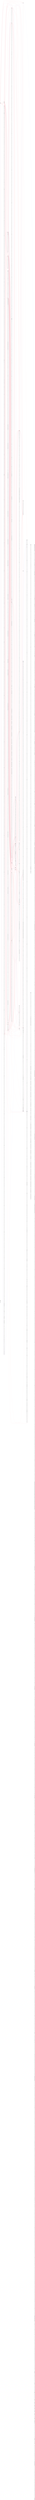 digraph G {
  compound = true;
  rankdir = "LR"; 
  nodesep= 0.5;
  ranksep =  10; 
 subgraph "cluster_-1" {
		color=black;

Compilation_Unit [shape="note"] Import [shape="lpromoter"] Package [shape="folder"] Type [shape="box3d"] Field [shape="Mcircle"] Method [shape="component"] Instruction [shape="Msquare"]

 label = "LEGEND";
	}
 // Color on nodes 
// NODE [style=filled, fillcolor=red] 

 // Shape on nodes 
// NODE [shape="tripleoctagon"] 
"1198648057" [shape="note"]
"705501182" [shape="folder"]
"-947580042" [shape="lpromoter"]
"-1596408222" [shape="lpromoter"]
"-335244009" [shape="lpromoter"]
"2084616156" [shape="lpromoter"]
"150023358" [shape="lpromoter"]
"-1791425353" [shape="lpromoter"]
"-1387218614" [shape="lpromoter"]
"327954272" [shape="lpromoter"]
"1545847480" [shape="lpromoter"]
"1048357855" [shape="lpromoter"]
"-117517351" [shape="lpromoter"]
"1817941963" [shape="lpromoter"]
"-919628325" [shape="lpromoter"]
"1493292741" [shape="lpromoter"]
"-998254768" [shape="lpromoter"]
"-341475796" [shape="lpromoter"]
"68125293" [shape="lpromoter"]
"2082639028" [shape="lpromoter"]
"-1932788926" [shape="lpromoter"]
"1684903489" [shape="lpromoter"]
"-641972858" [shape="lpromoter"]
"1610150229" [shape="lpromoter"]
"-1198857024" [shape="lpromoter"]
"107934040" [shape="lpromoter"]
"-18878666" [shape="lpromoter"]
"-1303096828" [shape="lpromoter"]
"369891055" [shape="lpromoter"]
"645581773" [shape="lpromoter"]
"464063071" [shape="lpromoter"]
"-482775116" [shape="lpromoter"]
"1109286120" [shape="lpromoter"]
"-2132646445" [shape="lpromoter"]
"-28364197" [shape="lpromoter"]
"-2110767059" [shape="lpromoter"]
"601093826" [shape="lpromoter"]
"1571287101" [shape="lpromoter"]
"462547067" [shape="lpromoter"]
"-885192696" [shape="lpromoter"]
"2063659300" [shape="lpromoter"]
"2140093010" [shape="lpromoter"]
"1065421565" [shape="lpromoter"]
"-798740894" [shape="box3d"]
"121865132" [shape="rectangle"]
"-413594854" [shape="rectangle"]
"1899256098" [shape="Mcircle"]
"1011691987" [shape="Mcircle"]
"29384655" [shape="Mcircle"]
"2012547914" [shape="Mcircle"]
"974447105" [shape="Mcircle"]
"1432923743" [shape="Mcircle"]
"-893923944" [shape="Mcircle"]
"1205013601" [shape="Mcircle"]
"1923657923" [shape="Mcircle"]
"-1279604927" [shape="Mcircle"]
"-639894851" [shape="component"]
"-1275949708" [shape="Msquare"]
"-996045839" [shape="Msquare"]
"-595670621" [shape="Msquare"]
"-275382369" [shape="Msquare"]
"1382217769" [shape="Msquare"]
"-84919752" [shape="Msquare"]
"-985863138" [shape="Msquare"]
"713939109" [shape="Msquare"]
"1200346297" [shape="Msquare"]
"1698491798" [shape="Msquare"]
"-379377024" [shape="Msquare"]
"1934416547" [shape="Msquare"]
"-28382542" [shape="Msquare"]
"978243027" [shape="Msquare"]
"-1895855389" [shape="Msquare"]
"-1126454667" [shape="Msquare"]
"-133808780" [shape="Msquare"]
"494213293" [shape="Msquare"]
"765878098" [shape="Msquare"]
"1062186047" [shape="Msquare"]
"-1139322593" [shape="Msquare"]
"-1185833831" [shape="Msquare"]
"871443205" [shape="Msquare"]
"1971430057" [shape="component"]
"786947707" [shape="Msquare"]
"-796472032" [shape="Msquare"]
"907616868" [shape="component"]
"-1574783125" [shape="Msquare"]
"1031399782" [shape="Msquare"]
"594392080" [shape="Msquare"]
"1819392456" [shape="Msquare"]
"20849618" [shape="Msquare"]
"2147174340" [shape="Msquare"]
"-765268332" [shape="Msquare"]
"143101540" [shape="Msquare"]
"947584809" [shape="Msquare"]
"-529620403" [shape="Msquare"]
"1907143252" [shape="Msquare"]
"1436054421" [shape="Msquare"]
"-437633852" [shape="Msquare"]
"-2095589614" [shape="Msquare"]
"-1012660186" [shape="Msquare"]
"2111140743" [shape="Msquare"]
"-1984325246" [shape="Msquare"]
"1348676656" [shape="Msquare"]
"1925803971" [shape="Msquare"]
"-1757630248" [shape="Msquare"]
"-183481963" [shape="Msquare"]
"-756932722" [shape="component"]
"-765554730" [shape="Msquare"]
"1882486275" [shape="Msquare"]
"617678046" [shape="component"]
"351506384" [shape="Msquare"]
"1007661684" [shape="Msquare"]
"1958151415" [shape="component"]
"-772787877" [shape="Msquare"]
"-1183627629" [shape="Msquare"]
"-1338091619" [shape="Msquare"]
"-710466017" [shape="Msquare"]
"887187546" [shape="Msquare"]
"-1369126216" [shape="Msquare"]
"612428702" [shape="Msquare"]
"111247909" [shape="Msquare"]
"1436436906" [shape="Msquare"]
"819412104" [shape="Msquare"]
"-69844018" [shape="Msquare"]
"124174627" [shape="Msquare"]
"-1831291010" [shape="Msquare"]
"-1747406159" [shape="Msquare"]
"-1652406331" [shape="Msquare"]
"-126684939" [shape="Msquare"]
"1155706135" [shape="Msquare"]
"1106197936" [shape="Msquare"]
"-782408083" [shape="Msquare"]
"1007441048" [shape="Msquare"]
"-38965400" [shape="Msquare"]
"1412038496" [shape="Msquare"]
"1752047087" [shape="Msquare"]
"147264530" [shape="component"]
"-596842914" [shape="Msquare"]
"-476027196" [shape="Msquare"]
"1159405981" [shape="Msquare"]
"2096130007" [shape="component"]
"-1131542035" [shape="Msquare"]
"-644331946" [shape="Msquare"]
"-9880224" [shape="Msquare"]
"1469188037" [shape="Msquare"]
"1020730595" [shape="Msquare"]
"-520395564" [shape="Msquare"]
"470712578" [shape="Msquare"]
"-1038953153" [shape="Msquare"]
"-1485570570" [shape="Msquare"]
"-1588214905" [shape="Msquare"]
"-968495185" [shape="Msquare"]
"-266575927" [shape="Msquare"]
"1911551804" [shape="Msquare"]
"1637371085" [shape="Msquare"]
"-1744380631" [shape="Msquare"]
"-122560156" [shape="Msquare"]
"2019529028" [shape="Msquare"]
"-792343849" [shape="Msquare"]
"-1572972492" [shape="Msquare"]
"1853384050" [shape="Msquare"]
"623897262" [shape="component"]
"-1835574753" [shape="Msquare"]
"1015554342" [shape="Msquare"]
"-438291183" [shape="component"]
"1888953132" [shape="Msquare"]
"55963293" [shape="Msquare"]
"-1093350240" [shape="Msquare"]
"1062725858" [shape="Msquare"]
"1404985961" [shape="Msquare"]
"1289325943" [shape="Msquare"]
"1800244836" [shape="Msquare"]
"1719835766" [shape="Msquare"]
"-836878800" [shape="Msquare"]
"1159952942" [shape="Msquare"]
"1724871563" [shape="component"]
"-924038655" [shape="Msquare"]
"-347396229" [shape="Msquare"]
"1267009669" [shape="Msquare"]
"1495221399" [shape="Msquare"]
"557536255" [shape="Msquare"]
"-1161055925" [shape="Msquare"]
"-1066455445" [shape="Msquare"]
"-231918931" [shape="Msquare"]
"-2038542262" [shape="Msquare"]
"-1768314779" [shape="Msquare"]
"-431051631" [shape="Msquare"]
"-1136991333" [shape="Msquare"]
"766454907" [shape="Msquare"]
"1802607870" [shape="Msquare"]
"-1961512936" [shape="Msquare"]
"-1773124243" [shape="Msquare"]
"-329531118" [shape="Msquare"]
"-353913908" [shape="Msquare"]
"1299953226" [shape="Msquare"]
"-374359605" [shape="Msquare"]
"1460947973" [shape="Msquare"]
"1525891213" [shape="Msquare"]
"815169751" [shape="Msquare"]
"1435721290" [shape="component"]
"-1565322235" [shape="Msquare"]
"1916198720" [shape="Msquare"]
"1723590272" [shape="Msquare"]
"1056451233" [shape="Msquare"]
"-531113015" [shape="Msquare"]
"-1655647604" [shape="Msquare"]
"-1226912303" [shape="Msquare"]
"-143131217" [shape="component"]
"-1123227150" [shape="Msquare"]
"903973412" [shape="Msquare"]
"-473384372" [shape="component"]
"-2001959968" [shape="Msquare"]
"1571722629" [shape="Msquare"]
"227076317" [shape="Msquare"]
"1341248416" [shape="Msquare"]
"2026266157" [shape="Msquare"]
"1982045590" [shape="Msquare"]
"1668581719" [shape="Msquare"]
"1279095775" [shape="Msquare"]
"382208027" [shape="Msquare"]
"-139394718" [shape="Msquare"]
"-449043436" [shape="Msquare"]
"1264839106" [shape="Msquare"]
"1136609773" [shape="Msquare"]
"1905980130" [shape="Msquare"]
"-346827420" [shape="Msquare"]
"136755524" [shape="Msquare"]
"-530364553" [shape="Msquare"]
"-1518332881" [shape="Msquare"]
"984705121" [shape="Msquare"]
"-2123406967" [shape="Msquare"]
"1441854067" [shape="Msquare"]
"1817333185" [shape="component"]
"919569866" [shape="Msquare"]
"173173143" [shape="Msquare"]
"-1643722862" [shape="Msquare"]
"95586173" [shape="Msquare"]
"-427409840" [shape="Msquare"]
"1004774150" [shape="Msquare"]
"332555491" [shape="Msquare"]
"-634817056" [shape="Msquare"]
"-1143436809" [shape="Msquare"]
"1189455679" [shape="Msquare"]
"-931626523" [shape="Msquare"]
"350053557" [shape="Msquare"]
"329373713" [shape="Msquare"]
"620736101" [shape="Msquare"]
"1845206815" [shape="Msquare"]
"1520975020" [shape="Msquare"]
"-328455917" [shape="Msquare"]
"-1921525853" [shape="Msquare"]
"1592786809" [shape="Msquare"]
"-100009662" [shape="Msquare"]
"-1922291957" [shape="Msquare"]
"1440804854" [shape="Msquare"]
"2042141068" [shape="component"]
"-384158172" [shape="Msquare"]
"1938975120" [shape="Msquare"]
"915319909" [shape="Msquare"]
"978354199" [shape="Msquare"]
"-561074288" [shape="Msquare"]
"-727059292" [shape="Msquare"]
"992682690" [shape="Msquare"]
"951165769" [shape="Msquare"]
"416609899" [shape="component"]
"-1471271050" [shape="Msquare"]
"252021535" [shape="Msquare"]
"842492984" [shape="Msquare"]
"-1627183611" [shape="Msquare"]
"-1047405317" [shape="Msquare"]
"551839931" [shape="Msquare"]
"-17640150" [shape="Msquare"]
"1991808800" [shape="Msquare"]
"518674418" [shape="Msquare"]
"2125412260" [shape="Msquare"]
"572078640" [shape="Msquare"]
"324776554" [shape="Msquare"]
"-1302704659" [shape="Msquare"]
"-1159225335" [shape="Msquare"]
"2114622658" [shape="Msquare"]
"-101504924" [shape="Msquare"]
"-1625162751" [shape="Msquare"]
"-1116806029" [shape="Msquare"]
"-1948525760" [shape="Msquare"]
"1752197051" [shape="Msquare"]
"-28619336" [shape="Msquare"]
"-1222618086" [shape="component"]
"12894625" [shape="Msquare"]
"1539102283" [shape="Msquare"]
"-1774020195" [shape="Msquare"]
"585008371" [shape="Msquare"]
"1449746842" [shape="Msquare"]
"-537010433" [shape="Msquare"]
"-1949738185" [shape="Msquare"]
"676364962" [shape="Msquare"]
"1291595100" [shape="Msquare"]
"-1199621773" [shape="Msquare"]
"1622651715" [shape="Msquare"]
"-1678682332" [shape="Msquare"]
"458736965" [shape="Msquare"]
"-418946513" [shape="Msquare"]
"-536367609" [shape="Msquare"]
"161313216" [shape="Msquare"]
"82949314" [shape="Msquare"]
"380376844" [shape="Msquare"]
"1832644042" [shape="Msquare"]
"-470357849" [shape="Msquare"]
"426972611" [shape="Msquare"]
"819355808" [shape="Msquare"]
"597386133" [shape="Msquare"]
"-383407379" [shape="Msquare"]
"479914332" [shape="component"]
"-1151535951" [shape="Msquare"]
"1034798333" [shape="Msquare"]
"1725621458" [shape="Msquare"]
"-1514012441" [shape="Msquare"]
"2010897262" [shape="Msquare"]
"1523904424" [shape="Msquare"]
"1181085270" [shape="Msquare"]
"616111494" [shape="Msquare"]
"571792435" [shape="Msquare"]
"2022844547" [shape="Msquare"]
"-1679451694" [shape="Msquare"]
"2049852149" [shape="Msquare"]
"455618622" [shape="Msquare"]
"569623768" [shape="Msquare"]
"-1104092312" [shape="Msquare"]
"305912910" [shape="Msquare"]
"289577328" [shape="Msquare"]
"-1631815639" [shape="Msquare"]
"231604699" [shape="Msquare"]
"-775083416" [shape="Msquare"]
"-1164051843" [shape="Msquare"]
"-1661881884" [shape="component"]
"-1345342813" [shape="Msquare"]
"-1627081182" [shape="Msquare"]
"-1472507249" [shape="Msquare"]
"500510937" [shape="Msquare"]
"1723664579" [shape="Msquare"]
"-395677407" [shape="Msquare"]
"-1840662504" [shape="Msquare"]
"-1285910684" [shape="Msquare"]
"-88414788" [shape="Msquare"]
"-1081796043" [shape="Msquare"]
"-1625583660" [shape="Msquare"]
"-1608872168" [shape="Msquare"]
"-2022701976" [shape="Msquare"]
"1908328258" [shape="Msquare"]
"398320109" [shape="Msquare"]
"-632969070" [shape="component"]
"2011879611" [shape="Msquare"]
"441587840" [shape="Msquare"]
"695422601" [shape="Msquare"]
"-1789219085" [shape="Msquare"]
"1436773306" [shape="Msquare"]
"-1745590813" [shape="Msquare"]
"1025013929" [shape="component"]
"-290092040" [shape="Msquare"]
"2098848683" [shape="Msquare"]
"590488757" [shape="Msquare"]
"943793158" [shape="Msquare"]
"-865293838" [shape="Msquare"]
"376745461" [shape="Msquare"]
"-1780045567" [shape="Msquare"]
"-146325218" [shape="Msquare"]
"-64119353" [shape="Msquare"]
"97923133" [shape="Msquare"]
"-2115496007" [shape="Msquare"]
"1869706122" [shape="Msquare"]
"-273151117" [shape="Msquare"]
"2053155941" [shape="Msquare"]
"1830561937" [shape="Msquare"]
"164549532" [shape="Msquare"]
"-61246505" [shape="Msquare"]
"953723432" [shape="Msquare"]
"-307134889" [shape="Msquare"]
"-610648713" [shape="Msquare"]
"1269542677" [shape="Msquare"]
"-1504103839" [shape="Msquare"]
"-332809977" [shape="Msquare"]
"638140179" [shape="component"]
"130454737" [shape="Msquare"]
"-1550833620" [shape="Msquare"]
"-212696486" [shape="Msquare"]
"1456033374" [shape="Msquare"]
"127012478" [shape="Msquare"]
"-1154027880" [shape="Msquare"]
"-189023461" [shape="Msquare"]
"-465891413" [shape="Msquare"]
"-1050590746" [shape="Msquare"]
"2077454384" [shape="Msquare"]
"-1578847257" [shape="Msquare"]
"1989901479" [shape="Msquare"]
"-1587999681" [shape="Msquare"]
"-207088137" [shape="Msquare"]
"1694319731" [shape="Msquare"]
"2051829642" [shape="Msquare"]
"963215529" [shape="Msquare"]
"1775702119" [shape="Msquare"]
"1537755655" [shape="Msquare"]
"783124004" [shape="Msquare"]
"671922129" [shape="Msquare"]
"-771006917" [shape="component"]
"608753583" [shape="Msquare"]
"282642448" [shape="Msquare"]
"1634182895" [shape="Msquare"]
"1576517988" [shape="Msquare"]
"-353312828" [shape="Msquare"]
"418827368" [shape="Msquare"]
"-1740435474" [shape="Msquare"]
"-2006691968" [shape="Msquare"]
"-570046732" [shape="Msquare"]
"-1948912993" [shape="Msquare"]
"961993623" [shape="Msquare"]
"1941844456" [shape="Msquare"]
"2026464973" [shape="Msquare"]
"931189023" [shape="Msquare"]
"803491095" [shape="Msquare"]
"-234164614" [shape="Msquare"]
"-423361145" [shape="Msquare"]
"-472126618" [shape="Msquare"]
"1699405099" [shape="Msquare"]
"-1197523249" [shape="Msquare"]
"-575954733" [shape="Msquare"]
"1777622025" [shape="Msquare"]
"551866166" [shape="Msquare"]
"-1399114374" [shape="component"]
"1442199958" [shape="Msquare"]
"960436705" [shape="Msquare"]
"-2105320695" [shape="Msquare"]
"-47955820" [shape="Msquare"]
"-92796313" [shape="Msquare"]
"-1020731267" [shape="Msquare"]
"-1745639283" [shape="Msquare"]
"288965953" [shape="Msquare"]
"1525125290" [shape="Msquare"]
"329089779" [shape="Msquare"]
"-968930852" [shape="Msquare"]
"-1177437021" [shape="Msquare"]
"-1869865914" [shape="Msquare"]
"220231393" [shape="Msquare"]
"-2127470615" [shape="Msquare"]
"-1538344466" [shape="Msquare"]
"-976781813" [shape="Msquare"]
"-1726957342" [shape="Msquare"]
"-342157105" [shape="Msquare"]
"-1469982403" [shape="Msquare"]
"-1064583648" [shape="Msquare"]
"-1344648333" [shape="Msquare"]
"1974700465" [shape="Msquare"]
"1133497192" [shape="Msquare"]
"-829458759" [shape="Msquare"]
"2031048168" [shape="Msquare"]
"1461632529" [shape="Msquare"]
"-936432406" [shape="Msquare"]
"1011098146" [shape="Msquare"]
"-1072694372" [shape="Msquare"]
"-530638896" [shape="Msquare"]
"-1666778241" [shape="Msquare"]
"1400239519" [shape="Msquare"]
"1527919018" [shape="Msquare"]
"268074111" [shape="Msquare"]
"1522605204" [shape="Msquare"]
"82691115" [shape="Msquare"]
"-701746581" [shape="Msquare"]
"-1218388661" [shape="Msquare"]
"780119016" [shape="Msquare"]
"-966980609" [shape="Msquare"]
"89537693" [shape="Msquare"]
"1971417291" [shape="Msquare"]
"-1385786478" [shape="Msquare"]
"1413844127" [shape="Msquare"]
"1223692772" [shape="Msquare"]
"-1784852960" [shape="Msquare"]
"1288652662" [shape="Msquare"]
"121800822" [shape="component"]
"1928196879" [shape="Msquare"]
"1653104866" [shape="Msquare"]
"-938134054" [shape="component"]
"1015547750" [shape="Msquare"]
"1591672844" [shape="Msquare"]
"-1316111921" [shape="Msquare"]
"1493374609" [shape="Msquare"]
"-1639788109" [shape="Msquare"]
"-1471841694" [shape="Msquare"]
"-919439459" [shape="Msquare"]
"14262731" [shape="component"]
"370651682" [shape="Msquare"]
"1900498416" [shape="Msquare"]
"-1349369939" [shape="Msquare"]
"1810654307" [shape="Msquare"]
"-1857688278" [shape="Msquare"]
"-674495661" [shape="Msquare"]
"-2052532923" [shape="component"]
"1140666314" [shape="Msquare"]
"-346524875" [shape="Msquare"]
"815122432" [shape="component"]
"-835982198" [shape="Msquare"]
"425498000" [shape="Msquare"]
"-219947774" [shape="Msquare"]
"-1644909565" [shape="Msquare"]
"-333726518" [shape="Msquare"]
"-996263181" [shape="Msquare"]
"1524537753" [shape="component"]
"-1796714608" [shape="Msquare"]
"-1539357867" [shape="Msquare"]
"-1622334065" [shape="Msquare"]
"675376906" [shape="Msquare"]
"-1652557030" [shape="Msquare"]
"-739888826" [shape="Msquare"]
"1247462798" [shape="Msquare"]
"1108011400" [shape="Msquare"]
"-901749874" [shape="Msquare"]
"-288306924" [shape="Msquare"]
"-1911572415" [shape="Msquare"]
"-834780107" [shape="Msquare"]
"-650979540" [shape="Msquare"]
"1528479827" [shape="Msquare"]
"-1173809781" [shape="Msquare"]
"-676736090" [shape="Msquare"]
"-1802068362" [shape="Msquare"]
"114876907" [shape="Msquare"]
"216592706" [shape="Msquare"]
"-1970216871" [shape="Msquare"]
"-557609360" [shape="component"]
"-1555354309" [shape="Msquare"]
"431957276" [shape="Msquare"]
"-1418358447" [shape="Msquare"]
"-1135893971" [shape="Msquare"]
"-2139021515" [shape="Msquare"]
"847602454" [shape="Msquare"]
"-1945049856" [shape="Msquare"]
"-192116777" [shape="Msquare"]
"1066707421" [shape="Msquare"]
"-927183410" [shape="Msquare"]
"674081096" [shape="Msquare"]
"-801995215" [shape="Msquare"]
"408320041" [shape="Msquare"]
"-1992500142" [shape="Msquare"]
"-2130567356" [shape="Msquare"]
"-17660285" [shape="Msquare"]
"250106814" [shape="Msquare"]
"-1911586165" [shape="Msquare"]
"41118643" [shape="Msquare"]
"1659487985" [shape="Msquare"]
"42151837" [shape="Msquare"]
"150657063" [shape="Msquare"]
"542424883" [shape="Msquare"]
"-1983207517" [shape="component"]
"-1048623011" [shape="Msquare"]
"1003959423" [shape="Msquare"]
"-198991416" [shape="Msquare"]
"-602591705" [shape="Msquare"]
"-1897470540" [shape="Msquare"]
"-888505310" [shape="Msquare"]
"191036269" [shape="Msquare"]
"-2018054387" [shape="Msquare"]
"1721025103" [shape="Msquare"]
"-541330969" [shape="Msquare"]
"-1356993169" [shape="Msquare"]
"383762192" [shape="Msquare"]
"-1965370145" [shape="Msquare"]
"1226015063" [shape="Msquare"]
"1543742677" [shape="Msquare"]
"-1150705640" [shape="Msquare"]
"-276108840" [shape="Msquare"]
"1908887678" [shape="Msquare"]
"-237031410" [shape="Msquare"]
"1142423357" [shape="Msquare"]
"779699528" [shape="Msquare"]
"1301522779" [shape="Msquare"]
"-1878706710" [shape="component"]
"1922817651" [shape="Msquare"]
"-1565343928" [shape="Msquare"]
"1084742226" [shape="Msquare"]
"355465553" [shape="Msquare"]
"1745413135" [shape="Msquare"]
"-379701538" [shape="Msquare"]
"-48713160" [shape="Msquare"]
"-1204611789" [shape="Msquare"]
"-1974272974" [shape="Msquare"]
"-2115758123" [shape="Msquare"]
"-1051665631" [shape="Msquare"]
"-485577899" [shape="Msquare"]
"-2103665348" [shape="Msquare"]
"-1114138037" [shape="Msquare"]
"1217750379" [shape="Msquare"]
"1247722151" [shape="Msquare"]
"-989892092" [shape="Msquare"]
"839166015" [shape="Msquare"]
"-132815262" [shape="Msquare"]
"2131927446" [shape="Msquare"]
"294043614" [shape="Msquare"]
"1911378466" [shape="Msquare"]
"-1762261788" [shape="Msquare"]
"480735070" [shape="component"]
"1555661714" [shape="Msquare"]
"-2106570771" [shape="Msquare"]
"1345426109" [shape="Msquare"]
"1325856352" [shape="Msquare"]
"1703058279" [shape="Msquare"]
"1156809936" [shape="Msquare"]
"582729459" [shape="component"]
"-2121499493" [shape="Msquare"]
"-462318437" [shape="Msquare"]
"830939681" [shape="Msquare"]
"1859812040" [shape="Msquare"]
"-1745170248" [shape="Msquare"]
"2109318558" [shape="Msquare"]
"-1274135244" [shape="Msquare"]
"1402664927" [shape="Msquare"]
"-2041411479" [shape="Msquare"]
"-1048018675" [shape="Msquare"]
"-188273994" [shape="Msquare"]
"-1046405006" [shape="Msquare"]
"1208871909" [shape="Msquare"]
"444619025" [shape="Msquare"]
"-880668562" [shape="Msquare"]
"441819760" [shape="Msquare"]
"-170942212" [shape="Msquare"]
"116445658" [shape="Msquare"]
"-1458692867" [shape="Msquare"]
"1100911022" [shape="Msquare"]
"1876742269" [shape="Msquare"]
"14640394" [shape="Msquare"]
"-1505158157" [shape="component"]
"288176065" [shape="Msquare"]
"-2066568967" [shape="Msquare"]
"574711947" [shape="component"]
"-277444884" [shape="Msquare"]
"-636197856" [shape="Msquare"]
"422498683" [shape="Msquare"]
"1940746109" [shape="Msquare"]
"-1541293254" [shape="Msquare"]
"-2005169587" [shape="Msquare"]
"1436209065" [shape="Msquare"]
"-429935413" [shape="Msquare"]
"-2007923903" [shape="Msquare"]
"-200109522" [shape="Msquare"]
"-759901976" [shape="Msquare"]
"1486219933" [shape="Msquare"]
"-334018341" [shape="Msquare"]
"-2067353542" [shape="Msquare"]
"-2076148421" [shape="Msquare"]
"-365964189" [shape="Msquare"]
"1367070099" [shape="Msquare"]
"1786149109" [shape="Msquare"]
"570773602" [shape="Msquare"]
"1092793139" [shape="component"]
"827836800" [shape="Msquare"]
"592871392" [shape="Msquare"]
"-620219707" [shape="Msquare"]
"-1351346605" [shape="Msquare"]
"-890631398" [shape="Msquare"]
"1585864003" [shape="Msquare"]
"-1447705121" [shape="component"]
"-1464716604" [shape="Msquare"]
"-1155581522" [shape="Msquare"]
"1882357966" [shape="Msquare"]
"-184066015" [shape="Msquare"]
"1750816360" [shape="Msquare"]
"-1553230831" [shape="Msquare"]
"-1757254309" [shape="component"]
"-2106510634" [shape="Msquare"]
"834277490" [shape="Msquare"]
"-2124135637" [shape="Msquare"]
"-787875990" [shape="Msquare"]
"1718083905" [shape="Msquare"]
"1434147002" [shape="Msquare"]
"-160598052" [shape="Msquare"]
"2006506042" [shape="Msquare"]
"-264922938" [shape="Msquare"]
"-347319518" [shape="Msquare"]
"431755892" [shape="Msquare"]
"119141614" [shape="Msquare"]
"312308715" [shape="Msquare"]
"-219892850" [shape="Msquare"]
"-694895736" [shape="Msquare"]
"-1660824576" [shape="Msquare"]
"-1838291564" [shape="Msquare"]
"-1824880740" [shape="Msquare"]
"207076202" [shape="Msquare"]
"-615297523" [shape="Msquare"]
"2017026471" [shape="Msquare"]
"-1648216949" [shape="Msquare"]
"895377999" [shape="Msquare"]
"503949438" [shape="component"]
"1353320409" [shape="Msquare"]
"637731032" [shape="Msquare"]
"-246596638" [shape="Msquare"]
"-1537443899" [shape="Msquare"]
"107662554" [shape="Msquare"]
"-921462764" [shape="Msquare"]
"-1612778046" [shape="Msquare"]
"244737343" [shape="Msquare"]
"1123617961" [shape="Msquare"]
"1510771443" [shape="Msquare"]
"745017795" [shape="Msquare"]
"-231813175" [shape="Msquare"]
"-2025572712" [shape="Msquare"]
"-81838800" [shape="Msquare"]
"-569909210" [shape="Msquare"]
"-1821574629" [shape="Msquare"]
"265504710" [shape="Msquare"]
"-689193752" [shape="Msquare"]
"2069043135" [shape="Msquare"]
"593179366" [shape="Msquare"]
"-1604633763" [shape="Msquare"]
"1454828242" [shape="Msquare"]
"1976564340" [shape="Msquare"]
"-52293098" [shape="component"]
"951951683" [shape="Msquare"]
"-1114514755" [shape="Msquare"]
"231636935" [shape="Msquare"]
"-696846457" [shape="Msquare"]
"308004007" [shape="Msquare"]
"-419463432" [shape="Msquare"]
"910950238" [shape="Msquare"]
"533454269" [shape="Msquare"]
"-1193559419" [shape="Msquare"]
"-436729852" [shape="Msquare"]
"492680146" [shape="Msquare"]
"-1885364597" [shape="Msquare"]
"1147274718" [shape="Msquare"]
"969286988" [shape="Msquare"]
"642049930" [shape="Msquare"]
"120448093" [shape="Msquare"]
"-320703289" [shape="Msquare"]
"-1270398633" [shape="Msquare"]
"1142090675" [shape="Msquare"]
"490245664" [shape="Msquare"]
"-394649543" [shape="Msquare"]
"-1736116520" [shape="Msquare"]
"17170073" [shape="Msquare"]
"1832461542" [shape="component"]
"-15242189" [shape="Msquare"]
"-1951209079" [shape="Msquare"]
"-779072262" [shape="Msquare"]
"1634837181" [shape="Msquare"]
"-1814143154" [shape="Msquare"]
"1117865928" [shape="Msquare"]
"1703322747" [shape="Msquare"]
"-1165472347" [shape="Msquare"]
"-2016725363" [shape="Msquare"]
"-622335127" [shape="Msquare"]
"917261693" [shape="Msquare"]
"-802700042" [shape="Msquare"]
"-1614199362" [shape="Msquare"]
"-58925224" [shape="Msquare"]
"-968800633" [shape="Msquare"]
"1048252009" [shape="Msquare"]
"1481530919" [shape="Msquare"]
"318687503" [shape="Msquare"]
"2100718447" [shape="Msquare"]
"1447119731" [shape="Msquare"]
"670490886" [shape="Msquare"]
"-2137791515" [shape="Msquare"]
"177933161" [shape="component"]
"-1597526746" [shape="Msquare"]
"1759440877" [shape="Msquare"]
"-1627605435" [shape="Msquare"]
"-56156333" [shape="Msquare"]
"1741897683" [shape="Msquare"]
"-95873587" [shape="Msquare"]
"1456202116" [shape="Msquare"]
"-2107633076" [shape="Msquare"]
"-187781907" [shape="Msquare"]
"-450919780" [shape="Msquare"]
"-344533402" [shape="Msquare"]
"-1973234584" [shape="Msquare"]
"-2107603284" [shape="Msquare"]
"-453387767" [shape="Msquare"]
"1241619121" [shape="Msquare"]
"-789486876" [shape="Msquare"]
"1729307930" [shape="Msquare"]
"163776600" [shape="Msquare"]
"-2107573492" [shape="Msquare"]
"1905739920" [shape="Msquare"]
"-1235399348" [shape="Msquare"]
"-428732722" [shape="Msquare"]
"267595131" [shape="Msquare"]
"-1147636091" [shape="Msquare"]
"-2107543700" [shape="Msquare"]
"-2003417289" [shape="Msquare"]
"476540067" [shape="Msquare"]
"501364365" [shape="Msquare"]
"-152929472" [shape="Msquare"]
"1920601086" [shape="Msquare"]
"875860255" [shape="Msquare"]
"-1610544152" [shape="Msquare"]
"1222518127" [shape="Msquare"]
"-209093391" [shape="Msquare"]
"-1489012996" [shape="Msquare"]
"-774097282" [shape="component"]
"-3127244" [shape="Msquare"]
"-606550376" [shape="Msquare"]
"-1628564196" [shape="Msquare"]
"-798340860" [shape="Msquare"]
"1336615749" [shape="Msquare"]
"1704407581" [shape="Msquare"]
"-286134525" [shape="Msquare"]
"-904769561" [shape="component"]
"1359128598" [shape="Msquare"]
"563112121" [shape="Msquare"]
"-720477793" [shape="Msquare"]
"-469882566" [shape="Msquare"]
"1271588967" [shape="Msquare"]
"-1581201713" [shape="Msquare"]
"-739601821" [shape="Msquare"]
"-438301136" [shape="Msquare"]
"-887508122" [shape="Msquare"]
"-1453543760" [shape="Msquare"]
"-149883031" [shape="Msquare"]
"911699409" [shape="Msquare"]
"514491322" [shape="Msquare"]
"305310940" [shape="Msquare"]
"-1139344965" [shape="Msquare"]
"-301549221" [shape="Msquare"]
"1317355864" [shape="Msquare"]
"-174772388" [shape="Msquare"]
"24589353" [shape="Msquare"]
"-407287552" [shape="Msquare"]
"1008407023" [shape="Msquare"]
"1070549396" [shape="component"]
"1266170927" [shape="Msquare"]
"1765339147" [shape="Msquare"]
"-349889461" [shape="Msquare"]
"2047927796" [shape="Msquare"]
"-1070817104" [shape="Msquare"]
"766829074" [shape="Msquare"]
"1556204577" [shape="Msquare"]
"59596695" [shape="Msquare"]
"963362874" [shape="Msquare"]
"-911929708" [shape="Msquare"]
"1903594139" [shape="Msquare"]
"-682706361" [shape="Msquare"]
"-1475735566" [shape="Msquare"]
"-822630755" [shape="Msquare"]
"-236851948" [shape="Msquare"]
"1545592418" [shape="Msquare"]
"-413079383" [shape="Msquare"]
"972720883" [shape="Msquare"]
"-962773310" [shape="Msquare"]
"2065388838" [shape="Msquare"]
"-635662102" [shape="Msquare"]
"-500955031" [shape="component"]
"-1784532686" [shape="Msquare"]
"1886241125" [shape="Msquare"]
"-1520963547" [shape="Msquare"]
"-773221639" [shape="Msquare"]
"1451439627" [shape="Msquare"]
"1780351403" [shape="Msquare"]
"1942695453" [shape="Msquare"]
"1441802832" [shape="Msquare"]
"-1628689417" [shape="Msquare"]
"1690322239" [shape="Msquare"]
"-1762553053" [shape="Msquare"]
"-632817723" [shape="Msquare"]
"774106780" [shape="Msquare"]
"1018910778" [shape="Msquare"]
"-1418378507" [shape="Msquare"]
"-1680541624" [shape="Msquare"]
"36680458" [shape="Msquare"]
"1937400192" [shape="Msquare"]
"879914985" [shape="Msquare"]
"310304114" [shape="Msquare"]
"1753697839" [shape="Msquare"]
"-1708765029" [shape="note"]
"-767825178" [shape="folder"]
"117064905" [shape="lpromoter"]
"-2019151012" [shape="lpromoter"]
"1432370106" [shape="lpromoter"]
"-34387146" [shape="lpromoter"]
"1756687695" [shape="lpromoter"]
"-1244817252" [shape="lpromoter"]
"1597337440" [shape="lpromoter"]
"-174934403" [shape="lpromoter"]
"266494900" [shape="lpromoter"]
"418953754" [shape="box3d"]
"764757172" [shape="Mcircle"]
"-303130765" [shape="Mcircle"]
"-525616225" [shape="component"]
"1631788361" [shape="Msquare"]
"-1225729496" [shape="Msquare"]
"151972001" [shape="component"]
"-1646829725" [shape="Msquare"]
"-790379981" [shape="Msquare"]
"1062846851" [shape="component"]
"-886380998" [shape="Msquare"]
"-1104642507" [shape="Msquare"]
"-1783298018" [shape="component"]
"-1315956145" [shape="Msquare"]
"711409985" [shape="Msquare"]
"1814910799" [shape="Msquare"]
"1662088290" [shape="Msquare"]
"-1813242938" [shape="Msquare"]
"-966711648" [shape="Msquare"]
"421524881" [shape="Msquare"]
"-884388061" [shape="Msquare"]
"-1250346888" [shape="Msquare"]
"-572048926" [shape="Msquare"]
"1814910799" [shape="Msquare"]
"786628884" [shape="Msquare"]
"1145399248" [shape="note"]
"-1095959570" [shape="folder"]
"-401966203" [shape="lpromoter"]
"-1751609422" [shape="lpromoter"]
"1377482668" [shape="lpromoter"]
"-1616618706" [shape="lpromoter"]
"436378170" [shape="lpromoter"]
"-810234041" [shape="lpromoter"]
"-480558014" [shape="lpromoter"]
"398538955" [shape="lpromoter"]
"1798919407" [shape="lpromoter"]
"-2016819091" [shape="lpromoter"]
"131976657" [shape="box3d"]
"700202793" [shape="Mcircle"]
"-1618793700" [shape="component"]
"888356813" [shape="Msquare"]
"1930094455" [shape="Msquare"]
"1612818595" [shape="component"]
"-542133135" [shape="Msquare"]
"1375644035" [shape="Msquare"]
"1662558968" [shape="component"]
"-691918116" [shape="Msquare"]
"2022297193" [shape="Msquare"]
"566941525" [shape="component"]
"-1993537431" [shape="Msquare"]
"-474572525" [shape="Msquare"]
"-1049414217" [shape="Msquare"]
"233518462" [shape="Msquare"]
"-1242094314" [shape="Msquare"]
"-131801655" [shape="Msquare"]
"432326962" [shape="Msquare"]
"56031203" [shape="component"]
"2131235140" [shape="Msquare"]
"-1175456893" [shape="Msquare"]
"1078321157" [shape="Msquare"]
"-1540081007" [shape="Msquare"]
"1559611720" [shape="Msquare"]
"-1737014275" [shape="Msquare"]
"-1767434978" [shape="Msquare"]
"385659573" [shape="Msquare"]
"-1190523937" [shape="Msquare"]
"1622952998" [shape="Msquare"]
"1805689261" [shape="Msquare"]
"-381972011" [shape="Msquare"]
"538784531" [shape="Msquare"]
"151899120" [shape="Msquare"]
"1365706792" [shape="Msquare"]
"-59108292" [shape="Msquare"]
"1559406664" [shape="Msquare"]
"1967671443" [shape="component"]
"-1726131584" [shape="Msquare"]
"-1409323988" [shape="Msquare"]
"-760230440" [shape="note"]
"1435217370" [shape="folder"]
"-2103182383" [shape="lpromoter"]
"642821837" [shape="lpromoter"]
"-431205082" [shape="lpromoter"]
"1808814527" [shape="lpromoter"]
"500301446" [shape="lpromoter"]
"1025909707" [shape="lpromoter"]
"83812128" [shape="lpromoter"]
"-235740179" [shape="box3d"]
"2063337433" [shape="Mcircle"]
"-827680956" [shape="component"]
"-1870329843" [shape="Msquare"]
"1298643951" [shape="Msquare"]
"-2118443870" [shape="component"]
"-418889009" [shape="Msquare"]
"-1115139183" [shape="Msquare"]
"317186828" [shape="component"]
"-310044233" [shape="Msquare"]
"410387047" [shape="Msquare"]
"-606278095" [shape="component"]
"2046244565" [shape="Msquare"]
"-1707748373" [shape="Msquare"]
"1026807238" [shape="component"]
"1010561708" [shape="Msquare"]
"200526448" [shape="Msquare"]
"-670085588" [shape="note"]
"1261130719" [shape="folder"]
"894422351" [shape="lpromoter"]
"-1674924533" [shape="lpromoter"]
"1891244" [shape="lpromoter"]
"-1163983962" [shape="lpromoter"]
"-2133740504" [shape="lpromoter"]
"1737431764" [shape="lpromoter"]
"455607745" [shape="lpromoter"]
"219259467" [shape="lpromoter"]
"2110229142" [shape="box3d"]
"2142825986" [shape="Mcircle"]
"1821005630" [shape="component"]
"380072876" [shape="Msquare"]
"2129650815" [shape="Msquare"]
"-1554513902" [shape="component"]
"-157926187" [shape="Msquare"]
"-54104777" [shape="Msquare"]
"305080617" [shape="component"]
"-1162600834" [shape="Msquare"]
"-639480045" [shape="Msquare"]
"712670749" [shape="component"]
"-723390741" [shape="Msquare"]
"2017399140" [shape="Msquare"]
"38778054" [shape="Msquare"]
"1827510545" [shape="component"]
"-883110915" [shape="Msquare"]
"1692353883" [shape="Msquare"]
"59096267" [shape="component"]
"957159050" [shape="Msquare"]
"-1266659869" [shape="Msquare"]
"-1737815919" [shape="component"]
"-1486465514" [shape="Msquare"]
"1465210769" [shape="Msquare"]
"463342493" [shape="component"]
"2103604303" [shape="Msquare"]
"1383160224" [shape="Msquare"]
"1169631442" [shape="note"]
"852219346" [shape="folder"]
"-909048553" [shape="lpromoter"]
"1620033179" [shape="lpromoter"]
"-171032798" [shape="lpromoter"]
"-1466764619" [shape="lpromoter"]
"1662327471" [shape="lpromoter"]
"301381553" [shape="lpromoter"]
"1928388202" [shape="lpromoter"]
"-1183105466" [shape="lpromoter"]
"1237184397" [shape="box3d"]
"1958763804" [shape="Mcircle"]
"-218481788" [shape="Mcircle"]
"1124587830" [shape="component"]
"1736127105" [shape="Msquare"]
"-1303520036" [shape="Msquare"]
"1522380264" [shape="component"]
"97604510" [shape="Msquare"]
"1804637638" [shape="Msquare"]
"-1175452506" [shape="Msquare"]
"108912032" [shape="Msquare"]
"1294380389" [shape="Msquare"]
"568222587" [shape="Msquare"]
"1005963102" [shape="Msquare"]
"-820194118" [shape="Msquare"]
"1667383700" [shape="Msquare"]
"-1423142833" [shape="component"]
"937601147" [shape="Msquare"]
"-755770813" [shape="Msquare"]
"-1583325892" [shape="component"]
"-1988350110" [shape="Msquare"]
"-1656302198" [shape="Msquare"]
"1351615657" [shape="note"]
"1456292973" [shape="folder"]
"-1329377355" [shape="lpromoter"]
"459674369" [shape="lpromoter"]
"-589829845" [shape="lpromoter"]
"-580606480" [shape="lpromoter"]
"-1539592668" [shape="lpromoter"]
"-1358006714" [shape="lpromoter"]
"873731397" [shape="box3d"]
"-2017017125" [shape="rectangle"]
"546875709" [shape="Mcircle"]
"430597591" [shape="Mcircle"]
"-1479314664" [shape="Mcircle"]
"361644442" [shape="Mcircle"]
"-2142036362" [shape="Mcircle"]
"878269509" [shape="component"]
"1830957132" [shape="Msquare"]
"-44782428" [shape="Msquare"]
"673429279" [shape="component"]
"286069126" [shape="Msquare"]
"731573597" [shape="Msquare"]
"-1448278702" [shape="Msquare"]
"-1090970875" [shape="component"]
"-1491826216" [shape="Msquare"]
"1908165547" [shape="Msquare"]
"-247154184" [shape="Msquare"]
"83352309" [shape="component"]
"-1594489330" [shape="Msquare"]
"-2142322037" [shape="Msquare"]
"363534453" [shape="Msquare"]
"1086663708" [shape="component"]
"1615457882" [shape="Msquare"]
"-270481761" [shape="Msquare"]
"-59939211" [shape="Msquare"]
"-1251290893" [shape="Msquare"]
"1037837705" [shape="Msquare"]
"-1159694039" [shape="Msquare"]
"-56229132" [shape="Msquare"]
"1077612845" [shape="Msquare"]
"-208727967" [shape="Msquare"]
"5812686" [shape="Msquare"]
"1509110001" [shape="Msquare"]
"1804679089" [shape="Msquare"]
"1342634038" [shape="Msquare"]
"-704958397" [shape="Msquare"]
"1954354919" [shape="component"]
"-631008616" [shape="Msquare"]
"1540324430" [shape="Msquare"]
"466867327" [shape="Msquare"]
"1145034156" [shape="component"]
"-392433812" [shape="Msquare"]
"-856999320" [shape="Msquare"]
"115905398" [shape="Msquare"]
"2052231464" [shape="component"]
"-389138930" [shape="Msquare"]
"-844935257" [shape="Msquare"]
"-1630431684" [shape="Msquare"]
"71305032" [shape="component"]
"1808678843" [shape="Msquare"]
"-1411095381" [shape="Msquare"]
"1934002882" [shape="Msquare"]
"1587177469" [shape="component"]
"217351022" [shape="Msquare"]
"1840938524" [shape="Msquare"]
"-1242137438" [shape="Msquare"]
"-1716908068" [shape="component"]
"-1702939633" [shape="Msquare"]
"-1829172929" [shape="Msquare"]
"-1098785763" [shape="Msquare"]
"-1530568084" [shape="component"]
"-1640808977" [shape="Msquare"]
"1595175462" [shape="Msquare"]
"135994302" [shape="Msquare"]
"-678689305" [shape="note"]
"-398132578" [shape="folder"]
"-444803346" [shape="lpromoter"]
"-2038983468" [shape="lpromoter"]
"610154301" [shape="lpromoter"]
"-541528819" [shape="lpromoter"]
"-1233278325" [shape="lpromoter"]
"1895813765" [shape="lpromoter"]
"-1267545465" [shape="lpromoter"]
"-702204007" [shape="lpromoter"]
"839836511" [shape="lpromoter"]
"-728816107" [shape="lpromoter"]
"853604581" [shape="box3d"]
"1293893477" [shape="rectangle"]
"-921396606" [shape="rectangle"]
"-1410146472" [shape="Mcircle"]
"-1064112855" [shape="Mcircle"]
"2072499898" [shape="Mcircle"]
"-19063643" [shape="component"]
"-2080701825" [shape="Msquare"]
"180977496" [shape="Msquare"]
"-794355613" [shape="component"]
"54235094" [shape="Msquare"]
"1130121485" [shape="Msquare"]
"385779307" [shape="component"]
"-52217422" [shape="Msquare"]
"-253854087" [shape="Msquare"]
"370542245" [shape="component"]
"1582628371" [shape="Msquare"]
"720204865" [shape="Msquare"]
"338938741" [shape="Msquare"]
"-19825162" [shape="component"]
"-1953727477" [shape="Msquare"]
"-459547298" [shape="Msquare"]
"856538440" [shape="component"]
"1737185937" [shape="Msquare"]
"-330758649" [shape="Msquare"]
"-1125351999" [shape="component"]
"-443316993" [shape="Msquare"]
"50988001" [shape="Msquare"]
"341654446" [shape="component"]
"-1300015474" [shape="Msquare"]
"-1204735864" [shape="Msquare"]
"1970714433" [shape="Msquare"]
"213482533" [shape="Msquare"]
"1508508529" [shape="Msquare"]
"-542155684" [shape="Msquare"]
"-1621252831" [shape="Msquare"]
"-1569958639" [shape="Msquare"]
"381163998" [shape="Msquare"]
"1334194406" [shape="Msquare"]
"-1612324086" [shape="Msquare"]
"970882788" [shape="Msquare"]
"1986966521" [shape="Msquare"]
"1358534426" [shape="Msquare"]
"1774420996" [shape="Msquare"]
"672437179" [shape="Msquare"]
"548911653" [shape="Msquare"]
"-379720608" [shape="Msquare"]
"1150387622" [shape="Msquare"]
"741719384" [shape="Msquare"]
"1021872952" [shape="Msquare"]
"-625886216" [shape="Msquare"]
"1970714433" [shape="Msquare"]
"213482533" [shape="Msquare"]
"1508508529" [shape="Msquare"]
"-542155684" [shape="Msquare"]
"-1621252831" [shape="Msquare"]
"-1569958639" [shape="Msquare"]
"381163998" [shape="Msquare"]
"1334194406" [shape="Msquare"]
"-1612324086" [shape="Msquare"]
"970882788" [shape="Msquare"]
"1986966521" [shape="Msquare"]
"1358534426" [shape="Msquare"]
"1774420996" [shape="Msquare"]
"672437179" [shape="Msquare"]
"548911653" [shape="Msquare"]
"-379720608" [shape="Msquare"]
"1150387622" [shape="Msquare"]
"741719384" [shape="Msquare"]
"1021872952" [shape="Msquare"]
"-625886216" [shape="Msquare"]
"1850534641" [shape="note"]
"-1087451990" [shape="folder"]
"570200648" [shape="lpromoter"]
"-2034215143" [shape="lpromoter"]
"-829801722" [shape="box3d"]
"2054453931" [shape="rectangle"]
"1743466578" [shape="Mcircle"]
"667262380" [shape="Mcircle"]
"-977416797" [shape="Mcircle"]
"1088658361" [shape="Mcircle"]
"-1022198333" [shape="Mcircle"]
"-1628443648" [shape="Mcircle"]
"930097560" [shape="component"]
"1609734148" [shape="Msquare"]
"605604853" [shape="Msquare"]
"1872698289" [shape="component"]
"-666253892" [shape="Msquare"]
"-725425447" [shape="Msquare"]
"222500961" [shape="component"]
"-415662236" [shape="Msquare"]
"-785002743" [shape="Msquare"]
"361566983" [shape="component"]
"-328275864" [shape="Msquare"]
"690002064" [shape="Msquare"]
"1586614856" [shape="component"]
"1423301384" [shape="Msquare"]
"-456944190" [shape="Msquare"]
"822842690" [shape="component"]
"1800200431" [shape="Msquare"]
"1090990236" [shape="Msquare"]
"-1483120930" [shape="component"]
"-1689927908" [shape="Msquare"]
"-124995322" [shape="Msquare"]
"-101947399" [shape="component"]
"1107645663" [shape="Msquare"]
"-1313364214" [shape="component"]
"1669096158" [shape="Msquare"]
"160127282" [shape="Msquare"]
"2028278286" [shape="component"]
"1276035490" [shape="Msquare"]
"213998565" [shape="Msquare"]
"-97831722" [shape="component"]
"-1445113795" [shape="Msquare"]
"1747710107" [shape="Msquare"]
"2101455451" [shape="component"]
"-1098271949" [shape="Msquare"]
"-1309859614" [shape="Msquare"]
"1863235698" [shape="component"]
"453467266" [shape="Msquare"]
"-936281900" [shape="Msquare"]
"1453747223" [shape="component"]
"731415484" [shape="Msquare"]
"-1170447871" [shape="Msquare"]
"-1197239421" [shape="Msquare"]
"68935023" [shape="Msquare"]
"1270223329" [shape="Msquare"]
"-1078626015" [shape="Msquare"]
"1501035991" [shape="component"]
"1982064091" [shape="Msquare"]
"415893252" [shape="Msquare"]
"-1338279960" [shape="note"]
"-1919695242" [shape="folder"]
"-1424381108" [shape="lpromoter"]
"-644619048" [shape="lpromoter"]
"1208422402" [shape="lpromoter"]
"1929395914" [shape="lpromoter"]
"416529278" [shape="lpromoter"]
"1763578400" [shape="lpromoter"]
"64858056" [shape="lpromoter"]
"828859590" [shape="lpromoter"]
"-344866820" [shape="lpromoter"]
"526255893" [shape="lpromoter"]
"-1710593819" [shape="lpromoter"]
"-1953554845" [shape="lpromoter"]
"1175537245" [shape="lpromoter"]
"994568799" [shape="lpromoter"]
"703861441" [shape="lpromoter"]
"-681726153" [shape="lpromoter"]
"1993047869" [shape="lpromoter"]
"822673969" [shape="box3d"]
"1663975549" [shape="rectangle"]
"-459697535" [shape="rectangle"]
"1648472682" [shape="rectangle"]
"75403094" [shape="Mcircle"]
"2106465518" [shape="Mcircle"]
"-396355691" [shape="Mcircle"]
"-1158069356" [shape="Mcircle"]
"-113679430" [shape="Mcircle"]
"-1278726428" [shape="Mcircle"]
"873131536" [shape="Mcircle"]
"1998810353" [shape="Mcircle"]
"1449913800" [shape="Mcircle"]
"423299014" [shape="Mcircle"]
"1712164168" [shape="Mcircle"]
"117977873" [shape="Mcircle"]
"785591588" [shape="Mcircle"]
"-219372926" [shape="Mcircle"]
"-1256740751" [shape="Mcircle"]
"-1104035374" [shape="Mcircle"]
"-1124558452" [shape="component"]
"-230667378" [shape="Msquare"]
"1402241331" [shape="Msquare"]
"-544535997" [shape="Msquare"]
"812947670" [shape="component"]
"1606016176" [shape="Msquare"]
"-764298936" [shape="Msquare"]
"-723702821" [shape="Msquare"]
"1027518820" [shape="component"]
"1559445713" [shape="Msquare"]
"1672765776" [shape="Msquare"]
"891801277" [shape="Msquare"]
"292590733" [shape="component"]
"-2062889844" [shape="Msquare"]
"1768311800" [shape="Msquare"]
"-1219173473" [shape="component"]
"2054856583" [shape="Msquare"]
"1843437966" [shape="Msquare"]
"-1649955996" [shape="Msquare"]
"631827283" [shape="component"]
"779541888" [shape="Msquare"]
"-504262065" [shape="Msquare"]
"1225561997" [shape="Msquare"]
"548864513" [shape="Msquare"]
"-1884263517" [shape="component"]
"389163313" [shape="Msquare"]
"-2105364374" [shape="Msquare"]
"-1846956884" [shape="Msquare"]
"984051781" [shape="component"]
"-1995539143" [shape="Msquare"]
"1504246629" [shape="Msquare"]
"2051167612" [shape="Msquare"]
"-449806896" [shape="Msquare"]
"1129320360" [shape="Msquare"]
"-629457366" [shape="Msquare"]
"-1557849442" [shape="Msquare"]
"1054631912" [shape="Msquare"]
"491443806" [shape="Msquare"]
"555918568" [shape="Msquare"]
"1340937678" [shape="Msquare"]
"1584857014" [shape="Msquare"]
"-581155467" [shape="Msquare"]
"-1989260211" [shape="Msquare"]
"-1399263349" [shape="Msquare"]
"239684625" [shape="Msquare"]
"879996418" [shape="Msquare"]
"980695859" [shape="Msquare"]
"440875674" [shape="component"]
"2123773418" [shape="Msquare"]
"2020922716" [shape="Msquare"]
"-215643449" [shape="Msquare"]
"-1702634480" [shape="component"]
"679069804" [shape="Msquare"]
"-1229482429" [shape="Msquare"]
"-1856382170" [shape="Msquare"]
"-2107894626" [shape="component"]
"1367277268" [shape="Msquare"]
"1388353670" [shape="Msquare"]
"-1529056544" [shape="Msquare"]
"550679604" [shape="component"]
"-1181549217" [shape="Msquare"]
"-1968065394" [shape="Msquare"]
"-675870861" [shape="Msquare"]
"915636550" [shape="component"]
"1676733023" [shape="Msquare"]
"1788351495" [shape="Msquare"]
"-700467880" [shape="Msquare"]
"1405060344" [shape="component"]
"1868491595" [shape="Msquare"]
"1320007176" [shape="Msquare"]
"-142283209" [shape="Msquare"]
"407860722" [shape="component"]
"1528760874" [shape="Msquare"]
"1821290502" [shape="Msquare"]
"-2017097637" [shape="Msquare"]
"-1243603698" [shape="component"]
"-649182731" [shape="Msquare"]
"-1014671087" [shape="Msquare"]
"2109165462" [shape="component"]
"-2069643701" [shape="Msquare"]
"1641430115" [shape="Msquare"]
"-1674568001" [shape="Msquare"]
"662364823" [shape="Msquare"]
"-336059585" [shape="Msquare"]
"2090471032" [shape="Msquare"]
"497636680" [shape="Msquare"]
"1578992224" [shape="Msquare"]
"-162729990" [shape="Msquare"]
"-269453368" [shape="Msquare"]
"1406640612" [shape="Msquare"]
"426988800" [shape="Msquare"]
"-1940545286" [shape="Msquare"]
"1585263268" [shape="Msquare"]
"1031783272" [shape="Msquare"]
"-1965837751" [shape="Msquare"]
"2021483044" [shape="Msquare"]
"-819318660" [shape="Msquare"]
"-1654782682" [shape="Msquare"]
"-814445527" [shape="Msquare"]
"1110299273" [shape="Msquare"]
"-140806939" [shape="Msquare"]
"1160629042" [shape="Msquare"]
"-1674568001" [shape="Msquare"]
"662364823" [shape="Msquare"]
"-336059585" [shape="Msquare"]
"2090471032" [shape="Msquare"]
"497636680" [shape="Msquare"]
"1578992224" [shape="Msquare"]
"-162729990" [shape="Msquare"]
"-269453368" [shape="Msquare"]
"1406640612" [shape="Msquare"]
"426988800" [shape="Msquare"]
"-1940545286" [shape="Msquare"]
"1585263268" [shape="Msquare"]
"1031783272" [shape="Msquare"]
"-1965837751" [shape="Msquare"]
"2021483044" [shape="Msquare"]
"-819318660" [shape="Msquare"]
"-1654782682" [shape="Msquare"]
"-814445527" [shape="Msquare"]
"1110299273" [shape="Msquare"]
"-140806939" [shape="Msquare"]
"1160629042" [shape="Msquare"]
"1325660706" [shape="Msquare"]
"462261138" [shape="Msquare"]
"-2098916010" [shape="Msquare"]
"249417773" [shape="Msquare"]
"1361593670" [shape="component"]
"-478164437" [shape="Msquare"]
"-1394808358" [shape="Msquare"]
"-2075781373" [shape="Msquare"]
"-898663430" [shape="component"]
"-1046146463" [shape="Msquare"]
"-1329546940" [shape="Msquare"]
"-604111321" [shape="Msquare"]
"224782738" [shape="component"]
"346750084" [shape="Msquare"]
"1997971694" [shape="Msquare"]
"1680460053" [shape="Msquare"]
"1146833822" [shape="component"]
"1538049613" [shape="Msquare"]
"-2058473992" [shape="Msquare"]
"-589541632" [shape="Msquare"]
"-1587611026" [shape="Msquare"]
"-1964577939" [shape="component"]
"-1152121523" [shape="Msquare"]
"-2053202210" [shape="Msquare"]
"-233087791" [shape="Msquare"]
"2012049768" [shape="component"]
"1609037838" [shape="Msquare"]
"1527873292" [shape="Msquare"]
"1464619542" [shape="Msquare"]
"-1897464290" [shape="component"]
"-1730702857" [shape="Msquare"]
"366203699" [shape="Msquare"]
"-1995194497" [shape="Msquare"]
"-319327407" [shape="component"]
"1051906682" [shape="Msquare"]
"-1525256574" [shape="Msquare"]
"1799783704" [shape="Msquare"]
"750714867" [shape="component"]
"1924566310" [shape="Msquare"]
"859204015" [shape="Msquare"]
"350037361" [shape="Msquare"]
"1280575885" [shape="component"]
"529448289" [shape="Msquare"]
"-1040619655" [shape="Msquare"]
"-289931852" [shape="Msquare"]
"1850524409" [shape="component"]
"1962017002" [shape="Msquare"]
"1817702768" [shape="Msquare"]
"191295786" [shape="Msquare"]
"-1923205983" [shape="component"]
"561245977" [shape="Msquare"]
"209105996" [shape="Msquare"]
"-293587870" [shape="note"]
"-1232609907" [shape="folder"]
"1633381013" [shape="lpromoter"]
"107148769" [shape="lpromoter"]
"-1015583733" [shape="lpromoter"]
"-471490013" [shape="lpromoter"]
"-152209385" [shape="lpromoter"]
"1468014841" [shape="lpromoter"]
"-69505958" [shape="box3d"]
"1038077881" [shape="rectangle"]
"1815749179" [shape="Mcircle"]
"545374191" [shape="Mcircle"]
"607231316" [shape="Mcircle"]
"-1256321929" [shape="Mcircle"]
"1488128020" [shape="Mcircle"]
"315611439" [shape="Mcircle"]
"-808652790" [shape="Mcircle"]
"-393947457" [shape="Mcircle"]
"-1979175853" [shape="component"]
"-1632471511" [shape="Msquare"]
"1810113010" [shape="Msquare"]
"-1352961324" [shape="Msquare"]
"1186601212" [shape="Msquare"]
"1520643654" [shape="Msquare"]
"-115797642" [shape="Msquare"]
"2105792726" [shape="Msquare"]
"1308807734" [shape="Msquare"]
"-801355274" [shape="Msquare"]
"584003719" [shape="Msquare"]
"1075538997" [shape="Msquare"]
"1007099495" [shape="Msquare"]
"1869349881" [shape="Msquare"]
"-65836346" [shape="Msquare"]
"-1317824925" [shape="Msquare"]
"848124080" [shape="component"]
"1599222410" [shape="Msquare"]
"1585843009" [shape="Msquare"]
"-1379664399" [shape="Msquare"]
"918625198" [shape="component"]
"297365344" [shape="Msquare"]
"731501181" [shape="Msquare"]
"-2057113178" [shape="Msquare"]
"-1140151563" [shape="component"]
"401672674" [shape="Msquare"]
"516071338" [shape="Msquare"]
"1032434750" [shape="Msquare"]
"-892748029" [shape="component"]
"136492567" [shape="Msquare"]
"1651896113" [shape="Msquare"]
"484691442" [shape="Msquare"]
"528582051" [shape="component"]
"300492892" [shape="Msquare"]
"-704192169" [shape="Msquare"]
"-1358799156" [shape="Msquare"]
"445005825" [shape="component"]
"-1189187998" [shape="Msquare"]
"1770406593" [shape="Msquare"]
"1186137454" [shape="Msquare"]
"-2099347703" [shape="component"]
"-1953097970" [shape="Msquare"]
"714978830" [shape="Msquare"]
"-1752894558" [shape="Msquare"]
"157503652" [shape="component"]
"-649190265" [shape="Msquare"]
"-36097242" [shape="Msquare"]
"293437469" [shape="component"]
"-2044257758" [shape="Msquare"]
"-2051057299" [shape="Msquare"]
"-384685184" [shape="Msquare"]
"-488958583" [shape="component"]
"675831123" [shape="Msquare"]
"-640119695" [shape="Msquare"]
"-608509015" [shape="Msquare"]
"527148740" [shape="component"]
"544422926" [shape="Msquare"]
"1233584612" [shape="Msquare"]
"928872576" [shape="Msquare"]
"-1692620355" [shape="component"]
"1611339051" [shape="Msquare"]
"-1728064548" [shape="Msquare"]
"1735356657" [shape="Msquare"]
"-1455719373" [shape="component"]
"-1666129373" [shape="Msquare"]
"1582886465" [shape="Msquare"]
"-1235715092" [shape="component"]
"2116076918" [shape="Msquare"]
"597547144" [shape="Msquare"]
"-1017643624" [shape="Msquare"]
"-1481427843" [shape="component"]
"817655224" [shape="Msquare"]
"316467472" [shape="Msquare"]
"-1514600067" [shape="Msquare"]
"-664830531" [shape="component"]
"-1981488306" [shape="Msquare"]
"-1623322784" [shape="Msquare"]
"-180442318" [shape="Msquare"]
"1506834243" [shape="component"]
"-152904669" [shape="Msquare"]
"2129667121" [shape="Msquare"]
"707601458" [shape="Msquare"]
"1098836653" [shape="note"]
"-905738382" [shape="folder"]
"794768324" [shape="lpromoter"]
"-949008794" [shape="box3d"]
"-423817878" [shape="rectangle"]
"721010615" [shape="Mcircle"]
"224404168" [shape="Mcircle"]
"-1275614709" [shape="Mcircle"]
"2015879823" [shape="Mcircle"]
"1278844972" [shape="Mcircle"]
"-1821280148" [shape="component"]
"492204366" [shape="Msquare"]
"1451372473" [shape="Msquare"]
"1950747785" [shape="component"]
"1440150292" [shape="Msquare"]
"1975964832" [shape="Msquare"]
"2126119507" [shape="component"]
"-1770761883" [shape="Msquare"]
"-1338061611" [shape="Msquare"]
"-1708026922" [shape="Msquare"]
"-594852229" [shape="note"]
"-193081918" [shape="folder"]
"2047628160" [shape="lpromoter"]
"-1233301492" [shape="lpromoter"]
"424007478" [shape="lpromoter"]
"-1160084038" [shape="lpromoter"]
"557387374" [shape="lpromoter"]
"463167760" [shape="lpromoter"]
"133043239" [shape="box3d"]
"-1836378319" [shape="rectangle"]
"2036421025" [shape="Mcircle"]
"735308530" [shape="Mcircle"]
"1916151141" [shape="Mcircle"]
"1933157286" [shape="Mcircle"]
"-299127659" [shape="Mcircle"]
"-1524425986" [shape="component"]
"2041283623" [shape="Msquare"]
"1658090392" [shape="Msquare"]
"-1664797683" [shape="component"]
"493125275" [shape="Msquare"]
"-899437655" [shape="Msquare"]
"776758372" [shape="Msquare"]
"-27845924" [shape="component"]
"1298737145" [shape="Msquare"]
"-1326695102" [shape="Msquare"]
"-508266605" [shape="Msquare"]
"683404131" [shape="component"]
"1094700518" [shape="Msquare"]
"-820996999" [shape="Msquare"]
"264818415" [shape="Msquare"]
"1074081577" [shape="Msquare"]
"-1779105649" [shape="Msquare"]
"-2074450967" [shape="Msquare"]
"-1823765426" [shape="Msquare"]
"427995419" [shape="Msquare"]
"-939787446" [shape="Msquare"]
"2046567833" [shape="Msquare"]
"1422590687" [shape="Msquare"]
"-499795409" [shape="Msquare"]
"-583155672" [shape="Msquare"]
"1422974058" [shape="Msquare"]
"-265826423" [shape="component"]
"1084944335" [shape="Msquare"]
"1511343778" [shape="Msquare"]
"1502046701" [shape="Msquare"]
"157122666" [shape="component"]
"1862763000" [shape="Msquare"]
"115086793" [shape="Msquare"]
"-1823974403" [shape="Msquare"]
"242020923" [shape="component"]
"-2046064598" [shape="Msquare"]
"-1694387781" [shape="Msquare"]
"1068243496" [shape="Msquare"]
"-1001823908" [shape="component"]
"1131018921" [shape="Msquare"]
"-1118649750" [shape="Msquare"]
"-806024504" [shape="Msquare"]
"1189174245" [shape="component"]
"465416677" [shape="Msquare"]
"1407173620" [shape="Msquare"]
"1383846621" [shape="Msquare"]
"1760951850" [shape="component"]
"1817944411" [shape="Msquare"]
"-1022745216" [shape="Msquare"]
"-790103697" [shape="Msquare"]
"34130303" [shape="component"]
"-1991608246" [shape="Msquare"]
"1084651404" [shape="Msquare"]
"590090104" [shape="Msquare"]
"1326802652" [shape="component"]
"543239796" [shape="Msquare"]
"-1835248226" [shape="Msquare"]
"1258325280" [shape="Msquare"]
"-452346307" [shape="note"]
"636563319" [shape="folder"]
"-1310797074" [shape="box3d"]
"-1523686815" [shape="rectangle"]
"-1149186340" [shape="Mcircle"]
"-1597954070" [shape="Mcircle"]
"1677106471" [shape="Mcircle"]
"-973723864" [shape="Mcircle"]
"363603000" [shape="Mcircle"]
"267044603" [shape="Mcircle"]
"-141903870" [shape="Mcircle"]
"1992891664" [shape="Mcircle"]
"208572847" [shape="component"]
"837097544" [shape="Msquare"]
"550735659" [shape="Msquare"]
"126504582" [shape="component"]
"1835685545" [shape="Msquare"]
"-946069585" [shape="component"]
"-976812618" [shape="Msquare"]
"-1096360377" [shape="Msquare"]
"1369579394" [shape="component"]
"-1686491008" [shape="Msquare"]
"-1768802940" [shape="Msquare"]
"401315386" [shape="component"]
"-1349575484" [shape="Msquare"]
"1076151837" [shape="Msquare"]
"542579709" [shape="Msquare"]
"-385116395" [shape="Msquare"]
"-497867339" [shape="Msquare"]
"-1389490949" [shape="Msquare"]
"2129993245" [shape="Msquare"]
"-450285723" [shape="Msquare"]
"824767130" [shape="component"]
"1708604023" [shape="Msquare"]
"791558627" [shape="Msquare"]
"1119728700" [shape="component"]
"1337344347" [shape="Msquare"]
"1642821667" [shape="Msquare"]
"-260608337" [shape="component"]
"-1254917675" [shape="Msquare"]
"613782348" [shape="Msquare"]
"1193260031" [shape="component"]
"-408138725" [shape="Msquare"]
"701354739" [shape="Msquare"]
"-2062007511" [shape="component"]
"1450108167" [shape="Msquare"]
"665414359" [shape="Msquare"]
"1229025092" [shape="component"]
"670428065" [shape="Msquare"]
"-390708038" [shape="Msquare"]
"-1998668188" [shape="component"]
"-1654085449" [shape="Msquare"]
"670785839" [shape="Msquare"]
"-601650097" [shape="component"]
"1062911752" [shape="Msquare"]
"-520772616" [shape="Msquare"]
"615788797" [shape="component"]
"141191646" [shape="Msquare"]
"-1828171832" [shape="Msquare"]
"-2031757217" [shape="component"]
"1655384270" [shape="Msquare"]
"-763020827" [shape="Msquare"]
"-73132724" [shape="component"]
"-2013254406" [shape="Msquare"]
"-602185472" [shape="Msquare"]
"-1873581607" [shape="component"]
"-1490212438" [shape="Msquare"]
"778750474" [shape="Msquare"]
"1720184069" [shape="component"]
"-1221822768" [shape="Msquare"]
"149763870" [shape="Msquare"]
"1817980559" [shape="note"]
"211828831" [shape="folder"]
"1550904580" [shape="lpromoter"]
"-1224242946" [shape="lpromoter"]
"-1857415725" [shape="lpromoter"]
"-682129757" [shape="lpromoter"]
"-2039586271" [shape="lpromoter"]
"1089505819" [shape="lpromoter"]
"2104147229" [shape="lpromoter"]
"741054403" [shape="lpromoter"]
"-152858379" [shape="lpromoter"]
"1178824127" [shape="lpromoter"]
"-1344157652" [shape="box3d"]
"-671560694" [shape="rectangle"]
"-1017485891" [shape="rectangle"]
"-852219097" [shape="Mcircle"]
"-768746441" [shape="Mcircle"]
"510092319" [shape="Mcircle"]
"1405689831" [shape="component"]
"1437921295" [shape="Msquare"]
"-1377901228" [shape="Msquare"]
"1812994921" [shape="component"]
"-99893979" [shape="Msquare"]
"-1523016194" [shape="Msquare"]
"511999822" [shape="Msquare"]
"-996975956" [shape="Msquare"]
"-1725720118" [shape="Msquare"]
"-2012977430" [shape="Msquare"]
"-1975145732" [shape="Msquare"]
"-401091792" [shape="Msquare"]
"-2074560916" [shape="Msquare"]
"1652956904" [shape="Msquare"]
"-626519106" [shape="Msquare"]
"-1484842126" [shape="Msquare"]
"1961271466" [shape="Msquare"]
"-354709980" [shape="Msquare"]
"-1319837130" [shape="Msquare"]
"-1322695932" [shape="Msquare"]
"-1027378130" [shape="Msquare"]
"-202440722" [shape="Msquare"]
"1823227913" [shape="Msquare"]
"1888616069" [shape="Msquare"]
"763706028" [shape="Msquare"]
"1509194052" [shape="Msquare"]
"511999822" [shape="Msquare"]
"-996975956" [shape="Msquare"]
"-1725720118" [shape="Msquare"]
"-2012977430" [shape="Msquare"]
"-1975145732" [shape="Msquare"]
"-401091792" [shape="Msquare"]
"-2074560916" [shape="Msquare"]
"1652956904" [shape="Msquare"]
"-626519106" [shape="Msquare"]
"-1484842126" [shape="Msquare"]
"1961271466" [shape="Msquare"]
"-354709980" [shape="Msquare"]
"-1319837130" [shape="Msquare"]
"-1322695932" [shape="Msquare"]
"-1027378130" [shape="Msquare"]
"-202440722" [shape="Msquare"]
"1823227913" [shape="Msquare"]
"1888616069" [shape="Msquare"]
"763706028" [shape="Msquare"]
"1509194052" [shape="Msquare"]
"-491663141" [shape="component"]
"1135579585" [shape="Msquare"]
"1179576556" [shape="Msquare"]
"-188167715" [shape="component"]
"-262375901" [shape="Msquare"]
"-1206303480" [shape="Msquare"]
"1741933003" [shape="component"]
"173906081" [shape="Msquare"]
"-1745432961" [shape="Msquare"]
"-1985569034" [shape="component"]
"-470671030" [shape="Msquare"]
"-97257473" [shape="Msquare"]
"834872601" [shape="component"]
"-2011160908" [shape="Msquare"]
"1706521635" [shape="Msquare"]
"-750934202" [shape="component"]
"123423322" [shape="Msquare"]
"-1140594778" [shape="Msquare"]
"1055320214" [shape="Msquare"]
"-1209058336" [shape="component"]
"1441251273" [shape="Msquare"]
"1341396498" [shape="Msquare"]
"-1480514575" [shape="note"]
"1462663857" [shape="folder"]
"2073880485" [shape="lpromoter"]
"-378531467" [shape="lpromoter"]
"1273406552" [shape="lpromoter"]
"478124374" [shape="lpromoter"]
"386855276" [shape="lpromoter"]
"1235752691" [shape="lpromoter"]
"69877485" [shape="lpromoter"]
"1565764335" [shape="lpromoter"]
"1231053873" [shape="lpromoter"]
"-1778370617" [shape="lpromoter"]
"1819124909" [shape="lpromoter"]
"350736940" [shape="box3d"]
"1528853380" [shape="rectangle"]
"-1049183096" [shape="rectangle"]
"53878787" [shape="rectangle"]
"2033931225" [shape="Mcircle"]
"1008235626" [shape="Mcircle"]
"788086960" [shape="Mcircle"]
"-289021671" [shape="Mcircle"]
"-1952018020" [shape="component"]
"-1868487197" [shape="Msquare"]
"-702631490" [shape="Msquare"]
"-1366680851" [shape="Msquare"]
"1371354296" [shape="Msquare"]
"877965454" [shape="Msquare"]
"-1360189175" [shape="Msquare"]
"-1584400340" [shape="Msquare"]
"14440437" [shape="Msquare"]
"-1366680851" [shape="Msquare"]
"1371354296" [shape="Msquare"]
"877965454" [shape="Msquare"]
"-1360189175" [shape="Msquare"]
"-1584400340" [shape="Msquare"]
"14440437" [shape="Msquare"]
"2055693818" [shape="Msquare"]
"-882314951" [shape="component"]
"1511505084" [shape="Msquare"]
"2088154349" [shape="Msquare"]
"-1980603780" [shape="Msquare"]
"1859464074" [shape="component"]
"1783122729" [shape="Msquare"]
"720744017" [shape="Msquare"]
"901475623" [shape="component"]
"-2084900134" [shape="Msquare"]
"1534033838" [shape="Msquare"]
"-1799517823" [shape="component"]
"838695209" [shape="Msquare"]
"420318569" [shape="Msquare"]
"-511553552" [shape="component"]
"1706823370" [shape="Msquare"]
"639594510" [shape="Msquare"]
"-211788250" [shape="component"]
"547866426" [shape="Msquare"]
"-39261270" [shape="Msquare"]
"-1136653414" [shape="component"]
"-849995411" [shape="Msquare"]
"303798359" [shape="Msquare"]
"-1138020447" [shape="component"]
"1337451047" [shape="Msquare"]
"-255473273" [shape="Msquare"]
"2146963973" [shape="Msquare"]
"-996280657" [shape="component"]
"-829294569" [shape="Msquare"]
"1842014007" [shape="Msquare"]
"-2033751359" [shape="Msquare"]
"-26719503" [shape="Msquare"]
"1951194661" [shape="Msquare"]
"-158211014" [shape="Msquare"]
"475615721" [shape="Msquare"]
"891246663" [shape="Msquare"]
"-713301060" [shape="Msquare"]
"1695143990" [shape="Msquare"]
"1261406842" [shape="Msquare"]
"-123582270" [shape="Msquare"]
"-2007500504" [shape="Msquare"]
"1304050415" [shape="Msquare"]
"691091174" [shape="Msquare"]
"330766651" [shape="Msquare"]
"102890532" [shape="Msquare"]
"970806590" [shape="Msquare"]
"1150411536" [shape="Msquare"]
"392926104" [shape="Msquare"]
"1934702128" [shape="Msquare"]
"957818270" [shape="Msquare"]
"-2033751359" [shape="Msquare"]
"-26719503" [shape="Msquare"]
"1951194661" [shape="Msquare"]
"-158211014" [shape="Msquare"]
"475615721" [shape="Msquare"]
"891246663" [shape="Msquare"]
"-713301060" [shape="Msquare"]
"1695143990" [shape="Msquare"]
"1261406842" [shape="Msquare"]
"-123582270" [shape="Msquare"]
"-2007500504" [shape="Msquare"]
"1304050415" [shape="Msquare"]
"691091174" [shape="Msquare"]
"330766651" [shape="Msquare"]
"102890532" [shape="Msquare"]
"970806590" [shape="Msquare"]
"1150411536" [shape="Msquare"]
"392926104" [shape="Msquare"]
"1934702128" [shape="Msquare"]
"957818270" [shape="Msquare"]
"892682453" [shape="component"]
"-163285584" [shape="Msquare"]
"-2058486042" [shape="Msquare"]
"2042631347" [shape="component"]
"-1956024515" [shape="Msquare"]
"1855250285" [shape="note"]
"-1774232387" [shape="folder"]
"2035490642" [shape="lpromoter"]
"2028078928" [shape="lpromoter"]
"688533298" [shape="lpromoter"]
"-1241523937" [shape="lpromoter"]
"-727003153" [shape="lpromoter"]
"2131593069" [shape="lpromoter"]
"965717863" [shape="lpromoter"]
"-290953111" [shape="lpromoter"]
"-492612105" [shape="lpromoter"]
"1358086721" [shape="lpromoter"]
"673374963" [shape="lpromoter"]
"1366828756" [shape="box3d"]
"921989595" [shape="rectangle"]
"1146823376" [shape="rectangle"]
"1994597336" [shape="Mcircle"]
"1658473002" [shape="Mcircle"]
"-942587448" [shape="Mcircle"]
"941868204" [shape="Mcircle"]
"-1353396228" [shape="component"]
"2026188324" [shape="Msquare"]
"-2092298134" [shape="Msquare"]
"-1253259527" [shape="component"]
"932518068" [shape="Msquare"]
"-2130081760" [shape="Msquare"]
"608162548" [shape="Msquare"]
"1068582666" [shape="component"]
"1842541722" [shape="Msquare"]
"1469153612" [shape="Msquare"]
"1235915004" [shape="component"]
"-944801627" [shape="Msquare"]
"-658421434" [shape="Msquare"]
"1294413385" [shape="Msquare"]
"1469017258" [shape="Msquare"]
"876695436" [shape="Msquare"]
"-499782099" [shape="Msquare"]
"-561399514" [shape="Msquare"]
"-1114457375" [shape="Msquare"]
"33311407" [shape="Msquare"]
"-2084369" [shape="Msquare"]
"-1458029304" [shape="Msquare"]
"623030197" [shape="Msquare"]
"83540300" [shape="Msquare"]
"-1420243530" [shape="Msquare"]
"-564892461" [shape="Msquare"]
"-1334087671" [shape="Msquare"]
"-1109744566" [shape="Msquare"]
"1068838321" [shape="Msquare"]
"-1843452210" [shape="Msquare"]
"1983181388" [shape="Msquare"]
"1362935928" [shape="Msquare"]
"531386457" [shape="Msquare"]
"1294413385" [shape="Msquare"]
"1469017258" [shape="Msquare"]
"876695436" [shape="Msquare"]
"-499782099" [shape="Msquare"]
"-561399514" [shape="Msquare"]
"-1114457375" [shape="Msquare"]
"33311407" [shape="Msquare"]
"-2084369" [shape="Msquare"]
"-1458029304" [shape="Msquare"]
"623030197" [shape="Msquare"]
"83540300" [shape="Msquare"]
"-1420243530" [shape="Msquare"]
"-564892461" [shape="Msquare"]
"-1334087671" [shape="Msquare"]
"-1109744566" [shape="Msquare"]
"1068838321" [shape="Msquare"]
"-1843452210" [shape="Msquare"]
"1983181388" [shape="Msquare"]
"1362935928" [shape="Msquare"]
"531386457" [shape="Msquare"]
"-1696288999" [shape="component"]
"354772432" [shape="Msquare"]
"-444371197" [shape="Msquare"]
"267848857" [shape="Msquare"]
"-2143254807" [shape="component"]
"30403966" [shape="Msquare"]
"1931672132" [shape="Msquare"]
"-708907789" [shape="component"]
"-1322092541" [shape="Msquare"]
"-604145014" [shape="Msquare"]
"-198122516" [shape="component"]
"1194803449" [shape="Msquare"]
"24608167" [shape="Msquare"]
"-79307082" [shape="component"]
"1138036205" [shape="Msquare"]
"180568677" [shape="Msquare"]
"-396415411" [shape="Msquare"]
"1256362597" [shape="Msquare"]
"-616696071" [shape="component"]
"258776237" [shape="Msquare"]
"1335937113" [shape="Msquare"]
"-325052389" [shape="Msquare"]
"251732712" [shape="component"]
"-1119866905" [shape="Msquare"]
"933068590" [shape="Msquare"]
"-1431649092" [shape="note"]
"-372424292" [shape="folder"]
"-25301381" [shape="lpromoter"]
"470933199" [shape="lpromoter"]
"1091153432" [shape="lpromoter"]
"-2019994833" [shape="lpromoter"]
"-1720963675" [shape="lpromoter"]
"-169318111" [shape="lpromoter"]
"469137953" [shape="lpromoter"]
"-2141047774" [shape="lpromoter"]
"-1214110380" [shape="lpromoter"]
"986522917" [shape="box3d"]
"-669281067" [shape="rectangle"]
"-1236886314" [shape="Mcircle"]
"393557772" [shape="Mcircle"]
"-18277132" [shape="component"]
"1164943251" [shape="Msquare"]
"1228100633" [shape="Msquare"]
"-959717877" [shape="Msquare"]
"-1057121168" [shape="Msquare"]
"428833378" [shape="Msquare"]
"237782745" [shape="Msquare"]
"1129750105" [shape="Msquare"]
"2118026348" [shape="Msquare"]
"2054289642" [shape="Msquare"]
"670824655" [shape="Msquare"]
"-1394754808" [shape="Msquare"]
"772165997" [shape="Msquare"]
"-1099768636" [shape="Msquare"]
"-1489065309" [shape="Msquare"]
"353800583" [shape="Msquare"]
"395810335" [shape="Msquare"]
"-1055062966" [shape="Msquare"]
"-8286574" [shape="Msquare"]
"-2130074594" [shape="Msquare"]
"-421586968" [shape="Msquare"]
"-758767562" [shape="Msquare"]
"-184156280" [shape="component"]
"-1915621778" [shape="Msquare"]
"-1976676591" [shape="Msquare"]
"-1879426365" [shape="Msquare"]
"1798661304" [shape="Msquare"]
"1624335130" [shape="Msquare"]
"1975754723" [shape="Msquare"]
"-1527351613" [shape="Msquare"]
"-1074350688" [shape="Msquare"]
"1591405203" [shape="Msquare"]
"-236212808" [shape="Msquare"]
"-499932034" [shape="Msquare"]
"-2067393076" [shape="component"]
"2032069069" [shape="Msquare"]
"-786533392" [shape="Msquare"]
"-1649680798" [shape="Msquare"]
"-29022023" [shape="Msquare"]
"-1775909710" [shape="Msquare"]
"436614201" [shape="Msquare"]
"-1638546433" [shape="Msquare"]
"-779090888" [shape="component"]
"-1563818459" [shape="Msquare"]
"-1193969780" [shape="Msquare"]
"-1898139912" [shape="Msquare"]
"-1645836189" [shape="Msquare"]
"-268250723" [shape="Msquare"]
"1754280387" [shape="Msquare"]
"-1174396468" [shape="Msquare"]
"-109086295" [shape="Msquare"]
"-1067600790" [shape="Msquare"]
"-142442998" [shape="Msquare"]
"1476925428" [shape="Msquare"]
"-2058132330" [shape="Msquare"]
"-478887921" [shape="Msquare"]
"752338690" [shape="Msquare"]
"2077807356" [shape="Msquare"]
"1480971087" [shape="Msquare"]
"458253993" [shape="Msquare"]
"2106811074" [shape="note"]
"-1545063554" [shape="folder"]
"-714960396" [shape="lpromoter"]
"-257537900" [shape="lpromoter"]
"650073233" [shape="lpromoter"]
"2125458884" [shape="lpromoter"]
"-787483313" [shape="lpromoter"]
"-809915890" [shape="lpromoter"]
"-39864884" [shape="lpromoter"]
"-296012" [shape="lpromoter"]
"1049212671" [shape="lpromoter"]
"1636134308" [shape="lpromoter"]
"-1489054539" [shape="lpromoter"]
"1318543238" [shape="lpromoter"]
"-697442319" [shape="lpromoter"]
"582917297" [shape="lpromoter"]
"888936466" [shape="lpromoter"]
"1156570157" [shape="lpromoter"]
"812754876" [shape="lpromoter"]
"128831584" [shape="lpromoter"]
"302014511" [shape="lpromoter"]
"-904846962" [shape="lpromoter"]
"-897220838" [shape="lpromoter"]
"-1449365488" [shape="lpromoter"]
"-218824421" [shape="lpromoter"]
"688300125" [shape="lpromoter"]
"-470191351" [shape="lpromoter"]
"-462565227" [shape="lpromoter"]
"-357151029" [shape="lpromoter"]
"39773869" [shape="lpromoter"]
"591275418" [shape="lpromoter"]
"1759918595" [shape="lpromoter"]
"363849859" [shape="lpromoter"]
"-1414524545" [shape="lpromoter"]
"1950618674" [shape="lpromoter"]
"266618301" [shape="lpromoter"]
"702327203" [shape="lpromoter"]
"-1905434163" [shape="lpromoter"]
"1945035978" [shape="lpromoter"]
"567732307" [shape="lpromoter"]
"575358431" [shape="lpromoter"]
"655071637" [shape="lpromoter"]
"1759967440" [shape="lpromoter"]
"1767593564" [shape="lpromoter"]
"-363233582" [shape="lpromoter"]
"1697109849" [shape="lpromoter"]
"690079136" [shape="lpromoter"]
"-909573600" [shape="lpromoter"]
"-586204273" [shape="lpromoter"]
"-976387197" [shape="box3d"]
"848731861" [shape="rectangle"]
"-729728370" [shape="Mcircle"]
"1265500106" [shape="component"]
"-1899624992" [shape="Msquare"]
"19625860" [shape="Msquare"]
"-646680482" [shape="Msquare"]
"-630527831" [shape="Msquare"]
"-1792877245" [shape="Msquare"]
"643709891" [shape="Msquare"]
"-429529431" [shape="Msquare"]
"-2098677403" [shape="Msquare"]
"-19234851" [shape="Msquare"]
"1738417934" [shape="Msquare"]
"-221963668" [shape="Msquare"]
"-1102424113" [shape="Msquare"]
"-959541006" [shape="Msquare"]
"982314059" [shape="Msquare"]
"-413439253" [shape="Msquare"]
"2012758146" [shape="component"]
"-1033344671" [shape="Msquare"]
"1906046231" [shape="Msquare"]
"1641442347" [shape="Msquare"]
"-692958751" [shape="box3d"]
"14424804" [shape="rectangle"]
"-420512161" [shape="Mcircle"]
"967470562" [shape="Mcircle"]
"2077956016" [shape="Mcircle"]
"523978297" [shape="Mcircle"]
"-1390625087" [shape="Mcircle"]
"70534202" [shape="Mcircle"]
"1212327408" [shape="Mcircle"]
"1704834600" [shape="Mcircle"]
"848660464" [shape="Mcircle"]
"-457778000" [shape="Mcircle"]
"649872528" [shape="Mcircle"]
"1476391472" [shape="Mcircle"]
"-1740958320" [shape="Mcircle"]
"-1674734736" [shape="Mcircle"]
"-361728942" [shape="Mcircle"]
"-1715339696" [shape="Mcircle"]
"-1195568400" [shape="Mcircle"]
"-803941520" [shape="Mcircle"]
"1528655728" [shape="Mcircle"]
"-846150948" [shape="Mcircle"]
"-1594690984" [shape="Mcircle"]
"-244883200" [shape="Mcircle"]
"452748156" [shape="Mcircle"]
"508287464" [shape="Mcircle"]
"1581583959" [shape="Mcircle"]
"1072401328" [shape="Mcircle"]
"-1618381364" [shape="Mcircle"]
"-778090224" [shape="Mcircle"]
"1073243120" [shape="Mcircle"]
"-1784565648" [shape="Mcircle"]
"22665072" [shape="Mcircle"]
"2113908176" [shape="Mcircle"]
"2079986448" [shape="Mcircle"]
"1234707024" [shape="Mcircle"]
"1858459318" [shape="component"]
"-2146482420" [shape="Msquare"]
"-1321511022" [shape="Msquare"]
"802051639" [shape="Msquare"]
"988877289" [shape="Msquare"]
"1202746292" [shape="Msquare"]
"-299302734" [shape="Msquare"]
"573373009" [shape="component"]
"819283946" [shape="Msquare"]
"-864994478" [shape="Msquare"]
"-274107696" [shape="Msquare"]
"845119522" [shape="component"]
"999181204" [shape="Msquare"]
"793370587" [shape="Msquare"]
"-1585859292" [shape="Msquare"]
"1971893398" [shape="Msquare"]
"1236910491" [shape="Msquare"]
"1987466074" [shape="Msquare"]
"1420739280" [shape="Msquare"]
"462529158" [shape="Msquare"]
"110578888" [shape="Msquare"]
"238131456" [shape="component"]
"1713237833" [shape="Msquare"]
"-981859461" [shape="Msquare"]
"-1861375148" [shape="component"]
"-53573020" [shape="Msquare"]
"-310494663" [shape="Msquare"]
"1470963255" [shape="component"]
"-618832913" [shape="Msquare"]
"395734196" [shape="Msquare"]
"-1178699768" [shape="Msquare"]
"2083688776" [shape="Msquare"]
"364355520" [shape="Msquare"]
"1284939242" [shape="Msquare"]
"2086326856" [shape="Msquare"]
"-1667695298" [shape="Msquare"]
"713357192" [shape="Msquare"]
"-1415311930" [shape="Msquare"]
"-410771544" [shape="Msquare"]
"517988744" [shape="Msquare"]
"-217782424" [shape="Msquare"]
"-1736797880" [shape="Msquare"]
"-961042072" [shape="Msquare"]
"1234298088" [shape="Msquare"]
"-1813995384" [shape="Msquare"]
"2112482824" [shape="Msquare"]
"-1756811064" [shape="Msquare"]
"-361217806" [shape="Msquare"]
"-303578706" [shape="Msquare"]
"-824155306" [shape="Msquare"]
"-330791150" [shape="Msquare"]
"752420670" [shape="Msquare"]
"1560815617" [shape="Msquare"]
"320828808" [shape="Msquare"]
"-1482931934" [shape="Msquare"]
"-841610584" [shape="Msquare"]
"1835953352" [shape="Msquare"]
"-1558889208" [shape="Msquare"]
"-1287803576" [shape="Msquare"]
"1927659304" [shape="Msquare"]
"-513804248" [shape="Msquare"]
"-1898004312" [shape="Msquare"]
"-173885031" [shape="component"]
"-861328006" [shape="Msquare"]
"-1124745655" [shape="Msquare"]
"-475156615" [shape="Msquare"]
"1801020498" [shape="Msquare"]
"633621399" [shape="Msquare"]
"-1502383883" [shape="Msquare"]
"-757726537" [shape="Msquare"]
"-90745477" [shape="Msquare"]
"-1358196223" [shape="Msquare"]
"-1955746607" [shape="Msquare"]
"-1872541752" [shape="Msquare"]
"100993778" [shape="Msquare"]
"875688504" [shape="Msquare"]
"-271306783" [shape="Msquare"]
"-835777935" [shape="Msquare"]
"-1814884455" [shape="Msquare"]
"815704698" [shape="Msquare"]
"1657629948" [shape="Msquare"]
"-1482689472" [shape="Msquare"]
"2103422250" [shape="Msquare"]
"-580053019" [shape="Msquare"]
"1781647156" [shape="Msquare"]
"-1592998387" [shape="Msquare"]
"1750689709" [shape="Msquare"]
"1456808837" [shape="Msquare"]
"1928131597" [shape="Msquare"]
"-249861128" [shape="Msquare"]
"492570150" [shape="Msquare"]
"-618314886" [shape="component"]
"998971033" [shape="Msquare"]
"1719769314" [shape="Msquare"]
"540778509" [shape="Msquare"]
"1236860528" [shape="component"]
"1491121185" [shape="Msquare"]
"-1026840039" [shape="Msquare"]
"513024766" [shape="Msquare"]
"-811122014" [shape="Msquare"]
"2113648979" [shape="Msquare"]
"-1888040720" [shape="Msquare"]
"-1851489029" [shape="Msquare"]
"-717818623" [shape="Msquare"]
"-1994190097" [shape="Msquare"]
"-147518607" [shape="Msquare"]
"-1439471370" [shape="Msquare"]
"-1329576604" [shape="Msquare"]
"130441329" [shape="Msquare"]
"2036039177" [shape="Msquare"]
"-1393360948" [shape="Msquare"]
"329141217" [shape="Msquare"]
"385830960" [shape="Msquare"]
"-1098049401" [shape="Msquare"]
"-526596065" [shape="Msquare"]
"-116797681" [shape="Msquare"]
"-1889168751" [shape="Msquare"]
"-801869922" [shape="note"]
"786817388" [shape="folder"]
"1244967536" [shape="lpromoter"]
"2111379347" [shape="lpromoter"]
"1123960619" [shape="lpromoter"]
"-1975651636" [shape="lpromoter"]
"1153440454" [shape="lpromoter"]
"-1000645816" [shape="lpromoter"]
"-1018249480" [shape="lpromoter"]
"785170307" [shape="lpromoter"]
"147236065" [shape="lpromoter"]
"-851421931" [shape="lpromoter"]
"-1662956790" [shape="lpromoter"]
"-2030805169" [shape="lpromoter"]
"1940600107" [shape="lpromoter"]
"1251474592" [shape="lpromoter"]
"-2051762025" [shape="lpromoter"]
"-1277407931" [shape="lpromoter"]
"-2062169827" [shape="box3d"]
"-1757712670" [shape="rectangle"]
"1245975078" [shape="rectangle"]
"1184738768" [shape="component"]
"674048161" [shape="component"]
"915927267" [shape="component"]
"1508474352" [shape="component"]
"56150836" [shape="component"]
"83711059" [shape="component"]
"1774568081" [shape="component"]
"111340708" [shape="component"]
"273247478" [shape="component"]
"-1631538025" [shape="component"]
"1883722462" [shape="component"]
"2011807003" [shape="component"]
"-858545159" [shape="component"]
"507930924" [shape="component"]
"1506707130" [shape="component"]
"435412876" [shape="component"]
"1420702951" [shape="component"]
"-1606285229" [shape="component"]
"-347312815" [shape="component"]
"1785328430" [shape="component"]
"1243689938" [shape="component"]
"-1451817641" [shape="component"]
"1009331682" [shape="component"]
"2018262672" [shape="component"]
"-657306010" [shape="component"]
"739754241" [shape="component"]
"2119991048" [shape="component"]
"-1122905497" [shape="component"]
"287265316" [shape="component"]
"-972198359" [shape="component"]
"-1326751646" [shape="component"]
"-1512915620" [shape="component"]
"1445983000" [shape="component"]
"-1869868376" [shape="component"]
"-949404592" [shape="component"]
"1521301010" [shape="component"]
"701526456" [shape="component"]
"-1482245427" [shape="component"]
"-1134074784" [shape="component"]
"-1621385671" [shape="component"]
"-506040827" [shape="component"]
"-1576165972" [shape="component"]
"-454413028" [shape="component"]
"-2058317577" [shape="component"]
"472599367" [shape="note"]
"-583094901" [shape="folder"]
"-2121479505" [shape="lpromoter"]
"222993352" [shape="lpromoter"]
"-942881854" [shape="lpromoter"]
"1228661316" [shape="lpromoter"]
"1151915229" [shape="lpromoter"]
"-570228697" [shape="lpromoter"]
"123239473" [shape="box3d"]
"2126791219" [shape="component"]
"-1702603861" [shape="component"]
"-1846323075" [shape="component"]
"212106163" [shape="component"]
"-1092274237" [shape="component"]
"1421660368" [shape="component"]
"-1745065144" [shape="component"]
"-154566073" [shape="component"]
"717792597" [shape="note"]
"-511722661" [shape="folder"]
"-1835784939" [shape="lpromoter"]
"1498631193" [shape="lpromoter"]
"-1757858243" [shape="lpromoter"]
"-1155417997" [shape="lpromoter"]
"-1401060077" [shape="lpromoter"]
"-1624269028" [shape="lpromoter"]
"-1833109439" [shape="lpromoter"]
"1338945142" [shape="lpromoter"]
"173069936" [shape="lpromoter"]
"-1200550622" [shape="lpromoter"]
"673217522" [shape="lpromoter"]
"1330465973" [shape="lpromoter"]
"355202200" [shape="lpromoter"]
"316290849" [shape="box3d"]
"-400346367" [shape="rectangle"]
"1471354060" [shape="Mcircle"]
"-678154748" [shape="Mcircle"]
"769364862" [shape="component"]
"290309412" [shape="Msquare"]
"2106272778" [shape="Msquare"]
"-439741535" [shape="component"]
"-549511268" [shape="Msquare"]
"-870533985" [shape="component"]
"-394244091" [shape="Msquare"]
"836208917" [shape="Msquare"]
"-507528067" [shape="Msquare"]
"-2098957363" [shape="Msquare"]
"-1233860348" [shape="Msquare"]
"1075301580" [shape="Msquare"]
"-1836126978" [shape="Msquare"]
"-1467028992" [shape="Msquare"]
"1238782512" [shape="Msquare"]
"-1560039853" [shape="Msquare"]
"-1827691053" [shape="Msquare"]
"-222628887" [shape="Msquare"]
"1585720700" [shape="Msquare"]
"-799057153" [shape="Msquare"]
"-838100661" [shape="Msquare"]
"-416665386" [shape="Msquare"]
"1700130317" [shape="Msquare"]
"-1515824402" [shape="Msquare"]
"1382881669" [shape="Msquare"]
"1798724308" [shape="Msquare"]
"-1810716294" [shape="Msquare"]
"842854682" [shape="Msquare"]
"-1595981958" [shape="Msquare"]
"-833494974" [shape="Msquare"]
"-1486845340" [shape="Msquare"]
"834951900" [shape="Msquare"]
"338090394" [shape="Msquare"]
"1382070033" [shape="Msquare"]
"1770045551" [shape="Msquare"]
"1094464382" [shape="Msquare"]
"-1147937357" [shape="Msquare"]
"1003953006" [shape="Msquare"]
"-1114061915" [shape="Msquare"]
"1176334727" [shape="Msquare"]
"509769287" [shape="component"]
"-568190364" [shape="Msquare"]
"687260818" [shape="Msquare"]
"1384367706" [shape="Msquare"]
"485860017" [shape="Msquare"]
"878651502" [shape="Msquare"]
"1664997719" [shape="Msquare"]
"2123010441" [shape="Msquare"]
"1873134599" [shape="Msquare"]
"1124823099" [shape="Msquare"]
"357467833" [shape="Msquare"]
"-975066053" [shape="Msquare"]
"1149893125" [shape="Msquare"]
"-1777261410" [shape="Msquare"]
"-1440138810" [shape="Msquare"]
"275551938" [shape="Msquare"]
"443834946" [shape="Msquare"]
"-1475420987" [shape="Msquare"]
"1409573008" [shape="Msquare"]
"-2049136909" [shape="Msquare"]
"-1467513664" [shape="Msquare"]
"1050155095" [shape="Msquare"]
"2009964332" [shape="Msquare"]
"1163802026" [shape="Msquare"]
"-242655878" [shape="Msquare"]
"-383563703" [shape="Msquare"]
"-1217855915" [shape="Msquare"]
"971357821" [shape="Msquare"]
"-1081230966" [shape="Msquare"]
"938728393" [shape="Msquare"]
"-1441401238" [shape="Msquare"]
"-1915853108" [shape="Msquare"]
"1962236243" [shape="Msquare"]
"-1397667649" [shape="Msquare"]
"2028086310" [shape="Msquare"]
"-1634346528" [shape="Msquare"]
"497813292" [shape="Msquare"]
"1884673640" [shape="Msquare"]
"-1135017710" [shape="Msquare"]
"-1785412963" [shape="Msquare"]
"329557100" [shape="Msquare"]
"636696662" [shape="Msquare"]
"1121605005" [shape="Msquare"]
"13595894" [shape="Msquare"]
"1074233272" [shape="Msquare"]
"-1899088691" [shape="Msquare"]
"1049582" [shape="Msquare"]
"-359625947" [shape="Msquare"]
"1962266035" [shape="Msquare"]
"-280721061" [shape="Msquare"]
"-416802870" [shape="Msquare"]
"2101347243" [shape="Msquare"]
"-2000223983" [shape="Msquare"]
"192154920" [shape="Msquare"]
"2117125794" [shape="Msquare"]
"67970931" [shape="Msquare"]
"-1723613111" [shape="Msquare"]
"1878307551" [shape="Msquare"]
"922084098" [shape="Msquare"]
"-1013882319" [shape="Msquare"]
"-1053800159" [shape="Msquare"]
"68982014" [shape="Msquare"]
"-170439225" [shape="Msquare"]
"1754659334" [shape="Msquare"]
"-1100582000" [shape="Msquare"]
"-781378687" [shape="Msquare"]
"-84911561" [shape="Msquare"]
"-1020881868" [shape="Msquare"]
"1032479877" [shape="component"]
"-2078839013" [shape="Msquare"]
"-2031523452" [shape="component"]
"-720759719" [shape="Msquare"]
"1618251394" [shape="Msquare"]
"-1510088996" [shape="note"]
"-412408751" [shape="folder"]
"-1252460701" [shape="lpromoter"]
"1049731871" [shape="lpromoter"]
"-588249903" [shape="lpromoter"]
"-1467905145" [shape="lpromoter"]
"-341907735" [shape="lpromoter"]
"-1111106979" [shape="lpromoter"]
"2119888575" [shape="lpromoter"]
"-755381182" [shape="lpromoter"]
"-1507071258" [shape="lpromoter"]
"-128736073" [shape="lpromoter"]
"1523677888" [shape="lpromoter"]
"357802682" [shape="lpromoter"]
"-1145570836" [shape="lpromoter"]
"1081879887" [shape="lpromoter"]
"1631124796" [shape="lpromoter"]
"-1711616213" [shape="lpromoter"]
"1944161088" [shape="lpromoter"]
"823394773" [shape="lpromoter"]
"1875467150" [shape="lpromoter"]
"762602573" [shape="box3d"]
"817596871" [shape="rectangle"]
"-1291619156" [shape="Mcircle"]
"297755172" [shape="Mcircle"]
"-1107690195" [shape="Mcircle"]
"-1271991229" [shape="component"]
"-1989911077" [shape="Msquare"]
"-1109900682" [shape="Msquare"]
"1662521981" [shape="Msquare"]
"-1053008026" [shape="Msquare"]
"1418217102" [shape="Msquare"]
"1392648860" [shape="Msquare"]
"-495927988" [shape="Msquare"]
"1339822707" [shape="Msquare"]
"1145819798" [shape="Msquare"]
"-1719285443" [shape="Msquare"]
"244923560" [shape="Msquare"]
"-211650760" [shape="Msquare"]
"-1467131696" [shape="Msquare"]
"-371318556" [shape="Msquare"]
"1639527263" [shape="Msquare"]
"-573195191" [shape="Msquare"]
"-682851890" [shape="Msquare"]
"259895624" [shape="Msquare"]
"1630773518" [shape="Msquare"]
"1153875514" [shape="Msquare"]
"-392989776" [shape="Msquare"]
"-1687205528" [shape="Msquare"]
"-573195191" [shape="Msquare"]
"-307206378" [shape="Msquare"]
"-1947976370" [shape="Msquare"]
"-156481016" [shape="Msquare"]
"-97724612" [shape="Msquare"]
"-495447625" [shape="Msquare"]
"2145466863" [shape="Msquare"]
"-472226256" [shape="Msquare"]
"-1341425313" [shape="Msquare"]
"-1125001501" [shape="Msquare"]
"-1804261601" [shape="component"]
"-1950253311" [shape="Msquare"]
"1975843990" [shape="Msquare"]
"-246441719" [shape="Msquare"]
"610935690" [shape="Msquare"]
"789075497" [shape="Msquare"]
"880232513" [shape="Msquare"]
"-85754587" [shape="Msquare"]
"-306279868" [shape="Msquare"]
"1955444003" [shape="Msquare"]
"113828880" [shape="Msquare"]
"-848838745" [shape="Msquare"]
"-1351137399" [shape="Msquare"]
"-369089478" [shape="Msquare"]
"-1277923167" [shape="Msquare"]
"-715918878" [shape="Msquare"]
"-83163349" [shape="Msquare"]
"-1653802673" [shape="Msquare"]
"2022646599" [shape="Msquare"]
"-620279202" [shape="Msquare"]
"-1498986998" [shape="Msquare"]
"1773184191" [shape="Msquare"]
"1671645294" [shape="Msquare"]
"1440828467" [shape="Msquare"]
"624162885" [shape="Msquare"]
"806108642" [shape="Msquare"]
"1828285728" [shape="Msquare"]
"-1921519245" [shape="Msquare"]
"502476477" [shape="Msquare"]
"-1166220318" [shape="Msquare"]
"-1106222725" [shape="Msquare"]
"-369089478" [shape="Msquare"]
"-2095845789" [shape="Msquare"]
"1806064299" [shape="Msquare"]
"407354988" [shape="Msquare"]
"-2141366575" [shape="Msquare"]
"2005806156" [shape="Msquare"]
"2142687804" [shape="Msquare"]
"450548845" [shape="Msquare"]
"541781371" [shape="Msquare"]
"-1606442190" [shape="component"]
"-560585321" [shape="Msquare"]
"-231444658" [shape="Msquare"]
"-1943776238" [shape="Msquare"]
"462164120" [shape="Msquare"]
"737058645" [shape="Msquare"]
"-1880343192" [shape="Msquare"]
"-1552790765" [shape="Msquare"]
"-1173111154" [shape="Msquare"]
"632783759" [shape="Msquare"]
"385031651" [shape="Msquare"]
"-798316548" [shape="Msquare"]
"-180243037" [shape="Msquare"]
"-529142014" [shape="Msquare"]
"2040752714" [shape="Msquare"]
"1150913195" [shape="Msquare"]
"1678411118" [shape="Msquare"]
"1744470713" [shape="Msquare"]
"1275370946" [shape="Msquare"]
"2074583019" [shape="Msquare"]
"2130486536" [shape="Msquare"]
"-1020178104" [shape="Msquare"]
"-185595757" [shape="component"]
"-553923909" [shape="Msquare"]
"-1728560634" [shape="Msquare"]
"-5041726" [shape="Msquare"]
"-869527147" [shape="Msquare"]
"-905873268" [shape="Msquare"]
"-611378466" [shape="Msquare"]
"1580802656" [shape="Msquare"]
"552118365" [shape="Msquare"]
"-1623559500" [shape="Msquare"]
"483102132" [shape="Msquare"]
"497134120" [shape="Msquare"]
"-408400395" [shape="Msquare"]
"-73656898" [shape="Msquare"]
"346886019" [shape="Msquare"]
"-124223461" [shape="Msquare"]
"72380268" [shape="Msquare"]
"-743025061" [shape="Msquare"]
"24027858" [shape="Msquare"]
"-1921369210" [shape="Msquare"]
"-124223461" [shape="Msquare"]
"-1653048648" [shape="Msquare"]
"-1834361477" [shape="Msquare"]
"-645817104" [shape="Msquare"]
"-412562448" [shape="Msquare"]
"-560065941" [shape="Msquare"]
"23759191" [shape="Msquare"]
"-1401990686" [shape="Msquare"]
"-507816498" [shape="Msquare"]
"-1788561890" [shape="Msquare"]
"-1706242182" [shape="component"]
"-1236017264" [shape="Msquare"]
"-983218013" [shape="Msquare"]
"-480339796" [shape="Msquare"]
"-1455295723" [shape="component"]
"-1541374839" [shape="Msquare"]
"1605323729" [shape="Msquare"]
"1204797720" [shape="Msquare"]
"1448002770" [shape="Msquare"]
"1612496842" [shape="Msquare"]
"1061848119" [shape="Msquare"]
"-136500353" [shape="Msquare"]
"1970157178" [shape="Msquare"]
"-1310019169" [shape="Msquare"]
"-1368778798" [shape="Msquare"]
"-1125169053" [shape="Msquare"]
"-109610030" [shape="Msquare"]
"1973943242" [shape="Msquare"]
"902734777" [shape="Msquare"]
"-1784505472" [shape="Msquare"]
"-2105695052" [shape="Msquare"]
"-459592321" [shape="Msquare"]
"1405476081" [shape="Msquare"]
"19343254" [shape="Msquare"]
"12590543" [shape="Msquare"]
"2142853439" [shape="Msquare"]
"480515438" [shape="Msquare"]
"547573232" [shape="Msquare"]
"-462736904" [shape="Msquare"]
"-1048889031" [shape="Msquare"]
"-1367614327" [shape="Msquare"]
"2002951224" [shape="Msquare"]
"-954498587" [shape="Msquare"]
"835579598" [shape="Msquare"]
"-192261083" [shape="Msquare"]
"-1477459623" [shape="Msquare"]
"640951411" [shape="Msquare"]
"502397430" [shape="Msquare"]
"-1488506540" [shape="Msquare"]
"1585348958" [shape="Msquare"]
"-8625896" [shape="Msquare"]
"-1579793392" [shape="Msquare"]
"1296931671" [shape="Msquare"]
"982064081" [shape="Msquare"]
"1511108173" [shape="Msquare"]
"-878596924" [shape="Msquare"]
"902734777" [shape="Msquare"]
"917006448" [shape="Msquare"]
"-1539769370" [shape="Msquare"]
"638709922" [shape="Msquare"]
"936417219" [shape="Msquare"]
"1349671742" [shape="Msquare"]
"1580629429" [shape="Msquare"]
"-450465193" [shape="Msquare"]
"-1137457519" [shape="Msquare"]
"-606155041" [shape="component"]
"944543613" [shape="Msquare"]
"-1428939323" [shape="Msquare"]
"-13362902" [shape="component"]
"643855027" [shape="Msquare"]
"-1993039113" [shape="Msquare"]
"1320494818" [shape="Msquare"]
"-906250485" [shape="Msquare"]
"-1349523128" [shape="Msquare"]
"763621210" [shape="Msquare"]
"379206823" [shape="Msquare"]
"-991743889" [shape="Msquare"]
"720172854" [shape="Msquare"]
"-704269078" [shape="Msquare"]
"-1592906757" [shape="Msquare"]
"-1097182659" [shape="Msquare"]
"-1240765400" [shape="Msquare"]
"-761000664" [shape="Msquare"]
"-2063062324" [shape="Msquare"]
"556642077" [shape="Msquare"]
"1984168934" [shape="Msquare"]
"2013597231" [shape="Msquare"]
"1777722404" [shape="Msquare"]
"1703794143" [shape="Msquare"]
"-1330846826" [shape="Msquare"]
"-448348213" [shape="Msquare"]
"1415376856" [shape="Msquare"]
"-1786057990" [shape="Msquare"]
"-785751359" [shape="Msquare"]
"231823185" [shape="Msquare"]
"-1670176492" [shape="Msquare"]
"-720027033" [shape="Msquare"]
"1336820265" [shape="Msquare"]
"1800637022" [shape="Msquare"]
"-1814603529" [shape="Msquare"]
"1553562332" [shape="Msquare"]
"-1196615983" [shape="component"]
"449551720" [shape="Msquare"]
"-1199662760" [shape="component"]
"1577838067" [shape="Msquare"]
"-221218020" [shape="Msquare"]
"-608364932" [shape="Msquare"]
"886902510" [shape="Msquare"]
"-1487768268" [shape="Msquare"]
"1345064848" [shape="Msquare"]
"-290601553" [shape="Msquare"]
"690526160" [shape="Msquare"]
"281045609" [shape="Msquare"]
"63411553" [shape="Msquare"]
"-1242929725" [shape="Msquare"]
"-1612685187" [shape="Msquare"]
"1311566982" [shape="Msquare"]
"-267593121" [shape="Msquare"]
"96129230" [shape="Msquare"]
"-1505606119" [shape="Msquare"]
"-1515705584" [shape="Msquare"]
"-1336653977" [shape="Msquare"]
"-730391613" [shape="Msquare"]
"-1628245706" [shape="Msquare"]
"519113907" [shape="Msquare"]
"1582931819" [shape="Msquare"]
"-1018808900" [shape="Msquare"]
"-1876305508" [shape="Msquare"]
"-184711029" [shape="Msquare"]
"1786763368" [shape="Msquare"]
"1311566982" [shape="Msquare"]
"1536342038" [shape="Msquare"]
"-730621296" [shape="Msquare"]
"1650213070" [shape="Msquare"]
"-228763413" [shape="Msquare"]
"1269579176" [shape="Msquare"]
"-780216844" [shape="Msquare"]
"-862599578" [shape="Msquare"]
"-237855983" [shape="component"]
"1381918306" [shape="Msquare"]
"1797272597" [shape="Msquare"]
"1716327684" [shape="Msquare"]
"-2104068695" [shape="Msquare"]
"-1032183446" [shape="Msquare"]
"502934714" [shape="Msquare"]
"1041873995" [shape="Msquare"]
"-658344177" [shape="Msquare"]
"962825098" [shape="Msquare"]
"960981744" [shape="Msquare"]
"969419924" [shape="Msquare"]
"361411132" [shape="Msquare"]
"469729496" [shape="Msquare"]
"2009468516" [shape="Msquare"]
"2012005311" [shape="Msquare"]
"1978276168" [shape="Msquare"]
"1986965782" [shape="Msquare"]
"1802471068" [shape="Msquare"]
"-2080807009" [shape="Msquare"]
"174558737" [shape="Msquare"]
"-2130785579" [shape="Msquare"]
"416809372" [shape="Msquare"]
"-768551672" [shape="Msquare"]
"-778645957" [shape="Msquare"]
"15990122" [shape="Msquare"]
"1809867837" [shape="Msquare"]
"-879750637" [shape="Msquare"]
"605565861" [shape="Msquare"]
"773246078" [shape="Msquare"]
"469729496" [shape="Msquare"]
"1421906112" [shape="Msquare"]
"-730951910" [shape="Msquare"]
"-1811929043" [shape="Msquare"]
"-1239862446" [shape="Msquare"]
"1210709965" [shape="Msquare"]
"439168934" [shape="Msquare"]
"1278966480" [shape="Msquare"]
"1181289978" [shape="Msquare"]
"1164292343" [shape="note"]
"1180347616" [shape="folder"]
"1161031506" [shape="lpromoter"]
"1686466917" [shape="lpromoter"]
"-66575246" [shape="lpromoter"]
"1148495256" [shape="lpromoter"]
"-224049352" [shape="lpromoter"]
"1505293422" [shape="lpromoter"]
"1623922382" [shape="lpromoter"]
"-563702061" [shape="lpromoter"]
"490443575" [shape="lpromoter"]
"-1256077306" [shape="lpromoter"]
"-564403631" [shape="lpromoter"]
"-1730278837" [shape="lpromoter"]
"-2013220675" [shape="lpromoter"]
"775862238" [shape="lpromoter"]
"1392497997" [shape="lpromoter"]
"1823256954" [shape="lpromoter"]
"-720294897" [shape="lpromoter"]
"-1666655322" [shape="lpromoter"]
"832300829" [shape="lpromoter"]
"-1050614374" [shape="box3d"]
"-125351589" [shape="rectangle"]
"1289727802" [shape="Mcircle"]
"-1164949802" [shape="Mcircle"]
"1657410753" [shape="component"]
"-1073563611" [shape="Msquare"]
"-1856544960" [shape="component"]
"-1552517567" [shape="Msquare"]
"-321027887" [shape="Msquare"]
"-1411369387" [shape="Msquare"]
"236017387" [shape="Msquare"]
"-1499675233" [shape="Msquare"]
"-1073959821" [shape="Msquare"]
"1955415470" [shape="Msquare"]
"1240128812" [shape="Msquare"]
"-360110169" [shape="Msquare"]
"-1328881999" [shape="Msquare"]
"2043052723" [shape="Msquare"]
"2082190288" [shape="Msquare"]
"-985947273" [shape="Msquare"]
"-2071365714" [shape="Msquare"]
"-564855411" [shape="Msquare"]
"-1571297343" [shape="Msquare"]
"1971392908" [shape="Msquare"]
"2017523799" [shape="Msquare"]
"-587850268" [shape="Msquare"]
"-77307379" [shape="Msquare"]
"-642542170" [shape="Msquare"]
"1159615521" [shape="Msquare"]
"1022547183" [shape="component"]
"1771551441" [shape="Msquare"]
"-830543203" [shape="Msquare"]
"2031373714" [shape="Msquare"]
"1908566417" [shape="Msquare"]
"-571044428" [shape="Msquare"]
"-98690890" [shape="Msquare"]
"2038240691" [shape="Msquare"]
"-569970922" [shape="Msquare"]
"552096730" [shape="Msquare"]
"355323249" [shape="Msquare"]
"-1079761349" [shape="Msquare"]
"-572336772" [shape="Msquare"]
"854420237" [shape="Msquare"]
"-1048040324" [shape="Msquare"]
"-1544719264" [shape="Msquare"]
"-1130688149" [shape="Msquare"]
"-1647024631" [shape="Msquare"]
"-376153020" [shape="Msquare"]
"-1096795889" [shape="Msquare"]
"-1089128058" [shape="Msquare"]
"-1043920186" [shape="Msquare"]
"-1938266345" [shape="Msquare"]
"-1938278516" [shape="Msquare"]
"-598492661" [shape="Msquare"]
"-545787469" [shape="Msquare"]
"1111883071" [shape="Msquare"]
"1778694067" [shape="Msquare"]
"2005699646" [shape="Msquare"]
"1966019267" [shape="Msquare"]
"2125645909" [shape="Msquare"]
"-1937743266" [shape="Msquare"]
"-1652929899" [shape="Msquare"]
"1330726857" [shape="Msquare"]
"1464905443" [shape="Msquare"]
"-2090293732" [shape="Msquare"]
"-972489210" [shape="Msquare"]
"-1993104397" [shape="Msquare"]
"1414853966" [shape="Msquare"]
"616802244" [shape="Msquare"]
"1573898941" [shape="Msquare"]
"-850121691" [shape="Msquare"]
"-1259987342" [shape="Msquare"]
"-1312123683" [shape="Msquare"]
"814082726" [shape="Msquare"]
"1886088339" [shape="Msquare"]
"378578663" [shape="Msquare"]
"1579383923" [shape="Msquare"]
"-2047168308" [shape="Msquare"]
"1171029298" [shape="Msquare"]
"-301190824" [shape="Msquare"]
"-987526831" [shape="Msquare"]
"-1756871045" [shape="Msquare"]
"119509469" [shape="Msquare"]
"1345834804" [shape="Msquare"]
"1904093183" [shape="Msquare"]
"-1917902196" [shape="Msquare"]
"2015834779" [shape="Msquare"]
"-339784236" [shape="component"]
"2037455417" [shape="Msquare"]
"1766073190" [shape="Msquare"]
"-1967425545" [shape="component"]
"-1212522539" [shape="Msquare"]
"739206404" [shape="component"]
"1696505856" [shape="Msquare"]
"1689359909" [shape="Msquare"]
"69608228" [shape="Msquare"]
"397767243" [shape="Msquare"]
"1762208426" [shape="Msquare"]
"1607921408" [shape="Msquare"]
"-1966255441" [shape="Msquare"]
"247093027" [shape="Msquare"]
"-254519576" [shape="Msquare"]
"-1352637809" [shape="Msquare"]
"-599170154" [shape="Msquare"]
"2072835125" [shape="Msquare"]
"-1890273195" [shape="Msquare"]
"1070693081" [shape="Msquare"]
"-993933228" [shape="Msquare"]
"-1884787224" [shape="Msquare"]
"2139879328" [shape="Msquare"]
"-943143430" [shape="Msquare"]
"-271526548" [shape="Msquare"]
"-3843442" [shape="Msquare"]
"-2043591855" [shape="Msquare"]
"831742439" [shape="Msquare"]
"1974835345" [shape="Msquare"]
"2098943774" [shape="Msquare"]
"1496530618" [shape="Msquare"]
"-1884787224" [shape="Msquare"]
"1567484420" [shape="Msquare"]
"-910147924" [shape="Msquare"]
"1249794927" [shape="Msquare"]
"-1783598719" [shape="Msquare"]
"1815320316" [shape="Msquare"]
"-37822567" [shape="Msquare"]
"150284962" [shape="Msquare"]
"109349956" [shape="Msquare"]
"-712190859" [shape="Msquare"]
"-493130946" [shape="component"]
"860671499" [shape="Msquare"]
"-1810253145" [shape="Msquare"]
"576655944" [shape="Msquare"]
"935260862" [shape="Msquare"]
"918552684" [shape="Msquare"]
"1746015045" [shape="Msquare"]
"1186934593" [shape="Msquare"]
"-2085821891" [shape="Msquare"]
"-1101270625" [shape="Msquare"]
"-1895579650" [shape="Msquare"]
"501962732" [shape="Msquare"]
"-1562458902" [shape="Msquare"]
"-903114748" [shape="Msquare"]
"978338045" [shape="Msquare"]
"-720366840" [shape="Msquare"]
"349537983" [shape="Msquare"]
"619226416" [shape="Msquare"]
"-832784149" [shape="Msquare"]
"-1084047255" [shape="Msquare"]
"-2046712518" [shape="Msquare"]
"1526263330" [shape="Msquare"]
"-1343378834" [shape="Msquare"]
"1822114722" [shape="Msquare"]
"-1121201436" [shape="Msquare"]
"-1489047624" [shape="Msquare"]
"-1042064516" [shape="Msquare"]
"715928279" [shape="Msquare"]
"1468920424" [shape="Msquare"]
"-350430637" [shape="Msquare"]
"1275881626" [shape="Msquare"]
"423732104" [shape="Msquare"]
"1589519940" [shape="Msquare"]
"27776689" [shape="Msquare"]
"-1562458902" [shape="Msquare"]
"-1578062713" [shape="Msquare"]
"96488356" [shape="Msquare"]
"82423127" [shape="Msquare"]
"-21869499" [shape="Msquare"]
"-169077132" [shape="Msquare"]
"297195140" [shape="Msquare"]
"-764636980" [shape="Msquare"]
"1029574503" [shape="Msquare"]
"2006775045" [shape="Msquare"]
"1429907237" [shape="Msquare"]
"1273710437" [shape="component"]
"-2119348062" [shape="Msquare"]
"299688212" [shape="Msquare"]
"1629159739" [shape="Msquare"]
"1405638571" [shape="Msquare"]
"-727847713" [shape="Msquare"]
"761418610" [shape="Msquare"]
"654678293" [shape="Msquare"]
"-530247783" [shape="Msquare"]
"-211993134" [shape="Msquare"]
"642615510" [shape="Msquare"]
"-1707068490" [shape="Msquare"]
"391215709" [shape="Msquare"]
"778040836" [shape="Msquare"]
"1738614330" [shape="Msquare"]
"-44823545" [shape="Msquare"]
"-397502830" [shape="Msquare"]
"-2089873719" [shape="Msquare"]
"136779188" [shape="Msquare"]
"1695454787" [shape="Msquare"]
"-1480552896" [shape="Msquare"]
"-1191454717" [shape="Msquare"]
"804059563" [shape="Msquare"]
"832777015" [shape="Msquare"]
"2087484331" [shape="Msquare"]
"1344453482" [shape="Msquare"]
"-1554174262" [shape="Msquare"]
"1728279858" [shape="Msquare"]
"1698979681" [shape="Msquare"]
"890140318" [shape="Msquare"]
"-1923632675" [shape="Msquare"]
"73285924" [shape="Msquare"]
"1842581822" [shape="Msquare"]
"-1017798790" [shape="Msquare"]
"9106363" [shape="Msquare"]
"778040836" [shape="Msquare"]
"-1798232259" [shape="Msquare"]
"176440284" [shape="Msquare"]
"-834337624" [shape="Msquare"]
"409785020" [shape="Msquare"]
"-1625254222" [shape="Msquare"]
"-1589712581" [shape="Msquare"]
"2042200530" [shape="Msquare"]
"1314665607" [shape="component"]
"-2126384452" [shape="Msquare"]
"212340553" [shape="Msquare"]
"392146677" [shape="Msquare"]
"2007108523" [shape="Msquare"]
"1452292264" [shape="Msquare"]
"1819589386" [shape="Msquare"]
"-558572902" [shape="Msquare"]
"-28373937" [shape="Msquare"]
"-734010434" [shape="Msquare"]
"-1294249158" [shape="Msquare"]
"-1893881356" [shape="Msquare"]
"673277049" [shape="Msquare"]
"1914503306" [shape="Msquare"]
"-923549447" [shape="Msquare"]
"1373096323" [shape="Msquare"]
"1494516588" [shape="Msquare"]
"435893749" [shape="Msquare"]
"2113987086" [shape="Msquare"]
"-1636150790" [shape="Msquare"]
"-1926619017" [shape="Msquare"]
"-1573093145" [shape="Msquare"]
"-879069165" [shape="Msquare"]
"-1445984786" [shape="Msquare"]
"221842056" [shape="Msquare"]
"-1105248917" [shape="Msquare"]
"1911158192" [shape="Msquare"]
"-1848958666" [shape="Msquare"]
"-87778865" [shape="Msquare"]
"-1621244242" [shape="Msquare"]
"2070980319" [shape="note"]
"414263708" [shape="folder"]
"574335747" [shape="lpromoter"]
"-1026968996" [shape="lpromoter"]
"1769612124" [shape="lpromoter"]
"749454068" [shape="lpromoter"]
"2126410290" [shape="lpromoter"]
"-596291190" [shape="lpromoter"]
"674862743" [shape="lpromoter"]
"-2074105349" [shape="lpromoter"]
"94359490" [shape="lpromoter"]
"-1545808363" [shape="lpromoter"]
"1583283727" [shape="lpromoter"]
"939835777" [shape="lpromoter"]
"417086618" [shape="lpromoter"]
"-2122757359" [shape="lpromoter"]
"-1256442570" [shape="lpromoter"]
"1807444427" [shape="lpromoter"]
"-1773799318" [shape="lpromoter"]
"1521938393" [shape="lpromoter"]
"-2101252381" [shape="box3d"]
"1926702206" [shape="rectangle"]
"1054778318" [shape="Mcircle"]
"912654135" [shape="Mcircle"]
"-1213148738" [shape="component"]
"-852247681" [shape="Msquare"]
"1225267429" [shape="Msquare"]
"-858362202" [shape="Msquare"]
"-486692293" [shape="Msquare"]
"-834268136" [shape="Msquare"]
"-87356431" [shape="Msquare"]
"182755386" [shape="Msquare"]
"518545095" [shape="Msquare"]
"-1563337869" [shape="Msquare"]
"-1712245511" [shape="Msquare"]
"1233984022" [shape="Msquare"]
"-424527622" [shape="Msquare"]
"-2142270093" [shape="Msquare"]
"623009925" [shape="Msquare"]
"-378804866" [shape="Msquare"]
"128495754" [shape="Msquare"]
"-2097198595" [shape="Msquare"]
"-1984927883" [shape="Msquare"]
"-1936700807" [shape="Msquare"]
"-1260495522" [shape="Msquare"]
"1703843985" [shape="Msquare"]
"-551583002" [shape="Msquare"]
"1157779846" [shape="Msquare"]
"-1702384698" [shape="Msquare"]
"-964116385" [shape="Msquare"]
"-2142270093" [shape="Msquare"]
"1977403391" [shape="Msquare"]
"1155660609" [shape="Msquare"]
"-1385294963" [shape="Msquare"]
"1596388036" [shape="Msquare"]
"-1451088577" [shape="Msquare"]
"-971172163" [shape="Msquare"]
"2015068457" [shape="Msquare"]
"1609093112" [shape="Msquare"]
"-74191660" [shape="component"]
"1875958467" [shape="Msquare"]
"1864953418" [shape="Msquare"]
"-1327859562" [shape="Msquare"]
"-403306604" [shape="Msquare"]
"-1199835056" [shape="Msquare"]
"-29254144" [shape="Msquare"]
"1929184739" [shape="Msquare"]
"-1881233058" [shape="Msquare"]
"-652506828" [shape="Msquare"]
"1883653288" [shape="Msquare"]
"-993264568" [shape="Msquare"]
"757790703" [shape="Msquare"]
"-996173258" [shape="Msquare"]
"1531553496" [shape="Msquare"]
"1427806084" [shape="Msquare"]
"-1974022066" [shape="Msquare"]
"1209968025" [shape="Msquare"]
"-2009073950" [shape="Msquare"]
"1826494731" [shape="Msquare"]
"1403451368" [shape="Msquare"]
"-404261428" [shape="Msquare"]
"-764015811" [shape="component"]
"1739607594" [shape="Msquare"]
"-549044014" [shape="Msquare"]
"1406723406" [shape="Msquare"]
"81384746" [shape="Msquare"]
"1926590705" [shape="Msquare"]
"-1302319911" [shape="Msquare"]
"950983312" [shape="Msquare"]
"-1027694808" [shape="Msquare"]
"-338307096" [shape="Msquare"]
"925393807" [shape="Msquare"]
"-19627370" [shape="Msquare"]
"-566097292" [shape="Msquare"]
"1695567082" [shape="Msquare"]
"1595576228" [shape="Msquare"]
"1979376159" [shape="Msquare"]
"257234155" [shape="Msquare"]
"1531896888" [shape="Msquare"]
"1470747909" [shape="Msquare"]
"2108349910" [shape="Msquare"]
"-1806231701" [shape="Msquare"]
"353474626" [shape="Msquare"]
"-2078651370" [shape="Msquare"]
"257234155" [shape="Msquare"]
"-102044632" [shape="Msquare"]
"-107488304" [shape="Msquare"]
"348740174" [shape="Msquare"]
"322103777" [shape="Msquare"]
"-177754276" [shape="Msquare"]
"-896039780" [shape="Msquare"]
"1218787984" [shape="Msquare"]
"-207032541" [shape="Msquare"]
"118397384" [shape="Msquare"]
"-1728036435" [shape="component"]
"583958412" [shape="Msquare"]
"-435873211" [shape="Msquare"]
"962464195" [shape="component"]
"1731233432" [shape="Msquare"]
"-786574189" [shape="component"]
"911030275" [shape="Msquare"]
"-775978946" [shape="Msquare"]
"627504252" [shape="Msquare"]
"-1695313664" [shape="Msquare"]
"-1771351769" [shape="Msquare"]
"1753290723" [shape="Msquare"]
"-339684470" [shape="Msquare"]
"465263314" [shape="Msquare"]
"1980063746" [shape="Msquare"]
"847670274" [shape="Msquare"]
"1504801178" [shape="Msquare"]
"898394911" [shape="Msquare"]
"1482012022" [shape="Msquare"]
"-2022795280" [shape="Msquare"]
"-998663643" [shape="Msquare"]
"-2098988639" [shape="Msquare"]
"425266094" [shape="Msquare"]
"476297405" [shape="Msquare"]
"-730355077" [shape="Msquare"]
"-998663643" [shape="Msquare"]
"-2007186077" [shape="Msquare"]
"70645752" [shape="Msquare"]
"-717800810" [shape="Msquare"]
"-1492156386" [shape="Msquare"]
"1520220313" [shape="Msquare"]
"-1412073758" [shape="Msquare"]
"100330098" [shape="Msquare"]
"-1983730951" [shape="Msquare"]
"871018730" [shape="Msquare"]
"-1215256909" [shape="component"]
"-813799884" [shape="Msquare"]
"-696877923" [shape="Msquare"]
"935965418" [shape="Msquare"]
"-200270144" [shape="Msquare"]
"-341096464" [shape="Msquare"]
"42513048" [shape="Msquare"]
"-1233047596" [shape="Msquare"]
"-410427837" [shape="Msquare"]
"1635511320" [shape="Msquare"]
"199353296" [shape="Msquare"]
"-1645677065" [shape="Msquare"]
"217383176" [shape="Msquare"]
"-492770441" [shape="Msquare"]
"-693032251" [shape="Msquare"]
"995357735" [shape="Msquare"]
"-2015198197" [shape="Msquare"]
"627978901" [shape="Msquare"]
"-1618160992" [shape="Msquare"]
"-1145543593" [shape="Msquare"]
"1570011174" [shape="Msquare"]
"565755302" [shape="Msquare"]
"1534166719" [shape="Msquare"]
"-30693736" [shape="Msquare"]
"214753997" [shape="Msquare"]
"1328198193" [shape="Msquare"]
"1650613988" [shape="Msquare"]
"1935847023" [shape="Msquare"]
"995357735" [shape="Msquare"]
"-779383825" [shape="Msquare"]
"-22125666" [shape="Msquare"]
"-1717017793" [shape="Msquare"]
"1664741475" [shape="Msquare"]
"868815838" [shape="Msquare"]
"1755162521" [shape="Msquare"]
"-1684669180" [shape="Msquare"]
"-1832616141" [shape="Msquare"]
"1105840381" [shape="component"]
"1432298863" [shape="Msquare"]
"1929001582" [shape="Msquare"]
"-1560550994" [shape="note"]
"-873833334" [shape="folder"]
"-187460324" [shape="lpromoter"]
"-974263980" [shape="lpromoter"]
"906777518" [shape="lpromoter"]
"1422973282" [shape="lpromoter"]
"1263575684" [shape="lpromoter"]
"-710548787" [shape="lpromoter"]
"712354151" [shape="lpromoter"]
"-453521055" [shape="lpromoter"]
"556945235" [shape="lpromoter"]
"1700647816" [shape="lpromoter"]
"894611364" [shape="lpromoter"]
"-1709926557" [shape="lpromoter"]
"-2032027449" [shape="lpromoter"]
"-28305896" [shape="box3d"]
"-421623567" [shape="rectangle"]
"-1258934706" [shape="Mcircle"]
"-517589539" [shape="Mcircle"]
"1462062226" [shape="component"]
"-194171411" [shape="Msquare"]
"-692799194" [shape="Msquare"]
"1673421802" [shape="component"]
"629464186" [shape="Msquare"]
"1964153062" [shape="Msquare"]
"-155236998" [shape="Msquare"]
"-748656080" [shape="Msquare"]
"-1001330972" [shape="Msquare"]
"-433276848" [shape="Msquare"]
"-1352189124" [shape="Msquare"]
"521654304" [shape="Msquare"]
"-1766212798" [shape="Msquare"]
"1803086592" [shape="Msquare"]
"469287954" [shape="Msquare"]
"126368021" [shape="Msquare"]
"-1694076458" [shape="Msquare"]
"87103035" [shape="Msquare"]
"-923789184" [shape="Msquare"]
"1281407145" [shape="Msquare"]
"1619692938" [shape="Msquare"]
"768361136" [shape="Msquare"]
"-653782516" [shape="component"]
"278108932" [shape="Msquare"]
"-1729574802" [shape="component"]
"128406516" [shape="Msquare"]
"-1145481021" [shape="Msquare"]
"-1889668035" [shape="Msquare"]
"146048013" [shape="Msquare"]
"1708627606" [shape="Msquare"]
"1051309556" [shape="Msquare"]
"-1980014076" [shape="Msquare"]
"-1370145234" [shape="Msquare"]
"972045131" [shape="Msquare"]
"-958759078" [shape="Msquare"]
"1539534849" [shape="Msquare"]
"-1038005461" [shape="Msquare"]
"375790178" [shape="Msquare"]
"-1452019351" [shape="Msquare"]
"-1240897650" [shape="Msquare"]
"1782468237" [shape="Msquare"]
"561531830" [shape="Msquare"]
"-1543731619" [shape="Msquare"]
"-966069901" [shape="Msquare"]
"1832176941" [shape="component"]
"530626100" [shape="Msquare"]
"-780078581" [shape="Msquare"]
"549201535" [shape="Msquare"]
"447974147" [shape="Msquare"]
"-365105484" [shape="Msquare"]
"-1341675063" [shape="Msquare"]
"-656224735" [shape="Msquare"]
"-1363952198" [shape="Msquare"]
"1735384816" [shape="Msquare"]
"-2076068944" [shape="Msquare"]
"691910126" [shape="Msquare"]
"-974102374" [shape="Msquare"]
"-1488227340" [shape="Msquare"]
"1826830145" [shape="Msquare"]
"-2001120541" [shape="Msquare"]
"-1686031263" [shape="Msquare"]
"947064151" [shape="Msquare"]
"2022341005" [shape="component"]
"-427248156" [shape="Msquare"]
"-1973120788" [shape="Msquare"]
"1235031678" [shape="Msquare"]
"1401306769" [shape="Msquare"]
"1059578254" [shape="Msquare"]
"-1433916632" [shape="Msquare"]
"-982248237" [shape="Msquare"]
"231014652" [shape="Msquare"]
"677615302" [shape="Msquare"]
"265554893" [shape="Msquare"]
"-192997298" [shape="Msquare"]
"-1670549691" [shape="Msquare"]
"1481784127" [shape="Msquare"]
"-2109627079" [shape="Msquare"]
"680374731" [shape="component"]
"1688585919" [shape="Msquare"]
"-1194820576" [shape="Msquare"]
"-328335158" [shape="Msquare"]
"1645464400" [shape="Msquare"]
"-94306454" [shape="Msquare"]
"163825" [shape="Msquare"]
"-1829284300" [shape="Msquare"]
"11448009" [shape="Msquare"]
"865238569" [shape="Msquare"]
"1247850576" [shape="Msquare"]
"-1342494349" [shape="Msquare"]
"1504886153" [shape="Msquare"]
"-574373089" [shape="Msquare"]
"1197557583" [shape="Msquare"]
"-1663441636" [shape="Msquare"]
"-1188144514" [shape="Msquare"]
"-467788122" [shape="Msquare"]
"522312754" [shape="Msquare"]
"27218740" [shape="component"]
"-103925111" [shape="Msquare"]
"1565580920" [shape="Msquare"]
"1165302642" [shape="Msquare"]
"-1092832381" [shape="Msquare"]
"-37559616" [shape="Msquare"]
"629705442" [shape="Msquare"]
"-365849183" [shape="Msquare"]
"-384573815" [shape="Msquare"]
"-2141823723" [shape="Msquare"]
"185699644" [shape="Msquare"]
"-802527835" [shape="Msquare"]
"-1337512788" [shape="Msquare"]
"1511090471" [shape="Msquare"]
"-303672163" [shape="Msquare"]
"-25183589" [shape="Msquare"]
"-890623254" [shape="component"]
"-1714489291" [shape="Msquare"]
"-611849698" [shape="Msquare"]
"694087657" [shape="Msquare"]
"-529172767" [shape="Msquare"]
"1606253280" [shape="Msquare"]
"841709827" [shape="Msquare"]
"-2072336095" [shape="Msquare"]
"-67349340" [shape="Msquare"]
"346207442" [shape="Msquare"]
"-23650538" [shape="Msquare"]
"1656903101" [shape="Msquare"]
"1775294962" [shape="Msquare"]
"-567155357" [shape="Msquare"]
"638630600" [shape="Msquare"]
"1073981869" [shape="Msquare"]
"571553700" [shape="Msquare"]
"-1735768880" [shape="Msquare"]
"-1278053040" [shape="Msquare"]
"1813449210" [shape="Msquare"]
"-1629054345" [shape="Msquare"]
"-1409537733" [shape="Msquare"]
"-822358614" [shape="Msquare"]
"73133943" [shape="Msquare"]
"-27275780" [shape="Msquare"]
"1920624722" [shape="Msquare"]
"599939651" [shape="component"]
"-822887345" [shape="Msquare"]
"-548345797" [shape="Msquare"]
"1294526572" [shape="Msquare"]
"565202686" [shape="Msquare"]
"304628345" [shape="Msquare"]
"-1351214222" [shape="Msquare"]
"1588136530" [shape="Msquare"]
"-870374421" [shape="Msquare"]
"-1135163193" [shape="Msquare"]
"1329683434" [shape="Msquare"]
"-1441160954" [shape="Msquare"]
"790732273" [shape="Msquare"]
"-827945094" [shape="Msquare"]
"1121515743" [shape="Msquare"]
"-1720418986" [shape="Msquare"]
"1235811786" [shape="Msquare"]
"-593254845" [shape="Msquare"]
"-1813885897" [shape="Msquare"]
"-881672132" [shape="Msquare"]
"1654880566" [shape="Msquare"]
"523006373" [shape="Msquare"]
"1143759493" [shape="Msquare"]
"-23385554" [shape="Msquare"]
"-1773903659" [shape="Msquare"]
"-736355472" [shape="note"]
"888913700" [shape="folder"]
"1616793543" [shape="lpromoter"]
"549644898" [shape="lpromoter"]
"-424883056" [shape="lpromoter"]
"-398696332" [shape="lpromoter"]
"1839303026" [shape="lpromoter"]
"-164471163" [shape="lpromoter"]
"-1981172114" [shape="lpromoter"]
"-675661612" [shape="lpromoter"]
"539892348" [shape="lpromoter"]
"-318863446" [shape="lpromoter"]
"909634322" [shape="lpromoter"]
"118433807" [shape="lpromoter"]
"1385303811" [shape="lpromoter"]
"556846451" [shape="lpromoter"]
"-1466291074" [shape="lpromoter"]
"-1225388214" [shape="lpromoter"]
"-437026931" [shape="lpromoter"]
"-1602902137" [shape="lpromoter"]
"-626757383" [shape="lpromoter"]
"429572642" [shape="lpromoter"]
"781152393" [shape="lpromoter"]
"-112296770" [shape="lpromoter"]
"-1864144485" [shape="lpromoter"]
"-1615413933" [shape="lpromoter"]
"20497304" [shape="lpromoter"]
"1960218594" [shape="lpromoter"]
"259747169" [shape="lpromoter"]
"419541921" [shape="box3d"]
"308171822" [shape="rectangle"]
"793463062" [shape="Mcircle"]
"-271278353" [shape="Mcircle"]
"351221567" [shape="Mcircle"]
"2037708387" [shape="Mcircle"]
"202799925" [shape="Mcircle"]
"730718326" [shape="Mcircle"]
"2102256552" [shape="Mcircle"]
"-1601647867" [shape="component"]
"243321469" [shape="Msquare"]
"-651165480" [shape="Msquare"]
"1193722025" [shape="Msquare"]
"2063073857" [shape="Msquare"]
"1769825722" [shape="component"]
"1971915464" [shape="Msquare"]
"-1197242451" [shape="Msquare"]
"421186400" [shape="Msquare"]
"-430683990" [shape="Msquare"]
"-1013109493" [shape="Msquare"]
"1913904612" [shape="Msquare"]
"904522203" [shape="Msquare"]
"-1447758939" [shape="Msquare"]
"122359796" [shape="Msquare"]
"-741668579" [shape="Msquare"]
"-1715323010" [shape="Msquare"]
"-605144751" [shape="Msquare"]
"-382523251" [shape="Msquare"]
"-776263880" [shape="Msquare"]
"515481400" [shape="Msquare"]
"-1195955094" [shape="Msquare"]
"-250454568" [shape="Msquare"]
"-1729564498" [shape="Msquare"]
"-1819632669" [shape="Msquare"]
"-1068636542" [shape="Msquare"]
"-1068091321" [shape="Msquare"]
"109481772" [shape="Msquare"]
"402499068" [shape="Msquare"]
"-442465803" [shape="Msquare"]
"23761073" [shape="Msquare"]
"-187280730" [shape="Msquare"]
"-631860872" [shape="Msquare"]
"1423820990" [shape="Msquare"]
"12741527" [shape="Msquare"]
"517606696" [shape="Msquare"]
"-1098443653" [shape="Msquare"]
"-854554370" [shape="Msquare"]
"206567239" [shape="Msquare"]
"-133767648" [shape="Msquare"]
"-2021338228" [shape="Msquare"]
"885617483" [shape="Msquare"]
"-843499628" [shape="Msquare"]
"-1435730504" [shape="Msquare"]
"-1729703393" [shape="Msquare"]
"-1313675024" [shape="Msquare"]
"1317147798" [shape="Msquare"]
"1821957501" [shape="Msquare"]
"-1672268026" [shape="Msquare"]
"-803297245" [shape="Msquare"]
"658819907" [shape="Msquare"]
"1473666099" [shape="Msquare"]
"-1427107341" [shape="Msquare"]
"-734570908" [shape="Msquare"]
"-1960685313" [shape="Msquare"]
"-1402070387" [shape="Msquare"]
"220133374" [shape="Msquare"]
"-843441654" [shape="Msquare"]
"706942900" [shape="Msquare"]
"512978872" [shape="Msquare"]
"2038576720" [shape="Msquare"]
"309459609" [shape="Msquare"]
"-1543466115" [shape="Msquare"]
"-347705414" [shape="Msquare"]
"2129471669" [shape="Msquare"]
"224561585" [shape="Msquare"]
"-1730467611" [shape="Msquare"]
"328910427" [shape="Msquare"]
"804547213" [shape="Msquare"]
"-1107152238" [shape="Msquare"]
"775664787" [shape="Msquare"]
"565011593" [shape="Msquare"]
"425219556" [shape="Msquare"]
"156611938" [shape="Msquare"]
"-2075063852" [shape="Msquare"]
"-1395569525" [shape="Msquare"]
"-388052398" [shape="Msquare"]
"467250305" [shape="Msquare"]
"1471282516" [shape="Msquare"]
"980878772" [shape="Msquare"]
"-2055187981" [shape="component"]
"1293981918" [shape="Msquare"]
"-687237473" [shape="Msquare"]
"298148583" [shape="Msquare"]
"1650945394" [shape="Msquare"]
"-76943396" [shape="Msquare"]
"327623101" [shape="Msquare"]
"1858919698" [shape="Msquare"]
"-1864129754" [shape="Msquare"]
"1038673210" [shape="Msquare"]
"-1857867733" [shape="Msquare"]
"-426597745" [shape="Msquare"]
"1794666161" [shape="Msquare"]
"-27436563" [shape="Msquare"]
"-927017344" [shape="Msquare"]
"-1251762142" [shape="Msquare"]
"504058523" [shape="Msquare"]
"1236694000" [shape="Msquare"]
"527418099" [shape="Msquare"]
"755637033" [shape="Msquare"]
"-1170112516" [shape="Msquare"]
"-465331627" [shape="Msquare"]
"-819104642" [shape="Msquare"]
"153732892" [shape="Msquare"]
"1847537440" [shape="Msquare"]
"-1520403217" [shape="Msquare"]
"2080491817" [shape="Msquare"]
"-1316861919" [shape="Msquare"]
"-95908550" [shape="Msquare"]
"1413640008" [shape="Msquare"]
"-181398800" [shape="Msquare"]
"1391557324" [shape="Msquare"]
"-368493414" [shape="Msquare"]
"-1009403358" [shape="Msquare"]
"-335379359" [shape="Msquare"]
"-2147067785" [shape="Msquare"]
"-332655945" [shape="Msquare"]
"350996170" [shape="Msquare"]
"2082856035" [shape="Msquare"]
"-2034874780" [shape="Msquare"]
"-514812094" [shape="Msquare"]
"243389955" [shape="Msquare"]
"-803229381" [shape="Msquare"]
"-963302743" [shape="Msquare"]
"1515180236" [shape="Msquare"]
"-1140826781" [shape="Msquare"]
"-1201582768" [shape="Msquare"]
"-680463302" [shape="Msquare"]
"474758359" [shape="Msquare"]
"-1031464607" [shape="Msquare"]
"-516022283" [shape="Msquare"]
"-462488206" [shape="Msquare"]
"1674393771" [shape="Msquare"]
"274788894" [shape="Msquare"]
"-680724170" [shape="Msquare"]
"-76212411" [shape="Msquare"]
"1742358006" [shape="Msquare"]
"1505986214" [shape="Msquare"]
"737371138" [shape="Msquare"]
"-951948843" [shape="Msquare"]
"208335311" [shape="Msquare"]
"-1240366130" [shape="Msquare"]
"-20087481" [shape="Msquare"]
"-399317330" [shape="Msquare"]
"-1916898421" [shape="Msquare"]
"622489363" [shape="Msquare"]
"-2112647707" [shape="Msquare"]
"-572265662" [shape="component"]
"-1683597295" [shape="Msquare"]
"610806396" [shape="Msquare"]
"-1835818544" [shape="Msquare"]
"1057255056" [shape="Msquare"]
"835990070" [shape="Msquare"]
"-1882381402" [shape="Msquare"]
"1004817291" [shape="Msquare"]
"-154853988" [shape="Msquare"]
"-2134195146" [shape="Msquare"]
"-1109395699" [shape="Msquare"]
"1406210319" [shape="component"]
"1671752783" [shape="Msquare"]
"1779294547" [shape="Msquare"]
"1799023144" [shape="Msquare"]
"-536581042" [shape="Msquare"]
"1949138899" [shape="Msquare"]
"1710708908" [shape="Msquare"]
"-798143731" [shape="Msquare"]
"807802230" [shape="Msquare"]
"-574062036" [shape="Msquare"]
"-868598565" [shape="Msquare"]
"-1325333483" [shape="Msquare"]
"-1134134380" [shape="Msquare"]
"1400041636" [shape="Msquare"]
"1131222017" [shape="Msquare"]
"1575704705" [shape="Msquare"]
"-228608141" [shape="Msquare"]
"-118329311" [shape="Msquare"]
"-1300973961" [shape="Msquare"]
"-1558009030" [shape="Msquare"]
"-1925724917" [shape="Msquare"]
"-845928675" [shape="Msquare"]
"-1759157628" [shape="Msquare"]
"-1099530149" [shape="Msquare"]
"-1390918082" [shape="Msquare"]
"936015176" [shape="Msquare"]
"-1148325891" [shape="Msquare"]
"1387111574" [shape="Msquare"]
"-1996047648" [shape="Msquare"]
"-2128699470" [shape="Msquare"]
"309980421" [shape="Msquare"]
"1998647567" [shape="Msquare"]
"-1750451478" [shape="Msquare"]
"-1641081637" [shape="Msquare"]
"916087270" [shape="Msquare"]
"-2043075471" [shape="Msquare"]
"336210603" [shape="Msquare"]
"-1392906508" [shape="Msquare"]
"-1134764776" [shape="Msquare"]
"-1581447489" [shape="Msquare"]
"135137360" [shape="Msquare"]
"1207858818" [shape="Msquare"]
"-1518529509" [shape="Msquare"]
"1101265605" [shape="Msquare"]
"1568388737" [shape="Msquare"]
"426183776" [shape="Msquare"]
"1080231271" [shape="Msquare"]
"1460855362" [shape="Msquare"]
"-1862895267" [shape="Msquare"]
"812848318" [shape="Msquare"]
"659308839" [shape="Msquare"]
"-2080745582" [shape="Msquare"]
"149758966" [shape="Msquare"]
"781431195" [shape="Msquare"]
"-708192596" [shape="Msquare"]
"1822581115" [shape="Msquare"]
"93464004" [shape="Msquare"]
"1338154984" [shape="Msquare"]
"1546365423" [shape="Msquare"]
"1953721120" [shape="Msquare"]
"-1059193901" [shape="Msquare"]
"1628876348" [shape="Msquare"]
"86117615" [shape="Msquare"]
"-1174214106" [shape="Msquare"]
"44308670" [shape="Msquare"]
"-2039743382" [shape="Msquare"]
"-2075706566" [shape="Msquare"]
"-1425112844" [shape="Msquare"]
"-1936381106" [shape="Msquare"]
"1199719293" [shape="Msquare"]
"-1627563099" [shape="Msquare"]
"-353457636" [shape="Msquare"]
"25895946" [shape="Msquare"]
"-117400547" [shape="Msquare"]
"1198420221" [shape="Msquare"]
"1059393181" [shape="component"]
"1107732795" [shape="Msquare"]
"-1532584959" [shape="Msquare"]
"-1163219046" [shape="Msquare"]
"-1141584921" [shape="Msquare"]
"935178154" [shape="Msquare"]
"1082459442" [shape="Msquare"]
"516993593" [shape="Msquare"]
"-451635011" [shape="Msquare"]
"748230283" [shape="Msquare"]
"-1575949178" [shape="Msquare"]
"1826550162" [shape="Msquare"]
"-1447847628" [shape="Msquare"]
"-456589320" [shape="Msquare"]
"-155542930" [shape="Msquare"]
"1175895815" [shape="Msquare"]
"2036487192" [shape="Msquare"]
"248284898" [shape="Msquare"]
"-815250146" [shape="Msquare"]
"-105205786" [shape="Msquare"]
"1442849072" [shape="Msquare"]
"1674458420" [shape="Msquare"]
"-59298213" [shape="Msquare"]
"343004064" [shape="Msquare"]
"875969599" [shape="Msquare"]
"463897437" [shape="Msquare"]
"-1965555586" [shape="Msquare"]
"-1923054825" [shape="Msquare"]
"905400793" [shape="Msquare"]
"-927193360" [shape="Msquare"]
"1339578236" [shape="Msquare"]
"1619772599" [shape="Msquare"]
"2083023846" [shape="Msquare"]
"-1037985996" [shape="Msquare"]
"497035154" [shape="Msquare"]
"-1737293499" [shape="Msquare"]
"-2065036773" [shape="Msquare"]
"-1584637950" [shape="Msquare"]
"-1702550894" [shape="Msquare"]
"1878994728" [shape="Msquare"]
"1224883453" [shape="Msquare"]
"364615423" [shape="Msquare"]
"-975253979" [shape="Msquare"]
"1299177707" [shape="Msquare"]
"692110050" [shape="Msquare"]
"-244516725" [shape="component"]
"-1352835209" [shape="Msquare"]
"-1415924255" [shape="Msquare"]
"-412109428" [shape="Msquare"]
"-1123101392" [shape="Msquare"]
"558913438" [shape="Msquare"]
"621562121" [shape="Msquare"]
"-985568650" [shape="Msquare"]
"1034987736" [shape="Msquare"]
"-1906111110" [shape="Msquare"]
"-261917048" [shape="Msquare"]
"-1506916640" [shape="component"]
"-1251736064" [shape="Msquare"]
"-1251786807" [shape="Msquare"]
"460592261" [shape="Msquare"]
"1021352123" [shape="Msquare"]
"1801577140" [shape="Msquare"]
"1935835429" [shape="Msquare"]
"795341160" [shape="Msquare"]
"321433214" [shape="Msquare"]
"688293823" [shape="Msquare"]
"-246447698" [shape="Msquare"]
"2062570733" [shape="Msquare"]
"-1046726393" [shape="Msquare"]
"-732382679" [shape="Msquare"]
"1467442484" [shape="Msquare"]
"2015182988" [shape="Msquare"]
"-1107878472" [shape="Msquare"]
"107876384" [shape="Msquare"]
"1631019921" [shape="Msquare"]
"1971490571" [shape="Msquare"]
"-1227188034" [shape="Msquare"]
"1620489266" [shape="Msquare"]
"273799304" [shape="Msquare"]
"1652250061" [shape="Msquare"]
"1614415014" [shape="Msquare"]
"-961360145" [shape="Msquare"]
"118983940" [shape="Msquare"]
"338945984" [shape="Msquare"]
"1143506805" [shape="Msquare"]
"356705024" [shape="Msquare"]
"849464017" [shape="Msquare"]
"-1580653786" [shape="Msquare"]
"1469713531" [shape="Msquare"]
"293244766" [shape="Msquare"]
"818763996" [shape="Msquare"]
"1976412224" [shape="Msquare"]
"-224617666" [shape="Msquare"]
"-1783834596" [shape="Msquare"]
"425131087" [shape="Msquare"]
"-1770896488" [shape="Msquare"]
"-858527098" [shape="component"]
"-592171198" [shape="Msquare"]
"1052900695" [shape="Msquare"]
"-40648562" [shape="Msquare"]
"977627292" [shape="Msquare"]
"1588212046" [shape="Msquare"]
"473827786" [shape="Msquare"]
"-1467845887" [shape="Msquare"]
"-1477234576" [shape="Msquare"]
"-1150217354" [shape="Msquare"]
"1728654807" [shape="Msquare"]
"1735751375" [shape="Msquare"]
"1095355966" [shape="Msquare"]
"873418462" [shape="Msquare"]
"881262290" [shape="Msquare"]
"-65637553" [shape="Msquare"]
"-1615898126" [shape="Msquare"]
"-825545566" [shape="Msquare"]
"-682376467" [shape="Msquare"]
"-390864668" [shape="Msquare"]
"1812636284" [shape="Msquare"]
"-1944017757" [shape="Msquare"]
"-1553848242" [shape="Msquare"]
"-722384452" [shape="Msquare"]
"24199354" [shape="Msquare"]
"2086561724" [shape="Msquare"]
"-1159742758" [shape="Msquare"]
"1310138431" [shape="Msquare"]
"1456207005" [shape="Msquare"]
"-1460555019" [shape="Msquare"]
"-538087701" [shape="Msquare"]
"808209763" [shape="Msquare"]
"417446106" [shape="Msquare"]
"-171804892" [shape="Msquare"]
"241828084" [shape="Msquare"]
"-200064589" [shape="Msquare"]
"-719509179" [shape="Msquare"]
"2062532252" [shape="Msquare"]
"1721273459" [shape="Msquare"]
"-293306825" [shape="Msquare"]
"-280426692" [shape="Msquare"]
"1689552006" [shape="Msquare"]
"1717546170" [shape="component"]
"-621531710" [shape="Msquare"]
"-1587393331" [shape="Msquare"]
"152981065" [shape="Msquare"]
"-685740927" [shape="Msquare"]
"-1809938538" [shape="Msquare"]
"129992798" [shape="Msquare"]
"591351445" [shape="Msquare"]
"135391236" [shape="Msquare"]
"-1532351186" [shape="Msquare"]
"-923976550" [shape="Msquare"]
"-922690707" [shape="Msquare"]
"144052606" [shape="Msquare"]
"-1111110163" [shape="Msquare"]
"-1930771697" [shape="Msquare"]
"-1718045625" [shape="Msquare"]
"-1354968708" [shape="Msquare"]
"1698785610" [shape="Msquare"]
"-542121140" [shape="Msquare"]
"-1754105321" [shape="Msquare"]
"1972085902" [shape="Msquare"]
"-550477138" [shape="Msquare"]
"570368796" [shape="Msquare"]
"281785800" [shape="Msquare"]
"-1302204440" [shape="Msquare"]
"192141028" [shape="Msquare"]
"1587515227" [shape="Msquare"]
"1588440697" [shape="Msquare"]
"-1538234061" [shape="Msquare"]
"-2021205572" [shape="Msquare"]
"219367491" [shape="Msquare"]
"550417174" [shape="Msquare"]
"-1994942387" [shape="Msquare"]
"770144102" [shape="Msquare"]
"-897864149" [shape="Msquare"]
"-1793671105" [shape="component"]
"-1008854301" [shape="Msquare"]
"20976393" [shape="Msquare"]
"-1580098086" [shape="Msquare"]
"-1798353943" [shape="Msquare"]
"-1716726466" [shape="Msquare"]
"-1918295786" [shape="Msquare"]
"-842951166" [shape="Msquare"]
"837344775" [shape="Msquare"]
"-2112499692" [shape="Msquare"]
"627726259" [shape="Msquare"]
"-735655688" [shape="Msquare"]
"464283884" [shape="Msquare"]
"203864763" [shape="Msquare"]
"-926885937" [shape="Msquare"]
"1338804647" [shape="Msquare"]
"305240067" [shape="Msquare"]
"-1948935677" [shape="Msquare"]
"-1175881341" [shape="Msquare"]
"656780875" [shape="Msquare"]
"-761850352" [shape="Msquare"]
"1243686155" [shape="Msquare"]
"468672786" [shape="Msquare"]
"-918099630" [shape="Msquare"]
"-1687263085" [shape="Msquare"]
"-1420360913" [shape="Msquare"]
"1894075078" [shape="Msquare"]
"1022022895" [shape="Msquare"]
"1343368115" [shape="Msquare"]
"-778477314" [shape="Msquare"]
"1317375580" [shape="Msquare"]
"-1129478619" [shape="Msquare"]
"-1299911902" [shape="Msquare"]
"-1771362218" [shape="Msquare"]
"-1923459663" [shape="Msquare"]
"-11704055" [shape="Msquare"]
"768155946" [shape="Msquare"]
"958142589" [shape="Msquare"]
"452586906" [shape="Msquare"]
"1712084762" [shape="Msquare"]
"-166252376" [shape="Msquare"]
"693253914" [shape="Msquare"]
"375660331" [shape="Msquare"]
"-1586471155" [shape="Msquare"]
"2129507432" [shape="Msquare"]
"381238704" [shape="Msquare"]
"-450681394" [shape="Msquare"]
"-159537875" [shape="Msquare"]
"-1711464785" [shape="Msquare"]
"736211899" [shape="Msquare"]
"-719561078" [shape="Msquare"]
"1281794972" [shape="Msquare"]
"-1615064223" [shape="Msquare"]
"792339053" [shape="Msquare"]
"548080872" [shape="Msquare"]
"175866597" [shape="Msquare"]
"503555843" [shape="Msquare"]
"802568079" [shape="Msquare"]
"-309997322" [shape="component"]
"546042777" [shape="Msquare"]
"1491122377" [shape="Msquare"]
"797708402" [shape="Msquare"]
"403337405" [shape="Msquare"]
"-1386601961" [shape="Msquare"]
"-2026616106" [shape="Msquare"]
"-1944168464" [shape="Msquare"]
"-1175038813" [shape="Msquare"]
"1431491881" [shape="Msquare"]
"948136176" [shape="Msquare"]
"1937995156" [shape="Msquare"]
"1874470204" [shape="Msquare"]
"-1857454746" [shape="Msquare"]
"-550897225" [shape="Msquare"]
"1550103305" [shape="Msquare"]
"-1051536960" [shape="Msquare"]
"1336898288" [shape="Msquare"]
"-931392679" [shape="Msquare"]
"829186218" [shape="Msquare"]
"-1359438228" [shape="Msquare"]
"-1685424772" [shape="Msquare"]
"-1903904345" [shape="Msquare"]
"533584449" [shape="Msquare"]
"-1510028291" [shape="Msquare"]
"741980224" [shape="Msquare"]
"-117125423" [shape="Msquare"]
"-2121284537" [shape="Msquare"]
"-943456049" [shape="Msquare"]
"-840690752" [shape="Msquare"]
"-849906804" [shape="Msquare"]
"-1326655985" [shape="Msquare"]
"-1285152570" [shape="Msquare"]
"-1034205393" [shape="Msquare"]
"1348466087" [shape="Msquare"]
"-1668401546" [shape="Msquare"]
"399438077" [shape="Msquare"]
"-5178094" [shape="Msquare"]
"1670950431" [shape="Msquare"]
"-50054375" [shape="Msquare"]
"1436291032" [shape="Msquare"]
"-2072650228" [shape="Msquare"]
"-468728233" [shape="Msquare"]
"1998274558" [shape="Msquare"]
"-648009027" [shape="Msquare"]
"-1321378410" [shape="Msquare"]
"409350382" [shape="Msquare"]
"1708911433" [shape="component"]
"1594448667" [shape="Msquare"]
"758670902" [shape="Msquare"]
"482887156" [shape="Msquare"]
"-1849678610" [shape="Msquare"]
"1727597908" [shape="Msquare"]
"1535040193" [shape="Msquare"]
"1927795926" [shape="Msquare"]
"-89635412" [shape="Msquare"]
"41444147" [shape="Msquare"]
"2081647283" [shape="Msquare"]
"-2132964599" [shape="Msquare"]
"1703697905" [shape="Msquare"]
"1188688620" [shape="Msquare"]
"-531751310" [shape="Msquare"]
"1768992075" [shape="Msquare"]
"1429266687" [shape="Msquare"]
"-716619467" [shape="Msquare"]
"28199937" [shape="Msquare"]
"2102810419" [shape="Msquare"]
"-1922554559" [shape="Msquare"]
"662136405" [shape="Msquare"]
"-88872754" [shape="Msquare"]
"44205811" [shape="Msquare"]
"-816684981" [shape="Msquare"]
"-244211476" [shape="Msquare"]
"1474282698" [shape="Msquare"]
"1793113275" [shape="Msquare"]
"-820546589" [shape="Msquare"]
"-1979094251" [shape="Msquare"]
"1555249899" [shape="component"]
"-1979229208" [shape="Msquare"]
"1294965788" [shape="Msquare"]
"-963660466" [shape="Msquare"]
"-961987470" [shape="Msquare"]
"-1382719292" [shape="Msquare"]
"1985774173" [shape="Msquare"]
"-706530094" [shape="Msquare"]
"1016172392" [shape="Msquare"]
"-605113524" [shape="Msquare"]
"-1341824436" [shape="Msquare"]
"-915892080" [shape="Msquare"]
"1382585643" [shape="Msquare"]
"627493037" [shape="Msquare"]
"1655138790" [shape="Msquare"]
"77784619" [shape="Msquare"]
"-616576359" [shape="Msquare"]
"1780109375" [shape="Msquare"]
"1267297331" [shape="Msquare"]
"316477652" [shape="Msquare"]
"1397747140" [shape="Msquare"]
"-2052724273" [shape="Msquare"]
"1109329853" [shape="Msquare"]
"1852247721" [shape="Msquare"]
"-623298257" [shape="Msquare"]
"1271176175" [shape="Msquare"]
"-1199254903" [shape="Msquare"]
"-801204883" [shape="component"]
"-1044846991" [shape="Msquare"]
"-1674580891" [shape="Msquare"]
"-1228048685" [shape="Msquare"]
"-1366871338" [shape="Msquare"]
"1044522315" [shape="Msquare"]
"-1700430604" [shape="Msquare"]
"-354965798" [shape="Msquare"]
"1632262508" [shape="Msquare"]
"1214028887" [shape="Msquare"]
"-119722609" [shape="Msquare"]
"-2076132356" [shape="component"]
"1329015198" [shape="Msquare"]
"-134669039" [shape="Msquare"]
"-1830900990" [shape="Msquare"]
"-1317886885" [shape="Msquare"]
"1969813049" [shape="Msquare"]
"941337994" [shape="Msquare"]
"813104002" [shape="Msquare"]
"-1798735829" [shape="Msquare"]
"1133090823" [shape="Msquare"]
"-819556915" [shape="Msquare"]
"817770625" [shape="Msquare"]
"-197095689" [shape="Msquare"]
"-515236238" [shape="Msquare"]
"969380915" [shape="Msquare"]
"-209925893" [shape="Msquare"]
"930759663" [shape="Msquare"]
"-857160936" [shape="Msquare"]
"-2007795269" [shape="Msquare"]
"-1343141659" [shape="Msquare"]
"-723725838" [shape="component"]
"-1248090897" [shape="Msquare"]
"720788990" [shape="Msquare"]
"-1793463213" [shape="Msquare"]
"358284087" [shape="Msquare"]
"-1045473124" [shape="Msquare"]
"-363511217" [shape="Msquare"]
"-2113702194" [shape="Msquare"]
"-1829775512" [shape="Msquare"]
"1581199412" [shape="Msquare"]
"986795418" [shape="Msquare"]
"-996557303" [shape="Msquare"]
"-362181005" [shape="Msquare"]
"-1849634535" [shape="Msquare"]
"1153966368" [shape="Msquare"]
"718828471" [shape="Msquare"]
"5592021" [shape="Msquare"]
"-814021664" [shape="Msquare"]
"-1925765737" [shape="Msquare"]
"-1088045510" [shape="Msquare"]
"1887640954" [shape="Msquare"]
"-1405703511" [shape="Msquare"]
"-1263876520" [shape="Msquare"]
"-2041047066" [shape="Msquare"]
"-1899955167" [shape="Msquare"]
"445319789" [shape="Msquare"]
"1200442808" [shape="Msquare"]
"317647303" [shape="Msquare"]
"-1162297225" [shape="Msquare"]
"1403552960" [shape="Msquare"]
"1908223972" [shape="Msquare"]
"-790549901" [shape="Msquare"]
"774206236" [shape="Msquare"]
"1783159728" [shape="Msquare"]
"67442718" [shape="Msquare"]
"58557239" [shape="Msquare"]
"292085050" [shape="Msquare"]
"288493179" [shape="Msquare"]
"-1625252754" [shape="Msquare"]
"-1114781933" [shape="Msquare"]
"-2017212742" [shape="Msquare"]
"-1613314530" [shape="Msquare"]
"13166768" [shape="Msquare"]
"-854859692" [shape="Msquare"]
"-1919032368" [shape="Msquare"]
"-1692716816" [shape="Msquare"]
"412902965" [shape="Msquare"]
"1536639649" [shape="Msquare"]
"998948002" [shape="Msquare"]
"1048565156" [shape="Msquare"]
"-152698961" [shape="Msquare"]
"-1108094623" [shape="Msquare"]
"-2059726675" [shape="component"]
"-1284962798" [shape="Msquare"]
"2021313945" [shape="Msquare"]
"1981961491" [shape="Msquare"]
"-954652595" [shape="Msquare"]
"-1701230369" [shape="Msquare"]
"735929262" [shape="Msquare"]
"-453555546" [shape="Msquare"]
"-1833654800" [shape="Msquare"]
"630935905" [shape="Msquare"]
"-1120412843" [shape="Msquare"]
"-287138844" [shape="component"]
"-761178260" [shape="Msquare"]
"2055123813" [shape="Msquare"]
"-1656637993" [shape="Msquare"]
"-1453472868" [shape="Msquare"]
"-583843921" [shape="Msquare"]
"-509004073" [shape="Msquare"]
"-1391811969" [shape="Msquare"]
"-984978096" [shape="Msquare"]
"786685189" [shape="Msquare"]
"1575479305" [shape="Msquare"]
"142430372" [shape="component"]
"396676048" [shape="Msquare"]
"2009876817" [shape="Msquare"]
"655683671" [shape="Msquare"]
"1903332021" [shape="Msquare"]
"-132963842" [shape="Msquare"]
"-1076329578" [shape="Msquare"]
"873328336" [shape="Msquare"]
"298523400" [shape="Msquare"]
"-1338105445" [shape="Msquare"]
"-1654638469" [shape="Msquare"]
"-198708727" [shape="component"]
"1572129198" [shape="Msquare"]
"1629200445" [shape="Msquare"]
"-1230678003" [shape="Msquare"]
"-1393486804" [shape="Msquare"]
"472836630" [shape="Msquare"]
"1678160751" [shape="Msquare"]
"949176792" [shape="Msquare"]
"-519391973" [shape="Msquare"]
"-689124414" [shape="Msquare"]
"1328740290" [shape="Msquare"]
"1303764442" [shape="Msquare"]
"1011387986" [shape="Msquare"]
"1198197439" [shape="Msquare"]
"-721288159" [shape="Msquare"]
"-1855907852" [shape="Msquare"]
"2065631693" [shape="Msquare"]
"-1400203234" [shape="Msquare"]
"2021386240" [shape="Msquare"]
"607358571" [shape="Msquare"]
"843685123" [shape="Msquare"]
"-491852288" [shape="Msquare"]
"555267836" [shape="Msquare"]
"-647210623" [shape="Msquare"]
"-1655528150" [shape="Msquare"]
"607452628" [shape="Msquare"]
"-1663128124" [shape="Msquare"]
"1311935901" [shape="component"]
"-621715407" [shape="Msquare"]
"-1591455130" [shape="Msquare"]
"-2024919772" [shape="Msquare"]
"-612549858" [shape="Msquare"]
"-1312797966" [shape="Msquare"]
"-22994145" [shape="Msquare"]
"1227925664" [shape="Msquare"]
"1082719505" [shape="Msquare"]
"10187081" [shape="Msquare"]
"2068160986" [shape="Msquare"]
"48722359" [shape="Msquare"]
"-1739945224" [shape="Msquare"]
"1946319784" [shape="Msquare"]
"-1034151823" [shape="Msquare"]
"-694945698" [shape="Msquare"]
"1743505974" [shape="Msquare"]
"10187081" [shape="Msquare"]
"-311677490" [shape="Msquare"]
"-101186206" [shape="Msquare"]
"-1076305496" [shape="Msquare"]
"1369845112" [shape="Msquare"]
"-932142637" [shape="Msquare"]
"-1074908504" [shape="Msquare"]
"-1581210164" [shape="Msquare"]
"-1345571123" [shape="Msquare"]
"1719867605" [shape="Msquare"]
"-795973977" [shape="component"]
"-1118888073" [shape="Msquare"]
"-1679534270" [shape="component"]
"973103535" [shape="Msquare"]
"-2040883498" [shape="Msquare"]
"-2127419601" [shape="Msquare"]
"328375958" [shape="Msquare"]
"1061191854" [shape="Msquare"]
"-948510859" [shape="Msquare"]
"-658008718" [shape="Msquare"]
"-1236456231" [shape="Msquare"]
"505296970" [shape="Msquare"]
"-488657444" [shape="Msquare"]
"391177822" [shape="Msquare"]
"-1219367488" [shape="Msquare"]
"-1667972872" [shape="Msquare"]
"1741365462" [shape="Msquare"]
"493018637" [shape="Msquare"]
"144266094" [shape="Msquare"]
"-906848749" [shape="Msquare"]
"1565917335" [shape="Msquare"]
"1716246778" [shape="Msquare"]
"-1777082970" [shape="Msquare"]
"-101027094" [shape="Msquare"]
"-488657444" [shape="Msquare"]
"768890745" [shape="Msquare"]
"-1364055365" [shape="Msquare"]
"-975716833" [shape="Msquare"]
"-861401930" [shape="Msquare"]
"1444484716" [shape="Msquare"]
"1176158420" [shape="Msquare"]
"-1126374069" [shape="Msquare"]
"-1233694848" [shape="Msquare"]
"-13384796" [shape="Msquare"]
"-1312812337" [shape="Msquare"]
"-204173223" [shape="Msquare"]
"1540458671" [shape="Msquare"]
"-463666577" [shape="Msquare"]
"-1687804150" [shape="component"]
"2043985098" [shape="Msquare"]
"2022464222" [shape="Msquare"]
"1968632908" [shape="Msquare"]
"-170827653" [shape="Msquare"]
"350954781" [shape="Msquare"]
"511702766" [shape="Msquare"]
"1492154793" [shape="Msquare"]
"1461939763" [shape="Msquare"]
"793620641" [shape="Msquare"]
"1686776729" [shape="Msquare"]
"1254974115" [shape="Msquare"]
"1605812250" [shape="Msquare"]
"416424384" [shape="Msquare"]
"-580102904" [shape="Msquare"]
"-1599310691" [shape="Msquare"]
"-493306087" [shape="Msquare"]
"-703030855" [shape="Msquare"]
"-341772852" [shape="Msquare"]
"-1182893189" [shape="Msquare"]
"-1189593679" [shape="Msquare"]
"-755814062" [shape="Msquare"]
"-642433600" [shape="Msquare"]
"1037722647" [shape="Msquare"]
"609672562" [shape="Msquare"]
"823345941" [shape="Msquare"]
"1936065105" [shape="Msquare"]
"-1362838393" [shape="Msquare"]
"1052563404" [shape="Msquare"]
"-337672518" [shape="Msquare"]
"-273698326" [shape="Msquare"]
"-383144648" [shape="Msquare"]
"-1325216413" [shape="Msquare"]
"692676370" [shape="Msquare"]
"-1169957734" [shape="Msquare"]
"1541533913" [shape="Msquare"]
"-1085898001" [shape="Msquare"]
"-1796131009" [shape="Msquare"]
"169078082" [shape="Msquare"]
"-941734693" [shape="Msquare"]
"-1989864460" [shape="Msquare"]
"-1237139884" [shape="Msquare"]
"499741361" [shape="Msquare"]
"-1588141189" [shape="Msquare"]
"24220053" [shape="Msquare"]
"-902873788" [shape="Msquare"]
"-79656997" [shape="Msquare"]
"1536520002" [shape="Msquare"]
"251915962" [shape="Msquare"]
"-1974286986" [shape="Msquare"]
"-99085343" [shape="Msquare"]
"391321816" [shape="Msquare"]
"264479738" [shape="Msquare"]
"1848578236" [shape="Msquare"]
"-370648504" [shape="Msquare"]
"-581527837" [shape="Msquare"]
"-659065791" [shape="Msquare"]
"1670922966" [shape="Msquare"]
"-756375250" [shape="Msquare"]
"797506050" [shape="Msquare"]
"1500902683" [shape="Msquare"]
"165613927" [shape="Msquare"]
"1212485396" [shape="Msquare"]
"-220970301" [shape="Msquare"]
"1477595942" [shape="Msquare"]
"-1392987645" [shape="Msquare"]
"814326683" [shape="Msquare"]
"-1961370019" [shape="Msquare"]
"1757015068" [shape="component"]
"1811941645" [shape="Msquare"]
"-74102348" [shape="Msquare"]
"-2907035" [shape="Msquare"]
"-1899333890" [shape="Msquare"]
"-2023234283" [shape="Msquare"]
"-72044217" [shape="Msquare"]
"-765150310" [shape="Msquare"]
"1340802511" [shape="Msquare"]
"-304757972" [shape="Msquare"]
"-1470635850" [shape="Msquare"]
"-32161761" [shape="Msquare"]
"-1265741715" [shape="Msquare"]
"-1888758120" [shape="Msquare"]
"586446176" [shape="Msquare"]
"216899540" [shape="Msquare"]
"-969616387" [shape="Msquare"]
"-302010954" [shape="Msquare"]
"-1375158878" [shape="Msquare"]
"871000878" [shape="note"]
"-2008470280" [shape="folder"]
"-1293243428" [shape="lpromoter"]
"-884866245" [shape="lpromoter"]
"-2050741451" [shape="lpromoter"]
"1360984887" [shape="lpromoter"]
"-85048560" [shape="lpromoter"]
"-659230346" [shape="lpromoter"]
"-2017943437" [shape="box3d"]
"-728994384" [shape="component"]
"514889910" [shape="component"]
"-1643925180" [shape="component"]
"-1327167097" [shape="component"]
"-708247944" [shape="component"]
"-988181289" [shape="component"]
"1102281785" [shape="note"]
"-1638894072" [shape="folder"]
"1896464620" [shape="lpromoter"]
"1914273835" [shape="lpromoter"]
"748398629" [shape="lpromoter"]
"1033531431" [shape="lpromoter"]
"449980944" [shape="lpromoter"]
"1726423196" [shape="box3d"]
"-957864395" [shape="component"]
"2119660088" [shape="component"]
"168741186" [shape="component"]
"434565175" [shape="component"]
"-1838330218" [shape="component"]
"1331571812" [shape="note"]
"282524647" [shape="folder"]
"-489894025" [shape="lpromoter"]
"862035467" [shape="lpromoter"]
"-802383892" [shape="lpromoter"]
"-1968259098" [shape="lpromoter"]
"-190214040" [shape="lpromoter"]
"-2078649855" [shape="lpromoter"]
"1813996304" [shape="box3d"]
"-405411180" [shape="component"]
"-1461696581" [shape="component"]
"1112433283" [shape="component"]
"-1336068458" [shape="component"]
"2107637212" [shape="component"]
"35905280" [shape="component"]
"-1524230215" [shape="note"]
"1453548535" [shape="folder"]
"369955355" [shape="lpromoter"]
"2014615004" [shape="lpromoter"]
"848739798" [shape="lpromoter"]
"949880408" [shape="lpromoter"]
"1485246067" [shape="lpromoter"]
"1370633483" [shape="box3d"]
"-1868197974" [shape="component"]
"1945959337" [shape="component"]
"-756074360" [shape="component"]
"331946384" [shape="component"]
"1101391661" [shape="component"]
"-1720697704" [shape="note"]
"1951511605" [shape="folder"]
"-1927712551" [shape="lpromoter"]
"-1680461602" [shape="lpromoter"]
"1448630488" [shape="lpromoter"]
"2144957018" [shape="lpromoter"]
"-1879661709" [shape="lpromoter"]
"545291192" [shape="lpromoter"]
"-508309867" [shape="box3d"]
"-23619893" [shape="component"]
"1069206496" [shape="component"]
"-1391170036" [shape="component"]
"543643958" [shape="component"]
"620329777" [shape="component"]
"1145085886" [shape="note"]
"1632231047" [shape="folder"]
"1556641963" [shape="lpromoter"]
"-1696566964" [shape="lpromoter"]
"1432525126" [shape="lpromoter"]
"855710152" [shape="lpromoter"]
"1107542881" [shape="lpromoter"]
"-789731691" [shape="lpromoter"]
"860474674" [shape="box3d"]
"-42944787" [shape="component"]
"-996402008" [shape="component"]
"1795382120" [shape="component"]
"-594462352" [shape="component"]
"-2044929582" [shape="component"]
"1207986154" [shape="component"]
"-475495867" [shape="note"]
"854984804" [shape="folder"]
"-2075593059" [shape="lpromoter"]
"1735775155" [shape="lpromoter"]
"-1175778584" [shape="lpromoter"]
"-926839008" [shape="box3d"]
"1265970871" [shape="rectangle"]
"-1733843814" [shape="Mcircle"]
"-1513518257" [shape="Mcircle"]
"1666037247" [shape="Mcircle"]
"871328269" [shape="Mcircle"]
"-1073084603" [shape="component"]
"-530334481" [shape="Msquare"]
"-517020836" [shape="Msquare"]
"1849598391" [shape="Msquare"]
"1952890949" [shape="Msquare"]
"1256713769" [shape="Msquare"]
"153243658" [shape="Msquare"]
"-1474634995" [shape="Msquare"]
"1803802438" [shape="Msquare"]
"456847276" [shape="Msquare"]
"-1295939385" [shape="component"]
"-557616040" [shape="Msquare"]
"-623596833" [shape="Msquare"]
"1092322089" [shape="Msquare"]
"-74556544" [shape="Msquare"]
"1108067959" [shape="Msquare"]
"-954741352" [shape="Msquare"]
"-929950269" [shape="Msquare"]
"-1568806398" [shape="Msquare"]
"1087109955" [shape="Msquare"]
"-1280717253" [shape="Msquare"]
"-1971520216" [shape="Msquare"]
"-375233882" [shape="Msquare"]
"2034203040" [shape="Msquare"]
"-663651169" [shape="Msquare"]
"-1052474040" [shape="Msquare"]
"-411663304" [shape="Msquare"]
"-988145274" [shape="component"]
"-831111698" [shape="Msquare"]
"-1057157075" [shape="Msquare"]
"-1965716233" [shape="Msquare"]
"-119844824" [shape="Msquare"]
"-711445230" [shape="Msquare"]
"1575703213" [shape="Msquare"]
"-1114176633" [shape="Msquare"]
"1784585196" [shape="Msquare"]
"1508918894" [shape="Msquare"]
"-944913588" [shape="Msquare"]
"1613778127" [shape="Msquare"]
"366354415" [shape="component"]
"1328771910" [shape="Msquare"]
"560841521" [shape="Msquare"]
"1653666053" [shape="Msquare"]
"1540384745" [shape="component"]
"86796862" [shape="Msquare"]
"1591696924" [shape="Msquare"]
"-1048838215" [shape="Msquare"]
"526053835" [shape="Msquare"]
"2089825384" [shape="component"]
"1568528458" [shape="Msquare"]
"-2014888488" [shape="Msquare"]
"-1364036407" [shape="Msquare"]
"-1442926467" [shape="Msquare"]
"473937154" [shape="Msquare"]
"-648399649" [shape="component"]
"-1878179927" [shape="Msquare"]
"-758100742" [shape="Msquare"]
"-1602180966" [shape="Msquare"]
"-637138695" [shape="Msquare"]
"-1084099432" [shape="Msquare"]
"759241460" [shape="Msquare"]
"512312045" [shape="Msquare"]
"1924888169" [shape="Msquare"]
"161310740" [shape="Msquare"]
"270068303" [shape="Msquare"]
"1162117625" [shape="component"]
"361065525" [shape="Msquare"]
"-698154109" [shape="Msquare"]
"-1642757317" [shape="Msquare"]
"-321733692" [shape="Msquare"]
"-950540956" [shape="component"]
"1276939501" [shape="Msquare"]
"339634723" [shape="Msquare"]
"1882340129" [shape="Msquare"]
"1147691088" [shape="Msquare"]
"1878342952" [shape="Msquare"]
"1843913234" [shape="Msquare"]
"-121408217" [shape="Msquare"]
"-99629600" [shape="Msquare"]
"-429685092" [shape="Msquare"]
"-1771501369" [shape="Msquare"]
"81083966" [shape="Msquare"]
"818140960" [shape="Msquare"]
"-438060154" [shape="component"]
"-533577490" [shape="Msquare"]
"2112236828" [shape="Msquare"]
"-397353712" [shape="Msquare"]
"-911205737" [shape="Msquare"]
"765637247" [shape="Msquare"]
"1353455646" [shape="Msquare"]
"1528310464" [shape="Msquare"]
"1065038359" [shape="Msquare"]
"-249439590" [shape="Msquare"]
"-239883405" [shape="note"]
"131829543" [shape="folder"]
"-616116898" [shape="lpromoter"]
"-626890383" [shape="lpromoter"]
"661548715" [shape="lpromoter"]
"1688984082" [shape="lpromoter"]
"178570693" [shape="lpromoter"]
"-987304513" [shape="lpromoter"]
"931959489" [shape="lpromoter"]
"1113046043" [shape="lpromoter"]
"2083746842" [shape="lpromoter"]
"-1464756105" [shape="box3d"]
"-2126178615" [shape="rectangle"]
"1410288468" [shape="Mcircle"]
"-2031631689" [shape="Mcircle"]
"94675677" [shape="Mcircle"]
"-1906372159" [shape="component"]
"680830397" [shape="Msquare"]
"125210468" [shape="Msquare"]
"-312160270" [shape="Msquare"]
"-121143140" [shape="Msquare"]
"-1218944331" [shape="Msquare"]
"501197333" [shape="Msquare"]
"663325104" [shape="Msquare"]
"-1170674436" [shape="Msquare"]
"-389629470" [shape="Msquare"]
"813078176" [shape="Msquare"]
"395263557" [shape="component"]
"-1042960381" [shape="Msquare"]
"791299147" [shape="Msquare"]
"-174126731" [shape="Msquare"]
"-2068090572" [shape="Msquare"]
"731230177" [shape="Msquare"]
"449346547" [shape="Msquare"]
"380228872" [shape="Msquare"]
"2083184113" [shape="Msquare"]
"-1293094080" [shape="Msquare"]
"1963763304" [shape="component"]
"-1754622348" [shape="Msquare"]
"1819610705" [shape="Msquare"]
"1831397127" [shape="Msquare"]
"1836166738" [shape="Msquare"]
"-540018321" [shape="Msquare"]
"164294969" [shape="Msquare"]
"548465477" [shape="Msquare"]
"-598894393" [shape="component"]
"733456255" [shape="Msquare"]
"268222086" [shape="Msquare"]
"649989807" [shape="component"]
"-230883496" [shape="Msquare"]
"709078870" [shape="Msquare"]
"1700252547" [shape="Msquare"]
"1997367497" [shape="Msquare"]
"-2122795424" [shape="Msquare"]
"1603270192" [shape="Msquare"]
"-1857058929" [shape="Msquare"]
"-913364235" [shape="component"]
"-290194682" [shape="Msquare"]
"-775334084" [shape="Msquare"]
"1281942334" [shape="component"]
"1408624877" [shape="Msquare"]
"-575999649" [shape="Msquare"]
"-2139963018" [shape="Msquare"]
"-1161065285" [shape="component"]
"-2130665171" [shape="Msquare"]
"-1982168596" [shape="Msquare"]
"2113225361" [shape="Msquare"]
"-826134885" [shape="Msquare"]
"-1908084974" [shape="Msquare"]
"909290787" [shape="Msquare"]
"2098465035" [shape="Msquare"]
"516802469" [shape="Msquare"]
"1477925665" [shape="component"]
"-319965940" [shape="Msquare"]
"-1249415709" [shape="Msquare"]
"-176217172" [shape="Msquare"]
"-1703239805" [shape="Msquare"]
"-801487764" [shape="Msquare"]
"283681230" [shape="Msquare"]
"1929661282" [shape="Msquare"]
"1026275207" [shape="Msquare"]
"1834412781" [shape="Msquare"]
"-1342733881" [shape="Msquare"]
"-504668925" [shape="Msquare"]
"-1631151168" [shape="Msquare"]
"-1754651914" [shape="Msquare"]
"-2140278867" [shape="Msquare"]
"-167587985" [shape="component"]
"-1842398588" [shape="Msquare"]
"1650614196" [shape="Msquare"]
"1395168167" [shape="Msquare"]
"-296145957" [shape="component"]
"473222678" [shape="Msquare"]
"1045721342" [shape="Msquare"]
"-1902469923" [shape="note"]
"432593200" [shape="folder"]
"934706751" [shape="lpromoter"]
"-1616321797" [shape="lpromoter"]
"-1908451741" [shape="lpromoter"]
"1038249154" [shape="lpromoter"]
"1490300446" [shape="lpromoter"]
"-1998321829" [shape="lpromoter"]
"1499138204" [shape="lpromoter"]
"1049352472" [shape="lpromoter"]
"-1910855708" [shape="lpromoter"]
"498896561" [shape="lpromoter"]
"-1973106278" [shape="box3d"]
"-603769786" [shape="rectangle"]
"1934868267" [shape="Mcircle"]
"-1886450474" [shape="Mcircle"]
"-2120097476" [shape="Mcircle"]
"-2125553623" [shape="component"]
"196416594" [shape="Msquare"]
"98627615" [shape="Msquare"]
"382162447" [shape="Msquare"]
"-1323658953" [shape="Msquare"]
"-1014480522" [shape="Msquare"]
"1299436574" [shape="Msquare"]
"-981896157" [shape="Msquare"]
"-2111238592" [shape="component"]
"872411437" [shape="Msquare"]
"1388273084" [shape="Msquare"]
"1627143260" [shape="Msquare"]
"1401609658" [shape="Msquare"]
"1029599333" [shape="Msquare"]
"-1061610128" [shape="Msquare"]
"925070026" [shape="Msquare"]
"-2051160229" [shape="Msquare"]
"-1692081283" [shape="Msquare"]
"-752594341" [shape="Msquare"]
"-599737012" [shape="Msquare"]
"970968538" [shape="Msquare"]
"-1444986881" [shape="Msquare"]
"-642795454" [shape="Msquare"]
"-1733404168" [shape="Msquare"]
"1983610031" [shape="Msquare"]
"-751532902" [shape="component"]
"-855342325" [shape="Msquare"]
"1003534575" [shape="Msquare"]
"-261558324" [shape="Msquare"]
"1564010955" [shape="component"]
"1216776126" [shape="Msquare"]
"-736439231" [shape="Msquare"]
"543527345" [shape="component"]
"1352752544" [shape="Msquare"]
"1364606145" [shape="Msquare"]
"-533956572" [shape="Msquare"]
"-1106580007" [shape="Msquare"]
"-1723617932" [shape="Msquare"]
"-385635734" [shape="Msquare"]
"-639726364" [shape="Msquare"]
"940363937" [shape="Msquare"]
"-667829887" [shape="Msquare"]
"-1106580007" [shape="Msquare"]
"-1723617932" [shape="Msquare"]
"-385635734" [shape="Msquare"]
"-639726364" [shape="Msquare"]
"940363937" [shape="Msquare"]
"-667829887" [shape="Msquare"]
"-1992584641" [shape="Msquare"]
"-1315545828" [shape="component"]
"-1607936200" [shape="Msquare"]
"-924200264" [shape="Msquare"]
"791956573" [shape="component"]
"1958007188" [shape="Msquare"]
"398180186" [shape="Msquare"]
"699452791" [shape="Msquare"]
"-1270189983" [shape="Msquare"]
"-2101593138" [shape="Msquare"]
"1824213464" [shape="Msquare"]
"1842372853" [shape="Msquare"]
"955247982" [shape="Msquare"]
"-453713178" [shape="component"]
"524352317" [shape="Msquare"]
"-1921667054" [shape="Msquare"]
"-1104346874" [shape="component"]
"-299032989" [shape="Msquare"]
"-1808247880" [shape="Msquare"]
"483383138" [shape="Msquare"]
"-842097890" [shape="Msquare"]
"-1121830307" [shape="Msquare"]
"1007237525" [shape="Msquare"]
"-1472831612" [shape="Msquare"]
"-1915310901" [shape="Msquare"]
"-454678746" [shape="Msquare"]
"526109312" [shape="component"]
"-1915022804" [shape="Msquare"]
"-1805003683" [shape="Msquare"]
"907491750" [shape="Msquare"]
"1188331977" [shape="Msquare"]
"-693203406" [shape="Msquare"]
"2123480573" [shape="Msquare"]
"33449306" [shape="Msquare"]
"-296852337" [shape="Msquare"]
"-1076593595" [shape="Msquare"]
"-1852593519" [shape="Msquare"]
"-1466767717" [shape="Msquare"]
"2091372472" [shape="Msquare"]
"-1880265065" [shape="Msquare"]
"1599100455" [shape="Msquare"]
"109702454" [shape="component"]
"1647785796" [shape="Msquare"]
"127335456" [shape="Msquare"]
"2008180976" [shape="Msquare"]
"-1890236262" [shape="Msquare"]
"-1239835471" [shape="Msquare"]
"-341457438" [shape="Msquare"]
"-572760470" [shape="Msquare"]
"-692458743" [shape="Msquare"]
"1061040537" [shape="Msquare"]
"-1322199326" [shape="Msquare"]
"-933186510" [shape="component"]
"-1298988114" [shape="Msquare"]
"-65293130" [shape="Msquare"]
"-720217895" [shape="Msquare"]
"-1238692616" [shape="Msquare"]
"-566281595" [shape="Msquare"]
"-1910700592" [shape="Msquare"]
"-879557977" [shape="Msquare"]
"-1664692848" [shape="component"]
"506366688" [shape="Msquare"]
"255315167" [shape="Msquare"]
"-2135126313" [shape="Msquare"]
"139942377" [shape="Msquare"]
"-1577296450" [shape="Msquare"]
"1331376378" [shape="Msquare"]
"-1803964528" [shape="note"]
"-382077967" [shape="folder"]
"1419310889" [shape="lpromoter"]
"-108482314" [shape="lpromoter"]
"1257994529" [shape="lpromoter"]
"-1232458916" [shape="lpromoter"]
"2034955195" [shape="lpromoter"]
"-432788553" [shape="lpromoter"]
"1169167973" [shape="lpromoter"]
"-1532341360" [shape="lpromoter"]
"394275750" [shape="box3d"]
"-810580520" [shape="rectangle"]
"-1673161752" [shape="Mcircle"]
"-316875821" [shape="Mcircle"]
"-1292376839" [shape="Mcircle"]
"27661518" [shape="component"]
"-1035865267" [shape="Msquare"]
"-1639841" [shape="Msquare"]
"1694681500" [shape="Msquare"]
"-719063249" [shape="Msquare"]
"306182410" [shape="Msquare"]
"1407712551" [shape="Msquare"]
"17765123" [shape="Msquare"]
"-2062952175" [shape="Msquare"]
"163774178" [shape="component"]
"372114489" [shape="Msquare"]
"-882003362" [shape="Msquare"]
"-920392019" [shape="Msquare"]
"-1665445215" [shape="component"]
"-1533782269" [shape="Msquare"]
"-596778953" [shape="Msquare"]
"447485921" [shape="Msquare"]
"-473485376" [shape="Msquare"]
"205032896" [shape="Msquare"]
"-1266252105" [shape="Msquare"]
"943946970" [shape="Msquare"]
"-97295297" [shape="component"]
"1933534860" [shape="Msquare"]
"2142434221" [shape="Msquare"]
"911303448" [shape="component"]
"488940390" [shape="Msquare"]
"1977640106" [shape="Msquare"]
"1002751191" [shape="Msquare"]
"-1036407155" [shape="Msquare"]
"-1819794068" [shape="Msquare"]
"536468677" [shape="Msquare"]
"-192911826" [shape="component"]
"1141792653" [shape="Msquare"]
"-1476310462" [shape="Msquare"]
"-1381889085" [shape="Msquare"]
"-2012601429" [shape="Msquare"]
"1194990547" [shape="Msquare"]
"-1875267293" [shape="Msquare"]
"77802347" [shape="Msquare"]
"-448004072" [shape="Msquare"]
"-1016513416" [shape="Msquare"]
"-2012601429" [shape="Msquare"]
"1194990547" [shape="Msquare"]
"-1875267293" [shape="Msquare"]
"77802347" [shape="Msquare"]
"-448004072" [shape="Msquare"]
"-1016513416" [shape="Msquare"]
"1991394270" [shape="Msquare"]
"-869610327" [shape="component"]
"86639030" [shape="Msquare"]
"149323479" [shape="Msquare"]
"-1302959615" [shape="Msquare"]
"-472180377" [shape="Msquare"]
"428209295" [shape="Msquare"]
"-466479941" [shape="Msquare"]
"77207990" [shape="Msquare"]
"-1083697728" [shape="Msquare"]
"491644561" [shape="Msquare"]
"273828237" [shape="component"]
"1846652996" [shape="Msquare"]
"-1290510190" [shape="Msquare"]
"-1560974092" [shape="Msquare"]
"-2052919650" [shape="Msquare"]
"-36857411" [shape="Msquare"]
"1410680837" [shape="Msquare"]
"866448280" [shape="Msquare"]
"1122263550" [shape="Msquare"]
"-302099975" [shape="Msquare"]
"2136236126" [shape="Msquare"]
"-561725123" [shape="component"]
"759466732" [shape="Msquare"]
"-1717282155" [shape="Msquare"]
"-1033283106" [shape="Msquare"]
"-1718332271" [shape="Msquare"]
"-1499161862" [shape="Msquare"]
"1311489661" [shape="Msquare"]
"1928790311" [shape="Msquare"]
"1051779382" [shape="Msquare"]
"1520724688" [shape="Msquare"]
"-1770051728" [shape="Msquare"]
"2139683609" [shape="Msquare"]
"-2121053033" [shape="Msquare"]
"-498122003" [shape="Msquare"]
"1686821983" [shape="Msquare"]
"-713379636" [shape="component"]
"-1594500251" [shape="Msquare"]
"-797987681" [shape="Msquare"]
"-2103014352" [shape="Msquare"]
"2132271499" [shape="Msquare"]
"-288251394" [shape="Msquare"]
"1781270194" [shape="Msquare"]
"682102791" [shape="Msquare"]
"1115861475" [shape="component"]
"2084921730" [shape="Msquare"]
"-505567640" [shape="Msquare"]
"-387639283" [shape="note"]
"808406572" [shape="folder"]
"1426908374" [shape="lpromoter"]
"-1564633917" [shape="lpromoter"]
"-1324460201" [shape="lpromoter"]
"240417824" [shape="lpromoter"]
"1580445340" [shape="lpromoter"]
"-1915790522" [shape="lpromoter"]
"-1531458080" [shape="lpromoter"]
"-1194943691" [shape="lpromoter"]
"-1946868065" [shape="box3d"]
"25597142" [shape="rectangle"]
"-1087798841" [shape="Mcircle"]
"1410242839" [shape="Mcircle"]
"611279165" [shape="Mcircle"]
"1894627713" [shape="component"]
"1116519721" [shape="Msquare"]
"-1986956970" [shape="Msquare"]
"1440592735" [shape="Msquare"]
"1043915184" [shape="Msquare"]
"-978127143" [shape="Msquare"]
"-365875442" [shape="Msquare"]
"-519294858" [shape="Msquare"]
"-1472552717" [shape="Msquare"]
"1790687831" [shape="Msquare"]
"-1686260149" [shape="Msquare"]
"-1564286378" [shape="Msquare"]
"936835378" [shape="Msquare"]
"1617294294" [shape="Msquare"]
"1417147168" [shape="Msquare"]
"-1451987161" [shape="component"]
"-1869967502" [shape="Msquare"]
"-399262682" [shape="Msquare"]
"47222773" [shape="component"]
"-1717201245" [shape="Msquare"]
"1669612966" [shape="Msquare"]
"-1656915290" [shape="Msquare"]
"-297875307" [shape="Msquare"]
"880973821" [shape="Msquare"]
"1514033512" [shape="Msquare"]
"-323916842" [shape="Msquare"]
"-1836691870" [shape="component"]
"690600432" [shape="Msquare"]
"924631750" [shape="Msquare"]
"1667617765" [shape="component"]
"2104114601" [shape="Msquare"]
"1380629838" [shape="Msquare"]
"2089974776" [shape="Msquare"]
"-248717066" [shape="Msquare"]
"929294676" [shape="Msquare"]
"-403789547" [shape="Msquare"]
"640877389" [shape="Msquare"]
"635212585" [shape="Msquare"]
"-1026031864" [shape="Msquare"]
"1287691272" [shape="component"]
"-1386049572" [shape="Msquare"]
"-1359209508" [shape="Msquare"]
"807867206" [shape="Msquare"]
"-1990019882" [shape="Msquare"]
"1423487198" [shape="Msquare"]
"633075645" [shape="Msquare"]
"-992024058" [shape="Msquare"]
"7432068" [shape="component"]
"760449006" [shape="Msquare"]
"-820212060" [shape="Msquare"]
"-111325728" [shape="Msquare"]
"-631515478" [shape="Msquare"]
"-360837687" [shape="Msquare"]
"-364310812" [shape="Msquare"]
"-711838992" [shape="Msquare"]
"-2022448673" [shape="Msquare"]
"1919788276" [shape="component"]
"-2001915779" [shape="Msquare"]
"565949113" [shape="Msquare"]
"-1855954576" [shape="Msquare"]
"-70024934" [shape="Msquare"]
"2056743207" [shape="Msquare"]
"1148245042" [shape="Msquare"]
"610257502" [shape="Msquare"]
"797243737" [shape="Msquare"]
"620284983" [shape="Msquare"]
"399085154" [shape="Msquare"]
"561811612" [shape="component"]
"1248717717" [shape="Msquare"]
"-664892393" [shape="Msquare"]
"-1131735209" [shape="Msquare"]
"1008464286" [shape="component"]
"-292384976" [shape="Msquare"]
"-597787352" [shape="Msquare"]
"-470238307" [shape="Msquare"]
"1758164386" [shape="Msquare"]
"527050510" [shape="Msquare"]
"-521111325" [shape="Msquare"]
"-301857586" [shape="Msquare"]
"-482494340" [shape="Msquare"]
"-844183844" [shape="Msquare"]
"1758164386" [shape="Msquare"]
"527050510" [shape="Msquare"]
"-521111325" [shape="Msquare"]
"-301857586" [shape="Msquare"]
"-482494340" [shape="Msquare"]
"-844183844" [shape="Msquare"]
"503834552" [shape="Msquare"]
"970543483" [shape="component"]
"2011447666" [shape="Msquare"]
"-91223738" [shape="Msquare"]
"-1911914705" [shape="note"]
"-1768504949" [shape="folder"]
"977779443" [shape="lpromoter"]
"-1037710432" [shape="lpromoter"]
"276130166" [shape="lpromoter"]
"1759117025" [shape="lpromoter"]
"1772272093" [shape="lpromoter"]
"953678902" [shape="lpromoter"]
"-1764540002" [shape="box3d"]
"1502834110" [shape="rectangle"]
"-542345553" [shape="Mcircle"]
"-258109135" [shape="Mcircle"]
"-652166441" [shape="Mcircle"]
"1472857656" [shape="component"]
"-202183864" [shape="Msquare"]
"1182509993" [shape="Msquare"]
"1251955828" [shape="Msquare"]
"1953686998" [shape="Msquare"]
"442337645" [shape="Msquare"]
"1108387630" [shape="component"]
"-213574677" [shape="Msquare"]
"-1376288817" [shape="Msquare"]
"-2033599833" [shape="Msquare"]
"-1658709066" [shape="Msquare"]
"149335574" [shape="Msquare"]
"-703037941" [shape="Msquare"]
"-269187019" [shape="Msquare"]
"-1054039246" [shape="Msquare"]
"2067308112" [shape="Msquare"]
"-874486336" [shape="component"]
"-1764726904" [shape="Msquare"]
"1664120833" [shape="Msquare"]
"-153060119" [shape="Msquare"]
"-1539090015" [shape="component"]
"1063354527" [shape="Msquare"]
"-377328842" [shape="Msquare"]
"-2068594946" [shape="Msquare"]
"-596452831" [shape="Msquare"]
"-530523877" [shape="component"]
"-819145970" [shape="Msquare"]
"916870311" [shape="Msquare"]
"-580370052" [shape="Msquare"]
"-1228826887" [shape="Msquare"]
"-1568577214" [shape="Msquare"]
"929823661" [shape="Msquare"]
"-1314798314" [shape="Msquare"]
"-1249801346" [shape="Msquare"]
"1540658040" [shape="Msquare"]
"312688581" [shape="Msquare"]
"-1969685907" [shape="Msquare"]
"486989073" [shape="Msquare"]
"-179919808" [shape="Msquare"]
"-1184882696" [shape="Msquare"]
"-1493213846" [shape="Msquare"]
"-2119690045" [shape="Msquare"]
"1578682138" [shape="component"]
"-250806329" [shape="Msquare"]
"-835367810" [shape="Msquare"]
"830391619" [shape="Msquare"]
"-673520611" [shape="Msquare"]
"1822413456" [shape="Msquare"]
"229015207" [shape="Msquare"]
"-13029274" [shape="Msquare"]
"1448784401" [shape="Msquare"]
"-1905240377" [shape="Msquare"]
"1567603095" [shape="Msquare"]
"-1930850249" [shape="component"]
"-1446247023" [shape="Msquare"]
"-1479839924" [shape="Msquare"]
"1244773516" [shape="Msquare"]
"1611508700" [shape="Msquare"]
"71225882" [shape="Msquare"]
"1760647358" [shape="Msquare"]
"-2035338445" [shape="Msquare"]
"23168593" [shape="Msquare"]
"1971211564" [shape="Msquare"]
"2060534452" [shape="Msquare"]
"-2037082339" [shape="Msquare"]
"-936037926" [shape="component"]
"-1111311962" [shape="Msquare"]
"246584235" [shape="Msquare"]
"791795790" [shape="Msquare"]
"-1729744334" [shape="Msquare"]
"275292412" [shape="Msquare"]
"-2076774053" [shape="Msquare"]
"-927233637" [shape="Msquare"]
"-788563550" [shape="Msquare"]
"-1278234942" [shape="Msquare"]
"389271949" [shape="Msquare"]
"-197603012" [shape="component"]
"-2057125038" [shape="Msquare"]
"2039243340" [shape="Msquare"]
"-1198954369" [shape="Msquare"]
"248492665" [shape="Msquare"]
"1170544734" [shape="Msquare"]
"-1323677668" [shape="Msquare"]
"87542755" [shape="Msquare"]
"-1403862953" [shape="Msquare"]
"929844677" [shape="Msquare"]
"-1754864258" [shape="Msquare"]
"1291040233" [shape="Msquare"]
"1189928736" [shape="Msquare"]
"1174628161" [shape="component"]
"-1110223016" [shape="Msquare"]
"-1176809716" [shape="Msquare"]
"171107261" [shape="Msquare"]
"-377733486" [shape="Msquare"]
"1461543111" [shape="component"]
"103846427" [shape="Msquare"]
"450655015" [shape="Msquare"]
"1258900447" [shape="Msquare"]
"-126566782" [shape="Msquare"]
"1448476078" [shape="note"]
"587450492" [shape="folder"]
"1007188901" [shape="box3d"]
"-1614340828" [shape="Mcircle"]
"-1978144877" [shape="Mcircle"]
"-1371418421" [shape="Mcircle"]
"-536701210" [shape="Mcircle"]
"1582507873" [shape="Mcircle"]
"254187418" [shape="Mcircle"]
"-620937199" [shape="Mcircle"]
"-2122171627" [shape="Mcircle"]
"-449727226" [shape="Mcircle"]
"361514914" [shape="Mcircle"]
"89442719" [shape="Mcircle"]
"-1524064042" [shape="Mcircle"]
"-864454673" [shape="Mcircle"]
"526084400" [shape="Mcircle"]
"1268606158" [shape="Mcircle"]
"-1239283089" [shape="Mcircle"]
"1785286877" [shape="Mcircle"]
"-632411289" [shape="Mcircle"]
"1569207215" [shape="Mcircle"]
"506608679" [shape="Mcircle"]
"1653064939" [shape="Mcircle"]
"-1860085915" [shape="Mcircle"]
"-713629655" [shape="Mcircle"]
"-258748169" [shape="Mcircle"]
"2026780904" [shape="Mcircle"]
"-543860784" [shape="Mcircle"]
"31938340" [shape="component"]
"998366717" [shape="Msquare"]
"1983658843" [shape="Msquare"]
"-916678350" [shape="note"]
"-428049550" [shape="folder"]
"438002449" [shape="box3d"]
"-951829202" [shape="rectangle"]
"171806140" [shape="component"]
"-1357496996" [shape="component"]
"-574571486" [shape="component"]
"1259743439" [shape="component"]
"-1899271631" [shape="note"]
"-57399418" [shape="folder"]
"-410160408" [shape="box3d"]
"1550616668" [shape="component"]
"-1715763681" [shape="Msquare"]
"-1528648284" [shape="component"]
"162203772" [shape="Msquare"]
"-552398787" [shape="Msquare"]
"-48794099" [shape="Msquare"]
"-1631289611" [shape="Msquare"]
"1717073969" [shape="Msquare"]
"852348471" [shape="component"]
"51170" [shape="Msquare"]
"-1752395564" [shape="Msquare"]
"-850012747" [shape="Msquare"]
"-1195027156" [shape="Msquare"]
"203441502" [shape="Msquare"]
"-1795255463" [shape="Msquare"]
"1265550880" [shape="Msquare"]
"971645278" [shape="Msquare"]
"-507615147" [shape="Msquare"]
"-227953281" [shape="component"]
"-1156302363" [shape="Msquare"]
"1173969612" [shape="Msquare"]
"-714576039" [shape="Msquare"]
"297435677" [shape="Msquare"]
"618042932" [shape="Msquare"]
"571923212" [shape="component"]
"1369317870" [shape="Msquare"]
"927929176" [shape="Msquare"]
"581318160" [shape="Msquare"]
"-74522787" [shape="Msquare"]
"-989868295" [shape="Msquare"]
"1350773037" [shape="note"]
"1249595688" [shape="folder"]
"-230990310" [shape="lpromoter"]
"1030123450" [shape="lpromoter"]
"-1691614669" [shape="lpromoter"]
"304932040" [shape="box3d"]
"-969028871" [shape="Mcircle"]
"436755086" [shape="Mcircle"]
"-1217421146" [shape="Mcircle"]
"-2023758893" [shape="Mcircle"]
"-2023729071" [shape="Mcircle"]
"-625400148" [shape="component"]
"-1450593373" [shape="Msquare"]
"-509531408" [shape="Msquare"]
"345639639" [shape="Msquare"]
"-1816738808" [shape="Msquare"]
"-2003122717" [shape="Msquare"]
"-1302848366" [shape="component"]
"1226066263" [shape="Msquare"]
"-1894422031" [shape="Msquare"]
"-755368938" [shape="component"]
"1909824418" [shape="Msquare"]
"1654573562" [shape="Msquare"]
"-1852864080" [shape="Msquare"]
"1690820936" [shape="Msquare"]
"-645474340" [shape="Msquare"]
"-171531318" [shape="Msquare"]
"-1263516512" [shape="Msquare"]
"269362812" [shape="Msquare"]
"-567901637" [shape="Msquare"]
"759571782" [shape="Msquare"]
"903721457" [shape="Msquare"]
"635034399" [shape="Msquare"]
"-724433754" [shape="Msquare"]
"433148793" [shape="Msquare"]
"92565105" [shape="Msquare"]
"238160348" [shape="Msquare"]
"-27396389" [shape="Msquare"]
"321256823" [shape="Msquare"]
"-270583049" [shape="Msquare"]
"-1410906303" [shape="Msquare"]
"906015379" [shape="Msquare"]
"-206294622" [shape="Msquare"]
"-1359088725" [shape="Msquare"]
"1697487451" [shape="Msquare"]
"-2002803835" [shape="component"]
"-1648949682" [shape="Msquare"]
"2140425550" [shape="Msquare"]
"-791855721" [shape="Msquare"]
"283066301" [shape="Msquare"]
"900787056" [shape="Msquare"]
"1093519482" [shape="component"]
"1810111450" [shape="Msquare"]
"-245146359" [shape="Msquare"]
"-1505250720" [shape="component"]
"1800333473" [shape="Msquare"]
"1788873998" [shape="Msquare"]
"-1092465080" [shape="Msquare"]
"1898454163" [shape="Msquare"]
"1583217433" [shape="Msquare"]
"2064578013" [shape="Msquare"]
"-1661766252" [shape="Msquare"]
"-1221678176" [shape="Msquare"]
"-1758213272" [shape="Msquare"]
"1352707632" [shape="Msquare"]
"-2109214577" [shape="Msquare"]
"-304995865" [shape="Msquare"]
"1188681365" [shape="Msquare"]
"2024605914" [shape="Msquare"]
"-1436780733" [shape="Msquare"]
"-1407785230" [shape="Msquare"]
"-1891491875" [shape="Msquare"]
"-169690052" [shape="Msquare"]
"1041158104" [shape="Msquare"]
"-458107339" [shape="Msquare"]
"1571147613" [shape="Msquare"]
"1670587863" [shape="Msquare"]
"-1099637415" [shape="Msquare"]
"-1433423444" [shape="Msquare"]
"-1189629308" [shape="Msquare"]
"-781522913" [shape="Msquare"]
"432204380" [shape="Msquare"]
"-1921425161" [shape="Msquare"]
"-1230418806" [shape="Msquare"]
"1614633823" [shape="component"]
"-273039602" [shape="Msquare"]
"601644435" [shape="Msquare"]
"1756397227" [shape="Msquare"]
"-364727701" [shape="Msquare"]
"-1949423531" [shape="Msquare"]
"-1825851642" [shape="component"]
"-487245624" [shape="Msquare"]
"-69621055" [shape="Msquare"]
"1728141046" [shape="Msquare"]
"-1884596064" [shape="Msquare"]
"1694524907" [shape="Msquare"]
"1150551617" [shape="Msquare"]
"-1123941960" [shape="Msquare"]
"139110846" [shape="Msquare"]
"-1916970290" [shape="Msquare"]
"-789891022" [shape="Msquare"]
"1274874879" [shape="component"]
"1237245315" [shape="Msquare"]
"-1072533221" [shape="Msquare"]
"277308596" [shape="component"]
"-1366657035" [shape="Msquare"]
"2021593204" [shape="Msquare"]
"-738613439" [shape="component"]
"-1597872220" [shape="Msquare"]
"1123556059" [shape="Msquare"]
"-2138075428" [shape="Msquare"]
"-687384478" [shape="Msquare"]
"-555956080" [shape="Msquare"]
"454988563" [shape="Msquare"]
"-535717788" [shape="Msquare"]
"1053699262" [shape="Msquare"]
"-1249189204" [shape="Msquare"]
"-639189220" [shape="Msquare"]
"1749603092" [shape="Msquare"]
"416676632" [shape="Msquare"]
"-1529674205" [shape="Msquare"]
"1436499779" [shape="Msquare"]
"-153986009" [shape="Msquare"]
"-155681956" [shape="Msquare"]
"1269048403" [shape="Msquare"]
"-284533680" [shape="Msquare"]
"438211391" [shape="Msquare"]
"-1586329374" [shape="Msquare"]
"-383473344" [shape="Msquare"]
"-271878435" [shape="Msquare"]
"-1637524579" [shape="Msquare"]
"504510771" [shape="Msquare"]
"24388680" [shape="Msquare"]
"1170826386" [shape="Msquare"]
"438696084" [shape="Msquare"]
"-40612562" [shape="Msquare"]
"-1395119890" [shape="Msquare"]
"1394083483" [shape="Msquare"]
"76563480" [shape="Msquare"]
"-1924173699" [shape="Msquare"]
"1460888949" [shape="Msquare"]
"-517095961" [shape="note"]
"1112601472" [shape="folder"]
"447324130" [shape="lpromoter"]
"-727240212" [shape="box3d"]
"-485515707" [shape="rectangle"]
"-290689489" [shape="rectangle"]
"1149628546" [shape="Mcircle"]
"595702764" [shape="Mcircle"]
"-1612722616" [shape="component"]
"1759058470" [shape="Msquare"]
"-1490558763" [shape="component"]
"79427047" [shape="Msquare"]
"131384626" [shape="Msquare"]
"-2023415862" [shape="Msquare"]
"264396739" [shape="component"]
"1543925127" [shape="Msquare"]
"-168837609" [shape="Msquare"]
"-1685624790" [shape="Msquare"]
"-1600170336" [shape="Msquare"]
"-199682013" [shape="Msquare"]
"1022925191" [shape="Msquare"]
"858421588" [shape="Msquare"]
"-843313584" [shape="component"]
"-1416993787" [shape="Msquare"]
"-2071462820" [shape="Msquare"]
"-383052756" [shape="Msquare"]
"-259839717" [shape="Msquare"]
"250330746" [shape="Msquare"]
"-548257004" [shape="Msquare"]
"-18348968" [shape="Msquare"]
"-60388074" [shape="component"]
"1606632691" [shape="Msquare"]
"-223665424" [shape="note"]
"1706352209" [shape="folder"]
"1552883313" [shape="lpromoter"]
"1551495871" [shape="lpromoter"]
"648657716" [shape="lpromoter"]
"1891395066" [shape="lpromoter"]
"-486494687" [shape="lpromoter"]
"-2131677357" [shape="box3d"]
"712471663" [shape="component"]
"12169748" [shape="Msquare"]
"2078453493" [shape="Msquare"]
"495641052" [shape="Msquare"]
"102920762" [shape="Msquare"]
"-653371337" [shape="component"]
"-1738992901" [shape="Msquare"]
"235482813" [shape="Msquare"]
"-559701228" [shape="Msquare"]
"1756621128" [shape="Msquare"]
"73481476" [shape="component"]
"-1722425305" [shape="Msquare"]
"-1474888989" [shape="Msquare"]
"-290329424" [shape="Msquare"]
"-1207761426" [shape="Msquare"]
"-1793516139" [shape="Msquare"]
"-818463691" [shape="Msquare"]
"-1643309854" [shape="Msquare"]
"-44643705" [shape="Msquare"]
"728648540" [shape="Msquare"]
"-1268455555" [shape="Msquare"]
"520483704" [shape="Msquare"]
"-261378434" [shape="Msquare"]
"-1692257800" [shape="component"]
"899731677" [shape="Msquare"]
"1813507030" [shape="Msquare"]
"289727249" [shape="Msquare"]
"1785594747" [shape="Msquare"]
"-665622890" [shape="Msquare"]
"1964026927" [shape="Msquare"]
"1615454724" [shape="Msquare"]
"-1160471344" [shape="Msquare"]
"-502431761" [shape="Msquare"]
"2014564639" [shape="Msquare"]
"160342377" [shape="Msquare"]
"-1631786174" [shape="Msquare"]
"-1033268066" [shape="Msquare"]
"-217882777" [shape="Msquare"]
"1801397616" [shape="Msquare"]
"1085427568" [shape="Msquare"]
"1647904401" [shape="Msquare"]
"1713923358" [shape="Msquare"]
"-459277447" [shape="Msquare"]
"-418914596" [shape="Msquare"]
"537118308" [shape="Msquare"]
"-1251578411" [shape="Msquare"]
"398059409" [shape="component"]
"-1856848604" [shape="Msquare"]
"27527409" [shape="Msquare"]
"2044946719" [shape="Msquare"]
"-502408256" [shape="Msquare"]
"-1582392696" [shape="Msquare"]
"-1037378310" [shape="Msquare"]
"-1647592044" [shape="Msquare"]
"-1121907525" [shape="Msquare"]
"-533359040" [shape="Msquare"]
"1898123154" [shape="Msquare"]
"-44767366" [shape="Msquare"]
"1898123154" [shape="Msquare"]
"-44767366" [shape="Msquare"]
"-181263640" [shape="Msquare"]
"481114850" [shape="component"]
"1991986790" [shape="Msquare"]
"718344733" [shape="Msquare"]
"-771788646" [shape="component"]
"14188281" [shape="Msquare"]
"-1415116452" [shape="Msquare"]
"1903891037" [shape="Msquare"]
"837357726" [shape="Msquare"]
"1266463830" [shape="Msquare"]
"1948690610" [shape="Msquare"]
"-649511160" [shape="Msquare"]
"-920211168" [shape="Msquare"]
"1540545020" [shape="Msquare"]
"125038058" [shape="Msquare"]
"1815210980" [shape="Msquare"]
"-616697600" [shape="Msquare"]
"-2101807231" [shape="note"]
"966113320" [shape="folder"]
"1596079549" [shape="lpromoter"]
"66616137" [shape="box3d"]
"808654117" [shape="Mcircle"]
"-1495964914" [shape="Mcircle"]
"1276460948" [shape="Mcircle"]
"-428680073" [shape="component"]
"-202167256" [shape="Msquare"]
"237349253" [shape="Msquare"]
"1704578093" [shape="component"]
"-1478613426" [shape="Msquare"]
"-1673711525" [shape="Msquare"]
"835189818" [shape="component"]
"-319934158" [shape="Msquare"]
"1635995993" [shape="Msquare"]
"1232398584" [shape="component"]
"2046861167" [shape="Msquare"]
"-962193032" [shape="Msquare"]
"-1771719538" [shape="component"]
"999090359" [shape="Msquare"]
"1550623014" [shape="Msquare"]
"1769140459" [shape="Msquare"]
"516068596" [shape="Msquare"]
"2064652757" [shape="Msquare"]
"-216940303" [shape="Msquare"]
"-1131526987" [shape="Msquare"]
"508399702" [shape="Msquare"]
"-1498931762" [shape="Msquare"]
"-284465355" [shape="Msquare"]
"-505861753" [shape="Msquare"]
"-1643329945" [shape="Msquare"]
"-749397216" [shape="Msquare"]
"1945441069" [shape="Msquare"]
"1418340738" [shape="Msquare"]
"-739734591" [shape="Msquare"]
"919932531" [shape="Msquare"]
"1775302017" [shape="Msquare"]
"1048884064" [shape="Msquare"]
"994505983" [shape="Msquare"]
"-1149526735" [shape="component"]
"-1043366167" [shape="Msquare"]
"109080550" [shape="Msquare"]
"-1361669210" [shape="component"]
"1013672583" [shape="Msquare"]
"243477910" [shape="Msquare"]
"-276125443" [shape="component"]
"-710757963" [shape="Msquare"]
"927514888" [shape="Msquare"]
"-1418093910" [shape="component"]
"926930260" [shape="Msquare"]
"-1595192810" [shape="Msquare"]
"-987357023" [shape="component"]
"141094056" [shape="Msquare"]
"279237421" [shape="Msquare"]
"-2120238609" [shape="component"]
"1842169678" [shape="Msquare"]
"-1267695864" [shape="Msquare"]
"-806171732" [shape="component"]
"718483093" [shape="Msquare"]
"-1175391503" [shape="Msquare"]
"-862870057" [shape="component"]
"-1778774560" [shape="Msquare"]
"-52709965" [shape="Msquare"]
"499572360" [shape="component"]
"-1481778185" [shape="Msquare"]
"2009955686" [shape="Msquare"]
"-1675867003" [shape="component"]
"-2101900575" [shape="Msquare"]
"-900886894" [shape="Msquare"]
"692448088" [shape="component"]
"533440660" [shape="Msquare"]
"-417645548" [shape="Msquare"]
"1168643518" [shape="component"]
"1062082886" [shape="Msquare"]
"1577432710" [shape="Msquare"]
"343451811" [shape="component"]
"-1651703898" [shape="Msquare"]
"-190100656" [shape="Msquare"]
"-987357984" [shape="component"]
"141361024" [shape="Msquare"]
"-1352279198" [shape="Msquare"]
"-1865783317" [shape="note"]
"1310369732" [shape="folder"]
"1429133984" [shape="lpromoter"]
"-331625384" [shape="box3d"]
"-1132576036" [shape="component"]
"-295011166" [shape="component"]
"-1791301937" [shape="component"]
"-45667192" [shape="component"]
"-1999145947" [shape="note"]
"-2071499191" [shape="folder"]
"1016662684" [shape="lpromoter"]
"351761945" [shape="lpromoter"]
"1551623835" [shape="lpromoter"]
"-1332672492" [shape="lpromoter"]
"2120957214" [shape="box3d"]
"-486935306" [shape="rectangle"]
"-1611402526" [shape="Mcircle"]
"-1611137693" [shape="Mcircle"]
"-1611486660" [shape="Mcircle"]
"-1618973744" [shape="Mcircle"]
"1767335815" [shape="Mcircle"]
"1767365637" [shape="Mcircle"]
"1767395459" [shape="Mcircle"]
"1767425281" [shape="Mcircle"]
"1767455103" [shape="Mcircle"]
"2064253991" [shape="component"]
"2138273156" [shape="Msquare"]
"1837359070" [shape="Msquare"]
"-1372223928" [shape="Msquare"]
"50804906" [shape="Msquare"]
"973027053" [shape="Msquare"]
"1602375648" [shape="Msquare"]
"293221922" [shape="Msquare"]
"-1144966974" [shape="Msquare"]
"1422791266" [shape="Msquare"]
"1923599225" [shape="Msquare"]
"-871557822" [shape="Msquare"]
"-814677614" [shape="component"]
"974646686" [shape="Msquare"]
"-2138272066" [shape="Msquare"]
"1922661184" [shape="Msquare"]
"1766506610" [shape="Msquare"]
"-1156405797" [shape="Msquare"]
"353102316" [shape="Msquare"]
"-204304028" [shape="component"]
"2083349463" [shape="Msquare"]
"1084103227" [shape="Msquare"]
"765337118" [shape="component"]
"134767913" [shape="Msquare"]
"1805635499" [shape="Msquare"]
"-285717202" [shape="Msquare"]
"1290730977" [shape="Msquare"]
"1925518860" [shape="Msquare"]
"-683190056" [shape="Msquare"]
"-1271444925" [shape="Msquare"]
"-1505478971" [shape="Msquare"]
"-1661633545" [shape="Msquare"]
"-228522006" [shape="Msquare"]
"-1774634681" [shape="Msquare"]
"-1752562504" [shape="component"]
"1289879008" [shape="Msquare"]
"486754658" [shape="Msquare"]
"1727026453" [shape="Msquare"]
"76700058" [shape="Msquare"]
"1211872380" [shape="Msquare"]
"1591582753" [shape="Msquare"]
"-2031640170" [shape="Msquare"]
"1424217093" [shape="component"]
"49695034" [shape="Msquare"]
"-131996365" [shape="Msquare"]
"-702826386" [shape="Msquare"]
"-1465155828" [shape="Msquare"]
"-1721420069" [shape="Msquare"]
"-641383422" [shape="Msquare"]
"247134381" [shape="Msquare"]
"629765270" [shape="Msquare"]
"-961786314" [shape="Msquare"]
"-2057062698" [shape="Msquare"]
"934842454" [shape="Msquare"]
"-720378236" [shape="component"]
"199763981" [shape="Msquare"]
"218631121" [shape="Msquare"]
"-745640019" [shape="Msquare"]
"-570164003" [shape="Msquare"]
"1261108005" [shape="Msquare"]
"-875414978" [shape="Msquare"]
"305599080" [shape="Msquare"]
"555165864" [shape="Msquare"]
"82451016" [shape="Msquare"]
"-211166488" [shape="Msquare"]
"841782295" [shape="Msquare"]
"-355197563" [shape="Msquare"]
"1699255208" [shape="Msquare"]
"-905372464" [shape="Msquare"]
"-2004683314" [shape="Msquare"]
"-2069664674" [shape="Msquare"]
"27383439" [shape="Msquare"]
"-1548242882" [shape="Msquare"]
"-509700507" [shape="Msquare"]
"-394972675" [shape="Msquare"]
"1160065521" [shape="Msquare"]
"629927750" [shape="Msquare"]
"1594166890" [shape="Msquare"]
"-1284512605" [shape="Msquare"]
"74362009" [shape="Msquare"]
"-1761583079" [shape="Msquare"]
"1305749603" [shape="Msquare"]
"-1353677748" [shape="Msquare"]
"-1196189703" [shape="Msquare"]
"-230353839" [shape="Msquare"]
"1712395826" [shape="Msquare"]
"-1595300671" [shape="Msquare"]
"-578567271" [shape="Msquare"]
"308789974" [shape="Msquare"]
"493380117" [shape="Msquare"]
"-1056491268" [shape="Msquare"]
"330342948" [shape="Msquare"]
"-836914459" [shape="Msquare"]
"-960403499" [shape="component"]
"-1278836839" [shape="Msquare"]
"-1480323646" [shape="Msquare"]
"-1401513344" [shape="component"]
"1781915709" [shape="Msquare"]
"1158339131" [shape="Msquare"]
"401813587" [shape="component"]
"-2085544970" [shape="Msquare"]
"1913327023" [shape="Msquare"]
"-1376553532" [shape="Msquare"]
"597673799" [shape="Msquare"]
"1465050215" [shape="Msquare"]
"1823384590" [shape="component"]
"-541801056" [shape="Msquare"]
"-582765939" [shape="Msquare"]
"865839646" [shape="Msquare"]
"-593341895" [shape="Msquare"]
"-1256764109" [shape="Msquare"]
"1690465457" [shape="Msquare"]
"-121031760" [shape="Msquare"]
"-2136973863" [shape="Msquare"]
"315919060" [shape="Msquare"]
"-195516976" [shape="Msquare"]
"-293925587" [shape="Msquare"]
"-689672923" [shape="Msquare"]
"-644926892" [shape="Msquare"]
"-47623520" [shape="Msquare"]
"-1400679637" [shape="Msquare"]
"1296531828" [shape="Msquare"]
"-1531739044" [shape="Msquare"]
"1345439013" [shape="Msquare"]
"435695183" [shape="Msquare"]
"-1188288074" [shape="Msquare"]
"1281611788" [shape="Msquare"]
"-425120630" [shape="Msquare"]
"1283347671" [shape="Msquare"]
"1379881930" [shape="Msquare"]
"-1305976176" [shape="Msquare"]
"681257946" [shape="Msquare"]
"-1071837336" [shape="Msquare"]
"2128175307" [shape="Msquare"]
"270975349" [shape="Msquare"]
"-1546584980" [shape="Msquare"]
"1267339313" [shape="Msquare"]
"-1350720057" [shape="Msquare"]
"-699585318" [shape="Msquare"]
"-1051810879" [shape="Msquare"]
"-223482437" [shape="Msquare"]
"-811670297" [shape="Msquare"]
"-1454470005" [shape="Msquare"]
"845453550" [shape="Msquare"]
"340172115" [shape="Msquare"]
"1979035686" [shape="Msquare"]
"1150345146" [shape="Msquare"]
"1419669384" [shape="Msquare"]
"1118219873" [shape="Msquare"]
"1957905956" [shape="Msquare"]
"-1433700701" [shape="Msquare"]
"1315384785" [shape="component"]
"-223032261" [shape="Msquare"]
"1676417536" [shape="Msquare"]
"1906356268" [shape="Msquare"]
"-2129887897" [shape="Msquare"]
"2066099778" [shape="Msquare"]
"-894380400" [shape="Msquare"]
"575681056" [shape="Msquare"]
"684636438" [shape="Msquare"]
"1743426128" [shape="Msquare"]
"907471408" [shape="Msquare"]
"937517668" [shape="Msquare"]
"434560256" [shape="Msquare"]
"1646713269" [shape="Msquare"]
"1966351861" [shape="Msquare"]
"307829622" [shape="Msquare"]
"816855078" [shape="Msquare"]
"1939274046" [shape="Msquare"]
"1677934574" [shape="Msquare"]
"-413308675" [shape="Msquare"]
"-647238913" [shape="Msquare"]
"-1210018901" [shape="Msquare"]
"1904211802" [shape="Msquare"]
"1339983453" [shape="Msquare"]
"320556784" [shape="Msquare"]
"454917350" [shape="Msquare"]
"-1300704583" [shape="Msquare"]
"662109044" [shape="Msquare"]
"1880490310" [shape="component"]
"-723648004" [shape="Msquare"]
"326814484" [shape="Msquare"]
"-1233974565" [shape="Msquare"]
"-790827721" [shape="Msquare"]
"1173980046" [shape="Msquare"]
"-2008900060" [shape="Msquare"]
"1338573738" [shape="Msquare"]
"-803223476" [shape="Msquare"]
"-968613322" [shape="component"]
"1665637032" [shape="Msquare"]
"-1990730488" [shape="Msquare"]
"1949508382" [shape="component"]
"1869846045" [shape="Msquare"]
"522554664" [shape="Msquare"]
"146826222" [shape="Msquare"]
"1089939889" [shape="Msquare"]
"-1336241833" [shape="Msquare"]
"96127907" [shape="Msquare"]
"1833850840" [shape="Msquare"]
"2000956335" [shape="Msquare"]
"-1877534530" [shape="Msquare"]
"1629593455" [shape="Msquare"]
"1384841965" [shape="Msquare"]
"1977322939" [shape="Msquare"]
"-176773492" [shape="Msquare"]
"1738614745" [shape="Msquare"]
"1188511980" [shape="Msquare"]
"-2091296797" [shape="Msquare"]
"1045089835" [shape="Msquare"]
"1217884460" [shape="Msquare"]
"1245807847" [shape="Msquare"]
"1194292261" [shape="Msquare"]
"479935287" [shape="Msquare"]
"1996999757" [shape="Msquare"]
"-1830988820" [shape="Msquare"]
"1996999757" [shape="Msquare"]
"-1830988820" [shape="Msquare"]
"1752387364" [shape="Msquare"]
"1779500895" [shape="Msquare"]
"-1780180853" [shape="Msquare"]
"-1631168605" [shape="Msquare"]
"1825921641" [shape="Msquare"]
"1959349357" [shape="Msquare"]
"-719492723" [shape="Msquare"]
"244480129" [shape="Msquare"]
"-347543011" [shape="Msquare"]
"1598571277" [shape="Msquare"]
"-1441063007" [shape="Msquare"]
"319463015" [shape="Msquare"]
"-2041954412" [shape="Msquare"]
"-1324790892" [shape="Msquare"]
"815037626" [shape="Msquare"]
"365883761" [shape="Msquare"]
"992176705" [shape="Msquare"]
"1780042285" [shape="Msquare"]
"2009221517" [shape="Msquare"]
"358651688" [shape="Msquare"]
"1396405101" [shape="Msquare"]
"-1552723286" [shape="Msquare"]
"-2045658965" [shape="component"]
"-58757768" [shape="Msquare"]
"1784208300" [shape="Msquare"]
"-922836070" [shape="Msquare"]
"-1978994433" [shape="Msquare"]
"-730772538" [shape="Msquare"]
"-2080085489" [shape="Msquare"]
"1903888683" [shape="Msquare"]
"-561287815" [shape="Msquare"]
"-2029774354" [shape="Msquare"]
"-1310813099" [shape="Msquare"]
"-1896581501" [shape="Msquare"]
"307575099" [shape="Msquare"]
"1644463682" [shape="Msquare"]
"1234314810" [shape="Msquare"]
"7982484" [shape="Msquare"]
"-2100395755" [shape="Msquare"]
"224900983" [shape="Msquare"]
"-425430191" [shape="Msquare"]
"911458392" [shape="Msquare"]
"-14012700" [shape="Msquare"]
"-818084079" [shape="Msquare"]
"-39080887" [shape="Msquare"]
"1229654060" [shape="Msquare"]
"1942385216" [shape="Msquare"]
"-2146755285" [shape="Msquare"]
"891927841" [shape="Msquare"]
"-1139106551" [shape="Msquare"]
"196857550" [shape="Msquare"]
"-1270158227" [shape="Msquare"]
"921497315" [shape="Msquare"]
"957741877" [shape="Msquare"]
"37355009" [shape="Msquare"]
"1373319110" [shape="Msquare"]
"-93696667" [shape="Msquare"]
"-800645916" [shape="Msquare"]
"2038291993" [shape="Msquare"]
"315719932" [shape="Msquare"]
"-159559440" [shape="Msquare"]
"1981396955" [shape="Msquare"]
"-1833096556" [shape="Msquare"]
"-333539205" [shape="Msquare"]
"1139947946" [shape="Msquare"]
"-1638500690" [shape="Msquare"]
"-1220100304" [shape="Msquare"]
"-1345099271" [shape="Msquare"]
"49238767" [shape="Msquare"]
"1110259879" [shape="Msquare"]
"1709629730" [shape="Msquare"]
"-834323567" [shape="Msquare"]
"307381388" [shape="component"]
"1604460073" [shape="Msquare"]
"671292413" [shape="Msquare"]
"309557218" [shape="Msquare"]
"1268671166" [shape="Msquare"]
"-2016258709" [shape="Msquare"]
"-1716668696" [shape="Msquare"]
"-613190775" [shape="Msquare"]
"371777859" [shape="Msquare"]
"1908551982" [shape="Msquare"]
"-484777317" [shape="component"]
"-577708497" [shape="Msquare"]
"324484343" [shape="Msquare"]
"-1026492531" [shape="Msquare"]
"86612447" [shape="Msquare"]
"790614797" [shape="Msquare"]
"-1057893716" [shape="Msquare"]
"-248549750" [shape="Msquare"]
"-1286861130" [shape="Msquare"]
"-512701829" [shape="Msquare"]
"-1377154001" [shape="Msquare"]
"-801119116" [shape="Msquare"]
"-1514105395" [shape="Msquare"]
"1973538842" [shape="Msquare"]
"-1767098577" [shape="Msquare"]
"1430019004" [shape="Msquare"]
"-2092865773" [shape="Msquare"]
"-1274783095" [shape="Msquare"]
"220098123" [shape="Msquare"]
"-672563732" [shape="Msquare"]
"-130903182" [shape="Msquare"]
"1408909686" [shape="Msquare"]
"453095052" [shape="Msquare"]
"1228812392" [shape="Msquare"]
"-1798421508" [shape="Msquare"]
"466548773" [shape="Msquare"]
"819590365" [shape="Msquare"]
"472852768" [shape="Msquare"]
"1144971596" [shape="Msquare"]
"618142145" [shape="Msquare"]
"-971221476" [shape="component"]
"-1413662032" [shape="Msquare"]
"1358241944" [shape="Msquare"]
"264240303" [shape="component"]
"1582820897" [shape="Msquare"]
"1857204006" [shape="Msquare"]
"-1162960942" [shape="Msquare"]
"-1101194355" [shape="Msquare"]
"-1200173976" [shape="Msquare"]
"1855975621" [shape="Msquare"]
"-715149467" [shape="Msquare"]
"-685471349" [shape="Msquare"]
"1494181452" [shape="Msquare"]
"658228654" [shape="Msquare"]
"688274914" [shape="Msquare"]
"-1784490963" [shape="Msquare"]
"1912614417" [shape="Msquare"]
"-1593946384" [shape="Msquare"]
"223440844" [shape="Msquare"]
"-679411593" [shape="Msquare"]
"1307550161" [shape="Msquare"]
"-1944947689" [shape="Msquare"]
"-1283254883" [shape="Msquare"]
"-91299112" [shape="Msquare"]
"-1574534980" [shape="Msquare"]
"281180916" [shape="Msquare"]
"913042225" [shape="Msquare"]
"-2043172760" [shape="Msquare"]
"-2085537060" [shape="Msquare"]
"-1219555870" [shape="Msquare"]
"2061428750" [shape="Msquare"]
"1017403102" [shape="component"]
"952404890" [shape="Msquare"]
"1884376129" [shape="Msquare"]
"-373741844" [shape="component"]
"319649240" [shape="Msquare"]
"1179899044" [shape="Msquare"]
"2076114821" [shape="Msquare"]
"-736212406" [shape="Msquare"]
"-2004647645" [shape="Msquare"]
"-69051972" [shape="Msquare"]
"-911735958" [shape="Msquare"]
"1945042442" [shape="Msquare"]
"217833386" [shape="Msquare"]
"711561423" [shape="Msquare"]
"638559368" [shape="Msquare"]
"1155358012" [shape="component"]
"-1183455736" [shape="Msquare"]
"-1239486131" [shape="Msquare"]
"-1870815529" [shape="Msquare"]
"-1692499222" [shape="Msquare"]
"-1312719877" [shape="Msquare"]
"-959918492" [shape="Msquare"]
"-1581587094" [shape="Msquare"]
"240520550" [shape="Msquare"]
"1849533419" [shape="Msquare"]
"-1951399262" [shape="Msquare"]
"-886629932" [shape="Msquare"]
"2136441188" [shape="note"]
"-416968214" [shape="folder"]
"-384937584" [shape="lpromoter"]
"-396659657" [shape="lpromoter"]
"654099865" [shape="box3d"]
"70738082" [shape="rectangle"]
"-1801268177" [shape="component"]
"-1367836141" [shape="component"]
"-1898837654" [shape="note"]
"1422994964" [shape="folder"]
"-224899505" [shape="lpromoter"]
"-1684687560" [shape="lpromoter"]
"1573744589" [shape="lpromoter"]
"-85421998" [shape="lpromoter"]
"1435631295" [shape="lpromoter"]
"-2140626668" [shape="lpromoter"]
"-806107529" [shape="box3d"]
"-1051295047" [shape="rectangle"]
"2103797268" [shape="rectangle"]
"610225046" [shape="Mcircle"]
"-163329496" [shape="Mcircle"]
"579153578" [shape="Mcircle"]
"-1751427203" [shape="component"]
"-74964303" [shape="Msquare"]
"-646837683" [shape="component"]
"1531632621" [shape="Msquare"]
"-370650376" [shape="Msquare"]
"-1627755023" [shape="Msquare"]
"-1096294462" [shape="Msquare"]
"-1758846506" [shape="Msquare"]
"-1149121607" [shape="Msquare"]
"-1580824390" [shape="Msquare"]
"802245105" [shape="Msquare"]
"1619682879" [shape="component"]
"-1749334478" [shape="Msquare"]
"1142406799" [shape="Msquare"]
"1575774054" [shape="Msquare"]
"2089963179" [shape="Msquare"]
"-357809306" [shape="Msquare"]
"1021154624" [shape="Msquare"]
"110225691" [shape="Msquare"]
"1705975223" [shape="component"]
"-767980627" [shape="Msquare"]
"54161146" [shape="Msquare"]
"-1440922718" [shape="Msquare"]
"-80685617" [shape="Msquare"]
"-67295060" [shape="Msquare"]
"-1500700431" [shape="Msquare"]
"-1176597098" [shape="Msquare"]
"-1820352641" [shape="Msquare"]
"-1527598403" [shape="Msquare"]
"-926089333" [shape="Msquare"]
"-811028063" [shape="Msquare"]
"98145980" [shape="Msquare"]
"-283054511" [shape="Msquare"]
"967813470" [shape="Msquare"]
"-634055816" [shape="Msquare"]
"715656013" [shape="Msquare"]
"150704455" [shape="Msquare"]
"1411990678" [shape="Msquare"]
"-1247667229" [shape="Msquare"]
"355815096" [shape="Msquare"]
"-1944303277" [shape="Msquare"]
"-994809619" [shape="Msquare"]
"-2132596249" [shape="Msquare"]
"1289343494" [shape="Msquare"]
"-1741205263" [shape="component"]
"-1433732222" [shape="Msquare"]
"-1702604608" [shape="Msquare"]
"1724214334" [shape="Msquare"]
"1375832066" [shape="Msquare"]
"-371896478" [shape="Msquare"]
"-1466881961" [shape="Msquare"]
"-371896478" [shape="Msquare"]
"-1466881961" [shape="Msquare"]
"1387118530" [shape="Msquare"]
"847043626" [shape="component"]
"1802015018" [shape="Msquare"]
"1896307651" [shape="Msquare"]
"-538452840" [shape="Msquare"]
"1061274194" [shape="Msquare"]
"-2103335037" [shape="Msquare"]
"-479069963" [shape="Msquare"]
"256748317" [shape="Msquare"]
"214269388" [shape="Msquare"]
"-94252988" [shape="Msquare"]
"-1637480454" [shape="Msquare"]
"2079448983" [shape="Msquare"]
"942817058" [shape="Msquare"]
"448878401" [shape="Msquare"]
"-680344612" [shape="Msquare"]
"160461114" [shape="Msquare"]
"421674726" [shape="Msquare"]
"10344588" [shape="Msquare"]
"-1208254214" [shape="Msquare"]
"5970707" [shape="Msquare"]
"889606536" [shape="Msquare"]
"1166111810" [shape="Msquare"]
"-500943422" [shape="Msquare"]
"480527484" [shape="Msquare"]
"1107931715" [shape="Msquare"]
"794933884" [shape="component"]
"357774002" [shape="Msquare"]
"743580002" [shape="Msquare"]
"-14017528" [shape="Msquare"]
"1374970887" [shape="Msquare"]
"-14017528" [shape="Msquare"]
"1374970887" [shape="Msquare"]
"-300721297" [shape="note"]
"167470568" [shape="folder"]
"-1178323079" [shape="lpromoter"]
"1139362987" [shape="lpromoter"]
"1887790016" [shape="lpromoter"]
"-1034461715" [shape="box3d"]
"437741371" [shape="rectangle"]
"-804012882" [shape="rectangle"]
"-544515138" [shape="Mcircle"]
"-1755416323" [shape="Mcircle"]
"-1620555399" [shape="component"]
"-273326173" [shape="Msquare"]
"-1666914468" [shape="Msquare"]
"-1697937701" [shape="component"]
"-1788483452" [shape="Msquare"]
"-1885994164" [shape="Msquare"]
"-74606067" [shape="Msquare"]
"-350157126" [shape="component"]
"1703149104" [shape="Msquare"]
"-2025469375" [shape="Msquare"]
"1015585502" [shape="Msquare"]
"-1103335763" [shape="Msquare"]
"-767068728" [shape="Msquare"]
"-1103335763" [shape="Msquare"]
"-767068728" [shape="Msquare"]
"1650866641" [shape="Msquare"]
"108098355" [shape="note"]
"856696741" [shape="folder"]
"64311080" [shape="box3d"]
"1066477724" [shape="rectangle"]
"-1530437891" [shape="component"]
"-1759108942" [shape="Msquare"]
"-1917187787" [shape="Msquare"]
"849837779" [shape="component"]
"1786887386" [shape="Msquare"]
"2034660989" [shape="Msquare"]
"1020175173" [shape="component"]
"1460933179" [shape="Msquare"]
"1755553104" [shape="Msquare"]
"71583225" [shape="component"]
"516510647" [shape="Msquare"]
"1903269587" [shape="Msquare"]
"-952131736" [shape="component"]
"-232809651" [shape="Msquare"]
"907742030" [shape="Msquare"]
"-493825433" [shape="note"]
"-2124999230" [shape="folder"]
"-2033480773" [shape="box3d"]
"1079110205" [shape="rectangle"]
"-1794682936" [shape="component"]
"-901043568" [shape="Msquare"]
"-628646083" [shape="Msquare"]
"382616994" [shape="component"]
"-330243230" [shape="Msquare"]
"-1452951680" [shape="Msquare"]
"-223370026" [shape="component"]
"1732290547" [shape="Msquare"]
"921987309" [shape="Msquare"]
"2064871287" [shape="component"]
"501114137" [shape="Msquare"]
"-860548272" [shape="Msquare"]
"2108495766" [shape="note"]
"-517398154" [shape="folder"]
"-1286172954" [shape="box3d"]
"-78932137" [shape="rectangle"]
"-185224084" [shape="component"]
"1107774949" [shape="Msquare"]
"1945579692" [shape="Msquare"]
"147191661" [shape="note"]
"1344193540" [shape="folder"]
"-2040903956" [shape="box3d"]
"748699914" [shape="rectangle"]
"305988960" [shape="rectangle"]
"1007683560" [shape="component"]
"1722214331" [shape="Msquare"]
"-2086536778" [shape="Msquare"]
"514250342" [shape="note"]
"-182633884" [shape="folder"]
"1091865457" [shape="box3d"]
"-1198196935" [shape="rectangle"]
"1030909443" [shape="component"]
"1507988332" [shape="Msquare"]
"1008608703" [shape="Msquare"]
"1025620310" [shape="note"]
"1454581512" [shape="folder"]
"-625026894" [shape="box3d"]
"-1666794108" [shape="rectangle"]
"-80089389" [shape="component"]
"-1913614713" [shape="Msquare"]
"-346529294" [shape="Msquare"]
"1723699424" [shape="note"]
"-515606001" [shape="folder"]
"-1688734147" [shape="box3d"]
"1272231233" [shape="rectangle"]
"-303171052" [shape="component"]
"-77849611" [shape="Msquare"]
"-1819491679" [shape="Msquare"]
"-46685076" [shape="note"]
"-1423122893" [shape="folder"]
"1104225486" [shape="box3d"]
"1940695054" [shape="rectangle"]
"1273068186" [shape="component"]
"2023816549" [shape="Msquare"]
"-919028346" [shape="Msquare"]
"-67211629" [shape="component"]
"-1351883893" [shape="Msquare"]
"1240484673" [shape="Msquare"]
"630545956" [shape="note"]
"1181363903" [shape="folder"]
"-931267255" [shape="box3d"]
"1358729670" [shape="rectangle"]
"-1364985044" [shape="component"]
"1148078446" [shape="Msquare"]
"-2038224593" [shape="Msquare"]
"1910291038" [shape="note"]
"-797852966" [shape="folder"]
"-1846523368" [shape="box3d"]
"2022425210" [shape="rectangle"]
"-1055154032" [shape="rectangle"]
"-249545955" [shape="component"]
"1982896279" [shape="Msquare"]
"1774982620" [shape="Msquare"]
"923565546" [shape="Msquare"]
"708613321" [shape="note"]
"1691930145" [shape="folder"]
"1372687639" [shape="box3d"]
"478466557" [shape="Mcircle"]
"-1785280915" [shape="Mcircle"]
"1415525652" [shape="Mcircle"]
"1616504097" [shape="Mcircle"]
"-1813264911" [shape="Mcircle"]
"-495869500" [shape="Mcircle"]
"-629013368" [shape="Mcircle"]
"1034069023" [shape="Mcircle"]
"-1146087933" [shape="Mcircle"]
"437538806" [shape="Mcircle"]
"571417711" [shape="Mcircle"]
"-1143285905" [shape="Mcircle"]
"-1991854300" [shape="Mcircle"]
"289443372" [shape="Mcircle"]
"-1109216532" [shape="Mcircle"]
"-1516910617" [shape="Mcircle"]
"-1085014077" [shape="Mcircle"]
"376620121" [shape="Mcircle"]
"1531453175" [shape="Mcircle"]
"-1880783825" [shape="Mcircle"]
"1546147312" [shape="note"]
"1237958926" [shape="folder"]
"-930471673" [shape="box3d"]
"-840285246" [shape="rectangle"]
"-1355086368" [shape="component"]
"-2044647014" [shape="Msquare"]
"1901790798" [shape="Msquare"]
"-1994350501" [shape="component"]
"372690263" [shape="Msquare"]
"-494728791" [shape="Msquare"]
"-26234030" [shape="note"]
"-1127852628" [shape="folder"]
"-887753795" [shape="lpromoter"]
"3266942" [shape="box3d"]
"1149994124" [shape="Mcircle"]
"1816773508" [shape="Mcircle"]
"-869483733" [shape="component"]
"-237906167" [shape="Msquare"]
"239160338" [shape="Msquare"]
"-490072328" [shape="Msquare"]
"1712908993" [shape="Msquare"]
"2097135205" [shape="Msquare"]
"1632014377" [shape="Msquare"]
"-979753107" [shape="Msquare"]
"236715931" [shape="Msquare"]
"155283889" [shape="Msquare"]
"-1020794806" [shape="Msquare"]
"-133133398" [shape="Msquare"]
"-265718608" [shape="Msquare"]
"1632014377" [shape="Msquare"]
"-1177354202" [shape="Msquare"]
"-2049794084" [shape="component"]
"-326109402" [shape="Msquare"]
"1490580777" [shape="Msquare"]
"287837753" [shape="component"]
"-742963945" [shape="Msquare"]
"-357090831" [shape="Msquare"]
"449587382" [shape="Msquare"]
"1185708072" [shape="Msquare"]
"1361220446" [shape="Msquare"]
"-2134471275" [shape="Msquare"]
"-556914564" [shape="Msquare"]
"-657848989" [shape="Msquare"]
"1769492764" [shape="Msquare"]
"358665389" [shape="Msquare"]
"859116195" [shape="note"]
"1217493016" [shape="folder"]
"-1460705742" [shape="lpromoter"]
"1088187273" [shape="lpromoter"]
"1405518986" [shape="lpromoter"]
"-1508692771" [shape="lpromoter"]
"-1971746394" [shape="lpromoter"]
"1918254789" [shape="lpromoter"]
"870260745" [shape="lpromoter"]
"288199311" [shape="lpromoter"]
"-1950748799" [shape="lpromoter"]
"-520321587" [shape="lpromoter"]
"1324578207" [shape="lpromoter"]
"1872157707" [shape="lpromoter"]
"1422586710" [shape="box3d"]
"854926845" [shape="rectangle"]
"-679616587" [shape="Mcircle"]
"1416742940" [shape="Mcircle"]
"-91723379" [shape="Mcircle"]
"21153967" [shape="Mcircle"]
"2116766158" [shape="Mcircle"]
"954702778" [shape="Mcircle"]
"-468960126" [shape="Mcircle"]
"156802738" [shape="Mcircle"]
"-1661553802" [shape="Mcircle"]
"1281480866" [shape="Mcircle"]
"1200397315" [shape="component"]
"-1506836098" [shape="Msquare"]
"-887330079" [shape="Msquare"]
"-1458810095" [shape="Msquare"]
"311338899" [shape="Msquare"]
"1375236120" [shape="Msquare"]
"-1315457" [shape="Msquare"]
"1921871584" [shape="Msquare"]
"1868389745" [shape="Msquare"]
"-1547035931" [shape="Msquare"]
"174415932" [shape="Msquare"]
"-1244806179" [shape="Msquare"]
"77625712" [shape="Msquare"]
"-9904322" [shape="Msquare"]
"665798002" [shape="Msquare"]
"678186558" [shape="Msquare"]
"1816277539" [shape="Msquare"]
"-2113906219" [shape="Msquare"]
"1198836634" [shape="Msquare"]
"-245868780" [shape="Msquare"]
"159502905" [shape="Msquare"]
"833746951" [shape="Msquare"]
"411386619" [shape="Msquare"]
"-1031026355" [shape="Msquare"]
"-858238696" [shape="Msquare"]
"-808857546" [shape="Msquare"]
"-366583820" [shape="Msquare"]
"677420917" [shape="Msquare"]
"1816277539" [shape="Msquare"]
"-2113906219" [shape="Msquare"]
"1198836634" [shape="Msquare"]
"-245868780" [shape="Msquare"]
"159502905" [shape="Msquare"]
"833746951" [shape="Msquare"]
"411386619" [shape="Msquare"]
"-1031026355" [shape="Msquare"]
"-858238696" [shape="Msquare"]
"-808857546" [shape="Msquare"]
"-366583820" [shape="Msquare"]
"677420917" [shape="Msquare"]
"-954962308" [shape="Msquare"]
"1921871584" [shape="Msquare"]
"1479663240" [shape="Msquare"]
"281291859" [shape="component"]
"-1268401369" [shape="Msquare"]
"-51441369" [shape="Msquare"]
"1024305743" [shape="Msquare"]
"585429692" [shape="Msquare"]
"1304557285" [shape="Msquare"]
"-98078900" [shape="Msquare"]
"1622006486" [shape="Msquare"]
"1584004022" [shape="Msquare"]
"120066282" [shape="Msquare"]
"1144455169" [shape="Msquare"]
"844612239" [shape="Msquare"]
"1307436398" [shape="Msquare"]
"711613731" [shape="Msquare"]
"1857378989" [shape="Msquare"]
"2082253241" [shape="Msquare"]
"-1284142705" [shape="Msquare"]
"992479735" [shape="Msquare"]
"1905007822" [shape="Msquare"]
"1868924843" [shape="Msquare"]
"-890023153" [shape="Msquare"]
"-1565456603" [shape="Msquare"]
"-1338013543" [shape="Msquare"]
"417632747" [shape="Msquare"]
"-1214672594" [shape="Msquare"]
"-1365087249" [shape="Msquare"]
"1200401050" [shape="Msquare"]
"1514301203" [shape="Msquare"]
"-1284142705" [shape="Msquare"]
"992479735" [shape="Msquare"]
"1905007822" [shape="Msquare"]
"1868924843" [shape="Msquare"]
"-890023153" [shape="Msquare"]
"-1565456603" [shape="Msquare"]
"-1338013543" [shape="Msquare"]
"417632747" [shape="Msquare"]
"-1214672594" [shape="Msquare"]
"-1365087249" [shape="Msquare"]
"1200401050" [shape="Msquare"]
"1514301203" [shape="Msquare"]
"236618679" [shape="Msquare"]
"1622006486" [shape="Msquare"]
"-1847511837" [shape="Msquare"]
"-1579831148" [shape="component"]
"-2006733816" [shape="Msquare"]
"1516684098" [shape="Msquare"]
"403413640" [shape="Msquare"]
"395098915" [shape="Msquare"]
"1073012403" [shape="Msquare"]
"-397979028" [shape="Msquare"]
"2132157065" [shape="Msquare"]
"-1336466957" [shape="Msquare"]
"-1806506464" [shape="Msquare"]
"-1070494206" [shape="Msquare"]
"-474191563" [shape="Msquare"]
"1931022233" [shape="Msquare"]
"80230308" [shape="Msquare"]
"337108459" [shape="Msquare"]
"1979241877" [shape="Msquare"]
"-883437696" [shape="Msquare"]
"337108459" [shape="Msquare"]
"1979241877" [shape="Msquare"]
"-883437696" [shape="Msquare"]
"-538430534" [shape="component"]
"619126048" [shape="Msquare"]
"1196589956" [shape="Msquare"]
"449688126" [shape="component"]
"2098716572" [shape="Msquare"]
"-988366669" [shape="Msquare"]
"-959346898" [shape="component"]
"744139755" [shape="Msquare"]
"852219078" [shape="Msquare"]
"155373414" [shape="Msquare"]
"1932881719" [shape="Msquare"]
"1449265734" [shape="Msquare"]
"-240918569" [shape="Msquare"]
"351452543" [shape="component"]
"-265665651" [shape="Msquare"]
"1610492396" [shape="Msquare"]
"1326528873" [shape="Msquare"]
"554547853" [shape="Msquare"]
"1438263949" [shape="Msquare"]
"-1976446150" [shape="Msquare"]
"-1998453289" [shape="Msquare"]
"884398691" [shape="Msquare"]
"-778667461" [shape="Msquare"]
"2083123289" [shape="Msquare"]
"-1834661657" [shape="Msquare"]
"1608550300" [shape="Msquare"]
"-245047025" [shape="component"]
"1326173921" [shape="Msquare"]
"-619437145" [shape="Msquare"]
"-520752682" [shape="Msquare"]
"1130081531" [shape="Msquare"]
"-1933998112" [shape="Msquare"]
"-336815675" [shape="Msquare"]
"569279425" [shape="Msquare"]
"1739716764" [shape="Msquare"]
"-1407516900" [shape="Msquare"]
"-1158440793" [shape="Msquare"]
"777815887" [shape="Msquare"]
"569279425" [shape="Msquare"]
"749223005" [shape="Msquare"]
"1214008263" [shape="component"]
"2126688205" [shape="Msquare"]
"-270407501" [shape="Msquare"]
"-226405063" [shape="Msquare"]
"2123945828" [shape="Msquare"]
"-299980412" [shape="Msquare"]
"-1822444353" [shape="component"]
"1186759298" [shape="Msquare"]
"1816001066" [shape="Msquare"]
"116112756" [shape="Msquare"]
"613551189" [shape="Msquare"]
"1947929753" [shape="Msquare"]
"-1806416973" [shape="Msquare"]
"-1217547779" [shape="Msquare"]
"2000288854" [shape="component"]
"817593592" [shape="Msquare"]
"2141433971" [shape="Msquare"]
"813430114" [shape="Msquare"]
"885999447" [shape="Msquare"]
"2019517293" [shape="Msquare"]
"352467945" [shape="Msquare"]
"-2115201319" [shape="Msquare"]
"654282703" [shape="Msquare"]
"-185190749" [shape="Msquare"]
"-2122327285" [shape="Msquare"]
"-1346582017" [shape="Msquare"]
"-796634776" [shape="Msquare"]
"-1391508286" [shape="Msquare"]
"-1283810219" [shape="Msquare"]
"1079152494" [shape="Msquare"]
"468434039" [shape="component"]
"1668924056" [shape="Msquare"]
"-963626932" [shape="Msquare"]
"546179659" [shape="Msquare"]
"-1341959946" [shape="Msquare"]
"994238429" [shape="Msquare"]
"1432322278" [shape="component"]
"1740299346" [shape="Msquare"]
"-1190800773" [shape="Msquare"]
"1375506590" [shape="Msquare"]
"-634934261" [shape="Msquare"]
"1918221326" [shape="Msquare"]
"837345576" [shape="Msquare"]
"-1324115878" [shape="Msquare"]
"96138117" [shape="Msquare"]
"214519172" [shape="component"]
"170630923" [shape="Msquare"]
"-1621370884" [shape="Msquare"]
"1000634837" [shape="Msquare"]
"1434870897" [shape="Msquare"]
"319794015" [shape="Msquare"]
"-1819120888" [shape="Msquare"]
"-759684226" [shape="Msquare"]
"480376366" [shape="Msquare"]
"-677166200" [shape="Msquare"]
"-1402062450" [shape="Msquare"]
"-1687010886" [shape="Msquare"]
"1868141144" [shape="Msquare"]
"1346644224" [shape="Msquare"]
"1365303939" [shape="Msquare"]
"1345346422" [shape="Msquare"]
"-2013297121" [shape="Msquare"]
"1819207510" [shape="Msquare"]
"11949464" [shape="Msquare"]
"-908412155" [shape="Msquare"]
"1280807276" [shape="Msquare"]
"1725857298" [shape="Msquare"]
"-1654501270" [shape="Msquare"]
"-1188677377" [shape="Msquare"]
"-383677738" [shape="Msquare"]
"-1477094664" [shape="Msquare"]
"-1456629960" [shape="Msquare"]
"-1226403221" [shape="Msquare"]
"1280807276" [shape="Msquare"]
"1725857298" [shape="Msquare"]
"-1654501270" [shape="Msquare"]
"-1188677377" [shape="Msquare"]
"-383677738" [shape="Msquare"]
"-1477094664" [shape="Msquare"]
"-1456629960" [shape="Msquare"]
"-1226403221" [shape="Msquare"]
"1887150799" [shape="component"]
"-1469528433" [shape="Msquare"]
"448620247" [shape="Msquare"]
"-828556002" [shape="Msquare"]
"-307780350" [shape="Msquare"]
"-904867838" [shape="Msquare"]
"1245149999" [shape="Msquare"]
"-1646160958" [shape="Msquare"]
"949175763" [shape="Msquare"]
"-541555478" [shape="Msquare"]
"-864044745" [shape="Msquare"]
"-1838425299" [shape="Msquare"]
"264319972" [shape="Msquare"]
"194604162" [shape="component"]
"-921779825" [shape="Msquare"]
"-291959261" [shape="Msquare"]
"640787608" [shape="Msquare"]
"1064566349" [shape="Msquare"]
"1592852633" [shape="Msquare"]
"-1654157124" [shape="Msquare"]
"-1289324013" [shape="Msquare"]
"642015053" [shape="Msquare"]
"-602565058" [shape="Msquare"]
"-1484455080" [shape="Msquare"]
"-36632384" [shape="Msquare"]
"-1289324013" [shape="Msquare"]
"-1400296062" [shape="Msquare"]
"-3800840" [shape="Msquare"]
"-1454497044" [shape="Msquare"]
"695355942" [shape="Msquare"]
"-2060432396" [shape="Msquare"]
"-524566716" [shape="Msquare"]
"-2008364214" [shape="component"]
"452704754" [shape="Msquare"]
"439051285" [shape="Msquare"]
"-548716972" [shape="component"]
"-635717431" [shape="Msquare"]
"1513628694" [shape="Msquare"]
"-453907130" [shape="Msquare"]
"362693158" [shape="Msquare"]
"-954150068" [shape="Msquare"]
"-2136311662" [shape="Msquare"]
"-1146405066" [shape="Msquare"]
"1631818669" [shape="Msquare"]
"-1914203987" [shape="Msquare"]
"-1730606427" [shape="Msquare"]
"-889446579" [shape="Msquare"]
"269839685" [shape="Msquare"]
"-1846569506" [shape="Msquare"]
"-2123188622" [shape="Msquare"]
"-1846569506" [shape="Msquare"]
"-2123188622" [shape="Msquare"]
"-142680694" [shape="Msquare"]
"-1384645812" [shape="Msquare"]
"-365651675" [shape="Msquare"]
"1410858103" [shape="Msquare"]
"888473478" [shape="Msquare"]
"693179611" [shape="Msquare"]
"1082648885" [shape="Msquare"]
"1999384687" [shape="Msquare"]
"-365651675" [shape="Msquare"]
"1410858103" [shape="Msquare"]
"888473478" [shape="Msquare"]
"693179611" [shape="Msquare"]
"1082648885" [shape="Msquare"]
"1999384687" [shape="Msquare"]
"369796657" [shape="Msquare"]
"-1370063524" [shape="Msquare"]
"-640777560" [shape="component"]
"1752919533" [shape="Msquare"]
"1904841709" [shape="Msquare"]
"680826893" [shape="Msquare"]
"-398742215" [shape="Msquare"]
"1789369128" [shape="Msquare"]
"1570570078" [shape="Msquare"]
"-1244953372" [shape="Msquare"]
"-1256646027" [shape="Msquare"]
"1285740639" [shape="Msquare"]
"-1117482284" [shape="Msquare"]
"1416404022" [shape="Msquare"]
"-269531306" [shape="Msquare"]
"-717546560" [shape="Msquare"]
"1439930032" [shape="Msquare"]
"1554430902" [shape="Msquare"]
"-2016577142" [shape="Msquare"]
"-383550018" [shape="Msquare"]
"1008022301" [shape="Msquare"]
"-882551864" [shape="Msquare"]
"-306113186" [shape="Msquare"]
"1327799093" [shape="Msquare"]
"-594530473" [shape="Msquare"]
"1469499920" [shape="Msquare"]
"-1799101511" [shape="Msquare"]
"-870599463" [shape="Msquare"]
"1200762025" [shape="Msquare"]
"592786955" [shape="Msquare"]
"-1288711784" [shape="Msquare"]
"1715053862" [shape="Msquare"]
"1587553085" [shape="Msquare"]
"-204954079" [shape="Msquare"]
"-216205113" [shape="Msquare"]
"-1992057439" [shape="Msquare"]
"554112703" [shape="Msquare"]
"1605109816" [shape="Msquare"]
"-279234759" [shape="Msquare"]
"-145880524" [shape="Msquare"]
"284963380" [shape="Msquare"]
"1338819319" [shape="Msquare"]
"1169769749" [shape="Msquare"]
"-21295606" [shape="Msquare"]
"-1345793324" [shape="Msquare"]
"998997486" [shape="Msquare"]
"-204954079" [shape="Msquare"]
"-216205113" [shape="Msquare"]
"-1992057439" [shape="Msquare"]
"554112703" [shape="Msquare"]
"1605109816" [shape="Msquare"]
"-279234759" [shape="Msquare"]
"-145880524" [shape="Msquare"]
"284963380" [shape="Msquare"]
"1338819319" [shape="Msquare"]
"1169769749" [shape="Msquare"]
"-21295606" [shape="Msquare"]
"-1345793324" [shape="Msquare"]
"998997486" [shape="Msquare"]
"-267653154" [shape="Msquare"]
"322049869" [shape="Msquare"]
"-941198312" [shape="Msquare"]
"-1646303113" [shape="Msquare"]
"1799547448" [shape="Msquare"]
"1063495315" [shape="Msquare"]
"-562594961" [shape="component"]
"-1032925545" [shape="Msquare"]
"-1289636645" [shape="Msquare"]
"605514646" [shape="Msquare"]
"847217324" [shape="Msquare"]
"1944848018" [shape="Msquare"]
"1184185456" [shape="Msquare"]
"-899105008" [shape="Msquare"]
"2139163460" [shape="component"]
"1046711410" [shape="Msquare"]
"-681921933" [shape="Msquare"]
"-83968722" [shape="Msquare"]
"1240412772" [shape="Msquare"]
"-939374957" [shape="Msquare"]
"-1634562837" [shape="Msquare"]
"1717088403" [shape="Msquare"]
"-224844326" [shape="Msquare"]
"623081124" [shape="Msquare"]
"-148450716" [shape="Msquare"]
"483486453" [shape="Msquare"]
"-103295843" [shape="Msquare"]
"-2126532440" [shape="Msquare"]
"1275359839" [shape="Msquare"]
"-2126532440" [shape="Msquare"]
"1275359839" [shape="Msquare"]
"1229584098" [shape="Msquare"]
"-2089798412" [shape="Msquare"]
"-144533452" [shape="Msquare"]
"1972570878" [shape="Msquare"]
"38439577" [shape="Msquare"]
"-112331144" [shape="Msquare"]
"2056379107" [shape="Msquare"]
"-1149551075" [shape="Msquare"]
"-144533452" [shape="Msquare"]
"1972570878" [shape="Msquare"]
"38439577" [shape="Msquare"]
"-112331144" [shape="Msquare"]
"2056379107" [shape="Msquare"]
"-1149551075" [shape="Msquare"]
"511733129" [shape="Msquare"]
"-2075216124" [shape="Msquare"]
"-171587400" [shape="component"]
"1456701112" [shape="Msquare"]
"760009716" [shape="Msquare"]
"952146900" [shape="Msquare"]
"-1893646847" [shape="Msquare"]
"962236387" [shape="Msquare"]
"-1871810535" [shape="Msquare"]
"2070462387" [shape="Msquare"]
"-89170697" [shape="Msquare"]
"-1909835073" [shape="Msquare"]
"-1616737613" [shape="Msquare"]
"-2131105016" [shape="Msquare"]
"228796938" [shape="Msquare"]
"1569832332" [shape="Msquare"]
"1654836891" [shape="Msquare"]
"1281415045" [shape="Msquare"]
"1907142942" [shape="Msquare"]
"-1156349497" [shape="Msquare"]
"-703031839" [shape="Msquare"]
"-535927450" [shape="Msquare"]
"-953471375" [shape="Msquare"]
"1296568031" [shape="Msquare"]
"273943377" [shape="Msquare"]
"-1002794976" [shape="Msquare"]
"351741634" [shape="Msquare"]
"2055942102" [shape="Msquare"]
"-111243731" [shape="Msquare"]
"412912336" [shape="Msquare"]
"-521266557" [shape="Msquare"]
"820950154" [shape="Msquare"]
"705086853" [shape="Msquare"]
"-5161467" [shape="Msquare"]
"-1385251768" [shape="Msquare"]
"-1742282394" [shape="Msquare"]
"-554578600" [shape="Msquare"]
"822846196" [shape="Msquare"]
"-1008358362" [shape="Msquare"]
"351741634" [shape="Msquare"]
"2055942102" [shape="Msquare"]
"-111243731" [shape="Msquare"]
"412912336" [shape="Msquare"]
"-521266557" [shape="Msquare"]
"820950154" [shape="Msquare"]
"705086853" [shape="Msquare"]
"-5161467" [shape="Msquare"]
"-1385251768" [shape="Msquare"]
"-1742282394" [shape="Msquare"]
"-554578600" [shape="Msquare"]
"822846196" [shape="Msquare"]
"-1008358362" [shape="Msquare"]
"1729547969" [shape="Msquare"]
"-144391652" [shape="Msquare"]
"-60506648" [shape="Msquare"]
"247578128" [shape="Msquare"]
"-799139265" [shape="Msquare"]
"1646391980" [shape="Msquare"]
"-753923861" [shape="component"]
"140753750" [shape="Msquare"]
"95431616" [shape="Msquare"]
"-1325664688" [shape="Msquare"]
"-1940868111" [shape="Msquare"]
"697824129" [shape="Msquare"]
"-1317613028" [shape="Msquare"]
"1824093987" [shape="Msquare"]
"-1619048528" [shape="Msquare"]
"186213207" [shape="Msquare"]
"1223748657" [shape="Msquare"]
"-44891176" [shape="Msquare"]
"1464906066" [shape="Msquare"]
"1601779942" [shape="note"]
"-1357393113" [shape="folder"]
"-459550434" [shape="lpromoter"]
"-1255980014" [shape="lpromoter"]
"-38483218" [shape="lpromoter"]
"617945943" [shape="box3d"]
"-2010365022" [shape="component"]
"-1180596789" [shape="component"]
"-1776319034" [shape="component"]
"1541281140" [shape="component"]
"510695734" [shape="component"]
"-1295555996" [shape="component"]
"-1726146518" [shape="component"]
"977291876" [shape="component"]
"-1813309286" [shape="component"]
"-587005905" [shape="component"]
"-2006504076" [shape="component"]
"170706818" [shape="note"]
"1338882289" [shape="folder"]
"-1906598313" [shape="lpromoter"]
"658893668" [shape="lpromoter"]
"-445312751" [shape="lpromoter"]
"1101028002" [shape="lpromoter"]
"-134650433" [shape="lpromoter"]
"485569800" [shape="lpromoter"]
"1361380012" [shape="lpromoter"]
"-1847129791" [shape="lpromoter"]
"-800400421" [shape="lpromoter"]
"1156775185" [shape="lpromoter"]
"-1107569527" [shape="box3d"]
"674508565" [shape="rectangle"]
"-308223777" [shape="component"]
"-1345124787" [shape="Msquare"]
"-1609752094" [shape="Msquare"]
"1117799008" [shape="Msquare"]
"94422128" [shape="Msquare"]
"1847475369" [shape="Msquare"]
"-2102791687" [shape="Msquare"]
"-47448498" [shape="Msquare"]
"-1837105339" [shape="Msquare"]
"-1619183026" [shape="Msquare"]
"-645278875" [shape="Msquare"]
"941762832" [shape="Msquare"]
"1667408140" [shape="Msquare"]
"1870645226" [shape="Msquare"]
"1317095523" [shape="Msquare"]
"880211301" [shape="Msquare"]
"-180126356" [shape="Msquare"]
"1571915663" [shape="Msquare"]
"1421527343" [shape="Msquare"]
"531899389" [shape="Msquare"]
"1554048574" [shape="Msquare"]
"-839154985" [shape="Msquare"]
"1594039769" [shape="Msquare"]
"1912971147" [shape="component"]
"851503559" [shape="Msquare"]
"330062102" [shape="Msquare"]
"-173239997" [shape="component"]
"-2141457777" [shape="Msquare"]
"-1614344305" [shape="Msquare"]
"749427424" [shape="Msquare"]
"312349783" [shape="Msquare"]
"-138577358" [shape="Msquare"]
"42077064" [shape="Msquare"]
"-153461302" [shape="Msquare"]
"-878122329" [shape="Msquare"]
"-510112745" [shape="Msquare"]
"254267190" [shape="Msquare"]
"-1415537257" [shape="Msquare"]
"-2113746457" [shape="Msquare"]
"872660309" [shape="Msquare"]
"952460241" [shape="Msquare"]
"820764354" [shape="Msquare"]
"-714316447" [shape="Msquare"]
"265122342" [shape="Msquare"]
"-801948275" [shape="Msquare"]
"-1261263397" [shape="Msquare"]
"2095355077" [shape="Msquare"]
"-960778714" [shape="Msquare"]
"-1269182451" [shape="Msquare"]
"-708898150" [shape="Msquare"]
"-756735859" [shape="Msquare"]
"-918070834" [shape="Msquare"]
"-1655715357" [shape="Msquare"]
"384311367" [shape="Msquare"]
"615915124" [shape="Msquare"]
"-439126425" [shape="Msquare"]
"-1480313490" [shape="Msquare"]
"1478581781" [shape="Msquare"]
"2054530321" [shape="Msquare"]
"1993701485" [shape="Msquare"]
"1438616305" [shape="Msquare"]
"-787438337" [shape="Msquare"]
"1083422400" [shape="Msquare"]
"-1408604996" [shape="Msquare"]
"-813029548" [shape="Msquare"]
"138838491" [shape="Msquare"]
"-1261263397" [shape="Msquare"]
"986916301" [shape="Msquare"]
"-1367516149" [shape="note"]
"-1114398703" [shape="folder"]
"-83345015" [shape="lpromoter"]
"1576079234" [shape="lpromoter"]
"-1658295073" [shape="lpromoter"]
"-1038074840" [shape="lpromoter"]
"-82686431" [shape="lpromoter"]
"-942456645" [shape="lpromoter"]
"846810161" [shape="lpromoter"]
"1424753558" [shape="box3d"]
"-905367069" [shape="rectangle"]
"955157841" [shape="component"]
"1698129268" [shape="Msquare"]
"1600947567" [shape="Msquare"]
"-1397717289" [shape="Msquare"]
"-940612362" [shape="Msquare"]
"-1234360373" [shape="Msquare"]
"158023176" [shape="Msquare"]
"190925136" [shape="Msquare"]
"-1306601155" [shape="Msquare"]
"1409718674" [shape="Msquare"]
"727811333" [shape="Msquare"]
"-726393781" [shape="Msquare"]
"-1025398283" [shape="Msquare"]
"1492077592" [shape="Msquare"]
"-1257495988" [shape="Msquare"]
"-1936971768" [shape="Msquare"]
"384491411" [shape="Msquare"]
"-13812958" [shape="component"]
"-1436307681" [shape="Msquare"]
"123947203" [shape="Msquare"]
"1937624849" [shape="component"]
"-1338954796" [shape="Msquare"]
"-1479733867" [shape="Msquare"]
"-2030060698" [shape="Msquare"]
"-1360934659" [shape="Msquare"]
"-309871858" [shape="Msquare"]
"-141169862" [shape="Msquare"]
"347351489" [shape="Msquare"]
"-2022874925" [shape="Msquare"]
"-1780098940" [shape="Msquare"]
"-261829617" [shape="Msquare"]
"1807904359" [shape="Msquare"]
"-103682677" [shape="Msquare"]
"-1777957512" [shape="Msquare"]
"1674744772" [shape="Msquare"]
"-1111611354" [shape="Msquare"]
"-572636399" [shape="Msquare"]
"-77367913" [shape="Msquare"]
"485955657" [shape="Msquare"]
"-156121327" [shape="Msquare"]
"-358960815" [shape="Msquare"]
"-953718892" [shape="Msquare"]
"-2056264455" [shape="Msquare"]
"38329376" [shape="Msquare"]
"548464425" [shape="Msquare"]
"-41069186" [shape="Msquare"]
"1313743114" [shape="Msquare"]
"990318282" [shape="Msquare"]
"683903194" [shape="Msquare"]
"-1500367046" [shape="Msquare"]
"-1276619451" [shape="Msquare"]
"1386628382" [shape="Msquare"]
"-572636399" [shape="Msquare"]
"-1826555745" [shape="Msquare"]
"-1525955771" [shape="note"]
"206632721" [shape="folder"]
"448418343" [shape="lpromoter"]
"648861826" [shape="lpromoter"]
"-299056161" [shape="lpromoter"]
"321164072" [shape="lpromoter"]
"-2077735475" [shape="lpromoter"]
"-581338542" [shape="lpromoter"]
"1538402090" [shape="lpromoter"]
"828665510" [shape="lpromoter"]
"-144173222" [shape="lpromoter"]
"-693673167" [shape="lpromoter"]
"1455936703" [shape="lpromoter"]
"2094206418" [shape="lpromoter"]
"818989288" [shape="box3d"]
"1590759092" [shape="rectangle"]
"1744318057" [shape="component"]
"-227735517" [shape="Msquare"]
"-254646881" [shape="Msquare"]
"1750334050" [shape="component"]
"-392897094" [shape="Msquare"]
"663643417" [shape="Msquare"]
"940493290" [shape="Msquare"]
"1996010848" [shape="Msquare"]
"203315133" [shape="Msquare"]
"1931546051" [shape="Msquare"]
"2124685608" [shape="Msquare"]
"-1971111965" [shape="Msquare"]
"-1177228021" [shape="Msquare"]
"1779235182" [shape="Msquare"]
"1850521325" [shape="Msquare"]
"-2130960249" [shape="Msquare"]
"-198187778" [shape="Msquare"]
"2138108739" [shape="Msquare"]
"1099770715" [shape="Msquare"]
"-379796335" [shape="Msquare"]
"-56277626" [shape="Msquare"]
"1254014082" [shape="Msquare"]
"-386720766" [shape="Msquare"]
"1128616962" [shape="Msquare"]
"1209847713" [shape="Msquare"]
"-952972657" [shape="Msquare"]
"1288245410" [shape="Msquare"]
"-775400714" [shape="Msquare"]
"-1742187319" [shape="Msquare"]
"2108041754" [shape="Msquare"]
"-1239003167" [shape="Msquare"]
"-553529660" [shape="Msquare"]
"-824996200" [shape="Msquare"]
"-950793521" [shape="Msquare"]
"-892583879" [shape="Msquare"]
"-1027069329" [shape="Msquare"]
"1629330686" [shape="Msquare"]
"-1651318683" [shape="Msquare"]
"-1182365208" [shape="Msquare"]
"-972044114" [shape="Msquare"]
"1519375036" [shape="Msquare"]
"-1318795865" [shape="Msquare"]
"-447047660" [shape="Msquare"]
"900371603" [shape="Msquare"]
"-83699795" [shape="Msquare"]
"-244987677" [shape="Msquare"]
"136590478" [shape="Msquare"]
"1629330686" [shape="Msquare"]
"-1671766766" [shape="Msquare"]
"482620896" [shape="component"]
"1340865788" [shape="Msquare"]
"1347953389" [shape="Msquare"]
"-1259617033" [shape="Msquare"]
"1246827252" [shape="Msquare"]
"374392302" [shape="Msquare"]
"-1400285310" [shape="Msquare"]
"-1498594" [shape="Msquare"]
"1716602986" [shape="Msquare"]
"806464627" [shape="Msquare"]
"-482726832" [shape="Msquare"]
"-1959024326" [shape="Msquare"]
"1729998095" [shape="Msquare"]
"308668598" [shape="Msquare"]
"-371917646" [shape="Msquare"]
"1145392743" [shape="Msquare"]
"-1106611108" [shape="Msquare"]
"-1828035328" [shape="Msquare"]
"-352944870" [shape="Msquare"]
"-1256697816" [shape="Msquare"]
"156738270" [shape="Msquare"]
"-467358237" [shape="Msquare"]
"-1623873731" [shape="Msquare"]
"1023012368" [shape="Msquare"]
"1469961430" [shape="Msquare"]
"1877271268" [shape="Msquare"]
"2021245055" [shape="Msquare"]
"1320097516" [shape="Msquare"]
"1733753931" [shape="Msquare"]
"1657137296" [shape="Msquare"]
"696543200" [shape="Msquare"]
"798523062" [shape="Msquare"]
"1655438892" [shape="note"]
"450825090" [shape="folder"]
"1273217148" [shape="lpromoter"]
"1480105832" [shape="lpromoter"]
"-1698565647" [shape="lpromoter"]
"191551824" [shape="lpromoter"]
"811772057" [shape="lpromoter"]
"-960601840" [shape="lpromoter"]
"1664152746" [shape="lpromoter"]
"-1900441063" [shape="lpromoter"]
"379461858" [shape="lpromoter"]
"-515084946" [shape="lpromoter"]
"226154638" [shape="box3d"]
"598780426" [shape="rectangle"]
"1269253304" [shape="component"]
"-313110926" [shape="Msquare"]
"-819930918" [shape="Msquare"]
"1437365099" [shape="Msquare"]
"-1921908354" [shape="Msquare"]
"-325636191" [shape="Msquare"]
"242528115" [shape="Msquare"]
"-1151093873" [shape="Msquare"]
"769309538" [shape="Msquare"]
"1965938627" [shape="Msquare"]
"-1089472842" [shape="Msquare"]
"922009874" [shape="Msquare"]
"640292431" [shape="Msquare"]
"462167184" [shape="Msquare"]
"1411859038" [shape="Msquare"]
"-271461066" [shape="Msquare"]
"-617732419" [shape="Msquare"]
"-563191775" [shape="Msquare"]
"1532161374" [shape="Msquare"]
"1188506320" [shape="Msquare"]
"-1067096818" [shape="Msquare"]
"1360395467" [shape="Msquare"]
"-1562719717" [shape="Msquare"]
"-1168142633" [shape="Msquare"]
"1281118618" [shape="Msquare"]
"976417364" [shape="Msquare"]
"258095735" [shape="Msquare"]
"-690379717" [shape="Msquare"]
"-1226088916" [shape="Msquare"]
"-567397615" [shape="Msquare"]
"-753170476" [shape="Msquare"]
"1834518604" [shape="Msquare"]
"2096760089" [shape="Msquare"]
"-232699180" [shape="Msquare"]
"-511271386" [shape="Msquare"]
"-2127462133" [shape="Msquare"]
"-1228454335" [shape="Msquare"]
"713433209" [shape="Msquare"]
"1394641192" [shape="Msquare"]
"1979644646" [shape="Msquare"]
"-1066709304" [shape="Msquare"]
"-659340943" [shape="Msquare"]
"-28260458" [shape="Msquare"]
"-1239351377" [shape="Msquare"]
"302885328" [shape="Msquare"]
"606358987" [shape="Msquare"]
"605244505" [shape="Msquare"]
"1052909920" [shape="Msquare"]
"1494428116" [shape="Msquare"]
"-563191775" [shape="Msquare"]
"135787475" [shape="Msquare"]
"-1170983734" [shape="component"]
"-2083770762" [shape="Msquare"]
"887957368" [shape="Msquare"]
"1506348223" [shape="Msquare"]
"-228971745" [shape="Msquare"]
"-522406950" [shape="Msquare"]
"-1347953860" [shape="Msquare"]
"541842736" [shape="Msquare"]
"-1195136262" [shape="Msquare"]
"-1013700434" [shape="Msquare"]
"-1075756047" [shape="Msquare"]
"193145929" [shape="Msquare"]
"1953538003" [shape="Msquare"]
"1713547328" [shape="Msquare"]
"-1467924504" [shape="Msquare"]
"-1812828814" [shape="Msquare"]
"530176244" [shape="Msquare"]
"702488598" [shape="Msquare"]
"-811669923" [shape="Msquare"]
"-1365290890" [shape="Msquare"]
"998290611" [shape="Msquare"]
"1513121910" [shape="Msquare"]
"956773866" [shape="Msquare"]
"972683963" [shape="Msquare"]
"-2122790204" [shape="Msquare"]
"-1897269308" [shape="Msquare"]
"578052413" [shape="Msquare"]
"-1082240304" [shape="Msquare"]
"289635126" [shape="Msquare"]
"1155879810" [shape="Msquare"]
"-746265756" [shape="Msquare"]
"-1490119411" [shape="Msquare"]
"1578446756" [shape="Msquare"]
"-1499620602" [shape="Msquare"]
"-1816864615" [shape="Msquare"]
"-685036697" [shape="Msquare"]
"-78417675" [shape="Msquare"]
"1174851140" [shape="Msquare"]
"361836406" [shape="Msquare"]
"-1070929676" [shape="component"]
"1226279875" [shape="Msquare"]
"1912765028" [shape="Msquare"]
"-466001881" [shape="note"]
"-1663369492" [shape="folder"]
"-2082080538" [shape="lpromoter"]
"1277292878" [shape="lpromoter"]
"1696917831" [shape="lpromoter"]
"-1721903430" [shape="lpromoter"]
"-1101683197" [shape="lpromoter"]
"1552401362" [shape="lpromoter"]
"1777052781" [shape="lpromoter"]
"1634089071" [shape="lpromoter"]
"-680138133" [shape="lpromoter"]
"327554101" [shape="lpromoter"]
"690319564" [shape="lpromoter"]
"297344324" [shape="lpromoter"]
"846772845" [shape="lpromoter"]
"-185530480" [shape="box3d"]
"-1106154416" [shape="rectangle"]
"-460179772" [shape="component"]
"-542967633" [shape="Msquare"]
"234503665" [shape="Msquare"]
"-1595831048" [shape="Msquare"]
"-616035292" [shape="Msquare"]
"-824630258" [shape="Msquare"]
"854250420" [shape="Msquare"]
"1303301384" [shape="Msquare"]
"-1267012788" [shape="Msquare"]
"1042291104" [shape="Msquare"]
"1168441407" [shape="Msquare"]
"-1957983823" [shape="Msquare"]
"316219435" [shape="Msquare"]
"-1387856188" [shape="Msquare"]
"-296204820" [shape="Msquare"]
"-1931188121" [shape="Msquare"]
"584953141" [shape="Msquare"]
"-1235150916" [shape="Msquare"]
"146802454" [shape="Msquare"]
"1632081979" [shape="Msquare"]
"58532278" [shape="Msquare"]
"-1212962460" [shape="Msquare"]
"-772491781" [shape="Msquare"]
"-958202063" [shape="Msquare"]
"1649850608" [shape="Msquare"]
"2140106968" [shape="Msquare"]
"789857122" [shape="Msquare"]
"-461411749" [shape="Msquare"]
"-1870624627" [shape="Msquare"]
"1045885238" [shape="Msquare"]
"1916067458" [shape="Msquare"]
"-1643095272" [shape="Msquare"]
"-1732085236" [shape="Msquare"]
"1935735122" [shape="Msquare"]
"1794156839" [shape="Msquare"]
"-3124602" [shape="Msquare"]
"263863353" [shape="Msquare"]
"1868730610" [shape="Msquare"]
"-165590394" [shape="Msquare"]
"1299681215" [shape="Msquare"]
"1526083292" [shape="Msquare"]
"-1206706495" [shape="Msquare"]
"-673112096" [shape="Msquare"]
"-1070395888" [shape="Msquare"]
"1223355594" [shape="Msquare"]
"1091882185" [shape="Msquare"]
"-657928706" [shape="component"]
"-2112036863" [shape="Msquare"]
"-1943691916" [shape="Msquare"]
"-9431536" [shape="Msquare"]
"-1853493883" [shape="Msquare"]
"1434716313" [shape="Msquare"]
"1038731661" [shape="Msquare"]
"941732722" [shape="Msquare"]
"1631332514" [shape="Msquare"]
"-1113479770" [shape="Msquare"]
"377480188" [shape="Msquare"]
"1726987393" [shape="Msquare"]
"-653069645" [shape="Msquare"]
"-1309199396" [shape="Msquare"]
"-1336634612" [shape="Msquare"]
"-1381158685" [shape="Msquare"]
"1386547639" [shape="Msquare"]
"1116012223" [shape="Msquare"]
"275867125" [shape="Msquare"]
"-1763779477" [shape="Msquare"]
"180103479" [shape="Msquare"]
"-1286020688" [shape="Msquare"]
"-1736449908" [shape="Msquare"]
"1885107920" [shape="Msquare"]
"599795047" [shape="Msquare"]
"422146959" [shape="Msquare"]
"1392870691" [shape="Msquare"]
"-1649137159" [shape="Msquare"]
"2074635229" [shape="Msquare"]
"567721865" [shape="Msquare"]
"1288051100" [shape="Msquare"]
"-66875360" [shape="Msquare"]
"1914413717" [shape="Msquare"]
"608880120" [shape="Msquare"]
"-1640506334" [shape="Msquare"]
"1332628314" [shape="Msquare"]
"329050685" [shape="Msquare"]
"-1140008871" [shape="Msquare"]
"-476130752" [shape="Msquare"]
"1121720566" [shape="Msquare"]
"2041786871" [shape="Msquare"]
"-977811899" [shape="Msquare"]
"1416897141" [shape="Msquare"]
"-1553683915" [shape="Msquare"]
"1377071861" [shape="Msquare"]
"144777046" [shape="Msquare"]
"-975632367" [shape="Msquare"]
"-2029888164" [shape="Msquare"]
"-1527094723" [shape="Msquare"]
"-1734515206" [shape="Msquare"]
"-1294540162" [shape="Msquare"]
"-517547531" [shape="Msquare"]
"946789757" [shape="Msquare"]
"461826722" [shape="Msquare"]
"-704582696" [shape="Msquare"]
"1449105416" [shape="Msquare"]
"-2146568750" [shape="Msquare"]
"1192092966" [shape="Msquare"]
"2041786871" [shape="Msquare"]
"1367961978" [shape="Msquare"]
"560989834" [shape="component"]
"1303746482" [shape="Msquare"]
"-638356559" [shape="Msquare"]
"-1103886862" [shape="note"]
"-1162254285" [shape="folder"]
"-914219603" [shape="lpromoter"]
"1509486887" [shape="lpromoter"]
"-88032480" [shape="lpromoter"]
"98662145" [shape="lpromoter"]
"718882378" [shape="lpromoter"]
"-898615317" [shape="lpromoter"]
"180812479" [shape="lpromoter"]
"1661495540" [shape="lpromoter"]
"1616408409" [shape="lpromoter"]
"-1948185400" [shape="lpromoter"]
"783471428" [shape="lpromoter"]
"-1545189764" [shape="lpromoter"]
"-858622253" [shape="lpromoter"]
"900302301" [shape="lpromoter"]
"-1639589004" [shape="lpromoter"]
"-1034829912" [shape="box3d"]
"-1864817085" [shape="rectangle"]
"459293366" [shape="component"]
"-1758757941" [shape="Msquare"]
"1305814296" [shape="Msquare"]
"841538801" [shape="component"]
"-1855924582" [shape="Msquare"]
"-1359089481" [shape="Msquare"]
"499793470" [shape="Msquare"]
"1093204617" [shape="Msquare"]
"-111448778" [shape="Msquare"]
"-123579333" [shape="Msquare"]
"-1231420795" [shape="Msquare"]
"1710763855" [shape="Msquare"]
"-1114721086" [shape="Msquare"]
"1141518975" [shape="Msquare"]
"-261653142" [shape="Msquare"]
"-1610786476" [shape="Msquare"]
"-1457108809" [shape="Msquare"]
"-432395200" [shape="Msquare"]
"-613310626" [shape="Msquare"]
"1864019098" [shape="Msquare"]
"-1391344372" [shape="Msquare"]
"-481284792" [shape="Msquare"]
"1787917852" [shape="Msquare"]
"1117809854" [shape="Msquare"]
"327299210" [shape="Msquare"]
"-802122457" [shape="Msquare"]
"-2008943236" [shape="Msquare"]
"945018147" [shape="Msquare"]
"-818277634" [shape="Msquare"]
"-1091796310" [shape="Msquare"]
"895977014" [shape="Msquare"]
"-598086908" [shape="Msquare"]
"-711187206" [shape="Msquare"]
"-1010491120" [shape="Msquare"]
"1353465482" [shape="Msquare"]
"290954339" [shape="Msquare"]
"-673471057" [shape="Msquare"]
"709211535" [shape="Msquare"]
"2537052" [shape="Msquare"]
"-1631730855" [shape="Msquare"]
"-33022845" [shape="Msquare"]
"1493430855" [shape="Msquare"]
"-740865164" [shape="Msquare"]
"-68917539" [shape="Msquare"]
"573289437" [shape="Msquare"]
"1409435371" [shape="Msquare"]
"234425131" [shape="Msquare"]
"1639017386" [shape="Msquare"]
"-819842191" [shape="component"]
"1799129584" [shape="Msquare"]
"-1695933596" [shape="Msquare"]
"-2076587550" [shape="Msquare"]
"1431909920" [shape="Msquare"]
"-918253707" [shape="Msquare"]
"1019572954" [shape="Msquare"]
"-5184887" [shape="Msquare"]
"363392169" [shape="Msquare"]
"-1305696686" [shape="Msquare"]
"1370692051" [shape="Msquare"]
"-939871247" [shape="Msquare"]
"1201228630" [shape="Msquare"]
"1163740551" [shape="Msquare"]
"408537204" [shape="Msquare"]
"-755760178" [shape="Msquare"]
"-1658690009" [shape="Msquare"]
"-1511787174" [shape="Msquare"]
"618725958" [shape="Msquare"]
"-430426587" [shape="Msquare"]
"-864799271" [shape="Msquare"]
"1790387435" [shape="Msquare"]
"-1531451821" [shape="Msquare"]
"-1352143556" [shape="Msquare"]
"769495570" [shape="Msquare"]
"-1667246676" [shape="Msquare"]
"-505863270" [shape="Msquare"]
"-28730356" [shape="Msquare"]
"735658556" [shape="Msquare"]
"273257773" [shape="Msquare"]
"-456072752" [shape="Msquare"]
"-1310148004" [shape="Msquare"]
"1183201921" [shape="Msquare"]
"-1621821386" [shape="Msquare"]
"508860859" [shape="Msquare"]
"1772038" [shape="Msquare"]
"532565370" [shape="Msquare"]
"578366582" [shape="Msquare"]
"-1357298126" [shape="Msquare"]
"962468782" [shape="Msquare"]
"-602848132" [shape="Msquare"]
"1336795762" [shape="Msquare"]
"-1953304933" [shape="Msquare"]
"-1752092024" [shape="Msquare"]
"-1912377025" [shape="Msquare"]
"890798083" [shape="Msquare"]
"-933481399" [shape="Msquare"]
"-396878027" [shape="Msquare"]
"602380796" [shape="Msquare"]
"2086837950" [shape="Msquare"]
"1121955134" [shape="Msquare"]
"-415632502" [shape="Msquare"]
"1188773149" [shape="Msquare"]
"-610934842" [shape="Msquare"]
"-115194600" [shape="Msquare"]
"-1014284570" [shape="Msquare"]
"1112004326" [shape="Msquare"]
"-1779612878" [shape="Msquare"]
"-28730356" [shape="Msquare"]
"-53277131" [shape="Msquare"]
"-1717150616" [shape="note"]
"2117793901" [shape="folder"]
"17775526" [shape="lpromoter"]
"-2048138949" [shape="lpromoter"]
"-1427918716" [shape="lpromoter"]
"184952717" [shape="lpromoter"]
"-919150715" [shape="box3d"]
"147977576" [shape="rectangle"]
"1381809836" [shape="component"]
"388871394" [shape="Msquare"]
"621476894" [shape="Msquare"]
"535455717" [shape="Msquare"]
"-388924149" [shape="Msquare"]
"1958574928" [shape="Msquare"]
"936580627" [shape="Msquare"]
"-1219136334" [shape="Msquare"]
"446580923" [shape="Msquare"]
"243918494" [shape="component"]
"1369383462" [shape="Msquare"]
"839966564" [shape="Msquare"]
"2118939414" [shape="component"]
"-2113976862" [shape="Msquare"]
"-633153329" [shape="Msquare"]
"-1913938923" [shape="Msquare"]
"-470526944" [shape="Msquare"]
"-750797200" [shape="Msquare"]
"-726766632" [shape="Msquare"]
"548649414" [shape="Msquare"]
"1183716584" [shape="Msquare"]
"-1705325089" [shape="Msquare"]
"1305141905" [shape="Msquare"]
"1605665378" [shape="Msquare"]
"695696557" [shape="Msquare"]
"-1705216171" [shape="Msquare"]
"-1804611166" [shape="Msquare"]
"45782968" [shape="Msquare"]
"-1804611166" [shape="Msquare"]
"-174308171" [shape="Msquare"]
"713010592" [shape="note"]
"1174737693" [shape="folder"]
"1666672888" [shape="lpromoter"]
"-1076699771" [shape="lpromoter"]
"-12645642" [shape="lpromoter"]
"1981000683" [shape="lpromoter"]
"-1693746380" [shape="lpromoter"]
"-187923135" [shape="lpromoter"]
"-1688739888" [shape="lpromoter"]
"-2074937506" [shape="lpromoter"]
"-1813492834" [shape="lpromoter"]
"-458822374" [shape="lpromoter"]
"-1401591962" [shape="lpromoter"]
"251715133" [shape="lpromoter"]
"-512809762" [shape="lpromoter"]
"-966649145" [shape="box3d"]
"75372040" [shape="rectangle"]
"-894655562" [shape="component"]
"1794484473" [shape="Msquare"]
"-777356474" [shape="Msquare"]
"-1096056105" [shape="Msquare"]
"1990860834" [shape="Msquare"]
"1062386672" [shape="Msquare"]
"-1731303881" [shape="Msquare"]
"953787818" [shape="Msquare"]
"-788624881" [shape="Msquare"]
"575428222" [shape="Msquare"]
"-1835361217" [shape="Msquare"]
"-323438594" [shape="Msquare"]
"2029003898" [shape="Msquare"]
"1976520986" [shape="Msquare"]
"976754779" [shape="Msquare"]
"-1885502648" [shape="Msquare"]
"-1065925122" [shape="Msquare"]
"-2053843550" [shape="Msquare"]
"-157047836" [shape="Msquare"]
"1229266921" [shape="Msquare"]
"-791064034" [shape="Msquare"]
"1825020442" [shape="Msquare"]
"-1886808055" [shape="Msquare"]
"1907676678" [shape="Msquare"]
"-1322449071" [shape="Msquare"]
"-1910992137" [shape="Msquare"]
"381036158" [shape="Msquare"]
"1186524239" [shape="Msquare"]
"-1451604296" [shape="Msquare"]
"655179700" [shape="Msquare"]
"761887676" [shape="Msquare"]
"-243239981" [shape="Msquare"]
"1235669257" [shape="Msquare"]
"1426486975" [shape="Msquare"]
"-2052843192" [shape="Msquare"]
"1257788556" [shape="Msquare"]
"672257564" [shape="Msquare"]
"289542222" [shape="Msquare"]
"-1059086665" [shape="Msquare"]
"610188347" [shape="Msquare"]
"1354899777" [shape="Msquare"]
"371633520" [shape="Msquare"]
"1339351163" [shape="Msquare"]
"41938767" [shape="Msquare"]
"-1524803905" [shape="Msquare"]
"1760598203" [shape="Msquare"]
"-2054787648" [shape="Msquare"]
"1409596898" [shape="Msquare"]
"221417577" [shape="Msquare"]
"-1062155126" [shape="Msquare"]
"-1422661247" [shape="Msquare"]
"1225960938" [shape="Msquare"]
"2104661586" [shape="Msquare"]
"1426486975" [shape="Msquare"]
"-123099442" [shape="Msquare"]
"1883120208" [shape="component"]
"-708384469" [shape="Msquare"]
"-458822319" [shape="Msquare"]
"247544332" [shape="component"]
"-197686663" [shape="Msquare"]
"-1136195536" [shape="Msquare"]
"129109150" [shape="Msquare"]
"-1587118217" [shape="Msquare"]
"105590505" [shape="Msquare"]
"303951869" [shape="Msquare"]
"1765534267" [shape="Msquare"]
"46491365" [shape="Msquare"]
"242710134" [shape="Msquare"]
"-1488614069" [shape="Msquare"]
"2102090271" [shape="Msquare"]
"-1117338292" [shape="Msquare"]
"1516193041" [shape="Msquare"]
"-1766061993" [shape="Msquare"]
"888681172" [shape="Msquare"]
"301062002" [shape="Msquare"]
"1212174651" [shape="Msquare"]
"-2005254578" [shape="Msquare"]
"-201308146" [shape="Msquare"]
"-399546428" [shape="Msquare"]
"-98964592" [shape="Msquare"]
"843553777" [shape="Msquare"]
"-787061131" [shape="Msquare"]
"-1541374957" [shape="Msquare"]
"2019250039" [shape="Msquare"]
"-1465093842" [shape="Msquare"]
"-121716124" [shape="Msquare"]
"2103433464" [shape="Msquare"]
"56501927" [shape="Msquare"]
"1732531314" [shape="Msquare"]
"1781057720" [shape="Msquare"]
"-2119254422" [shape="Msquare"]
"268515911" [shape="Msquare"]
"-140082285" [shape="Msquare"]
"-19901376" [shape="Msquare"]
"-478948627" [shape="Msquare"]
"-1181406731" [shape="Msquare"]
"248143756" [shape="Msquare"]
"291811445" [shape="Msquare"]
"316229499" [shape="Msquare"]
"1637668325" [shape="note"]
"-753118740" [shape="folder"]
"-442438580" [shape="lpromoter"]
"-2014497209" [shape="lpromoter"]
"597830074" [shape="lpromoter"]
"1218050307" [shape="lpromoter"]
"-379352474" [shape="lpromoter"]
"-711301120" [shape="lpromoter"]
"241337292" [shape="lpromoter"]
"1514763657" [shape="box3d"]
"-438726880" [shape="rectangle"]
"-1215344013" [shape="component"]
"473047328" [shape="Msquare"]
"599499125" [shape="Msquare"]
"-1936010764" [shape="component"]
"-2147359304" [shape="Msquare"]
"-311006434" [shape="Msquare"]
"-1013148534" [shape="Msquare"]
"-656883128" [shape="Msquare"]
"1311506978" [shape="Msquare"]
"-575531291" [shape="Msquare"]
"1233279176" [shape="Msquare"]
"-1921005249" [shape="Msquare"]
"-391684659" [shape="Msquare"]
"-139878909" [shape="Msquare"]
"1512382174" [shape="Msquare"]
"1395922953" [shape="Msquare"]
"1231150410" [shape="Msquare"]
"-1693218097" [shape="Msquare"]
"1085036229" [shape="Msquare"]
"1330983346" [shape="Msquare"]
"1734400050" [shape="Msquare"]
"649466903" [shape="Msquare"]
"-438042127" [shape="Msquare"]
"-1351169297" [shape="Msquare"]
"1775646281" [shape="Msquare"]
"1190124494" [shape="Msquare"]
"-974964530" [shape="component"]
"1809531680" [shape="Msquare"]
"272081744" [shape="Msquare"]
"-21314698" [shape="Msquare"]
"-492120185" [shape="Msquare"]
"-1668679645" [shape="Msquare"]
"-1334451962" [shape="Msquare"]
"2143585732" [shape="Msquare"]
"761698206" [shape="Msquare"]
"-1469643852" [shape="Msquare"]
"73344097" [shape="Msquare"]
"-1589698151" [shape="Msquare"]
"-512591099" [shape="Msquare"]
"-1282994170" [shape="Msquare"]
"1859515603" [shape="Msquare"]
"-819908828" [shape="Msquare"]
"-1144283472" [shape="Msquare"]
"1668667898" [shape="Msquare"]
"-322821475" [shape="Msquare"]
"-517536510" [shape="Msquare"]
"-128277896" [shape="Msquare"]
"-650168726" [shape="Msquare"]
"-1592264410" [shape="Msquare"]
"-1764266736" [shape="Msquare"]
"1774260115" [shape="Msquare"]
"-68299280" [shape="Msquare"]
"-869333372" [shape="Msquare"]
"1245018351" [shape="Msquare"]
"1221654604" [shape="Msquare"]
"1438930265" [shape="Msquare"]
"-1060634905" [shape="Msquare"]
"1783691660" [shape="Msquare"]
"-599126516" [shape="Msquare"]
"498562301" [shape="Msquare"]
"2119389406" [shape="Msquare"]
"549398448" [shape="Msquare"]
"88822434" [shape="Msquare"]
"-222413144" [shape="Msquare"]
"164164457" [shape="Msquare"]
"-650168726" [shape="Msquare"]
"-2109899986" [shape="Msquare"]
"-2126644641" [shape="note"]
"650440018" [shape="folder"]
"-860842463" [shape="lpromoter"]
"-1784166474" [shape="lpromoter"]
"-2128604880" [shape="lpromoter"]
"-1792758741" [shape="box3d"]
"-1935266394" [shape="Mcircle"]
"-503647418" [shape="Mcircle"]
"421386852" [shape="Mcircle"]
"-1119363368" [shape="Mcircle"]
"1423845750" [shape="Mcircle"]
"1358649009" [shape="component"]
"-682591645" [shape="component"]
"-1557599495" [shape="Msquare"]
"1007156672" [shape="Msquare"]
"1087974458" [shape="component"]
"149740824" [shape="Msquare"]
"368122555" [shape="Msquare"]
"2040183524" [shape="component"]
"2034755691" [shape="Msquare"]
"1138508020" [shape="Msquare"]
"-1176568202" [shape="component"]
"1056536724" [shape="Msquare"]
"-112696407" [shape="Msquare"]
"-348292619" [shape="component"]
"-1213557725" [shape="Msquare"]
"2138377723" [shape="Msquare"]
"-117648975" [shape="component"]
"-764827235" [shape="note"]
"-1502083452" [shape="folder"]
"1302760574" [shape="lpromoter"]
"-1196047644" [shape="lpromoter"]
"-2038657361" [shape="lpromoter"]
"-1072761577" [shape="lpromoter"]
"-1612724837" [shape="lpromoter"]
"-431984946" [shape="lpromoter"]
"-1867972137" [shape="lpromoter"]
"399377357" [shape="lpromoter"]
"627218020" [shape="lpromoter"]
"-2135948417" [shape="lpromoter"]
"2079725061" [shape="lpromoter"]
"-8087547" [shape="lpromoter"]
"597450329" [shape="box3d"]
"-1912952819" [shape="rectangle"]
"-369099533" [shape="Mcircle"]
"1117579753" [shape="Mcircle"]
"-730105588" [shape="Mcircle"]
"1550669371" [shape="component"]
"-1658979839" [shape="Msquare"]
"1117866045" [shape="Msquare"]
"-1512137940" [shape="Msquare"]
"-452446617" [shape="Msquare"]
"188103694" [shape="Msquare"]
"-716503751" [shape="Msquare"]
"983428274" [shape="Msquare"]
"1238339426" [shape="Msquare"]
"-19049668" [shape="Msquare"]
"667340183" [shape="Msquare"]
"1501056820" [shape="Msquare"]
"382385140" [shape="Msquare"]
"-1868074731" [shape="Msquare"]
"-2128399245" [shape="Msquare"]
"-1135096861" [shape="Msquare"]
"-1285147506" [shape="Msquare"]
"-1470449037" [shape="Msquare"]
"-1342137596" [shape="Msquare"]
"-1218114677" [shape="Msquare"]
"443571731" [shape="Msquare"]
"1675814955" [shape="Msquare"]
"-459424102" [shape="Msquare"]
"1388082679" [shape="Msquare"]
"-1021223070" [shape="Msquare"]
"-1239422048" [shape="Msquare"]
"270111502" [shape="Msquare"]
"-1945561181" [shape="Msquare"]
"1434695775" [shape="Msquare"]
"426064291" [shape="Msquare"]
"1702996187" [shape="Msquare"]
"-1008480363" [shape="Msquare"]
"-1424761723" [shape="Msquare"]
"2000906981" [shape="Msquare"]
"1605009507" [shape="Msquare"]
"-64694462" [shape="Msquare"]
"-2057961239" [shape="Msquare"]
"-188432978" [shape="Msquare"]
"-1713179010" [shape="Msquare"]
"-566245407" [shape="Msquare"]
"1434695775" [shape="Msquare"]
"-1988384375" [shape="Msquare"]
"1645120743" [shape="component"]
"-753059025" [shape="Msquare"]
"-630345066" [shape="Msquare"]
"-1448248988" [shape="Msquare"]
"-1030781566" [shape="Msquare"]
"-1145487267" [shape="Msquare"]
"-1564845049" [shape="Msquare"]
"143598524" [shape="Msquare"]
"-1578523531" [shape="Msquare"]
"2120138052" [shape="Msquare"]
"241480976" [shape="Msquare"]
"1455790637" [shape="Msquare"]
"-1321569855" [shape="Msquare"]
"-1775971334" [shape="Msquare"]
"1830773412" [shape="Msquare"]
"-1958494343" [shape="Msquare"]
"-610217330" [shape="Msquare"]
"1044150215" [shape="Msquare"]
"-1265390887" [shape="Msquare"]
"-2002235506" [shape="Msquare"]
"-345333466" [shape="Msquare"]
"-156482966" [shape="Msquare"]
"-1379614164" [shape="Msquare"]
"134536676" [shape="Msquare"]
"2040825128" [shape="Msquare"]
"-1142998100" [shape="Msquare"]
"723167385" [shape="Msquare"]
"-1907027186" [shape="Msquare"]
"12470941" [shape="Msquare"]
"399262818" [shape="Msquare"]
"1480097427" [shape="Msquare"]
"1472059862" [shape="Msquare"]
"736164544" [shape="component"]
"1796194575" [shape="Msquare"]
"666701665" [shape="Msquare"]
"1528209547" [shape="note"]
"-1620410900" [shape="folder"]
"-1957942336" [shape="lpromoter"]
"2137637586" [shape="lpromoter"]
"-1170131353" [shape="lpromoter"]
"589924935" [shape="lpromoter"]
"115103162" [shape="lpromoter"]
"735323395" [shape="lpromoter"]
"1698735314" [shape="lpromoter"]
"-1401510063" [shape="lpromoter"]
"979921773" [shape="lpromoter"]
"127644456" [shape="lpromoter"]
"1526956393" [shape="lpromoter"]
"1531546475" [shape="lpromoter"]
"170300213" [shape="lpromoter"]
"-2114625674" [shape="lpromoter"]
"-1841844276" [shape="lpromoter"]
"-394397331" [shape="lpromoter"]
"-1055302797" [shape="box3d"]
"489745407" [shape="rectangle"]
"-1926021331" [shape="component"]
"-1881648287" [shape="Msquare"]
"312436073" [shape="Msquare"]
"954439226" [shape="Msquare"]
"-1941200228" [shape="Msquare"]
"1219737305" [shape="Msquare"]
"1505148268" [shape="Msquare"]
"933645323" [shape="Msquare"]
"-418308455" [shape="Msquare"]
"-1602578757" [shape="Msquare"]
"1015558711" [shape="Msquare"]
"-1596042605" [shape="Msquare"]
"-1708476059" [shape="Msquare"]
"-1609991929" [shape="Msquare"]
"-1225409475" [shape="Msquare"]
"-248975593" [shape="Msquare"]
"-183314079" [shape="Msquare"]
"-1065262536" [shape="Msquare"]
"995042110" [shape="Msquare"]
"1532549165" [shape="Msquare"]
"83355116" [shape="Msquare"]
"-794836039" [shape="Msquare"]
"-59841509" [shape="Msquare"]
"1265796896" [shape="Msquare"]
"-2078632115" [shape="Msquare"]
"-183571889" [shape="Msquare"]
"-1191018739" [shape="Msquare"]
"1732569365" [shape="Msquare"]
"-776845600" [shape="Msquare"]
"-1773203337" [shape="Msquare"]
"-979809197" [shape="Msquare"]
"660749029" [shape="Msquare"]
"-255268793" [shape="Msquare"]
"-1613308485" [shape="Msquare"]
"594570135" [shape="Msquare"]
"66392045" [shape="Msquare"]
"-900105450" [shape="Msquare"]
"2009592478" [shape="Msquare"]
"-329528748" [shape="Msquare"]
"1471413038" [shape="Msquare"]
"-1819310602" [shape="Msquare"]
"-968877192" [shape="Msquare"]
"1732882422" [shape="Msquare"]
"-528527528" [shape="Msquare"]
"-710763934" [shape="Msquare"]
"-1751041714" [shape="Msquare"]
"2145449036" [shape="Msquare"]
"886809894" [shape="Msquare"]
"-1515048616" [shape="Msquare"]
"-1356881320" [shape="Msquare"]
"1386136599" [shape="Msquare"]
"-1940412809" [shape="Msquare"]
"255553047" [shape="Msquare"]
"-576853097" [shape="Msquare"]
"2080326531" [shape="Msquare"]
"1132140847" [shape="Msquare"]
"-790320211" [shape="Msquare"]
"101290887" [shape="Msquare"]
"-1883478633" [shape="Msquare"]
"-169527175" [shape="Msquare"]
"1020340967" [shape="Msquare"]
"398338072" [shape="Msquare"]
"702318493" [shape="Msquare"]
"468758426" [shape="Msquare"]
"780937496" [shape="Msquare"]
"-628273920" [shape="Msquare"]
"503471288" [shape="Msquare"]
"-782899272" [shape="Msquare"]
"2080167064" [shape="Msquare"]
"1648559544" [shape="Msquare"]
"-2116596384" [shape="Msquare"]
"1829122776" [shape="Msquare"]
"-211734121" [shape="Msquare"]
"1704334556" [shape="Msquare"]
"-1959279749" [shape="Msquare"]
"542000535" [shape="Msquare"]
"-1586652703" [shape="Msquare"]
"-1398486665" [shape="Msquare"]
"1972755383" [shape="Msquare"]
"217481239" [shape="Msquare"]
"-669563081" [shape="Msquare"]
"732508737" [shape="Msquare"]
"-217715305" [shape="Msquare"]
"-407297165" [shape="Msquare"]
"-1427971840" [shape="Msquare"]
"-834034571" [shape="Msquare"]
"1526826972" [shape="Msquare"]
"-731413839" [shape="Msquare"]
"1471413038" [shape="Msquare"]
"-1132498178" [shape="Msquare"]
"1537171893" [shape="component"]
"-1601671971" [shape="Msquare"]
"1756984261" [shape="Msquare"]
"-276632116" [shape="Msquare"]
"798440122" [shape="Msquare"]
"462735261" [shape="Msquare"]
"-171547633" [shape="Msquare"]
"-367120811" [shape="Msquare"]
"-357302038" [shape="Msquare"]
"-359223738" [shape="Msquare"]
"-1453232412" [shape="Msquare"]
"-1621105402" [shape="Msquare"]
"1305716637" [shape="Msquare"]
"-75009415" [shape="Msquare"]
"-673224015" [shape="Msquare"]
"-1742436241" [shape="Msquare"]
"-393303240" [shape="Msquare"]
"553132375" [shape="Msquare"]
"-45186295" [shape="Msquare"]
"810524645" [shape="Msquare"]
"1284909154" [shape="Msquare"]
"469458507" [shape="Msquare"]
"1971012939" [shape="Msquare"]
"-983827632" [shape="Msquare"]
"826144862" [shape="Msquare"]
"1859244996" [shape="Msquare"]
"-2136418182" [shape="Msquare"]
"-234082217" [shape="Msquare"]
"-583262513" [shape="Msquare"]
"-452381905" [shape="Msquare"]
"-1713846065" [shape="Msquare"]
"516068431" [shape="Msquare"]
"110927419" [shape="Msquare"]
"905730023" [shape="Msquare"]
"-1016731035" [shape="Msquare"]
"-214889921" [shape="Msquare"]
"-790557105" [shape="Msquare"]
"867719985" [shape="Msquare"]
"-744619617" [shape="Msquare"]
"1276296783" [shape="Msquare"]
"492664100" [shape="Msquare"]
"-1195544013" [shape="Msquare"]
"-1973403057" [shape="Msquare"]
"-1902833511" [shape="Msquare"]
"-305565137" [shape="Msquare"]
"-834181009" [shape="Msquare"]
"1705512143" [shape="Msquare"]
"-1885533201" [shape="Msquare"]
"416327929" [shape="Msquare"]
"1244814927" [shape="Msquare"]
"-364629461" [shape="Msquare"]
"223560520" [shape="Msquare"]
"-249074899" [shape="Msquare"]
"1852278308" [shape="Msquare"]
"-829364487" [shape="Msquare"]
"1157253406" [shape="component"]
"2061433139" [shape="Msquare"]
"1849439599" [shape="Msquare"]
"-1112460437" [shape="note"]
"1442044989" [shape="folder"]
"-497277257" [shape="lpromoter"]
"1617509503" [shape="lpromoter"]
"1145778083" [shape="lpromoter"]
"2051483937" [shape="lpromoter"]
"-583697232" [shape="lpromoter"]
"-1274811274" [shape="lpromoter"]
"-4022826" [shape="lpromoter"]
"493720843" [shape="lpromoter"]
"1113941076" [shape="lpromoter"]
"-858304479" [shape="lpromoter"]
"571249269" [shape="lpromoter"]
"800118910" [shape="lpromoter"]
"683536655" [shape="lpromoter"]
"1413910142" [shape="lpromoter"]
"1968807930" [shape="lpromoter"]
"1121900384" [shape="lpromoter"]
"840503430" [shape="lpromoter"]
"-268267683" [shape="lpromoter"]
"-88640002" [shape="lpromoter"]
"248034936" [shape="lpromoter"]
"2144343315" [shape="box3d"]
"-156342649" [shape="rectangle"]
"1948655820" [shape="Mcircle"]
"971320757" [shape="component"]
"-804299564" [shape="Msquare"]
"-1111968715" [shape="Msquare"]
"1303214598" [shape="Msquare"]
"1926409685" [shape="Msquare"]
"-1960917126" [shape="Msquare"]
"-977635689" [shape="Msquare"]
"-479528594" [shape="Msquare"]
"1491829866" [shape="Msquare"]
"159872255" [shape="Msquare"]
"-1357260455" [shape="Msquare"]
"-1293137455" [shape="Msquare"]
"-1800136679" [shape="Msquare"]
"-33760352" [shape="Msquare"]
"-1250343075" [shape="Msquare"]
"1052707997" [shape="Msquare"]
"-1697462710" [shape="Msquare"]
"-839970461" [shape="Msquare"]
"44460736" [shape="Msquare"]
"329687230" [shape="Msquare"]
"802840005" [shape="Msquare"]
"1535456811" [shape="Msquare"]
"-1868576776" [shape="Msquare"]
"1580033386" [shape="Msquare"]
"1448909937" [shape="Msquare"]
"-1571893627" [shape="Msquare"]
"-53303436" [shape="Msquare"]
"-650210342" [shape="Msquare"]
"1013043989" [shape="Msquare"]
"-1226789829" [shape="Msquare"]
"-100244373" [shape="Msquare"]
"1208188047" [shape="Msquare"]
"-675001436" [shape="Msquare"]
"-1128224234" [shape="Msquare"]
"1871546964" [shape="Msquare"]
"799558341" [shape="Msquare"]
"1853764078" [shape="Msquare"]
"1312652852" [shape="Msquare"]
"-1653737879" [shape="Msquare"]
"864842160" [shape="Msquare"]
"-1151365170" [shape="Msquare"]
"506089637" [shape="Msquare"]
"-349061453" [shape="Msquare"]
"-176077706" [shape="Msquare"]
"1241489007" [shape="Msquare"]
"-91868996" [shape="Msquare"]
"366374181" [shape="Msquare"]
"1187383759" [shape="Msquare"]
"-1624965105" [shape="Msquare"]
"418441988" [shape="Msquare"]
"145892287" [shape="Msquare"]
"1801103430" [shape="Msquare"]
"1246184402" [shape="Msquare"]
"-811064155" [shape="Msquare"]
"-251381269" [shape="Msquare"]
"-1918487939" [shape="Msquare"]
"1116154263" [shape="Msquare"]
"-1709681072" [shape="Msquare"]
"-822177391" [shape="Msquare"]
"1146426378" [shape="Msquare"]
"-334323834" [shape="Msquare"]
"-285109925" [shape="Msquare"]
"-48521394" [shape="Msquare"]
"859529433" [shape="Msquare"]
"2142824583" [shape="Msquare"]
"1116213845" [shape="Msquare"]
"-1795674248" [shape="Msquare"]
"1489897437" [shape="Msquare"]
"1415491636" [shape="Msquare"]
"-1832450399" [shape="Msquare"]
"2022828849" [shape="Msquare"]
"-634469356" [shape="Msquare"]
"401246588" [shape="Msquare"]
"-812441553" [shape="Msquare"]
"479791351" [shape="Msquare"]
"785869049" [shape="Msquare"]
"-1050511878" [shape="Msquare"]
"413882969" [shape="Msquare"]
"988704717" [shape="Msquare"]
"-1887717365" [shape="Msquare"]
"1965584686" [shape="Msquare"]
"1253845047" [shape="Msquare"]
"-1873387318" [shape="Msquare"]
"-1946966838" [shape="Msquare"]
"581540317" [shape="Msquare"]
"468457413" [shape="Msquare"]
"20862658" [shape="Msquare"]
"387314734" [shape="Msquare"]
"-1566264935" [shape="Msquare"]
"1945670385" [shape="Msquare"]
"-943734118" [shape="Msquare"]
"1208188047" [shape="Msquare"]
"799857613" [shape="Msquare"]
"143757869" [shape="component"]
"745271153" [shape="Msquare"]
"2093261098" [shape="Msquare"]
"154806769" [shape="Msquare"]
"-1325086154" [shape="Msquare"]
"-1656153665" [shape="Msquare"]
"410470116" [shape="Msquare"]
"-1349824991" [shape="Msquare"]
"-2087771802" [shape="Msquare"]
"-1873827515" [shape="Msquare"]
"917219020" [shape="Msquare"]
"-2095900635" [shape="Msquare"]
"-1420323310" [shape="Msquare"]
"1266577427" [shape="Msquare"]
"1626605467" [shape="Msquare"]
"-570843758" [shape="Msquare"]
"1624218627" [shape="Msquare"]
"1765956195" [shape="Msquare"]
"428373538" [shape="Msquare"]
"-851239241" [shape="Msquare"]
"-1830724802" [shape="Msquare"]
"1609347871" [shape="Msquare"]
"-840424014" [shape="Msquare"]
"-2115814590" [shape="Msquare"]
"-817349703" [shape="Msquare"]
"-380265898" [shape="Msquare"]
"-2102229406" [shape="Msquare"]
"-1347964234" [shape="Msquare"]
"-1589331374" [shape="Msquare"]
"564232951" [shape="Msquare"]
"-369572556" [shape="Msquare"]
"-861700179" [shape="Msquare"]
"1968307351" [shape="Msquare"]
"-166706820" [shape="Msquare"]
"-725086663" [shape="Msquare"]
"1690289767" [shape="Msquare"]
"516351580" [shape="Msquare"]
"-829939923" [shape="Msquare"]
"-836530077" [shape="Msquare"]
"2098775797" [shape="Msquare"]
"-2081775089" [shape="Msquare"]
"-2059112232" [shape="Msquare"]
"-1171608551" [shape="Msquare"]
"1459137666" [shape="Msquare"]
"-1294067698" [shape="Msquare"]
"1166124515" [shape="Msquare"]
"-180684346" [shape="Msquare"]
"2145774929" [shape="Msquare"]
"-1567742209" [shape="Msquare"]
"-2081715507" [shape="Msquare"]
"-1248235024" [shape="Msquare"]
"-1353835419" [shape="Msquare"]
"-2108376388" [shape="Msquare"]
"1877368089" [shape="Msquare"]
"-1664380999" [shape="Msquare"]
"1938915468" [shape="Msquare"]
"-1698081276" [shape="Msquare"]
"146117799" [shape="Msquare"]
"-201945217" [shape="Msquare"]
"-1488384277" [shape="Msquare"]
"372837889" [shape="Msquare"]
"-144138055" [shape="Msquare"]
"894946495" [shape="Msquare"]
"685957016" [shape="Msquare"]
"1184674789" [shape="Msquare"]
"656280526" [shape="Msquare"]
"1467901917" [shape="Msquare"]
"2058167739" [shape="Msquare"]
"-229471402" [shape="Msquare"]
"-278846237" [shape="Msquare"]
"1304945978" [shape="Msquare"]
"385460406" [shape="Msquare"]
"202886673" [shape="Msquare"]
"-233811079" [shape="Msquare"]
"557651218" [shape="Msquare"]
"1227489083" [shape="component"]
"-1346088205" [shape="Msquare"]
"-1902906797" [shape="Msquare"]
"-1666715820" [shape="note"]
"823828594" [shape="folder"]
"-62174382" [shape="lpromoter"]
"-716701951" [shape="lpromoter"]
"-1623040448" [shape="lpromoter"]
"-1002820215" [shape="lpromoter"]
"-1475805172" [shape="lpromoter"]
"106391072" [shape="lpromoter"]
"1492199510" [shape="lpromoter"]
"-1808012870" [shape="lpromoter"]
"-713654226" [shape="lpromoter"]
"2051452707" [shape="lpromoter"]
"-1637429317" [shape="lpromoter"]
"-1888345646" [shape="lpromoter"]
"-1081368973" [shape="lpromoter"]
"-882072027" [shape="lpromoter"]
"-215729805" [shape="lpromoter"]
"-1465809431" [shape="box3d"]
"-228206869" [shape="rectangle"]
"-652007399" [shape="component"]
"2014950843" [shape="Msquare"]
"1283219113" [shape="Msquare"]
"-1958141701" [shape="Msquare"]
"-1153675715" [shape="Msquare"]
"-477674117" [shape="Msquare"]
"-866009222" [shape="Msquare"]
"-779048244" [shape="Msquare"]
"1924341275" [shape="Msquare"]
"-495512984" [shape="Msquare"]
"-1132699829" [shape="Msquare"]
"-62366182" [shape="Msquare"]
"587890935" [shape="Msquare"]
"1706141570" [shape="Msquare"]
"-1609315735" [shape="Msquare"]
"-757199625" [shape="Msquare"]
"1014331100" [shape="Msquare"]
"-1454730509" [shape="Msquare"]
"-310336725" [shape="Msquare"]
"-511497885" [shape="Msquare"]
"-1819680784" [shape="Msquare"]
"-94197238" [shape="Msquare"]
"-1754127075" [shape="Msquare"]
"-817998972" [shape="Msquare"]
"1047892975" [shape="Msquare"]
"402079274" [shape="Msquare"]
"-1067386007" [shape="Msquare"]
"-1901344915" [shape="Msquare"]
"-1258780890" [shape="Msquare"]
"-774853873" [shape="Msquare"]
"-74509284" [shape="Msquare"]
"-875125708" [shape="Msquare"]
"61159743" [shape="Msquare"]
"182631025" [shape="Msquare"]
"-971484856" [shape="Msquare"]
"-148754104" [shape="Msquare"]
"-550445753" [shape="Msquare"]
"-950403794" [shape="Msquare"]
"1964424700" [shape="Msquare"]
"1686677623" [shape="Msquare"]
"1893349365" [shape="Msquare"]
"3853702" [shape="Msquare"]
"575003829" [shape="Msquare"]
"1548866851" [shape="Msquare"]
"1113066004" [shape="Msquare"]
"-1770699776" [shape="Msquare"]
"-567632175" [shape="Msquare"]
"-545970080" [shape="Msquare"]
"-556571581" [shape="Msquare"]
"-171025758" [shape="Msquare"]
"772141666" [shape="Msquare"]
"-1498364766" [shape="Msquare"]
"-708936887" [shape="Msquare"]
"158203673" [shape="Msquare"]
"677069126" [shape="Msquare"]
"101733628" [shape="Msquare"]
"-1678431839" [shape="Msquare"]
"1106369347" [shape="Msquare"]
"1758774305" [shape="Msquare"]
"1594561224" [shape="Msquare"]
"1506768865" [shape="Msquare"]
"-361488777" [shape="Msquare"]
"1113066004" [shape="Msquare"]
"-1973927928" [shape="Msquare"]
"-1325034898" [shape="component"]
"-1690656446" [shape="Msquare"]
"368334339" [shape="Msquare"]
"-145030327" [shape="component"]
"-1330235995" [shape="Msquare"]
"436323292" [shape="Msquare"]
"1682726066" [shape="Msquare"]
"-1691439069" [shape="Msquare"]
"752044351" [shape="Msquare"]
"-1115408615" [shape="Msquare"]
"1458804361" [shape="Msquare"]
"2146595722" [shape="Msquare"]
"1750514646" [shape="Msquare"]
"-6722969" [shape="Msquare"]
"-1606225016" [shape="Msquare"]
"-686924693" [shape="Msquare"]
"-1183919379" [shape="Msquare"]
"-1014150292" [shape="Msquare"]
"70822824" [shape="Msquare"]
"-1966413749" [shape="Msquare"]
"826767399" [shape="Msquare"]
"593821517" [shape="Msquare"]
"-16266163" [shape="Msquare"]
"1569971782" [shape="Msquare"]
"-350165748" [shape="Msquare"]
"-278008124" [shape="Msquare"]
"-1124798085" [shape="Msquare"]
"-1420195112" [shape="Msquare"]
"-447050748" [shape="Msquare"]
"97028488" [shape="Msquare"]
"-1170013909" [shape="Msquare"]
"-171161000" [shape="Msquare"]
"-1114064556" [shape="Msquare"]
"615143411" [shape="Msquare"]
"-1533964575" [shape="Msquare"]
"1069916371" [shape="Msquare"]
"1902468884" [shape="Msquare"]
"-1885176418" [shape="Msquare"]
"-1224060445" [shape="Msquare"]
"1952978207" [shape="Msquare"]
"2083965228" [shape="Msquare"]
"407487502" [shape="Msquare"]
"2049943724" [shape="Msquare"]
"39558675" [shape="Msquare"]
"1714671596" [shape="Msquare"]
"454188034" [shape="Msquare"]
"-229464219" [shape="note"]
"607498553" [shape="folder"]
"-1813521997" [shape="lpromoter"]
"280460879" [shape="lpromoter"]
"800340314" [shape="lpromoter"]
"769795591" [shape="lpromoter"]
"1390015824" [shape="lpromoter"]
"1287781541" [shape="lpromoter"]
"-707157382" [shape="lpromoter"]
"1932985346" [shape="lpromoter"]
"113866622" [shape="lpromoter"]
"-828102270" [shape="lpromoter"]
"-719376551" [shape="lpromoter"]
"230602647" [shape="lpromoter"]
"1798496762" [shape="lpromoter"]
"-968725320" [shape="box3d"]
"208322022" [shape="rectangle"]
"-1536649362" [shape="component"]
"-769314131" [shape="Msquare"]
"145766741" [shape="Msquare"]
"1531498332" [shape="Msquare"]
"-1365637958" [shape="Msquare"]
"386445419" [shape="Msquare"]
"1358709661" [shape="Msquare"]
"-224883265" [shape="Msquare"]
"812374975" [shape="Msquare"]
"-1488859850" [shape="Msquare"]
"624316684" [shape="Msquare"]
"-1608774793" [shape="Msquare"]
"-181443547" [shape="Msquare"]
"1750842862" [shape="Msquare"]
"-865228867" [shape="Msquare"]
"363915280" [shape="Msquare"]
"984380972" [shape="Msquare"]
"-12405658" [shape="Msquare"]
"1129913182" [shape="Msquare"]
"-42513776" [shape="Msquare"]
"-827836212" [shape="Msquare"]
"258836827" [shape="Msquare"]
"1710186217" [shape="Msquare"]
"-1736419188" [shape="Msquare"]
"232913218" [shape="Msquare"]
"347994794" [shape="Msquare"]
"1700078759" [shape="Msquare"]
"468784376" [shape="Msquare"]
"-2064786803" [shape="Msquare"]
"599221186" [shape="Msquare"]
"796590472" [shape="Msquare"]
"-1885087378" [shape="Msquare"]
"1954554807" [shape="Msquare"]
"-147908588" [shape="Msquare"]
"-762667103" [shape="Msquare"]
"1328534632" [shape="Msquare"]
"670288686" [shape="Msquare"]
"-1051084390" [shape="Msquare"]
"1136609753" [shape="Msquare"]
"2030376093" [shape="Msquare"]
"-1138999650" [shape="Msquare"]
"1034762180" [shape="Msquare"]
"1554694728" [shape="Msquare"]
"1782436165" [shape="Msquare"]
"-177102357" [shape="Msquare"]
"-1610962890" [shape="Msquare"]
"715595178" [shape="Msquare"]
"-1619628396" [shape="component"]
"-238345407" [shape="Msquare"]
"-1360449418" [shape="Msquare"]
"-1459050674" [shape="Msquare"]
"2070547463" [shape="Msquare"]
"1170798080" [shape="Msquare"]
"-368703129" [shape="Msquare"]
"-2069329652" [shape="Msquare"]
"-929138278" [shape="Msquare"]
"-131163297" [shape="Msquare"]
"2098246741" [shape="Msquare"]
"-1300300694" [shape="Msquare"]
"-214424737" [shape="Msquare"]
"1118910693" [shape="Msquare"]
"-640758454" [shape="Msquare"]
"2126950895" [shape="Msquare"]
"-1007069919" [shape="Msquare"]
"-2027964685" [shape="Msquare"]
"1176460482" [shape="Msquare"]
"314352248" [shape="Msquare"]
"-1373859465" [shape="Msquare"]
"2118470807" [shape="Msquare"]
"1525074333" [shape="Msquare"]
"-164902977" [shape="Msquare"]
"1086153151" [shape="Msquare"]
"-623230861" [shape="Msquare"]
"-1333101296" [shape="Msquare"]
"986584689" [shape="Msquare"]
"560974699" [shape="Msquare"]
"-1479429551" [shape="Msquare"]
"-1396249854" [shape="Msquare"]
"2087015697" [shape="Msquare"]
"-366866229" [shape="Msquare"]
"957160457" [shape="Msquare"]
"93650657" [shape="Msquare"]
"-883795178" [shape="Msquare"]
"301933641" [shape="Msquare"]
"310667471" [shape="Msquare"]
"401459739" [shape="Msquare"]
"1411095194" [shape="Msquare"]
"-1682901936" [shape="Msquare"]
"-1423720718" [shape="Msquare"]
"-589277496" [shape="Msquare"]
"-428437631" [shape="Msquare"]
"1907123357" [shape="Msquare"]
"192705076" [shape="Msquare"]
"339811317" [shape="Msquare"]
"1820733631" [shape="Msquare"]
"-307551625" [shape="Msquare"]
"51394030" [shape="Msquare"]
"787730084" [shape="Msquare"]
"-698903256" [shape="Msquare"]
"1293491455" [shape="Msquare"]
"-121275157" [shape="Msquare"]
"-636320191" [shape="Msquare"]
"1698466384" [shape="Msquare"]
"1386539200" [shape="Msquare"]
"-1143366773" [shape="Msquare"]
"1420165764" [shape="Msquare"]
"-1423720718" [shape="Msquare"]
"-2024720804" [shape="Msquare"]
"-260742199" [shape="component"]
"1485963281" [shape="Msquare"]
"-1892378122" [shape="Msquare"]
"-1271440378" [shape="note"]
"1830829553" [shape="folder"]
"-909802901" [shape="lpromoter"]
"-1766840407" [shape="lpromoter"]
"-1654049374" [shape="lpromoter"]
"513862335" [shape="lpromoter"]
"1134082568" [shape="lpromoter"]
"-674601919" [shape="lpromoter"]
"-693946661" [shape="lpromoter"]
"36426826" [shape="lpromoter"]
"-1862161466" [shape="lpromoter"]
"-1984445935" [shape="lpromoter"]
"-1738168014" [shape="lpromoter"]
"-1955430854" [shape="lpromoter"]
"1718406322" [shape="lpromoter"]
"591025332" [shape="box3d"]
"389715679" [shape="rectangle"]
"1738788257" [shape="Mcircle"]
"1347479716" [shape="component"]
"297923135" [shape="Msquare"]
"365376610" [shape="Msquare"]
"1991481869" [shape="component"]
"-642287877" [shape="Msquare"]
"-898833581" [shape="Msquare"]
"343506131" [shape="Msquare"]
"-988845551" [shape="Msquare"]
"-1974381148" [shape="Msquare"]
"-781248372" [shape="Msquare"]
"-1343050598" [shape="Msquare"]
"533159504" [shape="Msquare"]
"570041684" [shape="Msquare"]
"-1080831335" [shape="Msquare"]
"-863583882" [shape="Msquare"]
"1340856165" [shape="Msquare"]
"-1822616216" [shape="Msquare"]
"1496899606" [shape="Msquare"]
"-961656112" [shape="Msquare"]
"-532529134" [shape="Msquare"]
"1863733494" [shape="Msquare"]
"914289556" [shape="Msquare"]
"482871076" [shape="Msquare"]
"-2017136914" [shape="Msquare"]
"-2038518900" [shape="Msquare"]
"1312909992" [shape="Msquare"]
"-232610695" [shape="Msquare"]
"-613602446" [shape="Msquare"]
"846779750" [shape="Msquare"]
"-1068421181" [shape="Msquare"]
"-2022529416" [shape="Msquare"]
"-1764859025" [shape="Msquare"]
"821847532" [shape="Msquare"]
"69521228" [shape="Msquare"]
"1231517727" [shape="Msquare"]
"-103633998" [shape="Msquare"]
"1769884397" [shape="Msquare"]
"-1531654773" [shape="Msquare"]
"1364338221" [shape="Msquare"]
"-307869889" [shape="Msquare"]
"-906324647" [shape="Msquare"]
"-2137501234" [shape="Msquare"]
"-1249997553" [shape="Msquare"]
"-358183861" [shape="Msquare"]
"-440334324" [shape="Msquare"]
"2141877849" [shape="Msquare"]
"740064616" [shape="Msquare"]
"-995283933" [shape="Msquare"]
"-1238828343" [shape="Msquare"]
"-906265065" [shape="Msquare"]
"347164858" [shape="Msquare"]
"-378082085" [shape="Msquare"]
"-1658589262" [shape="Msquare"]
"1218437706" [shape="Msquare"]
"240145480" [shape="Msquare"]
"411457031" [shape="Msquare"]
"-2131340390" [shape="Msquare"]
"1160719806" [shape="Msquare"]
"-976289261" [shape="Msquare"]
"-1829367785" [shape="Msquare"]
"113485887" [shape="Msquare"]
"2001389441" [shape="Msquare"]
"1350587598" [shape="Msquare"]
"-1845905128" [shape="Msquare"]
"-187901037" [shape="Msquare"]
"1726095324" [shape="Msquare"]
"-613602446" [shape="Msquare"]
"-1403937077" [shape="Msquare"]
"-373167403" [shape="component"]
"4457643" [shape="Msquare"]
"1390670466" [shape="Msquare"]
"139322697" [shape="Msquare"]
"-933889137" [shape="Msquare"]
"1494934262" [shape="Msquare"]
"-164901451" [shape="Msquare"]
"133145265" [shape="Msquare"]
"1140328971" [shape="Msquare"]
"884510595" [shape="Msquare"]
"903959746" [shape="Msquare"]
"-91381116" [shape="Msquare"]
"1301672853" [shape="Msquare"]
"-737476947" [shape="Msquare"]
"108790751" [shape="Msquare"]
"-1705981417" [shape="Msquare"]
"-726090921" [shape="Msquare"]
"-1819770281" [shape="Msquare"]
"687591234" [shape="Msquare"]
"-1366472599" [shape="Msquare"]
"742909816" [shape="Msquare"]
"2051375222" [shape="Msquare"]
"-2139891283" [shape="Msquare"]
"1775886387" [shape="Msquare"]
"204593459" [shape="Msquare"]
"-853830714" [shape="Msquare"]
"-1779389934" [shape="Msquare"]
"1763477099" [shape="Msquare"]
"1349683895" [shape="Msquare"]
"-1982534783" [shape="Msquare"]
"-1929227885" [shape="Msquare"]
"-631790163" [shape="Msquare"]
"728318458" [shape="Msquare"]
"1615822139" [shape="Msquare"]
"613930615" [shape="Msquare"]
"-1114182344" [shape="Msquare"]
"-1114008187" [shape="Msquare"]
"686218132" [shape="Msquare"]
"-1240282505" [shape="Msquare"]
"201686045" [shape="Msquare"]
"-631730581" [shape="Msquare"]
"990185486" [shape="Msquare"]
"660999175" [shape="Msquare"]
"-985200674" [shape="Msquare"]
"544589686" [shape="Msquare"]
"-897661845" [shape="Msquare"]
"817327021" [shape="Msquare"]
"-1999241182" [shape="Msquare"]
"1132935532" [shape="Msquare"]
"-149693721" [shape="Msquare"]
"1822732080" [shape="Msquare"]
"-592981846" [shape="note"]
"-283152338" [shape="folder"]
"-1224123608" [shape="lpromoter"]
"1741440965" [shape="lpromoter"]
"-1317504699" [shape="lpromoter"]
"-1203655452" [shape="lpromoter"]
"-152753026" [shape="lpromoter"]
"-905433970" [shape="lpromoter"]
"-1354104811" [shape="lpromoter"]
"-1212985726" [shape="box3d"]
"-254093769" [shape="rectangle"]
"1381292425" [shape="Mcircle"]
"-1402070017" [shape="Mcircle"]
"731834409" [shape="component"]
"1491717224" [shape="Msquare"]
"1444378809" [shape="Msquare"]
"469210469" [shape="component"]
"248247382" [shape="Msquare"]
"579422131" [shape="Msquare"]
"1775551603" [shape="Msquare"]
"-612609615" [shape="Msquare"]
"969597444" [shape="Msquare"]
"-543715160" [shape="Msquare"]
"-2116059501" [shape="Msquare"]
"1887444172" [shape="Msquare"]
"-1668002741" [shape="Msquare"]
"-1495241351" [shape="Msquare"]
"1622465069" [shape="Msquare"]
"-854741584" [shape="Msquare"]
"-1546911229" [shape="Msquare"]
"965181784" [shape="Msquare"]
"-1680050443" [shape="Msquare"]
"-977362164" [shape="Msquare"]
"2033868817" [shape="Msquare"]
"546530004" [shape="Msquare"]
"-594435403" [shape="Msquare"]
"383089493" [shape="Msquare"]
"-425332997" [shape="Msquare"]
"1566310453" [shape="Msquare"]
"-1916234998" [shape="Msquare"]
"502259828" [shape="Msquare"]
"-1680050443" [shape="Msquare"]
"650603284" [shape="Msquare"]
"1154274429" [shape="component"]
"-544129804" [shape="Msquare"]
"-1698655141" [shape="Msquare"]
"-81389342" [shape="Msquare"]
"330238350" [shape="Msquare"]
"1452608618" [shape="Msquare"]
"765287372" [shape="Msquare"]
"-1110171655" [shape="Msquare"]
"-1387257062" [shape="Msquare"]
"1003217440" [shape="Msquare"]
"-1673855286" [shape="Msquare"]
"-2067989656" [shape="Msquare"]
"2003301327" [shape="Msquare"]
"-1110171655" [shape="Msquare"]
"1282402841" [shape="Msquare"]
"-1631813492" [shape="note"]
"-1659920952" [shape="folder"]
"-936267876" [shape="lpromoter"]
"66189486" [shape="lpromoter"]
"133985452" [shape="lpromoter"]
"-1766654229" [shape="lpromoter"]
"1553797526" [shape="lpromoter"]
"-2120949537" [shape="lpromoter"]
"958853750" [shape="lpromoter"]
"-939458571" [shape="lpromoter"]
"-738432951" [shape="lpromoter"]
"641930244" [shape="lpromoter"]
"-202432499" [shape="lpromoter"]
"871767055" [shape="lpromoter"]
"1191974673" [shape="lpromoter"]
"1987522642" [shape="lpromoter"]
"-580013400" [shape="lpromoter"]
"1808803913" [shape="lpromoter"]
"1910890472" [shape="box3d"]
"1680071140" [shape="rectangle"]
"1344276194" [shape="component"]
"453269242" [shape="Msquare"]
"1061122974" [shape="Msquare"]
"-1587577454" [shape="component"]
"1581972139" [shape="Msquare"]
"-1036273595" [shape="Msquare"]
"-408823274" [shape="Msquare"]
"-1780236789" [shape="Msquare"]
"1782357774" [shape="Msquare"]
"2010658899" [shape="Msquare"]
"1111108126" [shape="Msquare"]
"-702891469" [shape="Msquare"]
"1143658335" [shape="Msquare"]
"1273172187" [shape="Msquare"]
"-597574862" [shape="Msquare"]
"-385965569" [shape="Msquare"]
"-506341696" [shape="Msquare"]
"-1218650762" [shape="Msquare"]
"1970860086" [shape="Msquare"]
"287960484" [shape="Msquare"]
"-2034284891" [shape="Msquare"]
"226759019" [shape="Msquare"]
"1627978478" [shape="Msquare"]
"434455287" [shape="Msquare"]
"-1162532379" [shape="Msquare"]
"47808839" [shape="Msquare"]
"-1790251871" [shape="Msquare"]
"-415223381" [shape="Msquare"]
"-1283700457" [shape="Msquare"]
"2059117013" [shape="Msquare"]
"1398882996" [shape="Msquare"]
"-616527621" [shape="Msquare"]
"1332073140" [shape="Msquare"]
"-647567088" [shape="Msquare"]
"-2120961690" [shape="Msquare"]
"-1497513721" [shape="Msquare"]
"1796986064" [shape="Msquare"]
"1387383084" [shape="Msquare"]
"-572580916" [shape="Msquare"]
"-537815697" [shape="Msquare"]
"-555330531" [shape="Msquare"]
"2042926847" [shape="Msquare"]
"428662325" [shape="Msquare"]
"-373286480" [shape="Msquare"]
"-1539313288" [shape="Msquare"]
"1820569210" [shape="Msquare"]
"2012879736" [shape="Msquare"]
"1777906522" [shape="Msquare"]
"-430766620" [shape="Msquare"]
"-1152642096" [shape="Msquare"]
"-1551118642" [shape="Msquare"]
"1845633448" [shape="Msquare"]
"791385434" [shape="Msquare"]
"-185242662" [shape="Msquare"]
"-1950007143" [shape="Msquare"]
"366021241" [shape="Msquare"]
"1214376601" [shape="Msquare"]
"-1478647655" [shape="Msquare"]
"-1255817211" [shape="Msquare"]
"1412138161" [shape="Msquare"]
"-510322897" [shape="Msquare"]
"-279535351" [shape="Msquare"]
"1509694105" [shape="Msquare"]
"428872443" [shape="Msquare"]
"1389011049" [shape="Msquare"]
"-1107182822" [shape="Msquare"]
"-1053453384" [shape="Msquare"]
"-1214462566" [shape="Msquare"]
"-1643291302" [shape="Msquare"]
"-47238726" [shape="Msquare"]
"-208888358" [shape="Msquare"]
"-20161512" [shape="Msquare"]
"1955243194" [shape="Msquare"]
"2094699929" [shape="Msquare"]
"84135833" [shape="Msquare"]
"650208601" [shape="Msquare"]
"-730233767" [shape="Msquare"]
"54825017" [shape="Msquare"]
"-121302439" [shape="Msquare"]
"-1666961415" [shape="Msquare"]
"1741165177" [shape="Msquare"]
"1020426655" [shape="Msquare"]
"1068222139" [shape="Msquare"]
"-1066071109" [shape="Msquare"]
"1071137371" [shape="Msquare"]
"2102766527" [shape="Msquare"]
"1032737498" [shape="Msquare"]
"-1591070086" [shape="Msquare"]
"86159482" [shape="Msquare"]
"-175582406" [shape="Msquare"]
"604540122" [shape="Msquare"]
"-1484221344" [shape="Msquare"]
"-1794648999" [shape="Msquare"]
"-1741873543" [shape="Msquare"]
"-278571202" [shape="Msquare"]
"1357467357" [shape="Msquare"]
"281194266" [shape="Msquare"]
"-977127224" [shape="Msquare"]
"-373286480" [shape="Msquare"]
"1429925804" [shape="Msquare"]
"-570055936" [shape="Msquare"]
"1010560176" [shape="component"]
"1246635835" [shape="Msquare"]
"134314836" [shape="Msquare"]
"-1482536549" [shape="Msquare"]
"936749825" [shape="Msquare"]
"-1822377977" [shape="Msquare"]
"761602489" [shape="Msquare"]
"-1779557505" [shape="Msquare"]
"-364668541" [shape="Msquare"]
"189591064" [shape="Msquare"]
"-1400063740" [shape="Msquare"]
"-580135130" [shape="Msquare"]
"762582262" [shape="Msquare"]
"-1645633757" [shape="Msquare"]
"1063416869" [shape="Msquare"]
"2025405411" [shape="Msquare"]
"-805462017" [shape="Msquare"]
"518485526" [shape="Msquare"]
"1732037849" [shape="Msquare"]
"650547637" [shape="Msquare"]
"-1499332933" [shape="Msquare"]
"-1220097399" [shape="Msquare"]
"-2078660202" [shape="Msquare"]
"-1552562089" [shape="Msquare"]
"976400619" [shape="Msquare"]
"1562737179" [shape="Msquare"]
"-1720276671" [shape="Msquare"]
"-1875701897" [shape="Msquare"]
"-259727650" [shape="Msquare"]
"1741147385" [shape="Msquare"]
"-77463847" [shape="Msquare"]
"610563833" [shape="Msquare"]
"433571065" [shape="Msquare"]
"-1859629979" [shape="Msquare"]
"424730897" [shape="Msquare"]
"-1497730161" [shape="Msquare"]
"-1068606103" [shape="Msquare"]
"-873054471" [shape="Msquare"]
"-638566565" [shape="Msquare"]
"-1096426295" [shape="Msquare"]
"1651214841" [shape="Msquare"]
"-1976701959" [shape="Msquare"]
"165013945" [shape="Msquare"]
"1458886841" [shape="Msquare"]
"-2051021671" [shape="Msquare"]
"1485489849" [shape="Msquare"]
"567168089" [shape="Msquare"]
"-641583399" [shape="Msquare"]
"-1964403201" [shape="Msquare"]
"969883674" [shape="Msquare"]
"1093546714" [shape="Msquare"]
"178539642" [shape="Msquare"]
"-1103012864" [shape="Msquare"]
"2056833209" [shape="Msquare"]
"2109608665" [shape="Msquare"]
"-1074278690" [shape="Msquare"]
"188933757" [shape="Msquare"]
"-569354566" [shape="Msquare"]
"341458216" [shape="Msquare"]
"-1142305780" [shape="Msquare"]
"-1563714736" [shape="note"]
"240252787" [shape="folder"]
"-1413403065" [shape="lpromoter"]
"1468479029" [shape="lpromoter"]
"-2130957863" [shape="lpromoter"]
"372851680" [shape="lpromoter"]
"-576895423" [shape="lpromoter"]
"43324810" [shape="lpromoter"]
"938733739" [shape="lpromoter"]
"-1423832598" [shape="lpromoter"]
"296151092" [shape="lpromoter"]
"865628259" [shape="lpromoter"]
"667973871" [shape="lpromoter"]
"1804901762" [shape="lpromoter"]
"-529097724" [shape="lpromoter"]
"714839484" [shape="lpromoter"]
"1983578429" [shape="lpromoter"]
"-1011280365" [shape="lpromoter"]
"-820856140" [shape="lpromoter"]
"-1623292491" [shape="box3d"]
"-1612269961" [shape="rectangle"]
"-655026779" [shape="component"]
"744916481" [shape="Msquare"]
"-842273045" [shape="Msquare"]
"1732312517" [shape="Msquare"]
"115736953" [shape="Msquare"]
"592055100" [shape="Msquare"]
"581918785" [shape="Msquare"]
"-1916392870" [shape="Msquare"]
"1612715923" [shape="Msquare"]
"-664921218" [shape="Msquare"]
"-1128205817" [shape="Msquare"]
"-1517124107" [shape="Msquare"]
"542225005" [shape="Msquare"]
"-2126621125" [shape="Msquare"]
"1657018004" [shape="Msquare"]
"-975908367" [shape="Msquare"]
"1901604310" [shape="Msquare"]
"158576658" [shape="Msquare"]
"472469651" [shape="Msquare"]
"601448885" [shape="Msquare"]
"-2065928093" [shape="Msquare"]
"-819185658" [shape="Msquare"]
"1658949863" [shape="Msquare"]
"991660529" [shape="Msquare"]
"1798295279" [shape="Msquare"]
"-1422362583" [shape="Msquare"]
"-351684725" [shape="Msquare"]
"-168414773" [shape="Msquare"]
"-2087418748" [shape="Msquare"]
"570942707" [shape="Msquare"]
"2089856719" [shape="Msquare"]
"1348108218" [shape="Msquare"]
"-1533526711" [shape="Msquare"]
"303003045" [shape="Msquare"]
"-861242704" [shape="Msquare"]
"-1522058069" [shape="Msquare"]
"1222965485" [shape="Msquare"]
"2030134955" [shape="Msquare"]
"-1095815347" [shape="Msquare"]
"-413511401" [shape="Msquare"]
"75795843" [shape="Msquare"]
"-322680703" [shape="Msquare"]
"-704840101" [shape="Msquare"]
"-2082336435" [shape="Msquare"]
"-1792814067" [shape="Msquare"]
"-205513396" [shape="Msquare"]
"1787266668" [shape="Msquare"]
"-1336096948" [shape="Msquare"]
"641601036" [shape="Msquare"]
"488676536" [shape="Msquare"]
"1429393380" [shape="Msquare"]
"-493067678" [shape="Msquare"]
"1036635964" [shape="Msquare"]
"-665024500" [shape="Msquare"]
"1657310382" [shape="Msquare"]
"1779772060" [shape="Msquare"]
"-1704786547" [shape="Msquare"]
"-937368755" [shape="Msquare"]
"-2012465312" [shape="Msquare"]
"917501516" [shape="Msquare"]
"78000108" [shape="Msquare"]
"-853935988" [shape="Msquare"]
"2075043381" [shape="Msquare"]
"-63816531" [shape="Msquare"]
"1408943405" [shape="Msquare"]
"-22957555" [shape="Msquare"]
"-1427953619" [shape="Msquare"]
"586720917" [shape="Msquare"]
"778390989" [shape="Msquare"]
"-779021940" [shape="Msquare"]
"2026064268" [shape="Msquare"]
"195681153" [shape="Msquare"]
"1843689035" [shape="Msquare"]
"-1929758613" [shape="Msquare"]
"278361483" [shape="Msquare"]
"-651307626" [shape="Msquare"]
"-180032532" [shape="Msquare"]
"1405467564" [shape="Msquare"]
"-349806580" [shape="Msquare"]
"1588390956" [shape="Msquare"]
"1667853814" [shape="Msquare"]
"1974127372" [shape="Msquare"]
"1818142760" [shape="Msquare"]
"1623756971" [shape="Msquare"]
"-1577084731" [shape="Msquare"]
"1105291783" [shape="Msquare"]
"-1829327847" [shape="Msquare"]
"-861242704" [shape="Msquare"]
"-1251752225" [shape="Msquare"]
"-1983057677" [shape="Msquare"]
"-322776041" [shape="component"]
"586285599" [shape="Msquare"]
"1371703378" [shape="Msquare"]
"-1583952835" [shape="component"]
"2048803047" [shape="Msquare"]
"1375924873" [shape="Msquare"]
"-1607633639" [shape="Msquare"]
"1244650384" [shape="Msquare"]
"526982964" [shape="Msquare"]
"9500741" [shape="Msquare"]
"-570980325" [shape="Msquare"]
"-182539344" [shape="Msquare"]
"1218106681" [shape="Msquare"]
"88326007" [shape="Msquare"]
"-481029405" [shape="Msquare"]
"1504906611" [shape="Msquare"]
"-650462639" [shape="Msquare"]
"461750962" [shape="Msquare"]
"-400094865" [shape="Msquare"]
"-1887675511" [shape="Msquare"]
"1728133544" [shape="Msquare"]
"-1029444349" [shape="Msquare"]
"-928964912" [shape="Msquare"]
"693099223" [shape="Msquare"]
"-206756707" [shape="Msquare"]
"-579137785" [shape="Msquare"]
"-1945823175" [shape="Msquare"]
"-1901941849" [shape="Msquare"]
"-687871481" [shape="Msquare"]
"1262441895" [shape="Msquare"]
"899053351" [shape="Msquare"]
"-1207751917" [shape="Msquare"]
"-2061453121" [shape="Msquare"]
"311053117" [shape="Msquare"]
"1993327383" [shape="Msquare"]
"-407572185" [shape="Msquare"]
"-1517252599" [shape="Msquare"]
"1597020791" [shape="Msquare"]
"1040807207" [shape="Msquare"]
"450362791" [shape="Msquare"]
"-1569292090" [shape="Msquare"]
"78715792" [shape="Msquare"]
"600235440" [shape="Msquare"]
"-1486611760" [shape="Msquare"]
"305383793" [shape="Msquare"]
"77419783" [shape="Msquare"]
"-1069670585" [shape="Msquare"]
"1470022567" [shape="Msquare"]
"-1060889913" [shape="Msquare"]
"-1670422063" [shape="Msquare"]
"1640098087" [shape="Msquare"]
"940122883" [shape="Msquare"]
"-1573167248" [shape="Msquare"]
"-9092448" [shape="Msquare"]
"-602583476" [shape="Msquare"]
"1021460852" [shape="Msquare"]
"588503994" [shape="Msquare"]
"1494628522" [shape="note"]
"1574550748" [shape="folder"]
"2052140758" [shape="lpromoter"]
"814312252" [shape="lpromoter"]
"1801366871" [shape="lpromoter"]
"635204975" [shape="lpromoter"]
"-1640921942" [shape="lpromoter"]
"-1020701709" [shape="lpromoter"]
"975370614" [shape="lpromoter"]
"-406730992" [shape="lpromoter"]
"1173084860" [shape="lpromoter"]
"-1841245145" [shape="lpromoter"]
"-66131241" [shape="box3d"]
"1093274398" [shape="rectangle"]
"-46479562" [shape="component"]
"2021663600" [shape="Msquare"]
"1803239631" [shape="Msquare"]
"-694007722" [shape="Msquare"]
"-1813494770" [shape="Msquare"]
"1982008506" [shape="Msquare"]
"1709451728" [shape="Msquare"]
"872151226" [shape="Msquare"]
"1627862192" [shape="Msquare"]
"-422369909" [shape="Msquare"]
"1452572035" [shape="Msquare"]
"124997893" [shape="Msquare"]
"1390453816" [shape="Msquare"]
"-264218577" [shape="Msquare"]
"1642856963" [shape="Msquare"]
"1579772328" [shape="Msquare"]
"-322524110" [shape="Msquare"]
"-2068251760" [shape="Msquare"]
"354525914" [shape="Msquare"]
"1129555916" [shape="component"]
"950663797" [shape="Msquare"]
"2013896379" [shape="Msquare"]
"777971307" [shape="Msquare"]
"-295441495" [shape="Msquare"]
"1433184012" [shape="Msquare"]
"1892554793" [shape="Msquare"]
"-570285897" [shape="Msquare"]
"-4584278" [shape="Msquare"]
"1478283984" [shape="Msquare"]
"1616172451" [shape="Msquare"]
"-284911579" [shape="Msquare"]
"1987430505" [shape="Msquare"]
"-1668887461" [shape="Msquare"]
"-1682868649" [shape="Msquare"]
"1162139605" [shape="Msquare"]
"-1385517257" [shape="Msquare"]
"105353286" [shape="Msquare"]
"-2077711884" [shape="Msquare"]
"-1231403198" [shape="Msquare"]
"-1201519624" [shape="Msquare"]
"-3405265" [shape="Msquare"]
"-859720766" [shape="Msquare"]
"-24101778" [shape="Msquare"]
"-592325621" [shape="Msquare"]
"-1974385850" [shape="Msquare"]
"-1133722913" [shape="Msquare"]
"1110875061" [shape="Msquare"]
"-1957938846" [shape="Msquare"]
"2080448952" [shape="Msquare"]
"2146770070" [shape="Msquare"]
"-1234043628" [shape="Msquare"]
"-2077711884" [shape="Msquare"]
"-166877878" [shape="Msquare"]
"199303411" [shape="component"]
"2021639865" [shape="Msquare"]
"-1715367341" [shape="Msquare"]
"-875931327" [shape="note"]
"1695034479" [shape="folder"]
"-966744253" [shape="lpromoter"]
"-1135565775" [shape="lpromoter"]
"-587283243" [shape="lpromoter"]
"-1209477805" [shape="lpromoter"]
"1978208738" [shape="lpromoter"]
"-720798972" [shape="lpromoter"]
"-1381335196" [shape="lpromoter"]
"-521783491" [shape="lpromoter"]
"98436742" [shape="lpromoter"]
"986070319" [shape="lpromoter"]
"38539824" [shape="lpromoter"]
"-720205044" [shape="lpromoter"]
"-1345973368" [shape="lpromoter"]
"1161498296" [shape="lpromoter"]
"88217103" [shape="lpromoter"]
"886736560" [shape="lpromoter"]
"-2111329144" [shape="box3d"]
"-1418088952" [shape="rectangle"]
"-12148212" [shape="component"]
"1935680093" [shape="Msquare"]
"2119983637" [shape="Msquare"]
"1626099670" [shape="Msquare"]
"-761214948" [shape="Msquare"]
"1531935174" [shape="Msquare"]
"1997502745" [shape="Msquare"]
"1051213552" [shape="Msquare"]
"-441210814" [shape="Msquare"]
"-1346734279" [shape="Msquare"]
"379015776" [shape="Msquare"]
"983250252" [shape="Msquare"]
"-131775390" [shape="Msquare"]
"-513191886" [shape="Msquare"]
"432122474" [shape="Msquare"]
"-258072062" [shape="Msquare"]
"-1027314214" [shape="Msquare"]
"605586464" [shape="Msquare"]
"1511319789" [shape="Msquare"]
"1796354776" [shape="Msquare"]
"-204817508" [shape="Msquare"]
"-1972944357" [shape="Msquare"]
"122907441" [shape="Msquare"]
"-2042198441" [shape="Msquare"]
"1914298767" [shape="Msquare"]
"142199423" [shape="Msquare"]
"-1241601849" [shape="Msquare"]
"-1992338625" [shape="Msquare"]
"490656016" [shape="Msquare"]
"-1012638026" [shape="Msquare"]
"1091592905" [shape="Msquare"]
"-411088265" [shape="Msquare"]
"-830066207" [shape="Msquare"]
"829817245" [shape="Msquare"]
"-797903132" [shape="Msquare"]
"447648320" [shape="Msquare"]
"-1488075102" [shape="Msquare"]
"1856488977" [shape="Msquare"]
"51152095" [shape="Msquare"]
"1880583674" [shape="Msquare"]
"-2067271060" [shape="Msquare"]
"-1437607049" [shape="Msquare"]
"-2120542977" [shape="Msquare"]
"-730642817" [shape="Msquare"]
"790073624" [shape="Msquare"]
"968097739" [shape="Msquare"]
"-89452673" [shape="Msquare"]
"-389020727" [shape="Msquare"]
"1990091047" [shape="Msquare"]
"761513962" [shape="Msquare"]
"-434066664" [shape="Msquare"]
"686694849" [shape="Msquare"]
"1900408856" [shape="Msquare"]
"-1295633034" [shape="Msquare"]
"-1440064287" [shape="Msquare"]
"-2027122214" [shape="Msquare"]
"-1634146967" [shape="Msquare"]
"-250460604" [shape="Msquare"]
"-151497412" [shape="Msquare"]
"-601461909" [shape="Msquare"]
"-1833330130" [shape="Msquare"]
"-2034078588" [shape="Msquare"]
"-1674778972" [shape="Msquare"]
"-92008110" [shape="Msquare"]
"1002962766" [shape="Msquare"]
"-1555781987" [shape="Msquare"]
"-934589690" [shape="Msquare"]
"-1872880281" [shape="Msquare"]
"1196822411" [shape="Msquare"]
"513349405" [shape="Msquare"]
"-756648219" [shape="Msquare"]
"412846291" [shape="Msquare"]
"-822797278" [shape="Msquare"]
"272154977" [shape="Msquare"]
"1186054072" [shape="Msquare"]
"1717026970" [shape="Msquare"]
"-1215656903" [shape="Msquare"]
"-45863161" [shape="Msquare"]
"-2076477518" [shape="Msquare"]
"1322350594" [shape="Msquare"]
"1892296737" [shape="Msquare"]
"904556496" [shape="Msquare"]
"-1962371785" [shape="Msquare"]
"997339118" [shape="Msquare"]
"325036581" [shape="Msquare"]
"-1299194340" [shape="Msquare"]
"923321453" [shape="Msquare"]
"913529348" [shape="Msquare"]
"851960077" [shape="Msquare"]
"-1127420292" [shape="Msquare"]
"-916082896" [shape="Msquare"]
"378177554" [shape="Msquare"]
"-2005378469" [shape="Msquare"]
"465041349" [shape="Msquare"]
"-459690913" [shape="Msquare"]
"1828795576" [shape="Msquare"]
"1871024677" [shape="Msquare"]
"1488407808" [shape="Msquare"]
"1505575298" [shape="Msquare"]
"386194167" [shape="Msquare"]
"1118515461" [shape="Msquare"]
"764913327" [shape="Msquare"]
"-2046441068" [shape="Msquare"]
"-818293936" [shape="Msquare"]
"-1703328939" [shape="Msquare"]
"-264091567" [shape="Msquare"]
"1850387077" [shape="Msquare"]
"-301646745" [shape="Msquare"]
"350931003" [shape="Msquare"]
"-1570547163" [shape="Msquare"]
"2120564552" [shape="Msquare"]
"-1433114890" [shape="Msquare"]
"1289331578" [shape="Msquare"]
"-1310259625" [shape="Msquare"]
"1687642913" [shape="Msquare"]
"-266644457" [shape="Msquare"]
"1388516793" [shape="Msquare"]
"2077614568" [shape="Msquare"]
"-1748188463" [shape="Msquare"]
"1050535173" [shape="Msquare"]
"973403879" [shape="Msquare"]
"1010502676" [shape="Msquare"]
"-1983394753" [shape="component"]
"1045223495" [shape="Msquare"]
"-1287893714" [shape="Msquare"]
"-1660666954" [shape="component"]
"981350279" [shape="Msquare"]
"-1623504355" [shape="Msquare"]
"359073262" [shape="Msquare"]
"1164090615" [shape="Msquare"]
"1261025080" [shape="Msquare"]
"-1019736351" [shape="Msquare"]
"359647989" [shape="Msquare"]
"-5781097" [shape="Msquare"]
"-1590284153" [shape="Msquare"]
"-1840675579" [shape="Msquare"]
"-407540284" [shape="Msquare"]
"-1611909629" [shape="Msquare"]
"-771786370" [shape="Msquare"]
"39186710" [shape="Msquare"]
"492045248" [shape="Msquare"]
"1948383212" [shape="Msquare"]
"1306024454" [shape="Msquare"]
"787297350" [shape="Msquare"]
"-558371715" [shape="Msquare"]
"-835278718" [shape="Msquare"]
"-479517576" [shape="Msquare"]
"-1181669003" [shape="Msquare"]
"-691007849" [shape="Msquare"]
"537021474" [shape="Msquare"]
"-1149089862" [shape="Msquare"]
"79350664" [shape="Msquare"]
"-2137477340" [shape="Msquare"]
"1736344986" [shape="Msquare"]
"-673378550" [shape="Msquare"]
"542997460" [shape="Msquare"]
"2119305560" [shape="Msquare"]
"-754154728" [shape="Msquare"]
"-1476732861" [shape="Msquare"]
"2047147423" [shape="Msquare"]
"901700397" [shape="Msquare"]
"-581715861" [shape="Msquare"]
"-772091296" [shape="Msquare"]
"-1176245552" [shape="Msquare"]
"-72434346" [shape="Msquare"]
"1331805582" [shape="Msquare"]
"1053771233" [shape="Msquare"]
"-1479424379" [shape="Msquare"]
"-226109890" [shape="Msquare"]
"-761763051" [shape="Msquare"]
"-2119587946" [shape="Msquare"]
"2070590098" [shape="Msquare"]
"-1801917270" [shape="Msquare"]
"499518125" [shape="Msquare"]
"-1269171164" [shape="Msquare"]
"-1603211509" [shape="Msquare"]
"-1897276557" [shape="Msquare"]
"1543608128" [shape="Msquare"]
"-147515950" [shape="Msquare"]
"2105279558" [shape="Msquare"]
"1221339022" [shape="Msquare"]
"1890611150" [shape="Msquare"]
"-1386611481" [shape="Msquare"]
"15012442" [shape="Msquare"]
"-1062553906" [shape="Msquare"]
"-426346652" [shape="Msquare"]
"-1987334875" [shape="Msquare"]
"146123030" [shape="Msquare"]
"-1922314265" [shape="Msquare"]
"341189202" [shape="Msquare"]
"2135214474" [shape="Msquare"]
"2066785720" [shape="Msquare"]
"697402311" [shape="Msquare"]
"-1078208180" [shape="Msquare"]
"-1725903103" [shape="Msquare"]
"-1990521605" [shape="Msquare"]
"972769461" [shape="Msquare"]
"2016028404" [shape="Msquare"]
"1662834230" [shape="Msquare"]
"-962216363" [shape="Msquare"]
"499447859" [shape="Msquare"]
"-1184588636" [shape="Msquare"]
"930465065" [shape="Msquare"]
"-12840754" [shape="Msquare"]
"415294525" [shape="Msquare"]
"1220501141" [shape="Msquare"]
"198368440" [shape="Msquare"]
"-618659988" [shape="Msquare"]
"-1133476748" [shape="Msquare"]
"721189257" [shape="Msquare"]
"-1641505942" [shape="Msquare"]
"-1582175874" [shape="Msquare"]
"854934869" [shape="Msquare"]
"1090447159" [shape="Msquare"]
"-1317024054" [shape="Msquare"]
"-857403550" [shape="Msquare"]
"-1861796995" [shape="Msquare"]
"1784656516" [shape="Msquare"]
"-2079681117" [shape="Msquare"]
"-1352726446" [shape="Msquare"]
"-927580555" [shape="Msquare"]
"239330220" [shape="Msquare"]
"1747774691" [shape="Msquare"]
"118856990" [shape="Msquare"]
"370445995" [shape="Msquare"]
"-1008416430" [shape="Msquare"]
"-2016799998" [shape="Msquare"]
"-1218696420" [shape="Msquare"]
"-123724848" [shape="Msquare"]
"-1054468942" [shape="Msquare"]
"-634962772" [shape="Msquare"]
"-129126407" [shape="Msquare"]
"-229819011" [shape="Msquare"]
"1846289947" [shape="Msquare"]
"-1106955486" [shape="Msquare"]
"-344256989" [shape="Msquare"]
"-850340995" [shape="Msquare"]
"321981218" [shape="Msquare"]
"-1615769337" [shape="Msquare"]
"274166098" [shape="Msquare"]
"2051254711" [shape="Msquare"]
"-1716935202" [shape="Msquare"]
"-662418934" [shape="Msquare"]
"-1291050583" [shape="Msquare"]
"-140281891" [shape="Msquare"]
"-1367850561" [shape="Msquare"]
"1422793228" [shape="Msquare"]
"-2033634299" [shape="Msquare"]
"122750475" [shape="Msquare"]
"-152846421" [shape="Msquare"]
"860620069" [shape="Msquare"]
"508286658" [shape="Msquare"]
"-1933316330" [shape="Msquare"]
"929983820" [shape="Msquare"]
"1182268252" [shape="Msquare"]
"-1069047490" [shape="Msquare"]
"-1500445626" [shape="Msquare"]
"-1592035334" [shape="Msquare"]
"742417116" [shape="Msquare"]
"2082364901" [shape="Msquare"]
"-581715861" [shape="Msquare"]
"-1772341285" [shape="Msquare"]
"-1094963893" [shape="note"]
"157390824" [shape="folder"]
"707707090" [shape="lpromoter"]
"2032746699" [shape="lpromoter"]
"-1424282698" [shape="lpromoter"]
"-804062465" [shape="lpromoter"]
"-570151850" [shape="lpromoter"]
"-1036764567" [shape="lpromoter"]
"305097203" [shape="lpromoter"]
"1551662575" [shape="lpromoter"]
"793899313" [shape="lpromoter"]
"-1830038328" [shape="lpromoter"]
"933652424" [shape="lpromoter"]
"-141432215" [shape="lpromoter"]
"-429321752" [shape="box3d"]
"1863847771" [shape="rectangle"]
"813237465" [shape="component"]
"-561595401" [shape="Msquare"]
"-1420295850" [shape="Msquare"]
"1175549281" [shape="Msquare"]
"1668669213" [shape="Msquare"]
"-1582672901" [shape="Msquare"]
"-1928514405" [shape="Msquare"]
"-1153538437" [shape="Msquare"]
"-1785338633" [shape="Msquare"]
"-968348971" [shape="Msquare"]
"1038998733" [shape="Msquare"]
"1149935181" [shape="Msquare"]
"1668894693" [shape="Msquare"]
"-2015697293" [shape="Msquare"]
"-1959069435" [shape="Msquare"]
"1051292919" [shape="Msquare"]
"1231633590" [shape="Msquare"]
"-2078155315" [shape="Msquare"]
"-1345187127" [shape="Msquare"]
"-1209080915" [shape="Msquare"]
"323589091" [shape="Msquare"]
"-346928039" [shape="Msquare"]
"1785956391" [shape="Msquare"]
"1615885858" [shape="Msquare"]
"1179177542" [shape="Msquare"]
"1388179284" [shape="Msquare"]
"72052828" [shape="Msquare"]
"552891917" [shape="Msquare"]
"1986078464" [shape="Msquare"]
"124340635" [shape="Msquare"]
"-1154579558" [shape="Msquare"]
"-608873633" [shape="Msquare"]
"-577488759" [shape="component"]
"-1219416973" [shape="Msquare"]
"364663287" [shape="Msquare"]
"-2138606776" [shape="Msquare"]
"-389245819" [shape="Msquare"]
"1470361764" [shape="Msquare"]
"157691407" [shape="Msquare"]
"1074814219" [shape="Msquare"]
"-814702316" [shape="Msquare"]
"1044289517" [shape="Msquare"]
"-1455537941" [shape="Msquare"]
"1291010124" [shape="Msquare"]
"310481513" [shape="Msquare"]
"-236201043" [shape="Msquare"]
"1277809413" [shape="Msquare"]
"415646029" [shape="Msquare"]
"-1422515837" [shape="Msquare"]
"752033077" [shape="Msquare"]
"-1999100099" [shape="Msquare"]
"421077379" [shape="Msquare"]
"2142788401" [shape="Msquare"]
"1912263028" [shape="Msquare"]
"-886487865" [shape="Msquare"]
"-1632178349" [shape="Msquare"]
"-336286320" [shape="Msquare"]
"1236114029" [shape="Msquare"]
"194453643" [shape="Msquare"]
"1756654265" [shape="Msquare"]
"-1998085036" [shape="Msquare"]
"1807611015" [shape="Msquare"]
"1136156238" [shape="Msquare"]
"1452522747" [shape="Msquare"]
"-1503754703" [shape="Msquare"]
"1297677103" [shape="Msquare"]
"-1847917527" [shape="Msquare"]
"98842148" [shape="Msquare"]
"864023684" [shape="Msquare"]
"-1359101294" [shape="Msquare"]
"-2054315170" [shape="Msquare"]
"1371118607" [shape="Msquare"]
"-1163906409" [shape="Msquare"]
"1828927708" [shape="Msquare"]
"701382171" [shape="Msquare"]
"1559725665" [shape="Msquare"]
"1297677103" [shape="Msquare"]
"1135139807" [shape="Msquare"]
"1064577843" [shape="component"]
"332565283" [shape="Msquare"]
"-1825941376" [shape="Msquare"]
"560128689" [shape="note"]
"-1801100108" [shape="folder"]
"538608302" [shape="lpromoter"]
"117548623" [shape="lpromoter"]
"722643583" [shape="lpromoter"]
"-860978046" [shape="lpromoter"]
"-240757813" [shape="lpromoter"]
"1189376778" [shape="lpromoter"]
"979859509" [shape="lpromoter"]
"-1604065881" [shape="lpromoter"]
"1728770979" [shape="lpromoter"]
"1989292541" [shape="lpromoter"]
"47640724" [shape="lpromoter"]
"1216227452" [shape="lpromoter"]
"-2061934027" [shape="lpromoter"]
"-2072497394" [shape="box3d"]
"-1888990423" [shape="rectangle"]
"1393547339" [shape="component"]
"290837475" [shape="Msquare"]
"360822702" [shape="Msquare"]
"-1822245003" [shape="Msquare"]
"566659021" [shape="Msquare"]
"-1074281813" [shape="Msquare"]
"861574253" [shape="Msquare"]
"-847719991" [shape="Msquare"]
"-13102753" [shape="Msquare"]
"471032566" [shape="Msquare"]
"968381702" [shape="Msquare"]
"151342011" [shape="Msquare"]
"2021775074" [shape="Msquare"]
"-1355127878" [shape="Msquare"]
"-330650942" [shape="Msquare"]
"465568499" [shape="Msquare"]
"405848307" [shape="Msquare"]
"-1452690192" [shape="Msquare"]
"1321067137" [shape="Msquare"]
"-123247243" [shape="Msquare"]
"648126924" [shape="Msquare"]
"-1876827482" [shape="Msquare"]
"803276721" [shape="Msquare"]
"298386137" [shape="Msquare"]
"495436734" [shape="Msquare"]
"89924794" [shape="Msquare"]
"2107783008" [shape="Msquare"]
"-1373121208" [shape="Msquare"]
"-1588511142" [shape="Msquare"]
"7331826" [shape="Msquare"]
"-1661538495" [shape="Msquare"]
"1761124300" [shape="Msquare"]
"-530991360" [shape="Msquare"]
"937024753" [shape="Msquare"]
"-655425544" [shape="Msquare"]
"-650650086" [shape="Msquare"]
"807100890" [shape="Msquare"]
"-1894573016" [shape="Msquare"]
"-1262378939" [shape="Msquare"]
"-1008806695" [shape="Msquare"]
"634597207" [shape="component"]
"1695539129" [shape="Msquare"]
"117412899" [shape="Msquare"]
"12219201" [shape="Msquare"]
"-1322339724" [shape="Msquare"]
"-673020319" [shape="Msquare"]
"959438665" [shape="Msquare"]
"-1936979143" [shape="Msquare"]
"-62474647" [shape="Msquare"]
"-162925762" [shape="Msquare"]
"34765459" [shape="Msquare"]
"1158442559" [shape="Msquare"]
"1973390922" [shape="Msquare"]
"-881617056" [shape="Msquare"]
"-382602307" [shape="Msquare"]
"338752819" [shape="Msquare"]
"-2144604658" [shape="Msquare"]
"1644177560" [shape="Msquare"]
"-1376173234" [shape="Msquare"]
"-2067705669" [shape="Msquare"]
"1337808487" [shape="Msquare"]
"889225676" [shape="Msquare"]
"1596539319" [shape="Msquare"]
"1546052304" [shape="Msquare"]
"180360469" [shape="Msquare"]
"199946055" [shape="Msquare"]
"-1386030707" [shape="Msquare"]
"331672892" [shape="Msquare"]
"-1244031978" [shape="Msquare"]
"493139942" [shape="Msquare"]
"519136325" [shape="Msquare"]
"-1334726373" [shape="Msquare"]
"1986275091" [shape="Msquare"]
"2027422159" [shape="Msquare"]
"901432637" [shape="Msquare"]
"-1904860842" [shape="Msquare"]
"1877825465" [shape="Msquare"]
"-2061625127" [shape="Msquare"]
"-1986219203" [shape="Msquare"]
"-1535333997" [shape="Msquare"]
"1013033177" [shape="Msquare"]
"2020330806" [shape="Msquare"]
"-13466189" [shape="Msquare"]
"1444870759" [shape="Msquare"]
"-319525460" [shape="Msquare"]
"-1581312780" [shape="Msquare"]
"-448620010" [shape="Msquare"]
"-967489599" [shape="Msquare"]
"1421538255" [shape="Msquare"]
"-524070530" [shape="Msquare"]
"-1418460742" [shape="Msquare"]
"2027422159" [shape="Msquare"]
"-676825498" [shape="Msquare"]
"1905137185" [shape="component"]
"-924395355" [shape="Msquare"]
"-344217191" [shape="Msquare"]
"-1370900335" [shape="note"]
"-803303998" [shape="folder"]
"-533710563" [shape="lpromoter"]
"2124274095" [shape="lpromoter"]
"394798780" [shape="lpromoter"]
"591282793" [shape="lpromoter"]
"-440315369" [shape="lpromoter"]
"-1030369133" [shape="lpromoter"]
"-1330250769" [shape="box3d"]
"-1338847208" [shape="rectangle"]
"-465845324" [shape="Mcircle"]
"-2093101025" [shape="Mcircle"]
"1883180677" [shape="Mcircle"]
"-992722859" [shape="Mcircle"]
"-1284880539" [shape="Mcircle"]
"403705393" [shape="Mcircle"]
"-1049699431" [shape="Mcircle"]
"1151694789" [shape="Mcircle"]
"460830044" [shape="Mcircle"]
"954642422" [shape="Mcircle"]
"1076852190" [shape="component"]
"500023622" [shape="component"]
"-174426420" [shape="component"]
"-753123666" [shape="component"]
"-862926193" [shape="component"]
"-1048127366" [shape="component"]
"268756827" [shape="Msquare"]
"-1478968442" [shape="Msquare"]
"-882411146" [shape="component"]
"-2087894670" [shape="Msquare"]
"449430332" [shape="Msquare"]
"-1660525143" [shape="Msquare"]
"1264405688" [shape="Msquare"]
"-1842761742" [shape="Msquare"]
"-1738336752" [shape="Msquare"]
"219526012" [shape="Msquare"]
"-481859760" [shape="Msquare"]
"595928172" [shape="Msquare"]
"-1429728420" [shape="Msquare"]
"-572543567" [shape="Msquare"]
"-344340705" [shape="Msquare"]
"148196779" [shape="Msquare"]
"-935070154" [shape="Msquare"]
"1240104456" [shape="Msquare"]
"114696280" [shape="component"]
"-1000999653" [shape="component"]
"-10578761" [shape="component"]
"2031996569" [shape="Msquare"]
"1953440460" [shape="Msquare"]
"-1914960769" [shape="component"]
"1415238247" [shape="Msquare"]
"-1132260326" [shape="Msquare"]
"2140987930" [shape="component"]
"155020185" [shape="Msquare"]
"638868054" [shape="Msquare"]
"-1633081526" [shape="component"]
"692406864" [shape="Msquare"]
"-1687134396" [shape="Msquare"]
"1167104114" [shape="component"]
"157621755" [shape="component"]
"-1698953455" [shape="Msquare"]
"-118440369" [shape="Msquare"]
"-2044099991" [shape="component"]
"-467009645" [shape="Msquare"]
"1773017103" [shape="component"]
"-1850237466" [shape="Msquare"]
"-550189623" [shape="Msquare"]
"833906630" [shape="component"]
"-1762477846" [shape="Msquare"]
"-2021677007" [shape="Msquare"]
"-1415843823" [shape="component"]
"1620582170" [shape="component"]
"-1726223026" [shape="Msquare"]
"-809010201" [shape="Msquare"]
"-705928568" [shape="component"]
"-17802937" [shape="Msquare"]
"366475768" [shape="Msquare"]
"-767366481" [shape="component"]
"-1677921862" [shape="component"]
"260675539" [shape="component"]
"552330769" [shape="Msquare"]
"-1636806106" [shape="Msquare"]
"262969787" [shape="Msquare"]
"744318951" [shape="Msquare"]
"2070241693" [shape="Msquare"]
"534041300" [shape="Msquare"]
"228221949" [shape="Msquare"]
"-442555933" [shape="Msquare"]
"1737884392" [shape="Msquare"]
"1534004196" [shape="Msquare"]
"1080969824" [shape="Msquare"]
"564820596" [shape="component"]
"614753098" [shape="Msquare"]
"-2112959057" [shape="Msquare"]
"170212020" [shape="component"]
"-921397888" [shape="component"]
"-2114899440" [shape="note"]
"-496525089" [shape="folder"]
"723111520" [shape="lpromoter"]
"-45129089" [shape="lpromoter"]
"1511494380" [shape="lpromoter"]
"-1029522922" [shape="lpromoter"]
"1684346226" [shape="lpromoter"]
"743004696" [shape="box3d"]
"877178267" [shape="rectangle"]
"-496272785" [shape="component"]
"1095337725" [shape="Msquare"]
"-1073120067" [shape="Msquare"]
"837656300" [shape="component"]
"421435557" [shape="Msquare"]
"1652435383" [shape="Msquare"]
"509782877" [shape="Msquare"]
"338462805" [shape="component"]
"1551160654" [shape="Msquare"]
"1290350185" [shape="Msquare"]
"452604565" [shape="component"]
"1609632708" [shape="Msquare"]
"1788625510" [shape="Msquare"]
"85879618" [shape="component"]
"1665377804" [shape="Msquare"]
"85386413" [shape="Msquare"]
"326743128" [shape="component"]
"-1647157127" [shape="Msquare"]
"-425804310" [shape="Msquare"]
"921939545" [shape="component"]
"-789152200" [shape="Msquare"]
"346926649" [shape="Msquare"]
"1067317899" [shape="component"]
"634014225" [shape="Msquare"]
"-1425537232" [shape="Msquare"]
"-1949674554" [shape="component"]
"1137901262" [shape="Msquare"]
"-1294418428" [shape="Msquare"]
"-1697109294" [shape="component"]
"-820137049" [shape="Msquare"]
"-1670827356" [shape="Msquare"]
"-1972781345" [shape="component"]
"1521684879" [shape="Msquare"]
"745220242" [shape="Msquare"]
"434863514" [shape="component"]
"497962509" [shape="Msquare"]
"-575734466" [shape="Msquare"]
"296158632" [shape="component"]
"1716024977" [shape="Msquare"]
"-1005511247" [shape="Msquare"]
"542368064" [shape="component"]
"1318609238" [shape="Msquare"]
"1294656589" [shape="Msquare"]
"300834922" [shape="Msquare"]
"-1015805384" [shape="component"]
"424864802" [shape="Msquare"]
"-1408137747" [shape="Msquare"]
"-1443546319" [shape="note"]
"-2002524493" [shape="folder"]
"-1542226420" [shape="lpromoter"]
"-601656638" [shape="lpromoter"]
"2037699754" [shape="box3d"]
"1273285124" [shape="rectangle"]
"-1202753798" [shape="component"]
"2098333011" [shape="Msquare"]
"466286521" [shape="Msquare"]
"-1711360813" [shape="component"]
"-1431949546" [shape="Msquare"]
"1851837548" [shape="component"]
"1028441661" [shape="Msquare"]
"-1258082930" [shape="component"]
"-130162885" [shape="Msquare"]
"-1270940116" [shape="component"]
"-312840273" [shape="Msquare"]
"-1139808424" [shape="component"]
"2068535649" [shape="Msquare"]
"-104138194" [shape="Msquare"]
"230433063" [shape="component"]
"1912913886" [shape="Msquare"]
"2144437019" [shape="note"]
"-152539449" [shape="folder"]
"1842586488" [shape="lpromoter"]
"-160896105" [shape="lpromoter"]
"-387433553" [shape="lpromoter"]
"-642786020" [shape="lpromoter"]
"-478879887" [shape="box3d"]
"256383044" [shape="rectangle"]
"1426680999" [shape="Mcircle"]
"-1591921491" [shape="Mcircle"]
"-436178558" [shape="Mcircle"]
"-175833872" [shape="Mcircle"]
"1733589792" [shape="component"]
"1032748543" [shape="Msquare"]
"-1825018467" [shape="Msquare"]
"462786835" [shape="component"]
"-237691054" [shape="component"]
"2089504161" [shape="Msquare"]
"-2039124888" [shape="Msquare"]
"-896322586" [shape="Msquare"]
"-677992132" [shape="Msquare"]
"1211049308" [shape="Msquare"]
"1735268346" [shape="component"]
"271875415" [shape="component"]
"-258429304" [shape="Msquare"]
"-1990167024" [shape="Msquare"]
"-1099967379" [shape="Msquare"]
"2070762358" [shape="Msquare"]
"1698703892" [shape="Msquare"]
"-2962666" [shape="Msquare"]
"-1814743531" [shape="Msquare"]
"-684242561" [shape="Msquare"]
"-2012581006" [shape="Msquare"]
"-1489187962" [shape="Msquare"]
"-1106321827" [shape="Msquare"]
"-1398465197" [shape="Msquare"]
"-733201451" [shape="Msquare"]
"2126973693" [shape="Msquare"]
"-916787230" [shape="Msquare"]
"-1138444098" [shape="component"]
"-1040599983" [shape="component"]
"12049163" [shape="Msquare"]
"408451445" [shape="Msquare"]
"1608219589" [shape="component"]
"1719806642" [shape="component"]
"359462201" [shape="Msquare"]
"-1092083495" [shape="Msquare"]
"-587000878" [shape="component"]
"-1136715159" [shape="Msquare"]
"-374708137" [shape="component"]
"1327963749" [shape="Msquare"]
"627029225" [shape="Msquare"]
"-616051513" [shape="note"]
"-183685075" [shape="folder"]
"1425939794" [shape="lpromoter"]
"733641700" [shape="box3d"]
"-1552522241" [shape="rectangle"]
"635398687" [shape="component"]
"1594942237" [shape="Msquare"]
"564223710" [shape="Msquare"]
"-1502715666" [shape="component"]
"693416695" [shape="Msquare"]
"573886245" [shape="Msquare"]
"-1396693566" [shape="component"]
"341116763" [shape="Msquare"]
"-874850640" [shape="Msquare"]
"-452448518" [shape="component"]
"1533407988" [shape="Msquare"]
"354155658" [shape="Msquare"]
"-1444837532" [shape="component"]
"677298114" [shape="Msquare"]
"-1469772597" [shape="Msquare"]
"-1943367624" [shape="component"]
"570683765" [shape="Msquare"]
"-228986805" [shape="Msquare"]
"17781008" [shape="component"]
"-88380733" [shape="Msquare"]
"-692880443" [shape="Msquare"]
"438310533" [shape="component"]
"-314947518" [shape="Msquare"]
"-1166843468" [shape="Msquare"]
"366163155" [shape="component"]
"538914799" [shape="Msquare"]
"-842979628" [shape="Msquare"]
"1589837326" [shape="note"]
"1677030310" [shape="folder"]
"-592247111" [shape="lpromoter"]
"333621287" [shape="lpromoter"]
"1416808024" [shape="lpromoter"]
"-1270317061" [shape="lpromoter"]
"1372240687" [shape="lpromoter"]
"-1940927953" [shape="box3d"]
"-1221725879" [shape="rectangle"]
"595551005" [shape="Mcircle"]
"27846049" [shape="Mcircle"]
"-1401351382" [shape="Mcircle"]
"-1472413582" [shape="Mcircle"]
"-855021660" [shape="component"]
"-1967865290" [shape="component"]
"881885805" [shape="Msquare"]
"-929218237" [shape="component"]
"1385065091" [shape="Msquare"]
"1217011959" [shape="Msquare"]
"-80660783" [shape="component"]
"1308282213" [shape="component"]
"-511410078" [shape="Msquare"]
"1292092572" [shape="Msquare"]
"-80863446" [shape="component"]
"-124457646" [shape="Msquare"]
"349982461" [shape="Msquare"]
"-1240079106" [shape="component"]
"-96973278" [shape="Msquare"]
"-1503526405" [shape="Msquare"]
"-455051269" [shape="component"]
"-833708309" [shape="Msquare"]
"-1238754841" [shape="Msquare"]
"-1241741482" [shape="component"]
"-603307957" [shape="component"]
"1795807236" [shape="Msquare"]
"-172108548" [shape="Msquare"]
"-801830752" [shape="Msquare"]
"-562843539" [shape="Msquare"]
"255685382" [shape="Msquare"]
"1671588007" [shape="Msquare"]
"-251132837" [shape="Msquare"]
"2041235472" [shape="Msquare"]
"-1615859709" [shape="Msquare"]
"-1440104960" [shape="Msquare"]
"-1668831953" [shape="Msquare"]
"-1133235146" [shape="Msquare"]
"-2067524529" [shape="Msquare"]
"1282433799" [shape="Msquare"]
"952868944" [shape="Msquare"]
"328758786" [shape="component"]
"-650577516" [shape="component"]
"967813701" [shape="Msquare"]
"-971416956" [shape="Msquare"]
"697918806" [shape="Msquare"]
"-2006411242" [shape="Msquare"]
"-1898444042" [shape="Msquare"]
"-163781251" [shape="component"]
"1744190245" [shape="note"]
"-642971083" [shape="folder"]
"-1082727862" [shape="lpromoter"]
"851524875" [shape="box3d"]
"638556972" [shape="rectangle"]
"-1082419911" [shape="component"]
"320887265" [shape="Msquare"]
"-671462317" [shape="Msquare"]
"-1929538298" [shape="component"]
"-1801035375" [shape="Msquare"]
"-2036653146" [shape="Msquare"]
"-763822770" [shape="component"]
"316033609" [shape="Msquare"]
"1856077510" [shape="Msquare"]
"339268694" [shape="component"]
"-572709646" [shape="Msquare"]
"-347684850" [shape="Msquare"]
"-1144446262" [shape="component"]
"677864803" [shape="Msquare"]
"2050919651" [shape="Msquare"]
"1354347655" [shape="component"]
"179277263" [shape="Msquare"]
"1817962760" [shape="Msquare"]
"-997767539" [shape="note"]
"1255165465" [shape="folder"]
"-190213658" [shape="lpromoter"]
"322596086" [shape="lpromoter"]
"715518725" [shape="lpromoter"]
"991207534" [shape="lpromoter"]
"832542980" [shape="box3d"]
"-1791334508" [shape="rectangle"]
"742561299" [shape="Mcircle"]
"-2092611129" [shape="Mcircle"]
"65829676" [shape="Mcircle"]
"-648681569" [shape="Mcircle"]
"26950124" [shape="Mcircle"]
"-1145566457" [shape="Mcircle"]
"-2102713550" [shape="Mcircle"]
"1783882462" [shape="component"]
"1498378878" [shape="component"]
"982878708" [shape="component"]
"-1684999566" [shape="component"]
"-1519562229" [shape="Msquare"]
"1870939090" [shape="Msquare"]
"1090113045" [shape="component"]
"2130092053" [shape="Msquare"]
"8916395" [shape="Msquare"]
"-115624109" [shape="Msquare"]
"-1144486499" [shape="Msquare"]
"-483632755" [shape="Msquare"]
"716224109" [shape="Msquare"]
"-80760883" [shape="Msquare"]
"-2001892595" [shape="Msquare"]
"-312943844" [shape="component"]
"484993027" [shape="component"]
"-319166412" [shape="component"]
"-1908922942" [shape="Msquare"]
"1447148057" [shape="Msquare"]
"-1675306716" [shape="Msquare"]
"1903434198" [shape="Msquare"]
"-384408664" [shape="Msquare"]
"1212731221" [shape="Msquare"]
"-413869592" [shape="Msquare"]
"113438812" [shape="Msquare"]
"-1995192143" [shape="Msquare"]
"1031895587" [shape="Msquare"]
"299478012" [shape="Msquare"]
"-2074323028" [shape="Msquare"]
"1476066674" [shape="Msquare"]
"1031604379" [shape="Msquare"]
"-1327117079" [shape="Msquare"]
"99083060" [shape="component"]
"1951083014" [shape="component"]
"693769806" [shape="Msquare"]
"-573187691" [shape="Msquare"]
"303276077" [shape="component"]
"-1530222602" [shape="Msquare"]
"-2103217270" [shape="Msquare"]
"-144912177" [shape="component"]
"1251001307" [shape="Msquare"]
"1029132211" [shape="Msquare"]
"-836999430" [shape="component"]
"791341876" [shape="Msquare"]
"-1720587709" [shape="Msquare"]
"-1718405951" [shape="component"]
"992055184" [shape="Msquare"]
"1850245333" [shape="Msquare"]
"-721990490" [shape="component"]
"-664783773" [shape="component"]
"1655280602" [shape="Msquare"]
"1997235948" [shape="component"]
"-653193011" [shape="Msquare"]
"-792723591" [shape="Msquare"]
"1021690723" [shape="note"]
"513348125" [shape="folder"]
"-629785246" [shape="lpromoter"]
"1192293125" [shape="box3d"]
"1036040158" [shape="rectangle"]
"-427757608" [shape="component"]
"80452725" [shape="Msquare"]
"-641643116" [shape="component"]
"1325111723" [shape="Msquare"]
"24983275" [shape="component"]
"1704416330" [shape="Msquare"]
"1067147362" [shape="component"]
"1112562004" [shape="Msquare"]
"-800693149" [shape="Msquare"]
"1870444345" [shape="component"]
"-1054081198" [shape="Msquare"]
"-855160638" [shape="component"]
"-600664903" [shape="Msquare"]
"90302616" [shape="Msquare"]
"-120619150" [shape="note"]
"-1490861226" [shape="folder"]
"968130825" [shape="lpromoter"]
"76454056" [shape="lpromoter"]
"751845205" [shape="lpromoter"]
"-1600073345" [shape="lpromoter"]
"1805929371" [shape="lpromoter"]
"1604826801" [shape="box3d"]
"1817611948" [shape="rectangle"]
"-1546674863" [shape="component"]
"1398354338" [shape="Msquare"]
"1038809449" [shape="component"]
"260397464" [shape="Msquare"]
"561110448" [shape="component"]
"451196409" [shape="Msquare"]
"-1039840414" [shape="component"]
"863483767" [shape="Msquare"]
"-982869315" [shape="component"]
"1198531391" [shape="Msquare"]
"723829929" [shape="component"]
"-865081263" [shape="Msquare"]
"-2124480865" [shape="Msquare"]
"-1315067848" [shape="component"]
"209309873" [shape="Msquare"]
"-631794887" [shape="component"]
"1883292506" [shape="Msquare"]
"-1599928697" [shape="component"]
"-2095189145" [shape="Msquare"]
"1170503509" [shape="component"]
"407769016" [shape="Msquare"]
"1384091601" [shape="component"]
"-1935799173" [shape="Msquare"]
"-106868084" [shape="component"]
"1394425252" [shape="Msquare"]
"329811295" [shape="Msquare"]
"-991409956" [shape="component"]
"-1887900449" [shape="Msquare"]
"-417070428" [shape="component"]
"160806642" [shape="Msquare"]
"987951206" [shape="component"]
"-1184320860" [shape="Msquare"]
"539130147" [shape="component"]
"-608930282" [shape="Msquare"]
"-1319074041" [shape="note"]
"-1963474289" [shape="folder"]
"-1540966736" [shape="lpromoter"]
"1500073192" [shape="box3d"]
"784350950" [shape="rectangle"]
"-769193956" [shape="component"]
"-975491414" [shape="Msquare"]
"-1004462444" [shape="Msquare"]
"-790366415" [shape="component"]
"1051243146" [shape="Msquare"]
"-1996280360" [shape="component"]
"-210233056" [shape="Msquare"]
"1890648115" [shape="component"]
"-911399536" [shape="Msquare"]
"-1555856453" [shape="component"]
"1285354796" [shape="Msquare"]
"-253653682" [shape="component"]
"-2005832369" [shape="Msquare"]
"1217822062" [shape="Msquare"]
"-1520183659" [shape="component"]
"219579668" [shape="Msquare"]
"-329608311" [shape="component"]
"-1167141307" [shape="Msquare"]
"-1462305525" [shape="component"]
"-552464676" [shape="Msquare"]
"1988033650" [shape="note"]
"-1036564963" [shape="folder"]
"-264140446" [shape="lpromoter"]
"-445078888" [shape="lpromoter"]
"21576306" [shape="box3d"]
"1946765318" [shape="rectangle"]
"-1342054664" [shape="component"]
"338895707" [shape="Msquare"]
"-65433940" [shape="Msquare"]
"973808716" [shape="component"]
"-723564998" [shape="Msquare"]
"-1568070258" [shape="Msquare"]
"1676607130" [shape="component"]
"-1558661353" [shape="Msquare"]
"-1521351821" [shape="Msquare"]
"-1874584146" [shape="component"]
"981325270" [shape="Msquare"]
"1570000129" [shape="Msquare"]
"-1434952919" [shape="component"]
"-1584138280" [shape="Msquare"]
"786641407" [shape="Msquare"]
"-1440080427" [shape="component"]
"1767859010" [shape="Msquare"]
"2072961446" [shape="Msquare"]
"-245844822" [shape="component"]
"2028235612" [shape="Msquare"]
"-1594464713" [shape="Msquare"]
"-271378114" [shape="note"]
"621426122" [shape="folder"]
"1742669851" [shape="box3d"]
"2010669387" [shape="component"]
"-73924240" [shape="component"]
"-553076487" [shape="component"]
"568549645" [shape="note"]
"-1972666571" [shape="folder"]
"-682629371" [shape="lpromoter"]
"1147881058" [shape="lpromoter"]
"-17994148" [shape="lpromoter"]
"1715333598" [shape="lpromoter"]
"1572733730" [shape="lpromoter"]
"-655592590" [shape="box3d"]
"-364287880" [shape="component"]
"1215500240" [shape="note"]
"-1778182715" [shape="folder"]
"390090281" [shape="lpromoter"]
"1724337950" [shape="lpromoter"]
"151489891" [shape="lpromoter"]
"-427445353" [shape="lpromoter"]
"478174608" [shape="lpromoter"]
"-1593658735" [shape="lpromoter"]
"2075200649" [shape="lpromoter"]
"-867704700" [shape="lpromoter"]
"491305639" [shape="lpromoter"]
"-480501441" [shape="lpromoter"]
"1250985784" [shape="lpromoter"]
"85110578" [shape="lpromoter"]
"921291876" [shape="lpromoter"]
"1302398388" [shape="lpromoter"]
"1656644108" [shape="lpromoter"]
"-834903401" [shape="lpromoter"]
"-22037427" [shape="lpromoter"]
"130533035" [shape="lpromoter"]
"-556335783" [shape="lpromoter"]
"1400021272" [shape="box3d"]
"-17497005" [shape="rectangle"]
"2142716402" [shape="rectangle"]
"-170040377" [shape="Mcircle"]
"-273251102" [shape="Mcircle"]
"-1837875155" [shape="component"]
"718995202" [shape="Msquare"]
"-1498667598" [shape="Msquare"]
"-1364689771" [shape="component"]
"-1078334082" [shape="Msquare"]
"1569963687" [shape="Msquare"]
"-171424066" [shape="component"]
"1185278737" [shape="Msquare"]
"-1704817499" [shape="Msquare"]
"1460802420" [shape="component"]
"1591086786" [shape="Msquare"]
"753818398" [shape="Msquare"]
"-2112619971" [shape="component"]
"859453216" [shape="Msquare"]
"-2085014503" [shape="Msquare"]
"-781094695" [shape="Msquare"]
"-271023476" [shape="Msquare"]
"983096979" [shape="Msquare"]
"-991952132" [shape="Msquare"]
"-1492207895" [shape="component"]
"-1828055699" [shape="Msquare"]
"1031765193" [shape="Msquare"]
"330983044" [shape="component"]
"1394408146" [shape="Msquare"]
"1399167669" [shape="Msquare"]
"527682235" [shape="component"]
"524038206" [shape="Msquare"]
"291585361" [shape="Msquare"]
"434241072" [shape="Msquare"]
"1748913038" [shape="Msquare"]
"-2054024601" [shape="Msquare"]
"-1207003418" [shape="Msquare"]
"1925134093" [shape="Msquare"]
"1007918971" [shape="Msquare"]
"2093968496" [shape="Msquare"]
"249151971" [shape="Msquare"]
"2052247415" [shape="Msquare"]
"-2028534533" [shape="Msquare"]
"1114539429" [shape="Msquare"]
"-1706370881" [shape="Msquare"]
"35898576" [shape="Msquare"]
"-2061750092" [shape="component"]
"-2023257417" [shape="Msquare"]
"-826187336" [shape="Msquare"]
"415429773" [shape="Msquare"]
"-393127361" [shape="Msquare"]
"87421032" [shape="Msquare"]
"1606659964" [shape="Msquare"]
"1510693274" [shape="Msquare"]
"-681842143" [shape="Msquare"]
"64960827" [shape="component"]
"1339073077" [shape="Msquare"]
"-1683670747" [shape="Msquare"]
"279307535" [shape="component"]
"732459463" [shape="Msquare"]
"776176825" [shape="Msquare"]
"-208005048" [shape="component"]
"1793247208" [shape="Msquare"]
"-13222755" [shape="Msquare"]
"337787243" [shape="component"]
"409073854" [shape="Msquare"]
"-573139118" [shape="Msquare"]
"-1366140325" [shape="Msquare"]
"1023385029" [shape="Msquare"]
"608510220" [shape="Msquare"]
"348051381" [shape="Msquare"]
"-482285873" [shape="component"]
"-1696889382" [shape="Msquare"]
"1034081862" [shape="Msquare"]
"-1701593397" [shape="component"]
"664778362" [shape="Msquare"]
"-343074268" [shape="Msquare"]
"-332094339" [shape="component"]
"-703395884" [shape="Msquare"]
"1466630945" [shape="Msquare"]
"-472144056" [shape="Msquare"]
"1963999838" [shape="Msquare"]
"671176174" [shape="Msquare"]
"-1888506254" [shape="Msquare"]
"1036536850" [shape="component"]
"-2024790331" [shape="Msquare"]
"601263018" [shape="Msquare"]
"-1572586061" [shape="Msquare"]
"1127272989" [shape="Msquare"]
"404931428" [shape="Msquare"]
"1589637133" [shape="Msquare"]
"-1188379427" [shape="component"]
"-1198418015" [shape="Msquare"]
"61998406" [shape="Msquare"]
"976961281" [shape="component"]
"46327567" [shape="Msquare"]
"-292787655" [shape="Msquare"]
"-498130017" [shape="component"]
"-2078022590" [shape="Msquare"]
"-1563352305" [shape="Msquare"]
"1212967175" [shape="component"]
"727601820" [shape="Msquare"]
"140081795" [shape="Msquare"]
"1925386494" [shape="component"]
"329925228" [shape="Msquare"]
"-627318377" [shape="Msquare"]
"-946238378" [shape="component"]
"-494684023" [shape="Msquare"]
"-507675913" [shape="Msquare"]
"359485473" [shape="Msquare"]
"580756650" [shape="Msquare"]
"2081269631" [shape="Msquare"]
"1981411597" [shape="Msquare"]
"1389695091" [shape="Msquare"]
"1846021699" [shape="component"]
"-1895781836" [shape="Msquare"]
"998091128" [shape="Msquare"]
"1703757570" [shape="component"]
"1053610879" [shape="Msquare"]
"-1697201925" [shape="Msquare"]
"-1610449381" [shape="component"]
"1072736471" [shape="Msquare"]
"-2086452684" [shape="Msquare"]
"-738178961" [shape="component"]
"1534365969" [shape="Msquare"]
"-1085554069" [shape="Msquare"]
"1858372667" [shape="Msquare"]
"-1219526434" [shape="Msquare"]
"-477101211" [shape="Msquare"]
"735167566" [shape="Msquare"]
"583686824" [shape="component"]
"-390873395" [shape="Msquare"]
"929928369" [shape="Msquare"]
"337683499" [shape="component"]
"-1064667289" [shape="Msquare"]
"-1935135835" [shape="Msquare"]
"287453020" [shape="Msquare"]
"-1043954926" [shape="Msquare"]
"-244111893" [shape="Msquare"]
"-206879395" [shape="Msquare"]
"1136180113" [shape="Msquare"]
"289380841" [shape="Msquare"]
"1171577268" [shape="Msquare"]
"1613356335" [shape="Msquare"]
"1479356844" [shape="Msquare"]
"1746957040" [shape="Msquare"]
"-521264752" [shape="Msquare"]
"59930218" [shape="Msquare"]
"-756126267" [shape="Msquare"]
"250676986" [shape="component"]
"-27005560" [shape="Msquare"]
"1727334030" [shape="Msquare"]
"316116467" [shape="Msquare"]
"335949057" [shape="Msquare"]
"-940164280" [shape="Msquare"]
"-275697423" [shape="Msquare"]
"-923781426" [shape="component"]
"-388325186" [shape="Msquare"]
"1272667483" [shape="Msquare"]
"1310831361" [shape="Msquare"]
"1569692622" [shape="Msquare"]
"1871694421" [shape="Msquare"]
"226887486" [shape="Msquare"]
"-576974899" [shape="component"]
"2046176352" [shape="Msquare"]
"2094851951" [shape="Msquare"]
"-904827048" [shape="Msquare"]
"1636412465" [shape="Msquare"]
"-928461909" [shape="Msquare"]
"-1744935616" [shape="Msquare"]
"-509888449" [shape="component"]
"-961832199" [shape="Msquare"]
"806945115" [shape="Msquare"]
"1454740767" [shape="component"]
"2017870225" [shape="Msquare"]
"-1295004777" [shape="Msquare"]
"-474536105" [shape="note"]
"1829838537" [shape="folder"]
"1304678189" [shape="lpromoter"]
"175021858" [shape="lpromoter"]
"-1916829849" [shape="lpromoter"]
"-1211603949" [shape="lpromoter"]
"822584304" [shape="lpromoter"]
"1358942856" [shape="lpromoter"]
"614292907" [shape="lpromoter"]
"-1022111933" [shape="lpromoter"]
"1557583284" [shape="lpromoter"]
"391708078" [shape="lpromoter"]
"2137649712" [shape="lpromoter"]
"1779631376" [shape="lpromoter"]
"-711916133" [shape="lpromoter"]
"-390991415" [shape="lpromoter"]
"-1937786705" [shape="lpromoter"]
"-1623193251" [shape="lpromoter"]
"-1488794907" [shape="box3d"]
"170109220" [shape="rectangle"]
"-49326259" [shape="component"]
"1089477194" [shape="component"]
"515427975" [shape="component"]
"-745669316" [shape="component"]
"-38895775" [shape="component"]
"-1831490617" [shape="component"]
"1645680003" [shape="component"]
"-1918984551" [shape="component"]
"-5438439" [shape="component"]
"-164303569" [shape="component"]
"-138748163" [shape="component"]
"1465942688" [shape="component"]
"-1582078022" [shape="component"]
"2082828137" [shape="component"]
"1323400343" [shape="component"]
"1661238450" [shape="component"]
"2035706517" [shape="component"]
"-1741129404" [shape="component"]
"-1352608969" [shape="component"]
"-861566112" [shape="component"]
"1317791703" [shape="component"]
"-1055196998" [shape="component"]
"798602137" [shape="component"]
"838301248" [shape="component"]
"1339289165" [shape="component"]
"909505437" [shape="component"]
"359679075" [shape="component"]
"-874564262" [shape="component"]
"1931561646" [shape="note"]
"-887400784" [shape="folder"]
"-945309835" [shape="lpromoter"]
"2110423129" [shape="lpromoter"]
"1401795918" [shape="lpromoter"]
"-539456621" [shape="lpromoter"]
"-1836313753" [shape="lpromoter"]
"-1874450515" [shape="lpromoter"]
"-752813798" [shape="lpromoter"]
"1410558507" [shape="lpromoter"]
"-1558651212" [shape="lpromoter"]
"530810071" [shape="lpromoter"]
"-1658589329" [shape="lpromoter"]
"1306480392" [shape="lpromoter"]
"140605186" [shape="lpromoter"]
"749483396" [shape="lpromoter"]
"1696148540" [shape="lpromoter"]
"-795398969" [shape="lpromoter"]
"1412698360" [shape="lpromoter"]
"-213919715" [shape="lpromoter"]
"-560413477" [shape="lpromoter"]
"-1230228599" [shape="lpromoter"]
"-1312391145" [shape="box3d"]
"-316048148" [shape="rectangle"]
"-870124522" [shape="rectangle"]
"1461952653" [shape="Mcircle"]
"-448071021" [shape="component"]
"-1768390003" [shape="Msquare"]
"160853922" [shape="Msquare"]
"-1455525760" [shape="Msquare"]
"1771888309" [shape="component"]
"1969334143" [shape="Msquare"]
"-1866587075" [shape="Msquare"]
"-1566315585" [shape="Msquare"]
"-175423630" [shape="Msquare"]
"-692167102" [shape="Msquare"]
"-1811965677" [shape="Msquare"]
"1543013979" [shape="Msquare"]
"-93320248" [shape="component"]
"1435919502" [shape="Msquare"]
"-1236920399" [shape="Msquare"]
"1671019710" [shape="Msquare"]
"1808152617" [shape="Msquare"]
"-699088027" [shape="Msquare"]
"-500585925" [shape="Msquare"]
"-1477558410" [shape="Msquare"]
"-1099539055" [shape="component"]
"-147274431" [shape="Msquare"]
"-774207040" [shape="Msquare"]
"115277163" [shape="Msquare"]
"-955477011" [shape="Msquare"]
"300764858" [shape="Msquare"]
"2046580894" [shape="Msquare"]
"1875332551" [shape="Msquare"]
"683215529" [shape="component"]
"279102834" [shape="Msquare"]
"-185573232" [shape="Msquare"]
"1433300242" [shape="Msquare"]
"1540614497" [shape="Msquare"]
"1375336489" [shape="Msquare"]
"1993686882" [shape="Msquare"]
"1101210292" [shape="Msquare"]
"-1774737534" [shape="component"]
"-1573823861" [shape="Msquare"]
"-1290328259" [shape="Msquare"]
"-417988979" [shape="Msquare"]
"611528866" [shape="Msquare"]
"389392332" [shape="Msquare"]
"1437633598" [shape="Msquare"]
"975450753" [shape="Msquare"]
"1563529840" [shape="Msquare"]
"-1699231277" [shape="Msquare"]
"-981017972" [shape="Msquare"]
"968657315" [shape="Msquare"]
"883795552" [shape="Msquare"]
"491558996" [shape="Msquare"]
"1443545698" [shape="Msquare"]
"606623970" [shape="Msquare"]
"993399728" [shape="Msquare"]
"-996888953" [shape="Msquare"]
"1467850512" [shape="Msquare"]
"-113346798" [shape="Msquare"]
"1751289382" [shape="Msquare"]
"-709801494" [shape="Msquare"]
"1048684761" [shape="Msquare"]
"-131317135" [shape="Msquare"]
"-1690455076" [shape="Msquare"]
"180939074" [shape="Msquare"]
"-840740959" [shape="Msquare"]
"-171043934" [shape="Msquare"]
"1895089802" [shape="Msquare"]
"-1011847510" [shape="Msquare"]
"-1505773745" [shape="component"]
"-855206577" [shape="Msquare"]
"-1825393890" [shape="Msquare"]
"1068406858" [shape="Msquare"]
"-948727169" [shape="Msquare"]
"-1223738086" [shape="Msquare"]
"-1171693661" [shape="Msquare"]
"-492439483" [shape="Msquare"]
"2060701463" [shape="component"]
"-1442120301" [shape="Msquare"]
"1573537897" [shape="Msquare"]
"2115783258" [shape="Msquare"]
"-509193895" [shape="Msquare"]
"-546790396" [shape="Msquare"]
"-366490368" [shape="Msquare"]
"-2056930612" [shape="Msquare"]
"-357220919" [shape="component"]
"96610193" [shape="Msquare"]
"1603531753" [shape="Msquare"]
"702281205" [shape="Msquare"]
"-576689432" [shape="Msquare"]
"-1120599900" [shape="Msquare"]
"-961033053" [shape="Msquare"]
"-84232294" [shape="Msquare"]
"41216045" [shape="Msquare"]
"277360920" [shape="Msquare"]
"1644937135" [shape="Msquare"]
"-157861836" [shape="Msquare"]
"-927594505" [shape="Msquare"]
"-1690651652" [shape="Msquare"]
"555280971" [shape="Msquare"]
"-1606492697" [shape="Msquare"]
"1040783871" [shape="Msquare"]
"-2121047785" [shape="Msquare"]
"1887188536" [shape="Msquare"]
"1313144549" [shape="component"]
"-1705429453" [shape="Msquare"]
"1653548101" [shape="Msquare"]
"86589165" [shape="Msquare"]
"-1826589252" [shape="Msquare"]
"1749060785" [shape="Msquare"]
"-322712152" [shape="Msquare"]
"663986497" [shape="Msquare"]
"1812072677" [shape="component"]
"1124987244" [shape="Msquare"]
"1317332690" [shape="Msquare"]
"-1228850796" [shape="Msquare"]
"619112805" [shape="Msquare"]
"-1630257831" [shape="Msquare"]
"1409111651" [shape="Msquare"]
"1336337288" [shape="Msquare"]
"332840107" [shape="component"]
"-1180692038" [shape="Msquare"]
"152501217" [shape="Msquare"]
"1588033537" [shape="Msquare"]
"692562827" [shape="Msquare"]
"-1081822553" [shape="Msquare"]
"-1525648467" [shape="Msquare"]
"123297913" [shape="Msquare"]
"1122482782" [shape="component"]
"326180628" [shape="Msquare"]
"464477472" [shape="Msquare"]
"-1289038722" [shape="Msquare"]
"-219544192" [shape="Msquare"]
"761155904" [shape="Msquare"]
"1365676761" [shape="Msquare"]
"1313936482" [shape="Msquare"]
"-612111157" [shape="component"]
"-828179868" [shape="Msquare"]
"1484156907" [shape="Msquare"]
"-35908695" [shape="component"]
"1581355239" [shape="Msquare"]
"13588152" [shape="Msquare"]
"1608599596" [shape="Msquare"]
"1558034732" [shape="Msquare"]
"256473878" [shape="Msquare"]
"-1919928985" [shape="Msquare"]
"-399289001" [shape="Msquare"]
"-494883116" [shape="component"]
"-1179992707" [shape="Msquare"]
"1111401489" [shape="Msquare"]
"-343035721" [shape="Msquare"]
"40128746" [shape="Msquare"]
"-280598136" [shape="Msquare"]
"208702413" [shape="Msquare"]
"886496697" [shape="Msquare"]
"1381871289" [shape="component"]
"2136943499" [shape="Msquare"]
"45085300" [shape="Msquare"]
"-1813951240" [shape="Msquare"]
"2074081578" [shape="Msquare"]
"-1456134310" [shape="Msquare"]
"984155431" [shape="Msquare"]
"723043344" [shape="Msquare"]
"-40588731" [shape="component"]
"-1189495829" [shape="Msquare"]
"-1470904973" [shape="Msquare"]
"2027940438" [shape="Msquare"]
"1850449206" [shape="Msquare"]
"-1602065013" [shape="Msquare"]
"1354690266" [shape="Msquare"]
"2060633210" [shape="Msquare"]
"1143763120" [shape="component"]
"-2074542698" [shape="Msquare"]
"1639203840" [shape="Msquare"]
"965161019" [shape="Msquare"]
"1625001817" [shape="Msquare"]
"93373805" [shape="Msquare"]
"802172695" [shape="Msquare"]
"1580371217" [shape="Msquare"]
"1938370419" [shape="component"]
"60314455" [shape="Msquare"]
"1678660718" [shape="Msquare"]
"455327301" [shape="Msquare"]
"425845156" [shape="Msquare"]
"703270482" [shape="Msquare"]
"-201885238" [shape="Msquare"]
"-269790517" [shape="Msquare"]
"1490246617" [shape="component"]
"-459736621" [shape="Msquare"]
"443589212" [shape="Msquare"]
"1644165729" [shape="Msquare"]
"-894913566" [shape="Msquare"]
"331849346" [shape="Msquare"]
"-1425427499" [shape="Msquare"]
"-1646799219" [shape="Msquare"]
"-111860240" [shape="component"]
"378184671" [shape="Msquare"]
"-934649779" [shape="Msquare"]
"1617283436" [shape="Msquare"]
"684691816" [shape="Msquare"]
"326186667" [shape="Msquare"]
"622046289" [shape="Msquare"]
"1902237925" [shape="Msquare"]
"-882753239" [shape="component"]
"1573132258" [shape="Msquare"]
"-2134199045" [shape="Msquare"]
"-1225446562" [shape="Msquare"]
"710241910" [shape="Msquare"]
"1485477443" [shape="Msquare"]
"-1575802099" [shape="Msquare"]
"-1349489360" [shape="Msquare"]
"-525212269" [shape="component"]
"1789984550" [shape="Msquare"]
"-777750504" [shape="Msquare"]
"1038408198" [shape="Msquare"]
"321047397" [shape="Msquare"]
"249204698" [shape="Msquare"]
"1783255405" [shape="Msquare"]
"-56228717" [shape="Msquare"]
"1029686680" [shape="component"]
"1590947244" [shape="Msquare"]
"-714854873" [shape="Msquare"]
"-122865989" [shape="Msquare"]
"151343044" [shape="Msquare"]
"-1949113321" [shape="Msquare"]
"572066248" [shape="Msquare"]
"-229625135" [shape="Msquare"]
"675592168" [shape="component"]
"401408580" [shape="Msquare"]
"1330363100" [shape="Msquare"]
"-1181161135" [shape="Msquare"]
"1386058751" [shape="Msquare"]
"-2083973694" [shape="Msquare"]
"-1134644177" [shape="Msquare"]
"1194078708" [shape="Msquare"]
"2037388056" [shape="component"]
"-1387047355" [shape="Msquare"]
"-552744316" [shape="Msquare"]
"-1087383785" [shape="Msquare"]
"2057138108" [shape="Msquare"]
"1648535583" [shape="Msquare"]
"-1507418312" [shape="Msquare"]
"-459275255" [shape="Msquare"]
"1551114485" [shape="component"]
"-920425638" [shape="Msquare"]
"225367524" [shape="Msquare"]
"2105269791" [shape="Msquare"]
"1020299044" [shape="Msquare"]
"1051381797" [shape="Msquare"]
"-165836200" [shape="Msquare"]
"2018088595" [shape="Msquare"]
"-655762003" [shape="component"]
"-181156286" [shape="Msquare"]
"1622379313" [shape="Msquare"]
"-1257525994" [shape="Msquare"]
"-286089109" [shape="Msquare"]
"-536693770" [shape="Msquare"]
"-722259553" [shape="Msquare"]
"-779871724" [shape="Msquare"]
"887910558" [shape="component"]
"-1320194529" [shape="Msquare"]
"-435095693" [shape="Msquare"]
"1577733918" [shape="Msquare"]
"1285899020" [shape="Msquare"]
"-114336562" [shape="Msquare"]
"-22072746" [shape="Msquare"]
"889723055" [shape="Msquare"]
"648771610" [shape="component"]
"-820969630" [shape="Msquare"]
"1469209590" [shape="Msquare"]
"1600551464" [shape="Msquare"]
"37184900" [shape="Msquare"]
"344416370" [shape="Msquare"]
"1457260485" [shape="Msquare"]
"1638510765" [shape="Msquare"]
"-48726679" [shape="component"]
"-1038389036" [shape="Msquare"]
"1379587078" [shape="Msquare"]
"1176081174" [shape="Msquare"]
"451184312" [shape="Msquare"]
"1922094081" [shape="Msquare"]
"608552393" [shape="Msquare"]
"1612907585" [shape="Msquare"]
"616965462" [shape="note"]
"-481848426" [shape="folder"]
"-384137679" [shape="lpromoter"]
"1109427072" [shape="lpromoter"]
"1231011736" [shape="lpromoter"]
"-1898474554" [shape="lpromoter"]
"-937923247" [shape="lpromoter"]
"-1421604685" [shape="lpromoter"]
"1964683876" [shape="box3d"]
"1435155383" [shape="component"]
"240221796" [shape="component"]
"1586437655" [shape="component"]
"-1357328125" [shape="component"]
"1070942431" [shape="component"]
"1855699223" [shape="component"]
"835694403" [shape="note"]
"-1117022941" [shape="folder"]
"1290255230" [shape="lpromoter"]
"-1503352819" [shape="lpromoter"]
"1839213739" [shape="lpromoter"]
"-1531901927" [shape="lpromoter"]
"-571350620" [shape="lpromoter"]
"1242705905" [shape="lpromoter"]
"1529715356" [shape="lpromoter"]
"-1132438990" [shape="lpromoter"]
"2025246276" [shape="lpromoter"]
"442139865" [shape="lpromoter"]
"-841127371" [shape="lpromoter"]
"260582720" [shape="lpromoter"]
"695092527" [shape="lpromoter"]
"-1867914177" [shape="box3d"]
"-1708401868" [shape="rectangle"]
"-706278925" [shape="Mcircle"]
"1745456611" [shape="component"]
"1083401019" [shape="Msquare"]
"-973362958" [shape="Msquare"]
"2113318624" [shape="component"]
"1046487393" [shape="Msquare"]
"-763437797" [shape="Msquare"]
"1775956999" [shape="component"]
"-894040133" [shape="Msquare"]
"861134070" [shape="Msquare"]
"1230270907" [shape="component"]
"-1308711403" [shape="Msquare"]
"88669198" [shape="Msquare"]
"1254502939" [shape="component"]
"2122841406" [shape="Msquare"]
"1601840752" [shape="Msquare"]
"1650814747" [shape="component"]
"1049728632" [shape="Msquare"]
"1869935270" [shape="Msquare"]
"-1430121106" [shape="component"]
"-1699794576" [shape="Msquare"]
"1605783962" [shape="Msquare"]
"-959178123" [shape="note"]
"-1831960141" [shape="folder"]
"-1033606193" [shape="lpromoter"]
"824294604" [shape="lpromoter"]
"1045335265" [shape="box3d"]
"566176074" [shape="Mcircle"]
"404395542" [shape="component"]
"2040541393" [shape="Msquare"]
"-1603773190" [shape="Msquare"]
"1121785382" [shape="Msquare"]
"-117786878" [shape="Msquare"]
"587507558" [shape="Msquare"]
"-1823693615" [shape="Msquare"]
"-343591468" [shape="Msquare"]
"2076171296" [shape="Msquare"]
"-2015463237" [shape="Msquare"]
"-468270041" [shape="Msquare"]
"1893747937" [shape="Msquare"]
"-429036845" [shape="note"]
"-977315529" [shape="folder"]
"70547090" [shape="lpromoter"]
"-1509091295" [shape="lpromoter"]
"1661320983" [shape="lpromoter"]
"-688148603" [shape="lpromoter"]
"272402704" [shape="lpromoter"]
"-900076063" [shape="lpromoter"]
"1125789580" [shape="lpromoter"]
"1905508432" [shape="lpromoter"]
"72804898" [shape="lpromoter"]
"-874033289" [shape="lpromoter"]
"254844244" [shape="lpromoter"]
"1534485983" [shape="lpromoter"]
"-573765086" [shape="box3d"]
"2129119234" [shape="rectangle"]
"21169237" [shape="component"]
"514010889" [shape="Msquare"]
"-58821095" [shape="Msquare"]
"-34472471" [shape="component"]
"329339654" [shape="Msquare"]
"-381007012" [shape="Msquare"]
"1811632617" [shape="component"]
"-222688617" [shape="Msquare"]
"-1338420017" [shape="Msquare"]
"1391088777" [shape="component"]
"72831632" [shape="Msquare"]
"-386092917" [shape="Msquare"]
"1672607025" [shape="component"]
"-332992106" [shape="Msquare"]
"-1675134209" [shape="Msquare"]
"-84391214" [shape="component"]
"418360141" [shape="Msquare"]
"-1206325292" [shape="Msquare"]
"1139173920" [shape="note"]
"-869056024" [shape="folder"]
"-898310674" [shape="lpromoter"]
"-1886141735" [shape="lpromoter"]
"-661060538" [shape="box3d"]
"1689069368" [shape="rectangle"]
"-243228360" [shape="Mcircle"]
"-1942880511" [shape="component"]
"557685960" [shape="Msquare"]
"166736066" [shape="Msquare"]
"-912372705" [shape="component"]
"-338892713" [shape="Msquare"]
"-1277104858" [shape="Msquare"]
"-1084232638" [shape="Msquare"]
"709300614" [shape="Msquare"]
"-651767386" [shape="Msquare"]
"2107585481" [shape="component"]
"755605234" [shape="Msquare"]
"1656322434" [shape="Msquare"]
"-1979793298" [shape="Msquare"]
"533876996" [shape="Msquare"]
"-1371448633" [shape="Msquare"]
"-845596235" [shape="Msquare"]
"-529894580" [shape="component"]
"21526902" [shape="Msquare"]
"-49270295" [shape="Msquare"]
"986313119" [shape="component"]
"860370906" [shape="Msquare"]
"825095752" [shape="Msquare"]
"-1185782782" [shape="component"]
"-1392055866" [shape="Msquare"]
"991600254" [shape="Msquare"]
"-640882489" [shape="Msquare"]
"1156384261" [shape="Msquare"]
"1834087594" [shape="Msquare"]
"805382956" [shape="Msquare"]
"589756213" [shape="Msquare"]
"1103630257" [shape="component"]
"1927504980" [shape="Msquare"]
"-2115028002" [shape="Msquare"]
"1299956082" [shape="note"]
"-218725369" [shape="folder"]
"-294690345" [shape="lpromoter"]
"-234936316" [shape="lpromoter"]
"385283917" [shape="lpromoter"]
"-1854021172" [shape="lpromoter"]
"-1385844761" [shape="box3d"]
"1859881222" [shape="rectangle"]
"516004260" [shape="Mcircle"]
"1994309187" [shape="component"]
"-1476778760" [shape="Msquare"]
"777816390" [shape="Msquare"]
"1750629050" [shape="component"]
"840107495" [shape="Msquare"]
"1457248322" [shape="Msquare"]
"-1122439301" [shape="Msquare"]
"-1290038699" [shape="note"]
"1588941419" [shape="folder"]
"837685646" [shape="box3d"]
"2010676876" [shape="component"]
"2054372468" [shape="component"]
"-1139841966" [shape="component"]
"498342518" [shape="component"]
"-777629521" [shape="component"]
"-1538261340" [shape="component"]
"-416657920" [shape="note"]
"-1428366320" [shape="folder"]
"1351686110" [shape="lpromoter"]
"1971906343" [shape="lpromoter"]
"1170995527" [shape="box3d"]
"-1537612341" [shape="component"]
"-1426558568" [shape="note"]
"782936800" [shape="folder"]
"-371171813" [shape="lpromoter"]
"274508569" [shape="lpromoter"]
"-816968268" [shape="box3d"]
"-1314812937" [shape="component"]
"-229946712" [shape="component"]
"-1463413100" [shape="note"]
"-1670920363" [shape="folder"]
"-2048711799" [shape="box3d"]
"55330349" [shape="Mcircle"]
"388187891" [shape="component"]
"-1462100314" [shape="Msquare"]
"1997433150" [shape="Msquare"]
"1580547258" [shape="Msquare"]
"86025861" [shape="Msquare"]
"-120528734" [shape="Msquare"]
"-1895441371" [shape="Msquare"]
"1549299179" [shape="note"]
"583806999" [shape="folder"]
"1056711305" [shape="lpromoter"]
"-2107353213" [shape="lpromoter"]
"-583255868" [shape="lpromoter"]
"-1107069873" [shape="lpromoter"]
"1631239376" [shape="lpromoter"]
"-609320697" [shape="box3d"]
"1936633497" [shape="rectangle"]
"12178450" [shape="component"]
"673189337" [shape="Msquare"]
"-741337299" [shape="Msquare"]
"763963309" [shape="Msquare"]
"1984524914" [shape="Msquare"]
"332662009" [shape="Msquare"]
"-1113038495" [shape="Msquare"]
"688953388" [shape="Msquare"]
"585798221" [shape="component"]
"1456302582" [shape="Msquare"]
"1226380524" [shape="Msquare"]
"-554514480" [shape="note"]
"2113478338" [shape="folder"]
"-1609620431" [shape="lpromoter"]
"460397114" [shape="lpromoter"]
"-1800443959" [shape="lpromoter"]
"-1642327066" [shape="box3d"]
"1146184445" [shape="component"]
"-2000374381" [shape="Msquare"]
"2071674301" [shape="Msquare"]
"791361220" [shape="Msquare"]
"1026006366" [shape="Msquare"]
"-751883335" [shape="Msquare"]
"325270933" [shape="Msquare"]
"1053756296" [shape="Msquare"]
"-1362896192" [shape="Msquare"]
"-52443964" [shape="Msquare"]
"-37544588" [shape="note"]
"-1665281221" [shape="folder"]
"-602308655" [shape="lpromoter"]
"701116350" [shape="lpromoter"]
"998816487" [shape="lpromoter"]
"-648370069" [shape="lpromoter"]
"-168179886" [shape="lpromoter"]
"1759199365" [shape="lpromoter"]
"593324159" [shape="lpromoter"]
"-2085720703" [shape="lpromoter"]
"-529064230" [shape="lpromoter"]
"-888360100" [shape="box3d"]
"2123559068" [shape="Mcircle"]
"1544819966" [shape="Mcircle"]
"-1980409647" [shape="component"]
"584599576" [shape="Msquare"]
"838596046" [shape="Msquare"]
"-869749979" [shape="component"]
"651485979" [shape="Msquare"]
"2104804332" [shape="Msquare"]
"771370482" [shape="component"]
"1664943550" [shape="Msquare"]
"-2092242776" [shape="Msquare"]
"1503457756" [shape="component"]
"827780216" [shape="Msquare"]
"1727359785" [shape="Msquare"]
"-1473358701" [shape="component"]
"-1753760443" [shape="Msquare"]
"1527749513" [shape="Msquare"]
"744290693" [shape="Msquare"]
"261786304" [shape="Msquare"]
"-235856384" [shape="Msquare"]
"-1053085240" [shape="Msquare"]
"1515814406" [shape="Msquare"]
"1704500637" [shape="Msquare"]
"1227397119" [shape="Msquare"]
"-929143509" [shape="Msquare"]
"744290693" [shape="Msquare"]
"-79222990" [shape="Msquare"]
"1522331563" [shape="note"]
"1213259594" [shape="folder"]
"184751474" [shape="lpromoter"]
"1096975657" [shape="lpromoter"]
"-776932072" [shape="lpromoter"]
"-156711839" [shape="lpromoter"]
"-813486261" [shape="lpromoter"]
"-2033774802" [shape="lpromoter"]
"-2093583390" [shape="lpromoter"]
"-1768179450" [shape="lpromoter"]
"1765882187" [shape="lpromoter"]
"2052228173" [shape="lpromoter"]
"-868436333" [shape="lpromoter"]
"-37187926" [shape="lpromoter"]
"683122251" [shape="lpromoter"]
"22358118" [shape="box3d"]
"-799214999" [shape="rectangle"]
"-622427101" [shape="component"]
"-1412532082" [shape="Msquare"]
"1453897476" [shape="Msquare"]
"-1295583593" [shape="component"]
"-519007318" [shape="Msquare"]
"-1389697224" [shape="Msquare"]
"-193065014" [shape="Msquare"]
"976346697" [shape="Msquare"]
"-845293973" [shape="Msquare"]
"-1684540966" [shape="Msquare"]
"113587669" [shape="Msquare"]
"1931413059" [shape="Msquare"]
"-1646958550" [shape="Msquare"]
"-1767267478" [shape="Msquare"]
"936026549" [shape="Msquare"]
"1029855779" [shape="Msquare"]
"1471958099" [shape="Msquare"]
"-2036216472" [shape="Msquare"]
"1112360805" [shape="Msquare"]
"-317602861" [shape="Msquare"]
"-286425279" [shape="Msquare"]
"-995429659" [shape="Msquare"]
"620279396" [shape="Msquare"]
"-830416366" [shape="Msquare"]
"295024952" [shape="Msquare"]
"1205320782" [shape="Msquare"]
"1535419141" [shape="Msquare"]
"-845883533" [shape="Msquare"]
"1105921328" [shape="Msquare"]
"-1258327721" [shape="Msquare"]
"-1524043844" [shape="Msquare"]
"1926255978" [shape="Msquare"]
"680935596" [shape="Msquare"]
"-310304901" [shape="Msquare"]
"428351011" [shape="Msquare"]
"1505786129" [shape="Msquare"]
"957713170" [shape="Msquare"]
"1049848226" [shape="Msquare"]
"605715058" [shape="Msquare"]
"-1939345809" [shape="Msquare"]
"-1143104278" [shape="Msquare"]
"-722017344" [shape="Msquare"]
"-1031546712" [shape="Msquare"]
"-1667582801" [shape="Msquare"]
"-738214615" [shape="Msquare"]
"2035427026" [shape="Msquare"]
"-469368769" [shape="Msquare"]
"-1176988473" [shape="Msquare"]
"914947779" [shape="Msquare"]
"-1217669425" [shape="Msquare"]
"-1633315684" [shape="Msquare"]
"-2135439660" [shape="Msquare"]
"-1861582628" [shape="Msquare"]
"957713170" [shape="Msquare"]
"-108124434" [shape="Msquare"]
"-1448302325" [shape="component"]
"-1293156265" [shape="Msquare"]
"-2035663114" [shape="Msquare"]
"574065470" [shape="Msquare"]
"686666941" [shape="Msquare"]
"1839652782" [shape="Msquare"]
"1639097966" [shape="Msquare"]
"1603539157" [shape="Msquare"]
"-971366077" [shape="Msquare"]
"427357255" [shape="Msquare"]
"-2084336839" [shape="Msquare"]
"-1457212420" [shape="Msquare"]
"971327914" [shape="Msquare"]
"1340112214" [shape="Msquare"]
"230400855" [shape="Msquare"]
"231097784" [shape="Msquare"]
"-1549809562" [shape="Msquare"]
"1787890526" [shape="Msquare"]
"-1032814409" [shape="Msquare"]
"-583268162" [shape="Msquare"]
"947740652" [shape="Msquare"]
"163179067" [shape="Msquare"]
"1201626729" [shape="Msquare"]
"-1478104923" [shape="Msquare"]
"1772180755" [shape="Msquare"]
"-1043922573" [shape="Msquare"]
"-1930937871" [shape="Msquare"]
"720130656" [shape="Msquare"]
"-1401527479" [shape="Msquare"]
"-1621736741" [shape="Msquare"]
"-532093760" [shape="Msquare"]
"-1254199954" [shape="Msquare"]
"-1555345011" [shape="Msquare"]
"-102347376" [shape="Msquare"]
"2098379716" [shape="Msquare"]
"-167955805" [shape="Msquare"]
"-1007410707" [shape="Msquare"]
"-462667544" [shape="Msquare"]
"-460825308" [shape="Msquare"]
"-264979600" [shape="Msquare"]
"-1051441091" [shape="Msquare"]
"-1269171949" [shape="Msquare"]
"-1309134181" [shape="Msquare"]
"-1984511081" [shape="note"]
"637018794" [shape="folder"]
"-566842460" [shape="lpromoter"]
"428070144" [shape="lpromoter"]
"2048218569" [shape="lpromoter"]
"-754870152" [shape="lpromoter"]
"-134649919" [shape="lpromoter"]
"-1191855445" [shape="lpromoter"]
"-938126206" [shape="lpromoter"]
"-207752719" [shape="lpromoter"]
"637187309" [shape="lpromoter"]
"-1785030157" [shape="lpromoter"]
"-274036214" [shape="lpromoter"]
"210604870" [shape="lpromoter"]
"-1254786645" [shape="lpromoter"]
"-1760670895" [shape="box3d"]
"886489657" [shape="rectangle"]
"-428372377" [shape="component"]
"-1059687211" [shape="Msquare"]
"-608732398" [shape="Msquare"]
"-2092771421" [shape="Msquare"]
"-517581345" [shape="Msquare"]
"-950699712" [shape="Msquare"]
"-254393939" [shape="Msquare"]
"-385451813" [shape="Msquare"]
"-1180287071" [shape="Msquare"]
"-2137732137" [shape="Msquare"]
"1596753641" [shape="Msquare"]
"443924862" [shape="Msquare"]
"-291090075" [shape="Msquare"]
"-2063258975" [shape="Msquare"]
"-1881771372" [shape="Msquare"]
"1665652419" [shape="Msquare"]
"253233136" [shape="Msquare"]
"438329407" [shape="Msquare"]
"-1552953152" [shape="Msquare"]
"-2134327732" [shape="Msquare"]
"-1477244063" [shape="Msquare"]
"2092447749" [shape="Msquare"]
"2095044485" [shape="Msquare"]
"639665335" [shape="Msquare"]
"-1188160152" [shape="Msquare"]
"-846574209" [shape="Msquare"]
"-1720661650" [shape="Msquare"]
"-1485948011" [shape="Msquare"]
"-1335745944" [shape="Msquare"]
"426462524" [shape="Msquare"]
"1520570249" [shape="Msquare"]
"446040019" [shape="Msquare"]
"1460274636" [shape="Msquare"]
"939688410" [shape="Msquare"]
"2129903198" [shape="Msquare"]
"794137822" [shape="Msquare"]
"-634832448" [shape="Msquare"]
"-1897591315" [shape="Msquare"]
"-710912328" [shape="Msquare"]
"-63074227" [shape="Msquare"]
"1485196990" [shape="Msquare"]
"1912183199" [shape="Msquare"]
"-1920274866" [shape="Msquare"]
"-1705192149" [shape="Msquare"]
"-1843044002" [shape="Msquare"]
"1263824506" [shape="Msquare"]
"288420455" [shape="Msquare"]
"1116874885" [shape="Msquare"]
"1902716307" [shape="Msquare"]
"-1823711871" [shape="Msquare"]
"-1714344710" [shape="Msquare"]
"-2134327732" [shape="Msquare"]
"-491307667" [shape="Msquare"]
"-995559554" [shape="component"]
"1744230095" [shape="Msquare"]
"691388104" [shape="Msquare"]
"-262179013" [shape="component"]
"1436054293" [shape="Msquare"]
"2058614418" [shape="Msquare"]
"212952409" [shape="Msquare"]
"-68885933" [shape="Msquare"]
"-2097125610" [shape="Msquare"]
"-204474418" [shape="Msquare"]
"-1555734705" [shape="Msquare"]
"962199112" [shape="Msquare"]
"941505647" [shape="Msquare"]
"-322277643" [shape="Msquare"]
"622205740" [shape="Msquare"]
"-1668042645" [shape="Msquare"]
"583614381" [shape="Msquare"]
"-1566812946" [shape="Msquare"]
"-704231980" [shape="Msquare"]
"701928548" [shape="Msquare"]
"1771039754" [shape="Msquare"]
"216620518" [shape="Msquare"]
"-86887591" [shape="Msquare"]
"-1775050972" [shape="Msquare"]
"-146293524" [shape="Msquare"]
"-1360842589" [shape="Msquare"]
"677390277" [shape="Msquare"]
"-1840483308" [shape="Msquare"]
"1253660863" [shape="Msquare"]
"1900788829" [shape="Msquare"]
"937714262" [shape="Msquare"]
"-207820316" [shape="Msquare"]
"-1219289368" [shape="Msquare"]
"1005956854" [shape="Msquare"]
"-1347465641" [shape="Msquare"]
"1054106782" [shape="Msquare"]
"920955133" [shape="Msquare"]
"-941053938" [shape="Msquare"]
"765689495" [shape="Msquare"]
"996982927" [shape="Msquare"]
"2069906348" [shape="Msquare"]
"928615404" [shape="Msquare"]
"1012971058" [shape="Msquare"]
"-760456273" [shape="Msquare"]
"-462516090" [shape="Msquare"]
"277370324" [shape="Msquare"]
"1708894944" [shape="Msquare"]
"-1383690492" [shape="Msquare"]
"1204113931" [shape="note"]
"1234832686" [shape="folder"]
"-166902652" [shape="lpromoter"]
"-1257633083" [shape="lpromoter"]
"1793070661" [shape="lpromoter"]
"513175422" [shape="lpromoter"]
"45287822" [shape="lpromoter"]
"-353660191" [shape="box3d"]
"-725052114" [shape="rectangle"]
"-219606017" [shape="component"]
"-403411342" [shape="Msquare"]
"-1327717820" [shape="Msquare"]
"-773426394" [shape="component"]
"1765716179" [shape="Msquare"]
"1206024587" [shape="Msquare"]
"1972646418" [shape="Msquare"]
"1878451601" [shape="Msquare"]
"-1499454145" [shape="Msquare"]
"-772439647" [shape="Msquare"]
"345984234" [shape="Msquare"]
"1719160866" [shape="Msquare"]
"-1236265125" [shape="Msquare"]
"1357171518" [shape="Msquare"]
"-79803023" [shape="Msquare"]
"985912715" [shape="Msquare"]
"-1198073733" [shape="Msquare"]
"2136551135" [shape="Msquare"]
"-343311368" [shape="Msquare"]
"1657292664" [shape="Msquare"]
"-1765848677" [shape="Msquare"]
"-475817508" [shape="component"]
"1465230862" [shape="Msquare"]
"-912909684" [shape="Msquare"]
"-447957859" [shape="Msquare"]
"-1073014666" [shape="Msquare"]
"2097023449" [shape="Msquare"]
"-6215188" [shape="Msquare"]
"-162155339" [shape="Msquare"]
"2032685928" [shape="Msquare"]
"-1054810" [shape="Msquare"]
"-508392279" [shape="Msquare"]
"763307276" [shape="Msquare"]
"1212947291" [shape="Msquare"]
"2067180872" [shape="Msquare"]
"1643601165" [shape="Msquare"]
"938697261" [shape="Msquare"]
"1258453446" [shape="Msquare"]
"-1790714262" [shape="Msquare"]
"-464498967" [shape="Msquare"]
"2032685928" [shape="Msquare"]
"126477451" [shape="Msquare"]
"337533357" [shape="note"]
"1707679068" [shape="folder"]
"-1106981034" [shape="lpromoter"]
"-1915067132" [shape="lpromoter"]
"-272548649" [shape="lpromoter"]
"701064490" [shape="lpromoter"]
"1321284723" [shape="lpromoter"]
"1381662429" [shape="lpromoter"]
"1531516560" [shape="lpromoter"]
"-2033077249" [shape="lpromoter"]
"-1668436485" [shape="lpromoter"]
"-244923739" [shape="lpromoter"]
"-1090397380" [shape="lpromoter"]
"-916925219" [shape="lpromoter"]
"-1444081488" [shape="box3d"]
"1000275664" [shape="rectangle"]
"1804025289" [shape="Mcircle"]
"-1411241982" [shape="component"]
"1624809576" [shape="Msquare"]
"-1938898351" [shape="Msquare"]
"1712234622" [shape="component"]
"-1463824415" [shape="Msquare"]
"-684399600" [shape="Msquare"]
"-423054047" [shape="Msquare"]
"88046341" [shape="Msquare"]
"1578635037" [shape="Msquare"]
"-68015951" [shape="Msquare"]
"858860822" [shape="Msquare"]
"211658347" [shape="Msquare"]
"1513398645" [shape="Msquare"]
"1578901761" [shape="Msquare"]
"-455497650" [shape="Msquare"]
"-999230177" [shape="Msquare"]
"-1932795005" [shape="Msquare"]
"779871777" [shape="Msquare"]
"-1353455689" [shape="Msquare"]
"-935343941" [shape="Msquare"]
"340903746" [shape="Msquare"]
"659291090" [shape="Msquare"]
"1706310641" [shape="Msquare"]
"1189481731" [shape="Msquare"]
"773985223" [shape="Msquare"]
"-307112721" [shape="Msquare"]
"1972784257" [shape="Msquare"]
"-189784821" [shape="Msquare"]
"1462955686" [shape="Msquare"]
"641828112" [shape="Msquare"]
"1936862495" [shape="Msquare"]
"-559053020" [shape="Msquare"]
"-517578064" [shape="Msquare"]
"-1021066128" [shape="Msquare"]
"-817418007" [shape="Msquare"]
"-1516842757" [shape="Msquare"]
"-1474965227" [shape="Msquare"]
"-943648878" [shape="Msquare"]
"-56145197" [shape="Msquare"]
"-1317881841" [shape="Msquare"]
"644699344" [shape="Msquare"]
"1121374493" [shape="Msquare"]
"814710231" [shape="Msquare"]
"137441759" [shape="Msquare"]
"1019181445" [shape="Msquare"]
"-1474905645" [shape="Msquare"]
"-2126685012" [shape="Msquare"]
"1513230710" [shape="Msquare"]
"-1398585441" [shape="Msquare"]
"-1086282378" [shape="Msquare"]
"-1760749215" [shape="Msquare"]
"462859631" [shape="Msquare"]
"21586717" [shape="Msquare"]
"-1869730833" [shape="Msquare"]
"209345619" [shape="Msquare"]
"-1890899654" [shape="Msquare"]
"1149850832" [shape="Msquare"]
"1854326017" [shape="Msquare"]
"-1218905319" [shape="Msquare"]
"-469974799" [shape="Msquare"]
"1336010904" [shape="Msquare"]
"1706310641" [shape="Msquare"]
"-1621688945" [shape="Msquare"]
"-174255036" [shape="component"]
"-1181277269" [shape="Msquare"]
"620560280" [shape="Msquare"]
"160160991" [shape="Msquare"]
"-1316782838" [shape="Msquare"]
"-377191878" [shape="Msquare"]
"-1495649434" [shape="Msquare"]
"-545968357" [shape="Msquare"]
"-995421147" [shape="Msquare"]
"1707321359" [shape="Msquare"]
"2077486470" [shape="Msquare"]
"-1103694919" [shape="Msquare"]
"385114009" [shape="Msquare"]
"638429086" [shape="Msquare"]
"1786767601" [shape="Msquare"]
"869194428" [shape="Msquare"]
"404812310" [shape="Msquare"]
"-1103128054" [shape="Msquare"]
"206092863" [shape="Msquare"]
"-1768527146" [shape="Msquare"]
"1009987985" [shape="Msquare"]
"1063536288" [shape="Msquare"]
"-1482326594" [shape="Msquare"]
"1834658375" [shape="Msquare"]
"-1331025744" [shape="Msquare"]
"273497340" [shape="Msquare"]
"-2074934096" [shape="Msquare"]
"-1856988238" [shape="Msquare"]
"1207567311" [shape="Msquare"]
"1256584840" [shape="Msquare"]
"2065199706" [shape="Msquare"]
"-775887116" [shape="Msquare"]
"1869995539" [shape="Msquare"]
"-1537468076" [shape="Msquare"]
"-2098587120" [shape="Msquare"]
"514278161" [shape="Msquare"]
"1060960990" [shape="Msquare"]
"1640582872" [shape="Msquare"]
"868065854" [shape="Msquare"]
"831810596" [shape="Msquare"]
"-775827534" [shape="Msquare"]
"1963555309" [shape="Msquare"]
"536779925" [shape="Msquare"]
"-1458998944" [shape="Msquare"]
"-718122505" [shape="Msquare"]
"1821293248" [shape="Msquare"]
"1458156697" [shape="Msquare"]
"606467823" [shape="Msquare"]
"1826952642" [shape="Msquare"]
"673370330" [shape="Msquare"]
"1618246339" [shape="Msquare"]
"-41265737" [shape="Msquare"]
"585651626" [shape="note"]
"-639539649" [shape="folder"]
"-1559035463" [shape="lpromoter"]
"849808085" [shape="lpromoter"]
"1591397268" [shape="lpromoter"]
"1312702733" [shape="lpromoter"]
"1932922966" [shape="lpromoter"]
"-511490048" [shape="lpromoter"]
"-1321635379" [shape="lpromoter"]
"-591261892" [shape="lpromoter"]
"1321152440" [shape="lpromoter"]
"-2056947576" [shape="lpromoter"]
"-843951137" [shape="lpromoter"]
"-1763552128" [shape="lpromoter"]
"-2063229072" [shape="box3d"]
"1495986769" [shape="rectangle"]
"2070051038" [shape="Mcircle"]
"441211519" [shape="component"]
"-575711911" [shape="Msquare"]
"2061495053" [shape="Msquare"]
"-475067682" [shape="Msquare"]
"1965211517" [shape="Msquare"]
"-1477878841" [shape="Msquare"]
"-1850521031" [shape="Msquare"]
"-1558941298" [shape="Msquare"]
"-527730784" [shape="Msquare"]
"1750714866" [shape="Msquare"]
"897868153" [shape="Msquare"]
"-1206554784" [shape="Msquare"]
"-1276834932" [shape="Msquare"]
"-1570000373" [shape="Msquare"]
"-809885381" [shape="Msquare"]
"-408493916" [shape="Msquare"]
"-182053565" [shape="Msquare"]
"-1180009141" [shape="Msquare"]
"-2047600320" [shape="Msquare"]
"-1529493841" [shape="Msquare"]
"76304949" [shape="Msquare"]
"1404473290" [shape="Msquare"]
"1806757235" [shape="Msquare"]
"1212525482" [shape="Msquare"]
"-1000458385" [shape="Msquare"]
"2077799914" [shape="Msquare"]
"-1474833342" [shape="Msquare"]
"-617496704" [shape="Msquare"]
"-357401095" [shape="Msquare"]
"-634966397" [shape="Msquare"]
"-1030071935" [shape="Msquare"]
"-579408905" [shape="Msquare"]
"-1896482935" [shape="Msquare"]
"1760868515" [shape="Msquare"]
"-424672572" [shape="Msquare"]
"462831109" [shape="Msquare"]
"-1779729855" [shape="Msquare"]
"-566953086" [shape="Msquare"]
"-696576305" [shape="Msquare"]
"63459171" [shape="Msquare"]
"-1334917523" [shape="Msquare"]
"1984560787" [shape="Msquare"]
"1760928097" [shape="Msquare"]
"-193051973" [shape="Msquare"]
"297230212" [shape="Msquare"]
"1078431057" [shape="Msquare"]
"1092023464" [shape="Msquare"]
"1763086578" [shape="Msquare"]
"32457229" [shape="Msquare"]
"-203676310" [shape="Msquare"]
"-1538674921" [shape="Msquare"]
"-1694121177" [shape="Msquare"]
"-390331448" [shape="Msquare"]
"-126758277" [shape="Msquare"]
"-357237250" [shape="Msquare"]
"-1081964802" [shape="Msquare"]
"1813191232" [shape="Msquare"]
"-2011866458" [shape="Msquare"]
"-1529493841" [shape="Msquare"]
"1802310977" [shape="Msquare"]
"254766496" [shape="component"]
"1691969528" [shape="Msquare"]
"-1048067281" [shape="Msquare"]
"2089154595" [shape="component"]
"-1541941077" [shape="Msquare"]
"-1358972713" [shape="Msquare"]
"2088959582" [shape="Msquare"]
"1376432073" [shape="Msquare"]
"478277500" [shape="Msquare"]
"-394016315" [shape="Msquare"]
"2147246554" [shape="Msquare"]
"-1560117022" [shape="Msquare"]
"-1447445526" [shape="Msquare"]
"220747717" [shape="Msquare"]
"717754361" [shape="Msquare"]
"-2034992946" [shape="Msquare"]
"-1085897409" [shape="Msquare"]
"807703297" [shape="Msquare"]
"-1019896402" [shape="Msquare"]
"1184426871" [shape="Msquare"]
"-157425734" [shape="Msquare"]
"-129330720" [shape="Msquare"]
"-1561585987" [shape="Msquare"]
"869734549" [shape="Msquare"]
"222795209" [shape="Msquare"]
"379018832" [shape="Msquare"]
"-2086146119" [shape="Msquare"]
"-634162080" [shape="Msquare"]
"1377751165" [shape="Msquare"]
"-1871514332" [shape="Msquare"]
"634600116" [shape="Msquare"]
"-1281932658" [shape="Msquare"]
"-487294972" [shape="Msquare"]
"244392662" [shape="Msquare"]
"809363824" [shape="Msquare"]
"825249047" [shape="Msquare"]
"1712752728" [shape="Msquare"]
"-2097653996" [shape="Msquare"]
"-2006388459" [shape="Msquare"]
"-188672286" [shape="Msquare"]
"-889405706" [shape="Msquare"]
"-1111716166" [shape="Msquare"]
"1783407008" [shape="Msquare"]
"809423406" [shape="Msquare"]
"-1068164722" [shape="Msquare"]
"778548241" [shape="Msquare"]
"1586335076" [shape="Msquare"]
"-858375941" [shape="Msquare"]
"-1782464513" [shape="Msquare"]
"1615334677" [shape="Msquare"]
"-1353822264" [shape="Msquare"]
"-282660917" [shape="Msquare"]
"-1528412853" [shape="Msquare"]
"1263419199" [shape="Msquare"]
"1865217331" [shape="Msquare"]
"-455109041" [shape="note"]
"-62064865" [shape="folder"]
"800530810" [shape="lpromoter"]
"-1438015820" [shape="lpromoter"]
"1580773869" [shape="lpromoter"]
"-2093973194" [shape="lpromoter"]
"651641056" [shape="lpromoter"]
"28082691" [shape="lpromoter"]
"375690477" [shape="lpromoter"]
"824403355" [shape="lpromoter"]
"-59811242" [shape="lpromoter"]
"1010361048" [shape="lpromoter"]
"1193421160" [shape="lpromoter"]
"1095990463" [shape="lpromoter"]
"-1378951840" [shape="lpromoter"]
"806274600" [shape="box3d"]
"-1149983226" [shape="rectangle"]
"-1757075788" [shape="component"]
"1173511454" [shape="Msquare"]
"786959487" [shape="Msquare"]
"172401" [shape="Msquare"]
"1862319056" [shape="Msquare"]
"1483142921" [shape="Msquare"]
"-328548584" [shape="Msquare"]
"-449058297" [shape="Msquare"]
"2102956021" [shape="Msquare"]
"-383869620" [shape="Msquare"]
"1347297612" [shape="Msquare"]
"-1761534497" [shape="Msquare"]
"154461645" [shape="Msquare"]
"-2038826383" [shape="Msquare"]
"-667520261" [shape="Msquare"]
"1465719367" [shape="Msquare"]
"-1161564107" [shape="Msquare"]
"976663651" [shape="Msquare"]
"2079297687" [shape="Msquare"]
"1786847846" [shape="Msquare"]
"-1209436268" [shape="Msquare"]
"1079207766" [shape="Msquare"]
"-846314076" [shape="Msquare"]
"996002597" [shape="Msquare"]
"-1359013997" [shape="Msquare"]
"-1208638514" [shape="Msquare"]
"-1083076495" [shape="Msquare"]
"-1444676317" [shape="Msquare"]
"611031057" [shape="Msquare"]
"-1233430834" [shape="Msquare"]
"1323441177" [shape="Msquare"]
"930005128" [shape="Msquare"]
"524279606" [shape="Msquare"]
"-1916743088" [shape="Msquare"]
"1558014634" [shape="Msquare"]
"1923339525" [shape="Msquare"]
"1373318854" [shape="Msquare"]
"554699159" [shape="Msquare"]
"1333976485" [shape="Msquare"]
"-565605356" [shape="Msquare"]
"1320426935" [shape="Msquare"]
"-1174644317" [shape="Msquare"]
"1331454305" [shape="Msquare"]
"-1056403191" [shape="Msquare"]
"-894363697" [shape="Msquare"]
"899072399" [shape="Msquare"]
"60527563" [shape="Msquare"]
"838931727" [shape="Msquare"]
"1849542063" [shape="Msquare"]
"701604510" [shape="Msquare"]
"-1681515881" [shape="Msquare"]
"1519937465" [shape="Msquare"]
"-1416364799" [shape="Msquare"]
"-1916743088" [shape="Msquare"]
"1170555382" [shape="Msquare"]
"-1889066003" [shape="component"]
"1705110069" [shape="Msquare"]
"-1124019363" [shape="Msquare"]
"1619958606" [shape="component"]
"1458480720" [shape="Msquare"]
"987253310" [shape="Msquare"]
"-1748873754" [shape="Msquare"]
"691875333" [shape="Msquare"]
"-301667529" [shape="Msquare"]
"-1858078861" [shape="Msquare"]
"343078322" [shape="Msquare"]
"671278048" [shape="Msquare"]
"1529536734" [shape="Msquare"]
"-293830607" [shape="Msquare"]
"-1859525660" [shape="Msquare"]
"421013394" [shape="Msquare"]
"-1966821345" [shape="Msquare"]
"-924150855" [shape="Msquare"]
"-1968765999" [shape="Msquare"]
"-1580404417" [shape="Msquare"]
"-1404897291" [shape="Msquare"]
"352201173" [shape="Msquare"]
"1113410753" [shape="Msquare"]
"1092120111" [shape="Msquare"]
"1151212804" [shape="Msquare"]
"732146825" [shape="Msquare"]
"1884033549" [shape="Msquare"]
"1620331643" [shape="Msquare"]
"-731273732" [shape="Msquare"]
"585541349" [shape="Msquare"]
"-1771375729" [shape="Msquare"]
"1816933216" [shape="Msquare"]
"-801991174" [shape="Msquare"]
"1285325666" [shape="Msquare"]
"877082000" [shape="Msquare"]
"1293032963" [shape="Msquare"]
"152656581" [shape="Msquare"]
"-1778555423" [shape="Msquare"]
"-941140840" [shape="Msquare"]
"-106446572" [shape="Msquare"]
"638308957" [shape="Msquare"]
"-1863222243" [shape="Msquare"]
"-1134707239" [shape="Msquare"]
"-1025444963" [shape="Msquare"]
"-969665987" [shape="Msquare"]
"921611820" [shape="Msquare"]
"-205756635" [shape="Msquare"]
"-2112031381" [shape="Msquare"]
"-2075614285" [shape="Msquare"]
"-120944686" [shape="note"]
"-1229578590" [shape="folder"]
"1339033336" [shape="lpromoter"]
"741079761" [shape="lpromoter"]
"1754729584" [shape="lpromoter"]
"-1920017479" [shape="lpromoter"]
"-1170005853" [shape="lpromoter"]
"-1895598458" [shape="lpromoter"]
"-260788854" [shape="lpromoter"]
"-1235168674" [shape="lpromoter"]
"-696290573" [shape="lpromoter"]
"532664821" [shape="lpromoter"]
"-730259989" [shape="lpromoter"]
"-1317233662" [shape="lpromoter"]
"-454089821" [shape="lpromoter"]
"593950747" [shape="box3d"]
"-654382378" [shape="rectangle"]
"1308537732" [shape="component"]
"-1119123537" [shape="Msquare"]
"1720883969" [shape="Msquare"]
"416420118" [shape="Msquare"]
"-1432226350" [shape="Msquare"]
"850907259" [shape="Msquare"]
"-1577004004" [shape="Msquare"]
"-1508740102" [shape="Msquare"]
"162781224" [shape="Msquare"]
"-1946574822" [shape="Msquare"]
"1581280966" [shape="Msquare"]
"653443615" [shape="Msquare"]
"1906817549" [shape="Msquare"]
"-837510557" [shape="Msquare"]
"-1792386849" [shape="Msquare"]
"319711411" [shape="Msquare"]
"-1053544543" [shape="Msquare"]
"-586041551" [shape="Msquare"]
"-828704757" [shape="Msquare"]
"-1204580868" [shape="Msquare"]
"998745002" [shape="Msquare"]
"-2014443704" [shape="Msquare"]
"888508674" [shape="Msquare"]
"-1662253347" [shape="Msquare"]
"1060592971" [shape="Msquare"]
"-2090332352" [shape="Msquare"]
"628046609" [shape="Msquare"]
"-2113585502" [shape="Msquare"]
"-2111151920" [shape="Msquare"]
"1576267932" [shape="Msquare"]
"-927037763" [shape="Msquare"]
"482235930" [shape="Msquare"]
"-1267969464" [shape="Msquare"]
"2108253314" [shape="Msquare"]
"-1118252669" [shape="Msquare"]
"-659577774" [shape="Msquare"]
"-520914467" [shape="Msquare"]
"1655009619" [shape="Msquare"]
"483087923" [shape="Msquare"]
"-1486034891" [shape="Msquare"]
"-103888496" [shape="Msquare"]
"1394473286" [shape="Msquare"]
"1559985674" [shape="Msquare"]
"1897639145" [shape="Msquare"]
"-620249880" [shape="Msquare"]
"-145041116" [shape="Msquare"]
"-1403688537" [shape="Msquare"]
"-1017935189" [shape="Msquare"]
"1386193487" [shape="Msquare"]
"770273981" [shape="Msquare"]
"2108253314" [shape="Msquare"]
"-1329307121" [shape="Msquare"]
"1284494462" [shape="component"]
"-884432650" [shape="Msquare"]
"-1118926796" [shape="Msquare"]
"-678574387" [shape="Msquare"]
"-1721033093" [shape="Msquare"]
"795975382" [shape="Msquare"]
"352049198" [shape="Msquare"]
"1844145248" [shape="Msquare"]
"1890430222" [shape="Msquare"]
"1763013151" [shape="Msquare"]
"-1492404259" [shape="Msquare"]
"1417477796" [shape="Msquare"]
"-773762478" [shape="Msquare"]
"-1710190978" [shape="Msquare"]
"398138354" [shape="Msquare"]
"-551401347" [shape="Msquare"]
"-898246933" [shape="Msquare"]
"-1171420874" [shape="Msquare"]
"-319151934" [shape="Msquare"]
"-1560534480" [shape="Msquare"]
"-1779810594" [shape="Msquare"]
"1407843171" [shape="Msquare"]
"-994870769" [shape="Msquare"]
"-1061969477" [shape="Msquare"]
"-1453789527" [shape="Msquare"]
"1077373083" [shape="Msquare"]
"1843704629" [shape="Msquare"]
"352157759" [shape="Msquare"]
"-252998367" [shape="Msquare"]
"1567077912" [shape="Msquare"]
"-626654724" [shape="Msquare"]
"347150250" [shape="Msquare"]
"334943627" [shape="Msquare"]
"1688456154" [shape="Msquare"]
"-1519472634" [shape="Msquare"]
"-1405153762" [shape="Msquare"]
"1572941533" [shape="Msquare"]
"689987506" [shape="Msquare"]
"2077348462" [shape="Msquare"]
"-188331491" [shape="Msquare"]
"197421857" [shape="Msquare"]
"-384476775" [shape="Msquare"]
"-1467797625" [shape="Msquare"]
"-57123347" [shape="component"]
"-1034539545" [shape="Msquare"]
"-567306493" [shape="Msquare"]
"1404691419" [shape="note"]
"957713306" [shape="folder"]
"-1960660256" [shape="lpromoter"]
"1781468889" [shape="lpromoter"]
"2093937000" [shape="lpromoter"]
"-1580810063" [shape="lpromoter"]
"-891766885" [shape="lpromoter"]
"-1014862978" [shape="lpromoter"]
"-225315438" [shape="lpromoter"]
"491516246" [shape="lpromoter"]
"-660817157" [shape="lpromoter"]
"-1517134339" [shape="lpromoter"]
"150475491" [shape="lpromoter"]
"1775853306" [shape="lpromoter"]
"-227508581" [shape="lpromoter"]
"108417107" [shape="box3d"]
"-747212364" [shape="rectangle"]
"1234814999" [shape="component"]
"-62428047" [shape="Msquare"]
"1109579593" [shape="Msquare"]
"-1191387806" [shape="component"]
"2067739911" [shape="Msquare"]
"435026368" [shape="Msquare"]
"1727016575" [shape="Msquare"]
"1367113425" [shape="Msquare"]
"-1965348261" [shape="Msquare"]
"-1453656359" [shape="Msquare"]
"267735293" [shape="Msquare"]
"-98877589" [shape="Msquare"]
"-1026186694" [shape="Msquare"]
"-515836178" [shape="Msquare"]
"-2116203384" [shape="Msquare"]
"-206083274" [shape="Msquare"]
"467979331" [shape="Msquare"]
"-1027396116" [shape="Msquare"]
"1475696404" [shape="Msquare"]
"-600932670" [shape="Msquare"]
"334346577" [shape="Msquare"]
"-1483608546" [shape="Msquare"]
"-1192068217" [shape="Msquare"]
"-2099232395" [shape="Msquare"]
"-708953816" [shape="Msquare"]
"-1923927266" [shape="Msquare"]
"-1286927871" [shape="Msquare"]
"-713942161" [shape="Msquare"]
"-1645000416" [shape="Msquare"]
"802438070" [shape="Msquare"]
"-2091325567" [shape="Msquare"]
"1105860847" [shape="Msquare"]
"510001852" [shape="Msquare"]
"148242880" [shape="Msquare"]
"735563574" [shape="Msquare"]
"-1181925276" [shape="Msquare"]
"1432239498" [shape="Msquare"]
"783707251" [shape="Msquare"]
"-1856216434" [shape="Msquare"]
"943986561" [shape="Msquare"]
"-944711039" [shape="Msquare"]
"-701311615" [shape="Msquare"]
"-1378331267" [shape="Msquare"]
"1606849664" [shape="Msquare"]
"-358629308" [shape="Msquare"]
"620228690" [shape="Msquare"]
"1485288461" [shape="Msquare"]
"-296250408" [shape="Msquare"]
"1022348308" [shape="Msquare"]
"1040711492" [shape="Msquare"]
"468257199" [shape="Msquare"]
"-694064393" [shape="Msquare"]
"1944877312" [shape="Msquare"]
"1432239498" [shape="Msquare"]
"-2225921" [shape="Msquare"]
"-1093078304" [shape="component"]
"540689063" [shape="Msquare"]
"-927850954" [shape="Msquare"]
"46207403" [shape="Msquare"]
"-695745539" [shape="Msquare"]
"-990187526" [shape="Msquare"]
"-1246820973" [shape="Msquare"]
"-1936521604" [shape="Msquare"]
"713915434" [shape="Msquare"]
"-1350737541" [shape="Msquare"]
"1425595155" [shape="Msquare"]
"-1086572923" [shape="Msquare"]
"1796147955" [shape="Msquare"]
"53623970" [shape="Msquare"]
"-636524263" [shape="Msquare"]
"1182084775" [shape="Msquare"]
"1487162517" [shape="Msquare"]
"9795730" [shape="Msquare"]
"616992941" [shape="Msquare"]
"-1795000212" [shape="Msquare"]
"-456596966" [shape="Msquare"]
"-1123309177" [shape="Msquare"]
"768397880" [shape="Msquare"]
"-685134253" [shape="Msquare"]
"276475201" [shape="Msquare"]
"-408543809" [shape="Msquare"]
"1393562841" [shape="Msquare"]
"-116359385" [shape="Msquare"]
"-611743107" [shape="Msquare"]
"-1719265794" [shape="Msquare"]
"802697871" [shape="Msquare"]
"-2123104643" [shape="Msquare"]
"2040805556" [shape="Msquare"]
"-1868903306" [shape="Msquare"]
"534674195" [shape="Msquare"]
"-69550408" [shape="Msquare"]
"-1485416992" [shape="Msquare"]
"2082700110" [shape="Msquare"]
"-1283560182" [shape="Msquare"]
"-268021490" [shape="Msquare"]
"-840475783" [shape="Msquare"]
"-1648270355" [shape="Msquare"]
"49305334" [shape="Msquare"]
"1738037463" [shape="note"]
"-1796736627" [shape="folder"]
"-119769099" [shape="lpromoter"]
"-1909614970" [shape="lpromoter"]
"917754276" [shape="lpromoter"]
"1351180735" [shape="lpromoter"]
"1756106925" [shape="lpromoter"]
"455135651" [shape="box3d"]
"-378870056" [shape="rectangle"]
"56046732" [shape="component"]
"1217014767" [shape="Msquare"]
"-1485941345" [shape="Msquare"]
"-165124292" [shape="component"]
"-364253687" [shape="Msquare"]
"1098146808" [shape="Msquare"]
"-855299777" [shape="Msquare"]
"-1997238981" [shape="Msquare"]
"-1181513254" [shape="Msquare"]
"1268557298" [shape="Msquare"]
"411250585" [shape="Msquare"]
"2019117459" [shape="Msquare"]
"-1047376748" [shape="Msquare"]
"-1849049014" [shape="Msquare"]
"615925135" [shape="Msquare"]
"874287385" [shape="Msquare"]
"574456312" [shape="Msquare"]
"1664398647" [shape="Msquare"]
"1037752580" [shape="Msquare"]
"-434991815" [shape="Msquare"]
"1323778468" [shape="Msquare"]
"-313082746" [shape="component"]
"1287316243" [shape="Msquare"]
"-283083554" [shape="Msquare"]
"1434562159" [shape="Msquare"]
"-1352559949" [shape="Msquare"]
"838702066" [shape="Msquare"]
"1090301830" [shape="Msquare"]
"975156869" [shape="Msquare"]
"-529877737" [shape="Msquare"]
"1013407069" [shape="Msquare"]
"303176329" [shape="Msquare"]
"45066677" [shape="Msquare"]
"-796757377" [shape="Msquare"]
"-734638054" [shape="Msquare"]
"892169443" [shape="Msquare"]
"905420834" [shape="Msquare"]
"-1764848529" [shape="Msquare"]
"901761316" [shape="Msquare"]
"-94184561" [shape="Msquare"]
"-529877737" [shape="Msquare"]
"-1724747404" [shape="Msquare"]
"-1214055708" [shape="note"]
"1521256069" [shape="folder"]
"-1034603265" [shape="lpromoter"]
"-1460719891" [shape="lpromoter"]
"-140014962" [shape="lpromoter"]
"813238099" [shape="lpromoter"]
"1433458332" [shape="lpromoter"]
"1836009670" [shape="lpromoter"]
"-1563588153" [shape="lpromoter"]
"-833214666" [shape="lpromoter"]
"-255699790" [shape="lpromoter"]
"600240846" [shape="lpromoter"]
"1247146917" [shape="lpromoter"]
"1577320395" [shape="lpromoter"]
"1471447622" [shape="lpromoter"]
"2125740431" [shape="box3d"]
"-1652492022" [shape="rectangle"]
"531269066" [shape="component"]
"411381246" [shape="Msquare"]
"96638923" [shape="Msquare"]
"61784146" [shape="Msquare"]
"-1637972940" [shape="Msquare"]
"470110905" [shape="Msquare"]
"-56077764" [shape="Msquare"]
"1658132912" [shape="Msquare"]
"760564500" [shape="Msquare"]
"-1967674260" [shape="Msquare"]
"523370676" [shape="Msquare"]
"1809760622" [shape="Msquare"]
"-1205651154" [shape="Msquare"]
"1502829996" [shape="Msquare"]
"969690127" [shape="Msquare"]
"-848195998" [shape="Msquare"]
"-867158459" [shape="Msquare"]
"-659112659" [shape="Msquare"]
"67362939" [shape="Msquare"]
"1138336930" [shape="Msquare"]
"-731809144" [shape="Msquare"]
"-504842322" [shape="Msquare"]
"-180907406" [shape="Msquare"]
"-1819108520" [shape="Msquare"]
"-235551838" [shape="Msquare"]
"-1621729914" [shape="Msquare"]
"-479978695" [shape="Msquare"]
"-1382110722" [shape="Msquare"]
"-1568620979" [shape="Msquare"]
"1891179862" [shape="Msquare"]
"128978966" [shape="Msquare"]
"-1351405734" [shape="Msquare"]
"1367382958" [shape="Msquare"]
"-1715489945" [shape="Msquare"]
"924662209" [shape="Msquare"]
"-1486113778" [shape="Msquare"]
"-2003907232" [shape="Msquare"]
"-886885284" [shape="Msquare"]
"-1235868740" [shape="Msquare"]
"1248299378" [shape="Msquare"]
"-1676197659" [shape="Msquare"]
"1727422390" [shape="Msquare"]
"-643299178" [shape="Msquare"]
"1215058404" [shape="Msquare"]
"-2053074161" [shape="Msquare"]
"-305228256" [shape="Msquare"]
"-1791087566" [shape="component"]
"2119050216" [shape="Msquare"]
"1037857720" [shape="Msquare"]
"-59173960" [shape="component"]
"2052627903" [shape="Msquare"]
"522653985" [shape="Msquare"]
"1137812466" [shape="Msquare"]
"1033774360" [shape="Msquare"]
"109937533" [shape="Msquare"]
"1987835091" [shape="Msquare"]
"-1901015916" [shape="Msquare"]
"-536677597" [shape="Msquare"]
"1758850977" [shape="Msquare"]
"1858906704" [shape="Msquare"]
"-1358590821" [shape="Msquare"]
"569083894" [shape="Msquare"]
"757731400" [shape="Msquare"]
"-2111335417" [shape="Msquare"]
"-419836086" [shape="Msquare"]
"1804588841" [shape="Msquare"]
"1595758811" [shape="Msquare"]
"522135524" [shape="Msquare"]
"-782953157" [shape="Msquare"]
"873081974" [shape="Msquare"]
"460127631" [shape="Msquare"]
"1324509693" [shape="Msquare"]
"-494386564" [shape="Msquare"]
"793174001" [shape="Msquare"]
"-2025695845" [shape="Msquare"]
"577452931" [shape="Msquare"]
"511643499" [shape="Msquare"]
"-2083499178" [shape="Msquare"]
"-1414072310" [shape="Msquare"]
"1194819073" [shape="Msquare"]
"-51171276" [shape="Msquare"]
"-1795080199" [shape="Msquare"]
"-1223258232" [shape="Msquare"]
"-2053200879" [shape="Msquare"]
"2072061895" [shape="Msquare"]
"485034005" [shape="Msquare"]
"-1676013885" [shape="Msquare"]
"-1343755507" [shape="Msquare"]
"1834375608" [shape="Msquare"]
"-1984031163" [shape="Msquare"]
"1279340020" [shape="Msquare"]
"815236953" [shape="Msquare"]
"-1578434401" [shape="Msquare"]
"-22384574" [shape="Msquare"]
"1301749422" [shape="Msquare"]
"353391551" [shape="Msquare"]
"1628365305" [shape="Msquare"]
"-1055466489" [shape="Msquare"]
"-1952406032" [shape="Msquare"]
"1108444421" [shape="Msquare"]
"-782953157" [shape="Msquare"]
"-971736382" [shape="Msquare"]
"2040589001" [shape="note"]
"-1596153488" [shape="folder"]
"-1077269227" [shape="lpromoter"]
"226155778" [shape="lpromoter"]
"-175106296" [shape="lpromoter"]
"456859592" [shape="lpromoter"]
"181691870" [shape="lpromoter"]
"-753020066" [shape="lpromoter"]
"-95141821" [shape="lpromoter"]
"1828438183" [shape="lpromoter"]
"-891621226" [shape="lpromoter"]
"-79676479" [shape="lpromoter"]
"-1245551685" [shape="lpromoter"]
"-1724369363" [shape="lpromoter"]
"-1377465234" [shape="lpromoter"]
"-1284872515" [shape="lpromoter"]
"2115987978" [shape="lpromoter"]
"-1763165025" [shape="lpromoter"]
"1957540118" [shape="lpromoter"]
"-1112724563" [shape="lpromoter"]
"875429783" [shape="box3d"]
"-396732809" [shape="rectangle"]
"-2142404885" [shape="Mcircle"]
"-1864782715" [shape="Mcircle"]
"-1525496189" [shape="component"]
"1064640819" [shape="Msquare"]
"309460853" [shape="Msquare"]
"1458455491" [shape="Msquare"]
"1517059826" [shape="Msquare"]
"899091344" [shape="Msquare"]
"-1376973887" [shape="Msquare"]
"1241546805" [shape="Msquare"]
"1295634531" [shape="Msquare"]
"-475002190" [shape="Msquare"]
"8678867" [shape="Msquare"]
"-1776269649" [shape="Msquare"]
"283743150" [shape="Msquare"]
"-1784258741" [shape="Msquare"]
"-1058786212" [shape="Msquare"]
"1457713257" [shape="Msquare"]
"1011839751" [shape="Msquare"]
"2142637826" [shape="Msquare"]
"-1495314833" [shape="Msquare"]
"-1484953004" [shape="Msquare"]
"-739703267" [shape="Msquare"]
"832797784" [shape="Msquare"]
"1681697229" [shape="Msquare"]
"-2095549628" [shape="Msquare"]
"-1565396529" [shape="Msquare"]
"1330695924" [shape="Msquare"]
"-1550182176" [shape="Msquare"]
"924531731" [shape="Msquare"]
"324075856" [shape="Msquare"]
"-986732735" [shape="Msquare"]
"-85369972" [shape="Msquare"]
"-959195728" [shape="Msquare"]
"275912649" [shape="Msquare"]
"2142637826" [shape="Msquare"]
"719623125" [shape="Msquare"]
"1895069569" [shape="Msquare"]
"305877037" [shape="Msquare"]
"1400919331" [shape="Msquare"]
"1824438430" [shape="Msquare"]
"423538559" [shape="Msquare"]
"-481876899" [shape="Msquare"]
"-2086555064" [shape="Msquare"]
"1120555160" [shape="component"]
"1316757450" [shape="Msquare"]
"-577827247" [shape="Msquare"]
"1110684911" [shape="component"]
"-1083640410" [shape="Msquare"]
"414826513" [shape="Msquare"]
"489306426" [shape="Msquare"]
"-1151676592" [shape="Msquare"]
"-832356494" [shape="Msquare"]
"278190392" [shape="Msquare"]
"290016206" [shape="Msquare"]
"394826981" [shape="Msquare"]
"-2057574260" [shape="Msquare"]
"-1884227700" [shape="Msquare"]
"-500028592" [shape="Msquare"]
"1480842083" [shape="Msquare"]
"-814031253" [shape="Msquare"]
"-1574426116" [shape="Msquare"]
"59418776" [shape="Msquare"]
"-1035047665" [shape="Msquare"]
"-685838455" [shape="Msquare"]
"-58231793" [shape="Msquare"]
"1092079209" [shape="Msquare"]
"59418776" [shape="Msquare"]
"2132349237" [shape="Msquare"]
"-2073570367" [shape="Msquare"]
"-1035639441" [shape="Msquare"]
"1863741106" [shape="Msquare"]
"325440301" [shape="Msquare"]
"571564608" [shape="Msquare"]
"97356823" [shape="Msquare"]
"1471418935" [shape="Msquare"]
"352822902" [shape="Msquare"]
"999870792" [shape="component"]
"441012930" [shape="Msquare"]
"-1703363137" [shape="Msquare"]
"220305681" [shape="Msquare"]
"1341165235" [shape="Msquare"]
"-1480793327" [shape="Msquare"]
"2005522105" [shape="Msquare"]
"1890259195" [shape="Msquare"]
"1854637702" [shape="Msquare"]
"-1468971475" [shape="Msquare"]
"2036306516" [shape="Msquare"]
"1370098545" [shape="Msquare"]
"208803689" [shape="Msquare"]
"1146356286" [shape="Msquare"]
"1588779373" [shape="Msquare"]
"1257591528" [shape="Msquare"]
"1210221508" [shape="Msquare"]
"1509769538" [shape="Msquare"]
"-7652434" [shape="Msquare"]
"1825460377" [shape="Msquare"]
"1708956626" [shape="Msquare"]
"-2116339524" [shape="Msquare"]
"-472894500" [shape="Msquare"]
"1210221508" [shape="Msquare"]
"-1872259294" [shape="Msquare"]
"-1110959957" [shape="Msquare"]
"-1592165424" [shape="Msquare"]
"-222208929" [shape="Msquare"]
"-636304422" [shape="Msquare"]
"939967211" [shape="Msquare"]
"-221637510" [shape="Msquare"]
"-330706534" [shape="Msquare"]
"1578405461" [shape="Msquare"]
"-151880442" [shape="component"]
"626691355" [shape="Msquare"]
"-302881224" [shape="component"]
"61832044" [shape="Msquare"]
"1678932139" [shape="Msquare"]
"-657445888" [shape="Msquare"]
"1984685082" [shape="Msquare"]
"-865667862" [shape="Msquare"]
"1762647948" [shape="Msquare"]
"1200786060" [shape="Msquare"]
"-2017641986" [shape="Msquare"]
"-140324232" [shape="Msquare"]
"-1203903826" [shape="Msquare"]
"473542233" [shape="Msquare"]
"-1163576726" [shape="Msquare"]
"-1623942439" [shape="Msquare"]
"1810492323" [shape="Msquare"]
"1773399825" [shape="Msquare"]
"-1405216663" [shape="Msquare"]
"1138843433" [shape="Msquare"]
"1691153839" [shape="Msquare"]
"1241988646" [shape="Msquare"]
"1630597050" [shape="Msquare"]
"1262481639" [shape="Msquare"]
"-47645975" [shape="Msquare"]
"-1335603977" [shape="Msquare"]
"974064352" [shape="Msquare"]
"-1007440880" [shape="Msquare"]
"1450729397" [shape="Msquare"]
"-323899650" [shape="Msquare"]
"1773399825" [shape="Msquare"]
"310869568" [shape="Msquare"]
"419063091" [shape="Msquare"]
"1509304267" [shape="Msquare"]
"1357802424" [shape="Msquare"]
"1233873459" [shape="Msquare"]
"-1272424755" [shape="Msquare"]
"-593438905" [shape="Msquare"]
"625954454" [shape="Msquare"]
"742057009" [shape="component"]
"-699280333" [shape="Msquare"]
"832917150" [shape="Msquare"]
"186453698" [shape="Msquare"]
"1925550056" [shape="Msquare"]
"-1600759375" [shape="Msquare"]
"-420607350" [shape="Msquare"]
"1083991237" [shape="Msquare"]
"1403651648" [shape="Msquare"]
"-717105741" [shape="Msquare"]
"997694383" [shape="Msquare"]
"-1512916900" [shape="Msquare"]
"-1875626493" [shape="Msquare"]
"1959959202" [shape="Msquare"]
"-1659350221" [shape="Msquare"]
"1581321463" [shape="Msquare"]
"1497385141" [shape="Msquare"]
"-1371647808" [shape="Msquare"]
"-1287423589" [shape="Msquare"]
"266888388" [shape="Msquare"]
"1307081871" [shape="Msquare"]
"1110051832" [shape="Msquare"]
"-2133338592" [shape="note"]
"-1287785206" [shape="folder"]
"-512087885" [shape="box3d"]
"175905830" [shape="rectangle"]
"-898032839" [shape="component"]
"2019200269" [shape="Msquare"]
"-219742206" [shape="Msquare"]
"-154194830" [shape="note"]
"-1794291244" [shape="folder"]
"2085005370" [shape="box3d"]
"367300349" [shape="rectangle"]
"1830133880" [shape="component"]
"266127251" [shape="Msquare"]
"-1101134450" [shape="Msquare"]
"-710023711" [shape="note"]
"-173249610" [shape="folder"]
"-1826330834" [shape="lpromoter"]
"-651947826" [shape="lpromoter"]
"-1813320035" [shape="lpromoter"]
"-327359992" [shape="lpromoter"]
"-703594224" [shape="lpromoter"]
"1670922366" [shape="lpromoter"]
"-56492612" [shape="lpromoter"]
"60667047" [shape="lpromoter"]
"1517078805" [shape="lpromoter"]
"454088103" [shape="lpromoter"]
"-492750084" [shape="lpromoter"]
"1691588256" [shape="lpromoter"]
"-886042229" [shape="lpromoter"]
"128967075" [shape="lpromoter"]
"-1239270027" [shape="lpromoter"]
"1472590858" [shape="lpromoter"]
"1535746586" [shape="lpromoter"]
"-1106548017" [shape="lpromoter"]
"-1094243948" [shape="lpromoter"]
"2009402886" [shape="lpromoter"]
"2128149616" [shape="lpromoter"]
"1287942439" [shape="lpromoter"]
"122067233" [shape="lpromoter"]
"-193118429" [shape="lpromoter"]
"-1754704259" [shape="lpromoter"]
"774631396" [shape="lpromoter"]
"-1835533899" [shape="lpromoter"]
"366121980" [shape="lpromoter"]
"201571914" [shape="box3d"]
"192656664" [shape="Mcircle"]
"1751586742" [shape="Mcircle"]
"-1494776735" [shape="Mcircle"]
"-288029960" [shape="Mcircle"]
"1627872666" [shape="Mcircle"]
"2136981188" [shape="component"]
"-1149354849" [shape="Msquare"]
"1391388236" [shape="Msquare"]
"-1592715469" [shape="Msquare"]
"-765513797" [shape="Msquare"]
"662987086" [shape="Msquare"]
"1157273570" [shape="Msquare"]
"1141646772" [shape="Msquare"]
"-1595233271" [shape="Msquare"]
"-1842568426" [shape="Msquare"]
"-571946259" [shape="Msquare"]
"1956758281" [shape="Msquare"]
"1871223999" [shape="Msquare"]
"-190200688" [shape="Msquare"]
"-1318953799" [shape="Msquare"]
"134039229" [shape="Msquare"]
"2143358353" [shape="Msquare"]
"-113450678" [shape="Msquare"]
"1146020328" [shape="Msquare"]
"160204653" [shape="Msquare"]
"-18248670" [shape="Msquare"]
"-511120602" [shape="Msquare"]
"-319571690" [shape="Msquare"]
"-2019276686" [shape="Msquare"]
"-2079662059" [shape="component"]
"-1326618726" [shape="Msquare"]
"214208253" [shape="Msquare"]
"1467069447" [shape="Msquare"]
"508832093" [shape="Msquare"]
"-402703876" [shape="Msquare"]
"236352960" [shape="Msquare"]
"864094614" [shape="Msquare"]
"-745216345" [shape="Msquare"]
"-778524425" [shape="Msquare"]
"-177966043" [shape="Msquare"]
"1095637201" [shape="Msquare"]
"1598289249" [shape="Msquare"]
"1154366260" [shape="Msquare"]
"1950062994" [shape="Msquare"]
"-872461820" [shape="Msquare"]
"1198606771" [shape="Msquare"]
"2086141625" [shape="Msquare"]
"-1527044863" [shape="Msquare"]
"-940523197" [shape="Msquare"]
"567623210" [shape="Msquare"]
"-1996292959" [shape="Msquare"]
"662587406" [shape="Msquare"]
"1107362521" [shape="Msquare"]
"-809000612" [shape="component"]
"-104354904" [shape="Msquare"]
"-1457003063" [shape="Msquare"]
"-676966250" [shape="Msquare"]
"711252744" [shape="Msquare"]
"-1507417575" [shape="Msquare"]
"-1971090083" [shape="Msquare"]
"1669412959" [shape="Msquare"]
"-1823727293" [shape="Msquare"]
"-1110507233" [shape="Msquare"]
"-1177805545" [shape="Msquare"]
"457039139" [shape="Msquare"]
"1302171197" [shape="Msquare"]
"-232601150" [shape="Msquare"]
"-335638572" [shape="Msquare"]
"-1270773577" [shape="Msquare"]
"2020550485" [shape="Msquare"]
"390359191" [shape="Msquare"]
"1655657749" [shape="Msquare"]
"760787458" [shape="Msquare"]
"1517675273" [shape="Msquare"]
"-1939255498" [shape="Msquare"]
"-18449820" [shape="component"]
"1036683337" [shape="Msquare"]
"-1425173499" [shape="Msquare"]
"-1771531650" [shape="Msquare"]
"907558304" [shape="Msquare"]
"1959722840" [shape="Msquare"]
"1112747875" [shape="Msquare"]
"449162067" [shape="Msquare"]
"-1269605692" [shape="Msquare"]
"-1347307601" [shape="Msquare"]
"1195078601" [shape="Msquare"]
"-1901272659" [shape="Msquare"]
"311308324" [shape="Msquare"]
"209819150" [shape="Msquare"]
"8598561" [shape="Msquare"]
"-1655659435" [shape="Msquare"]
"1754416566" [shape="Msquare"]
"-762779245" [shape="Msquare"]
"1328344666" [shape="Msquare"]
"7034169" [shape="Msquare"]
"548252241" [shape="Msquare"]
"-532114973" [shape="Msquare"]
"62087367" [shape="Msquare"]
"445393122" [shape="Msquare"]
"-1558597568" [shape="component"]
"-378961556" [shape="Msquare"]
"-221127403" [shape="Msquare"]
"1246638623" [shape="Msquare"]
"-1786620876" [shape="Msquare"]
"948377798" [shape="Msquare"]
"1440422874" [shape="Msquare"]
"-209536836" [shape="Msquare"]
"1110185648" [shape="Msquare"]
"1705240569" [shape="Msquare"]
"-598534353" [shape="Msquare"]
"1048811783" [shape="Msquare"]
"-350036808" [shape="Msquare"]
"626566510" [shape="Msquare"]
"1894877619" [shape="Msquare"]
"1309321987" [shape="Msquare"]
"-1319647926" [shape="Msquare"]
"-678560539" [shape="Msquare"]
"754092112" [shape="Msquare"]
"-1109468865" [shape="Msquare"]
"660035860" [shape="Msquare"]
"-536874830" [shape="Msquare"]
"-767587740" [shape="Msquare"]
"-425947407" [shape="Msquare"]
"-1439272289" [shape="component"]
"1048122635" [shape="Msquare"]
"-1428493290" [shape="Msquare"]
"271541024" [shape="Msquare"]
"319649953" [shape="Msquare"]
"1609727952" [shape="Msquare"]
"1647025026" [shape="Msquare"]
"-175196652" [shape="Msquare"]
"1980071907" [shape="Msquare"]
"-67694419" [shape="Msquare"]
"1706843155" [shape="Msquare"]
"933561507" [shape="Msquare"]
"-1401159003" [shape="Msquare"]
"541857652" [shape="Msquare"]
"62759845" [shape="Msquare"]
"615799121" [shape="Msquare"]
"837033463" [shape="Msquare"]
"795823010" [shape="Msquare"]
"1683072899" [shape="Msquare"]
"389882828" [shape="Msquare"]
"527763083" [shape="Msquare"]
"844980078" [shape="Msquare"]
"-573076531" [shape="Msquare"]
"1174092594" [shape="Msquare"]
"1399345315" [shape="component"]
"1299156656" [shape="Msquare"]
"1851897612" [shape="Msquare"]
"-1338335236" [shape="Msquare"]
"-821109042" [shape="Msquare"]
"1284616416" [shape="Msquare"]
"-1947649227" [shape="Msquare"]
"-759692351" [shape="Msquare"]
"506706215" [shape="Msquare"]
"452677363" [shape="Msquare"]
"-1199833243" [shape="Msquare"]
"-796772975" [shape="Msquare"]
"-1743349719" [shape="Msquare"]
"-959999514" [shape="Msquare"]
"-1951357655" [shape="Msquare"]
"52149325" [shape="Msquare"]
"-1843375781" [shape="Msquare"]
"1119560419" [shape="Msquare"]
"-639278193" [shape="Msquare"]
"-675825497" [shape="Msquare"]
"-1659775874" [shape="Msquare"]
"1783310837" [shape="Msquare"]
"-1999560146" [shape="Msquare"]
"-305801821" [shape="Msquare"]
"723313228" [shape="Msquare"]
"890730925" [shape="component"]
"-1728959449" [shape="Msquare"]
"-1401006901" [shape="Msquare"]
"-819312662" [shape="Msquare"]
"1983613910" [shape="Msquare"]
"933943453" [shape="Msquare"]
"-1286513831" [shape="Msquare"]
"1671300462" [shape="Msquare"]
"-943345287" [shape="Msquare"]
"-2101488158" [shape="Msquare"]
"-1248417868" [shape="Msquare"]
"1031969210" [shape="Msquare"]
"1639403447" [shape="Msquare"]
"-765839963" [shape="Msquare"]
"-2108422319" [shape="Msquare"]
"-139148160" [shape="Msquare"]
"-322324587" [shape="Msquare"]
"1696656895" [shape="Msquare"]
"1990378314" [shape="Msquare"]
"1826953386" [shape="Msquare"]
"-1704753647" [shape="Msquare"]
"1047117198" [shape="Msquare"]
"492302754" [shape="component"]
"1282387743" [shape="Msquare"]
"-146290716" [shape="Msquare"]
"-1730998955" [shape="Msquare"]
"1632387402" [shape="Msquare"]
"893894149" [shape="Msquare"]
"-442007537" [shape="Msquare"]
"737913895" [shape="Msquare"]
"1733643102" [shape="Msquare"]
"1761808234" [shape="Msquare"]
"1645612078" [shape="Msquare"]
"1351784168" [shape="Msquare"]
"-1910460068" [shape="Msquare"]
"-1998555220" [shape="Msquare"]
"1813614761" [shape="Msquare"]
"1035015719" [shape="Msquare"]
"-325371201" [shape="Msquare"]
"1685079106" [shape="Msquare"]
"-1250435559" [shape="Msquare"]
"-364021522" [shape="Msquare"]
"-1511517965" [shape="component"]
"-103212294" [shape="Msquare"]
"307696237" [shape="Msquare"]
"265885559" [shape="Msquare"]
"1666004874" [shape="Msquare"]
"1833790402" [shape="Msquare"]
"-1474469655" [shape="Msquare"]
"-202950515" [shape="Msquare"]
"767401498" [shape="Msquare"]
"-980334755" [shape="Msquare"]
"-605248031" [shape="Msquare"]
"330574485" [shape="Msquare"]
"1199580430" [shape="Msquare"]
"-1602298431" [shape="Msquare"]
"-1106422097" [shape="Msquare"]
"578472327" [shape="Msquare"]
"1915796512" [shape="Msquare"]
"368576777" [shape="Msquare"]
"-393220558" [shape="Msquare"]
"2056259217" [shape="Msquare"]
"-1775861366" [shape="Msquare"]
"-84029486" [shape="Msquare"]
"1029009582" [shape="Msquare"]
"-20180407" [shape="Msquare"]
"594079214" [shape="component"]
"-1410384558" [shape="Msquare"]
"1619503204" [shape="Msquare"]
"-615875730" [shape="Msquare"]
"-1187083552" [shape="Msquare"]
"-205719851" [shape="Msquare"]
"330756409" [shape="Msquare"]
"1796588093" [shape="Msquare"]
"-1778993788" [shape="Msquare"]
"-1636758219" [shape="Msquare"]
"1974722479" [shape="Msquare"]
"1866096775" [shape="Msquare"]
"-750002844" [shape="Msquare"]
"756849531" [shape="Msquare"]
"-912321336" [shape="Msquare"]
"1215083406" [shape="Msquare"]
"-722062531" [shape="Msquare"]
"-495744870" [shape="Msquare"]
"841509057" [shape="Msquare"]
"2057915294" [shape="Msquare"]
"-997564160" [shape="Msquare"]
"-1348428558" [shape="component"]
"2016865054" [shape="Msquare"]
"-156369007" [shape="Msquare"]
"-1065333207" [shape="Msquare"]
"448174467" [shape="Msquare"]
"-1577595239" [shape="Msquare"]
"-295014179" [shape="Msquare"]
"-765468263" [shape="Msquare"]
"-570374126" [shape="Msquare"]
"2067975136" [shape="Msquare"]
"1135810422" [shape="Msquare"]
"-175749473" [shape="Msquare"]
"-2036978029" [shape="Msquare"]
"1501347109" [shape="Msquare"]
"244576209" [shape="Msquare"]
"1633386353" [shape="Msquare"]
"1939755134" [shape="Msquare"]
"-970703133" [shape="Msquare"]
"-1203662975" [shape="Msquare"]
"-720416939" [shape="Msquare"]
"-1268727418" [shape="Msquare"]
"-611951549" [shape="Msquare"]
"-422359710" [shape="component"]
"1652850857" [shape="Msquare"]
"1851532627" [shape="Msquare"]
"276285867" [shape="Msquare"]
"220181372" [shape="Msquare"]
"-1014201873" [shape="Msquare"]
"-1236544198" [shape="Msquare"]
"477424222" [shape="Msquare"]
"1675001126" [shape="Msquare"]
"1992342952" [shape="Msquare"]
"116247939" [shape="Msquare"]
"660750641" [shape="Msquare"]
"1136722510" [shape="Msquare"]
"1675030918" [shape="Msquare"]
"-756076361" [shape="Msquare"]
"1810615562" [shape="Msquare"]
"-1440259764" [shape="Msquare"]
"-353713664" [shape="Msquare"]
"-615487566" [shape="Msquare"]
"1675060710" [shape="Msquare"]
"-1162193744" [shape="Msquare"]
"2046071894" [shape="Msquare"]
"1217007838" [shape="Msquare"]
"-1050415391" [shape="Msquare"]
"1598777183" [shape="Msquare"]
"1675090502" [shape="Msquare"]
"-896587884" [shape="Msquare"]
"-536982762" [shape="Msquare"]
"568616720" [shape="Msquare"]
"-396110925" [shape="component"]
"-371306447" [shape="Msquare"]
"392349908" [shape="Msquare"]
"1655925290" [shape="Msquare"]
"1736036278" [shape="Msquare"]
"756706403" [shape="Msquare"]
"371134035" [shape="Msquare"]
"-313784402" [shape="Msquare"]
"1965512072" [shape="Msquare"]
"-648823402" [shape="Msquare"]
"-222930304" [shape="Msquare"]
"454934394" [shape="Msquare"]
"528072910" [shape="Msquare"]
"-205734174" [shape="Msquare"]
"216653492" [shape="Msquare"]
"328709824" [shape="Msquare"]
"-1023545604" [shape="Msquare"]
"592463627" [shape="Msquare"]
"1037740002" [shape="Msquare"]
"1141240809" [shape="Msquare"]
"1245599130" [shape="Msquare"]
"1264863791" [shape="Msquare"]
"-141326103" [shape="component"]
"-1566952547" [shape="Msquare"]
"397618917" [shape="Msquare"]
"-1057673516" [shape="component"]
"1949605407" [shape="Msquare"]
"1867957113" [shape="Msquare"]
"177496195" [shape="Msquare"]
"-878111550" [shape="Msquare"]
"-117039405" [shape="Msquare"]
"648160295" [shape="Msquare"]
"435274511" [shape="Msquare"]
"-790796318" [shape="Msquare"]
"151119419" [shape="Msquare"]
"1746625578" [shape="Msquare"]
"456755820" [shape="Msquare"]
"934979142" [shape="Msquare"]
"-1441079809" [shape="Msquare"]
"716328310" [shape="Msquare"]
"-524015968" [shape="Msquare"]
"-468893864" [shape="Msquare"]
"-782659606" [shape="Msquare"]
"-1150801792" [shape="Msquare"]
"1509653456" [shape="Msquare"]
"-1399818787" [shape="Msquare"]
"184754867" [shape="Msquare"]
"-198572357" [shape="Msquare"]
"-487103915" [shape="Msquare"]
"-395953222" [shape="component"]
"489471621" [shape="Msquare"]
"-319157657" [shape="Msquare"]
"670574485" [shape="component"]
"-1422186112" [shape="Msquare"]
"1490041286" [shape="Msquare"]
"1164056201" [shape="Msquare"]
"1589235471" [shape="Msquare"]
"1386972474" [shape="Msquare"]
"1423761239" [shape="Msquare"]
"-939663905" [shape="Msquare"]
"-1153084423" [shape="Msquare"]
"1974688667" [shape="Msquare"]
"-1387026560" [shape="Msquare"]
"961073110" [shape="Msquare"]
"-1387687349" [shape="Msquare"]
"-1375686548" [shape="Msquare"]
"-812760340" [shape="Msquare"]
"-2147037489" [shape="Msquare"]
"-897883269" [shape="Msquare"]
"-1991963221" [shape="Msquare"]
"-1818440483" [shape="Msquare"]
"1911448461" [shape="Msquare"]
"-998054486" [shape="Msquare"]
"-1371082557" [shape="note"]
"718302434" [shape="folder"]
"2079827151" [shape="lpromoter"]
"-863757215" [shape="lpromoter"]
"-1421292040" [shape="lpromoter"]
"-245248823" [shape="lpromoter"]
"374971410" [shape="lpromoter"]
"1881554723" [shape="lpromoter"]
"1357812322" [shape="lpromoter"]
"-1803631371" [shape="lpromoter"]
"-304197345" [shape="lpromoter"]
"800765159" [shape="lpromoter"]
"-1374036804" [shape="lpromoter"]
"812279159" [shape="lpromoter"]
"1568684538" [shape="lpromoter"]
"2077439100" [shape="lpromoter"]
"-86897596" [shape="lpromoter"]
"-1083634235" [shape="lpromoter"]
"1987944091" [shape="lpromoter"]
"133478039" [shape="box3d"]
"-282150780" [shape="rectangle"]
"573687163" [shape="component"]
"-1551462929" [shape="Msquare"]
"252422316" [shape="Msquare"]
"187249890" [shape="Msquare"]
"-288759565" [shape="Msquare"]
"448744367" [shape="Msquare"]
"-1481000036" [shape="Msquare"]
"414581079" [shape="Msquare"]
"833625229" [shape="Msquare"]
"829422131" [shape="Msquare"]
"1795226388" [shape="Msquare"]
"-788457516" [shape="Msquare"]
"1106226650" [shape="Msquare"]
"603140241" [shape="Msquare"]
"1889543437" [shape="Msquare"]
"758975051" [shape="Msquare"]
"-630283987" [shape="Msquare"]
"1649717892" [shape="Msquare"]
"-1085300527" [shape="Msquare"]
"1827059659" [shape="Msquare"]
"279009929" [shape="Msquare"]
"-929495503" [shape="Msquare"]
"-1636009839" [shape="Msquare"]
"1146128291" [shape="Msquare"]
"-477304449" [shape="Msquare"]
"851970633" [shape="Msquare"]
"-1774531712" [shape="Msquare"]
"-1417321432" [shape="Msquare"]
"-1506007932" [shape="Msquare"]
"-740422135" [shape="Msquare"]
"-1236610406" [shape="Msquare"]
"445773133" [shape="Msquare"]
"531092867" [shape="Msquare"]
"-1048500135" [shape="Msquare"]
"-406785464" [shape="Msquare"]
"-741885110" [shape="Msquare"]
"-1149559736" [shape="Msquare"]
"-1671190486" [shape="Msquare"]
"701761204" [shape="Msquare"]
"1639984288" [shape="Msquare"]
"1241507742" [shape="Msquare"]
"1766066808" [shape="Msquare"]
"1637255722" [shape="Msquare"]
"-1626301270" [shape="Msquare"]
"832287033" [shape="Msquare"]
"625330154" [shape="Msquare"]
"-2105488245" [shape="Msquare"]
"1278510828" [shape="Msquare"]
"-299782934" [shape="Msquare"]
"250982994" [shape="Msquare"]
"-639191670" [shape="Msquare"]
"-555907190" [shape="Msquare"]
"-1987808150" [shape="Msquare"]
"1640535946" [shape="Msquare"]
"-1237339470" [shape="Msquare"]
"724933034" [shape="Msquare"]
"-921691195" [shape="Msquare"]
"-581333906" [shape="Msquare"]
"-750260537" [shape="Msquare"]
"-768029622" [shape="Msquare"]
"379121055" [shape="Msquare"]
"-1048500135" [shape="Msquare"]
"-618956848" [shape="Msquare"]
"-421330304" [shape="note"]
"1301125067" [shape="folder"]
"2021537516" [shape="lpromoter"]
"1189349108" [shape="lpromoter"]
"-1485294120" [shape="lpromoter"]
"-697561898" [shape="lpromoter"]
"1080197861" [shape="lpromoter"]
"-1662881631" [shape="lpromoter"]
"1562511296" [shape="lpromoter"]
"-2112235767" [shape="lpromoter"]
"-84457844" [shape="lpromoter"]
"-56829538" [shape="lpromoter"]
"-215458730" [shape="lpromoter"]
"-743305072" [shape="lpromoter"]
"1444334752" [shape="lpromoter"]
"-1285298189" [shape="lpromoter"]
"460116026" [shape="lpromoter"]
"1190489513" [shape="lpromoter"]
"-938160987" [shape="lpromoter"]
"-1509171819" [shape="lpromoter"]
"918780219" [shape="lpromoter"]
"-1943131310" [shape="lpromoter"]
"-965014274" [shape="lpromoter"]
"-1778936505" [shape="box3d"]
"1033532708" [shape="rectangle"]
"-1623072802" [shape="Mcircle"]
"649579865" [shape="component"]
"2121104046" [shape="Msquare"]
"833782922" [shape="Msquare"]
"1620542598" [shape="Msquare"]
"1029559492" [shape="Msquare"]
"-465423023" [shape="Msquare"]
"1481995995" [shape="Msquare"]
"1705997046" [shape="Msquare"]
"247381472" [shape="Msquare"]
"-2042156820" [shape="Msquare"]
"801790641" [shape="Msquare"]
"-1925994359" [shape="Msquare"]
"2021755053" [shape="Msquare"]
"1871226820" [shape="Msquare"]
"190742459" [shape="Msquare"]
"-1381234344" [shape="Msquare"]
"2023632506" [shape="Msquare"]
"2035141631" [shape="Msquare"]
"1868734455" [shape="Msquare"]
"332356819" [shape="Msquare"]
"-606522846" [shape="Msquare"]
"1576038749" [shape="Msquare"]
"264093728" [shape="Msquare"]
"-1851476608" [shape="Msquare"]
"-535171322" [shape="Msquare"]
"-287203040" [shape="Msquare"]
"2025948506" [shape="Msquare"]
"1590447833" [shape="Msquare"]
"259606350" [shape="Msquare"]
"354130695" [shape="Msquare"]
"-1412265419" [shape="Msquare"]
"-1942704978" [shape="Msquare"]
"-1729787760" [shape="Msquare"]
"1640021305" [shape="Msquare"]
"-1439921821" [shape="Msquare"]
"-1131230216" [shape="Msquare"]
"-2096890009" [shape="Msquare"]
"-956877421" [shape="Msquare"]
"-302750175" [shape="Msquare"]
"1175274802" [shape="Msquare"]
"1439924256" [shape="Msquare"]
"2023632506" [shape="Msquare"]
"-1386465529" [shape="Msquare"]
"-1991376357" [shape="component"]
"634773990" [shape="Msquare"]
"-1618566173" [shape="Msquare"]
"327063885" [shape="Msquare"]
"-1978818421" [shape="Msquare"]
"-1862367638" [shape="Msquare"]
"1369529160" [shape="Msquare"]
"1120890402" [shape="Msquare"]
"1170042622" [shape="Msquare"]
"-302349343" [shape="Msquare"]
"-1561269031" [shape="Msquare"]
"2127011056" [shape="Msquare"]
"52335948" [shape="Msquare"]
"1064430070" [shape="Msquare"]
"2016960622" [shape="Msquare"]
"739848142" [shape="Msquare"]
"-1073163824" [shape="Msquare"]
"1279235019" [shape="Msquare"]
"1295170456" [shape="Msquare"]
"551218320" [shape="Msquare"]
"-1371886133" [shape="Msquare"]
"-2065391169" [shape="Msquare"]
"1947704285" [shape="Msquare"]
"-2011694952" [shape="Msquare"]
"-1665682552" [shape="Msquare"]
"1255143152" [shape="Msquare"]
"435849228" [shape="Msquare"]
"-374304142" [shape="Msquare"]
"-1542353071" [shape="Msquare"]
"-2128758114" [shape="Msquare"]
"463431931" [shape="Msquare"]
"1035897520" [shape="Msquare"]
"1650671583" [shape="Msquare"]
"837437371" [shape="Msquare"]
"1545471125" [shape="Msquare"]
"-1724767717" [shape="Msquare"]
"-14409935" [shape="Msquare"]
"1385915897" [shape="Msquare"]
"1842155577" [shape="Msquare"]
"-2051736635" [shape="Msquare"]
"-1159230375" [shape="Msquare"]
"-1250962300" [shape="Msquare"]
"1590166736" [shape="Msquare"]
"1172332320" [shape="Msquare"]
"-1841028878" [shape="Msquare"]
"473164172" [shape="Msquare"]
"103522939" [shape="Msquare"]
"991026620" [shape="Msquare"]
"-759382017" [shape="Msquare"]
"851124465" [shape="Msquare"]
"-48770746" [shape="Msquare"]
"-1874320893" [shape="Msquare"]
"-1401580466" [shape="Msquare"]
"-823059268" [shape="Msquare"]
"473223754" [shape="Msquare"]
"1742815533" [shape="Msquare"]
"1726236616" [shape="Msquare"]
"887244383" [shape="Msquare"]
"-408736810" [shape="Msquare"]
"1186978483" [shape="Msquare"]
"-1513695641" [shape="Msquare"]
"354427556" [shape="Msquare"]
"1203736994" [shape="Msquare"]
"2113254609" [shape="Msquare"]
"-2036725073" [shape="Msquare"]
"-2073161116" [shape="Msquare"]
"-137162843" [shape="Msquare"]
"-507091326" [shape="Msquare"]
"474598218" [shape="Msquare"]
"161089027" [shape="Msquare"]
"-1437398989" [shape="Msquare"]
"-806512498" [shape="Msquare"]
"1737710263" [shape="Msquare"]
"-829231374" [shape="Msquare"]
"1057839351" [shape="Msquare"]
"-2145062887" [shape="Msquare"]
"-546370802" [shape="Msquare"]
"-1661849253" [shape="Msquare"]
"-125777329" [shape="Msquare"]
"463431931" [shape="Msquare"]
"837498552" [shape="Msquare"]
"-728045618" [shape="note"]
"1895175868" [shape="folder"]
"-299080357" [shape="lpromoter"]
"1082938625" [shape="lpromoter"]
"362017844" [shape="lpromoter"]
"-733035089" [shape="lpromoter"]
"-112814856" [shape="lpromoter"]
"-404660145" [shape="lpromoter"]
"1133583493" [shape="lpromoter"]
"-1872669119" [shape="lpromoter"]
"1096504145" [shape="lpromoter"]
"-669248021" [shape="lpromoter"]
"838834433" [shape="lpromoter"]
"1196013890" [shape="lpromoter"]
"1849485265" [shape="box3d"]
"1511916330" [shape="rectangle"]
"297610899" [shape="component"]
"-721339316" [shape="Msquare"]
"-736847035" [shape="Msquare"]
"-716475207" [shape="Msquare"]
"-1796036617" [shape="Msquare"]
"616990151" [shape="Msquare"]
"-1338524546" [shape="Msquare"]
"-1570057986" [shape="Msquare"]
"-721763264" [shape="Msquare"]
"-1856706608" [shape="Msquare"]
"1721565610" [shape="Msquare"]
"-1601709623" [shape="Msquare"]
"1800562753" [shape="Msquare"]
"-416247497" [shape="Msquare"]
"-1136794237" [shape="Msquare"]
"1063208521" [shape="Msquare"]
"626570196" [shape="Msquare"]
"-1830824706" [shape="Msquare"]
"-2144539776" [shape="Msquare"]
"605126777" [shape="Msquare"]
"-2138479977" [shape="Msquare"]
"1035604211" [shape="Msquare"]
"-416247497" [shape="Msquare"]
"-332393333" [shape="Msquare"]
"1407538640" [shape="note"]
"483349878" [shape="folder"]
"529860487" [shape="lpromoter"]
"379792821" [shape="lpromoter"]
"1000013054" [shape="lpromoter"]
"40229001" [shape="lpromoter"]
"580505355" [shape="lpromoter"]
"-1838222213" [shape="lpromoter"]
"1541393291" [shape="lpromoter"]
"1215720907" [shape="lpromoter"]
"-634801115" [shape="lpromoter"]
"-1821427869" [shape="lpromoter"]
"-1070302834" [shape="lpromoter"]
"-1913907920" [shape="lpromoter"]
"406473351" [shape="lpromoter"]
"-235899329" [shape="box3d"]
"968099181" [shape="rectangle"]
"1105552996" [shape="component"]
"-234137801" [shape="Msquare"]
"798958275" [shape="Msquare"]
"-1299170955" [shape="Msquare"]
"-276673609" [shape="Msquare"]
"-113812235" [shape="Msquare"]
"-22788155" [shape="Msquare"]
"425013056" [shape="Msquare"]
"1395009644" [shape="Msquare"]
"-1153231094" [shape="Msquare"]
"-1677476000" [shape="Msquare"]
"-616498285" [shape="Msquare"]
"1071310153" [shape="Msquare"]
"114500773" [shape="Msquare"]
"-499213236" [shape="Msquare"]
"740602919" [shape="Msquare"]
"-1863123872" [shape="Msquare"]
"331969850" [shape="Msquare"]
"1703240738" [shape="Msquare"]
"-1211882735" [shape="Msquare"]
"-1690174572" [shape="Msquare"]
"38432889" [shape="Msquare"]
"-489029723" [shape="Msquare"]
"-784005650" [shape="Msquare"]
"1427859577" [shape="Msquare"]
"-2055085746" [shape="Msquare"]
"144494257" [shape="Msquare"]
"-1996599198" [shape="Msquare"]
"287647444" [shape="Msquare"]
"1531575494" [shape="Msquare"]
"-337176993" [shape="Msquare"]
"-1530020169" [shape="Msquare"]
"502727352" [shape="Msquare"]
"-1218120600" [shape="Msquare"]
"-463654232" [shape="Msquare"]
"93075560" [shape="Msquare"]
"358765326" [shape="Msquare"]
"-1066508889" [shape="Msquare"]
"-811620547" [shape="Msquare"]
"287647444" [shape="Msquare"]
"771563214" [shape="Msquare"]
"-979336152" [shape="note"]
"1053146226" [shape="folder"]
"-611482139" [shape="lpromoter"]
"-1467257361" [shape="lpromoter"]
"1922677561" [shape="lpromoter"]
"-1752069502" [shape="lpromoter"]
"-103688525" [shape="lpromoter"]
"-2141294459" [shape="lpromoter"]
"-1866366065" [shape="lpromoter"]
"-381824905" [shape="lpromoter"]
"1358761772" [shape="lpromoter"]
"1551969680" [shape="lpromoter"]
"-774727668" [shape="lpromoter"]
"1690245812" [shape="lpromoter"]
"-2067896053" [shape="lpromoter"]
"1610205349" [shape="lpromoter"]
"539275044" [shape="box3d"]
"-1692989093" [shape="rectangle"]
"1026206274" [shape="component"]
"1784726018" [shape="Msquare"]
"-1933474193" [shape="Msquare"]
"-126847071" [shape="Msquare"]
"1410270321" [shape="Msquare"]
"-1249618421" [shape="Msquare"]
"-1725797998" [shape="Msquare"]
"-1326046268" [shape="Msquare"]
"-31780832" [shape="Msquare"]
"-1488995820" [shape="Msquare"]
"693438690" [shape="Msquare"]
"-1163545056" [shape="Msquare"]
"-1377935938" [shape="Msquare"]
"695248244" [shape="Msquare"]
"-1528150678" [shape="Msquare"]
"-748990456" [shape="Msquare"]
"-1753799720" [shape="Msquare"]
"1921847140" [shape="Msquare"]
"631305640" [shape="Msquare"]
"1471014374" [shape="Msquare"]
"64865211" [shape="Msquare"]
"1363337886" [shape="Msquare"]
"-486984098" [shape="Msquare"]
"-982336706" [shape="Msquare"]
"2136252864" [shape="Msquare"]
"1234931854" [shape="Msquare"]
"-1570714002" [shape="Msquare"]
"1922014646" [shape="Msquare"]
"470410600" [shape="Msquare"]
"-1117808331" [shape="Msquare"]
"-1233723609" [shape="Msquare"]
"-2146800260" [shape="Msquare"]
"-1924192543" [shape="Msquare"]
"-1901559838" [shape="Msquare"]
"199767448" [shape="Msquare"]
"-2141531768" [shape="Msquare"]
"2023899644" [shape="Msquare"]
"-483771746" [shape="Msquare"]
"585198046" [shape="Msquare"]
"-1037366258" [shape="Msquare"]
"-1376259453" [shape="Msquare"]
"-1347133745" [shape="Msquare"]
"-642907170" [shape="Msquare"]
"-1727260758" [shape="Msquare"]
"663203639" [shape="Msquare"]
"1082410081" [shape="Msquare"]
"-2067887145" [shape="Msquare"]
"1479783515" [shape="Msquare"]
"-1766772992" [shape="Msquare"]
"610257467" [shape="Msquare"]
"-1611962581" [shape="Msquare"]
"425046761" [shape="Msquare"]
"61442319" [shape="Msquare"]
"-2141531768" [shape="Msquare"]
"778559857" [shape="Msquare"]
"213775492" [shape="note"]
"1756589836" [shape="folder"]
"832258471" [shape="lpromoter"]
"-2068982945" [shape="lpromoter"]
"-1448762712" [shape="lpromoter"]
"1231349325" [shape="lpromoter"]
"-441850721" [shape="lpromoter"]
"1179262517" [shape="lpromoter"]
"-456619375" [shape="lpromoter"]
"109423058" [shape="lpromoter"]
"1477175210" [shape="lpromoter"]
"-38637786" [shape="lpromoter"]
"-1260771622" [shape="lpromoter"]
"287724209" [shape="lpromoter"]
"-1872186049" [shape="lpromoter"]
"-1116461303" [shape="box3d"]
"1054553277" [shape="rectangle"]
"-1093085772" [shape="component"]
"-312586709" [shape="Msquare"]
"1333339107" [shape="Msquare"]
"-664067957" [shape="Msquare"]
"-634702354" [shape="Msquare"]
"-128907670" [shape="Msquare"]
"-416363894" [shape="Msquare"]
"1839358374" [shape="Msquare"]
"-1394121316" [shape="Msquare"]
"1233944146" [shape="Msquare"]
"1583079186" [shape="Msquare"]
"798922585" [shape="Msquare"]
"1198369210" [shape="Msquare"]
"704549774" [shape="Msquare"]
"189827440" [shape="Msquare"]
"-1038772206" [shape="Msquare"]
"1027064470" [shape="Msquare"]
"829680237" [shape="Msquare"]
"1553820912" [shape="Msquare"]
"221261582" [shape="Msquare"]
"1071055319" [shape="Msquare"]
"190846259" [shape="Msquare"]
"237014308" [shape="Msquare"]
"688011930" [shape="Msquare"]
"-1214996537" [shape="Msquare"]
"-995785987" [shape="Msquare"]
"839534342" [shape="Msquare"]
"-1403724530" [shape="Msquare"]
"-610668449" [shape="Msquare"]
"-1888446939" [shape="Msquare"]
"-552786509" [shape="Msquare"]
"-1021761072" [shape="Msquare"]
"-1632816707" [shape="Msquare"]
"-817369641" [shape="Msquare"]
"-187014666" [shape="Msquare"]
"-859975110" [shape="Msquare"]
"-408017083" [shape="Msquare"]
"839534342" [shape="Msquare"]
"-1645501829" [shape="Msquare"]
"296113232" [shape="note"]
"-2015117205" [shape="folder"]
"1279289656" [shape="lpromoter"]
"-450185659" [shape="lpromoter"]
"505487410" [shape="lpromoter"]
"1069394720" [shape="lpromoter"]
"1689614953" [shape="lpromoter"]
"-2063463125" [shape="lpromoter"]
"-99919298" [shape="lpromoter"]
"556132278" [shape="lpromoter"]
"1701179696" [shape="lpromoter"]
"1401244992" [shape="lpromoter"]
"-1390366502" [shape="lpromoter"]
"907749042" [shape="lpromoter"]
"-1676674135" [shape="box3d"]
"-223660859" [shape="rectangle"]
"811759036" [shape="component"]
"-1704428254" [shape="Msquare"]
"1079006685" [shape="Msquare"]
"-1681620845" [shape="Msquare"]
"1611991098" [shape="Msquare"]
"-902069269" [shape="Msquare"]
"41561553" [shape="Msquare"]
"-1944057372" [shape="Msquare"]
"-1014623492" [shape="Msquare"]
"-1085366189" [shape="Msquare"]
"-143782750" [shape="Msquare"]
"388860561" [shape="Msquare"]
"-1992232067" [shape="Msquare"]
"-1356887640" [shape="Msquare"]
"331685522" [shape="Msquare"]
"546977585" [shape="Msquare"]
"900346420" [shape="Msquare"]
"-660833565" [shape="Msquare"]
"465144619" [shape="Msquare"]
"519832440" [shape="Msquare"]
"475837070" [shape="Msquare"]
"2097831888" [shape="Msquare"]
"-1121440581" [shape="Msquare"]
"1148016573" [shape="Msquare"]
"1189389815" [shape="Msquare"]
"-849455720" [shape="Msquare"]
"-1992232067" [shape="Msquare"]
"-1864979024" [shape="Msquare"]
"557422222" [shape="note"]
"1667112387" [shape="folder"]
"-1385237483" [shape="lpromoter"]
"838762274" [shape="lpromoter"]
"-1180931384" [shape="lpromoter"]
"-560711151" [shape="lpromoter"]
"1479116932" [shape="lpromoter"]
"2088587603" [shape="lpromoter"]
"-530333290" [shape="lpromoter"]
"910363998" [shape="lpromoter"]
"-202538872" [shape="lpromoter"]
"-159475461" [shape="lpromoter"]
"1731255713" [shape="lpromoter"]
"498530461" [shape="lpromoter"]
"-1788425149" [shape="lpromoter"]
"-596266918" [shape="lpromoter"]
"-1636926445" [shape="box3d"]
"-582960311" [shape="rectangle"]
"-559494080" [shape="component"]
"-1160163130" [shape="Msquare"]
"730226134" [shape="Msquare"]
"2114266360" [shape="Msquare"]
"-1812277115" [shape="Msquare"]
"1100028829" [shape="Msquare"]
"1381923834" [shape="Msquare"]
"727737750" [shape="Msquare"]
"2037935504" [shape="Msquare"]
"773459014" [shape="Msquare"]
"1497047170" [shape="Msquare"]
"-1162768759" [shape="Msquare"]
"-1496963252" [shape="Msquare"]
"706219262" [shape="Msquare"]
"613500214" [shape="Msquare"]
"-48780449" [shape="Msquare"]
"1078818598" [shape="Msquare"]
"-1802860757" [shape="Msquare"]
"-690373094" [shape="Msquare"]
"-1582628962" [shape="Msquare"]
"1535519423" [shape="Msquare"]
"-125132935" [shape="Msquare"]
"-1114762604" [shape="Msquare"]
"-1357721430" [shape="Msquare"]
"263286967" [shape="Msquare"]
"-900736019" [shape="Msquare"]
"101790698" [shape="Msquare"]
"-369392709" [shape="Msquare"]
"1485415103" [shape="Msquare"]
"854112393" [shape="Msquare"]
"-1644254143" [shape="Msquare"]
"-411729244" [shape="Msquare"]
"1631958318" [shape="Msquare"]
"-2032616722" [shape="Msquare"]
"-1475928163" [shape="Msquare"]
"-862962456" [shape="Msquare"]
"-741312510" [shape="Msquare"]
"-693062321" [shape="Msquare"]
"1407752486" [shape="Msquare"]
"-293589433" [shape="Msquare"]
"1119335199" [shape="Msquare"]
"-720575658" [shape="Msquare"]
"-541264514" [shape="Msquare"]
"1683609760" [shape="Msquare"]
"1366349705" [shape="Msquare"]
"-321685435" [shape="Msquare"]
"101790698" [shape="Msquare"]
"374681979" [shape="Msquare"]
"-1638276135" [shape="note"]
"1667373503" [shape="folder"]
"1370836088" [shape="lpromoter"]
"13632862" [shape="lpromoter"]
"1890079121" [shape="lpromoter"]
"-1493580980" [shape="lpromoter"]
"-873360747" [shape="lpromoter"]
"-279400814" [shape="lpromoter"]
"64277730" [shape="lpromoter"]
"-661409404" [shape="lpromoter"]
"1221763476" [shape="lpromoter"]
"542011694" [shape="lpromoter"]
"1272385181" [shape="lpromoter"]
"615161031" [shape="lpromoter"]
"194468318" [shape="lpromoter"]
"-210245435" [shape="lpromoter"]
"1482987642" [shape="box3d"]
"368107133" [shape="rectangle"]
"-1698747748" [shape="Mcircle"]
"1458211977" [shape="Mcircle"]
"-1583629391" [shape="Mcircle"]
"-1145388832" [shape="component"]
"2013411696" [shape="Msquare"]
"-354688690" [shape="Msquare"]
"2026063106" [shape="Msquare"]
"2015351104" [shape="Msquare"]
"1941476496" [shape="Msquare"]
"-710092715" [shape="Msquare"]
"1438211686" [shape="Msquare"]
"-2008787813" [shape="Msquare"]
"-9596204" [shape="Msquare"]
"1947798253" [shape="Msquare"]
"1385688543" [shape="Msquare"]
"2131010816" [shape="Msquare"]
"-2133119862" [shape="Msquare"]
"152668295" [shape="Msquare"]
"-1224323775" [shape="Msquare"]
"1947798253" [shape="Msquare"]
"542521575" [shape="Msquare"]
"-1800831116" [shape="component"]
"352173562" [shape="Msquare"]
"1445995449" [shape="Msquare"]
"-816086104" [shape="Msquare"]
"-1196318357" [shape="Msquare"]
"-138867397" [shape="Msquare"]
"80553648" [shape="Msquare"]
"-295238032" [shape="Msquare"]
"487530890" [shape="Msquare"]
"-815289591" [shape="Msquare"]
"328413914" [shape="Msquare"]
"-917294583" [shape="Msquare"]
"-591928122" [shape="Msquare"]
"-1191348099" [shape="Msquare"]
"-1033750736" [shape="Msquare"]
"-1824697857" [shape="Msquare"]
"-1715865553" [shape="Msquare"]
"-523921275" [shape="Msquare"]
"433751387" [shape="Msquare"]
"-1181160152" [shape="Msquare"]
"-1194932645" [shape="Msquare"]
"-161378495" [shape="Msquare"]
"2022093623" [shape="Msquare"]
"65473647" [shape="Msquare"]
"-1884664849" [shape="Msquare"]
"207367707" [shape="Msquare"]
"-2020018561" [shape="Msquare"]
"2143010595" [shape="Msquare"]
"-1464504062" [shape="Msquare"]
"-1219204303" [shape="Msquare"]
"-161378495" [shape="Msquare"]
"55953437" [shape="Msquare"]
"-1432443477" [shape="note"]
"-987547000" [shape="folder"]
"-11563643" [shape="lpromoter"]
"1739582563" [shape="lpromoter"]
"-1935164500" [shape="lpromoter"]
"-1482829879" [shape="lpromoter"]
"-447430373" [shape="lpromoter"]
"117538361" [shape="lpromoter"]
"989670157" [shape="lpromoter"]
"-952301098" [shape="lpromoter"]
"-1371502554" [shape="lpromoter"]
"996322722" [shape="lpromoter"]
"758233054" [shape="lpromoter"]
"19061941" [shape="lpromoter"]
"229227707" [shape="lpromoter"]
"1911229730" [shape="box3d"]
"2107692307" [shape="rectangle"]
"-1985352182" [shape="component"]
"574130542" [shape="Msquare"]
"-921926554" [shape="Msquare"]
"-1857826712" [shape="Msquare"]
"1053695632" [shape="Msquare"]
"1901469229" [shape="Msquare"]
"-2077382884" [shape="Msquare"]
"-1392073468" [shape="Msquare"]
"-502875791" [shape="Msquare"]
"-1934030937" [shape="Msquare"]
"2076576164" [shape="Msquare"]
"971533414" [shape="Msquare"]
"-572868318" [shape="Msquare"]
"1010358048" [shape="Msquare"]
"2095941736" [shape="Msquare"]
"-226585927" [shape="Msquare"]
"1917186372" [shape="Msquare"]
"-466590963" [shape="Msquare"]
"-254455162" [shape="Msquare"]
"929917500" [shape="Msquare"]
"2086001483" [shape="Msquare"]
"1088969245" [shape="Msquare"]
"-1738752202" [shape="Msquare"]
"-877207410" [shape="Msquare"]
"1371885534" [shape="Msquare"]
"-2039314540" [shape="Msquare"]
"1171062468" [shape="Msquare"]
"-1479269790" [shape="Msquare"]
"694871645" [shape="Msquare"]
"-1999014805" [shape="Msquare"]
"-1170802951" [shape="Msquare"]
"-2127027945" [shape="Msquare"]
"-827316408" [shape="Msquare"]
"2085620007" [shape="Msquare"]
"2133854898" [shape="Msquare"]
"433051505" [shape="Msquare"]
"1487012890" [shape="Msquare"]
"1171062468" [shape="Msquare"]
"1127450630" [shape="Msquare"]
"-1103788143" [shape="note"]
"-1821389265" [shape="folder"]
"-1249226532" [shape="lpromoter"]
"-629006299" [shape="lpromoter"]
"1389037314" [shape="lpromoter"]
"-1430544331" [shape="lpromoter"]
"370349682" [shape="lpromoter"]
"236886516" [shape="lpromoter"]
"-1660023954" [shape="lpromoter"]
"-448808979" [shape="box3d"]
"-293901833" [shape="rectangle"]
"1366785831" [shape="component"]
"-245994736" [shape="Msquare"]
"-13692703" [shape="Msquare"]
"-237977453" [shape="Msquare"]
"-126900125" [shape="Msquare"]
"1939949410" [shape="Msquare"]
"-760006834" [shape="Msquare"]
"1606369942" [shape="Msquare"]
"1852928287" [shape="Msquare"]
"153904403" [shape="Msquare"]
"-2063420178" [shape="Msquare"]
"153904403" [shape="Msquare"]
"607356651" [shape="Msquare"]
"-1158004688" [shape="note"]
"-137042042" [shape="folder"]
"1368178257" [shape="lpromoter"]
"-1208525006" [shape="lpromoter"]
"-1451357787" [shape="lpromoter"]
"-831137554" [shape="lpromoter"]
"1136241607" [shape="lpromoter"]
"844048025" [shape="lpromoter"]
"72322811" [shape="lpromoter"]
"-412011893" [shape="lpromoter"]
"-997516648" [shape="lpromoter"]
"1521782692" [shape="lpromoter"]
"294790176" [shape="lpromoter"]
"485560608" [shape="lpromoter"]
"1459315319" [shape="lpromoter"]
"94324665" [shape="lpromoter"]
"1561574214" [shape="box3d"]
"1306973460" [shape="rectangle"]
"264433513" [shape="component"]
"-309146261" [shape="Msquare"]
"1345316580" [shape="Msquare"]
"-679353770" [shape="Msquare"]
"-175434074" [shape="Msquare"]
"173575464" [shape="Msquare"]
"771993802" [shape="Msquare"]
"2009465301" [shape="Msquare"]
"-1172285730" [shape="Msquare"]
"208540159" [shape="Msquare"]
"-428041457" [shape="Msquare"]
"-829984749" [shape="Msquare"]
"-1980784054" [shape="Msquare"]
"-1993399296" [shape="Msquare"]
"1650940567" [shape="Msquare"]
"-1456438454" [shape="Msquare"]
"612088954" [shape="Msquare"]
"892770707" [shape="Msquare"]
"-1095366721" [shape="Msquare"]
"1657012400" [shape="Msquare"]
"1795236236" [shape="Msquare"]
"-1728021199" [shape="Msquare"]
"1498097075" [shape="Msquare"]
"1432970087" [shape="Msquare"]
"2045940277" [shape="Msquare"]
"-1716211991" [shape="Msquare"]
"1999700783" [shape="Msquare"]
"230234228" [shape="Msquare"]
"-1173151986" [shape="Msquare"]
"655938572" [shape="Msquare"]
"-843333145" [shape="Msquare"]
"-1698521080" [shape="Msquare"]
"-2012013101" [shape="Msquare"]
"1598209826" [shape="Msquare"]
"-455972023" [shape="Msquare"]
"783076323" [shape="Msquare"]
"1309792539" [shape="Msquare"]
"955775" [shape="Msquare"]
"-1429882829" [shape="Msquare"]
"-1457021388" [shape="Msquare"]
"-1964654110" [shape="Msquare"]
"86759044" [shape="Msquare"]
"-953067635" [shape="Msquare"]
"-1177397605" [shape="Msquare"]
"2083923545" [shape="Msquare"]
"-616053941" [shape="Msquare"]
"-1173151986" [shape="Msquare"]
"596966325" [shape="Msquare"]
"1806364684" [shape="note"]
"147690730" [shape="folder"]
"-983112761" [shape="lpromoter"]
"-1951921227" [shape="lpromoter"]
"1036722009" [shape="lpromoter"]
"-834908713" [shape="lpromoter"]
"-692753306" [shape="lpromoter"]
"-258014208" [shape="lpromoter"]
"140377025" [shape="lpromoter"]
"760597258" [shape="lpromoter"]
"2093525803" [shape="lpromoter"]
"-405665027" [shape="lpromoter"]
"-1736855017" [shape="lpromoter"]
"-661949713" [shape="lpromoter"]
"1488272820" [shape="lpromoter"]
"1271844872" [shape="lpromoter"]
"-930859388" [shape="lpromoter"]
"1145129788" [shape="lpromoter"]
"-903271533" [shape="lpromoter"]
"855024105" [shape="box3d"]
"-1598917478" [shape="rectangle"]
"329513361" [shape="component"]
"-1268105984" [shape="Msquare"]
"-806253250" [shape="Msquare"]
"1728045712" [shape="Msquare"]
"1094926222" [shape="Msquare"]
"-136466171" [shape="Msquare"]
"1731688303" [shape="Msquare"]
"25142640" [shape="Msquare"]
"975793913" [shape="Msquare"]
"1052095635" [shape="Msquare"]
"-231745801" [shape="Msquare"]
"648449947" [shape="Msquare"]
"-451592218" [shape="Msquare"]
"-362002957" [shape="Msquare"]
"1532868930" [shape="Msquare"]
"-1669978894" [shape="Msquare"]
"1978928762" [shape="Msquare"]
"-1971299119" [shape="Msquare"]
"-2028398562" [shape="Msquare"]
"-593558941" [shape="Msquare"]
"2040895977" [shape="Msquare"]
"716908169" [shape="Msquare"]
"-563876900" [shape="Msquare"]
"379916474" [shape="Msquare"]
"-1348853326" [shape="Msquare"]
"970066377" [shape="Msquare"]
"132220781" [shape="Msquare"]
"467181155" [shape="Msquare"]
"1182563817" [shape="Msquare"]
"1229984050" [shape="Msquare"]
"1850195707" [shape="Msquare"]
"1449333227" [shape="Msquare"]
"-1858222117" [shape="Msquare"]
"1700122451" [shape="Msquare"]
"668819068" [shape="Msquare"]
"-1879397174" [shape="Msquare"]
"-2008508548" [shape="Msquare"]
"-1193000171" [shape="Msquare"]
"-502920933" [shape="Msquare"]
"55485648" [shape="Msquare"]
"1021125017" [shape="Msquare"]
"-794483857" [shape="Msquare"]
"-924060480" [shape="Msquare"]
"3659516" [shape="Msquare"]
"1900674469" [shape="Msquare"]
"2146798856" [shape="Msquare"]
"-620933334" [shape="Msquare"]
"802215307" [shape="Msquare"]
"-1308435437" [shape="Msquare"]
"1577129619" [shape="Msquare"]
"-1282371796" [shape="Msquare"]
"1780205279" [shape="Msquare"]
"115574675" [shape="Msquare"]
"-367522431" [shape="Msquare"]
"-148684235" [shape="Msquare"]
"60186058" [shape="Msquare"]
"-227609300" [shape="Msquare"]
"-786803667" [shape="Msquare"]
"1459933084" [shape="Msquare"]
"-860126292" [shape="Msquare"]
"-464475733" [shape="Msquare"]
"-555373218" [shape="Msquare"]
"-1012556181" [shape="Msquare"]
"-2047179828" [shape="Msquare"]
"568075311" [shape="Msquare"]
"1959370181" [shape="Msquare"]
"883087739" [shape="Msquare"]
"1982494192" [shape="Msquare"]
"-108592712" [shape="Msquare"]
"305159911" [shape="Msquare"]
"-2054868752" [shape="Msquare"]
"-483580644" [shape="Msquare"]
"2122724440" [shape="Msquare"]
"-1154553520" [shape="Msquare"]
"317835277" [shape="Msquare"]
"473054001" [shape="Msquare"]
"-1680743943" [shape="Msquare"]
"-690650094" [shape="Msquare"]
"-680835727" [shape="Msquare"]
"354144487" [shape="Msquare"]
"951661630" [shape="Msquare"]
"635613984" [shape="Msquare"]
"845223589" [shape="Msquare"]
"-1287140948" [shape="Msquare"]
"860123279" [shape="Msquare"]
"-1792983296" [shape="Msquare"]
"658373663" [shape="Msquare"]
"-956671794" [shape="Msquare"]
"694401657" [shape="Msquare"]
"1423518384" [shape="Msquare"]
"728126951" [shape="Msquare"]
"1213431962" [shape="Msquare"]
"1101957295" [shape="Msquare"]
"-1885607126" [shape="Msquare"]
"-234735149" [shape="Msquare"]
"428574922" [shape="Msquare"]
"-897373570" [shape="Msquare"]
"-1215305376" [shape="Msquare"]
"-1479149113" [shape="Msquare"]
"264218497" [shape="Msquare"]
"-1739286534" [shape="Msquare"]
"-1206540194" [shape="Msquare"]
"773726015" [shape="Msquare"]
"-1540163546" [shape="Msquare"]
"-497095948" [shape="Msquare"]
"-2068211763" [shape="Msquare"]
"1520702141" [shape="Msquare"]
"1011012821" [shape="Msquare"]
"527962810" [shape="Msquare"]
"703163042" [shape="Msquare"]
"-1269565894" [shape="Msquare"]
"-1693869571" [shape="Msquare"]
"-1150093775" [shape="Msquare"]
"-465329133" [shape="Msquare"]
"72536487" [shape="Msquare"]
"1130303545" [shape="Msquare"]
"1841109433" [shape="Msquare"]
"1659135288" [shape="Msquare"]
"-1606584584" [shape="Msquare"]
"-1299865259" [shape="Msquare"]
"-212873757" [shape="Msquare"]
"-400486567" [shape="Msquare"]
"-69391917" [shape="Msquare"]
"-1105269739" [shape="Msquare"]
"-521776301" [shape="Msquare"]
"-1712984953" [shape="Msquare"]
"-960747415" [shape="Msquare"]
"732108160" [shape="Msquare"]
"1229984050" [shape="Msquare"]
"-953475104" [shape="Msquare"]
"1743544417" [shape="note"]
"1077764814" [shape="folder"]
"-124621469" [shape="lpromoter"]
"605635153" [shape="lpromoter"]
"1990228725" [shape="lpromoter"]
"-962052771" [shape="lpromoter"]
"-341832538" [shape="lpromoter"]
"301140751" [shape="lpromoter"]
"1334689614" [shape="lpromoter"]
"42332129" [shape="lpromoter"]
"-1360444237" [shape="lpromoter"]
"-1878117421" [shape="lpromoter"]
"1864683600" [shape="lpromoter"]
"-2140557441" [shape="lpromoter"]
"-194870005" [shape="lpromoter"]
"-1110198042" [shape="lpromoter"]
"-348976792" [shape="lpromoter"]
"2003621080" [shape="lpromoter"]
"-467370663" [shape="lpromoter"]
"-368106449" [shape="lpromoter"]
"-320133450" [shape="box3d"]
"508079924" [shape="rectangle"]
"1060600875" [shape="component"]
"638065190" [shape="Msquare"]
"-1600107783" [shape="Msquare"]
"-1218065581" [shape="Msquare"]
"-1444882261" [shape="Msquare"]
"110175355" [shape="Msquare"]
"-960900534" [shape="Msquare"]
"397248692" [shape="Msquare"]
"198566457" [shape="Msquare"]
"792600530" [shape="Msquare"]
"1665019064" [shape="Msquare"]
"1945240181" [shape="Msquare"]
"-2087373138" [shape="Msquare"]
"736841388" [shape="Msquare"]
"822106552" [shape="Msquare"]
"-1285805692" [shape="Msquare"]
"1432234719" [shape="Msquare"]
"-1001143513" [shape="Msquare"]
"1774668838" [shape="Msquare"]
"726691382" [shape="Msquare"]
"-1912402740" [shape="Msquare"]
"-1310877047" [shape="Msquare"]
"489754020" [shape="Msquare"]
"1989463401" [shape="Msquare"]
"1793943216" [shape="Msquare"]
"-1504261364" [shape="Msquare"]
"1612479955" [shape="Msquare"]
"-1519177357" [shape="Msquare"]
"1155572819" [shape="Msquare"]
"-579291691" [shape="Msquare"]
"-389808056" [shape="Msquare"]
"-1606465206" [shape="Msquare"]
"-1132582328" [shape="Msquare"]
"2127705642" [shape="Msquare"]
"718738612" [shape="Msquare"]
"-292799840" [shape="Msquare"]
"-691276386" [shape="Msquare"]
"-1845618568" [shape="Msquare"]
"1141184554" [shape="Msquare"]
"-1423594838" [shape="Msquare"]
"-295387335" [shape="Msquare"]
"-239249942" [shape="Msquare"]
"-116189398" [shape="Msquare"]
"-615081693" [shape="Msquare"]
"-1980082161" [shape="Msquare"]
"1475383727" [shape="Msquare"]
"543447631" [shape="Msquare"]
"934264914" [shape="Msquare"]
"-1135262838" [shape="Msquare"]
"-1420487286" [shape="Msquare"]
"1442579050" [shape="Msquare"]
"-307354230" [shape="Msquare"]
"-554057550" [shape="Msquare"]
"-1254742102" [shape="Msquare"]
"1858546117" [shape="Msquare"]
"347258478" [shape="Msquare"]
"2068677474" [shape="Msquare"]
"1974009418" [shape="Msquare"]
"1138431798" [shape="Msquare"]
"-579291691" [shape="Msquare"]
"724450940" [shape="Msquare"]
"907937232" [shape="Msquare"]
"-566944454" [shape="note"]
"1425429462" [shape="folder"]
"1689051137" [shape="lpromoter"]
"575938333" [shape="lpromoter"]
"1406305109" [shape="lpromoter"]
"2026525342" [shape="lpromoter"]
"-1801601001" [shape="lpromoter"]
"-859390231" [shape="lpromoter"]
"788200619" [shape="lpromoter"]
"305363675" [shape="lpromoter"]
"-281638840" [shape="lpromoter"]
"-2055809036" [shape="lpromoter"]
"-85650320" [shape="lpromoter"]
"1576807120" [shape="lpromoter"]
"-964523993" [shape="lpromoter"]
"-1512438775" [shape="lpromoter"]
"-1538522987" [shape="box3d"]
"485931517" [shape="rectangle"]
"49640800" [shape="component"]
"795438002" [shape="Msquare"]
"-749681343" [shape="Msquare"]
"965537011" [shape="Msquare"]
"2059625667" [shape="Msquare"]
"1045922512" [shape="Msquare"]
"-1844997019" [shape="Msquare"]
"-2082685030" [shape="Msquare"]
"-208917391" [shape="Msquare"]
"198256386" [shape="Msquare"]
"-1622836321" [shape="Msquare"]
"1003040281" [shape="Msquare"]
"886705715" [shape="Msquare"]
"439373186" [shape="Msquare"]
"474821432" [shape="Msquare"]
"449751847" [shape="Msquare"]
"174063400" [shape="Msquare"]
"491847258" [shape="Msquare"]
"-602205150" [shape="Msquare"]
"1748329212" [shape="Msquare"]
"-1501777373" [shape="Msquare"]
"-1521353523" [shape="Msquare"]
"1932820858" [shape="Msquare"]
"1056662786" [shape="Msquare"]
"1350399649" [shape="Msquare"]
"-2016798188" [shape="Msquare"]
"1557410320" [shape="Msquare"]
"626879532" [shape="Msquare"]
"1708723289" [shape="Msquare"]
"954306392" [shape="Msquare"]
"-1660723380" [shape="Msquare"]
"84079097" [shape="Msquare"]
"-36326134" [shape="Msquare"]
"1008650205" [shape="Msquare"]
"-1450421224" [shape="Msquare"]
"-39866674" [shape="Msquare"]
"932517187" [shape="Msquare"]
"-814189323" [shape="Msquare"]
"1322533998" [shape="Msquare"]
"786748816" [shape="Msquare"]
"-924446929" [shape="Msquare"]
"-326252841" [shape="Msquare"]
"1893563733" [shape="Msquare"]
"-601670623" [shape="Msquare"]
"-1998124610" [shape="Msquare"]
"1433999529" [shape="Msquare"]
"-625178771" [shape="Msquare"]
"1014119917" [shape="Msquare"]
"1074211430" [shape="Msquare"]
"-2140078234" [shape="Msquare"]
"-2081489899" [shape="Msquare"]
"97790235" [shape="Msquare"]
"-125544231" [shape="Msquare"]
"1076491377" [shape="Msquare"]
"932517187" [shape="Msquare"]
"-1970455601" [shape="Msquare"]
"-1898087170" [shape="note"]
"1493519178" [shape="folder"]
"-291757369" [shape="lpromoter"]
"-1924294303" [shape="lpromoter"]
"-1304074070" [shape="lpromoter"]
"150317405" [shape="lpromoter"]
"1746479031" [shape="lpromoter"]
"-52776625" [shape="lpromoter"]
"1651481695" [shape="lpromoter"]
"1150644473" [shape="lpromoter"]
"-1012682445" [shape="lpromoter"]
"-1627133865" [shape="box3d"]
"-30270919" [shape="rectangle"]
"-193926352" [shape="component"]
"1999732551" [shape="Msquare"]
"-606629902" [shape="Msquare"]
"-870339177" [shape="Msquare"]
"-673565092" [shape="Msquare"]
"-1931964300" [shape="Msquare"]
"-1145985351" [shape="Msquare"]
"1038436946" [shape="Msquare"]
"-1395504011" [shape="Msquare"]
"787141217" [shape="Msquare"]
"579537163" [shape="Msquare"]
"-186722234" [shape="Msquare"]
"1650804703" [shape="Msquare"]
"-1234686466" [shape="Msquare"]
"-1345734093" [shape="Msquare"]
"-1369777542" [shape="Msquare"]
"1567927144" [shape="Msquare"]
"-973758165" [shape="Msquare"]
"174538870" [shape="Msquare"]
"1126521101" [shape="Msquare"]
"579537163" [shape="Msquare"]
"-1176143282" [shape="Msquare"]
"-1112114356" [shape="note"]
"-759150454" [shape="folder"]
"-1504650201" [shape="lpromoter"]
"776071097" [shape="lpromoter"]
"-1688738249" [shape="lpromoter"]
"-1643858911" [shape="lpromoter"]
"-1023638678" [shape="lpromoter"]
"510013131" [shape="lpromoter"]
"-349872118" [shape="lpromoter"]
"-1681763" [shape="lpromoter"]
"-423161225" [shape="lpromoter"]
"1407852175" [shape="lpromoter"]
"-1493000684" [shape="lpromoter"]
"1351110351" [shape="lpromoter"]
"-2119195742" [shape="lpromoter"]
"-532041180" [shape="lpromoter"]
"623592348" [shape="lpromoter"]
"-1128114403" [shape="lpromoter"]
"685931507" [shape="lpromoter"]
"-2060903664" [shape="box3d"]
"1840303993" [shape="rectangle"]
"1904255088" [shape="component"]
"1111217063" [shape="Msquare"]
"-698646780" [shape="Msquare"]
"768878986" [shape="Msquare"]
"-883629749" [shape="Msquare"]
"-1644920106" [shape="Msquare"]
"-1898178586" [shape="Msquare"]
"1687364911" [shape="Msquare"]
"-1814932379" [shape="Msquare"]
"458704346" [shape="Msquare"]
"-905921313" [shape="Msquare"]
"698171109" [shape="Msquare"]
"402799019" [shape="Msquare"]
"1995790794" [shape="Msquare"]
"-609923829" [shape="Msquare"]
"1988544192" [shape="Msquare"]
"1782484962" [shape="Msquare"]
"576940157" [shape="Msquare"]
"-1778740329" [shape="Msquare"]
"717382144" [shape="Msquare"]
"333740862" [shape="Msquare"]
"-1860950440" [shape="Msquare"]
"1806404732" [shape="Msquare"]
"-1588699982" [shape="Msquare"]
"-1755080178" [shape="Msquare"]
"-840644286" [shape="Msquare"]
"594158904" [shape="Msquare"]
"-488732092" [shape="Msquare"]
"804006048" [shape="Msquare"]
"-663130512" [shape="Msquare"]
"-1862959848" [shape="Msquare"]
"-1051595928" [shape="Msquare"]
"900612692" [shape="Msquare"]
"-536346870" [shape="Msquare"]
"-1694601667" [shape="Msquare"]
"2139077511" [shape="Msquare"]
"1996042441" [shape="Msquare"]
"1396303239" [shape="Msquare"]
"-1083067095" [shape="Msquare"]
"-1047343117" [shape="Msquare"]
"-26591649" [shape="Msquare"]
"-425068195" [shape="Msquare"]
"1444891447" [shape="Msquare"]
"-2069588183" [shape="Msquare"]
"-791824663" [shape="Msquare"]
"1911616888" [shape="Msquare"]
"-931709591" [shape="Msquare"]
"-524239801" [shape="Msquare"]
"553649769" [shape="Msquare"]
"792043177" [shape="Msquare"]
"-1906871543" [shape="Msquare"]
"1838587433" [shape="Msquare"]
"509052071" [shape="Msquare"]
"-905730423" [shape="Msquare"]
"-1968813650" [shape="Msquare"]
"534973708" [shape="Msquare"]
"1604723340" [shape="Msquare"]
"192018476" [shape="Msquare"]
"282084048" [shape="Msquare"]
"1208210729" [shape="Msquare"]
"-1415596855" [shape="Msquare"]
"1924690511" [shape="Msquare"]
"-1007917330" [shape="Msquare"]
"805296555" [shape="Msquare"]
"22365463" [shape="Msquare"]
"-1694601667" [shape="Msquare"]
"-2123450949" [shape="Msquare"]
"1614618319" [shape="Msquare"]
"-325596216" [shape="note"]
"486764874" [shape="folder"]
"-224908787" [shape="lpromoter"]
"1876936903" [shape="lpromoter"]
"-1179864223" [shape="lpromoter"]
"-559643990" [shape="lpromoter"]
"-1004816501" [shape="lpromoter"]
"-972927139" [shape="lpromoter"]
"681951671" [shape="lpromoter"]
"1306613583" [shape="lpromoter"]
"528237151" [shape="lpromoter"]
"-387887788" [shape="lpromoter"]
"-1784932615" [shape="lpromoter"]
"-1054559128" [shape="lpromoter"]
"-767866140" [shape="lpromoter"]
"1902953180" [shape="lpromoter"]
"-788444365" [shape="lpromoter"]
"-79309443" [shape="lpromoter"]
"-362970859" [shape="box3d"]
"1681446794" [shape="rectangle"]
"25831169" [shape="Mcircle"]
"-1097675213" [shape="component"]
"78607485" [shape="Msquare"]
"2132224248" [shape="Msquare"]
"-1512224980" [shape="Msquare"]
"1686871402" [shape="Msquare"]
"-2019176518" [shape="Msquare"]
"1354000747" [shape="Msquare"]
"-439943708" [shape="Msquare"]
"-442225692" [shape="Msquare"]
"116083510" [shape="Msquare"]
"1602673500" [shape="Msquare"]
"-805046211" [shape="Msquare"]
"-419517463" [shape="Msquare"]
"-1554125984" [shape="Msquare"]
"79364223" [shape="Msquare"]
"-272165219" [shape="Msquare"]
"-272407292" [shape="Msquare"]
"-36798360" [shape="Msquare"]
"-2045443136" [shape="Msquare"]
"1264381436" [shape="Msquare"]
"567930224" [shape="Msquare"]
"-1258814931" [shape="Msquare"]
"330870773" [shape="Msquare"]
"1615085441" [shape="Msquare"]
"1950888403" [shape="Msquare"]
"245183954" [shape="Msquare"]
"912117657" [shape="Msquare"]
"1904078498" [shape="Msquare"]
"-119353958" [shape="Msquare"]
"69408151" [shape="Msquare"]
"39838434" [shape="Msquare"]
"-803127226" [shape="Msquare"]
"-2053576678" [shape="Msquare"]
"303152499" [shape="Msquare"]
"1337905886" [shape="Msquare"]
"1803134215" [shape="Msquare"]
"-1717889804" [shape="Msquare"]
"115149180" [shape="Msquare"]
"-439355550" [shape="Msquare"]
"1409549967" [shape="Msquare"]
"-903716689" [shape="Msquare"]
"-727772837" [shape="Msquare"]
"1756491654" [shape="Msquare"]
"-751312522" [shape="Msquare"]
"-1902082635" [shape="Msquare"]
"1948605397" [shape="Msquare"]
"-2080717698" [shape="Msquare"]
"-1765995184" [shape="Msquare"]
"-2029791970" [shape="Msquare"]
"1953481877" [shape="Msquare"]
"-2074079418" [shape="Msquare"]
"245183954" [shape="Msquare"]
"2093905057" [shape="Msquare"]
"-321708927" [shape="component"]
"1491735580" [shape="Msquare"]
"1749304702" [shape="Msquare"]
"1779053874" [shape="Msquare"]
"-1062080144" [shape="Msquare"]
"-1881834304" [shape="Msquare"]
"1709833765" [shape="Msquare"]
"1739242022" [shape="Msquare"]
"865626567" [shape="Msquare"]
"-803953978" [shape="Msquare"]
"-1784910793" [shape="Msquare"]
"1768928469" [shape="Msquare"]
"422516326" [shape="Msquare"]
"-1216472926" [shape="Msquare"]
"-1089970213" [shape="Msquare"]
"-2042147672" [shape="Msquare"]
"-1723732545" [shape="Msquare"]
"1444076398" [shape="Msquare"]
"454758967" [shape="Msquare"]
"-1013162904" [shape="Msquare"]
"1511293410" [shape="Msquare"]
"2010337462" [shape="Msquare"]
"-1501722718" [shape="Msquare"]
"162890228" [shape="Msquare"]
"-1965457010" [shape="Msquare"]
"-985474631" [shape="Msquare"]
"-97970950" [shape="Msquare"]
"770226870" [shape="Msquare"]
"906089783" [shape="Msquare"]
"359408132" [shape="Msquare"]
"1374359763" [shape="Msquare"]
"143191000" [shape="Msquare"]
"181480254" [shape="Msquare"]
"-1965397428" [shape="Msquare"]
"-2144190801" [shape="Msquare"]
"2134415494" [shape="Msquare"]
"-305184355" [shape="Msquare"]
"-1730105483" [shape="Msquare"]
"1910467443" [shape="Msquare"]
"-422678651" [shape="Msquare"]
"-140293459" [shape="Msquare"]
"-80318731" [shape="Msquare"]
"1057152963" [shape="Msquare"]
"182075725" [shape="Msquare"]
"1576847453" [shape="Msquare"]
"1199211473" [shape="Msquare"]
"-1723732545" [shape="Msquare"]
"-415029898" [shape="Msquare"]
"558945737" [shape="note"]
"1923345887" [shape="folder"]
"-443886274" [shape="lpromoter"]
"-365769940" [shape="lpromoter"]
"254450293" [shape="lpromoter"]
"896924338" [shape="lpromoter"]
"-393241406" [shape="lpromoter"]
"-1959600732" [shape="lpromoter"]
"-1896878668" [shape="lpromoter"]
"-756179634" [shape="lpromoter"]
"-818882114" [shape="lpromoter"]
"1683682640" [shape="box3d"]
"-504217836" [shape="rectangle"]
"1832553483" [shape="component"]
"706772529" [shape="Msquare"]
"1402356678" [shape="Msquare"]
"1237583226" [shape="Msquare"]
"-1046912253" [shape="Msquare"]
"1810938527" [shape="Msquare"]
"-2087302630" [shape="Msquare"]
"-45839944" [shape="Msquare"]
"328483080" [shape="Msquare"]
"-505721123" [shape="Msquare"]
"1420146132" [shape="Msquare"]
"850553578" [shape="Msquare"]
"1129406669" [shape="Msquare"]
"2126799107" [shape="Msquare"]
"-892371749" [shape="Msquare"]
"5005837" [shape="Msquare"]
"-1489842687" [shape="Msquare"]
"2072138465" [shape="Msquare"]
"964134074" [shape="Msquare"]
"-1419513276" [shape="Msquare"]
"-263870523" [shape="Msquare"]
"1323772196" [shape="Msquare"]
"1210704597" [shape="Msquare"]
"-334861105" [shape="Msquare"]
"648206764" [shape="Msquare"]
"-265857823" [shape="Msquare"]
"-1378076208" [shape="Msquare"]
"-892371749" [shape="Msquare"]
"325106453" [shape="Msquare"]
"-704009305" [shape="note"]
"230191957" [shape="folder"]
"-1565442437" [shape="box3d"]
"-1162921799" [shape="rectangle"]
"-613044611" [shape="note"]
"201205369" [shape="folder"]
"-2013277508" [shape="lpromoter"]
"1303771064" [shape="lpromoter"]
"-2028136647" [shape="box3d"]
"-1052377793" [shape="rectangle"]
"1503102037" [shape="Mcircle"]
"1921394825" [shape="component"]
"762792797" [shape="Msquare"]
"-333222495" [shape="Msquare"]
"580408950" [shape="Msquare"]
"-755728788" [shape="Msquare"]
"-816605700" [shape="Msquare"]
"242127046" [shape="note"]
"1915463092" [shape="folder"]
"276464922" [shape="lpromoter"]
"-1878792457" [shape="lpromoter"]
"-1421886166" [shape="box3d"]
"-778787253" [shape="rectangle"]
"1127678673" [shape="Mcircle"]
"-2016071249" [shape="component"]
"753919760" [shape="Msquare"]
"-707832850" [shape="Msquare"]
"852261767" [shape="Msquare"]
"1874017337" [shape="Msquare"]
"-826974858" [shape="Msquare"]
"-1747378450" [shape="note"]
"-958976422" [shape="folder"]
"-519513903" [shape="lpromoter"]
"1848047772" [shape="lpromoter"]
"-1618616873" [shape="box3d"]
"1358873826" [shape="rectangle"]
"388463557" [shape="component"]
"1919462901" [shape="Msquare"]
"2006642638" [shape="Msquare"]
"-221201413" [shape="Msquare"]
"-1442640581" [shape="note"]
"-971548031" [shape="folder"]
"-1064687788" [shape="lpromoter"]
"1969534141" [shape="lpromoter"]
"128301611" [shape="lpromoter"]
"459505173" [shape="lpromoter"]
"1632251789" [shape="lpromoter"]
"458435425" [shape="lpromoter"]
"-2000289542" [shape="box3d"]
"-1666328853" [shape="Mcircle"]
"942981609" [shape="Mcircle"]
"802770147" [shape="Mcircle"]
"809613115" [shape="Mcircle"]
"923665277" [shape="component"]
"1510744189" [shape="Msquare"]
"1267911181" [shape="Msquare"]
"778094911" [shape="Msquare"]
"125305953" [shape="Msquare"]
"1093796586" [shape="Msquare"]
"1006738125" [shape="Msquare"]
"-1194049163" [shape="Msquare"]
"-1827399735" [shape="Msquare"]
"1892504528" [shape="Msquare"]
"-18347105" [shape="Msquare"]
"1290106938" [shape="Msquare"]
"-455485820" [shape="Msquare"]
"-1787773538" [shape="Msquare"]
"-1778646345" [shape="Msquare"]
"-1828579746" [shape="Msquare"]
"-567162652" [shape="component"]
"-1642408813" [shape="Msquare"]
"386917140" [shape="Msquare"]
"-1942747673" [shape="component"]
"-998516818" [shape="Msquare"]
"2089894292" [shape="Msquare"]
"1604952308" [shape="Msquare"]
"1432935313" [shape="component"]
"-203797978" [shape="Msquare"]
"2062634929" [shape="Msquare"]
"291797232" [shape="component"]
"-1850220430" [shape="Msquare"]
"-1568715859" [shape="Msquare"]
"-1736645442" [shape="Msquare"]
"568076247" [shape="Msquare"]
"484048405" [shape="Msquare"]
"-448122171" [shape="Msquare"]
"-1844864817" [shape="Msquare"]
"-1841203213" [shape="Msquare"]
"-1388822760" [shape="Msquare"]
"-70075394" [shape="Msquare"]
"-874495466" [shape="Msquare"]
"1116458756" [shape="Msquare"]
"-1588923656" [shape="Msquare"]
"-645248591" [shape="Msquare"]
"-1725582011" [shape="Msquare"]
"1667606928" [shape="Msquare"]
"-1416567865" [shape="Msquare"]
"-2016579626" [shape="component"]
"705027026" [shape="Msquare"]
"-1630266248" [shape="Msquare"]
"-435531483" [shape="component"]
"-1673724820" [shape="Msquare"]
"1518409337" [shape="Msquare"]
 subgraph "cluster_0" {
		color=black;
		node [style=filled,color=white]; 
"1653064939"; 
 label = "COOCURENCE_GRP_0";
	}
 subgraph "cluster_1" {
		color=black;
		node [style=filled,color=white]; 
"-1860085915"; 
 label = "COOCURENCE_GRP_1";
	}
 subgraph "cluster_2" {
		color=black;
		node [style=filled,color=white]; 
"-713629655"; 
 label = "COOCURENCE_GRP_2";
	}
 subgraph "cluster_3" {
		color=black;
		node [style=filled,color=white]; 
"337683499"; "-1064667289"; "-1935135835"; "287453020"; "-1043954926"; "-244111893"; "-206879395"; "1136180113"; "289380841"; "1171577268"; "1613356335"; "1479356844"; "1746957040"; "-521264752"; "59930218"; "-756126267"; "-576974899"; "2046176352"; "2094851951"; "-904827048"; "1636412465"; "-928461909"; "-1744935616"; "-938134054"; "1015547750"; "1591672844"; "-1316111921"; "1493374609"; "-1639788109"; "-1471841694"; "-919439459"; "82691115"; "-701746581"; "-1218388661"; "460397114"; "-1800443959"; "1053756296"; "-52443964"; "1697109849"; "690079136"; "-909573600"; "-586204273"; "-1124745655"; "815704698"; "1657629948"; "-1482689472"; "2103422250"; "492570150"; "-618314886"; "998971033"; "1719769314"; "540778509"; "-1994190097"; "-147518607"; "-1439471370"; "-1329576604"; "130441329"; "2036039177"; "-1393360948"; "329141217"; "385830960"; "-1098049401"; "-526596065"; "-116797681"; "-1889168751"; "1858459318"; "-2146482420"; "-1321511022"; "802051639"; "988877289"; "1202746292"; "-299302734"; "845119522"; "999181204"; "793370587"; "-1585859292"; "1971893398"; "1236910491"; "1987466074"; "1420739280"; "462529158"; "110578888"; "-308223777"; "-1345124787"; "-1609752094"; "1117799008"; "94422128"; "1847475369"; "-2102791687"; "-47448498"; "-1837105339"; "-1619183026"; "-645278875"; "941762832"; "1667408140"; "1870645226"; "1317095523"; "880211301"; "-180126356"; "1571915663"; "1421527343"; "531899389"; "1554048574"; "-839154985"; "1594039769"; "955157841"; "1698129268"; "1600947567"; "-1397717289"; "-940612362"; "-1234360373"; "158023176"; "190925136"; "-1306601155"; "1409718674"; "727811333"; "-726393781"; "-1025398283"; "1492077592"; "-1257495988"; "-1936971768"; "384491411"; "2094206418"; "482620896"; "1340865788"; "1347953389"; "-1259617033"; "1246827252"; "374392302"; "-1400285310"; "-1498594"; "1716602986"; "806464627"; "-482726832"; "-1959024326"; "1729998095"; "308668598"; "-371917646"; "1145392743"; "-1106611108"; "-1828035328"; "-352944870"; "-1256697816"; "156738270"; "-467358237"; "-1623873731"; "1023012368"; "1469961430"; "1877271268"; "2021245055"; "1320097516"; "1733753931"; "1657137296"; "696543200"; "798523062"; "-1170983734"; "-2083770762"; "887957368"; "1506348223"; "-228971745"; "-522406950"; "-1347953860"; "541842736"; "-1195136262"; "-1013700434"; "-1075756047"; "193145929"; "1953538003"; "1713547328"; "-1467924504"; "-1812828814"; "530176244"; "702488598"; "-811669923"; "-1365290890"; "998290611"; "1513121910"; "956773866"; "972683963"; "-2122790204"; "-1897269308"; "578052413"; "-1082240304"; "289635126"; "1155879810"; "-746265756"; "-1490119411"; "1578446756"; "-1499620602"; "-1816864615"; "-685036697"; "-78417675"; "1174851140"; "361836406"; "683122251"; "-1448302325"; "-1293156265"; "-2035663114"; "574065470"; "686666941"; "1839652782"; "1639097966"; "1603539157"; "-971366077"; "427357255"; "-2084336839"; "-1457212420"; "971327914"; "1340112214"; "230400855"; "231097784"; "-1549809562"; "1787890526"; "-1032814409"; "-583268162"; "947740652"; "163179067"; "1201626729"; "-1478104923"; "1772180755"; "-1043922573"; "-1930937871"; "720130656"; "-1401527479"; "-1621736741"; "-532093760"; "-1254199954"; "-1555345011"; "-102347376"; "2098379716"; "-167955805"; "-1007410707"; "-462667544"; "-460825308"; "-264979600"; "-1051441091"; "-1269171949"; "-1309134181"; "846772845"; "-460179772"; "-542967633"; "234503665"; "-1595831048"; "-616035292"; "-824630258"; "854250420"; "1303301384"; "-1267012788"; "1042291104"; "1168441407"; "-1957983823"; "316219435"; "-1387856188"; "-296204820"; "-1931188121"; "584953141"; "-1235150916"; "146802454"; "1632081979"; "58532278"; "-1212962460"; "-772491781"; "-958202063"; "1649850608"; "2140106968"; "789857122"; "-461411749"; "-1870624627"; "1045885238"; "1916067458"; "-1643095272"; "-1732085236"; "1935735122"; "1794156839"; "-3124602"; "263863353"; "1868730610"; "-165590394"; "1299681215"; "1526083292"; "-1206706495"; "-673112096"; "-1070395888"; "1223355594"; "1091882185"; "-1639589004"; "841538801"; "-1855924582"; "-1359089481"; "499793470"; "1093204617"; "-111448778"; "-123579333"; "-1231420795"; "1710763855"; "-1114721086"; "1141518975"; "-261653142"; "-1610786476"; "-1457108809"; "-432395200"; "-613310626"; "1864019098"; "-1391344372"; "-481284792"; "1787917852"; "1117809854"; "327299210"; "-802122457"; "-2008943236"; "945018147"; "-818277634"; "-1091796310"; "895977014"; "-598086908"; "-711187206"; "-1010491120"; "1353465482"; "290954339"; "-673471057"; "709211535"; "2537052"; "-1631730855"; "-33022845"; "1493430855"; "-740865164"; "-68917539"; "573289437"; "1409435371"; "234425131"; "1639017386"; "1381809836"; "388871394"; "621476894"; "535455717"; "-388924149"; "1958574928"; "936580627"; "-1219136334"; "446580923"; "-512809762"; "247544332"; "-197686663"; "-1136195536"; "129109150"; "-1587118217"; "105590505"; "303951869"; "1765534267"; "46491365"; "242710134"; "-1488614069"; "2102090271"; "-1117338292"; "1516193041"; "-1766061993"; "888681172"; "301062002"; "1212174651"; "-2005254578"; "-201308146"; "-399546428"; "-98964592"; "843553777"; "-787061131"; "-1541374957"; "2019250039"; "-1465093842"; "-121716124"; "2103433464"; "56501927"; "1732531314"; "1781057720"; "-2119254422"; "268515911"; "-140082285"; "-19901376"; "-478948627"; "-1181406731"; "248143756"; "291811445"; "316229499"; "-1936010764"; "-2147359304"; "-311006434"; "-1013148534"; "-656883128"; "1311506978"; "-575531291"; "1233279176"; "-1921005249"; "-391684659"; "-139878909"; "1512382174"; "1395922953"; "1231150410"; "-1693218097"; "1085036229"; "1330983346"; "1734400050"; "649466903"; "-438042127"; "-1351169297"; "1775646281"; "1190124494"; "-1254786645"; "-262179013"; "1436054293"; "2058614418"; "212952409"; "-68885933"; "-2097125610"; "-204474418"; "-1555734705"; "962199112"; "941505647"; "-322277643"; "622205740"; "-1668042645"; "583614381"; "-1566812946"; "-704231980"; "701928548"; "1771039754"; "216620518"; "-86887591"; "-1775050972"; "-146293524"; "-1360842589"; "677390277"; "-1840483308"; "1253660863"; "1900788829"; "937714262"; "-207820316"; "-1219289368"; "1005956854"; "-1347465641"; "1054106782"; "920955133"; "-941053938"; "765689495"; "996982927"; "2069906348"; "928615404"; "1012971058"; "-760456273"; "-462516090"; "277370324"; "1708894944"; "-1383690492"; "-117648975"; "2079725061"; "-8087547"; "1645120743"; "-753059025"; "-630345066"; "-1448248988"; "-1030781566"; "-1145487267"; "-1564845049"; "143598524"; "-1578523531"; "2120138052"; "241480976"; "1455790637"; "-1321569855"; "-1775971334"; "1830773412"; "-1958494343"; "-610217330"; "1044150215"; "-1265390887"; "-2002235506"; "-345333466"; "-156482966"; "-1379614164"; "134536676"; "2040825128"; "-1142998100"; "723167385"; "-1907027186"; "12470941"; "399262818"; "1480097427"; "1472059862"; "-394397331"; "1537171893"; "-1601671971"; "1756984261"; "-276632116"; "798440122"; "462735261"; "-171547633"; "-367120811"; "-357302038"; "-359223738"; "-1453232412"; "-1621105402"; "1305716637"; "-75009415"; "-673224015"; "-1742436241"; "-393303240"; "553132375"; "-45186295"; "810524645"; "1284909154"; "469458507"; "1971012939"; "-983827632"; "826144862"; "1859244996"; "-2136418182"; "-234082217"; "-583262513"; "-452381905"; "-1713846065"; "516068431"; "110927419"; "905730023"; "-1016731035"; "-214889921"; "-790557105"; "867719985"; "-744619617"; "1276296783"; "492664100"; "-1195544013"; "-1973403057"; "-1902833511"; "-305565137"; "-834181009"; "1705512143"; "-1885533201"; "416327929"; "1244814927"; "-364629461"; "223560520"; "-249074899"; "1852278308"; "-829364487"; "-773426394"; "1765716179"; "1206024587"; "1972646418"; "1878451601"; "-1499454145"; "-772439647"; "345984234"; "1719160866"; "-1236265125"; "1357171518"; "-79803023"; "985912715"; "-1198073733"; "2136551135"; "-343311368"; "1657292664"; "-1765848677"; "-88640002"; "248034936"; "143757869"; "745271153"; "2093261098"; "154806769"; "-1325086154"; "-1656153665"; "410470116"; "-1349824991"; "-2087771802"; "-1873827515"; "917219020"; "-2095900635"; "-1420323310"; "1266577427"; "1626605467"; "-570843758"; "1624218627"; "1765956195"; "428373538"; "-851239241"; "-1830724802"; "1609347871"; "-840424014"; "-2115814590"; "-817349703"; "-380265898"; "-2102229406"; "-1347964234"; "-1589331374"; "564232951"; "-369572556"; "-861700179"; "1968307351"; "-166706820"; "-725086663"; "1690289767"; "516351580"; "-829939923"; "-836530077"; "2098775797"; "-2081775089"; "-2059112232"; "-1171608551"; "1459137666"; "-1294067698"; "1166124515"; "-180684346"; "2145774929"; "-1567742209"; "-2081715507"; "-1248235024"; "-1353835419"; "-2108376388"; "1877368089"; "-1664380999"; "1938915468"; "-1698081276"; "146117799"; "-201945217"; "-1488384277"; "372837889"; "-144138055"; "894946495"; "685957016"; "1184674789"; "656280526"; "1467901917"; "2058167739"; "-229471402"; "-278846237"; "1304945978"; "385460406"; "202886673"; "-233811079"; "557651218"; "-215729805"; "-145030327"; "-1330235995"; "436323292"; "1682726066"; "-1691439069"; "752044351"; "-1115408615"; "1458804361"; "2146595722"; "1750514646"; "-6722969"; "-1606225016"; "-686924693"; "-1183919379"; "-1014150292"; "70822824"; "-1966413749"; "826767399"; "593821517"; "-16266163"; "1569971782"; "-350165748"; "-278008124"; "-1124798085"; "-1420195112"; "-447050748"; "97028488"; "-1170013909"; "-171161000"; "-1114064556"; "615143411"; "-1533964575"; "1069916371"; "1902468884"; "-1885176418"; "-1224060445"; "1952978207"; "2083965228"; "407487502"; "2049943724"; "39558675"; "1714671596"; "454188034"; "-916925219"; "-174255036"; "-1181277269"; "620560280"; "160160991"; "-1316782838"; "-377191878"; "-1495649434"; "-545968357"; "-995421147"; "1707321359"; "2077486470"; "-1103694919"; "385114009"; "638429086"; "1786767601"; "869194428"; "404812310"; "-1103128054"; "206092863"; "-1768527146"; "1009987985"; "1063536288"; "-1482326594"; "1834658375"; "-1331025744"; "273497340"; "-2074934096"; "-1856988238"; "1207567311"; "1256584840"; "2065199706"; "-775887116"; "1869995539"; "-1537468076"; "-2098587120"; "514278161"; "1060960990"; "1640582872"; "868065854"; "831810596"; "-775827534"; "1963555309"; "536779925"; "-1458998944"; "-718122505"; "1821293248"; "1458156697"; "606467823"; "1826952642"; "673370330"; "1618246339"; "-41265737"; "1798496762"; "-1536649362"; "-769314131"; "145766741"; "1531498332"; "-1365637958"; "386445419"; "1358709661"; "-224883265"; "812374975"; "-1488859850"; "624316684"; "-1608774793"; "-181443547"; "1750842862"; "-865228867"; "363915280"; "984380972"; "-12405658"; "1129913182"; "-42513776"; "-827836212"; "258836827"; "1710186217"; "-1736419188"; "232913218"; "347994794"; "1700078759"; "468784376"; "-2064786803"; "599221186"; "796590472"; "-1885087378"; "1954554807"; "-147908588"; "-762667103"; "1328534632"; "670288686"; "-1051084390"; "1136609753"; "2030376093"; "-1138999650"; "1034762180"; "1554694728"; "1782436165"; "-177102357"; "-1610962890"; "715595178"; "1718406322"; "-373167403"; "4457643"; "1390670466"; "139322697"; "-933889137"; "1494934262"; "-164901451"; "133145265"; "1140328971"; "884510595"; "903959746"; "-91381116"; "1301672853"; "-737476947"; "108790751"; "-1705981417"; "-726090921"; "-1819770281"; "687591234"; "-1366472599"; "742909816"; "2051375222"; "-2139891283"; "1775886387"; "204593459"; "-853830714"; "-1779389934"; "1763477099"; "1349683895"; "-1982534783"; "-1929227885"; "-631790163"; "728318458"; "1615822139"; "613930615"; "-1114182344"; "-1114008187"; "686218132"; "-1240282505"; "201686045"; "-631730581"; "990185486"; "660999175"; "-985200674"; "544589686"; "-897661845"; "817327021"; "-1999241182"; "1132935532"; "-149693721"; "1822732080"; "-1763552128"; "2089154595"; "-1541941077"; "-1358972713"; "2088959582"; "1376432073"; "478277500"; "-394016315"; "2147246554"; "-1560117022"; "-1447445526"; "220747717"; "717754361"; "-2034992946"; "-1085897409"; "807703297"; "-1019896402"; "1184426871"; "-157425734"; "-129330720"; "-1561585987"; "869734549"; "222795209"; "379018832"; "-2086146119"; "-634162080"; "1377751165"; "-1871514332"; "634600116"; "-1281932658"; "-487294972"; "244392662"; "809363824"; "825249047"; "1712752728"; "-2097653996"; "-2006388459"; "-188672286"; "-889405706"; "-1111716166"; "1783407008"; "809423406"; "-1068164722"; "778548241"; "1586335076"; "-858375941"; "-1782464513"; "1615334677"; "-1353822264"; "-282660917"; "-1528412853"; "1263419199"; "1865217331"; "1154274429"; "-544129804"; "-1698655141"; "-81389342"; "330238350"; "1452608618"; "765287372"; "-1110171655"; "-1387257062"; "1003217440"; "-1673855286"; "-2067989656"; "2003301327"; "1282402841"; "-1378951840"; "1619958606"; "1458480720"; "987253310"; "-1748873754"; "691875333"; "-301667529"; "-1858078861"; "343078322"; "671278048"; "1529536734"; "-293830607"; "-1859525660"; "421013394"; "-1966821345"; "-924150855"; "-1968765999"; "-1580404417"; "-1404897291"; "352201173"; "1113410753"; "1092120111"; "1151212804"; "732146825"; "1884033549"; "1620331643"; "-731273732"; "585541349"; "-1771375729"; "1816933216"; "-801991174"; "1285325666"; "877082000"; "1293032963"; "152656581"; "-1778555423"; "-941140840"; "-106446572"; "638308957"; "-1863222243"; "-1134707239"; "-1025444963"; "-969665987"; "921611820"; "-205756635"; "-2112031381"; "-2075614285"; "-454089821"; "1284494462"; "-884432650"; "-1118926796"; "-678574387"; "-1721033093"; "795975382"; "352049198"; "1844145248"; "1890430222"; "1763013151"; "-1492404259"; "1417477796"; "-773762478"; "-1710190978"; "398138354"; "-551401347"; "-898246933"; "-1171420874"; "-319151934"; "-1560534480"; "-1779810594"; "1407843171"; "-994870769"; "-1061969477"; "-1453789527"; "1077373083"; "1843704629"; "352157759"; "-252998367"; "1567077912"; "-626654724"; "347150250"; "334943627"; "1688456154"; "-1519472634"; "-1405153762"; "1572941533"; "689987506"; "2077348462"; "-188331491"; "197421857"; "-384476775"; "-1467797625"; "-227508581"; "-1093078304"; "540689063"; "-927850954"; "46207403"; "-695745539"; "-990187526"; "-1246820973"; "-1936521604"; "713915434"; "-1350737541"; "1425595155"; "-1086572923"; "1796147955"; "53623970"; "-636524263"; "1182084775"; "1487162517"; "9795730"; "616992941"; "-1795000212"; "-456596966"; "-1123309177"; "768397880"; "-685134253"; "276475201"; "-408543809"; "1393562841"; "-116359385"; "-611743107"; "-1719265794"; "802697871"; "-2123104643"; "2040805556"; "-1868903306"; "534674195"; "-69550408"; "-1485416992"; "2082700110"; "-1283560182"; "-268021490"; "-840475783"; "-1648270355"; "49305334"; "1808803913"; "1010560176"; "1246635835"; "134314836"; "-1482536549"; "936749825"; "-1822377977"; "761602489"; "-1779557505"; "-364668541"; "189591064"; "-1400063740"; "-580135130"; "762582262"; "-1645633757"; "1063416869"; "2025405411"; "-805462017"; "518485526"; "1732037849"; "650547637"; "-1499332933"; "-1220097399"; "-2078660202"; "-1552562089"; "976400619"; "1562737179"; "-1720276671"; "-1875701897"; "-259727650"; "1741147385"; "-77463847"; "610563833"; "433571065"; "-1859629979"; "424730897"; "-1497730161"; "-1068606103"; "-873054471"; "-638566565"; "-1096426295"; "1651214841"; "-1976701959"; "165013945"; "1458886841"; "-2051021671"; "1485489849"; "567168089"; "-641583399"; "-1964403201"; "969883674"; "1093546714"; "178539642"; "-1103012864"; "2056833209"; "2109608665"; "-1074278690"; "188933757"; "-569354566"; "341458216"; "-1142305780"; "-820856140"; "-1583952835"; "2048803047"; "1375924873"; "-1607633639"; "1244650384"; "526982964"; "9500741"; "-570980325"; "-182539344"; "1218106681"; "88326007"; "-481029405"; "1504906611"; "-650462639"; "461750962"; "-400094865"; "-1887675511"; "1728133544"; "-1029444349"; "-928964912"; "693099223"; "-206756707"; "-579137785"; "-1945823175"; "-1901941849"; "-687871481"; "1262441895"; "899053351"; "-1207751917"; "-2061453121"; "311053117"; "1993327383"; "-407572185"; "-1517252599"; "1597020791"; "1040807207"; "450362791"; "-1569292090"; "78715792"; "600235440"; "-1486611760"; "305383793"; "77419783"; "-1069670585"; "1470022567"; "-1060889913"; "-1670422063"; "1640098087"; "940122883"; "-1573167248"; "-9092448"; "-602583476"; "1021460852"; "588503994"; "-46479562"; "2021663600"; "1803239631"; "-694007722"; "-1813494770"; "1982008506"; "1709451728"; "872151226"; "1627862192"; "-422369909"; "1452572035"; "124997893"; "1390453816"; "-264218577"; "1642856963"; "1579772328"; "-322524110"; "-2068251760"; "354525914"; "-165124292"; "-364253687"; "1098146808"; "-855299777"; "-1997238981"; "-1181513254"; "1268557298"; "411250585"; "2019117459"; "-1047376748"; "-1849049014"; "615925135"; "874287385"; "574456312"; "1664398647"; "1037752580"; "-434991815"; "1323778468"; "886736560"; "-12148212"; "1935680093"; "2119983637"; "1626099670"; "-761214948"; "1531935174"; "1997502745"; "1051213552"; "-441210814"; "-1346734279"; "379015776"; "983250252"; "-131775390"; "-513191886"; "432122474"; "-258072062"; "-1027314214"; "605586464"; "1511319789"; "1796354776"; "-204817508"; "-1972944357"; "122907441"; "-2042198441"; "1914298767"; "142199423"; "-1241601849"; "-1992338625"; "490656016"; "-1012638026"; "1091592905"; "-411088265"; "-830066207"; "829817245"; "-797903132"; "447648320"; "-1488075102"; "1856488977"; "51152095"; "1880583674"; "-2067271060"; "-1437607049"; "-2120542977"; "-730642817"; "790073624"; "968097739"; "-89452673"; "-389020727"; "1990091047"; "761513962"; "-434066664"; "686694849"; "1900408856"; "-1295633034"; "-1440064287"; "-2027122214"; "-1634146967"; "-250460604"; "-151497412"; "-601461909"; "-1833330130"; "-2034078588"; "-1674778972"; "-92008110"; "1002962766"; "-1555781987"; "-934589690"; "-1872880281"; "1196822411"; "513349405"; "-756648219"; "412846291"; "-822797278"; "272154977"; "1186054072"; "1717026970"; "-1215656903"; "-45863161"; "-2076477518"; "1322350594"; "1892296737"; "904556496"; "-1962371785"; "997339118"; "325036581"; "-1299194340"; "923321453"; "913529348"; "851960077"; "-1127420292"; "-916082896"; "378177554"; "-2005378469"; "465041349"; "-459690913"; "1828795576"; "1871024677"; "1488407808"; "1505575298"; "386194167"; "1118515461"; "764913327"; "-2046441068"; "-818293936"; "-1703328939"; "-264091567"; "1850387077"; "-301646745"; "350931003"; "-1570547163"; "2120564552"; "-1433114890"; "1289331578"; "-1310259625"; "1687642913"; "-266644457"; "1388516793"; "2077614568"; "-1748188463"; "1050535173"; "973403879"; "1010502676"; "1471447622"; "531269066"; "411381246"; "96638923"; "61784146"; "-1637972940"; "470110905"; "-56077764"; "1658132912"; "760564500"; "-1967674260"; "523370676"; "1809760622"; "-1205651154"; "1502829996"; "969690127"; "-848195998"; "-867158459"; "-659112659"; "67362939"; "1138336930"; "-731809144"; "-504842322"; "-180907406"; "-1819108520"; "-235551838"; "-1621729914"; "-479978695"; "-1382110722"; "-1568620979"; "1891179862"; "128978966"; "-1351405734"; "1367382958"; "-1715489945"; "924662209"; "-1486113778"; "-2003907232"; "-886885284"; "-1235868740"; "1248299378"; "-1676197659"; "1727422390"; "-643299178"; "1215058404"; "-2053074161"; "-305228256"; "-141432215"; "813237465"; "-561595401"; "-1420295850"; "1175549281"; "1668669213"; "-1582672901"; "-1928514405"; "-1153538437"; "-1785338633"; "-968348971"; "1038998733"; "1149935181"; "1668894693"; "-2015697293"; "-1959069435"; "1051292919"; "1231633590"; "-2078155315"; "-1345187127"; "-1209080915"; "323589091"; "-346928039"; "1785956391"; "1615885858"; "1179177542"; "1388179284"; "72052828"; "552891917"; "1986078464"; "124340635"; "-1154579558"; "-608873633"; "-2061934027"; "1393547339"; "290837475"; "360822702"; "-1822245003"; "566659021"; "-1074281813"; "861574253"; "-847719991"; "-13102753"; "471032566"; "968381702"; "151342011"; "2021775074"; "-1355127878"; "-330650942"; "465568499"; "405848307"; "-1452690192"; "1321067137"; "-123247243"; "648126924"; "-1876827482"; "803276721"; "298386137"; "495436734"; "89924794"; "2107783008"; "-1373121208"; "-1588511142"; "7331826"; "-1661538495"; "1761124300"; "-530991360"; "937024753"; "-655425544"; "-650650086"; "807100890"; "-1894573016"; "-1262378939"; "-1008806695"; "355202200"; "1409573008"; "-1915853108"; "497813292"; "329557100"; "-2000223983"; "67970931"; "-222628887"; "1875467150"; "497134120"; "-560065941"; "-1173111154"; "-529142014"; "361411132"; "1210709965"; "-761000664"; "-1351137399"; "2005806156"; "244923560"; "1639527263"; "-495447625"; "1973943242"; "1349671742"; "-1612685187"; "832300829"; "-360110169"; "-2071365714"; "1373096323"; "-599170154"; "-993933228"; "1815320316"; "-493130946"; "860671499"; "-1810253145"; "576655944"; "935260862"; "918552684"; "1746015045"; "1186934593"; "-2085821891"; "-1101270625"; "-1895579650"; "501962732"; "-1562458902"; "-903114748"; "978338045"; "-720366840"; "349537983"; "619226416"; "-832784149"; "-1084047255"; "-2046712518"; "1526263330"; "-1343378834"; "1822114722"; "-1121201436"; "-1489047624"; "-1042064516"; "715928279"; "1468920424"; "-350430637"; "1275881626"; "423732104"; "1589519940"; "27776689"; "-1578062713"; "96488356"; "82423127"; "-21869499"; "-169077132"; "297195140"; "-764636980"; "1029574503"; "2006775045"; "1429907237"; "-1544719264"; "1521938393"; "1504801178"; "1520220313"; "-1881233058"; "-996173258"; "-424527622"; "-1451088577"; "-19627370"; "1979376159"; "-177754276"; "-693032251"; "868815838"; "-1709926557"; "-2032027449"; "1832176941"; "530626100"; "-780078581"; "549201535"; "447974147"; "-365105484"; "-1341675063"; "-656224735"; "-1363952198"; "1735384816"; "-2076068944"; "691910126"; "-974102374"; "-1488227340"; "1826830145"; "-2001120541"; "-1686031263"; "947064151"; "599939651"; "-822887345"; "-548345797"; "1294526572"; "565202686"; "304628345"; "-1351214222"; "1588136530"; "-870374421"; "-1135163193"; "1329683434"; "-1441160954"; "790732273"; "-827945094"; "1121515743"; "-1720418986"; "1235811786"; "-593254845"; "-1813885897"; "-881672132"; "1654880566"; "523006373"; "1143759493"; "-23385554"; "-1773903659"; "1673421802"; "629464186"; "1964153062"; "-155236998"; "-748656080"; "-1001330972"; "-433276848"; "-1352189124"; "521654304"; "-1766212798"; "1803086592"; "469287954"; "126368021"; "-1694076458"; "87103035"; "-923789184"; "1281407145"; "1619692938"; "768361136"; "2022341005"; "-427248156"; "-1973120788"; "1235031678"; "1401306769"; "1059578254"; "-1433916632"; "-982248237"; "231014652"; "677615302"; "265554893"; "-192997298"; "-1670549691"; "1481784127"; "-2109627079"; "259747169"; "873418462"; "-362181005"; "1769825722"; "1971915464"; "-1197242451"; "421186400"; "-430683990"; "-1013109493"; "1913904612"; "904522203"; "-1447758939"; "122359796"; "-741668579"; "-1715323010"; "-605144751"; "-382523251"; "-776263880"; "515481400"; "-1195955094"; "-250454568"; "-1729564498"; "-1819632669"; "-1068636542"; "-1068091321"; "109481772"; "402499068"; "-442465803"; "23761073"; "-187280730"; "-631860872"; "1423820990"; "12741527"; "517606696"; "-1098443653"; "-854554370"; "206567239"; "-133767648"; "-2021338228"; "885617483"; "-843499628"; "-1435730504"; "-1729703393"; "-1313675024"; "1317147798"; "1821957501"; "-1672268026"; "-803297245"; "658819907"; "1473666099"; "-1427107341"; "-734570908"; "-1960685313"; "-1402070387"; "220133374"; "-843441654"; "706942900"; "512978872"; "2038576720"; "309459609"; "-1543466115"; "-347705414"; "2129471669"; "224561585"; "-1730467611"; "328910427"; "804547213"; "-1107152238"; "775664787"; "565011593"; "425219556"; "156611938"; "-2075063852"; "-1395569525"; "-388052398"; "467250305"; "1471282516"; "980878772"; "-1930771697"; "-801204883"; "-1044846991"; "-1674580891"; "-1228048685"; "-1366871338"; "1044522315"; "-1700430604"; "-354965798"; "1632262508"; "1214028887"; "-119722609"; "-2059726675"; "-1284962798"; "2021313945"; "1981961491"; "-954652595"; "-1701230369"; "735929262"; "-453555546"; "-1833654800"; "630935905"; "-1120412843"; "-1687804150"; "2043985098"; "2022464222"; "1968632908"; "-170827653"; "350954781"; "511702766"; "1492154793"; "1461939763"; "793620641"; "1686776729"; "1254974115"; "1605812250"; "416424384"; "-580102904"; "-1599310691"; "-493306087"; "-703030855"; "-341772852"; "-1182893189"; "-1189593679"; "-755814062"; "-642433600"; "1037722647"; "609672562"; "823345941"; "1936065105"; "-1362838393"; "1052563404"; "-337672518"; "-273698326"; "-383144648"; "-1325216413"; "692676370"; "-1169957734"; "1541533913"; "-1085898001"; "-1796131009"; "169078082"; "-941734693"; "-1989864460"; "-1237139884"; "499741361"; "-1588141189"; "24220053"; "-902873788"; "-79656997"; "1536520002"; "251915962"; "-1974286986"; "-99085343"; "391321816"; "264479738"; "1848578236"; "-370648504"; "-581527837"; "-659065791"; "1670922966"; "-756375250"; "797506050"; "1500902683"; "165613927"; "1212485396"; "-220970301"; "1477595942"; "-1392987645"; "814326683"; "-1961370019"; "-244516725"; "-1352835209"; "-1415924255"; "-412109428"; "-1123101392"; "558913438"; "621562121"; "-985568650"; "1034987736"; "-1906111110"; "-261917048"; "1757015068"; "1811941645"; "-74102348"; "-2907035"; "-1899333890"; "-2023234283"; "-72044217"; "-765150310"; "1340802511"; "-304757972"; "-1470635850"; "-32161761"; "-1265741715"; "-1888758120"; "586446176"; "216899540"; "-969616387"; "-302010954"; "-1375158878"; "-1447847628"; "-2132964599"; "1303764442"; "-915892080"; "-732382679"; "1550103305"; "-1112724563"; "1370098545"; "1257591528"; "-636304422"; "1810492323"; "1233873459"; "1011839751"; "1824438430"; "-500028592"; "325440301"; "1403651648"; "1959959202"; "2026780904"; "-543860784"; "-1055154032"; "923565546"; "-704009305"; "230191957"; "-1565442437"; "-1162921799"; "-613044611"; "201205369"; "-2013277508"; "1303771064"; "-2028136647"; "-1052377793"; "1503102037"; "1921394825"; "762792797"; "-333222495"; "580408950"; "-755728788"; "-816605700"; "242127046"; "1915463092"; "276464922"; "-1878792457"; "-1421886166"; "-778787253"; "1127678673"; "-2016071249"; "753919760"; "-707832850"; "852261767"; "1874017337"; "-826974858"; "-520321587"; "1324578207"; "1872157707"; "1281480866"; "351452543"; "-265665651"; "1610492396"; "1326528873"; "554547853"; "1438263949"; "-1976446150"; "-1998453289"; "884398691"; "-778667461"; "2083123289"; "-1834661657"; "1608550300"; "-562594961"; "-1032925545"; "-1289636645"; "605514646"; "847217324"; "1944848018"; "1184185456"; "-899105008"; "214519172"; "170630923"; "-1621370884"; "1000634837"; "1434870897"; "319794015"; "-1819120888"; "-759684226"; "480376366"; "-677166200"; "-1402062450"; "-1687010886"; "1868141144"; "1346644224"; "1365303939"; "1345346422"; "-2013297121"; "1819207510"; "11949464"; "-908412155"; "1280807276"; "1725857298"; "-1654501270"; "-1188677377"; "-383677738"; "-1477094664"; "-1456629960"; "-1226403221"; "2139163460"; "1046711410"; "-681921933"; "-83968722"; "1240412772"; "-939374957"; "-1634562837"; "1717088403"; "-224844326"; "623081124"; "-148450716"; "483486453"; "-103295843"; "-2126532440"; "1275359839"; "1229584098"; "-2089798412"; "-144533452"; "1972570878"; "38439577"; "-112331144"; "2056379107"; "-1149551075"; "511733129"; "-2075216124"; "2000288854"; "817593592"; "2141433971"; "813430114"; "885999447"; "2019517293"; "352467945"; "-2115201319"; "654282703"; "-185190749"; "-2122327285"; "-1346582017"; "-796634776"; "-1391508286"; "-1283810219"; "1079152494"; "-640777560"; "1752919533"; "1904841709"; "680826893"; "-398742215"; "1789369128"; "1570570078"; "-1244953372"; "-1256646027"; "1285740639"; "-1117482284"; "1416404022"; "-269531306"; "-717546560"; "1439930032"; "1554430902"; "-2016577142"; "-383550018"; "1008022301"; "-882551864"; "-306113186"; "1327799093"; "-594530473"; "1469499920"; "-1799101511"; "-870599463"; "1200762025"; "592786955"; "-1288711784"; "1715053862"; "1587553085"; "-204954079"; "-216205113"; "-1992057439"; "554112703"; "1605109816"; "-279234759"; "-145880524"; "284963380"; "1338819319"; "1169769749"; "-21295606"; "-1345793324"; "998997486"; "-267653154"; "322049869"; "-941198312"; "-1646303113"; "1799547448"; "1063495315"; "468434039"; "1668924056"; "-963626932"; "546179659"; "-1341959946"; "994238429"; "-959346898"; "744139755"; "852219078"; "155373414"; "1932881719"; "1449265734"; "-240918569"; "-538430534"; "619126048"; "1196589956"; "1200397315"; "-1506836098"; "-887330079"; "-1458810095"; "311338899"; "1375236120"; "-1315457"; "1921871584"; "1868389745"; "-1547035931"; "174415932"; "-1244806179"; "77625712"; "-9904322"; "665798002"; "678186558"; "1816277539"; "-2113906219"; "1198836634"; "-245868780"; "159502905"; "833746951"; "411386619"; "-1031026355"; "-858238696"; "-808857546"; "-366583820"; "677420917"; "-954962308"; "1479663240"; "449688126"; "2098716572"; "-988366669"; "-38483218"; "-1295555996"; "977291876"; "510695734"; "-1813309286"; "-1747378450"; "-958976422"; "-519513903"; "1848047772"; "-1618616873"; "1358873826"; "388463557"; "1919462901"; "2006642638"; "-221201413"; "-1442640581"; "-971548031"; "-1064687788"; "1969534141"; "128301611"; "459505173"; "1632251789"; "458435425"; "-2000289542"; "-1666328853"; "942981609"; "802770147"; "809613115"; "923665277"; "1510744189"; "1267911181"; "778094911"; "125305953"; "1093796586"; "1006738125"; "-1194049163"; "-1827399735"; "1892504528"; "-18347105"; "1290106938"; "-455485820"; "-1787773538"; "-1778646345"; "-1828579746"; "-567162652"; "-1642408813"; "386917140"; "-1942747673"; "-998516818"; "2089894292"; "1604952308"; "1432935313"; "-203797978"; "2062634929"; "291797232"; "-1850220430"; "-1568715859"; "-1736645442"; "568076247"; "484048405"; "-448122171"; "-1844864817"; "-1841203213"; "-1388822760"; "-70075394"; "-874495466"; "1116458756"; "-1588923656"; "-645248591"; "-1725582011"; "1667606928"; "-1416567865"; "-2016579626"; "705027026"; "-1630266248"; "-435531483"; "-1673724820"; "1518409337"; 
 label = "COOCURENCE_GRP_3";
	}
 subgraph "cluster_4" {
		color=black;
		node [style=filled,color=white]; 
"-1371082557"; "718302434"; "2079827151"; "-863757215"; "-1421292040"; "-245248823"; "374971410"; "1881554723"; "1357812322"; "-1803631371"; "-304197345"; "800765159"; "-1374036804"; "812279159"; "1568684538"; "2077439100"; "-86897596"; "-1083634235"; "1987944091"; "133478039"; "-282150780"; "573687163"; "-1551462929"; "252422316"; "187249890"; "-288759565"; "448744367"; "-1481000036"; "414581079"; "833625229"; "829422131"; "1795226388"; "-788457516"; "1106226650"; "603140241"; "1889543437"; "758975051"; "-630283987"; "1649717892"; "-1085300527"; "1827059659"; "279009929"; "-929495503"; "-1636009839"; "1146128291"; "-477304449"; "851970633"; "-1774531712"; "-1417321432"; "-1506007932"; "-740422135"; "-1236610406"; "445773133"; "531092867"; "-1048500135"; "-406785464"; "-741885110"; "-1149559736"; "-1671190486"; "701761204"; "1639984288"; "1241507742"; "1766066808"; "1637255722"; "-1626301270"; "832287033"; "625330154"; "-2105488245"; "1278510828"; "-299782934"; "250982994"; "-639191670"; "-555907190"; "-1987808150"; "1640535946"; "-1237339470"; "724933034"; "-921691195"; "-581333906"; "-750260537"; "-768029622"; "379121055"; "-618956848"; "-421330304"; "1301125067"; "2021537516"; "1189349108"; "-1485294120"; "-697561898"; "1080197861"; "-1662881631"; "1562511296"; "-2112235767"; "-84457844"; "-56829538"; "-215458730"; "-743305072"; "1444334752"; "-1285298189"; "460116026"; "1190489513"; "-938160987"; "-1509171819"; "918780219"; "-1943131310"; "-965014274"; "-1778936505"; "1033532708"; "-1623072802"; "649579865"; "2121104046"; "833782922"; "1620542598"; "1029559492"; "-465423023"; "1481995995"; "1705997046"; "247381472"; "-2042156820"; "801790641"; "-1925994359"; "2021755053"; "1871226820"; "190742459"; "-1381234344"; "2023632506"; "2035141631"; "1868734455"; "332356819"; "-606522846"; "1576038749"; "264093728"; "-1851476608"; "-535171322"; "-287203040"; "2025948506"; "1590447833"; "259606350"; "354130695"; "-1412265419"; "-1942704978"; "-1729787760"; "1640021305"; "-1439921821"; "-1131230216"; "-2096890009"; "-956877421"; "-302750175"; "1175274802"; "1439924256"; "-1386465529"; "-1991376357"; "634773990"; "-1618566173"; "327063885"; "-1978818421"; "-1862367638"; "1369529160"; "1120890402"; "1170042622"; "-302349343"; "-1561269031"; "2127011056"; "52335948"; "1064430070"; "2016960622"; "739848142"; "-1073163824"; "1279235019"; "1295170456"; "551218320"; "-1371886133"; "-2065391169"; "1947704285"; "-2011694952"; "-1665682552"; "1255143152"; "435849228"; "-374304142"; "-1542353071"; "-2128758114"; "463431931"; "1035897520"; "1650671583"; "837437371"; "1545471125"; "-1724767717"; "-14409935"; "1385915897"; "1842155577"; "-2051736635"; "-1159230375"; "-1250962300"; "1590166736"; "1172332320"; "-1841028878"; "473164172"; "103522939"; "991026620"; "-759382017"; "851124465"; "-48770746"; "-1874320893"; "-1401580466"; "-823059268"; "473223754"; "1742815533"; "1726236616"; "887244383"; "-408736810"; "1186978483"; "-1513695641"; "354427556"; "1203736994"; "2113254609"; "-2036725073"; "-2073161116"; "-137162843"; "-507091326"; "474598218"; "161089027"; "-1437398989"; "-806512498"; "1737710263"; "-829231374"; "1057839351"; "-2145062887"; "-546370802"; "-1661849253"; "-125777329"; "837498552"; "-2019994833"; "-184156280"; "-1915621778"; "-1976676591"; "-1879426365"; "1798661304"; "1624335130"; "1975754723"; "-1527351613"; "-1074350688"; "1591405203"; "-236212808"; "-499932034"; "-2067393076"; "2032069069"; "-786533392"; "-1649680798"; "-29022023"; "-1775909710"; "436614201"; "-1638546433"; "-728045618"; "1895175868"; "-299080357"; "1082938625"; "362017844"; "-733035089"; "-112814856"; "-404660145"; "1133583493"; "-1872669119"; "1096504145"; "-669248021"; "838834433"; "1196013890"; "1849485265"; "1511916330"; "297610899"; "-721339316"; "-736847035"; "-716475207"; "-1796036617"; "616990151"; "-1338524546"; "-1570057986"; "-721763264"; "-1856706608"; "1721565610"; "-1601709623"; "1800562753"; "-416247497"; "-1136794237"; "1063208521"; "626570196"; "-1830824706"; "-2144539776"; "605126777"; "-2138479977"; "1035604211"; "-332393333"; "1407538640"; "483349878"; "529860487"; "379792821"; "1000013054"; "40229001"; "580505355"; "-1838222213"; "1541393291"; "1215720907"; "-634801115"; "-1821427869"; "-1070302834"; "-1913907920"; "406473351"; "-235899329"; "968099181"; "1105552996"; "-234137801"; "798958275"; "-1299170955"; "-276673609"; "-113812235"; "-22788155"; "425013056"; "1395009644"; "-1153231094"; "-1677476000"; "-616498285"; "1071310153"; "114500773"; "-499213236"; "740602919"; "-1863123872"; "331969850"; "1703240738"; "-1211882735"; "-1690174572"; "38432889"; "-489029723"; "-784005650"; "1427859577"; "-2055085746"; "144494257"; "-1996599198"; "287647444"; "1531575494"; "-337176993"; "-1530020169"; "502727352"; "-1218120600"; "-463654232"; "93075560"; "358765326"; "-1066508889"; "-811620547"; "771563214"; "-979336152"; "1053146226"; "-611482139"; "-1467257361"; "1922677561"; "-1752069502"; "-103688525"; "-2141294459"; "-1866366065"; "-381824905"; "1358761772"; "1551969680"; "-774727668"; "1690245812"; "-2067896053"; "1610205349"; "539275044"; "-1692989093"; "1026206274"; "1784726018"; "-1933474193"; "-126847071"; "1410270321"; "-1249618421"; "-1725797998"; "-1326046268"; "-31780832"; "-1488995820"; "693438690"; "-1163545056"; "-1377935938"; "695248244"; "-1528150678"; "-748990456"; "-1753799720"; "1921847140"; "631305640"; "1471014374"; "64865211"; "1363337886"; "-486984098"; "-982336706"; "2136252864"; "1234931854"; "-1570714002"; "1922014646"; "470410600"; "-1117808331"; "-1233723609"; "-2146800260"; "-1924192543"; "-1901559838"; "199767448"; "-2141531768"; "2023899644"; "-483771746"; "585198046"; "-1037366258"; "-1376259453"; "-1347133745"; "-642907170"; "-1727260758"; "663203639"; "1082410081"; "-2067887145"; "1479783515"; "-1766772992"; "610257467"; "-1611962581"; "425046761"; "61442319"; "778559857"; "213775492"; "1756589836"; "832258471"; "-2068982945"; "-1448762712"; "1231349325"; "-441850721"; "1179262517"; "-456619375"; "109423058"; "1477175210"; "-38637786"; "-1260771622"; "287724209"; "-1872186049"; "-1116461303"; "1054553277"; "-1093085772"; "-312586709"; "1333339107"; "-664067957"; "-634702354"; "-128907670"; "-416363894"; "1839358374"; "-1394121316"; "1233944146"; "1583079186"; "798922585"; "1198369210"; "704549774"; "189827440"; "-1038772206"; "1027064470"; "829680237"; "1553820912"; "221261582"; "1071055319"; "190846259"; "237014308"; "688011930"; "-1214996537"; "-995785987"; "839534342"; "-1403724530"; "-610668449"; "-1888446939"; "-552786509"; "-1021761072"; "-1632816707"; "-817369641"; "-187014666"; "-859975110"; "-408017083"; "-1645501829"; "296113232"; "-2015117205"; "1279289656"; "-450185659"; "505487410"; "1069394720"; "1689614953"; "-2063463125"; "-99919298"; "556132278"; "1701179696"; "1401244992"; "-1390366502"; "907749042"; "-1676674135"; "-223660859"; "811759036"; "-1704428254"; "1079006685"; "-1681620845"; "1611991098"; "-902069269"; "41561553"; "-1944057372"; "-1014623492"; "-1085366189"; "-143782750"; "388860561"; "-1992232067"; "-1356887640"; "331685522"; "546977585"; "900346420"; "-660833565"; "465144619"; "519832440"; "475837070"; "2097831888"; "-1121440581"; "1148016573"; "1189389815"; "-849455720"; "-1864979024"; "557422222"; "1667112387"; "-1385237483"; "838762274"; "-1180931384"; "-560711151"; "1479116932"; "2088587603"; "-530333290"; "910363998"; "-202538872"; "-159475461"; "1731255713"; "498530461"; "-1788425149"; "-596266918"; "-1636926445"; "-582960311"; "-559494080"; "-1160163130"; "730226134"; "2114266360"; "-1812277115"; "1100028829"; "1381923834"; "727737750"; "2037935504"; "773459014"; "1497047170"; "-1162768759"; "-1496963252"; "706219262"; "613500214"; "-48780449"; "1078818598"; "-1802860757"; "-690373094"; "-1582628962"; "1535519423"; "-125132935"; "-1114762604"; "-1357721430"; "263286967"; "-900736019"; "101790698"; "-369392709"; "1485415103"; "854112393"; "-1644254143"; "-411729244"; "1631958318"; "-2032616722"; "-1475928163"; "-862962456"; "-741312510"; "-693062321"; "1407752486"; "-293589433"; "1119335199"; "-720575658"; "-541264514"; "1683609760"; "1366349705"; "-321685435"; "374681979"; "-1638276135"; "1667373503"; "1370836088"; "13632862"; "1890079121"; "-1493580980"; "-873360747"; "-279400814"; "64277730"; "-661409404"; "1221763476"; "542011694"; "1272385181"; "615161031"; "194468318"; "-210245435"; "1482987642"; "368107133"; "-1698747748"; "1458211977"; "-1583629391"; "-1145388832"; "2013411696"; "-354688690"; "2026063106"; "2015351104"; "1941476496"; "-710092715"; "1438211686"; "-2008787813"; "-9596204"; "1947798253"; "1385688543"; "2131010816"; "-2133119862"; "152668295"; "-1224323775"; "542521575"; "-1800831116"; "352173562"; "1445995449"; "-816086104"; "-1196318357"; "-138867397"; "80553648"; "-295238032"; "487530890"; "-815289591"; "328413914"; "-917294583"; "-591928122"; "-1191348099"; "-1033750736"; "-1824697857"; "-1715865553"; "-523921275"; "433751387"; "-1181160152"; "-1194932645"; "-161378495"; "2022093623"; "65473647"; "-1884664849"; "207367707"; "-2020018561"; "2143010595"; "-1464504062"; "-1219204303"; "55953437"; "-1432443477"; "-987547000"; "-11563643"; "1739582563"; "-1935164500"; "-1482829879"; "-447430373"; "117538361"; "989670157"; "-952301098"; "-1371502554"; "996322722"; "758233054"; "19061941"; "229227707"; "1911229730"; "2107692307"; "-1985352182"; "574130542"; "-921926554"; "-1857826712"; "1053695632"; "1901469229"; "-2077382884"; "-1392073468"; "-502875791"; "-1934030937"; "2076576164"; "971533414"; "-572868318"; "1010358048"; "2095941736"; "-226585927"; "1917186372"; "-466590963"; "-254455162"; "929917500"; "2086001483"; "1088969245"; "-1738752202"; "-877207410"; "1371885534"; "-2039314540"; "1171062468"; "-1479269790"; "694871645"; "-1999014805"; "-1170802951"; "-2127027945"; "-827316408"; "2085620007"; "2133854898"; "433051505"; "1487012890"; "1127450630"; "-1103788143"; "-1821389265"; "-1249226532"; "-629006299"; "1389037314"; "-1430544331"; "370349682"; "236886516"; "-1660023954"; "-448808979"; "-293901833"; "1366785831"; "-245994736"; "-13692703"; "-237977453"; "-126900125"; "1939949410"; "-760006834"; "1606369942"; "1852928287"; "153904403"; "-2063420178"; "607356651"; "-1158004688"; "-137042042"; "1368178257"; "-1208525006"; "-1451357787"; "-831137554"; "1136241607"; "844048025"; "72322811"; "-412011893"; "-997516648"; "1521782692"; "294790176"; "485560608"; "1459315319"; "94324665"; "1561574214"; "1306973460"; "264433513"; "-309146261"; "1345316580"; "-679353770"; "-175434074"; "173575464"; "771993802"; "2009465301"; "-1172285730"; "208540159"; "-428041457"; "-829984749"; "-1980784054"; "-1993399296"; "1650940567"; "-1456438454"; "612088954"; "892770707"; "-1095366721"; "1657012400"; "1795236236"; "-1728021199"; "1498097075"; "1432970087"; "2045940277"; "-1716211991"; "1999700783"; "230234228"; "-1173151986"; "655938572"; "-843333145"; "-1698521080"; "-2012013101"; "1598209826"; "-455972023"; "783076323"; "1309792539"; "955775"; "-1429882829"; "-1457021388"; "-1964654110"; "86759044"; "-953067635"; "-1177397605"; "2083923545"; "-616053941"; "596966325"; "1806364684"; "147690730"; "-983112761"; "-1951921227"; "1036722009"; "-834908713"; "-692753306"; "-258014208"; "140377025"; "760597258"; "2093525803"; "-405665027"; "-1736855017"; "-661949713"; "1488272820"; "1271844872"; "-930859388"; "1145129788"; "-903271533"; "855024105"; "-1598917478"; "329513361"; "-1268105984"; "-806253250"; "1728045712"; "1094926222"; "-136466171"; "1731688303"; "25142640"; "975793913"; "1052095635"; "-231745801"; "648449947"; "-451592218"; "-362002957"; "1532868930"; "-1669978894"; "1978928762"; "-1971299119"; "-2028398562"; "-593558941"; "2040895977"; "716908169"; "-563876900"; "379916474"; "-1348853326"; "970066377"; "132220781"; "467181155"; "1182563817"; "1229984050"; "1850195707"; "1449333227"; "-1858222117"; "1700122451"; "668819068"; "-1879397174"; "-2008508548"; "-1193000171"; "-502920933"; "55485648"; "1021125017"; "-794483857"; "-924060480"; "3659516"; "1900674469"; "2146798856"; "-620933334"; "802215307"; "-1308435437"; "1577129619"; "-1282371796"; "1780205279"; "115574675"; "-367522431"; "-148684235"; "60186058"; "-227609300"; "-786803667"; "1459933084"; "-860126292"; "-464475733"; "-555373218"; "-1012556181"; "-2047179828"; "568075311"; "1959370181"; "883087739"; "1982494192"; "-108592712"; "305159911"; "-2054868752"; "-483580644"; "2122724440"; "-1154553520"; "317835277"; "473054001"; "-1680743943"; "-690650094"; "-680835727"; "354144487"; "951661630"; "635613984"; "845223589"; "-1287140948"; "860123279"; "-1792983296"; "658373663"; "-956671794"; "694401657"; "1423518384"; "728126951"; "1213431962"; "1101957295"; "-1885607126"; "-234735149"; "428574922"; "-897373570"; "-1215305376"; "-1479149113"; "264218497"; "-1739286534"; "-1206540194"; "773726015"; "-1540163546"; "-497095948"; "-2068211763"; "1520702141"; "1011012821"; "527962810"; "703163042"; "-1269565894"; "-1693869571"; "-1150093775"; "-465329133"; "72536487"; "1130303545"; "1841109433"; "1659135288"; "-1606584584"; "-1299865259"; "-212873757"; "-400486567"; "-69391917"; "-1105269739"; "-521776301"; "-1712984953"; "-960747415"; "732108160"; "-953475104"; "1743544417"; "1077764814"; "-124621469"; "605635153"; "1990228725"; "-962052771"; "-341832538"; "301140751"; "1334689614"; "42332129"; "-1360444237"; "-1878117421"; "1864683600"; "-2140557441"; "-194870005"; "-1110198042"; "-348976792"; "2003621080"; "-467370663"; "-368106449"; "-320133450"; "508079924"; "1060600875"; "638065190"; "-1600107783"; "-1218065581"; "-1444882261"; "110175355"; "-960900534"; "397248692"; "198566457"; "792600530"; "1665019064"; "1945240181"; "-2087373138"; "736841388"; "822106552"; "-1285805692"; "1432234719"; "-1001143513"; "1774668838"; "726691382"; "-1912402740"; "-1310877047"; "489754020"; "1989463401"; "1793943216"; "-1504261364"; "1612479955"; "-1519177357"; "1155572819"; "-579291691"; "-389808056"; "-1606465206"; "-1132582328"; "2127705642"; "718738612"; "-292799840"; "-691276386"; "-1845618568"; "1141184554"; "-1423594838"; "-295387335"; "-239249942"; "-116189398"; "-615081693"; "-1980082161"; "1475383727"; "543447631"; "934264914"; "-1135262838"; "-1420487286"; "1442579050"; "-307354230"; "-554057550"; "-1254742102"; "1858546117"; "347258478"; "2068677474"; "1974009418"; "1138431798"; "724450940"; "907937232"; "-566944454"; "1425429462"; "1689051137"; "575938333"; "1406305109"; "2026525342"; "-1801601001"; "-859390231"; "788200619"; "305363675"; "-281638840"; "-2055809036"; "-85650320"; "1576807120"; "-964523993"; "-1512438775"; "-1538522987"; "485931517"; "49640800"; "795438002"; "-749681343"; "965537011"; "2059625667"; "1045922512"; "-1844997019"; "-2082685030"; "-208917391"; "198256386"; "-1622836321"; "1003040281"; "886705715"; "439373186"; "474821432"; "449751847"; "174063400"; "491847258"; "-602205150"; "1748329212"; "-1501777373"; "-1521353523"; "1932820858"; "1056662786"; "1350399649"; "-2016798188"; "1557410320"; "626879532"; "1708723289"; "954306392"; "-1660723380"; "84079097"; "-36326134"; "1008650205"; "-1450421224"; "-39866674"; "932517187"; "-814189323"; "1322533998"; "786748816"; "-924446929"; "-326252841"; "1893563733"; "-601670623"; "-1998124610"; "1433999529"; "-625178771"; "1014119917"; "1074211430"; "-2140078234"; "-2081489899"; "97790235"; "-125544231"; "1076491377"; "-1970455601"; "-1898087170"; "1493519178"; "-291757369"; "-1924294303"; "-1304074070"; "150317405"; "1746479031"; "-52776625"; "1651481695"; "1150644473"; "-1012682445"; "-1627133865"; "-30270919"; "-193926352"; "1999732551"; "-606629902"; "-870339177"; "-673565092"; "-1931964300"; "-1145985351"; "1038436946"; "-1395504011"; "787141217"; "579537163"; "-186722234"; "1650804703"; "-1234686466"; "-1345734093"; "-1369777542"; "1567927144"; "-973758165"; "174538870"; "1126521101"; "-1176143282"; "-1112114356"; "-759150454"; "-1504650201"; "776071097"; "-1688738249"; "-1643858911"; "-1023638678"; "510013131"; "-349872118"; "-1681763"; "-423161225"; "1407852175"; "-1493000684"; "1351110351"; "-2119195742"; "-532041180"; "623592348"; "-1128114403"; "685931507"; "-2060903664"; "1840303993"; "1904255088"; "1111217063"; "-698646780"; "768878986"; "-883629749"; "-1644920106"; "-1898178586"; "1687364911"; "-1814932379"; "458704346"; "-905921313"; "698171109"; "402799019"; "1995790794"; "-609923829"; "1988544192"; "1782484962"; "576940157"; "-1778740329"; "717382144"; "333740862"; "-1860950440"; "1806404732"; "-1588699982"; "-1755080178"; "-840644286"; "594158904"; "-488732092"; "804006048"; "-663130512"; "-1862959848"; "-1051595928"; "900612692"; "-536346870"; "-1694601667"; "2139077511"; "1996042441"; "1396303239"; "-1083067095"; "-1047343117"; "-26591649"; "-425068195"; "1444891447"; "-2069588183"; "-791824663"; "1911616888"; "-931709591"; "-524239801"; "553649769"; "792043177"; "-1906871543"; "1838587433"; "509052071"; "-905730423"; "-1968813650"; "534973708"; "1604723340"; "192018476"; "282084048"; "1208210729"; "-1415596855"; "1924690511"; "-1007917330"; "805296555"; "22365463"; "-2123450949"; "1614618319"; "-976387197"; "848731861"; "-729728370"; "1265500106"; "-1899624992"; "19625860"; "-646680482"; "-630527831"; "-1792877245"; "643709891"; "-429529431"; "-2098677403"; "-19234851"; "1738417934"; "-221963668"; "-1102424113"; "-959541006"; "982314059"; "-413439253"; "2012758146"; "-1033344671"; "1906046231"; "1641442347"; "-325596216"; "486764874"; "-224908787"; "1876936903"; "-1179864223"; "-559643990"; "-1004816501"; "-972927139"; "681951671"; "1306613583"; "528237151"; "-387887788"; "-1784932615"; "-1054559128"; "-767866140"; "1902953180"; "-788444365"; "-79309443"; "-362970859"; "1681446794"; "25831169"; "-1097675213"; "78607485"; "2132224248"; "-1512224980"; "1686871402"; "-2019176518"; "1354000747"; "-439943708"; "-442225692"; "116083510"; "1602673500"; "-805046211"; "-419517463"; "-1554125984"; "79364223"; "-272165219"; "-272407292"; "-36798360"; "-2045443136"; "1264381436"; "567930224"; "-1258814931"; "330870773"; "1615085441"; "1950888403"; "245183954"; "912117657"; "1904078498"; "-119353958"; "69408151"; "39838434"; "-803127226"; "-2053576678"; "303152499"; "1337905886"; "1803134215"; "-1717889804"; "115149180"; "-439355550"; "1409549967"; "-903716689"; "-727772837"; "1756491654"; "-751312522"; "-1902082635"; "1948605397"; "-2080717698"; "-1765995184"; "-2029791970"; "1953481877"; "-2074079418"; "2093905057"; "-321708927"; "1491735580"; "1749304702"; "1779053874"; "-1062080144"; "-1881834304"; "1709833765"; "1739242022"; "865626567"; "-803953978"; "-1784910793"; "1768928469"; "422516326"; "-1216472926"; "-1089970213"; "-2042147672"; "-1723732545"; "1444076398"; "454758967"; "-1013162904"; "1511293410"; "2010337462"; "-1501722718"; "162890228"; "-1965457010"; "-985474631"; "-97970950"; "770226870"; "906089783"; "359408132"; "1374359763"; "143191000"; "181480254"; "-1965397428"; "-2144190801"; "2134415494"; "-305184355"; "-1730105483"; "1910467443"; "-422678651"; "-140293459"; "-80318731"; "1057152963"; "182075725"; "1576847453"; "1199211473"; "-415029898"; "558945737"; "1923345887"; "-443886274"; "-365769940"; "254450293"; "896924338"; "-393241406"; "-1959600732"; "-1896878668"; "-756179634"; "-818882114"; "1683682640"; "-504217836"; "1832553483"; "706772529"; "1402356678"; "1237583226"; "-1046912253"; "1810938527"; "-2087302630"; "-45839944"; "328483080"; "-505721123"; "1420146132"; "850553578"; "1129406669"; "2126799107"; "-892371749"; "5005837"; "-1489842687"; "2072138465"; "964134074"; "-1419513276"; "-263870523"; "1323772196"; "1210704597"; "-334861105"; "648206764"; "-265857823"; "-1378076208"; "325106453"; "-620937199"; "89442719"; "-1524064042"; 
 label = "COOCURENCE_GRP_4";
	}
 subgraph "cluster_5" {
		color=black;
		node [style=filled,color=white]; 
"1478581781"; "1268606158"; 
 label = "COOCURENCE_GRP_5";
	}
 subgraph "cluster_6" {
		color=black;
		node [style=filled,color=white]; 
"-1677921862"; "-921397888"; "434863514"; "497962509"; "-575734466"; "-1949674554"; "1137901262"; "-1294418428"; "1038809449"; "260397464"; "1170503509"; "407769016"; "-589541632"; "1225561997"; "-632411289"; 
 label = "COOCURENCE_GRP_6";
	}
 subgraph "cluster_7" {
		color=black;
		node [style=filled,color=white]; 
"1765339147"; "-349889461"; "2047927796"; "-1070817104"; "766829074"; "1556204577"; "59596695"; "963362874"; "-911929708"; "1903594139"; "-682706361"; "-1475735566"; "-822630755"; "-236851948"; "1545592418"; "-413079383"; "972720883"; "-962773310"; "2065388838"; "-635662102"; "1569207215"; 
 label = "COOCURENCE_GRP_7";
	}
 subgraph "cluster_8" {
		color=black;
		node [style=filled,color=white]; 
"-1303096828"; "369891055"; "645581773"; "464063071"; "-482775116"; "1109286120"; "-2132646445"; "-28364197"; "-2110767059"; "601093826"; "1759440877"; "-1627605435"; "-56156333"; "1741897683"; "-95873587"; "1456202116"; "-2107633076"; "-187781907"; "-450919780"; "-344533402"; "-1973234584"; "-2107603284"; "-453387767"; "1241619121"; "-789486876"; "1729307930"; "163776600"; "-2107573492"; "1905739920"; "-1235399348"; "-428732722"; "267595131"; "-1147636091"; "-2107543700"; "-2003417289"; "476540067"; "501364365"; "506608679"; 
 label = "COOCURENCE_GRP_8";
	}
 subgraph "cluster_9" {
		color=black;
		node [style=filled,color=white]; 
"-776932072"; "-1295583593"; "-519007318"; "-1389697224"; "-193065014"; "976346697"; "-845293973"; "-1684540966"; "113587669"; "1931413059"; "-1646958550"; "-1767267478"; "936026549"; "1029855779"; "1471958099"; "-2036216472"; "1112360805"; "-317602861"; "-286425279"; "-995429659"; "620279396"; "-830416366"; "295024952"; "1205320782"; "1535419141"; "-845883533"; "1105921328"; "-1258327721"; "-1524043844"; "1926255978"; "680935596"; "-310304901"; "428351011"; "1505786129"; "957713170"; "1049848226"; "605715058"; "-1939345809"; "-1143104278"; "-722017344"; "-1031546712"; "-1667582801"; "-738214615"; "2035427026"; "-469368769"; "-1176988473"; "914947779"; "-1217669425"; "-1633315684"; "-2135439660"; "-1861582628"; "-108124434"; "-754870152"; "-428372377"; "-1059687211"; "-608732398"; "-2092771421"; "-517581345"; "-950699712"; "-254393939"; "-385451813"; "-1180287071"; "-2137732137"; "1596753641"; "443924862"; "-291090075"; "-2063258975"; "-1881771372"; "1665652419"; "253233136"; "438329407"; "-1552953152"; "-2134327732"; "-1477244063"; "2092447749"; "2095044485"; "639665335"; "-1188160152"; "-846574209"; "-1720661650"; "-1485948011"; "-1335745944"; "426462524"; "1520570249"; "446040019"; "1460274636"; "939688410"; "2129903198"; "794137822"; "-634832448"; "-1897591315"; "-710912328"; "-63074227"; "1485196990"; "1912183199"; "-1920274866"; "-1705192149"; "-1843044002"; "1263824506"; "288420455"; "1116874885"; "1902716307"; "-1823711871"; "-1714344710"; "-491307667"; "-475817508"; "1465230862"; "-912909684"; "-447957859"; "-1073014666"; "2097023449"; "-6215188"; "-162155339"; "2032685928"; "-1054810"; "-508392279"; "763307276"; "1212947291"; "2067180872"; "1643601165"; "938697261"; "1258453446"; "-1790714262"; "-464498967"; "126477451"; "1893349365"; "3853702"; "575003829"; "1548866851"; "701064490"; "1712234622"; "-1463824415"; "-684399600"; "-423054047"; "88046341"; "1578635037"; "-68015951"; "858860822"; "211658347"; "1513398645"; "1578901761"; "-455497650"; "-999230177"; "-1932795005"; "779871777"; "-1353455689"; "-935343941"; "340903746"; "659291090"; "1706310641"; "1189481731"; "773985223"; "-307112721"; "1972784257"; "-189784821"; "1462955686"; "641828112"; "1936862495"; "-559053020"; "-517578064"; "-1021066128"; "-817418007"; "-1516842757"; "-1474965227"; "-943648878"; "-56145197"; "-1317881841"; "644699344"; "1121374493"; "814710231"; "137441759"; "1019181445"; "-1474905645"; "-2126685012"; "1513230710"; "-1398585441"; "-1086282378"; "-1760749215"; "462859631"; "21586717"; "-1869730833"; "209345619"; "-1890899654"; "1149850832"; "1854326017"; "-1218905319"; "-469974799"; "1336010904"; "-1621688945"; "914289556"; "482871076"; "-2017136914"; "1312702733"; "441211519"; "-575711911"; "2061495053"; "-475067682"; "1965211517"; "-1477878841"; "-1850521031"; "-1558941298"; "-527730784"; "1750714866"; "897868153"; "-1206554784"; "-1276834932"; "-1570000373"; "-809885381"; "-408493916"; "-182053565"; "-1180009141"; "-2047600320"; "-1529493841"; "76304949"; "1404473290"; "1806757235"; "1212525482"; "-1000458385"; "2077799914"; "-1474833342"; "-617496704"; "-357401095"; "-634966397"; "-1030071935"; "-579408905"; "-1896482935"; "1760868515"; "-424672572"; "462831109"; "-1779729855"; "-566953086"; "-696576305"; "63459171"; "-1334917523"; "1984560787"; "1760928097"; "-193051973"; "297230212"; "1078431057"; "1092023464"; "1763086578"; "32457229"; "-203676310"; "-1538674921"; "-1694121177"; "-390331448"; "-126758277"; "-357237250"; "-1081964802"; "1813191232"; "-2011866458"; "1802310977"; "1580773869"; "-1757075788"; "1173511454"; "786959487"; "172401"; "1862319056"; "1483142921"; "-328548584"; "-449058297"; "2102956021"; "-383869620"; "1347297612"; "-1761534497"; "154461645"; "-2038826383"; "-667520261"; "1465719367"; "-1161564107"; "976663651"; "2079297687"; "1786847846"; "-1209436268"; "1079207766"; "-846314076"; "996002597"; "-1359013997"; "-1208638514"; "-1083076495"; "-1444676317"; "611031057"; "-1233430834"; "1323441177"; "930005128"; "524279606"; "-1916743088"; "1558014634"; "1923339525"; "1373318854"; "554699159"; "1333976485"; "-565605356"; "1320426935"; "-1174644317"; "1331454305"; "-1056403191"; "-894363697"; "899072399"; "60527563"; "838931727"; "1849542063"; "701604510"; "-1681515881"; "1519937465"; "-1416364799"; "1170555382"; "1754729584"; "1308537732"; "-1119123537"; "1720883969"; "416420118"; "-1432226350"; "850907259"; "-1577004004"; "-1508740102"; "162781224"; "-1946574822"; "1581280966"; "653443615"; "1906817549"; "-837510557"; "-1792386849"; "319711411"; "-1053544543"; "-586041551"; "-828704757"; "-1204580868"; "998745002"; "-2014443704"; "888508674"; "-1662253347"; "1060592971"; "-2090332352"; "628046609"; "-2113585502"; "-2111151920"; "1576267932"; "-927037763"; "482235930"; "-1267969464"; "2108253314"; "-1118252669"; "-659577774"; "-520914467"; "1655009619"; "483087923"; "-1486034891"; "-103888496"; "1394473286"; "1559985674"; "1897639145"; "-620249880"; "-145041116"; "-1403688537"; "-1017935189"; "1386193487"; "770273981"; "-1329307121"; "2093937000"; "-1191387806"; "2067739911"; "435026368"; "1727016575"; "1367113425"; "-1965348261"; "-1453656359"; "267735293"; "-98877589"; "-1026186694"; "-515836178"; "-2116203384"; "-206083274"; "467979331"; "-1027396116"; "1475696404"; "-600932670"; "334346577"; "-1483608546"; "-1192068217"; "-2099232395"; "-708953816"; "-1923927266"; "-1286927871"; "-713942161"; "-1645000416"; "802438070"; "-2091325567"; "1105860847"; "510001852"; "148242880"; "735563574"; "-1181925276"; "1432239498"; "783707251"; "-1856216434"; "943986561"; "-944711039"; "-701311615"; "-1378331267"; "1606849664"; "-358629308"; "620228690"; "1485288461"; "-296250408"; "1022348308"; "1040711492"; "468257199"; "-694064393"; "1944877312"; "-2225921"; "-313082746"; "1287316243"; "-283083554"; "1434562159"; "-1352559949"; "838702066"; "1090301830"; "975156869"; "-529877737"; "1013407069"; "303176329"; "45066677"; "-796757377"; "-734638054"; "892169443"; "905420834"; "-1764848529"; "901761316"; "-94184561"; "-1724747404"; "813238099"; "-59173960"; "2052627903"; "522653985"; "1137812466"; "1033774360"; "109937533"; "1987835091"; "-1901015916"; "-536677597"; "1758850977"; "1858906704"; "-1358590821"; "569083894"; "757731400"; "-2111335417"; "-419836086"; "1804588841"; "1595758811"; "522135524"; "-782953157"; "873081974"; "460127631"; "1324509693"; "-494386564"; "793174001"; "-2025695845"; "577452931"; "511643499"; "-2083499178"; "-1414072310"; "1194819073"; "-51171276"; "-1795080199"; "-1223258232"; "-2053200879"; "2072061895"; "485034005"; "-1676013885"; "-1343755507"; "1834375608"; "-1984031163"; "1279340020"; "815236953"; "-1578434401"; "-22384574"; "1301749422"; "353391551"; "1628365305"; "-1055466489"; "-1952406032"; "1108444421"; "-971736382"; "-1552790765"; "-798316548"; "-180243037"; "1240128812"; "2082190288"; "-985947273"; "-254519576"; "-1352637809"; "1070693081"; "-1783598719"; "1980063746"; "847670274"; "-1492156386"; "1929184739"; "-993264568"; "757790703"; "-1377465234"; "-1468971475"; "2036306516"; "1588779373"; "-222208929"; "473542233"; "-1623942439"; "1357802424"; "-1784258741"; "1457713257"; "1400919331"; "-2057574260"; "-1884227700"; "1863741106"; "1083991237"; "-1512916900"; "-1875626493"; "-258748169"; 
 label = "COOCURENCE_GRP_9";
	}
 subgraph "cluster_10" {
		color=black;
		node [style=filled,color=white]; 
"1928131597"; 
 label = "COOCURENCE_GRP_10";
	}
 subgraph "cluster_11" {
		color=black;
		node [style=filled,color=white]; 
"546875709"; "430597591"; "-1479314664"; "361644442"; "-59939211"; "-1251290893"; "1037837705"; "-1159694039"; "-1829172929"; "-844935257"; "-2142322037"; "-1411095381"; "1840938524"; "1540324430"; "-856999320"; "1908165547"; "-1158069356"; "-113679430"; "-1278726428"; "873131536"; "1998810353"; "1449913800"; "423299014"; "1712164168"; "117977873"; "785591588"; "-219372926"; "1504246629"; "2051167612"; "-449806896"; "1129320360"; "-629457366"; "-1557849442"; "1054631912"; "491443806"; "555918568"; "1340937678"; "1584857014"; "1788351495"; "-2058473992"; "1402241331"; "-2053202210"; "-1394808358"; "366203699"; "1817702768"; "-764298936"; "-1229482429"; "859204015"; "-2105364374"; "-1040619655"; "1388353670"; "1821290502"; "-1968065394"; "-504262065"; "2020922716"; "-1525256574"; "-1329546940"; "1843437966"; "1527873292"; "1672765776"; "1320007176"; "1815749179"; "545374191"; "607231316"; "-1256321929"; "1488128020"; "315611439"; "-808652790"; "-1352961324"; "1186601212"; "1520643654"; "-115797642"; "2105792726"; "1308807734"; "-801355274"; "597547144"; "731501181"; "1585843009"; "-704192169"; "-1623322784"; "316467472"; "-640119695"; "-1728064548"; "1233584612"; "-2051057299"; "714978830"; "1651896113"; "516071338"; "2129667121"; "2036421025"; "735308530"; "1916151141"; "1933157286"; "264818415"; "1074081577"; "-1779105649"; "-2074450967"; "1084651404"; "-1694387781"; "1407173620"; "-1835248226"; "-1118649750"; "-1022745216"; "-1326695102"; "115086793"; 
 label = "COOCURENCE_GRP_11";
	}
 subgraph "cluster_12" {
		color=black;
		node [style=filled,color=white]; 
"-813029548"; "1386628382"; "164164457"; 
 label = "COOCURENCE_GRP_12";
	}
 subgraph "cluster_13" {
		color=black;
		node [style=filled,color=white]; 
"130533035"; "-556335783"; "1703757570"; "1053610879"; "-1697201925"; "-1188379427"; "-1198418015"; "61998406"; "976961281"; "46327567"; "-292787655"; "-1492207895"; "-1828055699"; "1031765193"; "-171424066"; "1185278737"; "-1704817499"; "-1610449381"; "1072736471"; "-2086452684"; "-208005048"; "1793247208"; "-13222755"; "-482285873"; "-1696889382"; "1034081862"; "1846021699"; "-1895781836"; "998091128"; "-1364689771"; "-1078334082"; "1569963687"; "279307535"; "732459463"; "776176825"; "-1701593397"; "664778362"; "-343074268"; "-885192696"; "2063659300"; "2140093010"; "1065421565"; "-1279604927"; "-1489012996"; "574711947"; "-277444884"; "-636197856"; "422498683"; "1940746109"; "-1541293254"; "-2005169587"; "1436209065"; "-429935413"; "-2007923903"; "-200109522"; "-759901976"; "1486219933"; "-334018341"; "-2067353542"; "-2076148421"; "-365964189"; "1367070099"; "1786149109"; "570773602"; "1817333185"; "919569866"; "173173143"; "-1643722862"; "95586173"; "-427409840"; "1004774150"; "332555491"; "-634817056"; "-1143436809"; "1189455679"; "-931626523"; "350053557"; "329373713"; "620736101"; "1845206815"; "1520975020"; "-328455917"; "-1921525853"; "1592786809"; "-100009662"; "-1922291957"; "1440804854"; "1832461542"; "-15242189"; "-1951209079"; "-779072262"; "1634837181"; "-1814143154"; "1117865928"; "1703322747"; "-1165472347"; "-2016725363"; "-622335127"; "917261693"; "-802700042"; "-1614199362"; "-58925224"; "-968800633"; "1048252009"; "1481530919"; "318687503"; "2100718447"; "1447119731"; "670490886"; "-2137791515"; "582729459"; "-2121499493"; "-462318437"; "830939681"; "1859812040"; "-1745170248"; "2109318558"; "-1274135244"; "1402664927"; "-2041411479"; "-1048018675"; "-188273994"; "-1046405006"; "1208871909"; "444619025"; "-880668562"; "441819760"; "-170942212"; "116445658"; "-1458692867"; "1100911022"; "1876742269"; "14640394"; "-557609360"; "-1555354309"; "431957276"; "-1418358447"; "-1135893971"; "-2139021515"; "847602454"; "-1945049856"; "-192116777"; "1066707421"; "-927183410"; "674081096"; "-801995215"; "408320041"; "-1992500142"; "-2130567356"; "-17660285"; "250106814"; "-1911586165"; "41118643"; "1659487985"; "42151837"; "150657063"; "542424883"; "1958151415"; "-772787877"; "-1183627629"; "-1338091619"; "-710466017"; "887187546"; "-1369126216"; "612428702"; "111247909"; "1436436906"; "819412104"; "-69844018"; "124174627"; "-1831291010"; "-1747406159"; "-1652406331"; "-126684939"; "1155706135"; "1106197936"; "-782408083"; "1007441048"; "-38965400"; "1412038496"; "1752047087"; "416609899"; "-1471271050"; "252021535"; "842492984"; "-1627183611"; "-1047405317"; "551839931"; "-17640150"; "1991808800"; "518674418"; "2125412260"; "572078640"; "324776554"; "-1302704659"; "-1159225335"; "2114622658"; "-101504924"; "-1625162751"; "-1116806029"; "-1948525760"; "1752197051"; "-28619336"; "-639894851"; "-1275949708"; "-996045839"; "-595670621"; "-275382369"; "1382217769"; "-84919752"; "-985863138"; "713939109"; "1200346297"; "1698491798"; "-379377024"; "1934416547"; "-28382542"; "978243027"; "-1895855389"; "-1126454667"; "-133808780"; "494213293"; "765878098"; "1062186047"; "-1139322593"; "-1185833831"; "871443205"; "-904769561"; "1359128598"; "563112121"; "-720477793"; "-469882566"; "1271588967"; "-1581201713"; "-739601821"; "-438301136"; "-887508122"; "-1453543760"; "-149883031"; "911699409"; "514491322"; "305310940"; "-1139344965"; "-301549221"; "1317355864"; "-174772388"; "24589353"; "-407287552"; "1008407023"; "-1983207517"; "-1048623011"; "1003959423"; "-198991416"; "-602591705"; "-1897470540"; "-888505310"; "191036269"; "-2018054387"; "1721025103"; "-541330969"; "-1356993169"; "383762192"; "-1965370145"; "1226015063"; "1543742677"; "-1150705640"; "-276108840"; "1908887678"; "-237031410"; "1142423357"; "779699528"; "1301522779"; "-1937786705"; "-1623193251"; "-1918984551"; "-745669316"; "-164303569"; "-1582078022"; "1465942688"; "-138748163"; "-1741129404"; "909505437"; "2082828137"; "1323400343"; "-1352608969"; "-49326259"; "-1244817252"; "1597337440"; "-174934403"; "266494900"; "-303130765"; "-1783298018"; "-1315956145"; "711409985"; "1814910799"; "1662088290"; "-1813242938"; "-966711648"; "421524881"; "-884388061"; "-1250346888"; "-572048926"; "786628884"; "-37544588"; "-1665281221"; "-602308655"; "701116350"; "998816487"; "-648370069"; "-168179886"; "1759199365"; "593324159"; "-2085720703"; "-529064230"; "-888360100"; "2123559068"; "1544819966"; "1503457756"; "827780216"; "1727359785"; "-1473358701"; "-1753760443"; "1527749513"; "744290693"; "261786304"; "-235856384"; "-1053085240"; "1515814406"; "1704500637"; "1227397119"; "-929143509"; "-79222990"; "-1980409647"; "584599576"; "838596046"; "-869749979"; "651485979"; "2104804332"; "771370482"; "1664943550"; "-2092242776"; "500301446"; "1025909707"; "83812128"; "1026807238"; "1010561708"; "200526448"; "-606278095"; "2046244565"; "-1707748373"; "-2118443870"; "-418889009"; "-1115139183"; "219259467"; "1827510545"; "-883110915"; "1692353883"; "-444803346"; "-2038983468"; "610154301"; "-541528819"; "-1233278325"; "1895813765"; "-1267545465"; "-702204007"; "839836511"; "-728816107"; "-921396606"; "2072499898"; "370542245"; "1582628371"; "720204865"; "338938741"; "-19063643"; "-2080701825"; "180977496"; "-19825162"; "-1953727477"; "-459547298"; "341654446"; "-1300015474"; "-1204735864"; "1970714433"; "213482533"; "1508508529"; "-542155684"; "-1621252831"; "-1569958639"; "381163998"; "1334194406"; "-1612324086"; "970882788"; "1986966521"; "1358534426"; "1774420996"; "672437179"; "548911653"; "-379720608"; "1150387622"; "741719384"; "1021872952"; "-625886216"; "1550904580"; "-1224242946"; "-1857415725"; "-682129757"; "-2039586271"; "1089505819"; "2104147229"; "741054403"; "-152858379"; "1178824127"; "-1017485891"; "510092319"; "1055320214"; "-1209058336"; "1441251273"; "1341396498"; "-491663141"; "1135579585"; "1179576556"; "1812994921"; "-99893979"; "-1523016194"; "511999822"; "-996975956"; "-1725720118"; "-2012977430"; "-1975145732"; "-401091792"; "-2074560916"; "1652956904"; "-626519106"; "-1484842126"; "1961271466"; "-354709980"; "-1319837130"; "-1322695932"; "-1027378130"; "-202440722"; "1823227913"; "1888616069"; "763706028"; "1509194052"; "267848857"; "266618301"; "702327203"; "-1905434163"; "1945035978"; "567732307"; "575358431"; "655071637"; "1759967440"; "1767593564"; "-363233582"; "1581583959"; "1072401328"; "-1618381364"; "-778090224"; "1073243120"; "-1784565648"; "22665072"; "2113908176"; "2079986448"; "1234707024"; "1560815617"; "320828808"; "-1482931934"; "-841610584"; "1835953352"; "-1558889208"; "-1287803576"; "1927659304"; "-513804248"; "-1898004312"; "-560413477"; "-1230228599"; "1938370419"; "60314455"; "1678660718"; "455327301"; "425845156"; "703270482"; "-201885238"; "-269790517"; "-111860240"; "378184671"; "-934649779"; "1617283436"; "684691816"; "326186667"; "622046289"; "1902237925"; "1029686680"; "1590947244"; "-714854873"; "-122865989"; "151343044"; "-1949113321"; "572066248"; "-229625135"; "-525212269"; "1789984550"; "-777750504"; "1038408198"; "321047397"; "249204698"; "1783255405"; "-56228717"; "-494883116"; "-1179992707"; "1111401489"; "-343035721"; "40128746"; "-280598136"; "208702413"; "886496697"; "-40588731"; "-1189495829"; "-1470904973"; "2027940438"; "1850449206"; "-1602065013"; "1354690266"; "2060633210"; "1122482782"; "326180628"; "464477472"; "-1289038722"; "-219544192"; "761155904"; "1365676761"; "1313936482"; "1313144549"; "-1705429453"; "1653548101"; "86589165"; "-1826589252"; "1749060785"; "-322712152"; "663986497"; "1490246617"; "-459736621"; "443589212"; "1644165729"; "-894913566"; "331849346"; "-1425427499"; "-1646799219"; "332840107"; "-1180692038"; "152501217"; "1588033537"; "692562827"; "-1081822553"; "-1525648467"; "123297913"; "1381871289"; "2136943499"; "45085300"; "-1813951240"; "2074081578"; "-1456134310"; "984155431"; "723043344"; "1551114485"; "-920425638"; "225367524"; "2105269791"; "1020299044"; "1051381797"; "-165836200"; "2018088595"; "1048684761"; "-131317135"; "-1690455076"; "180939074"; "-840740959"; "-171043934"; "1895089802"; "-1011847510"; "-2051762025"; "-1277407931"; "507930924"; "-972198359"; "-347312815"; "1506707130"; "-1482245427"; "-1576165972"; "-1451817641"; "1883722462"; "1521301010"; "111340708"; "-1134074784"; "-1512915620"; "1522331563"; "1213259594"; "184751474"; "1096975657"; "-156711839"; "-813486261"; "-2033774802"; "-2093583390"; "-1768179450"; "1765882187"; "2052228173"; "-868436333"; "-37187926"; "22358118"; "-799214999"; "-622427101"; "-1412532082"; "1453897476"; "-1984511081"; "637018794"; "-566842460"; "428070144"; "2048218569"; "-134649919"; "-1191855445"; "-938126206"; "-207752719"; "637187309"; "-1785030157"; "-274036214"; "210604870"; "-1760670895"; "886489657"; "-995559554"; "1744230095"; "691388104"; "1204113931"; "1234832686"; "-166902652"; "-1257633083"; "1793070661"; "513175422"; "45287822"; "-353660191"; "-725052114"; "-219606017"; "-403411342"; "-1327717820"; "-882072027"; "337533357"; "1707679068"; "-1106981034"; "-1915067132"; "-272548649"; "1321284723"; "1381662429"; "1531516560"; "-2033077249"; "-1668436485"; "-244923739"; "-1090397380"; "-1444081488"; "1000275664"; "1804025289"; "-1411241982"; "1624809576"; "-1938898351"; "-1955430854"; "585651626"; "-639539649"; "-1559035463"; "849808085"; "1591397268"; "1932922966"; "-511490048"; "-1321635379"; "-591261892"; "1321152440"; "-2056947576"; "-843951137"; "-2063229072"; "1495986769"; "2070051038"; "254766496"; "1691969528"; "-1048067281"; "-455109041"; "-62064865"; "800530810"; "-1438015820"; "-2093973194"; "651641056"; "28082691"; "375690477"; "824403355"; "-59811242"; "1010361048"; "1193421160"; "1095990463"; "806274600"; "-1149983226"; "-1889066003"; "1705110069"; "-1124019363"; "-120944686"; "-1229578590"; "1339033336"; "741079761"; "-1920017479"; "-1170005853"; "-1895598458"; "-260788854"; "-1235168674"; "-696290573"; "532664821"; "-730259989"; "-1317233662"; "593950747"; "-654382378"; "-57123347"; "-1034539545"; "-567306493"; "1404691419"; "957713306"; "-1960660256"; "1781468889"; "-1580810063"; "-891766885"; "-1014862978"; "-225315438"; "491516246"; "-660817157"; "-1517134339"; "150475491"; "1775853306"; "108417107"; "-747212364"; "1234814999"; "-62428047"; "1109579593"; "1738037463"; "-1796736627"; "-119769099"; "-1909614970"; "917754276"; "1351180735"; "1756106925"; "455135651"; "-378870056"; "56046732"; "1217014767"; "-1485941345"; "-1214055708"; "1521256069"; "-1034603265"; "-1460719891"; "-140014962"; "1433458332"; "1836009670"; "-1563588153"; "-833214666"; "-255699790"; "600240846"; "1247146917"; "1577320395"; "2125740431"; "-1652492022"; "-1791087566"; "2119050216"; "1037857720"; "-1606442190"; "-560585321"; "-231444658"; "-1943776238"; "462164120"; "737058645"; "-1880343192"; "632783759"; "385031651"; "2040752714"; "1150913195"; "1678411118"; "1744470713"; "1275370946"; "2074583019"; "2130486536"; "-1020178104"; "-1411369387"; "236017387"; "-1499675233"; "-1073959821"; "1955415470"; "-1328881999"; "2043052723"; "-564855411"; "-1571297343"; "1971392908"; "2017523799"; "-587850268"; "-77307379"; "-642542170"; "1159615521"; "1689359909"; "69608228"; "397767243"; "1762208426"; "1607921408"; "-1966255441"; "247093027"; "2072835125"; "-1890273195"; "-1884787224"; "2139879328"; "-943143430"; "-271526548"; "-3843442"; "-2043591855"; "831742439"; "1974835345"; "2098943774"; "1496530618"; "1567484420"; "-910147924"; "1249794927"; "-37822567"; "150284962"; "109349956"; "-712190859"; "-775978946"; "627504252"; "-1695313664"; "-1771351769"; "1753290723"; "-339684470"; "465263314"; "898394911"; "1482012022"; "-2022795280"; "-998663643"; "-2098988639"; "425266094"; "476297405"; "-730355077"; "-2007186077"; "70645752"; "-717800810"; "-1412073758"; "100330098"; "-1983730951"; "871018730"; "-74191660"; "1875958467"; "1864953418"; "-1327859562"; "-403306604"; "-1199835056"; "-29254144"; "-652506828"; "1883653288"; "1531553496"; "1427806084"; "-1974022066"; "1209968025"; "-2009073950"; "1826494731"; "1403451368"; "-404261428"; "2040589001"; "-1596153488"; "-1077269227"; "226155778"; "-175106296"; "456859592"; "181691870"; "-753020066"; "-95141821"; "1828438183"; "-891621226"; "-79676479"; "-1245551685"; "-1724369363"; "-1284872515"; "2115987978"; "-1763165025"; "1957540118"; "875429783"; "-396732809"; "-2142404885"; "-1864782715"; "1120555160"; "1316757450"; "-577827247"; "999870792"; "441012930"; "-1703363137"; "220305681"; "1341165235"; "-1480793327"; "2005522105"; "1890259195"; "1854637702"; "208803689"; "1146356286"; "1210221508"; "1509769538"; "-7652434"; "1825460377"; "1708956626"; "-2116339524"; "-472894500"; "-1872259294"; "-1110959957"; "-1592165424"; "939967211"; "-221637510"; "-330706534"; "1578405461"; "-302881224"; "61832044"; "1678932139"; "-657445888"; "1984685082"; "-865667862"; "1762647948"; "1200786060"; "-2017641986"; "-140324232"; "-1203903826"; "-1163576726"; "1773399825"; "-1405216663"; "1138843433"; "1691153839"; "1241988646"; "1630597050"; "1262481639"; "-47645975"; "-1335603977"; "974064352"; "-1007440880"; "1450729397"; "-323899650"; "310869568"; "419063091"; "1509304267"; "-1272424755"; "-593438905"; "625954454"; "-1525496189"; "1064640819"; "309460853"; "1458455491"; "1517059826"; "899091344"; "-1376973887"; "1241546805"; "1295634531"; "-475002190"; "8678867"; "-1776269649"; "283743150"; "-1058786212"; "2142637826"; "-1495314833"; "-1484953004"; "-739703267"; "832797784"; "1681697229"; "-2095549628"; "-1565396529"; "1330695924"; "-1550182176"; "924531731"; "324075856"; "-986732735"; "-85369972"; "-959195728"; "275912649"; "719623125"; "1895069569"; "305877037"; "423538559"; "-481876899"; "-2086555064"; "1110684911"; "-1083640410"; "414826513"; "489306426"; "-1151676592"; "-832356494"; "278190392"; "290016206"; "394826981"; "1480842083"; "-814031253"; "-1574426116"; "59418776"; "-1035047665"; "-685838455"; "-58231793"; "1092079209"; "2132349237"; "-2073570367"; "-1035639441"; "571564608"; "97356823"; "1471418935"; "352822902"; "742057009"; "-699280333"; "832917150"; "186453698"; "1925550056"; "-1600759375"; "-420607350"; "-717105741"; "997694383"; "-1659350221"; "1581321463"; "1497385141"; "-1371647808"; "-1287423589"; "266888388"; "1307081871"; "1110051832"; "-151880442"; "626691355"; "-2078649855"; "35905280"; "-1421604685"; "1855699223"; "260582720"; "695092527"; "1650814747"; "1049728632"; "1869935270"; "254844244"; "1534485983"; "1811632617"; "-222688617"; "-1338420017"; "-1915790522"; "-1531458080"; "-1194943691"; "-1836691870"; "690600432"; "924631750"; 
 label = "COOCURENCE_GRP_13";
	}
 subgraph "cluster_14" {
		color=black;
		node [style=filled,color=white]; 
"-946238378"; "-494684023"; "-507675913"; "359485473"; "580756650"; "2081269631"; "1981411597"; "1389695091"; "-1414524545"; "1456808837"; 
 label = "COOCURENCE_GRP_14";
	}
 subgraph "cluster_15" {
		color=black;
		node [style=filled,color=white]; 
"-1888040720"; "-1851489029"; "-1415537257"; "-918070834"; "-1655715357"; "384311367"; "615915124"; "-439126425"; "-787438337"; "38329376"; "548464425"; "-41069186"; "1313743114"; "990318282"; "683903194"; "1850521325"; "976417364"; "258095735"; "-690379717"; "-1226088916"; "-1621821386"; "508860859"; "1772038"; "532565370"; "-323438594"; "-1334451962"; "2143585732"; "1245018351"; "1221654604"; "1438930265"; "-1060634905"; "1783691660"; "-1868074731"; "-2128399245"; "-64694462"; "-2057961239"; "1386136599"; "-1940412809"; "255553047"; "-576853097"; "2080326531"; "1132140847"; "-790320211"; "101290887"; "-1883478633"; "-169527175"; "-211734121"; "1704334556"; "-1959279749"; "542000535"; "-1586652703"; "-1398486665"; "1972755383"; "217481239"; "-669563081"; "732508737"; "-217715305"; "-1151365170"; "506089637"; "-349061453"; "-176077706"; "1241489007"; "-1624965105"; "-708936887"; "158203673"; "677069126"; "101733628"; "-1678431839"; "1106369347"; "1758774305"; "69521228"; "1231517727"; "-103633998"; "1769884397"; "411457031"; "-1829367785"; "383089493"; "-425332997"; "1566310453"; "-1916234998"; "-1950007143"; "366021241"; "1214376601"; "-1478647655"; "-1255817211"; "1412138161"; "-510322897"; "-279535351"; "1509694105"; "428872443"; "2094699929"; "84135833"; "650208601"; "-730233767"; "54825017"; "-121302439"; "-1666961415"; "1741165177"; "86159482"; "-175582406"; "604540122"; "-1484221344"; "-1794648999"; "-1741873543"; "-205513396"; "1787266668"; "-1336096948"; "641601036"; "488676536"; "1429393380"; "-493067678"; "1036635964"; "-665024500"; "1657310382"; "-779021940"; "2026064268"; "195681153"; "1843689035"; "-1929758613"; "278361483"; "-651307626"; "-180032532"; "1405467564"; "-349806580"; "1588390956"; "1667853814"; "1974127372"; "-592325621"; "-1974385850"; "-1133722913"; "1110875061"; "-1957938846"; "-407540284"; "1291010124"; 
 label = "COOCURENCE_GRP_15";
	}
 subgraph "cluster_16" {
		color=black;
		node [style=filled,color=white]; 
"-1426558568"; "782936800"; "-371171813"; "274508569"; "-816968268"; "-1314812937"; "-229946712"; "-1463413100"; "-1670920363"; "-2048711799"; "55330349"; "388187891"; "-1462100314"; "1997433150"; "1580547258"; "86025861"; "-120528734"; "-1895441371"; "1549299179"; "583806999"; "1056711305"; "-2107353213"; "-583255868"; "-1107069873"; "1631239376"; "-609320697"; "1936633497"; "585798221"; "1456302582"; "1226380524"; "12178450"; "673189337"; "-741337299"; "763963309"; "1984524914"; "332662009"; "-1113038495"; "688953388"; "-554514480"; "2113478338"; "-1609620431"; "-1642327066"; "1146184445"; "-2000374381"; "2071674301"; "791361220"; "1026006366"; "-751883335"; "325270933"; "-1362896192"; "1950618674"; 
 label = "COOCURENCE_GRP_16";
	}
 subgraph "cluster_17" {
		color=black;
		node [style=filled,color=white]; 
"1663975549"; "1528853380"; 
 label = "COOCURENCE_GRP_17";
	}
 subgraph "cluster_18" {
		color=black;
		node [style=filled,color=white]; 
"1801020498"; "633621399"; "-1502383883"; "-757726537"; "-90745477"; "-1358196223"; "-1955746607"; "-1872541752"; "100993778"; "1781647156"; "-1592998387"; "1750689709"; "573373009"; "819283946"; "-864994478"; "-274107696"; "-2077735475"; "-198187778"; "2138108739"; "1099770715"; "-379796335"; "1552401362"; "-1381158685"; "1386547639"; "1116012223"; "275867125"; "-187923135"; "1976520986"; "976754779"; "-1885502648"; "-1065925122"; "1698735314"; "-1596042605"; "-1708476059"; "-1609991929"; "-1225409475"; "-1475805172"; "182631025"; "-971484856"; "-148754104"; "1287781541"; "2126950895"; "-1007069919"; "-2027964685"; "1176460482"; "314352248"; "958853750"; "-597574862"; "-385965569"; "-506341696"; "-1218650762"; "938733739"; "542225005"; "-2126621125"; "1657018004"; "986070319"; "-771786370"; "39186710"; "492045248"; "1948383212"; "-570151850"; "-236201043"; "1277809413"; "415646029"; "-1422515837"; "1189376778"; "338752819"; "-2144604658"; "1644177560"; "-1376173234"; 
 label = "COOCURENCE_GRP_18";
	}
 subgraph "cluster_19" {
		color=black;
		node [style=filled,color=white]; 
"-140806939"; 
 label = "COOCURENCE_GRP_19";
	}
 subgraph "cluster_20" {
		color=black;
		node [style=filled,color=white]; 
"64960827"; "1339073077"; "-1683670747"; "330983044"; "1394408146"; "1399167669"; "583686824"; "-390873395"; "929928369"; "1159405981"; "838301248"; "359679075"; "1645680003"; "648771610"; "-820969630"; "1469209590"; "1600551464"; "37184900"; "344416370"; "1457260485"; "1638510765"; "2060701463"; "-1442120301"; "1573537897"; "2115783258"; "-509193895"; "-546790396"; "-366490368"; "-2056930612"; "1812072677"; "1124987244"; "1317332690"; "-1228850796"; "619112805"; "-1630257831"; "1409111651"; "1336337288"; "-1606285229"; "1184738768"; "435412876"; 
 label = "COOCURENCE_GRP_20";
	}
 subgraph "cluster_21" {
		color=black;
		node [style=filled,color=white]; 
"1139173920"; "-869056024"; "-898310674"; "-1886141735"; "-661060538"; "1689069368"; "-243228360"; "-529894580"; "21526902"; "-49270295"; "-1942880511"; "557685960"; "166736066"; "-912372705"; "-338892713"; "-1277104858"; "-1084232638"; "709300614"; "-651767386"; "2107585481"; "755605234"; "1656322434"; "-1979793298"; "533876996"; "-1371448633"; "-845596235"; "986313119"; "860370906"; "825095752"; "-1185782782"; "-1392055866"; "991600254"; "-640882489"; "1156384261"; "1834087594"; "805382956"; "589756213"; "1103630257"; "1927504980"; "-2115028002"; "1299956082"; "-218725369"; "-294690345"; "-234936316"; "385283917"; "-1854021172"; "-1385844761"; "1859881222"; "516004260"; "1750629050"; "840107495"; "1457248322"; "-1122439301"; "1994309187"; "-1476778760"; "777816390"; "-1119363368"; "1423845750"; "-1176568202"; "1056536724"; "-112696407"; "-348292619"; "-1213557725"; "2138377723"; "-1290038699"; "1588941419"; "837685646"; "2054372468"; "2010676876"; "498342518"; "-1139841966"; "-777629521"; "-1538261340"; "-416657920"; "-1428366320"; "1351686110"; "1971906343"; "1170995527"; "-1537612341"; "1712084762"; "-166252376"; "693253914"; "375660331"; "-1586471155"; 
 label = "COOCURENCE_GRP_21";
	}
 subgraph "cluster_22" {
		color=black;
		node [style=filled,color=white]; 
"-998254768"; "121865132"; "1011691987"; "-774097282"; "-3127244"; "-606550376"; "-1628564196"; "-798340860"; "1336615749"; "1704407581"; "-286134525"; "-1661881884"; "-1345342813"; "-1627081182"; "-1472507249"; "500510937"; "1723664579"; "-395677407"; "-1840662504"; "-1285910684"; "-88414788"; "-1081796043"; "-1625583660"; "-1608872168"; "-2022701976"; "1908328258"; "398320109"; "2042141068"; "-384158172"; "1938975120"; "915319909"; "978354199"; "-561074288"; "-727059292"; "992682690"; "951165769"; "121800822"; "1928196879"; "1653104866"; "617678046"; "351506384"; "1007661684"; "-632969070"; "2011879611"; "441587840"; "695422601"; "-1789219085"; "1436773306"; "-1745590813"; "-756932722"; "-765554730"; "1882486275"; "623897262"; "-1835574753"; "1015554342"; "-1447705121"; "-1464716604"; "-1155581522"; "1882357966"; "-184066015"; "1750816360"; "-1553230831"; "14262731"; "370651682"; "1900498416"; "-1349369939"; "1810654307"; "-1857688278"; "-674495661"; "480735070"; "1555661714"; "-2106570771"; "1345426109"; "1325856352"; "1703058279"; "1156809936"; "-476027196"; "815122432"; "-835982198"; "425498000"; "-219947774"; "-1644909565"; "-333726518"; "-996263181"; "1092793139"; "827836800"; "592871392"; "-620219707"; "-1351346605"; "-890631398"; "1585864003"; "-143131217"; "-1123227150"; "903973412"; "1571722629"; "-1539357867"; "-2052532923"; "1140666314"; "-346524875"; "1971430057"; "786947707"; "-796472032"; "-710023711"; "-173249610"; "-1826330834"; "-651947826"; "-1813320035"; "-327359992"; "-703594224"; "1670922366"; "-56492612"; "60667047"; "1517078805"; "454088103"; "-492750084"; "1691588256"; "-886042229"; "128967075"; "-1239270027"; "1472590858"; "1535746586"; "-1106548017"; "-1094243948"; "2009402886"; "2128149616"; "1287942439"; "122067233"; "-193118429"; "-1754704259"; "774631396"; "-1835533899"; "366121980"; "201571914"; "192656664"; "1751586742"; "-1494776735"; "-288029960"; "1627872666"; "-422359710"; "1652850857"; "1851532627"; "276285867"; "220181372"; "-1014201873"; "-1236544198"; "477424222"; "1675001126"; "1992342952"; "116247939"; "660750641"; "1136722510"; "1675030918"; "-756076361"; "1810615562"; "-1440259764"; "-353713664"; "-615487566"; "1675060710"; "-1162193744"; "2046071894"; "1217007838"; "-1050415391"; "1598777183"; "1675090502"; "-896587884"; "-536982762"; "568616720"; "-396110925"; "-371306447"; "392349908"; "1655925290"; "1736036278"; "756706403"; "371134035"; "-313784402"; "1965512072"; "-648823402"; "-222930304"; "454934394"; "528072910"; "-205734174"; "216653492"; "328709824"; "-1023545604"; "592463627"; "1037740002"; "1141240809"; "1245599130"; "1264863791"; "-395953222"; "489471621"; "-319157657"; "890730925"; "-1728959449"; "-1401006901"; "-819312662"; "1983613910"; "933943453"; "-1286513831"; "1671300462"; "-943345287"; "-2101488158"; "-1248417868"; "1031969210"; "1639403447"; "-765839963"; "-2108422319"; "-139148160"; "-322324587"; "1696656895"; "1990378314"; "1826953386"; "-1704753647"; "1047117198"; "594079214"; "-1410384558"; "1619503204"; "-615875730"; "-1187083552"; "-205719851"; "330756409"; "1796588093"; "-1778993788"; "-1636758219"; "1974722479"; "1866096775"; "-750002844"; "756849531"; "-912321336"; "1215083406"; "-722062531"; "-495744870"; "841509057"; "2057915294"; "-997564160"; "-18449820"; "1036683337"; "-1425173499"; "-1771531650"; "907558304"; "1959722840"; "1112747875"; "449162067"; "-1269605692"; "-1347307601"; "1195078601"; "-1901272659"; "311308324"; "209819150"; "8598561"; "-1655659435"; "1754416566"; "-762779245"; "1328344666"; "7034169"; "548252241"; "-532114973"; "62087367"; "445393122"; "2136981188"; "-1149354849"; "1391388236"; "-1592715469"; "-765513797"; "662987086"; "1157273570"; "1141646772"; "-1595233271"; "-1842568426"; "-571946259"; "1956758281"; "1871223999"; "-190200688"; "-1318953799"; "134039229"; "2143358353"; "-113450678"; "1146020328"; "160204653"; "-18248670"; "-511120602"; "-319571690"; "-2019276686"; "-1511517965"; "-103212294"; "307696237"; "265885559"; "1666004874"; "1833790402"; "-1474469655"; "-202950515"; "767401498"; "-980334755"; "-605248031"; "330574485"; "1199580430"; "-1602298431"; "-1106422097"; "578472327"; "1915796512"; "368576777"; "-393220558"; "2056259217"; "-1775861366"; "-84029486"; "1029009582"; "-20180407"; "-2079662059"; "-1326618726"; "214208253"; "1467069447"; "508832093"; "-402703876"; "236352960"; "864094614"; "-745216345"; "-778524425"; "-177966043"; "1095637201"; "1598289249"; "1154366260"; "1950062994"; "-872461820"; "1198606771"; "2086141625"; "-1527044863"; "-940523197"; "567623210"; "-1996292959"; "662587406"; "1107362521"; "-1057673516"; "1949605407"; "1867957113"; "177496195"; "-878111550"; "-117039405"; "648160295"; "435274511"; "-790796318"; "151119419"; "1746625578"; "456755820"; "934979142"; "-1441079809"; "716328310"; "-524015968"; "-468893864"; "-782659606"; "-1150801792"; "1509653456"; "-1399818787"; "184754867"; "-198572357"; "-487103915"; "-141326103"; "-1566952547"; "397618917"; "-1558597568"; "-378961556"; "-221127403"; "1246638623"; "-1786620876"; "948377798"; "1440422874"; "-209536836"; "1110185648"; "1705240569"; "-598534353"; "1048811783"; "-350036808"; "626566510"; "1894877619"; "1309321987"; "-1319647926"; "-678560539"; "754092112"; "-1109468865"; "660035860"; "-536874830"; "-767587740"; "-425947407"; "-1439272289"; "1048122635"; "-1428493290"; "271541024"; "319649953"; "1609727952"; "1647025026"; "-175196652"; "1980071907"; "-67694419"; "1706843155"; "933561507"; "-1401159003"; "541857652"; "62759845"; "615799121"; "837033463"; "795823010"; "1683072899"; "389882828"; "527763083"; "844980078"; "-573076531"; "1174092594"; "-809000612"; "-104354904"; "-1457003063"; "-676966250"; "711252744"; "-1507417575"; "-1971090083"; "1669412959"; "-1823727293"; "-1110507233"; "-1177805545"; "457039139"; "1302171197"; "-232601150"; "-335638572"; "-1270773577"; "2020550485"; "390359191"; "1655657749"; "760787458"; "1517675273"; "-1939255498"; "1399345315"; "1299156656"; "1851897612"; "-1338335236"; "-821109042"; "1284616416"; "-1947649227"; "-759692351"; "506706215"; "452677363"; "-1199833243"; "-796772975"; "-1743349719"; "-959999514"; "-1951357655"; "52149325"; "-1843375781"; "1119560419"; "-639278193"; "-675825497"; "-1659775874"; "1783310837"; "-1999560146"; "-305801821"; "723313228"; "670574485"; "-1422186112"; "1490041286"; "1164056201"; "1589235471"; "1386972474"; "1423761239"; "-939663905"; "-1153084423"; "1974688667"; "-1387026560"; "961073110"; "-1387687349"; "-1375686548"; "-812760340"; "-2147037489"; "-897883269"; "-1991963221"; "-1818440483"; "1911448461"; "-998054486"; "492302754"; "1282387743"; "-146290716"; "-1730998955"; "1632387402"; "893894149"; "-442007537"; "737913895"; "1733643102"; "1761808234"; "1645612078"; "1351784168"; "-1910460068"; "-1998555220"; "1813614761"; "1035015719"; "-325371201"; "1685079106"; "-1250435559"; "-364021522"; "-1348428558"; "2016865054"; "-156369007"; "-1065333207"; "448174467"; "-1577595239"; "-295014179"; "-765468263"; "-570374126"; "2067975136"; "1135810422"; "-175749473"; "-2036978029"; "1501347109"; "244576209"; "1633386353"; "1939755134"; "-970703133"; "-1203662975"; "-720416939"; "-1268727418"; "-611951549"; "-1757712670"; "2011807003"; "1243689938"; "-1869868376"; "2119991048"; "1420702951"; "-858545159"; "1445983000"; "287265316"; "915927267"; "-1122905497"; "-454413028"; "-2058317577"; "56150836"; "-1621385671"; "83711059"; "1508474352"; 
 label = "COOCURENCE_GRP_22";
	}
 subgraph "cluster_23" {
		color=black;
		node [style=filled,color=white]; 
"921291876"; "527682235"; "524038206"; "291585361"; "434241072"; "1748913038"; "-2054024601"; "-1207003418"; "1925134093"; "1007918971"; "2093968496"; "249151971"; "2052247415"; "-2028534533"; "1114539429"; "-1706370881"; "35898576"; "-332094339"; "-703395884"; "1466630945"; "-472144056"; "1963999838"; "671176174"; "-1888506254"; "875688504"; "-271306783"; "-835777935"; "-1814884455"; "-550445753"; "-950403794"; "1964424700"; "1686677623"; "-781248372"; "-1343050598"; "533159504"; 
 label = "COOCURENCE_GRP_23";
	}
 subgraph "cluster_24" {
		color=black;
		node [style=filled,color=white]; 
"1571287101"; "462547067"; "-152929472"; "1920601086"; "875860255"; "-1610544152"; "1222518127"; "-209093391"; "1133497192"; "-829458759"; "2031048168"; "1461632529"; "-936432406"; "1011098146"; "-1072694372"; "-530638896"; "-1666778241"; "1400239519"; "1527919018"; "268074111"; "1522605204"; "780119016"; "-966980609"; "89537693"; "1971417291"; "-1385786478"; "1413844127"; "1223692772"; "-1784852960"; "616965462"; "-481848426"; "-384137679"; "1109427072"; "1231011736"; "-1898474554"; "-937923247"; "1964683876"; "1586437655"; "-1357328125"; "240221796"; "1435155383"; "1070942431"; "835694403"; "-1117022941"; "1290255230"; "-1503352819"; "1839213739"; "-1531901927"; "-571350620"; "1242705905"; "1529715356"; "-1132438990"; "2025246276"; "442139865"; "-841127371"; "-1867914177"; "-1708401868"; "-706278925"; "-1430121106"; "-1699794576"; "1605783962"; "1254502939"; "2122841406"; "1601840752"; "1775956999"; "-894040133"; "861134070"; "2113318624"; "1046487393"; "-763437797"; "1230270907"; "-1308711403"; "88669198"; "1745456611"; "1083401019"; "-973362958"; "-959178123"; "-1831960141"; "-1033606193"; "824294604"; "1045335265"; "566176074"; "404395542"; "2040541393"; "-1603773190"; "1121785382"; "-117786878"; "587507558"; "-1823693615"; "-343591468"; "2076171296"; "-2015463237"; "-468270041"; "1893747937"; "-429036845"; "-977315529"; "70547090"; "-1509091295"; "1661320983"; "-688148603"; "272402704"; "-900076063"; "1125789580"; "1905508432"; "72804898"; "-874033289"; "-573765086"; "2129119234"; "-34472471"; "329339654"; "-381007012"; "21169237"; "514010889"; "-58821095"; "-84391214"; "418360141"; "-1206325292"; "1391088777"; "72831632"; "-386092917"; "1672607025"; "-332992106"; "-1675134209"; 
 label = "COOCURENCE_GRP_24";
	}
 subgraph "cluster_25" {
		color=black;
		node [style=filled,color=white]; 
"-1505158157"; "288176065"; "-2066568967"; "-2105320695"; "-47955820"; "-92796313"; "-1020731267"; "-1745639283"; "288965953"; "1525125290"; "329089779"; "-968930852"; "-1177437021"; "-1869865914"; "220231393"; "-2127470615"; "-1538344466"; "-976781813"; "-1726957342"; "-342157105"; "-1469982403"; "-1064583648"; "-1344648333"; "1974700465"; 
 label = "COOCURENCE_GRP_25";
	}
 subgraph "cluster_26" {
		color=black;
		node [style=filled,color=white]; 
"-811122014"; "2113648979"; "-1847129791"; "-510112745"; "254267190"; "872660309"; "2095355077"; "-960778714"; "-1269182451"; "-708898150"; "-756735859"; "1438616305"; "-82686431"; "-1780098940"; "-261829617"; "-77367913"; "485955657"; "-156121327"; "-358960815"; "-953718892"; "-2056264455"; "-1177228021"; "1779235182"; "-960601840"; "1188506320"; "-1067096818"; "1360395467"; "-1562719717"; "-1168142633"; "1281118618"; "-9431536"; "180812479"; "-2076587550"; "1431909920"; "273257773"; "-456072752"; "-1310148004"; "1183201921"; "-1913938923"; "575428222"; "-1835361217"; "-379352474"; "-21314698"; "-492120185"; "-1668679645"; "-1469643852"; "-1592264410"; "-1764266736"; "1774260115"; "-68299280"; "-869333372"; "-1784166474"; "-2128604880"; "-503647418"; "421386852"; "2040183524"; "2034755691"; "1138508020"; "-682591645"; "-1557599495"; "1007156672"; "-431984946"; "-1512137940"; "-452446617"; "1501056820"; "382385140"; "1605009507"; "-1602578757"; "-1819310602"; "-968877192"; "1732882422"; "-528527528"; "-710763934"; "-1751041714"; "2145449036"; "886809894"; "-1515048616"; "-1356881320"; "398338072"; "702318493"; "468758426"; "780937496"; "-628273920"; "503471288"; "-782899272"; "2080167064"; "1648559544"; "-2116596384"; "1829122776"; "571249269"; "-1128224234"; "1871546964"; "799558341"; "1853764078"; "1312652852"; "-1653737879"; "864842160"; "1187383759"; "106391072"; "-1153675715"; "-477674117"; "-1770699776"; "-567632175"; "-545970080"; "-556571581"; "-171025758"; "772141666"; "-1498364766"; "-1459050674"; "-674601919"; "343506131"; "-988845551"; "-1068421181"; "-2022529416"; "-1764859025"; "821847532"; "240145480"; "-976289261"; "-1203655452"; "1775551603"; "-612609615"; "-977362164"; "2033868817"; "546530004"; "-594435403"; "1143658335"; "-1539313288"; "1820569210"; "2012879736"; "1777906522"; "-430766620"; "-1152642096"; "-1551118642"; "1845633448"; "791385434"; "-185242662"; "-1107182822"; "-1053453384"; "-1214462566"; "-1643291302"; "-47238726"; "-208888358"; "-20161512"; "1955243194"; "1068222139"; "-1066071109"; "1071137371"; "2102766527"; "1032737498"; "-1591070086"; "115736953"; "-1522058069"; "1222965485"; "2030134955"; "-1095815347"; "-413511401"; "75795843"; "-322680703"; "-704840101"; "-2082336435"; "-1792814067"; "-1704786547"; "-937368755"; "-2012465312"; "917501516"; "78000108"; "-853935988"; "2075043381"; "-63816531"; "1408943405"; "-22957555"; "-1427953619"; "586720917"; "778390989"; "975370614"; "777971307"; "-295441495"; "-1231403198"; "-1201519624"; "-3405265"; "-859720766"; "-24101778"; "-1590284153"; "-1840675579"; "1044289517"; "-1455537941"; "12219201"; 
 label = "COOCURENCE_GRP_26";
	}
 subgraph "cluster_27" {
		color=black;
		node [style=filled,color=white]; 
"1215500240"; "-1778182715"; "390090281"; "1724337950"; "151489891"; "-427445353"; "478174608"; "-1593658735"; "2075200649"; "-867704700"; "491305639"; "-480501441"; "1250985784"; "85110578"; "1302398388"; "1656644108"; "-834903401"; "-22037427"; "1400021272"; "-17497005"; "2142716402"; "-170040377"; "-273251102"; "-2061750092"; "-2023257417"; "-826187336"; "415429773"; "-393127361"; "87421032"; "1606659964"; "1510693274"; "-681842143"; "1212967175"; "727601820"; "140081795"; "-498130017"; "-2078022590"; "-1563352305"; "337787243"; "409073854"; "-573139118"; "-1366140325"; "1023385029"; "608510220"; "348051381"; "-509888449"; "-961832199"; "806945115"; "1454740767"; "2017870225"; "-1295004777"; "-923781426"; "-388325186"; "1272667483"; "1310831361"; "1569692622"; "1871694421"; "226887486"; "1036536850"; "-2024790331"; "601263018"; "-1572586061"; "1127272989"; "404931428"; "1589637133"; "-738178961"; "1534365969"; "-1085554069"; "1858372667"; "-1219526434"; "-477101211"; "735167566"; "-2112619971"; "859453216"; "-2085014503"; "-781094695"; "-271023476"; "983096979"; "-991952132"; "250676986"; "-27005560"; "1727334030"; "316116467"; "335949057"; "-940164280"; "-275697423"; "1925386494"; "329925228"; "-627318377"; "-1837875155"; "718995202"; "-1498667598"; "1460802420"; "1591086786"; "753818398"; "-641972858"; "1610150229"; "-1198857024"; "107934040"; "-18878666"; "974447105"; "1432923743"; "-893923944"; "1205013601"; "1923657923"; "177933161"; "-1597526746"; "479914332"; "-1151535951"; "1034798333"; "1725621458"; "-1514012441"; "2010897262"; "1523904424"; "1181085270"; "616111494"; "571792435"; "2022844547"; "-1679451694"; "2049852149"; "455618622"; "569623768"; "-1104092312"; "305912910"; "289577328"; "-1631815639"; "231604699"; "-775083416"; "-1164051843"; "907616868"; "-1574783125"; "1031399782"; "594392080"; "1819392456"; "20849618"; "2147174340"; "-765268332"; "143101540"; "947584809"; "-529620403"; "1907143252"; "1436054421"; "-437633852"; "-2095589614"; "-1012660186"; "2111140743"; "-1984325246"; "1348676656"; "1925803971"; "-1757630248"; "-183481963"; "2096130007"; "-1131542035"; "-644331946"; "-9880224"; "1469188037"; "1020730595"; "-520395564"; "470712578"; "-1038953153"; "-1485570570"; "-1588214905"; "-968495185"; "-266575927"; "1911551804"; "1637371085"; "-1744380631"; "-122560156"; "2019529028"; "-792343849"; "-1572972492"; "1853384050"; "-1757254309"; "-2106510634"; "834277490"; "-2124135637"; "-787875990"; "1718083905"; "1434147002"; "-160598052"; "2006506042"; "-264922938"; "-347319518"; "431755892"; "119141614"; "312308715"; "-219892850"; "-694895736"; "-1660824576"; "-1838291564"; "-1824880740"; "207076202"; "-615297523"; "2017026471"; "-1648216949"; "895377999"; "-771006917"; "608753583"; "282642448"; "1634182895"; "1576517988"; "-353312828"; "418827368"; "-1740435474"; "-2006691968"; "-570046732"; "-1948912993"; "961993623"; "1941844456"; "2026464973"; "931189023"; "803491095"; "-234164614"; "-423361145"; "-472126618"; "1699405099"; "-1197523249"; "-575954733"; "1777622025"; "551866166"; "-1878706710"; "1922817651"; "-1565343928"; "1084742226"; "355465553"; "1745413135"; "-379701538"; "-48713160"; "-1204611789"; "-1974272974"; "-2115758123"; "-1051665631"; "-485577899"; "-2103665348"; "-1114138037"; "1217750379"; "1247722151"; "-989892092"; "839166015"; "-132815262"; "2131927446"; "294043614"; "1911378466"; "-1762261788"; "503949438"; "1353320409"; "637731032"; "-246596638"; "-1537443899"; "107662554"; "-921462764"; "-1612778046"; "244737343"; "1123617961"; "1510771443"; "745017795"; "-231813175"; "-2025572712"; "-81838800"; "-569909210"; "-1821574629"; "265504710"; "-689193752"; "2069043135"; "593179366"; "-1604633763"; "1454828242"; "1976564340"; "1724871563"; "-924038655"; "-347396229"; "1267009669"; "1495221399"; "557536255"; "-1161055925"; "-1066455445"; "-231918931"; "-2038542262"; "-1768314779"; "-431051631"; "-1136991333"; "766454907"; "1802607870"; "-1961512936"; "-1773124243"; "-329531118"; "-353913908"; "1299953226"; "-374359605"; "1460947973"; "1525891213"; "815169751"; "1025013929"; "-290092040"; "2098848683"; "590488757"; "943793158"; "-865293838"; "376745461"; "-1780045567"; "-146325218"; "-64119353"; "97923133"; "-2115496007"; "1869706122"; "-273151117"; "2053155941"; "1830561937"; "164549532"; "-61246505"; "953723432"; "-307134889"; "-610648713"; "1269542677"; "-1504103839"; "-332809977"; "-52293098"; "951951683"; "-1114514755"; "231636935"; "-696846457"; "308004007"; "-419463432"; "910950238"; "533454269"; "-1193559419"; "-436729852"; "492680146"; "-1885364597"; "1147274718"; "969286988"; "642049930"; "120448093"; "-320703289"; "-1270398633"; "1142090675"; "490245664"; "-394649543"; "-1736116520"; "17170073"; "638140179"; "130454737"; "-1550833620"; "-212696486"; "1456033374"; "127012478"; "-1154027880"; "-189023461"; "-465891413"; "-1050590746"; "2077454384"; "-1578847257"; "1989901479"; "-1587999681"; "-207088137"; "1694319731"; "2051829642"; "963215529"; "1775702119"; "1537755655"; "783124004"; "671922129"; "-1222618086"; "12894625"; "1539102283"; "-1774020195"; "585008371"; "1449746842"; "-537010433"; "-1949738185"; "676364962"; "1291595100"; "-1199621773"; "1622651715"; "-1678682332"; "458736965"; "-418946513"; "-536367609"; "161313216"; "82949314"; "380376844"; "1832644042"; "-470357849"; "426972611"; "819355808"; "597386133"; "-383407379"; "227076317"; "1341248416"; "2026266157"; "1982045590"; "1668581719"; "1279095775"; "382208027"; "-139394718"; "-449043436"; "1264839106"; "1136609773"; "1905980130"; "-346827420"; "136755524"; "-530364553"; "-1518332881"; "984705121"; "-2123406967"; "1441854067"; "-1622334065"; "675376906"; "-1652557030"; "-739888826"; "1247462798"; "1108011400"; "-901749874"; "-288306924"; "-1911572415"; "-834780107"; "-650979540"; "1528479827"; "-1173809781"; "-676736090"; "-1802068362"; "114876907"; "216592706"; "-1970216871"; "-500955031"; "-1784532686"; "1886241125"; "-1520963547"; "-773221639"; "1451439627"; "1780351403"; "1942695453"; "1441802832"; "-1628689417"; "1690322239"; "-1762553053"; "-632817723"; "774106780"; "1018910778"; "-1418378507"; "-1680541624"; "36680458"; "1937400192"; "879914985"; "310304114"; "1753697839"; "-474536105"; "1829838537"; "1304678189"; "175021858"; "-1916829849"; "-1211603949"; "822584304"; "1358942856"; "614292907"; "-1022111933"; "1557583284"; "391708078"; "2137649712"; "1779631376"; "-711916133"; "-390991415"; "-1488794907"; "170109220"; "1339289165"; "-861566112"; "-874564262"; "-1055196998"; "798602137"; "515427975"; "1089477194"; "1661238450"; "2035706517"; "-5438439"; "1317791703"; "-1831490617"; "-38895775"; "1931561646"; "-887400784"; "-945309835"; "2110423129"; "1401795918"; "-539456621"; "-1836313753"; "-1874450515"; "-752813798"; "1410558507"; "-1558651212"; "530810071"; "-1658589329"; "1306480392"; "140605186"; "749483396"; "1696148540"; "-795398969"; "1412698360"; "-213919715"; "-1312391145"; "-316048148"; "-870124522"; "1461952653"; "-612111157"; "-828179868"; "1484156907"; "-357220919"; "96610193"; "1603531753"; "702281205"; "-576689432"; "-1120599900"; "-961033053"; "-84232294"; "41216045"; "277360920"; "1644937135"; "-157861836"; "-927594505"; "-1690651652"; "555280971"; "-1606492697"; "1040783871"; "-2121047785"; "1887188536"; "-448071021"; "-1768390003"; "160853922"; "-1455525760"; "1771888309"; "1969334143"; "-1866587075"; "-1566315585"; "-175423630"; "-692167102"; "-1811965677"; "1543013979"; "1143763120"; "-2074542698"; "1639203840"; "965161019"; "1625001817"; "93373805"; "802172695"; "1580371217"; "-93320248"; "1435919502"; "-1236920399"; "1671019710"; "1808152617"; "-699088027"; "-500585925"; "-1477558410"; "675592168"; "401408580"; "1330363100"; "-1181161135"; "1386058751"; "-2083973694"; "-1134644177"; "1194078708"; "683215529"; "279102834"; "-185573232"; "1433300242"; "1540614497"; "1375336489"; "1993686882"; "1101210292"; "-882753239"; "1573132258"; "-2134199045"; "-1225446562"; "710241910"; "1485477443"; "-1575802099"; "-1349489360"; "2037388056"; "-1387047355"; "-552744316"; "-1087383785"; "2057138108"; "1648535583"; "-1507418312"; "-459275255"; "887910558"; "-1320194529"; "-435095693"; "1577733918"; "1285899020"; "-114336562"; "-22072746"; "889723055"; "-655762003"; "-181156286"; "1622379313"; "-1257525994"; "-286089109"; "-536693770"; "-722259553"; "-779871724"; "-35908695"; "1581355239"; "13588152"; "1608599596"; "1558034732"; "256473878"; "-1919928985"; "-399289001"; "-1099539055"; "-147274431"; "-774207040"; "115277163"; "-955477011"; "300764858"; "2046580894"; "1875332551"; "-48726679"; "-1038389036"; "1379587078"; "1176081174"; "451184312"; "1922094081"; "608552393"; "1612907585"; "-1505773745"; "-855206577"; "-1825393890"; "1068406858"; "-948727169"; "-1223738086"; "-1171693661"; "-492439483"; "-1774737534"; "-1573823861"; "-1290328259"; "-417988979"; "611528866"; "389392332"; "1437633598"; "975450753"; "1563529840"; "-1699231277"; "-981017972"; "968657315"; "883795552"; "491558996"; "1443545698"; "606623970"; "993399728"; "-996888953"; "1467850512"; "-113346798"; "1751289382"; "-709801494"; "1785328430"; "-1631538025"; "739754241"; "674048161"; "1009331682"; "2018262672"; "1774568081"; "-506040827"; "-657306010"; "-1326751646"; "701526456"; "-949404592"; "273247478"; "-1081368973"; "-1738168014"; 
 label = "COOCURENCE_GRP_27";
	}
 subgraph "cluster_28" {
		color=black;
		node [style=filled,color=white]; 
"327954272"; 
 label = "COOCURENCE_GRP_28";
	}
 subgraph "cluster_29" {
		color=black;
		node [style=filled,color=white]; 
"452586906"; 
 label = "COOCURENCE_GRP_29";
	}
 subgraph "cluster_30" {
		color=black;
		node [style=filled,color=white]; 
"2000906981"; "366374181"; "1160719806"; 
 label = "COOCURENCE_GRP_30";
	}
 subgraph "cluster_31" {
		color=black;
		node [style=filled,color=white]; 
"-1408604996"; 
 label = "COOCURENCE_GRP_31";
	}
 subgraph "cluster_32" {
		color=black;
		node [style=filled,color=white]; 
"-1932788926"; "1684903489"; "1070549396"; "1266170927"; "-174426420"; "500023622"; "1684346226"; "837656300"; "421435557"; "1652435383"; "509782877"; "542368064"; "1318609238"; "1294656589"; "300834922"; "1805929371"; "-982869315"; "1198531391"; "-1546674863"; "1398354338"; "64858056"; "828859590"; "-344866820"; "526255893"; "-1710593819"; "-1953554845"; "1175537245"; "994568799"; "703861441"; "-681726153"; "1993047869"; "-459697535"; "1648472682"; "-1104035374"; "1680460053"; "-1587611026"; "548864513"; "292590733"; "-2062889844"; "1768311800"; "-1243603698"; "-649182731"; "-1014671087"; "2109165462"; "-2069643701"; "1641430115"; "-1674568001"; "662364823"; "-336059585"; "2090471032"; "497636680"; "1578992224"; "-162729990"; "-269453368"; "1406640612"; "426988800"; "-1940545286"; "1585263268"; "1031783272"; "-1965837751"; "2021483044"; "-819318660"; "-1654782682"; "-814445527"; "1110299273"; "1160629042"; "1325660706"; "462261138"; "-2098916010"; "249417773"; "1273406552"; "478124374"; "386855276"; "1235752691"; "69877485"; "1565764335"; "1231053873"; "-1778370617"; "1819124909"; "-1049183096"; "53878787"; "-289021671"; "-1980603780"; "-211788250"; "547866426"; "-39261270"; "892682453"; "-163285584"; "-2058486042"; "-996280657"; "-829294569"; "1842014007"; "-2033751359"; "-26719503"; "1951194661"; "-158211014"; "475615721"; "891246663"; "-713301060"; "1695143990"; "1261406842"; "-123582270"; "-2007500504"; "1304050415"; "691091174"; "330766651"; "102890532"; "970806590"; "1150411536"; "392926104"; "1934702128"; "957818270"; "2028078928"; "688533298"; "-1241523937"; "-727003153"; "2131593069"; "965717863"; "-290953111"; "-492612105"; "1358086721"; "673374963"; "1146823376"; "941868204"; "608162548"; "-325052389"; "-708907789"; "-1322092541"; "-604145014"; "251732712"; "-1119866905"; "933068590"; "1235915004"; "-944801627"; "-658421434"; "1294413385"; "1469017258"; "876695436"; "-499782099"; "-561399514"; "-1114457375"; "33311407"; "-2084369"; "-1458029304"; "623030197"; "83540300"; "-1420243530"; "-564892461"; "-1334087671"; "-1109744566"; "1068838321"; "-1843452210"; "1983181388"; "1362935928"; "531386457"; "1251474592"; "1245975078"; "-271378114"; "621426122"; "1742669851"; "-73924240"; "2010669387"; "-553076487"; "568549645"; "-1972666571"; "-682629371"; "1147881058"; "-17994148"; "1715333598"; "1572733730"; "-655592590"; "-364287880"; 
 label = "COOCURENCE_GRP_32";
	}
 subgraph "cluster_33" {
		color=black;
		node [style=filled,color=white]; 
"147264530"; "-596842914"; "-606155041"; "944543613"; "-1428939323"; "-321027887"; "1105840381"; "1432298863"; "1929001582"; 
 label = "COOCURENCE_GRP_33";
	}
 subgraph "cluster_34" {
		color=black;
		node [style=filled,color=white]; 
"-249861128"; "-1026840039"; "513024766"; "-717818623"; "-134650433"; "-173239997"; "-2141457777"; "-1614344305"; "749427424"; "312349783"; "-138577358"; "42077064"; "-153461302"; "-878122329"; "-2113746457"; "952460241"; "820764354"; "-714316447"; "265122342"; "-801948275"; "-1261263397"; "-1480313490"; "2054530321"; "1993701485"; "1083422400"; "138838491"; "986916301"; "-1658295073"; "1937624849"; "-1338954796"; "-1479733867"; "-2030060698"; "-1360934659"; "-309871858"; "-141169862"; "347351489"; "-2022874925"; "1807904359"; "-103682677"; "-1777957512"; "1674744772"; "-1111611354"; "-572636399"; "-1500367046"; "-1276619451"; "-1826555745"; "-299056161"; "1750334050"; "-392897094"; "663643417"; "940493290"; "1996010848"; "203315133"; "1931546051"; "2124685608"; "-1971111965"; "-2130960249"; "-56277626"; "1254014082"; "-386720766"; "1128616962"; "1209847713"; "-952972657"; "1288245410"; "-775400714"; "-1742187319"; "2108041754"; "-1239003167"; "-553529660"; "-824996200"; "-950793521"; "-892583879"; "-1027069329"; "1629330686"; "-1651318683"; "-1182365208"; "-972044114"; "1519375036"; "-1318795865"; "-447047660"; "900371603"; "-83699795"; "-244987677"; "136590478"; "-1671766766"; "191551824"; "1269253304"; "-313110926"; "-819930918"; "1437365099"; "-1921908354"; "-325636191"; "242528115"; "-1151093873"; "769309538"; "1965938627"; "-1089472842"; "922009874"; "640292431"; "462167184"; "1411859038"; "-271461066"; "-617732419"; "-563191775"; "1532161374"; "-567397615"; "-753170476"; "1834518604"; "2096760089"; "-232699180"; "-511271386"; "-2127462133"; "-1228454335"; "713433209"; "1394641192"; "1979644646"; "-1066709304"; "-659340943"; "-28260458"; "-1239351377"; "302885328"; "606358987"; "605244505"; "1052909920"; "1494428116"; "135787475"; "-1721903430"; "-657928706"; "-2112036863"; "-1943691916"; "-1853493883"; "1434716313"; "1038731661"; "941732722"; "1631332514"; "-1113479770"; "377480188"; "1726987393"; "-653069645"; "-1309199396"; "-1336634612"; "-1763779477"; "180103479"; "-1286020688"; "-1736449908"; "1885107920"; "599795047"; "422146959"; "1392870691"; "-1649137159"; "2074635229"; "567721865"; "1288051100"; "-66875360"; "1914413717"; "608880120"; "-1640506334"; "1332628314"; "329050685"; "-1140008871"; "-476130752"; "1121720566"; "2041786871"; "-977811899"; "1416897141"; "-1553683915"; "1377071861"; "144777046"; "-975632367"; "-2029888164"; "-1527094723"; "-1734515206"; "-1294540162"; "-517547531"; "946789757"; "461826722"; "-704582696"; "1449105416"; "-2146568750"; "1192092966"; "1367961978"; "98662145"; "-898615317"; "-819842191"; "1799129584"; "-1695933596"; "-918253707"; "1019572954"; "-5184887"; "363392169"; "-1305696686"; "1370692051"; "-939871247"; "1201228630"; "1163740551"; "408537204"; "-755760178"; "-1658690009"; "-1511787174"; "618725958"; "-430426587"; "-864799271"; "1790387435"; "-1531451821"; "-1352143556"; "769495570"; "-1667246676"; "-505863270"; "-28730356"; "735658556"; "578366582"; "-1357298126"; "962468782"; "-602848132"; "1336795762"; "-1953304933"; "-1752092024"; "-1912377025"; "890798083"; "-933481399"; "-396878027"; "602380796"; "2086837950"; "1121955134"; "-415632502"; "1188773149"; "-610934842"; "-115194600"; "-1014284570"; "1112004326"; "-1779612878"; "-53277131"; "-2048138949"; "2118939414"; "-2113976862"; "-633153329"; "-470526944"; "-750797200"; "-726766632"; "548649414"; "1183716584"; "-1705325089"; "1305141905"; "1605665378"; "695696557"; "-1705216171"; "-1804611166"; "45782968"; "-174308171"; "1981000683"; "-894655562"; "1794484473"; "-777356474"; "-1096056105"; "1990860834"; "1062386672"; "-1731303881"; "953787818"; "-788624881"; "2029003898"; "-2053843550"; "-157047836"; "1229266921"; "-791064034"; "1825020442"; "-1886808055"; "1907676678"; "-1322449071"; "-1910992137"; "381036158"; "1186524239"; "-1451604296"; "655179700"; "761887676"; "-243239981"; "1235669257"; "1426486975"; "-2052843192"; "1257788556"; "672257564"; "289542222"; "-1059086665"; "610188347"; "1354899777"; "371633520"; "1339351163"; "41938767"; "-1524803905"; "1760598203"; "-2054787648"; "1409596898"; "221417577"; "-1062155126"; "-1422661247"; "1225960938"; "2104661586"; "-123099442"; "597830074"; "-974964530"; "1809531680"; "272081744"; "761698206"; "73344097"; "-1589698151"; "-512591099"; "-1282994170"; "1859515603"; "-819908828"; "-1144283472"; "1668667898"; "-322821475"; "-517536510"; "-128277896"; "-650168726"; "-599126516"; "498562301"; "2119389406"; "549398448"; "88822434"; "-222413144"; "-2109899986"; "1358649009"; "1550669371"; "-1658979839"; "1117866045"; "188103694"; "-716503751"; "983428274"; "1238339426"; "-19049668"; "667340183"; "-1135096861"; "-1285147506"; "-1470449037"; "-1342137596"; "-1218114677"; "443571731"; "1675814955"; "-459424102"; "1388082679"; "-1021223070"; "-1239422048"; "270111502"; "-1945561181"; "1434695775"; "426064291"; "1702996187"; "-1008480363"; "-1424761723"; "-188432978"; "-1713179010"; "-566245407"; "-1988384375"; "115103162"; "-1926021331"; "-1881648287"; "312436073"; "954439226"; "-1941200228"; "1219737305"; "1505148268"; "933645323"; "-418308455"; "1015558711"; "-248975593"; "-183314079"; "-1065262536"; "995042110"; "1532549165"; "83355116"; "-794836039"; "-59841509"; "1265796896"; "-2078632115"; "-183571889"; "-1191018739"; "1732569365"; "-776845600"; "-1773203337"; "-979809197"; "660749029"; "-255268793"; "-1613308485"; "594570135"; "66392045"; "-900105450"; "2009592478"; "-329528748"; "1471413038"; "1020340967"; "-407297165"; "-1427971840"; "-834034571"; "1526826972"; "-731413839"; "-1132498178"; "493720843"; "-858304479"; "1121900384"; "971320757"; "-804299564"; "-1111968715"; "1303214598"; "1926409685"; "-1960917126"; "-977635689"; "-479528594"; "1491829866"; "159872255"; "-1357260455"; "-1293137455"; "-1800136679"; "-33760352"; "-1250343075"; "1052707997"; "-1697462710"; "-839970461"; "44460736"; "329687230"; "802840005"; "1535456811"; "-1868576776"; "1580033386"; "1448909937"; "-1571893627"; "-53303436"; "-650210342"; "1013043989"; "-1226789829"; "-100244373"; "1208188047"; "-675001436"; "-91868996"; "418441988"; "145892287"; "1801103430"; "1246184402"; "-811064155"; "-251381269"; "-1918487939"; "1116154263"; "-1709681072"; "-822177391"; "1146426378"; "-334323834"; "-285109925"; "-48521394"; "859529433"; "2142824583"; "1116213845"; "-1795674248"; "1489897437"; "1415491636"; "-1832450399"; "2022828849"; "-634469356"; "401246588"; "-812441553"; "479791351"; "785869049"; "-1050511878"; "413882969"; "988704717"; "-1887717365"; "1965584686"; "1253845047"; "-1873387318"; "-1946966838"; "581540317"; "468457413"; "20862658"; "387314734"; "-1566264935"; "1945670385"; "-943734118"; "799857613"; "-1623040448"; "-652007399"; "2014950843"; "1283219113"; "-1958141701"; "-866009222"; "-779048244"; "1924341275"; "-495512984"; "-1132699829"; "-62366182"; "587890935"; "1706141570"; "-1609315735"; "-757199625"; "1014331100"; "-1454730509"; "-310336725"; "-511497885"; "-1819680784"; "-94197238"; "-1754127075"; "-817998972"; "1047892975"; "402079274"; "-1067386007"; "-1901344915"; "-1258780890"; "-774853873"; "-74509284"; "-875125708"; "61159743"; "1113066004"; "1594561224"; "1506768865"; "-361488777"; "-1973927928"; "769795591"; "-1619628396"; "-238345407"; "-1360449418"; "2070547463"; "1170798080"; "-368703129"; "-2069329652"; "-929138278"; "-131163297"; "2098246741"; "-1300300694"; "-214424737"; "1118910693"; "-640758454"; "-1373859465"; "2118470807"; "1525074333"; "-164902977"; "1086153151"; "-623230861"; "-1333101296"; "986584689"; "560974699"; "-1479429551"; "-1396249854"; "2087015697"; "-366866229"; "957160457"; "93650657"; "-883795178"; "301933641"; "310667471"; "401459739"; "1411095194"; "-1682901936"; "-1423720718"; "-589277496"; "-428437631"; "1907123357"; "192705076"; "339811317"; "1820733631"; "-307551625"; "51394030"; "787730084"; "-698903256"; "1293491455"; "-121275157"; "-636320191"; "1698466384"; "1386539200"; "-1143366773"; "1420165764"; "-2024720804"; "513862335"; "1991481869"; "-642287877"; "-898833581"; "-1974381148"; "570041684"; "-1080831335"; "-863583882"; "1340856165"; "-1822616216"; "1496899606"; "-961656112"; "-532529134"; "1863733494"; "-2038518900"; "1312909992"; "-232610695"; "-613602446"; "846779750"; "-1531654773"; "1364338221"; "-307869889"; "-906324647"; "-2137501234"; "-1249997553"; "-358183861"; "-440334324"; "2141877849"; "740064616"; "-995283933"; "-1238828343"; "-906265065"; "347164858"; "-378082085"; "-1658589262"; "1218437706"; "-2131340390"; "113485887"; "2001389441"; "1350587598"; "-1845905128"; "-187901037"; "1726095324"; "-1403937077"; "469210469"; "248247382"; "579422131"; "969597444"; "-543715160"; "-2116059501"; "1887444172"; "-1668002741"; "-1495241351"; "1622465069"; "-854741584"; "-1546911229"; "965181784"; "-1680050443"; "502259828"; "650603284"; "1553797526"; "-1587577454"; "1581972139"; "-1036273595"; "-408823274"; "-1780236789"; "1782357774"; "2010658899"; "1111108126"; "-702891469"; "1273172187"; "1970860086"; "287960484"; "-2034284891"; "226759019"; "1627978478"; "434455287"; "-1162532379"; "47808839"; "-1790251871"; "-415223381"; "-1283700457"; "2059117013"; "1398882996"; "-616527621"; "1332073140"; "-647567088"; "-2120961690"; "-1497513721"; "1796986064"; "1387383084"; "-572580916"; "-537815697"; "-555330531"; "2042926847"; "428662325"; "-373286480"; "1389011049"; "1020426655"; "-278571202"; "1357467357"; "281194266"; "-977127224"; "1429925804"; "-570055936"; "-576895423"; "-655026779"; "744916481"; "-842273045"; "1732312517"; "592055100"; "581918785"; "-1916392870"; "1612715923"; "-664921218"; "-1128205817"; "-1517124107"; "-975908367"; "1901604310"; "158576658"; "472469651"; "601448885"; "-2065928093"; "-819185658"; "1658949863"; "991660529"; "1798295279"; "-1422362583"; "-351684725"; "-168414773"; "-2087418748"; "570942707"; "2089856719"; "1348108218"; "-1533526711"; "303003045"; "-861242704"; "1779772060"; "1818142760"; "1623756971"; "-1577084731"; "1105291783"; "-1829327847"; "-1251752225"; "-1983057677"; "-1640921942"; "1129555916"; "950663797"; "2013896379"; "1433184012"; "1892554793"; "-570285897"; "-4584278"; "1478283984"; "1616172451"; "-284911579"; "1987430505"; "-1668887461"; "-1682868649"; "1162139605"; "-1385517257"; "105353286"; "-2077711884"; "2080448952"; "2146770070"; "-1234043628"; "-166877878"; "-521783491"; "-1660666954"; "981350279"; "-1623504355"; "359073262"; "1164090615"; "1261025080"; "-1019736351"; "359647989"; "-5781097"; "-1611909629"; "1306024454"; "787297350"; "-558371715"; "-835278718"; "-479517576"; "-1181669003"; "-691007849"; "537021474"; "-1149089862"; "79350664"; "-2137477340"; "1736344986"; "-673378550"; "542997460"; "2119305560"; "-754154728"; "-1476732861"; "2047147423"; "901700397"; "-581715861"; "-772091296"; "-1176245552"; "-72434346"; "1331805582"; "1053771233"; "-1479424379"; "-226109890"; "-761763051"; "-2119587946"; "2070590098"; "-1801917270"; "499518125"; "-1269171164"; "-1603211509"; "-1897276557"; "1543608128"; "-147515950"; "2105279558"; "1221339022"; "1890611150"; "-1386611481"; "15012442"; "-1062553906"; "-426346652"; "-1987334875"; "146123030"; "-1922314265"; "341189202"; "2135214474"; "2066785720"; "697402311"; "-1078208180"; "-1725903103"; "-1990521605"; "972769461"; "2016028404"; "1662834230"; "-962216363"; "499447859"; "-1184588636"; "930465065"; "-12840754"; "415294525"; "1220501141"; "198368440"; "-618659988"; "-1133476748"; "721189257"; "-1641505942"; "-1582175874"; "854934869"; "1090447159"; "-1317024054"; "-857403550"; "-1861796995"; "1784656516"; "-2079681117"; "-1352726446"; "-927580555"; "239330220"; "1747774691"; "118856990"; "370445995"; "-1008416430"; "-2016799998"; "-1218696420"; "-123724848"; "-1054468942"; "-634962772"; "-129126407"; "-229819011"; "1846289947"; "-1106955486"; "-344256989"; "-850340995"; "321981218"; "-1615769337"; "274166098"; "2051254711"; "-1716935202"; "-662418934"; "-1291050583"; "-140281891"; "-1367850561"; "1422793228"; "-2033634299"; "122750475"; "-152846421"; "860620069"; "508286658"; "-1933316330"; "929983820"; "1182268252"; "-1069047490"; "-1500445626"; "-1592035334"; "742417116"; "2082364901"; "-1772341285"; "-1424282698"; "-577488759"; "-1219416973"; "364663287"; "-2138606776"; "-389245819"; "1470361764"; "157691407"; "1074814219"; "-814702316"; "310481513"; "752033077"; "-1999100099"; "421077379"; "2142788401"; "1912263028"; "-886487865"; "-1632178349"; "-336286320"; "1236114029"; "194453643"; "1756654265"; "-1998085036"; "1807611015"; "1136156238"; "1452522747"; "-1503754703"; "1297677103"; "-1847917527"; "98842148"; "864023684"; "-1359101294"; "-2054315170"; "1371118607"; "-1163906409"; "1828927708"; "701382171"; "1559725665"; "1135139807"; "-860978046"; "634597207"; "1695539129"; "117412899"; "-1322339724"; "-673020319"; "959438665"; "-1936979143"; "-62474647"; "-162925762"; "34765459"; "1158442559"; "1973390922"; "-881617056"; "-382602307"; "-2067705669"; "1337808487"; "889225676"; "1596539319"; "1546052304"; "180360469"; "199946055"; "-1386030707"; "331672892"; "-1244031978"; "493139942"; "519136325"; "-1334726373"; "1986275091"; "2027422159"; "901432637"; "-1904860842"; "1877825465"; "-2061625127"; "-1986219203"; "-1535333997"; "1013033177"; "2020330806"; "-13466189"; "1444870759"; "-319525460"; "-1581312780"; "-448620010"; "-967489599"; "1421538255"; "-524070530"; "-1418460742"; "-676825498"; 
 label = "COOCURENCE_GRP_34";
	}
 subgraph "cluster_35" {
		color=black;
		node [style=filled,color=white]; 
"-580606480"; "-1539592668"; "-1358006714"; "-2142036362"; "1595175462"; "135994302"; "-56229132"; "1077612845"; "-208727967"; "5812686"; "1509110001"; "1804679089"; "1342634038"; "-704958397"; "673429279"; "286069126"; "731573597"; "-1448278702"; "-1098785763"; "-1630431684"; "363534453"; "1934002882"; "-1242137438"; "466867327"; "115905398"; "-247154184"; "878269509"; "1830957132"; "-44782428"; "-1370900335"; "-803303998"; "-533710563"; "2124274095"; "394798780"; "591282793"; "-440315369"; "-1030369133"; "-1330250769"; "-1338847208"; "-465845324"; "-2093101025"; "1883180677"; "-992722859"; "-1284880539"; "403705393"; "-1049699431"; "1151694789"; "460830044"; "954642422"; "-2044099991"; "-467009645"; "260675539"; "552330769"; "-1636806106"; "262969787"; "744318951"; "2070241693"; "534041300"; "228221949"; "-442555933"; "1737884392"; "1534004196"; "1080969824"; "-862926193"; "1167104114"; "114696280"; "-1415843823"; "170212020"; "-753123666"; "-767366481"; "-1000999653"; "1076852190"; "-705928568"; "-17802937"; "366475768"; "-10578761"; "2031996569"; "1953440460"; "833906630"; "-1762477846"; "-2021677007"; "564820596"; "614753098"; "-2112959057"; "1620582170"; "-1726223026"; "-809010201"; "-1048127366"; "268756827"; "-1478968442"; "157621755"; "-1698953455"; "-118440369"; "-1633081526"; "692406864"; "-1687134396"; "2140987930"; "155020185"; "638868054"; "-1914960769"; "1415238247"; "-1132260326"; "1773017103"; "-1850237466"; "-550189623"; "-882411146"; "-2087894670"; "449430332"; "-1660525143"; "1264405688"; "-1842761742"; "-1738336752"; "219526012"; "-481859760"; "595928172"; "-1429728420"; "-572543567"; "-344340705"; "148196779"; "-935070154"; "1240104456"; "-2114899440"; "-496525089"; "723111520"; "-45129089"; "1511494380"; "-1029522922"; "743004696"; "877178267"; "-496272785"; "1095337725"; "-1073120067"; "921939545"; "-789152200"; "346926649"; "338462805"; "1551160654"; "1290350185"; "-1015805384"; "424864802"; "-1408137747"; "-1697109294"; "-820137049"; "-1670827356"; "1067317899"; "634014225"; "-1425537232"; "-1972781345"; "1521684879"; "745220242"; "296158632"; "1716024977"; "-1005511247"; "85879618"; "1665377804"; "85386413"; "452604565"; "1609632708"; "1788625510"; "326743128"; "-1647157127"; "-425804310"; "-1443546319"; "-2002524493"; "-1542226420"; "-601656638"; "2037699754"; "1273285124"; "-1202753798"; "2098333011"; "466286521"; "-1139808424"; "2068535649"; "-104138194"; "230433063"; "1912913886"; "-1270940116"; "-312840273"; "-1258082930"; "-130162885"; "1851837548"; "1028441661"; "-1711360813"; "-1431949546"; "2144437019"; "-152539449"; "1842586488"; "-160896105"; "-387433553"; "-642786020"; "-478879887"; "256383044"; "1426680999"; "-1591921491"; "-436178558"; "-175833872"; "-587000878"; "-1136715159"; "-237691054"; "2089504161"; "-2039124888"; "-896322586"; "-677992132"; "1211049308"; "462786835"; "1608219589"; "-1138444098"; "1735268346"; "-1040599983"; "12049163"; "408451445"; "1733589792"; "1032748543"; "-1825018467"; "1719806642"; "359462201"; "-1092083495"; "-374708137"; "1327963749"; "627029225"; "271875415"; "-258429304"; "-1990167024"; "-1099967379"; "2070762358"; "1698703892"; "-2962666"; "-1814743531"; "-684242561"; "-2012581006"; "-1489187962"; "-1106321827"; "-1398465197"; "-733201451"; "2126973693"; "-916787230"; "-616051513"; "-183685075"; "1425939794"; "733641700"; "-1552522241"; "366163155"; "538914799"; "-842979628"; "438310533"; "-314947518"; "-1166843468"; "635398687"; "1594942237"; "564223710"; "-1502715666"; "693416695"; "573886245"; "17781008"; "-88380733"; "-692880443"; "-1943367624"; "570683765"; "-228986805"; "-1396693566"; "341116763"; "-874850640"; "-452448518"; "1533407988"; "354155658"; "-1444837532"; "677298114"; "-1469772597"; "1589837326"; "1677030310"; "-592247111"; "333621287"; "1416808024"; "-1270317061"; "1372240687"; "-1940927953"; "-1221725879"; "595551005"; "27846049"; "-1401351382"; "-1472413582"; "-1967865290"; "881885805"; "-650577516"; "967813701"; "-971416956"; "697918806"; "-2006411242"; "-1898444042"; "-80660783"; "-1241741482"; "-855021660"; "328758786"; "-163781251"; "-455051269"; "-833708309"; "-1238754841"; "-1240079106"; "-96973278"; "-1503526405"; "1308282213"; "-511410078"; "1292092572"; "-80863446"; "-124457646"; "349982461"; "-929218237"; "1385065091"; "1217011959"; "-603307957"; "1795807236"; "-172108548"; "-801830752"; "-562843539"; "255685382"; "1671588007"; "-251132837"; "2041235472"; "-1615859709"; "-1440104960"; "-1668831953"; "-1133235146"; "-2067524529"; "1282433799"; "952868944"; "1744190245"; "-642971083"; "-1082727862"; "851524875"; "638556972"; "-763822770"; "316033609"; "1856077510"; "339268694"; "-572709646"; "-347684850"; "1354347655"; "179277263"; "1817962760"; "-1082419911"; "320887265"; "-671462317"; "-1144446262"; "677864803"; "2050919651"; "-1929538298"; "-1801035375"; "-2036653146"; "-997767539"; "1255165465"; "-190213658"; "322596086"; "715518725"; "991207534"; "832542980"; "-1791334508"; "742561299"; "-2092611129"; "65829676"; "-648681569"; "26950124"; "-1145566457"; "-2102713550"; "-664783773"; "1655280602"; "1090113045"; "2130092053"; "8916395"; "-115624109"; "-1144486499"; "-483632755"; "716224109"; "-80760883"; "-2001892595"; "484993027"; "1498378878"; "982878708"; "-312943844"; "-721990490"; "1783882462"; "99083060"; "-144912177"; "1251001307"; "1029132211"; "303276077"; "-1530222602"; "-2103217270"; "-836999430"; "791341876"; "-1720587709"; "1951083014"; "693769806"; "-573187691"; "-1718405951"; "992055184"; "1850245333"; "1997235948"; "-653193011"; "-792723591"; "-1684999566"; "-1519562229"; "1870939090"; "-319166412"; "-1908922942"; "1447148057"; "-1675306716"; "1903434198"; "-384408664"; "1212731221"; "-413869592"; "113438812"; "-1995192143"; "1031895587"; "299478012"; "-2074323028"; "1476066674"; "1031604379"; "-1327117079"; "1021690723"; "513348125"; "-629785246"; "1192293125"; "1036040158"; "1067147362"; "1112562004"; "-800693149"; "-855160638"; "-600664903"; "90302616"; "1870444345"; "-1054081198"; "24983275"; "1704416330"; "-427757608"; "80452725"; "-641643116"; "1325111723"; "-120619150"; "-1490861226"; "968130825"; "76454056"; "751845205"; "-1600073345"; "1604826801"; "1817611948"; "-1039840414"; "863483767"; "-106868084"; "1394425252"; "329811295"; "-417070428"; "160806642"; "-1599928697"; "-2095189145"; "539130147"; "-608930282"; "-991409956"; "-1887900449"; "561110448"; "451196409"; "-631794887"; "1883292506"; "-1315067848"; "209309873"; "1384091601"; "-1935799173"; "987951206"; "-1184320860"; "723829929"; "-865081263"; "-2124480865"; "-1319074041"; "-1963474289"; "-1540966736"; "1500073192"; "784350950"; "-769193956"; "-975491414"; "-1004462444"; "-253653682"; "-2005832369"; "1217822062"; "-1996280360"; "-210233056"; "-1520183659"; "219579668"; "-329608311"; "-1167141307"; "-790366415"; "1051243146"; "-1555856453"; "1285354796"; "1890648115"; "-911399536"; "-1462305525"; "-552464676"; "1988033650"; "-1036564963"; "-264140446"; "-445078888"; "21576306"; "1946765318"; "1676607130"; "-1558661353"; "-1521351821"; "-1342054664"; "338895707"; "-65433940"; "-1434952919"; "-1584138280"; "786641407"; "-1874584146"; "981325270"; "1570000129"; "973808716"; "-723564998"; "-1568070258"; "-245844822"; "2028235612"; "-1594464713"; "-1440080427"; "1767859010"; "2072961446"; "1929395914"; "416529278"; "1763578400"; "-1256740751"; "209105996"; "-581155467"; "-1989260211"; "-1399263349"; "239684625"; "879996418"; "980695859"; "224782738"; "346750084"; "1997971694"; "-700467880"; "-544535997"; "-233087791"; "-2075781373"; "-1995194497"; "191295786"; "-723702821"; "-1856382170"; "350037361"; "-1846956884"; "-289931852"; "-1529056544"; "-2017097637"; "-675870861"; "-215643449"; "1799783704"; "-604111321"; "-1649955996"; "1464619542"; "891801277"; "-142283209"; "-471490013"; "-152209385"; "1468014841"; "-393947457"; "1582886465"; "584003719"; "1075538997"; "1007099495"; "1869349881"; "-65836346"; "-1317824925"; "445005825"; "-1189187998"; "1770406593"; "1186137454"; "-1017643624"; "-2057113178"; "-1379664399"; "-1358799156"; "-180442318"; "-1514600067"; "-608509015"; "1735356657"; "928872576"; "-384685184"; "-1752894558"; "484691442"; "1032434750"; "707601458"; "157503652"; "-649190265"; "-36097242"; "-1160084038"; "557387374"; "463167760"; "-299127659"; "-899437655"; "776758372"; "-1823765426"; "427995419"; "-939787446"; "2046567833"; "1422590687"; "-499795409"; "-583155672"; "1422974058"; "-265826423"; "1084944335"; "1511343778"; "1502046701"; "-1524425986"; "2041283623"; "1658090392"; "590090104"; "1068243496"; "1383846621"; "1258325280"; "-806024504"; "-790103697"; "-508266605"; "-1823974403"; 
 label = "COOCURENCE_GRP_35";
	}
 subgraph "cluster_36" {
		color=black;
		node [style=filled,color=white]; 
"1435721290"; "-1565322235"; "1916198720"; "1723590272"; "1056451233"; "-531113015"; "-1655647604"; "-1226912303"; "443834946"; "-1475420987"; "-1634346528"; "-1785412963"; "2101347243"; "2117125794"; "-1560039853"; "-1827691053"; "1081879887"; "-1623559500"; "483102132"; "-412562448"; "969419924"; "-1239862446"; "-1240765400"; "-848838745"; "-2141366575"; "1145819798"; "-1719285443"; "-371318556"; "-97724612"; "-1368778798"; "-109610030"; "936417219"; "63411553"; "-1242929725"; "775862238"; "673277049"; "-923549447"; "1273710437"; "-2119348062"; "299688212"; "1629159739"; "1405638571"; "-727847713"; "761418610"; "654678293"; "-530247783"; "-211993134"; "642615510"; "-1707068490"; "391215709"; "778040836"; "1738614330"; "-44823545"; "-397502830"; "-2089873719"; "136779188"; "1695454787"; "-1480552896"; "-1191454717"; "804059563"; "832777015"; "2087484331"; "1344453482"; "-1554174262"; "1728279858"; "1698979681"; "890140318"; "-1923632675"; "73285924"; "1842581822"; "-1017798790"; "9106363"; "-1798232259"; "176440284"; "-834337624"; "409785020"; "-1625254222"; "-1589712581"; "2042200530"; "-572336772"; "-1048040324"; "417086618"; "1233984022"; "1596388036"; "-338307096"; "925393807"; "1595576228"; "322103777"; "-1645677065"; "-492770441"; "1664741475"; "1700647816"; "680374731"; "1688585919"; "-1194820576"; "-328335158"; "1645464400"; "-94306454"; "163825"; "-1829284300"; "11448009"; "865238569"; "1247850576"; "-1342494349"; "1504886153"; "-574373089"; "1197557583"; "-1663441636"; "-1188144514"; "-467788122"; "522312754"; "-890623254"; "-1714489291"; "-611849698"; "694087657"; "-529172767"; "1606253280"; "841709827"; "-2072336095"; "-67349340"; "346207442"; "-23650538"; "1656903101"; "1775294962"; "-567155357"; "638630600"; "1073981869"; "571553700"; "-1735768880"; "-1278053040"; "1813449210"; "-1629054345"; "-1409537733"; "-822358614"; "73133943"; "-27275780"; "1920624722"; "-1729574802"; "128406516"; "-1145481021"; "-1889668035"; "146048013"; "1708627606"; "1051309556"; "-1980014076"; "-1370145234"; "972045131"; "-958759078"; "1539534849"; "-1038005461"; "375790178"; "-1452019351"; "-1240897650"; "1782468237"; "561531830"; "-1543731619"; "-966069901"; "27218740"; "-103925111"; "1565580920"; "1165302642"; "-1092832381"; "-37559616"; "629705442"; "-365849183"; "-384573815"; "-2141823723"; "185699644"; "-802527835"; "-1337512788"; "1511090471"; "-303672163"; "-25183589"; "429572642"; "1735751375"; "1095355966"; "986795418"; "-996557303"; "1406210319"; "1671752783"; "1779294547"; "1799023144"; "-536581042"; "1949138899"; "1710708908"; "-798143731"; "807802230"; "-574062036"; "-868598565"; "-1325333483"; "-1134134380"; "1400041636"; "1131222017"; "1575704705"; "-228608141"; "-118329311"; "-1300973961"; "-1558009030"; "-1925724917"; "-845928675"; "-1759157628"; "-1099530149"; "-1390918082"; "936015176"; "-1148325891"; "1387111574"; "-1996047648"; "-2128699470"; "309980421"; "1998647567"; "-1750451478"; "-1641081637"; "916087270"; "-2043075471"; "336210603"; "-1392906508"; "-1134764776"; "-1581447489"; "135137360"; "1207858818"; "-1518529509"; "1101265605"; "1568388737"; "426183776"; "1080231271"; "1460855362"; "-1862895267"; "812848318"; "659308839"; "-2080745582"; "149758966"; "781431195"; "-708192596"; "1822581115"; "93464004"; "1338154984"; "1546365423"; "1953721120"; "-1059193901"; "1628876348"; "86117615"; "-1174214106"; "44308670"; "-2039743382"; "-2075706566"; "-1425112844"; "-1936381106"; "1199719293"; "-1627563099"; "-353457636"; "25895946"; "-117400547"; "1198420221"; "-922690707"; "144052606"; "-1111110163"; "142430372"; "396676048"; "2009876817"; "655683671"; "1903332021"; "-132963842"; "-1076329578"; "873328336"; "298523400"; "-1338105445"; "-1654638469"; "-287138844"; "-761178260"; "2055123813"; "-1656637993"; "-1453472868"; "-583843921"; "-509004073"; "-1391811969"; "-984978096"; "786685189"; "1575479305"; "-2055187981"; "1293981918"; "-687237473"; "298148583"; "1650945394"; "-76943396"; "327623101"; "1858919698"; "-1864129754"; "1038673210"; "-1857867733"; "-426597745"; "1794666161"; "-27436563"; "-927017344"; "-1251762142"; "504058523"; "1236694000"; "527418099"; "755637033"; "-1170112516"; "-465331627"; "-819104642"; "153732892"; "1847537440"; "-1520403217"; "2080491817"; "-1316861919"; "-95908550"; "1413640008"; "-181398800"; "1391557324"; "-368493414"; "-1009403358"; "-335379359"; "-2147067785"; "-332655945"; "350996170"; "2082856035"; "-2034874780"; "-514812094"; "243389955"; "-803229381"; "-963302743"; "1515180236"; "-1140826781"; "-1201582768"; "-680463302"; "474758359"; "-1031464607"; "-516022283"; "-462488206"; "1674393771"; "274788894"; "-680724170"; "-76212411"; "1742358006"; "1505986214"; "737371138"; "-951948843"; "208335311"; "-1240366130"; "-20087481"; "-399317330"; "-1916898421"; "622489363"; "-2112647707"; "-572265662"; "-1683597295"; "610806396"; "-1835818544"; "1057255056"; "835990070"; "-1882381402"; "1004817291"; "-154853988"; "-2134195146"; "-1109395699"; "-2076132356"; "1329015198"; "-134669039"; "-1830900990"; "-1317886885"; "1969813049"; "941337994"; "813104002"; "-1798735829"; "1133090823"; "-819556915"; "817770625"; "-197095689"; "-515236238"; "969380915"; "-209925893"; "930759663"; "-857160936"; "-2007795269"; "-1343141659"; "-1575949178"; "41444147"; "2081647283"; "-689124414"; "1328740290"; "-605113524"; "-1341824436"; "2062570733"; "-1046726393"; "-550897225"; "-2133338592"; "-1287785206"; "-512087885"; "175905830"; "-898032839"; "2019200269"; "-219742206"; "-154194830"; "-1794291244"; "2085005370"; "367300349"; "1830133880"; "266127251"; "-1101134450"; "2022425210"; "1774982620"; "1887150799"; "-1469528433"; "448620247"; "-828556002"; "-307780350"; "-904867838"; "1245149999"; "-1646160958"; "949175763"; "-541555478"; "-864044745"; "-1838425299"; "264319972"; "-1822444353"; "1186759298"; "1816001066"; "116112756"; "613551189"; "1947929753"; "-1806416973"; "-1217547779"; "-1579831148"; "-2006733816"; "1516684098"; "403413640"; "395098915"; "1073012403"; "-397979028"; "2132157065"; "-1336466957"; "-1806506464"; "-1070494206"; "-474191563"; "1931022233"; "80230308"; "337108459"; "1979241877"; "-883437696"; "-548716972"; "-635717431"; "1513628694"; "-453907130"; "362693158"; "-954150068"; "-2136311662"; "-1146405066"; "1631818669"; "-1914203987"; "-1730606427"; "-889446579"; "269839685"; "-1846569506"; "-2123188622"; "-142680694"; "-1384645812"; "-365651675"; "1410858103"; "888473478"; "693179611"; "1082648885"; "1999384687"; "369796657"; "-1370063524"; "1432322278"; "1740299346"; "-1190800773"; "1375506590"; "-634934261"; "1918221326"; "837345576"; "-1324115878"; "96138117"; "-171587400"; "1456701112"; "760009716"; "952146900"; "-1893646847"; "962236387"; "-1871810535"; "2070462387"; "-89170697"; "-1909835073"; "-1616737613"; "-2131105016"; "228796938"; "1569832332"; "1654836891"; "1281415045"; "1907142942"; "-1156349497"; "-703031839"; "-535927450"; "-953471375"; "1296568031"; "273943377"; "-1002794976"; "351741634"; "2055942102"; "-111243731"; "412912336"; "-521266557"; "820950154"; "705086853"; "-5161467"; "-1385251768"; "-1742282394"; "-554578600"; "822846196"; "-1008358362"; "1729547969"; "-144391652"; "-60506648"; "247578128"; "-799139265"; "1646391980"; "1214008263"; "2126688205"; "-270407501"; "-226405063"; "2123945828"; "-299980412"; "-2008364214"; "452704754"; "439051285"; "281291859"; "-1268401369"; "-51441369"; "1024305743"; "585429692"; "1304557285"; "-98078900"; "1622006486"; "1584004022"; "120066282"; "1144455169"; "844612239"; "1307436398"; "711613731"; "1857378989"; "2082253241"; "-1284142705"; "992479735"; "1905007822"; "1868924843"; "-890023153"; "-1565456603"; "-1338013543"; "417632747"; "-1214672594"; "-1365087249"; "1200401050"; "1514301203"; "236618679"; "-1847511837"; "-459550434"; "-2006504076"; "1541281140"; "-1776319034"; "-1726146518"; 
 label = "COOCURENCE_GRP_36";
	}
 subgraph "cluster_37" {
		color=black;
		node [style=filled,color=white]; 
"-1214110380"; "-18277132"; "1164943251"; "1228100633"; "-959717877"; "-1057121168"; "428833378"; "237782745"; "1129750105"; "2118026348"; "2054289642"; "670824655"; "-1394754808"; "772165997"; "-1099768636"; "-1489065309"; "353800583"; "395810335"; "-1055062966"; "-8286574"; "-2130074594"; "-421586968"; "-758767562"; "-779090888"; "-1563818459"; "-1193969780"; "-1898139912"; "-1645836189"; "-268250723"; "1754280387"; "-1174396468"; "-109086295"; "-1067600790"; "-142442998"; "1476925428"; "-2058132330"; "-478887921"; "752338690"; "2077807356"; "1480971087"; "458253993"; "-787483313"; "-809915890"; "-39864884"; "-296012"; "1049212671"; "1636134308"; "-1489054539"; "1318543238"; "-697442319"; "582917297"; "888936466"; "1156570157"; "812754876"; "128831584"; "302014511"; "-904846962"; "-897220838"; "-1449365488"; "-218824421"; "688300125"; "-470191351"; "-462565227"; "-357151029"; "39773869"; "591275418"; "1759918595"; "363849859"; "-692958751"; "14424804"; "-420512161"; "967470562"; "2077956016"; "523978297"; "-1390625087"; "70534202"; "1212327408"; "1704834600"; "848660464"; "-457778000"; "649872528"; "1476391472"; "-1740958320"; "-1674734736"; "-361728942"; "-1715339696"; "-1195568400"; "-803941520"; "1528655728"; "-846150948"; "-1594690984"; "-244883200"; "452748156"; "508287464"; "-173885031"; "-861328006"; "-475156615"; "-580053019"; "1470963255"; "-618832913"; "395734196"; "-1178699768"; "2083688776"; "364355520"; "1284939242"; "2086326856"; "-1667695298"; "713357192"; "-1415311930"; "-410771544"; "517988744"; "-217782424"; "-1736797880"; "-961042072"; "1234298088"; "-1813995384"; "2112482824"; "-1756811064"; "-361217806"; "-303578706"; "-824155306"; "-330791150"; "752420670"; "-1861375148"; "-53573020"; "-310494663"; "238131456"; "1713237833"; "-981859461"; "1236860528"; "1491121185"; "170706818"; "1338882289"; "-1906598313"; "658893668"; "-445312751"; "1101028002"; "485569800"; "1361380012"; "-800400421"; "1156775185"; "-1107569527"; "674508565"; "1912971147"; "851503559"; "330062102"; "-1367516149"; "-1114398703"; "-83345015"; "1576079234"; "-1038074840"; "-942456645"; "846810161"; "1424753558"; "-905367069"; "-13812958"; "-1436307681"; "123947203"; "-1525955771"; "206632721"; "448418343"; "648861826"; "321164072"; "-581338542"; "1538402090"; "828665510"; "-144173222"; "-693673167"; "1455936703"; "818989288"; "1590759092"; "1744318057"; "-227735517"; "-254646881"; "1655438892"; "450825090"; "1273217148"; "1480105832"; "-1698565647"; "811772057"; "1664152746"; "-1900441063"; "379461858"; "-515084946"; "226154638"; "598780426"; "-1070929676"; "1226279875"; "1912765028"; "-466001881"; "-1663369492"; "-2082080538"; "1277292878"; "1696917831"; "-1101683197"; "1777052781"; "1634089071"; "-680138133"; "327554101"; "690319564"; "297344324"; "-185530480"; "-1106154416"; "560989834"; "1303746482"; "-638356559"; "-1103886862"; "-1162254285"; "-914219603"; "1509486887"; "-88032480"; "718882378"; "1661495540"; "1616408409"; "-1948185400"; "783471428"; "-1545189764"; "-858622253"; "900302301"; "-1034829912"; "-1864817085"; "459293366"; "-1758757941"; "1305814296"; "-1717150616"; "2117793901"; "17775526"; "-1427918716"; "184952717"; "-919150715"; "147977576"; "243918494"; "1369383462"; "839966564"; "713010592"; "1174737693"; "1666672888"; "-1076699771"; "-12645642"; "-1693746380"; "-1688739888"; "-2074937506"; "-1813492834"; "-458822374"; "-1401591962"; "251715133"; "-966649145"; "75372040"; "1883120208"; "-708384469"; "-458822319"; "1637668325"; "-753118740"; "-442438580"; "-2014497209"; "1218050307"; "-711301120"; "241337292"; "1514763657"; "-438726880"; "-1215344013"; "473047328"; "599499125"; "-2126644641"; "650440018"; "-860842463"; "-1792758741"; "-1935266394"; "1087974458"; "149740824"; "368122555"; "-764827235"; "-1502083452"; "1302760574"; "-1196047644"; "-2038657361"; "-1072761577"; "-1612724837"; "-1867972137"; "399377357"; "627218020"; "-2135948417"; "597450329"; "-1912952819"; "-369099533"; "1117579753"; "-730105588"; "736164544"; "1796194575"; "666701665"; "1528209547"; "-1620410900"; "-1957942336"; "2137637586"; "-1170131353"; "589924935"; "735323395"; "-1401510063"; "979921773"; "127644456"; "1526956393"; "1531546475"; "170300213"; "-2114625674"; "-1841844276"; "-1055302797"; "489745407"; "1157253406"; "2061433139"; "1849439599"; "-1112460437"; "1442044989"; "-497277257"; "1617509503"; "1145778083"; "2051483937"; "-583697232"; "-1274811274"; "-4022826"; "1113941076"; "800118910"; "683536655"; "1413910142"; "1968807930"; "840503430"; "-268267683"; "2144343315"; "-156342649"; "1948655820"; "1227489083"; "-1346088205"; "-1902906797"; "-1666715820"; "823828594"; "-62174382"; "-716701951"; "-1002820215"; "1492199510"; "-1808012870"; "-713654226"; "2051452707"; "-1637429317"; "-1888345646"; "-1465809431"; "-228206869"; "-1325034898"; "-1690656446"; "368334339"; "-229464219"; "607498553"; "-1813521997"; "280460879"; "800340314"; "1390015824"; "-707157382"; "1932985346"; "113866622"; "-828102270"; "-719376551"; "230602647"; "-968725320"; "208322022"; "-260742199"; "1485963281"; "-1892378122"; "-1271440378"; "1830829553"; "-909802901"; "-1766840407"; "-1654049374"; "1134082568"; "-693946661"; "36426826"; "-1862161466"; "-1984445935"; "591025332"; "389715679"; "1738788257"; "1347479716"; "297923135"; "365376610"; "-592981846"; "-283152338"; "-1224123608"; "1741440965"; "-1317504699"; "-152753026"; "-905433970"; "-1354104811"; "-1212985726"; "-254093769"; "1381292425"; "-1402070017"; "731834409"; "1491717224"; "1444378809"; "-1631813492"; "-1659920952"; "-936267876"; "66189486"; "133985452"; "-1766654229"; "-2120949537"; "-939458571"; "-738432951"; "641930244"; "-202432499"; "871767055"; "1191974673"; "1987522642"; "-580013400"; "1910890472"; "1680071140"; "1344276194"; "453269242"; "1061122974"; "-1563714736"; "240252787"; "-1413403065"; "1468479029"; "-2130957863"; "372851680"; "43324810"; "-1423832598"; "296151092"; "865628259"; "667973871"; "1804901762"; "-529097724"; "714839484"; "1983578429"; "-1011280365"; "-1623292491"; "-1612269961"; "-322776041"; "586285599"; "1371703378"; "1494628522"; "1574550748"; "2052140758"; "814312252"; "1801366871"; "635204975"; "-1020701709"; "-406730992"; "1173084860"; "-1841245145"; "-66131241"; "1093274398"; "199303411"; "2021639865"; "-1715367341"; "-875931327"; "1695034479"; "-966744253"; "-1135565775"; "-587283243"; "-1209477805"; "1978208738"; "-720798972"; "-1381335196"; "98436742"; "38539824"; "-720205044"; "-1345973368"; "1161498296"; "88217103"; "-2111329144"; "-1418088952"; "-1983394753"; "1045223495"; "-1287893714"; "-1094963893"; "157390824"; "707707090"; "2032746699"; "-804062465"; "-1036764567"; "305097203"; "1551662575"; "793899313"; "-1830038328"; "933652424"; "-429321752"; "1863847771"; "1064577843"; "332565283"; "-1825941376"; "560128689"; "-1801100108"; "538608302"; "117548623"; "722643583"; "-240757813"; "979859509"; "-1604065881"; "1728770979"; "1989292541"; "47640724"; "1216227452"; "-2072497394"; "-1888990423"; "1905137185"; "-924395355"; "-344217191"; "-1239283089"; "1785286877"; 
 label = "COOCURENCE_GRP_37";
	}
 subgraph "cluster_38" {
		color=black;
		node [style=filled,color=white]; 
"1198648057"; "705501182"; "-947580042"; "-1596408222"; "-335244009"; "2084616156"; "150023358"; "-1791425353"; "-1387218614"; "1545847480"; "1048357855"; "-117517351"; "1817941963"; "-919628325"; "1493292741"; "-341475796"; "68125293"; "2082639028"; "-798740894"; "-413594854"; "1899256098"; "29384655"; "2012547914"; "-438291183"; "1888953132"; "55963293"; "-1093350240"; "1062725858"; "1404985961"; "1289325943"; "1800244836"; "1719835766"; "-836878800"; "1159952942"; "-1399114374"; "1442199958"; "960436705"; "1288652662"; "-473384372"; "-2001959968"; "1524537753"; "-1796714608"; "-1708765029"; "-767825178"; "117064905"; "-2019151012"; "1432370106"; "-34387146"; "1756687695"; "418953754"; "764757172"; "151972001"; "-1646829725"; "-790379981"; "-525616225"; "1631788361"; "-1225729496"; "1062846851"; "-886380998"; "-1104642507"; "1145399248"; "-1095959570"; "-401966203"; "-1751609422"; "1377482668"; "-1616618706"; "436378170"; "-810234041"; "-480558014"; "398538955"; "1798919407"; "-2016819091"; "131976657"; "700202793"; "-1618793700"; "888356813"; "1930094455"; "1967671443"; "-1726131584"; "-1409323988"; "566941525"; "-1993537431"; "-474572525"; "-1049414217"; "233518462"; "-1242094314"; "-131801655"; "432326962"; "56031203"; "2131235140"; "-1175456893"; "1078321157"; "-1540081007"; "1559611720"; "-1737014275"; "-1767434978"; "385659573"; "-1190523937"; "1622952998"; "1805689261"; "-381972011"; "538784531"; "151899120"; "1365706792"; "-59108292"; "1559406664"; "1662558968"; "-691918116"; "2022297193"; "1612818595"; "-542133135"; "1375644035"; "-760230440"; "1435217370"; "-2103182383"; "642821837"; "-431205082"; "1808814527"; "-235740179"; "2063337433"; "317186828"; "-310044233"; "410387047"; "-827680956"; "-1870329843"; "1298643951"; "-670085588"; "1261130719"; "894422351"; "-1674924533"; "1891244"; "-1163983962"; "-2133740504"; "1737431764"; "455607745"; "2110229142"; "2142825986"; "59096267"; "957159050"; "-1266659869"; "-1737815919"; "-1486465514"; "1465210769"; "712670749"; "-723390741"; "2017399140"; "38778054"; "1821005630"; "380072876"; "2129650815"; "305080617"; "-1162600834"; "-639480045"; "-1554513902"; "-157926187"; "-54104777"; "463342493"; "2103604303"; "1383160224"; "1169631442"; "852219346"; "-909048553"; "1620033179"; "-171032798"; "-1466764619"; "1662327471"; "301381553"; "1928388202"; "-1183105466"; "1237184397"; "1958763804"; "-218481788"; "1124587830"; "1736127105"; "-1303520036"; "-1583325892"; "-1988350110"; "-1656302198"; "1522380264"; "97604510"; "1804637638"; "-1175452506"; "108912032"; "1294380389"; "568222587"; "1005963102"; "-820194118"; "1667383700"; "-1423142833"; "937601147"; "-755770813"; "1351615657"; "1456292973"; "-1329377355"; "459674369"; "-589829845"; "873731397"; "-2017017125"; "-1530568084"; "-1640808977"; "1086663708"; "1615457882"; "-270481761"; "-1716908068"; "-1702939633"; "2052231464"; "-389138930"; "83352309"; "-1594489330"; "71305032"; "1808678843"; "1587177469"; "217351022"; "1954354919"; "-631008616"; "1145034156"; "-392433812"; "-1090970875"; "-1491826216"; "-678689305"; "-398132578"; "853604581"; "1293893477"; "-1410146472"; "-1064112855"; "-794355613"; "54235094"; "1130121485"; "856538440"; "1737185937"; "-330758649"; "385779307"; "-52217422"; "-253854087"; "-1125351999"; "-443316993"; "50988001"; "1850534641"; "-1087451990"; "570200648"; "-2034215143"; "-829801722"; "2054453931"; "1743466578"; "667262380"; "-977416797"; "1088658361"; "-1022198333"; "-1628443648"; "-1483120930"; "-1689927908"; "-124995322"; "1453747223"; "731415484"; "-1170447871"; "-1197239421"; "68935023"; "1270223329"; "-1078626015"; "-101947399"; "1107645663"; "2028278286"; "1276035490"; "213998565"; "361566983"; "-328275864"; "690002064"; "1872698289"; "-666253892"; "-725425447"; "1863235698"; "453467266"; "-936281900"; "222500961"; "-415662236"; "-785002743"; "1586614856"; "1423301384"; "-456944190"; "2101455451"; "-1098271949"; "-1309859614"; "822842690"; "1800200431"; "1090990236"; "930097560"; "1609734148"; "605604853"; "1501035991"; "1982064091"; "415893252"; "-1313364214"; "1669096158"; "160127282"; "-97831722"; "-1445113795"; "1747710107"; "-1338279960"; "-1919695242"; "-1424381108"; "-644619048"; "1208422402"; "822673969"; "75403094"; "2106465518"; "-396355691"; "-1923205983"; "561245977"; "984051781"; "-1995539143"; "915636550"; "1676733023"; "1146833822"; "1538049613"; "-1124558452"; "-230667378"; "-1964577939"; "-1152121523"; "1361593670"; "-478164437"; "-1897464290"; "-1730702857"; "1850524409"; "1962017002"; "812947670"; "1606016176"; "-1702634480"; "679069804"; "750714867"; "1924566310"; "-1884263517"; "389163313"; "1280575885"; "529448289"; "-2107894626"; "1367277268"; "407860722"; "1528760874"; "550679604"; "-1181549217"; "631827283"; "779541888"; "440875674"; "2123773418"; "-319327407"; "1051906682"; "-898663430"; "-1046146463"; "-1219173473"; "2054856583"; "2012049768"; "1609037838"; "1027518820"; "1559445713"; "1405060344"; "1868491595"; "-293587870"; "-1232609907"; "1633381013"; "107148769"; "-1015583733"; "-69505958"; "1038077881"; "-1455719373"; "-1666129373"; "-1979175853"; "-1632471511"; "1810113010"; "-1235715092"; "2116076918"; "918625198"; "297365344"; "848124080"; "1599222410"; "528582051"; "300492892"; "-664830531"; "-1981488306"; "-1481427843"; "817655224"; "-488958583"; "675831123"; "-1692620355"; "1611339051"; "527148740"; "544422926"; "293437469"; "-2044257758"; "-2099347703"; "-1953097970"; "-892748029"; "136492567"; "-1140151563"; "401672674"; "1506834243"; "-152904669"; "1098836653"; "-905738382"; "794768324"; "-949008794"; "-423817878"; "721010615"; "224404168"; "-1275614709"; "2015879823"; "1278844972"; "2126119507"; "-1770761883"; "-1338061611"; "-1708026922"; "1950747785"; "1440150292"; "1975964832"; "-1821280148"; "492204366"; "1451372473"; "-594852229"; "-193081918"; "2047628160"; "-1233301492"; "424007478"; "133043239"; "-1836378319"; "-1664797683"; "493125275"; "683404131"; "1094700518"; "-820996999"; "34130303"; "-1991608246"; "242020923"; "-2046064598"; "1189174245"; "465416677"; "1326802652"; "543239796"; "-1001823908"; "1131018921"; "1760951850"; "1817944411"; "-27845924"; "1298737145"; "157122666"; "1862763000"; "-452346307"; "636563319"; "-1310797074"; "-1523686815"; "-1149186340"; "-1597954070"; "1677106471"; "-973723864"; "363603000"; "267044603"; "-141903870"; "1992891664"; "126504582"; "1835685545"; "401315386"; "-1349575484"; "1076151837"; "542579709"; "-385116395"; "-497867339"; "-1389490949"; "2129993245"; "-450285723"; "1369579394"; "-1686491008"; "-1768802940"; "208572847"; "837097544"; "550735659"; "1229025092"; "670428065"; "-390708038"; "-2062007511"; "1450108167"; "665414359"; "615788797"; "141191646"; "-1828171832"; "-601650097"; "1062911752"; "-520772616"; "-1998668188"; "-1654085449"; "670785839"; "-946069585"; "-976812618"; "-1096360377"; "-1873581607"; "-1490212438"; "778750474"; "1720184069"; "-1221822768"; "149763870"; "1119728700"; "1337344347"; "1642821667"; "1193260031"; "-408138725"; "701354739"; "824767130"; "1708604023"; "791558627"; "-260608337"; "-1254917675"; "613782348"; "-73132724"; "-2013254406"; "-602185472"; "-2031757217"; "1655384270"; "-763020827"; "1817980559"; "211828831"; "-1344157652"; "-671560694"; "-852219097"; "-768746441"; "1741933003"; "173906081"; "-1745432961"; "834872601"; "-2011160908"; "1706521635"; "-188167715"; "-262375901"; "-1206303480"; "1405689831"; "1437921295"; "-1377901228"; "-750934202"; "123423322"; "-1140594778"; "-1985569034"; "-470671030"; "-97257473"; "-1480514575"; "1462663857"; "2073880485"; "-378531467"; "350736940"; "2033931225"; "1008235626"; "788086960"; "2042631347"; "-1956024515"; "-1138020447"; "1337451047"; "-255473273"; "2146963973"; "-1952018020"; "-1868487197"; "-702631490"; "-1366680851"; "1371354296"; "877965454"; "-1360189175"; "-1584400340"; "14440437"; "2055693818"; "901475623"; "-2084900134"; "1534033838"; "1859464074"; "1783122729"; "720744017"; "-1136653414"; "-849995411"; "303798359"; "-1799517823"; "838695209"; "420318569"; "-882314951"; "1511505084"; "2088154349"; "-511553552"; "1706823370"; "639594510"; "1855250285"; "-1774232387"; "2035490642"; "1366828756"; "921989595"; "1994597336"; "1658473002"; "-942587448"; "-79307082"; "1138036205"; "180568677"; "-396415411"; "1256362597"; "-198122516"; "1194803449"; "24608167"; "-1253259527"; "932518068"; "-2130081760"; "1068582666"; "1842541722"; "1469153612"; "-1696288999"; "354772432"; "-444371197"; "-616696071"; "258776237"; "1335937113"; "-1353396228"; "2026188324"; "-2092298134"; "-2143254807"; "30403966"; "1931672132"; "-1431649092"; "-372424292"; "-25301381"; "470933199"; "1091153432"; "-1720963675"; "-169318111"; "469137953"; "-2141047774"; "986522917"; "-669281067"; "-1236886314"; "393557772"; "2106811074"; "-1545063554"; "-714960396"; "-257537900"; "650073233"; "2125458884"; "-801869922"; "786817388"; "1244967536"; "2111379347"; "1123960619"; "-1975651636"; "1153440454"; "-1000645816"; "-1018249480"; "785170307"; "147236065"; "-851421931"; "-1662956790"; "-2030805169"; "1940600107"; "-2062169827"; "472599367"; "-583094901"; "-2121479505"; "222993352"; "-942881854"; "1228661316"; "1151915229"; "-570228697"; "123239473"; "-154566073"; "1421660368"; "-1846323075"; "-1092274237"; "2126791219"; "212106163"; "-1745065144"; "-1702603861"; "717792597"; "-511722661"; "-1835784939"; "1498631193"; "-1757858243"; "-1155417997"; "-1401060077"; "-1624269028"; "-1833109439"; "1338945142"; "173069936"; "-1200550622"; "673217522"; "1330465973"; "316290849"; "-400346367"; "1471354060"; "-678154748"; "-2031523452"; "-720759719"; "1618251394"; "-439741535"; "-549511268"; "769364862"; "290309412"; "2106272778"; "509769287"; "-568190364"; "687260818"; "1384367706"; "485860017"; "878651502"; "1664997719"; "2123010441"; "1873134599"; "1124823099"; "357467833"; "-975066053"; "1149893125"; "-1777261410"; "-1440138810"; "275551938"; "-2049136909"; "-1467513664"; "1050155095"; "2009964332"; "1163802026"; "-242655878"; "-383563703"; "-1217855915"; "971357821"; "-1081230966"; "938728393"; "-1441401238"; "1962236243"; "-1397667649"; "2028086310"; "1884673640"; "-1135017710"; "636696662"; "1121605005"; "13595894"; "1074233272"; "-1899088691"; "1049582"; "-359625947"; "1962266035"; "-280721061"; "-416802870"; "192154920"; "-1723613111"; "1878307551"; "922084098"; "-1013882319"; "-1053800159"; "68982014"; "-170439225"; "1754659334"; "-1100582000"; "-781378687"; "-84911561"; "-1020881868"; "-870533985"; "-394244091"; "836208917"; "-507528067"; "-2098957363"; "-1233860348"; "1075301580"; "-1836126978"; "-1467028992"; "1238782512"; "1585720700"; "-799057153"; "-838100661"; "-416665386"; "1700130317"; "-1515824402"; "1382881669"; "1798724308"; "-1810716294"; "842854682"; "-1595981958"; "-833494974"; "-1486845340"; "834951900"; "338090394"; "1382070033"; "1770045551"; "1094464382"; "-1147937357"; "1003953006"; "-1114061915"; "1176334727"; "1032479877"; "-2078839013"; "-1510088996"; "-412408751"; "-1252460701"; "1049731871"; "-588249903"; "-1467905145"; "-341907735"; "-1111106979"; "2119888575"; "-755381182"; "-1507071258"; "-128736073"; "1523677888"; "357802682"; "-1145570836"; "1631124796"; "-1711616213"; "1944161088"; "823394773"; "762602573"; "817596871"; "-1291619156"; "297755172"; "-1107690195"; "-1706242182"; "-1236017264"; "-983218013"; "-480339796"; "-185595757"; "-553923909"; "-1728560634"; "-5041726"; "-869527147"; "-905873268"; "-611378466"; "1580802656"; "552118365"; "-408400395"; "-73656898"; "346886019"; "-124223461"; "72380268"; "-743025061"; "24027858"; "-1921369210"; "-1653048648"; "-1834361477"; "-645817104"; "23759191"; "-1401990686"; "-507816498"; "-1788561890"; "-237855983"; "1381918306"; "1797272597"; "1716327684"; "-2104068695"; "-1032183446"; "502934714"; "1041873995"; "-658344177"; "962825098"; "960981744"; "469729496"; "2009468516"; "2012005311"; "1978276168"; "1986965782"; "1802471068"; "-2080807009"; "174558737"; "-2130785579"; "416809372"; "-768551672"; "-778645957"; "15990122"; "1809867837"; "-879750637"; "605565861"; "773246078"; "1421906112"; "-730951910"; "-1811929043"; "439168934"; "1278966480"; "1181289978"; "-13362902"; "643855027"; "-1993039113"; "1320494818"; "-906250485"; "-1349523128"; "763621210"; "379206823"; "-991743889"; "720172854"; "-704269078"; "-1592906757"; "-1097182659"; "-2063062324"; "556642077"; "1984168934"; "2013597231"; "1777722404"; "1703794143"; "-1330846826"; "-448348213"; "1415376856"; "-1786057990"; "-785751359"; "231823185"; "-1670176492"; "-720027033"; "1336820265"; "1800637022"; "-1814603529"; "1553562332"; "-1804261601"; "-1950253311"; "1975843990"; "-246441719"; "610935690"; "789075497"; "880232513"; "-85754587"; "-306279868"; "1955444003"; "113828880"; "-369089478"; "-1277923167"; "-715918878"; "-83163349"; "-1653802673"; "2022646599"; "-620279202"; "-1498986998"; "1773184191"; "1671645294"; "1440828467"; "624162885"; "806108642"; "1828285728"; "-1921519245"; "502476477"; "-1166220318"; "-1106222725"; "-2095845789"; "1806064299"; "407354988"; "2142687804"; "450548845"; "541781371"; "-1271991229"; "-1989911077"; "-1109900682"; "1662521981"; "-1053008026"; "1418217102"; "1392648860"; "-495927988"; "1339822707"; "-211650760"; "-1467131696"; "-573195191"; "-682851890"; "259895624"; "1630773518"; "1153875514"; "-392989776"; "-1687205528"; "-307206378"; "-1947976370"; "-156481016"; "2145466863"; "-472226256"; "-1341425313"; "-1125001501"; "-1455295723"; "-1541374839"; "1605323729"; "1204797720"; "1448002770"; "1612496842"; "1061848119"; "-136500353"; "1970157178"; "-1310019169"; "-1125169053"; "902734777"; "-1784505472"; "-2105695052"; "-459592321"; "1405476081"; "19343254"; "12590543"; "2142853439"; "480515438"; "547573232"; "-462736904"; "-1048889031"; "-1367614327"; "2002951224"; "-954498587"; "835579598"; "-192261083"; "-1477459623"; "640951411"; "502397430"; "-1488506540"; "1585348958"; "-8625896"; "-1579793392"; "1296931671"; "982064081"; "1511108173"; "-878596924"; "917006448"; "-1539769370"; "638709922"; "1580629429"; "-450465193"; "-1137457519"; "-1196615983"; "449551720"; "-1199662760"; "1577838067"; "-221218020"; "-608364932"; "886902510"; "-1487768268"; "1345064848"; "-290601553"; "690526160"; "281045609"; "1311566982"; "-267593121"; "96129230"; "-1505606119"; "-1515705584"; "-1336653977"; "-730391613"; "-1628245706"; "519113907"; "1582931819"; "-1018808900"; "-1876305508"; "-184711029"; "1786763368"; "1536342038"; "-730621296"; "1650213070"; "-228763413"; "1269579176"; "-780216844"; "-862599578"; "1164292343"; "1180347616"; "1161031506"; "1686466917"; "-66575246"; "1148495256"; "-224049352"; "1505293422"; "1623922382"; "-563702061"; "490443575"; "-1256077306"; "-564403631"; "-1730278837"; "-2013220675"; "1392497997"; "1823256954"; "-720294897"; "-1666655322"; "-1050614374"; "-125351589"; "1289727802"; "-1164949802"; "-339784236"; "2037455417"; "1766073190"; "1657410753"; "-1073563611"; "-1967425545"; "-1212522539"; "-1856544960"; "-1552517567"; "1314665607"; "-2126384452"; "212340553"; "392146677"; "2007108523"; "1452292264"; "1819589386"; "-558572902"; "-28373937"; "-734010434"; "-1294249158"; "-1893881356"; "1914503306"; "1494516588"; "435893749"; "2113987086"; "-1636150790"; "-1926619017"; "-1573093145"; "-879069165"; "-1445984786"; "221842056"; "-1105248917"; "1911158192"; "-1848958666"; "-87778865"; "-1621244242"; "739206404"; "1696505856"; "1022547183"; "1771551441"; "-830543203"; "2031373714"; "1908566417"; "-571044428"; "-98690890"; "2038240691"; "-569970922"; "552096730"; "355323249"; "-1079761349"; "854420237"; "-1130688149"; "-1647024631"; "-376153020"; "-1096795889"; "-1089128058"; "-1043920186"; "-1938266345"; "-1938278516"; "-598492661"; "-545787469"; "1111883071"; "1778694067"; "2005699646"; "1966019267"; "2125645909"; "-1937743266"; "-1652929899"; "1330726857"; "1464905443"; "-2090293732"; "-972489210"; "-1993104397"; "1414853966"; "616802244"; "1573898941"; "-850121691"; "-1259987342"; "-1312123683"; "814082726"; "1886088339"; "378578663"; "1579383923"; "-2047168308"; "1171029298"; "-301190824"; "-987526831"; "-1756871045"; "119509469"; "1345834804"; "1904093183"; "-1917902196"; "2015834779"; "2070980319"; "414263708"; "574335747"; "-1026968996"; "1769612124"; "749454068"; "2126410290"; "-596291190"; "674862743"; "-2074105349"; "94359490"; "-1545808363"; "1583283727"; "939835777"; "-2122757359"; "-1256442570"; "1807444427"; "-1773799318"; "-2101252381"; "1926702206"; "1054778318"; "912654135"; "-1728036435"; "583958412"; "-435873211"; "-786574189"; "911030275"; "-1213148738"; "-852247681"; "1225267429"; "-858362202"; "-486692293"; "-834268136"; "-87356431"; "182755386"; "518545095"; "-1563337869"; "-1712245511"; "-2142270093"; "623009925"; "-378804866"; "128495754"; "-2097198595"; "-1984927883"; "-1936700807"; "-1260495522"; "1703843985"; "-551583002"; "1157779846"; "-1702384698"; "-964116385"; "1977403391"; "1155660609"; "-1385294963"; "-971172163"; "2015068457"; "1609093112"; "-764015811"; "1739607594"; "-549044014"; "1406723406"; "81384746"; "1926590705"; "-1302319911"; "950983312"; "-1027694808"; "-566097292"; "1695567082"; "257234155"; "1531896888"; "1470747909"; "2108349910"; "-1806231701"; "353474626"; "-2078651370"; "-102044632"; "-107488304"; "348740174"; "-896039780"; "1218787984"; "-207032541"; "118397384"; "-1215256909"; "-813799884"; "-696877923"; "935965418"; "-200270144"; "-341096464"; "42513048"; "-1233047596"; "-410427837"; "1635511320"; "199353296"; "217383176"; "995357735"; "-2015198197"; "627978901"; "-1618160992"; "-1145543593"; "1570011174"; "565755302"; "1534166719"; "-30693736"; "214753997"; "1328198193"; "1650613988"; "1935847023"; "-779383825"; "-22125666"; "-1717017793"; "1755162521"; "-1684669180"; "-1832616141"; "962464195"; "1731233432"; "-1560550994"; "-873833334"; "-187460324"; "-974263980"; "906777518"; "1422973282"; "1263575684"; "-710548787"; "712354151"; "-453521055"; "556945235"; "894611364"; "-28305896"; "-421623567"; "-1258934706"; "-517589539"; "1462062226"; "-194171411"; "-692799194"; "-653782516"; "278108932"; "-736355472"; "888913700"; "1616793543"; "549644898"; "-424883056"; "-398696332"; "1839303026"; "-164471163"; "-1981172114"; "-675661612"; "539892348"; "-318863446"; "909634322"; "118433807"; "1385303811"; "556846451"; "-1466291074"; "-1225388214"; "-437026931"; "-1602902137"; "-626757383"; "781152393"; "-112296770"; "-1864144485"; "-1615413933"; "20497304"; "1960218594"; "419541921"; "308171822"; "793463062"; "-271278353"; "351221567"; "2037708387"; "202799925"; "730718326"; "2102256552"; "-1601647867"; "243321469"; "-651165480"; "1193722025"; "2063073857"; "-858527098"; "-592171198"; "1052900695"; "-40648562"; "977627292"; "1588212046"; "473827786"; "-1467845887"; "-1477234576"; "-1150217354"; "1728654807"; "881262290"; "-65637553"; "-1615898126"; "-825545566"; "-682376467"; "-390864668"; "1812636284"; "-1944017757"; "-1553848242"; "-722384452"; "24199354"; "2086561724"; "-1159742758"; "1310138431"; "1456207005"; "-1460555019"; "-538087701"; "808209763"; "417446106"; "-171804892"; "241828084"; "-200064589"; "-719509179"; "2062532252"; "1721273459"; "-293306825"; "-280426692"; "1689552006"; "-723725838"; "-1248090897"; "720788990"; "-1793463213"; "358284087"; "-1045473124"; "-363511217"; "-2113702194"; "-1829775512"; "1581199412"; "-1849634535"; "1153966368"; "718828471"; "5592021"; "-814021664"; "-1925765737"; "-1088045510"; "1887640954"; "-1405703511"; "-1263876520"; "-2041047066"; "-1899955167"; "445319789"; "1200442808"; "317647303"; "-1162297225"; "1403552960"; "1908223972"; "-790549901"; "774206236"; "1783159728"; "67442718"; "58557239"; "292085050"; "288493179"; "-1625252754"; "-1114781933"; "-2017212742"; "-1613314530"; "13166768"; "-854859692"; "-1919032368"; "-1692716816"; "412902965"; "1536639649"; "998948002"; "1048565156"; "-152698961"; "-1108094623"; "1717546170"; "-621531710"; "-1587393331"; "152981065"; "-685740927"; "-1809938538"; "129992798"; "591351445"; "135391236"; "-1532351186"; "-923976550"; "-1718045625"; "-1354968708"; "1698785610"; "-542121140"; "-1754105321"; "1972085902"; "-550477138"; "570368796"; "281785800"; "-1302204440"; "192141028"; "1587515227"; "1588440697"; "-1538234061"; "-2021205572"; "219367491"; "550417174"; "-1994942387"; "770144102"; "-897864149"; "-1793671105"; "-1008854301"; "20976393"; "-1580098086"; "-1798353943"; "-1716726466"; "-1918295786"; "-842951166"; "837344775"; "-2112499692"; "627726259"; "-735655688"; "464283884"; "203864763"; "-926885937"; "1338804647"; "305240067"; "-1948935677"; "-1175881341"; "656780875"; "-761850352"; "1243686155"; "468672786"; "-918099630"; "-1687263085"; "-1420360913"; "1894075078"; "1022022895"; "1343368115"; "-778477314"; "1317375580"; "-1129478619"; "-1299911902"; "-1771362218"; "-1923459663"; "-11704055"; "768155946"; "958142589"; "2129507432"; "381238704"; "-450681394"; "-159537875"; "-1711464785"; "736211899"; "-719561078"; "1281794972"; "-1615064223"; "792339053"; "548080872"; "175866597"; "503555843"; "802568079"; "1059393181"; "1107732795"; "-1532584959"; "-1163219046"; "-1141584921"; "935178154"; "1082459442"; "516993593"; "-451635011"; "748230283"; "1826550162"; "-456589320"; "-155542930"; "1175895815"; "2036487192"; "248284898"; "-815250146"; "-105205786"; "1442849072"; "1674458420"; "-59298213"; "343004064"; "875969599"; "463897437"; "-1965555586"; "-1923054825"; "905400793"; "-927193360"; "1339578236"; "1619772599"; "2083023846"; "-1037985996"; "497035154"; "-1737293499"; "-2065036773"; "-1584637950"; "-1702550894"; "1878994728"; "1224883453"; "364615423"; "-975253979"; "1299177707"; "692110050"; "1708911433"; "1594448667"; "758670902"; "482887156"; "-1849678610"; "1727597908"; "1535040193"; "1927795926"; "-89635412"; "1703697905"; "1188688620"; "-531751310"; "1768992075"; "1429266687"; "-716619467"; "28199937"; "2102810419"; "-1922554559"; "662136405"; "-88872754"; "44205811"; "-816684981"; "-244211476"; "1474282698"; "1793113275"; "-820546589"; "-1979094251"; "-198708727"; "1572129198"; "1629200445"; "-1230678003"; "-1393486804"; "472836630"; "1678160751"; "949176792"; "-519391973"; "1011387986"; "1198197439"; "-721288159"; "-1855907852"; "2065631693"; "-1400203234"; "2021386240"; "607358571"; "843685123"; "-491852288"; "555267836"; "-647210623"; "-1655528150"; "607452628"; "-1663128124"; "1555249899"; "-1979229208"; "1294965788"; "-963660466"; "-961987470"; "-1382719292"; "1985774173"; "-706530094"; "1016172392"; "1382585643"; "627493037"; "1655138790"; "77784619"; "-616576359"; "1780109375"; "1267297331"; "316477652"; "1397747140"; "-2052724273"; "1109329853"; "1852247721"; "-623298257"; "1271176175"; "-1199254903"; "-1506916640"; "-1251736064"; "-1251786807"; "460592261"; "1021352123"; "1801577140"; "1935835429"; "795341160"; "321433214"; "688293823"; "-246447698"; "1467442484"; "2015182988"; "-1107878472"; "107876384"; "1631019921"; "1971490571"; "-1227188034"; "1620489266"; "273799304"; "1652250061"; "1614415014"; "-961360145"; "118983940"; "338945984"; "1143506805"; "356705024"; "849464017"; "-1580653786"; "1469713531"; "293244766"; "818763996"; "1976412224"; "-224617666"; "-1783834596"; "425131087"; "-1770896488"; "-795973977"; "-1118888073"; "1311935901"; "-621715407"; "-1591455130"; "-2024919772"; "-612549858"; "-1312797966"; "-22994145"; "1227925664"; "1082719505"; "10187081"; "2068160986"; "48722359"; "-1739945224"; "1946319784"; "-1034151823"; "-694945698"; "1743505974"; "-311677490"; "-101186206"; "-1076305496"; "1369845112"; "-932142637"; "-1074908504"; "-1581210164"; "-1345571123"; "1719867605"; "-1679534270"; "973103535"; "-2040883498"; "-2127419601"; "328375958"; "1061191854"; "-948510859"; "-658008718"; "-1236456231"; "505296970"; "-488657444"; "391177822"; "-1219367488"; "-1667972872"; "1741365462"; "493018637"; "144266094"; "-906848749"; "1565917335"; "1716246778"; "-1777082970"; "-101027094"; "768890745"; "-1364055365"; "-975716833"; "-861401930"; "1444484716"; "1176158420"; "-1126374069"; "-1233694848"; "-13384796"; "-1312812337"; "-204173223"; "1540458671"; "-463666577"; "-309997322"; "546042777"; "1491122377"; "797708402"; "403337405"; "-1386601961"; "-2026616106"; "-1944168464"; "-1175038813"; "1431491881"; "948136176"; "1937995156"; "1874470204"; "-1857454746"; "-1051536960"; "1336898288"; "-931392679"; "829186218"; "-1359438228"; "-1685424772"; "-1903904345"; "533584449"; "-1510028291"; "741980224"; "-117125423"; "-2121284537"; "-943456049"; "-840690752"; "-849906804"; "-1326655985"; "-1285152570"; "-1034205393"; "1348466087"; "-1668401546"; "399438077"; "-5178094"; "1670950431"; "-50054375"; "1436291032"; "-2072650228"; "-468728233"; "1998274558"; "-648009027"; "-1321378410"; "409350382"; "871000878"; "-2008470280"; "-1293243428"; "-884866245"; "-2050741451"; "1360984887"; "-85048560"; "-659230346"; "-2017943437"; "-728994384"; "-1327167097"; "-1643925180"; "514889910"; "-988181289"; "-708247944"; "1102281785"; "-1638894072"; "1896464620"; "1914273835"; "748398629"; "1033531431"; "449980944"; "1726423196"; "168741186"; "-957864395"; "434565175"; "2119660088"; "-1838330218"; "1331571812"; "282524647"; "-489894025"; "862035467"; "-802383892"; "-1968259098"; "-190214040"; "1813996304"; "-1461696581"; "2107637212"; "-405411180"; "1112433283"; "-1336068458"; "-1524230215"; "1453548535"; "369955355"; "2014615004"; "848739798"; "949880408"; "1485246067"; "1370633483"; "331946384"; "-756074360"; "-1868197974"; "1101391661"; "1945959337"; "-1720697704"; "1951511605"; "-1927712551"; "-1680461602"; "1448630488"; "2144957018"; "-1879661709"; "545291192"; "-508309867"; "-1391170036"; "-23619893"; "620329777"; "1069206496"; "543643958"; "1145085886"; "1632231047"; "1556641963"; "-1696566964"; "1432525126"; "855710152"; "1107542881"; "-789731691"; "860474674"; "-594462352"; "-996402008"; "1207986154"; "-42944787"; "-2044929582"; "1795382120"; "-475495867"; "854984804"; "-2075593059"; "1735775155"; "-1175778584"; "-926839008"; "1265970871"; "-1733843814"; "-1513518257"; "1666037247"; "871328269"; "366354415"; "1328771910"; "560841521"; "1653666053"; "-1073084603"; "-530334481"; "-517020836"; "1849598391"; "1952890949"; "1256713769"; "153243658"; "-1474634995"; "1803802438"; "456847276"; "-648399649"; "-1878179927"; "-758100742"; "-1602180966"; "-637138695"; "-1084099432"; "759241460"; "512312045"; "1924888169"; "161310740"; "270068303"; "2089825384"; "1568528458"; "-2014888488"; "-1364036407"; "-1442926467"; "473937154"; "-950540956"; "1276939501"; "339634723"; "1882340129"; "1147691088"; "1878342952"; "1843913234"; "-121408217"; "-99629600"; "-429685092"; "-1771501369"; "81083966"; "818140960"; "-988145274"; "-831111698"; "-1057157075"; "-1965716233"; "-119844824"; "-711445230"; "1575703213"; "-1114176633"; "1784585196"; "1508918894"; "-944913588"; "1613778127"; "-1295939385"; "-557616040"; "-623596833"; "1092322089"; "-74556544"; "1108067959"; "-954741352"; "-929950269"; "-1568806398"; "1087109955"; "-1280717253"; "-1971520216"; "-375233882"; "2034203040"; "-663651169"; "-1052474040"; "-411663304"; "1540384745"; "86796862"; "1591696924"; "-1048838215"; "526053835"; "-438060154"; "-533577490"; "2112236828"; "-397353712"; "-911205737"; "765637247"; "1353455646"; "1528310464"; "1065038359"; "-249439590"; "1162117625"; "361065525"; "-698154109"; "-1642757317"; "-321733692"; "-239883405"; "131829543"; "-616116898"; "-626890383"; "661548715"; "1688984082"; "178570693"; "-987304513"; "931959489"; "1113046043"; "2083746842"; "-1464756105"; "-2126178615"; "1410288468"; "-2031631689"; "94675677"; "-167587985"; "-1842398588"; "1650614196"; "1395168167"; "-1161065285"; "-2130665171"; "-1982168596"; "2113225361"; "-826134885"; "-1908084974"; "909290787"; "2098465035"; "516802469"; "1281942334"; "1408624877"; "-575999649"; "-2139963018"; "-296145957"; "473222678"; "1045721342"; "-913364235"; "-290194682"; "-775334084"; "-598894393"; "733456255"; "268222086"; "649989807"; "-230883496"; "709078870"; "1700252547"; "1997367497"; "-2122795424"; "1603270192"; "-1857058929"; "-1906372159"; "680830397"; "125210468"; "-312160270"; "-121143140"; "-1218944331"; "501197333"; "663325104"; "-1170674436"; "-389629470"; "813078176"; "1963763304"; "-1754622348"; "1819610705"; "1831397127"; "1836166738"; "-540018321"; "164294969"; "548465477"; "395263557"; "-1042960381"; "791299147"; "-174126731"; "-2068090572"; "731230177"; "449346547"; "380228872"; "2083184113"; "-1293094080"; "1477925665"; "-319965940"; "-1249415709"; "-176217172"; "-1703239805"; "-801487764"; "283681230"; "1929661282"; "1026275207"; "1834412781"; "-1342733881"; "-504668925"; "-1631151168"; "-1754651914"; "-2140278867"; "-1902469923"; "432593200"; "934706751"; "-1616321797"; "-1908451741"; "1038249154"; "1490300446"; "-1998321829"; "1499138204"; "1049352472"; "-1910855708"; "498896561"; "-1973106278"; "-603769786"; "1934868267"; "-1886450474"; "-2120097476"; "-751532902"; "-855342325"; "1003534575"; "-261558324"; "791956573"; "1958007188"; "398180186"; "699452791"; "-1270189983"; "-2101593138"; "1824213464"; "1842372853"; "955247982"; "543527345"; "1352752544"; "1364606145"; "-533956572"; "-1106580007"; "-1723617932"; "-385635734"; "-639726364"; "940363937"; "-667829887"; "-1992584641"; "-1315545828"; "-1607936200"; "-924200264"; "-1664692848"; "506366688"; "255315167"; "-2135126313"; "139942377"; "-1577296450"; "1331376378"; "1564010955"; "1216776126"; "-736439231"; "-2111238592"; "872411437"; "1388273084"; "1627143260"; "1401609658"; "1029599333"; "-1061610128"; "925070026"; "-2051160229"; "-1692081283"; "-752594341"; "-599737012"; "970968538"; "-1444986881"; "-642795454"; "-1733404168"; "1983610031"; "-453713178"; "524352317"; "-1921667054"; "-933186510"; "-1298988114"; "-65293130"; "-720217895"; "-1238692616"; "-566281595"; "-1910700592"; "-879557977"; "109702454"; "1647785796"; "127335456"; "2008180976"; "-1890236262"; "-1239835471"; "-341457438"; "-572760470"; "-692458743"; "1061040537"; "-1322199326"; "-2125553623"; "196416594"; "98627615"; "382162447"; "-1323658953"; "-1014480522"; "1299436574"; "-981896157"; "-1104346874"; "-299032989"; "-1808247880"; "483383138"; "-842097890"; "-1121830307"; "1007237525"; "-1472831612"; "-1915310901"; "-454678746"; "526109312"; "-1915022804"; "-1805003683"; "907491750"; "1188331977"; "-693203406"; "2123480573"; "33449306"; "-296852337"; "-1076593595"; "-1852593519"; "-1466767717"; "2091372472"; "-1880265065"; "1599100455"; "-1803964528"; "-382077967"; "1419310889"; "-108482314"; "1257994529"; "-1232458916"; "2034955195"; "-432788553"; "1169167973"; "-1532341360"; "394275750"; "-810580520"; "-1673161752"; "-316875821"; "-1292376839"; "163774178"; "372114489"; "-882003362"; "-920392019"; "27661518"; "-1035865267"; "-1639841"; "1694681500"; "-719063249"; "306182410"; "1407712551"; "17765123"; "-2062952175"; "-192911826"; "1141792653"; "-1476310462"; "-1381889085"; "-2012601429"; "1194990547"; "-1875267293"; "77802347"; "-448004072"; "-1016513416"; "1991394270"; "-97295297"; "1933534860"; "2142434221"; "911303448"; "488940390"; "1977640106"; "1002751191"; "-1036407155"; "-1819794068"; "536468677"; "1115861475"; "2084921730"; "-505567640"; "-1665445215"; "-1533782269"; "-596778953"; "447485921"; "-473485376"; "205032896"; "-1266252105"; "943946970"; "273828237"; "1846652996"; "-1290510190"; "-1560974092"; "-2052919650"; "-36857411"; "1410680837"; "866448280"; "1122263550"; "-302099975"; "2136236126"; "-713379636"; "-1594500251"; "-797987681"; "-2103014352"; "2132271499"; "-288251394"; "1781270194"; "682102791"; "-869610327"; "86639030"; "149323479"; "-1302959615"; "-472180377"; "428209295"; "-466479941"; "77207990"; "-1083697728"; "491644561"; "-561725123"; "759466732"; "-1717282155"; "-1033283106"; "-1718332271"; "-1499161862"; "1311489661"; "1928790311"; "1051779382"; "1520724688"; "-1770051728"; "2139683609"; "-2121053033"; "-498122003"; "1686821983"; "-387639283"; "808406572"; "1426908374"; "-1564633917"; "-1324460201"; "240417824"; "1580445340"; "-1946868065"; "25597142"; "-1087798841"; "1410242839"; "611279165"; "561811612"; "1248717717"; "-664892393"; "-1131735209"; "7432068"; "760449006"; "-820212060"; "-111325728"; "-631515478"; "-360837687"; "-364310812"; "-711838992"; "-2022448673"; "1008464286"; "-292384976"; "-597787352"; "-470238307"; "1758164386"; "527050510"; "-521111325"; "-301857586"; "-482494340"; "-844183844"; "503834552"; "970543483"; "2011447666"; "-91223738"; "-1451987161"; "-1869967502"; "-399262682"; "47222773"; "-1717201245"; "1669612966"; "-1656915290"; "-297875307"; "880973821"; "1514033512"; "-323916842"; "1919788276"; "-2001915779"; "565949113"; "-1855954576"; "-70024934"; "2056743207"; "1148245042"; "610257502"; "797243737"; "620284983"; "399085154"; "1287691272"; "-1386049572"; "-1359209508"; "807867206"; "-1990019882"; "1423487198"; "633075645"; "-992024058"; "1667617765"; "2104114601"; "1380629838"; "2089974776"; "-248717066"; "929294676"; "-403789547"; "640877389"; "635212585"; "-1026031864"; "1894627713"; "1116519721"; "-1986956970"; "1440592735"; "1043915184"; "-978127143"; "-365875442"; "-519294858"; "-1472552717"; "1790687831"; "-1686260149"; "-1564286378"; "936835378"; "1617294294"; "1417147168"; "-1911914705"; "-1768504949"; "977779443"; "-1037710432"; "276130166"; "1759117025"; "1772272093"; "953678902"; "-1764540002"; "1502834110"; "-542345553"; "-258109135"; "-652166441"; "-874486336"; "-1764726904"; "1664120833"; "-153060119"; "1578682138"; "-250806329"; "-835367810"; "830391619"; "-673520611"; "1822413456"; "229015207"; "-13029274"; "1448784401"; "-1905240377"; "1567603095"; "-936037926"; "-1111311962"; "246584235"; "791795790"; "-1729744334"; "275292412"; "-2076774053"; "-927233637"; "-788563550"; "-1278234942"; "389271949"; "-530523877"; "-819145970"; "916870311"; "-580370052"; "-1228826887"; "-1568577214"; "929823661"; "-1314798314"; "-1249801346"; "1540658040"; "312688581"; "-1969685907"; "486989073"; "-179919808"; "-1184882696"; "-1493213846"; "-2119690045"; "1472857656"; "-202183864"; "1182509993"; "1251955828"; "1953686998"; "442337645"; "-197603012"; "-2057125038"; "2039243340"; "-1198954369"; "248492665"; "1170544734"; "-1323677668"; "87542755"; "-1403862953"; "929844677"; "-1754864258"; "1291040233"; "1189928736"; "1174628161"; "-1110223016"; "-1176809716"; "171107261"; "-377733486"; "1108387630"; "-213574677"; "-1376288817"; "-2033599833"; "-1658709066"; "149335574"; "-703037941"; "-269187019"; "-1054039246"; "2067308112"; "-1539090015"; "1063354527"; "-377328842"; "-2068594946"; "-596452831"; "-1930850249"; "-1446247023"; "-1479839924"; "1244773516"; "1611508700"; "71225882"; "1760647358"; "-2035338445"; "23168593"; "1971211564"; "2060534452"; "-2037082339"; "1461543111"; "103846427"; "450655015"; "1258900447"; "-126566782"; "1448476078"; "587450492"; "1007188901"; "-1614340828"; "-1978144877"; "-1371418421"; "-536701210"; "1582507873"; "254187418"; "-2122171627"; "-449727226"; "361514914"; "-864454673"; "526084400"; "31938340"; "998366717"; "1983658843"; "-916678350"; "-428049550"; "438002449"; "-951829202"; "171806140"; "1259743439"; "-1357496996"; "-574571486"; "-1899271631"; "-57399418"; "-410160408"; "1550616668"; "-1715763681"; "-227953281"; "-1156302363"; "1173969612"; "-714576039"; "297435677"; "618042932"; "-1528648284"; "162203772"; "-552398787"; "-48794099"; "-1631289611"; "1717073969"; "852348471"; "51170"; "-1752395564"; "-850012747"; "-1195027156"; "203441502"; "-1795255463"; "1265550880"; "971645278"; "-507615147"; "571923212"; "1369317870"; "927929176"; "581318160"; "-74522787"; "-989868295"; "1350773037"; "1249595688"; "-230990310"; "1030123450"; "-1691614669"; "304932040"; "-969028871"; "436755086"; "-1217421146"; "-2023758893"; "-2023729071"; "-625400148"; "-1450593373"; "-509531408"; "345639639"; "-1816738808"; "-2003122717"; "1614633823"; "-273039602"; "601644435"; "1756397227"; "-364727701"; "-1949423531"; "-1825851642"; "-487245624"; "-69621055"; "1728141046"; "-1884596064"; "1694524907"; "1150551617"; "-1123941960"; "139110846"; "-1916970290"; "-789891022"; "-1505250720"; "1800333473"; "1788873998"; "-1092465080"; "1898454163"; "1583217433"; "2064578013"; "-1661766252"; "-1221678176"; "-1758213272"; "1352707632"; "-2109214577"; "-304995865"; "1188681365"; "2024605914"; "-1436780733"; "-1407785230"; "-1891491875"; "-169690052"; "1041158104"; "-458107339"; "1571147613"; "1670587863"; "-1099637415"; "-1433423444"; "-1189629308"; "-781522913"; "432204380"; "-1921425161"; "-1230418806"; "277308596"; "-1366657035"; "2021593204"; "-738613439"; "-1597872220"; "1123556059"; "-2138075428"; "-687384478"; "-555956080"; "454988563"; "-535717788"; "1053699262"; "-1249189204"; "-639189220"; "1749603092"; "416676632"; "-1529674205"; "1436499779"; "-153986009"; "-155681956"; "1269048403"; "-284533680"; "438211391"; "-1586329374"; "-383473344"; "-271878435"; "-1637524579"; "504510771"; "24388680"; "1170826386"; "438696084"; "-40612562"; "-1395119890"; "1394083483"; "76563480"; "-1924173699"; "1460888949"; "-1302848366"; "1226066263"; "-1894422031"; "1093519482"; "1810111450"; "-245146359"; "1274874879"; "1237245315"; "-1072533221"; "-755368938"; "1909824418"; "1654573562"; "-1852864080"; "1690820936"; "-645474340"; "-171531318"; "-1263516512"; "269362812"; "-567901637"; "759571782"; "903721457"; "635034399"; "-724433754"; "433148793"; "92565105"; "238160348"; "-27396389"; "321256823"; "-270583049"; "-1410906303"; "906015379"; "-206294622"; "-1359088725"; "1697487451"; "-2002803835"; "-1648949682"; "2140425550"; "-791855721"; "283066301"; "900787056"; "-517095961"; "1112601472"; "447324130"; "-727240212"; "-485515707"; "-290689489"; "1149628546"; "595702764"; "-1490558763"; "79427047"; "131384626"; "-2023415862"; "264396739"; "1543925127"; "-168837609"; "-1685624790"; "-1600170336"; "-199682013"; "1022925191"; "858421588"; "-843313584"; "-1416993787"; "-2071462820"; "-383052756"; "-259839717"; "250330746"; "-548257004"; "-18348968"; "-60388074"; "1606632691"; "-1612722616"; "1759058470"; "-223665424"; "1706352209"; "1552883313"; "1551495871"; "648657716"; "1891395066"; "-486494687"; "-2131677357"; "481114850"; "1991986790"; "718344733"; "-653371337"; "-1738992901"; "235482813"; "-559701228"; "1756621128"; "712471663"; "12169748"; "2078453493"; "495641052"; "102920762"; "-1692257800"; "899731677"; "1813507030"; "289727249"; "1785594747"; "-665622890"; "1964026927"; "1615454724"; "-1160471344"; "-502431761"; "2014564639"; "160342377"; "-1631786174"; "-1033268066"; "-217882777"; "1801397616"; "1085427568"; "1647904401"; "1713923358"; "-459277447"; "-418914596"; "537118308"; "-1251578411"; "398059409"; "-1856848604"; "27527409"; "2044946719"; "-502408256"; "-1582392696"; "-1037378310"; "-1647592044"; "-1121907525"; "-533359040"; "1898123154"; "-44767366"; "-181263640"; "-771788646"; "14188281"; "-1415116452"; "1903891037"; "837357726"; "1266463830"; "1948690610"; "-649511160"; "-920211168"; "1540545020"; "125038058"; "1815210980"; "-616697600"; "73481476"; "-1722425305"; "-1474888989"; "-290329424"; "-1207761426"; "-1793516139"; "-818463691"; "-1643309854"; "-44643705"; "728648540"; "-1268455555"; "520483704"; "-261378434"; "-2101807231"; "966113320"; "1596079549"; "66616137"; "808654117"; "-1495964914"; "1276460948"; "-987357984"; "141361024"; "-1352279198"; "-987357023"; "141094056"; "279237421"; "-276125443"; "-710757963"; "927514888"; "1168643518"; "1062082886"; "1577432710"; "1704578093"; "-1478613426"; "-1673711525"; "-862870057"; "-1778774560"; "-52709965"; "692448088"; "533440660"; "-417645548"; "-1149526735"; "-1043366167"; "109080550"; "-428680073"; "-202167256"; "237349253"; "-806171732"; "718483093"; "-1175391503"; "-1675867003"; "-2101900575"; "-900886894"; "1232398584"; "2046861167"; "-962193032"; "-1361669210"; "1013672583"; "243477910"; "343451811"; "-1651703898"; "-190100656"; "-1418093910"; "926930260"; "-1595192810"; "835189818"; "-319934158"; "1635995993"; "499572360"; "-1481778185"; "2009955686"; "-2120238609"; "1842169678"; "-1267695864"; "-1771719538"; "999090359"; "1550623014"; "1769140459"; "516068596"; "2064652757"; "-216940303"; "-1131526987"; "508399702"; "-1498931762"; "-284465355"; "-505861753"; "-1643329945"; "-749397216"; "1945441069"; "1418340738"; "-739734591"; "919932531"; "1775302017"; "1048884064"; "994505983"; "-1865783317"; "1310369732"; "1429133984"; "-331625384"; "-45667192"; "-1791301937"; "-1132576036"; "-295011166"; "-1999145947"; "-2071499191"; "1016662684"; "351761945"; "1551623835"; "-1332672492"; "2120957214"; "-486935306"; "-1611402526"; "-1611137693"; "-1611486660"; "-1618973744"; "1767335815"; "1767365637"; "1767395459"; "1767425281"; "1767455103"; "-814677614"; "974646686"; "-2138272066"; "1922661184"; "1766506610"; "-1156405797"; "353102316"; "765337118"; "134767913"; "1805635499"; "-285717202"; "1290730977"; "1925518860"; "-683190056"; "-1271444925"; "-1505478971"; "-1661633545"; "-228522006"; "-1774634681"; "2064253991"; "2138273156"; "1837359070"; "-1372223928"; "50804906"; "973027053"; "1602375648"; "293221922"; "-1144966974"; "1422791266"; "1923599225"; "-871557822"; "-373741844"; "319649240"; "1179899044"; "2076114821"; "-736212406"; "-2004647645"; "-69051972"; "-911735958"; "1945042442"; "217833386"; "711561423"; "638559368"; "1424217093"; "49695034"; "-131996365"; "-702826386"; "-1465155828"; "-1721420069"; "-641383422"; "247134381"; "629765270"; "-961786314"; "-2057062698"; "934842454"; "1315384785"; "-223032261"; "1676417536"; "1906356268"; "-2129887897"; "2066099778"; "-894380400"; "575681056"; "684636438"; "1743426128"; "907471408"; "937517668"; "434560256"; "1646713269"; "1966351861"; "307829622"; "816855078"; "1939274046"; "1677934574"; "-413308675"; "-647238913"; "-1210018901"; "1904211802"; "1339983453"; "320556784"; "454917350"; "-1300704583"; "662109044"; "-484777317"; "-577708497"; "324484343"; "-1026492531"; "86612447"; "790614797"; "-1057893716"; "-248549750"; "-1286861130"; "-512701829"; "-1377154001"; "-801119116"; "-1514105395"; "1973538842"; "-1767098577"; "1430019004"; "-2092865773"; "-1274783095"; "220098123"; "-672563732"; "-130903182"; "1408909686"; "453095052"; "1228812392"; "-1798421508"; "466548773"; "819590365"; "472852768"; "1144971596"; "618142145"; "-1752562504"; "1289879008"; "486754658"; "1727026453"; "76700058"; "1211872380"; "1591582753"; "-2031640170"; "-720378236"; "199763981"; "218631121"; "-745640019"; "-570164003"; "1261108005"; "-875414978"; "305599080"; "555165864"; "82451016"; "-211166488"; "841782295"; "-355197563"; "1699255208"; "-905372464"; "-2004683314"; "-2069664674"; "27383439"; "-1548242882"; "-509700507"; "-394972675"; "1160065521"; "629927750"; "1594166890"; "-1284512605"; "74362009"; "-1761583079"; "1305749603"; "-1353677748"; "-1196189703"; "-230353839"; "1712395826"; "-1595300671"; "-578567271"; "308789974"; "493380117"; "-1056491268"; "330342948"; "-836914459"; "1880490310"; "-723648004"; "326814484"; "-1233974565"; "-790827721"; "1173980046"; "-2008900060"; "1338573738"; "-803223476"; "1155358012"; "-1183455736"; "-1239486131"; "-1870815529"; "-1692499222"; "-1312719877"; "-959918492"; "-1581587094"; "240520550"; "1849533419"; "-1951399262"; "-886629932"; "-1401513344"; "1781915709"; "1158339131"; "1949508382"; "1869846045"; "522554664"; "146826222"; "1089939889"; "-1336241833"; "96127907"; "1833850840"; "2000956335"; "-1877534530"; "1629593455"; "1384841965"; "1977322939"; "-176773492"; "1738614745"; "1188511980"; "-2091296797"; "1045089835"; "1217884460"; "1245807847"; "1194292261"; "479935287"; "1996999757"; "-1830988820"; "1752387364"; "1779500895"; "-1780180853"; "-1631168605"; "1825921641"; "1959349357"; "-719492723"; "244480129"; "-347543011"; "1598571277"; "-1441063007"; "319463015"; "-2041954412"; "-1324790892"; "815037626"; "365883761"; "992176705"; "1780042285"; "2009221517"; "358651688"; "1396405101"; "-1552723286"; "-971221476"; "-1413662032"; "1358241944"; "-968613322"; "1665637032"; "-1990730488"; "-204304028"; "2083349463"; "1084103227"; "-960403499"; "-1278836839"; "-1480323646"; "1823384590"; "-541801056"; "-582765939"; "865839646"; "-593341895"; "-1256764109"; "1690465457"; "-121031760"; "-2136973863"; "315919060"; "-195516976"; "-293925587"; "-689672923"; "-644926892"; "-47623520"; "-1400679637"; "1296531828"; "-1531739044"; "1345439013"; "435695183"; "-1188288074"; "1281611788"; "-425120630"; "1283347671"; "1379881930"; "-1305976176"; "681257946"; "-1071837336"; "2128175307"; "270975349"; "-1546584980"; "1267339313"; "-1350720057"; "-699585318"; "-1051810879"; "-223482437"; "-811670297"; "-1454470005"; "845453550"; "340172115"; "1979035686"; "1150345146"; "1419669384"; "1118219873"; "1957905956"; "-1433700701"; "264240303"; "1582820897"; "1857204006"; "-1162960942"; "-1101194355"; "-1200173976"; "1855975621"; "-715149467"; "-685471349"; "1494181452"; "658228654"; "688274914"; "-1784490963"; "1912614417"; "-1593946384"; "223440844"; "-679411593"; "1307550161"; "-1944947689"; "-1283254883"; "-91299112"; "-1574534980"; "281180916"; "913042225"; "-2043172760"; "-2085537060"; "-1219555870"; "2061428750"; "-2045658965"; "-58757768"; "1784208300"; "-922836070"; "-1978994433"; "-730772538"; "-2080085489"; "1903888683"; "-561287815"; "-2029774354"; "-1310813099"; "-1896581501"; "307575099"; "1644463682"; "1234314810"; "7982484"; "-2100395755"; "224900983"; "-425430191"; "911458392"; "-14012700"; "-818084079"; "-39080887"; "1229654060"; "1942385216"; "-2146755285"; "891927841"; "-1139106551"; "196857550"; "-1270158227"; "921497315"; "957741877"; "37355009"; "1373319110"; "-93696667"; "-800645916"; "2038291993"; "315719932"; "-159559440"; "1981396955"; "-1833096556"; "-333539205"; "1139947946"; "-1638500690"; "-1220100304"; "-1345099271"; "49238767"; "1110259879"; "1709629730"; "-834323567"; "401813587"; "-2085544970"; "1913327023"; "-1376553532"; "597673799"; "1465050215"; "1017403102"; "952404890"; "1884376129"; "307381388"; "1604460073"; "671292413"; "309557218"; "1268671166"; "-2016258709"; "-1716668696"; "-613190775"; "371777859"; "1908551982"; "2136441188"; "-416968214"; "-384937584"; "-396659657"; "654099865"; "70738082"; "-1801268177"; "-1367836141"; "-1898837654"; "1422994964"; "-224899505"; "-1684687560"; "1573744589"; "-85421998"; "1435631295"; "-2140626668"; "-806107529"; "-1051295047"; "2103797268"; "610225046"; "-163329496"; "579153578"; "-1741205263"; "-1433732222"; "-1702604608"; "1724214334"; "1375832066"; "-371896478"; "-1466881961"; "1387118530"; "794933884"; "357774002"; "743580002"; "-14017528"; "1374970887"; "1619682879"; "-1749334478"; "1142406799"; "1575774054"; "2089963179"; "-357809306"; "1021154624"; "110225691"; "1705975223"; "-767980627"; "54161146"; "-1440922718"; "-80685617"; "-67295060"; "-1500700431"; "-1176597098"; "-1820352641"; "-1527598403"; "-926089333"; "-811028063"; "98145980"; "-283054511"; "967813470"; "-634055816"; "715656013"; "150704455"; "1411990678"; "-1247667229"; "355815096"; "-1944303277"; "-994809619"; "-2132596249"; "1289343494"; "847043626"; "1802015018"; "1896307651"; "-538452840"; "1061274194"; "-2103335037"; "-479069963"; "256748317"; "214269388"; "-94252988"; "-1637480454"; "2079448983"; "942817058"; "448878401"; "-680344612"; "160461114"; "421674726"; "10344588"; "-1208254214"; "5970707"; "889606536"; "1166111810"; "-500943422"; "480527484"; "1107931715"; "-646837683"; "1531632621"; "-370650376"; "-1627755023"; "-1096294462"; "-1758846506"; "-1149121607"; "-1580824390"; "802245105"; "-1751427203"; "-74964303"; "-300721297"; "167470568"; "-1178323079"; "1139362987"; "1887790016"; "-1034461715"; "437741371"; "-804012882"; "-544515138"; "-1755416323"; "-1697937701"; "-1788483452"; "-1885994164"; "-74606067"; "-350157126"; "1703149104"; "-2025469375"; "1015585502"; "-1103335763"; "-767068728"; "1650866641"; "-1620555399"; "-273326173"; "-1666914468"; "108098355"; "856696741"; "64311080"; "1066477724"; "849837779"; "1786887386"; "2034660989"; "-952131736"; "-232809651"; "907742030"; "71583225"; "516510647"; "1903269587"; "1020175173"; "1460933179"; "1755553104"; "-1530437891"; "-1759108942"; "-1917187787"; "-493825433"; "-2124999230"; "-2033480773"; "1079110205"; "382616994"; "-330243230"; "-1452951680"; "2064871287"; "501114137"; "-860548272"; "-1794682936"; "-901043568"; "-628646083"; "-223370026"; "1732290547"; "921987309"; "2108495766"; "-517398154"; "-1286172954"; "-78932137"; "-185224084"; "1107774949"; "1945579692"; "147191661"; "1344193540"; "-2040903956"; "748699914"; "305988960"; "1007683560"; "1722214331"; "-2086536778"; "514250342"; "-182633884"; "1091865457"; "-1198196935"; "1030909443"; "1507988332"; "1008608703"; "1025620310"; "1454581512"; "-625026894"; "-1666794108"; "-80089389"; "-1913614713"; "-346529294"; "1723699424"; "-515606001"; "-1688734147"; "1272231233"; "-303171052"; "-77849611"; "-1819491679"; "-46685076"; "-1423122893"; "1104225486"; "1940695054"; "-67211629"; "-1351883893"; "1240484673"; "1273068186"; "2023816549"; "-919028346"; "630545956"; "1181363903"; "-931267255"; "1358729670"; "-1364985044"; "1148078446"; "-2038224593"; "1910291038"; "-797852966"; "-1846523368"; "-249545955"; "1982896279"; "708613321"; "1691930145"; "1372687639"; "478466557"; "-1785280915"; "1415525652"; "1616504097"; "-1813264911"; "-495869500"; "-629013368"; "1034069023"; "-1146087933"; "437538806"; "571417711"; "-1143285905"; "-1991854300"; "289443372"; "-1109216532"; "-1516910617"; "-1085014077"; "376620121"; "1531453175"; "-1880783825"; "1546147312"; "1237958926"; "-930471673"; "-840285246"; "-1355086368"; "-2044647014"; "1901790798"; "-1994350501"; "372690263"; "-494728791"; "-26234030"; "-1127852628"; "-887753795"; "3266942"; "1149994124"; "1816773508"; "-2049794084"; "-326109402"; "1490580777"; "287837753"; "-742963945"; "-357090831"; "449587382"; "1185708072"; "1361220446"; "-2134471275"; "-556914564"; "-657848989"; "1769492764"; "358665389"; "-869483733"; "-237906167"; "239160338"; "-490072328"; "1712908993"; "2097135205"; "1632014377"; "-979753107"; "236715931"; "155283889"; "-1020794806"; "-133133398"; "-265718608"; "-1177354202"; "859116195"; "1217493016"; "-1460705742"; "1088187273"; "1405518986"; "-1508692771"; "-1971746394"; "1918254789"; "870260745"; "288199311"; "-1950748799"; "1422586710"; "854926845"; "-679616587"; "1416742940"; "-91723379"; "21153967"; "2116766158"; "954702778"; "-468960126"; "156802738"; "-1661553802"; "194604162"; "-921779825"; "-291959261"; "640787608"; "1064566349"; "1592852633"; "-1654157124"; "-1289324013"; "642015053"; "-602565058"; "-1484455080"; "-36632384"; "-1400296062"; "-3800840"; "-1454497044"; "695355942"; "-2060432396"; "-524566716"; "-245047025"; "1326173921"; "-619437145"; "-520752682"; "1130081531"; "-1933998112"; "-336815675"; "569279425"; "1739716764"; "-1407516900"; "-1158440793"; "777815887"; "749223005"; "-753923861"; "140753750"; "95431616"; "-1325664688"; "-1940868111"; "697824129"; "-1317613028"; "1824093987"; "-1619048528"; "186213207"; "1223748657"; "-44891176"; "1464906066"; "1601779942"; "-1357393113"; "-1255980014"; "617945943"; "-1180596789"; "-587005905"; "-2010365022"; 
 label = "COOCURENCE_GRP_38";
	}
"1653064939" -> "-946238378" [ ltail = cluster_0; lhead = cluster_14;color="blue"]
"1653064939" -> "-140806939" [ ltail = cluster_0; lhead = cluster_19;color="blue"]
"1653064939" -> "1571287101" [ ltail = cluster_0; lhead = cluster_24;color="blue"]
"1653064939" -> "-1860085915" [ ltail = cluster_0; lhead = cluster_1; arrowhead=normalicurvecurve;color="red";]
"1653064939" -> "-713629655" [ ltail = cluster_0; lhead = cluster_2; arrowhead=normalicurvecurve;color="red";]
"1653064939" -> "337683499" [ ltail = cluster_0; lhead = cluster_3; arrowhead=normalicurvecurve;color="red";]
"1653064939" -> "-1371082557" [ ltail = cluster_0; lhead = cluster_4; arrowhead=normalicurvecurve;color="red";]
"1653064939" -> "1478581781" [ ltail = cluster_0; lhead = cluster_5; arrowhead=normalicurvecurve;color="red";]
"1653064939" -> "-1677921862" [ ltail = cluster_0; lhead = cluster_6; arrowhead=normalicurvecurve;color="red";]
"1653064939" -> "1765339147" [ ltail = cluster_0; lhead = cluster_7; arrowhead=normalicurvecurve;color="red";]
"1653064939" -> "-1303096828" [ ltail = cluster_0; lhead = cluster_8; arrowhead=normalicurvecurve;color="red";]
"1653064939" -> "-776932072" [ ltail = cluster_0; lhead = cluster_9; arrowhead=normalicurvecurve;color="red";]
"1653064939" -> "1928131597" [ ltail = cluster_0; lhead = cluster_10; arrowhead=normalicurvecurve;color="red";]
"1653064939" -> "546875709" [ ltail = cluster_0; lhead = cluster_11; arrowhead=normalicurvecurve;color="red";]
"1653064939" -> "-813029548" [ ltail = cluster_0; lhead = cluster_12; arrowhead=normalicurvecurve;color="red";]
"1653064939" -> "130533035" [ ltail = cluster_0; lhead = cluster_13; arrowhead=normalicurvecurve;color="red";]
"1653064939" -> "-1888040720" [ ltail = cluster_0; lhead = cluster_15; arrowhead=normalicurvecurve;color="red";]
"1653064939" -> "-1426558568" [ ltail = cluster_0; lhead = cluster_16; arrowhead=normalicurvecurve;color="red";]
"1653064939" -> "1663975549" [ ltail = cluster_0; lhead = cluster_17; arrowhead=normalicurvecurve;color="red";]
"1653064939" -> "1801020498" [ ltail = cluster_0; lhead = cluster_18; arrowhead=normalicurvecurve;color="red";]
"1653064939" -> "1139173920" [ ltail = cluster_0; lhead = cluster_21; arrowhead=normalicurvecurve;color="red";]
"1653064939" -> "-998254768" [ ltail = cluster_0; lhead = cluster_22; arrowhead=normalicurvecurve;color="red";]
"1653064939" -> "-1505158157" [ ltail = cluster_0; lhead = cluster_25; arrowhead=normalicurvecurve;color="red";]
"1653064939" -> "327954272" [ ltail = cluster_0; lhead = cluster_28; arrowhead=normalicurvecurve;color="red";]
"-1860085915" -> "-946238378" [ ltail = cluster_1; lhead = cluster_14;color="blue"]
"-1860085915" -> "-1888040720" [ ltail = cluster_1; lhead = cluster_15;color="blue"]
"-1860085915" -> "-713629655" [ ltail = cluster_1; lhead = cluster_2; arrowhead=normalicurvecurve;color="red";]
"-1860085915" -> "337683499" [ ltail = cluster_1; lhead = cluster_3; arrowhead=normalicurvecurve;color="red";]
"-1860085915" -> "-1371082557" [ ltail = cluster_1; lhead = cluster_4; arrowhead=normalicurvecurve;color="red";]
"-1860085915" -> "1478581781" [ ltail = cluster_1; lhead = cluster_5; arrowhead=normalicurvecurve;color="red";]
"-1860085915" -> "-1677921862" [ ltail = cluster_1; lhead = cluster_6; arrowhead=normalicurvecurve;color="red";]
"-1860085915" -> "1765339147" [ ltail = cluster_1; lhead = cluster_7; arrowhead=normalicurvecurve;color="red";]
"-1860085915" -> "-1303096828" [ ltail = cluster_1; lhead = cluster_8; arrowhead=normalicurvecurve;color="red";]
"-1860085915" -> "-776932072" [ ltail = cluster_1; lhead = cluster_9; arrowhead=normalicurvecurve;color="red";]
"-1860085915" -> "1928131597" [ ltail = cluster_1; lhead = cluster_10; arrowhead=normalicurvecurve;color="red";]
"-1860085915" -> "546875709" [ ltail = cluster_1; lhead = cluster_11; arrowhead=normalicurvecurve;color="red";]
"-1860085915" -> "-813029548" [ ltail = cluster_1; lhead = cluster_12; arrowhead=normalicurvecurve;color="red";]
"-1860085915" -> "130533035" [ ltail = cluster_1; lhead = cluster_13; arrowhead=normalicurvecurve;color="red";]
"-1860085915" -> "-1426558568" [ ltail = cluster_1; lhead = cluster_16; arrowhead=normalicurvecurve;color="red";]
"-1860085915" -> "1663975549" [ ltail = cluster_1; lhead = cluster_17; arrowhead=normalicurvecurve;color="red";]
"-1860085915" -> "1801020498" [ ltail = cluster_1; lhead = cluster_18; arrowhead=normalicurvecurve;color="red";]
"-1860085915" -> "-140806939" [ ltail = cluster_1; lhead = cluster_19; arrowhead=normalicurvecurve;color="red";]
"-1860085915" -> "-998254768" [ ltail = cluster_1; lhead = cluster_22; arrowhead=normalicurvecurve;color="red";]
"-1860085915" -> "-1505158157" [ ltail = cluster_1; lhead = cluster_25; arrowhead=normalicurvecurve;color="red";]
"-1860085915" -> "-811122014" [ ltail = cluster_1; lhead = cluster_26; arrowhead=normalicurvecurve;color="red";]
"-1860085915" -> "327954272" [ ltail = cluster_1; lhead = cluster_28; arrowhead=normalicurvecurve;color="red";]
"-1860085915" -> "452586906" [ ltail = cluster_1; lhead = cluster_29; arrowhead=normalicurvecurve;color="red";]
"-713629655" -> "1928131597" [ ltail = cluster_2; lhead = cluster_10;color="blue"]
"-713629655" -> "64960827" [ ltail = cluster_2; lhead = cluster_20;color="blue"]
"-713629655" -> "337683499" [ ltail = cluster_2; lhead = cluster_3; arrowhead=normalicurvecurve;color="red";]
"-713629655" -> "-1371082557" [ ltail = cluster_2; lhead = cluster_4; arrowhead=normalicurvecurve;color="red";]
"-713629655" -> "1478581781" [ ltail = cluster_2; lhead = cluster_5; arrowhead=normalicurvecurve;color="red";]
"-713629655" -> "-1677921862" [ ltail = cluster_2; lhead = cluster_6; arrowhead=normalicurvecurve;color="red";]
"-713629655" -> "1765339147" [ ltail = cluster_2; lhead = cluster_7; arrowhead=normalicurvecurve;color="red";]
"-713629655" -> "-1303096828" [ ltail = cluster_2; lhead = cluster_8; arrowhead=normalicurvecurve;color="red";]
"-713629655" -> "-776932072" [ ltail = cluster_2; lhead = cluster_9; arrowhead=normalicurvecurve;color="red";]
"-713629655" -> "546875709" [ ltail = cluster_2; lhead = cluster_11; arrowhead=normalicurvecurve;color="red";]
"-713629655" -> "-813029548" [ ltail = cluster_2; lhead = cluster_12; arrowhead=normalicurvecurve;color="red";]
"-713629655" -> "130533035" [ ltail = cluster_2; lhead = cluster_13; arrowhead=normalicurvecurve;color="red";]
"-713629655" -> "-946238378" [ ltail = cluster_2; lhead = cluster_14; arrowhead=normalicurvecurve;color="red";]
"-713629655" -> "1663975549" [ ltail = cluster_2; lhead = cluster_17; arrowhead=normalicurvecurve;color="red";]
"-713629655" -> "1801020498" [ ltail = cluster_2; lhead = cluster_18; arrowhead=normalicurvecurve;color="red";]
"-713629655" -> "-140806939" [ ltail = cluster_2; lhead = cluster_19; arrowhead=normalicurvecurve;color="red";]
"-713629655" -> "-998254768" [ ltail = cluster_2; lhead = cluster_22; arrowhead=normalicurvecurve;color="red";]
"-713629655" -> "-1505158157" [ ltail = cluster_2; lhead = cluster_25; arrowhead=normalicurvecurve;color="red";]
"-713629655" -> "-811122014" [ ltail = cluster_2; lhead = cluster_26; arrowhead=normalicurvecurve;color="red";]
"-713629655" -> "327954272" [ ltail = cluster_2; lhead = cluster_28; arrowhead=normalicurvecurve;color="red";]
"-713629655" -> "452586906" [ ltail = cluster_2; lhead = cluster_29; arrowhead=normalicurvecurve;color="red";]
"337683499" -> "130533035" [ ltail = cluster_3; lhead = cluster_13;color="blue"]
"337683499" -> "-1371082557" [ ltail = cluster_3; lhead = cluster_4; arrowhead=normalicurvecurve;color="red";]
"337683499" -> "1478581781" [ ltail = cluster_3; lhead = cluster_5; arrowhead=normalicurvecurve;color="red";]
"337683499" -> "-1677921862" [ ltail = cluster_3; lhead = cluster_6; arrowhead=normalicurvecurve;color="red";]
"337683499" -> "1765339147" [ ltail = cluster_3; lhead = cluster_7; arrowhead=normalicurvecurve;color="red";]
"337683499" -> "-1303096828" [ ltail = cluster_3; lhead = cluster_8; arrowhead=normalicurvecurve;color="red";]
"337683499" -> "-776932072" [ ltail = cluster_3; lhead = cluster_9; arrowhead=normalicurvecurve;color="red";]
"337683499" -> "1928131597" [ ltail = cluster_3; lhead = cluster_10; arrowhead=normalicurvecurve;color="red";]
"337683499" -> "546875709" [ ltail = cluster_3; lhead = cluster_11; arrowhead=normalicurvecurve;color="red";]
"337683499" -> "-813029548" [ ltail = cluster_3; lhead = cluster_12; arrowhead=normalicurvecurve;color="red";]
"337683499" -> "-946238378" [ ltail = cluster_3; lhead = cluster_14; arrowhead=normalicurvecurve;color="red";]
"337683499" -> "-1888040720" [ ltail = cluster_3; lhead = cluster_15; arrowhead=normalicurvecurve;color="red";]
"337683499" -> "1663975549" [ ltail = cluster_3; lhead = cluster_17; arrowhead=normalicurvecurve;color="red";]
"337683499" -> "1801020498" [ ltail = cluster_3; lhead = cluster_18; arrowhead=normalicurvecurve;color="red";]
"337683499" -> "-140806939" [ ltail = cluster_3; lhead = cluster_19; arrowhead=normalicurvecurve;color="red";]
"337683499" -> "64960827" [ ltail = cluster_3; lhead = cluster_20; arrowhead=normalicurvecurve;color="red";]
"337683499" -> "-998254768" [ ltail = cluster_3; lhead = cluster_22; arrowhead=normalicurvecurve;color="red";]
"337683499" -> "921291876" [ ltail = cluster_3; lhead = cluster_23; arrowhead=normalicurvecurve;color="red";]
"337683499" -> "-1505158157" [ ltail = cluster_3; lhead = cluster_25; arrowhead=normalicurvecurve;color="red";]
"337683499" -> "-811122014" [ ltail = cluster_3; lhead = cluster_26; arrowhead=normalicurvecurve;color="red";]
"337683499" -> "452586906" [ ltail = cluster_3; lhead = cluster_29; arrowhead=normalicurvecurve;color="red";]
"337683499" -> "2000906981" [ ltail = cluster_3; lhead = cluster_30; arrowhead=normalicurvecurve;color="red";]
"337683499" -> "-1408604996" [ ltail = cluster_3; lhead = cluster_31; arrowhead=normalicurvecurve;color="red";]
"337683499" -> "147264530" [ ltail = cluster_3; lhead = cluster_33; arrowhead=normalicurvecurve;color="red";]
"337683499" -> "-249861128" [ ltail = cluster_3; lhead = cluster_34; arrowhead=normalicurvecurve;color="red";]
"337683499" -> "1435721290" [ ltail = cluster_3; lhead = cluster_36; arrowhead=normalicurvecurve;color="red";]
"-1371082557" -> "546875709" [ ltail = cluster_4; lhead = cluster_11;color="blue"]
"-1371082557" -> "1478581781" [ ltail = cluster_4; lhead = cluster_5; arrowhead=normalicurvecurve;color="red";]
"-1371082557" -> "-1677921862" [ ltail = cluster_4; lhead = cluster_6; arrowhead=normalicurvecurve;color="red";]
"-1371082557" -> "1765339147" [ ltail = cluster_4; lhead = cluster_7; arrowhead=normalicurvecurve;color="red";]
"-1371082557" -> "-1303096828" [ ltail = cluster_4; lhead = cluster_8; arrowhead=normalicurvecurve;color="red";]
"-1371082557" -> "-776932072" [ ltail = cluster_4; lhead = cluster_9; arrowhead=normalicurvecurve;color="red";]
"-1371082557" -> "1928131597" [ ltail = cluster_4; lhead = cluster_10; arrowhead=normalicurvecurve;color="red";]
"-1371082557" -> "-813029548" [ ltail = cluster_4; lhead = cluster_12; arrowhead=normalicurvecurve;color="red";]
"-1371082557" -> "130533035" [ ltail = cluster_4; lhead = cluster_13; arrowhead=normalicurvecurve;color="red";]
"-1371082557" -> "-946238378" [ ltail = cluster_4; lhead = cluster_14; arrowhead=normalicurvecurve;color="red";]
"-1371082557" -> "-1888040720" [ ltail = cluster_4; lhead = cluster_15; arrowhead=normalicurvecurve;color="red";]
"-1371082557" -> "-1426558568" [ ltail = cluster_4; lhead = cluster_16; arrowhead=normalicurvecurve;color="red";]
"-1371082557" -> "1801020498" [ ltail = cluster_4; lhead = cluster_18; arrowhead=normalicurvecurve;color="red";]
"-1371082557" -> "-140806939" [ ltail = cluster_4; lhead = cluster_19; arrowhead=normalicurvecurve;color="red";]
"-1371082557" -> "64960827" [ ltail = cluster_4; lhead = cluster_20; arrowhead=normalicurvecurve;color="red";]
"-1371082557" -> "1139173920" [ ltail = cluster_4; lhead = cluster_21; arrowhead=normalicurvecurve;color="red";]
"-1371082557" -> "921291876" [ ltail = cluster_4; lhead = cluster_23; arrowhead=normalicurvecurve;color="red";]
"-1371082557" -> "1571287101" [ ltail = cluster_4; lhead = cluster_24; arrowhead=normalicurvecurve;color="red";]
"-1371082557" -> "-811122014" [ ltail = cluster_4; lhead = cluster_26; arrowhead=normalicurvecurve;color="red";]
"-1371082557" -> "1215500240" [ ltail = cluster_4; lhead = cluster_27; arrowhead=normalicurvecurve;color="red";]
"-1371082557" -> "2000906981" [ ltail = cluster_4; lhead = cluster_30; arrowhead=normalicurvecurve;color="red";]
"-1371082557" -> "-1408604996" [ ltail = cluster_4; lhead = cluster_31; arrowhead=normalicurvecurve;color="red";]
"-1371082557" -> "-1932788926" [ ltail = cluster_4; lhead = cluster_32; arrowhead=normalicurvecurve;color="red";]
"-1371082557" -> "-249861128" [ ltail = cluster_4; lhead = cluster_34; arrowhead=normalicurvecurve;color="red";]
"-1371082557" -> "-580606480" [ ltail = cluster_4; lhead = cluster_35; arrowhead=normalicurvecurve;color="red";]
"-1371082557" -> "-1214110380" [ ltail = cluster_4; lhead = cluster_37; arrowhead=normalicurvecurve;color="red";]
"1478581781" -> "546875709" [ ltail = cluster_5; lhead = cluster_11;color="blue"]
"1478581781" -> "-813029548" [ ltail = cluster_5; lhead = cluster_12;color="blue"]
"1478581781" -> "-1677921862" [ ltail = cluster_5; lhead = cluster_6; arrowhead=normalicurvecurve;color="red";]
"1478581781" -> "1765339147" [ ltail = cluster_5; lhead = cluster_7; arrowhead=normalicurvecurve;color="red";]
"1478581781" -> "-1303096828" [ ltail = cluster_5; lhead = cluster_8; arrowhead=normalicurvecurve;color="red";]
"1478581781" -> "-776932072" [ ltail = cluster_5; lhead = cluster_9; arrowhead=normalicurvecurve;color="red";]
"1478581781" -> "1928131597" [ ltail = cluster_5; lhead = cluster_10; arrowhead=normalicurvecurve;color="red";]
"1478581781" -> "130533035" [ ltail = cluster_5; lhead = cluster_13; arrowhead=normalicurvecurve;color="red";]
"1478581781" -> "-946238378" [ ltail = cluster_5; lhead = cluster_14; arrowhead=normalicurvecurve;color="red";]
"1478581781" -> "-1888040720" [ ltail = cluster_5; lhead = cluster_15; arrowhead=normalicurvecurve;color="red";]
"1478581781" -> "-1426558568" [ ltail = cluster_5; lhead = cluster_16; arrowhead=normalicurvecurve;color="red";]
"1478581781" -> "-140806939" [ ltail = cluster_5; lhead = cluster_19; arrowhead=normalicurvecurve;color="red";]
"1478581781" -> "64960827" [ ltail = cluster_5; lhead = cluster_20; arrowhead=normalicurvecurve;color="red";]
"1478581781" -> "1139173920" [ ltail = cluster_5; lhead = cluster_21; arrowhead=normalicurvecurve;color="red";]
"1478581781" -> "921291876" [ ltail = cluster_5; lhead = cluster_23; arrowhead=normalicurvecurve;color="red";]
"1478581781" -> "1571287101" [ ltail = cluster_5; lhead = cluster_24; arrowhead=normalicurvecurve;color="red";]
"1478581781" -> "1215500240" [ ltail = cluster_5; lhead = cluster_27; arrowhead=normalicurvecurve;color="red";]
"1478581781" -> "2000906981" [ ltail = cluster_5; lhead = cluster_30; arrowhead=normalicurvecurve;color="red";]
"1478581781" -> "-1408604996" [ ltail = cluster_5; lhead = cluster_31; arrowhead=normalicurvecurve;color="red";]
"1478581781" -> "-1932788926" [ ltail = cluster_5; lhead = cluster_32; arrowhead=normalicurvecurve;color="red";]
"1478581781" -> "-580606480" [ ltail = cluster_5; lhead = cluster_35; arrowhead=normalicurvecurve;color="red";]
"-1677921862" -> "-813029548" [ ltail = cluster_6; lhead = cluster_12;color="blue"]
"-1677921862" -> "-1408604996" [ ltail = cluster_6; lhead = cluster_31;color="blue"]
"-1677921862" -> "1765339147" [ ltail = cluster_6; lhead = cluster_7; arrowhead=normalicurvecurve;color="red";]
"-1677921862" -> "-1303096828" [ ltail = cluster_6; lhead = cluster_8; arrowhead=normalicurvecurve;color="red";]
"-1677921862" -> "-776932072" [ ltail = cluster_6; lhead = cluster_9; arrowhead=normalicurvecurve;color="red";]
"-1677921862" -> "1928131597" [ ltail = cluster_6; lhead = cluster_10; arrowhead=normalicurvecurve;color="red";]
"-1677921862" -> "546875709" [ ltail = cluster_6; lhead = cluster_11; arrowhead=normalicurvecurve;color="red";]
"-1677921862" -> "130533035" [ ltail = cluster_6; lhead = cluster_13; arrowhead=normalicurvecurve;color="red";]
"-1677921862" -> "-946238378" [ ltail = cluster_6; lhead = cluster_14; arrowhead=normalicurvecurve;color="red";]
"-1677921862" -> "-1888040720" [ ltail = cluster_6; lhead = cluster_15; arrowhead=normalicurvecurve;color="red";]
"-1677921862" -> "-1426558568" [ ltail = cluster_6; lhead = cluster_16; arrowhead=normalicurvecurve;color="red";]
"-1677921862" -> "-140806939" [ ltail = cluster_6; lhead = cluster_19; arrowhead=normalicurvecurve;color="red";]
"-1677921862" -> "64960827" [ ltail = cluster_6; lhead = cluster_20; arrowhead=normalicurvecurve;color="red";]
"-1677921862" -> "1139173920" [ ltail = cluster_6; lhead = cluster_21; arrowhead=normalicurvecurve;color="red";]
"-1677921862" -> "921291876" [ ltail = cluster_6; lhead = cluster_23; arrowhead=normalicurvecurve;color="red";]
"-1677921862" -> "1571287101" [ ltail = cluster_6; lhead = cluster_24; arrowhead=normalicurvecurve;color="red";]
"-1677921862" -> "1215500240" [ ltail = cluster_6; lhead = cluster_27; arrowhead=normalicurvecurve;color="red";]
"-1677921862" -> "2000906981" [ ltail = cluster_6; lhead = cluster_30; arrowhead=normalicurvecurve;color="red";]
"-1677921862" -> "-1932788926" [ ltail = cluster_6; lhead = cluster_32; arrowhead=normalicurvecurve;color="red";]
"1765339147" -> "1801020498" [ ltail = cluster_7; lhead = cluster_18;color="blue"]
"1765339147" -> "-140806939" [ ltail = cluster_7; lhead = cluster_19;color="blue"]
"1765339147" -> "-1303096828" [ ltail = cluster_7; lhead = cluster_8; arrowhead=normalicurvecurve;color="red";]
"1765339147" -> "-776932072" [ ltail = cluster_7; lhead = cluster_9; arrowhead=normalicurvecurve;color="red";]
"1765339147" -> "1928131597" [ ltail = cluster_7; lhead = cluster_10; arrowhead=normalicurvecurve;color="red";]
"1765339147" -> "546875709" [ ltail = cluster_7; lhead = cluster_11; arrowhead=normalicurvecurve;color="red";]
"1765339147" -> "-813029548" [ ltail = cluster_7; lhead = cluster_12; arrowhead=normalicurvecurve;color="red";]
"1765339147" -> "130533035" [ ltail = cluster_7; lhead = cluster_13; arrowhead=normalicurvecurve;color="red";]
"1765339147" -> "-946238378" [ ltail = cluster_7; lhead = cluster_14; arrowhead=normalicurvecurve;color="red";]
"1765339147" -> "-1888040720" [ ltail = cluster_7; lhead = cluster_15; arrowhead=normalicurvecurve;color="red";]
"1765339147" -> "-1426558568" [ ltail = cluster_7; lhead = cluster_16; arrowhead=normalicurvecurve;color="red";]
"1765339147" -> "1663975549" [ ltail = cluster_7; lhead = cluster_17; arrowhead=normalicurvecurve;color="red";]
"1765339147" -> "64960827" [ ltail = cluster_7; lhead = cluster_20; arrowhead=normalicurvecurve;color="red";]
"1765339147" -> "1139173920" [ ltail = cluster_7; lhead = cluster_21; arrowhead=normalicurvecurve;color="red";]
"1765339147" -> "921291876" [ ltail = cluster_7; lhead = cluster_23; arrowhead=normalicurvecurve;color="red";]
"1765339147" -> "1571287101" [ ltail = cluster_7; lhead = cluster_24; arrowhead=normalicurvecurve;color="red";]
"1765339147" -> "1215500240" [ ltail = cluster_7; lhead = cluster_27; arrowhead=normalicurvecurve;color="red";]
"-1303096828" -> "-946238378" [ ltail = cluster_8; lhead = cluster_14;color="blue"]
"-1303096828" -> "-140806939" [ ltail = cluster_8; lhead = cluster_19;color="blue"]
"-1303096828" -> "-1505158157" [ ltail = cluster_8; lhead = cluster_25;color="blue"]
"-1303096828" -> "-776932072" [ ltail = cluster_8; lhead = cluster_9; arrowhead=normalicurvecurve;color="red";]
"-1303096828" -> "1928131597" [ ltail = cluster_8; lhead = cluster_10; arrowhead=normalicurvecurve;color="red";]
"-1303096828" -> "546875709" [ ltail = cluster_8; lhead = cluster_11; arrowhead=normalicurvecurve;color="red";]
"-1303096828" -> "-813029548" [ ltail = cluster_8; lhead = cluster_12; arrowhead=normalicurvecurve;color="red";]
"-1303096828" -> "130533035" [ ltail = cluster_8; lhead = cluster_13; arrowhead=normalicurvecurve;color="red";]
"-1303096828" -> "-1888040720" [ ltail = cluster_8; lhead = cluster_15; arrowhead=normalicurvecurve;color="red";]
"-1303096828" -> "-1426558568" [ ltail = cluster_8; lhead = cluster_16; arrowhead=normalicurvecurve;color="red";]
"-1303096828" -> "1663975549" [ ltail = cluster_8; lhead = cluster_17; arrowhead=normalicurvecurve;color="red";]
"-1303096828" -> "1801020498" [ ltail = cluster_8; lhead = cluster_18; arrowhead=normalicurvecurve;color="red";]
"-1303096828" -> "1139173920" [ ltail = cluster_8; lhead = cluster_21; arrowhead=normalicurvecurve;color="red";]
"-1303096828" -> "-998254768" [ ltail = cluster_8; lhead = cluster_22; arrowhead=normalicurvecurve;color="red";]
"-1303096828" -> "1571287101" [ ltail = cluster_8; lhead = cluster_24; arrowhead=normalicurvecurve;color="red";]
"-1303096828" -> "327954272" [ ltail = cluster_8; lhead = cluster_28; arrowhead=normalicurvecurve;color="red";]
"-776932072" -> "1928131597" [ ltail = cluster_9; lhead = cluster_10;color="blue"]
"-776932072" -> "130533035" [ ltail = cluster_9; lhead = cluster_13;color="blue"]
"-776932072" -> "546875709" [ ltail = cluster_9; lhead = cluster_11; arrowhead=normalicurvecurve;color="red";]
"-776932072" -> "-813029548" [ ltail = cluster_9; lhead = cluster_12; arrowhead=normalicurvecurve;color="red";]
"-776932072" -> "-946238378" [ ltail = cluster_9; lhead = cluster_14; arrowhead=normalicurvecurve;color="red";]
"-776932072" -> "1663975549" [ ltail = cluster_9; lhead = cluster_17; arrowhead=normalicurvecurve;color="red";]
"-776932072" -> "1801020498" [ ltail = cluster_9; lhead = cluster_18; arrowhead=normalicurvecurve;color="red";]
"-776932072" -> "-140806939" [ ltail = cluster_9; lhead = cluster_19; arrowhead=normalicurvecurve;color="red";]
"-776932072" -> "64960827" [ ltail = cluster_9; lhead = cluster_20; arrowhead=normalicurvecurve;color="red";]
"-776932072" -> "-998254768" [ ltail = cluster_9; lhead = cluster_22; arrowhead=normalicurvecurve;color="red";]
"-776932072" -> "-1505158157" [ ltail = cluster_9; lhead = cluster_25; arrowhead=normalicurvecurve;color="red";]
"-776932072" -> "-811122014" [ ltail = cluster_9; lhead = cluster_26; arrowhead=normalicurvecurve;color="red";]
"-776932072" -> "452586906" [ ltail = cluster_9; lhead = cluster_29; arrowhead=normalicurvecurve;color="red";]
"-776932072" -> "147264530" [ ltail = cluster_9; lhead = cluster_33; arrowhead=normalicurvecurve;color="red";]
"1928131597" -> "-1888040720" [ ltail = cluster_10; lhead = cluster_15;color="blue"]
"1928131597" -> "-1426558568" [ ltail = cluster_10; lhead = cluster_16;color="blue"]
"1928131597" -> "546875709" [ ltail = cluster_10; lhead = cluster_11; arrowhead=normalicurvecurve;color="red";]
"1928131597" -> "-813029548" [ ltail = cluster_10; lhead = cluster_12; arrowhead=normalicurvecurve;color="red";]
"1928131597" -> "-946238378" [ ltail = cluster_10; lhead = cluster_14; arrowhead=normalicurvecurve;color="red";]
"1928131597" -> "1663975549" [ ltail = cluster_10; lhead = cluster_17; arrowhead=normalicurvecurve;color="red";]
"1928131597" -> "1801020498" [ ltail = cluster_10; lhead = cluster_18; arrowhead=normalicurvecurve;color="red";]
"1928131597" -> "-140806939" [ ltail = cluster_10; lhead = cluster_19; arrowhead=normalicurvecurve;color="red";]
"1928131597" -> "-998254768" [ ltail = cluster_10; lhead = cluster_22; arrowhead=normalicurvecurve;color="red";]
"1928131597" -> "-1505158157" [ ltail = cluster_10; lhead = cluster_25; arrowhead=normalicurvecurve;color="red";]
"1928131597" -> "-811122014" [ ltail = cluster_10; lhead = cluster_26; arrowhead=normalicurvecurve;color="red";]
"1928131597" -> "452586906" [ ltail = cluster_10; lhead = cluster_29; arrowhead=normalicurvecurve;color="red";]
"546875709" -> "1663975549" [ ltail = cluster_11; lhead = cluster_17;color="blue"]
"546875709" -> "130533035" [ ltail = cluster_11; lhead = cluster_13; arrowhead=normalicurvecurve;color="red";]
"546875709" -> "-946238378" [ ltail = cluster_11; lhead = cluster_14; arrowhead=normalicurvecurve;color="red";]
"546875709" -> "-1888040720" [ ltail = cluster_11; lhead = cluster_15; arrowhead=normalicurvecurve;color="red";]
"546875709" -> "-1426558568" [ ltail = cluster_11; lhead = cluster_16; arrowhead=normalicurvecurve;color="red";]
"546875709" -> "-140806939" [ ltail = cluster_11; lhead = cluster_19; arrowhead=normalicurvecurve;color="red";]
"546875709" -> "64960827" [ ltail = cluster_11; lhead = cluster_20; arrowhead=normalicurvecurve;color="red";]
"546875709" -> "1139173920" [ ltail = cluster_11; lhead = cluster_21; arrowhead=normalicurvecurve;color="red";]
"546875709" -> "921291876" [ ltail = cluster_11; lhead = cluster_23; arrowhead=normalicurvecurve;color="red";]
"546875709" -> "1571287101" [ ltail = cluster_11; lhead = cluster_24; arrowhead=normalicurvecurve;color="red";]
"546875709" -> "1215500240" [ ltail = cluster_11; lhead = cluster_27; arrowhead=normalicurvecurve;color="red";]
"546875709" -> "2000906981" [ ltail = cluster_11; lhead = cluster_30; arrowhead=normalicurvecurve;color="red";]
"546875709" -> "-1408604996" [ ltail = cluster_11; lhead = cluster_31; arrowhead=normalicurvecurve;color="red";]
"546875709" -> "-1932788926" [ ltail = cluster_11; lhead = cluster_32; arrowhead=normalicurvecurve;color="red";]
"546875709" -> "-580606480" [ ltail = cluster_11; lhead = cluster_35; arrowhead=normalicurvecurve;color="red";]
"-813029548" -> "1663975549" [ ltail = cluster_12; lhead = cluster_17;color="blue"]
"-813029548" -> "1801020498" [ ltail = cluster_12; lhead = cluster_18;color="blue"]
"-813029548" -> "130533035" [ ltail = cluster_12; lhead = cluster_13; arrowhead=normalicurvecurve;color="red";]
"-813029548" -> "-946238378" [ ltail = cluster_12; lhead = cluster_14; arrowhead=normalicurvecurve;color="red";]
"-813029548" -> "-1888040720" [ ltail = cluster_12; lhead = cluster_15; arrowhead=normalicurvecurve;color="red";]
"-813029548" -> "-1426558568" [ ltail = cluster_12; lhead = cluster_16; arrowhead=normalicurvecurve;color="red";]
"-813029548" -> "-140806939" [ ltail = cluster_12; lhead = cluster_19; arrowhead=normalicurvecurve;color="red";]
"-813029548" -> "64960827" [ ltail = cluster_12; lhead = cluster_20; arrowhead=normalicurvecurve;color="red";]
"-813029548" -> "1139173920" [ ltail = cluster_12; lhead = cluster_21; arrowhead=normalicurvecurve;color="red";]
"-813029548" -> "921291876" [ ltail = cluster_12; lhead = cluster_23; arrowhead=normalicurvecurve;color="red";]
"-813029548" -> "1571287101" [ ltail = cluster_12; lhead = cluster_24; arrowhead=normalicurvecurve;color="red";]
"-813029548" -> "1215500240" [ ltail = cluster_12; lhead = cluster_27; arrowhead=normalicurvecurve;color="red";]
"-813029548" -> "2000906981" [ ltail = cluster_12; lhead = cluster_30; arrowhead=normalicurvecurve;color="red";]
"-813029548" -> "-1932788926" [ ltail = cluster_12; lhead = cluster_32; arrowhead=normalicurvecurve;color="red";]
"130533035" -> "-1426558568" [ ltail = cluster_13; lhead = cluster_16;color="blue"]
"130533035" -> "327954272" [ ltail = cluster_13; lhead = cluster_28;color="blue"]
"130533035" -> "-946238378" [ ltail = cluster_13; lhead = cluster_14; arrowhead=normalicurvecurve;color="red";]
"130533035" -> "1663975549" [ ltail = cluster_13; lhead = cluster_17; arrowhead=normalicurvecurve;color="red";]
"130533035" -> "1801020498" [ ltail = cluster_13; lhead = cluster_18; arrowhead=normalicurvecurve;color="red";]
"130533035" -> "-140806939" [ ltail = cluster_13; lhead = cluster_19; arrowhead=normalicurvecurve;color="red";]
"130533035" -> "64960827" [ ltail = cluster_13; lhead = cluster_20; arrowhead=normalicurvecurve;color="red";]
"130533035" -> "-998254768" [ ltail = cluster_13; lhead = cluster_22; arrowhead=normalicurvecurve;color="red";]
"130533035" -> "-1505158157" [ ltail = cluster_13; lhead = cluster_25; arrowhead=normalicurvecurve;color="red";]
"130533035" -> "-811122014" [ ltail = cluster_13; lhead = cluster_26; arrowhead=normalicurvecurve;color="red";]
"130533035" -> "452586906" [ ltail = cluster_13; lhead = cluster_29; arrowhead=normalicurvecurve;color="red";]
"130533035" -> "147264530" [ ltail = cluster_13; lhead = cluster_33; arrowhead=normalicurvecurve;color="red";]
"-946238378" -> "64960827" [ ltail = cluster_14; lhead = cluster_20;color="blue"]
"-946238378" -> "-1426558568" [ ltail = cluster_14; lhead = cluster_16; arrowhead=normalicurvecurve;color="red";]
"-946238378" -> "1663975549" [ ltail = cluster_14; lhead = cluster_17; arrowhead=normalicurvecurve;color="red";]
"-946238378" -> "1801020498" [ ltail = cluster_14; lhead = cluster_18; arrowhead=normalicurvecurve;color="red";]
"-946238378" -> "-998254768" [ ltail = cluster_14; lhead = cluster_22; arrowhead=normalicurvecurve;color="red";]
"-946238378" -> "327954272" [ ltail = cluster_14; lhead = cluster_28; arrowhead=normalicurvecurve;color="red";]
"-1888040720" -> "1139173920" [ ltail = cluster_15; lhead = cluster_21;color="blue"]
"-1888040720" -> "921291876" [ ltail = cluster_15; lhead = cluster_23;color="blue"]
"-1888040720" -> "1663975549" [ ltail = cluster_15; lhead = cluster_17; arrowhead=normalicurvecurve;color="red";]
"-1888040720" -> "1801020498" [ ltail = cluster_15; lhead = cluster_18; arrowhead=normalicurvecurve;color="red";]
"-1888040720" -> "-140806939" [ ltail = cluster_15; lhead = cluster_19; arrowhead=normalicurvecurve;color="red";]
"-1888040720" -> "-998254768" [ ltail = cluster_15; lhead = cluster_22; arrowhead=normalicurvecurve;color="red";]
"-1888040720" -> "-1505158157" [ ltail = cluster_15; lhead = cluster_25; arrowhead=normalicurvecurve;color="red";]
"-1888040720" -> "-811122014" [ ltail = cluster_15; lhead = cluster_26; arrowhead=normalicurvecurve;color="red";]
"-1888040720" -> "452586906" [ ltail = cluster_15; lhead = cluster_29; arrowhead=normalicurvecurve;color="red";]
"-1426558568" -> "1139173920" [ ltail = cluster_16; lhead = cluster_21;color="blue"]
"-1426558568" -> "1663975549" [ ltail = cluster_16; lhead = cluster_17; arrowhead=normalicurvecurve;color="red";]
"-1426558568" -> "1801020498" [ ltail = cluster_16; lhead = cluster_18; arrowhead=normalicurvecurve;color="red";]
"-1426558568" -> "-140806939" [ ltail = cluster_16; lhead = cluster_19; arrowhead=normalicurvecurve;color="red";]
"-1426558568" -> "-998254768" [ ltail = cluster_16; lhead = cluster_22; arrowhead=normalicurvecurve;color="red";]
"-1426558568" -> "-1505158157" [ ltail = cluster_16; lhead = cluster_25; arrowhead=normalicurvecurve;color="red";]
"-1426558568" -> "-811122014" [ ltail = cluster_16; lhead = cluster_26; arrowhead=normalicurvecurve;color="red";]
"-1426558568" -> "452586906" [ ltail = cluster_16; lhead = cluster_29; arrowhead=normalicurvecurve;color="red";]
"1663975549" -> "-998254768" [ ltail = cluster_17; lhead = cluster_22;color="blue"]
"1663975549" -> "-140806939" [ ltail = cluster_17; lhead = cluster_19; arrowhead=normalicurvecurve;color="red";]
"1663975549" -> "64960827" [ ltail = cluster_17; lhead = cluster_20; arrowhead=normalicurvecurve;color="red";]
"1663975549" -> "1139173920" [ ltail = cluster_17; lhead = cluster_21; arrowhead=normalicurvecurve;color="red";]
"1663975549" -> "921291876" [ ltail = cluster_17; lhead = cluster_23; arrowhead=normalicurvecurve;color="red";]
"1663975549" -> "1571287101" [ ltail = cluster_17; lhead = cluster_24; arrowhead=normalicurvecurve;color="red";]
"1663975549" -> "1215500240" [ ltail = cluster_17; lhead = cluster_27; arrowhead=normalicurvecurve;color="red";]
"1663975549" -> "2000906981" [ ltail = cluster_17; lhead = cluster_30; arrowhead=normalicurvecurve;color="red";]
"1663975549" -> "-1932788926" [ ltail = cluster_17; lhead = cluster_32; arrowhead=normalicurvecurve;color="red";]
"1801020498" -> "-998254768" [ ltail = cluster_18; lhead = cluster_22;color="blue"]
"1801020498" -> "-811122014" [ ltail = cluster_18; lhead = cluster_26;color="blue"]
"1801020498" -> "64960827" [ ltail = cluster_18; lhead = cluster_20; arrowhead=normalicurvecurve;color="red";]
"1801020498" -> "1139173920" [ ltail = cluster_18; lhead = cluster_21; arrowhead=normalicurvecurve;color="red";]
"1801020498" -> "921291876" [ ltail = cluster_18; lhead = cluster_23; arrowhead=normalicurvecurve;color="red";]
"1801020498" -> "1571287101" [ ltail = cluster_18; lhead = cluster_24; arrowhead=normalicurvecurve;color="red";]
"1801020498" -> "1215500240" [ ltail = cluster_18; lhead = cluster_27; arrowhead=normalicurvecurve;color="red";]
"-140806939" -> "-811122014" [ ltail = cluster_19; lhead = cluster_26;color="blue"]
"-140806939" -> "2000906981" [ ltail = cluster_19; lhead = cluster_30;color="blue"]
"-140806939" -> "1139173920" [ ltail = cluster_19; lhead = cluster_21; arrowhead=normalicurvecurve;color="red";]
"64960827" -> "921291876" [ ltail = cluster_20; lhead = cluster_23;color="blue"]
"64960827" -> "147264530" [ ltail = cluster_20; lhead = cluster_33;color="blue"]
"64960827" -> "-998254768" [ ltail = cluster_20; lhead = cluster_22; arrowhead=normalicurvecurve;color="red";]
"64960827" -> "327954272" [ ltail = cluster_20; lhead = cluster_28; arrowhead=normalicurvecurve;color="red";]
"1139173920" -> "1571287101" [ ltail = cluster_21; lhead = cluster_24;color="blue"]
"1139173920" -> "-998254768" [ ltail = cluster_21; lhead = cluster_22; arrowhead=normalicurvecurve;color="red";]
"1139173920" -> "-1505158157" [ ltail = cluster_21; lhead = cluster_25; arrowhead=normalicurvecurve;color="red";]
"1139173920" -> "-811122014" [ ltail = cluster_21; lhead = cluster_26; arrowhead=normalicurvecurve;color="red";]
"1139173920" -> "452586906" [ ltail = cluster_21; lhead = cluster_29; arrowhead=normalicurvecurve;color="red";]
"-998254768" -> "-1505158157" [ ltail = cluster_22; lhead = cluster_25;color="blue"]
"-998254768" -> "327954272" [ ltail = cluster_22; lhead = cluster_28;color="blue"]
"-998254768" -> "921291876" [ ltail = cluster_22; lhead = cluster_23; arrowhead=normalicurvecurve;color="red";]
"-998254768" -> "1571287101" [ ltail = cluster_22; lhead = cluster_24; arrowhead=normalicurvecurve;color="red";]
"-998254768" -> "1215500240" [ ltail = cluster_22; lhead = cluster_27; arrowhead=normalicurvecurve;color="red";]
"921291876" -> "1215500240" [ ltail = cluster_23; lhead = cluster_27;color="blue"]
"921291876" -> "2000906981" [ ltail = cluster_23; lhead = cluster_30;color="blue"]
"1571287101" -> "1215500240" [ ltail = cluster_24; lhead = cluster_27;color="blue"]
"1571287101" -> "-1505158157" [ ltail = cluster_24; lhead = cluster_25; arrowhead=normalicurvecurve;color="red";]
"-1505158157" -> "452586906" [ ltail = cluster_25; lhead = cluster_29;color="blue"]
"-811122014" -> "452586906" [ ltail = cluster_26; lhead = cluster_29;color="blue"]
"-811122014" -> "-249861128" [ ltail = cluster_26; lhead = cluster_34;color="blue"]
"1215500240" -> "-1932788926" [ ltail = cluster_27; lhead = cluster_32;color="blue"]
"327954272" -> "1198648057" [ ltail = cluster_28; lhead = cluster_38;color="blue"]
"452586906" -> "147264530" [ ltail = cluster_29; lhead = cluster_33;color="blue"]
"2000906981" -> "-1408604996" [ ltail = cluster_30; lhead = cluster_31;color="blue"]
"2000906981" -> "-1932788926" [ ltail = cluster_30; lhead = cluster_32;color="blue"]
"-1408604996" -> "-249861128" [ ltail = cluster_31; lhead = cluster_34;color="blue"]
"-1408604996" -> "-580606480" [ ltail = cluster_31; lhead = cluster_35;color="blue"]
"-1932788926" -> "-580606480" [ ltail = cluster_32; lhead = cluster_35;color="blue"]
"147264530" -> "1435721290" [ ltail = cluster_33; lhead = cluster_36;color="blue"]
"-249861128" -> "1435721290" [ ltail = cluster_34; lhead = cluster_36;color="blue"]
"-249861128" -> "-1214110380" [ ltail = cluster_34; lhead = cluster_37;color="blue"]
"-580606480" -> "-1214110380" [ ltail = cluster_35; lhead = cluster_37;color="blue"]
"1435721290" -> "1198648057" [ ltail = cluster_36; lhead = cluster_38;color="blue"]
"-1214110380" -> "1198648057" [ ltail = cluster_37; lhead = cluster_38;color="blue"]
}